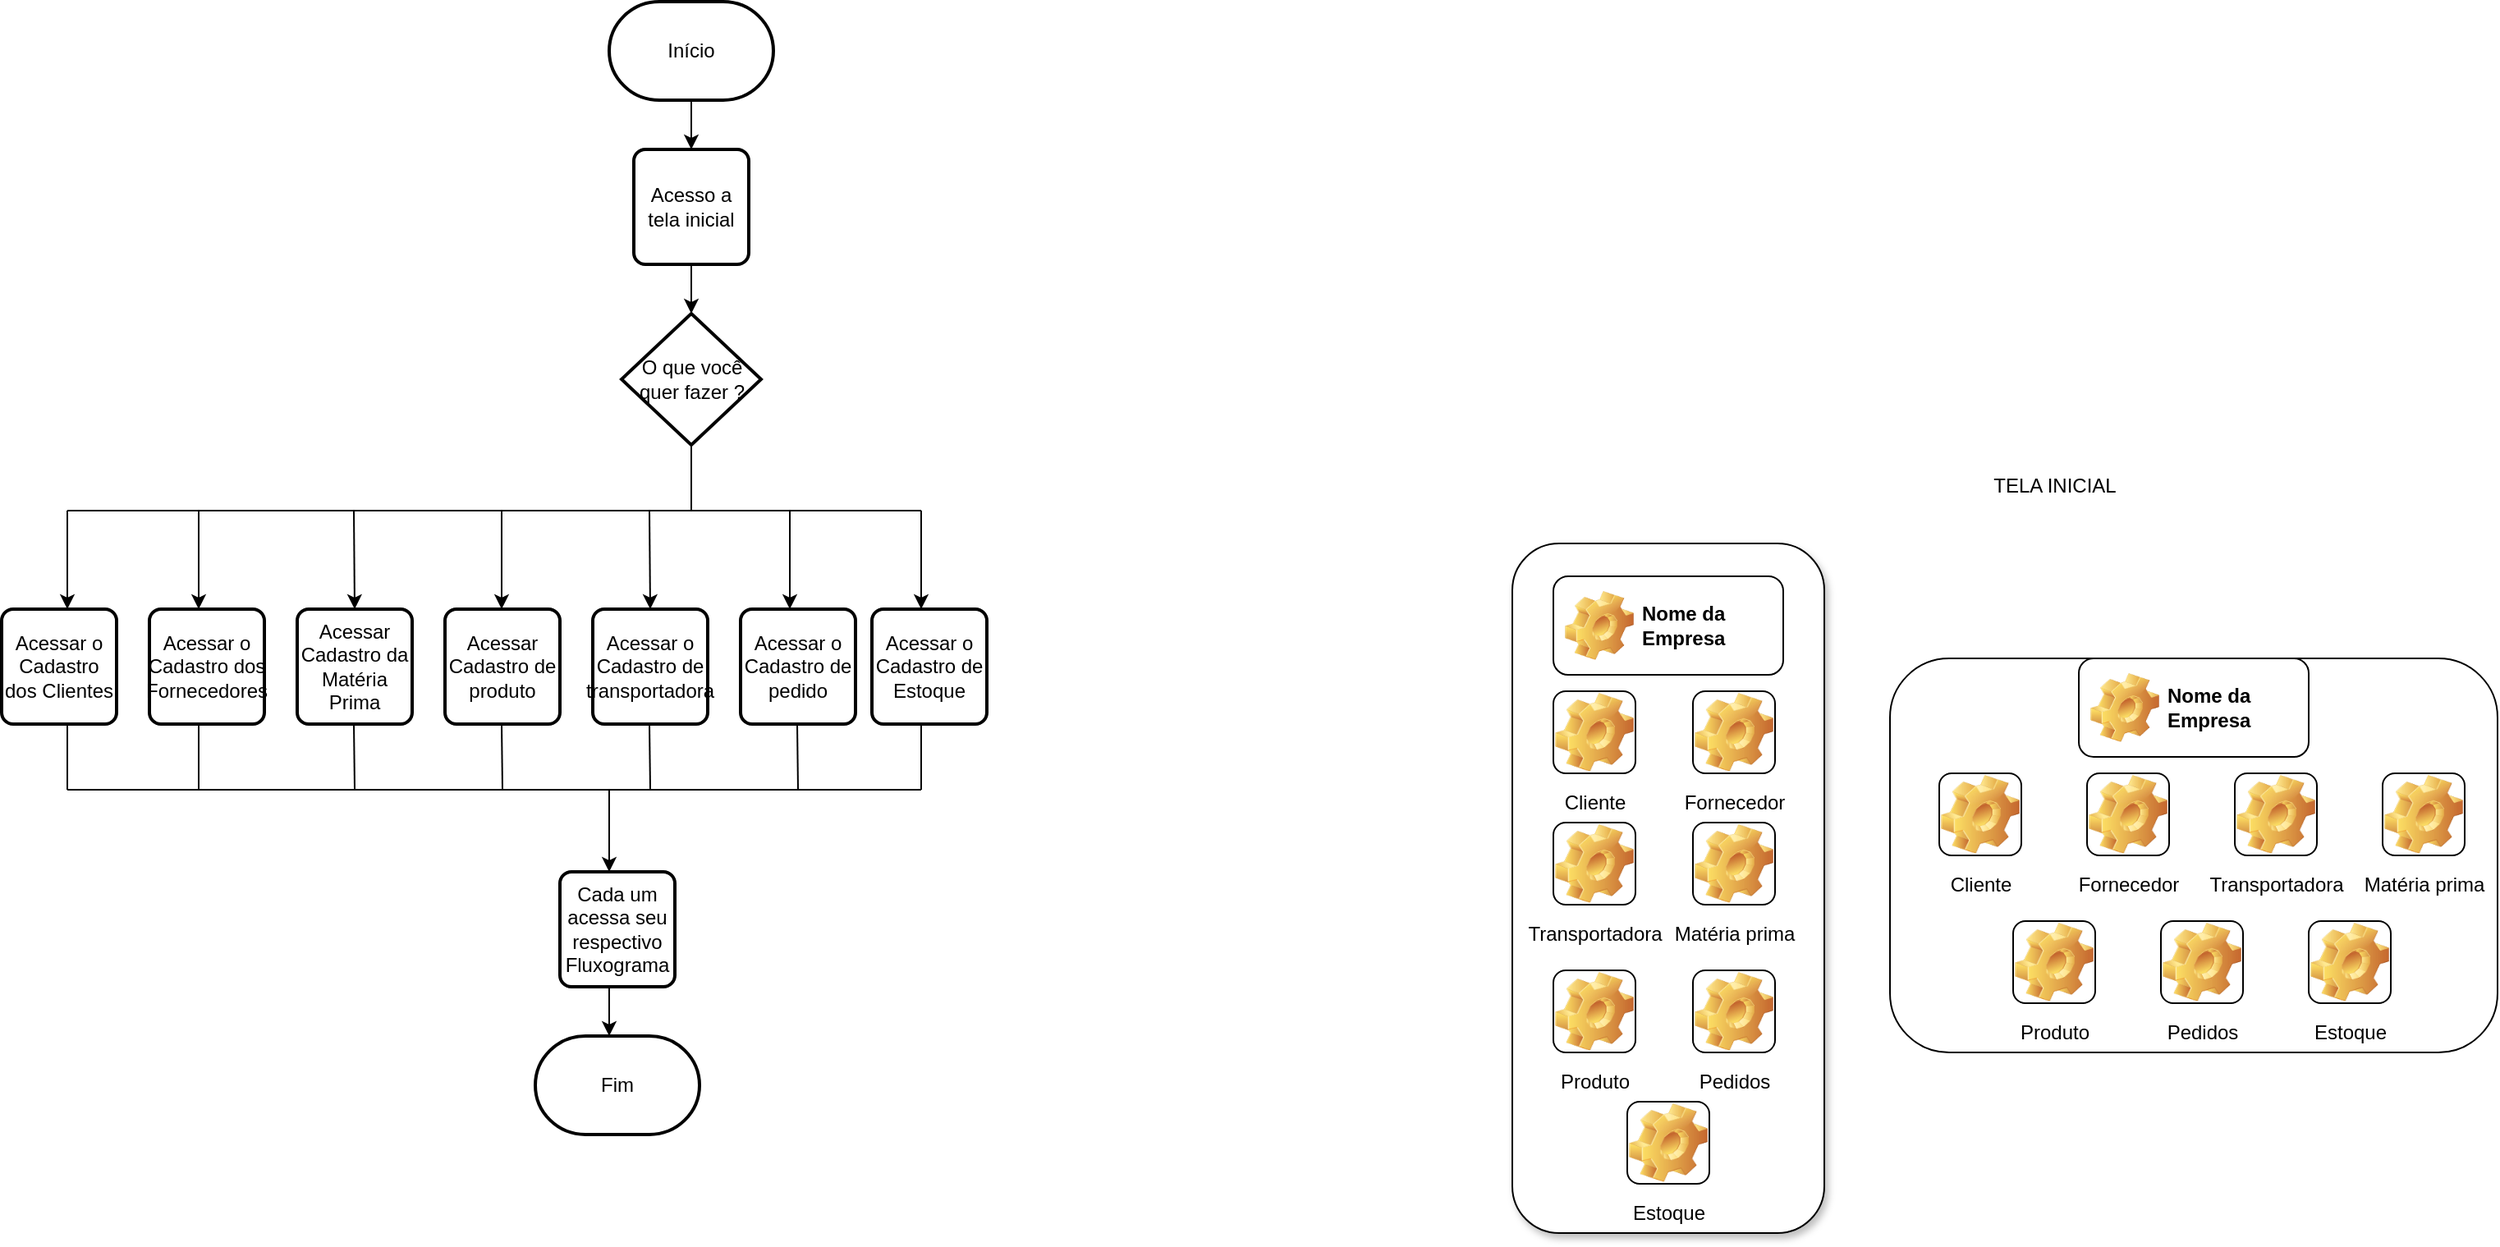 <mxfile version="24.5.5" type="device" pages="14">
  <diagram id="yHnJYyxm-RpU4TL26eLH" name="Tela-Inicial">
    <mxGraphModel dx="1892" dy="481" grid="1" gridSize="10" guides="1" tooltips="1" connect="1" arrows="1" fold="1" page="1" pageScale="1" pageWidth="827" pageHeight="1169" math="0" shadow="0">
      <root>
        <mxCell id="0" />
        <mxCell id="1" parent="0" />
        <mxCell id="QkzERsMrnzPb5NldiP09-1" value="Início" style="strokeWidth=2;html=1;shape=mxgraph.flowchart.terminator;whiteSpace=wrap;" parent="1" vertex="1">
          <mxGeometry x="370" y="10" width="100" height="60" as="geometry" />
        </mxCell>
        <mxCell id="QkzERsMrnzPb5NldiP09-2" value="" style="endArrow=classic;html=1;rounded=0;" parent="1" edge="1">
          <mxGeometry width="50" height="50" relative="1" as="geometry">
            <mxPoint x="420" y="70" as="sourcePoint" />
            <mxPoint x="420" y="100" as="targetPoint" />
          </mxGeometry>
        </mxCell>
        <mxCell id="QkzERsMrnzPb5NldiP09-4" value="Acesso a tela inicial" style="rounded=1;whiteSpace=wrap;html=1;absoluteArcSize=1;arcSize=14;strokeWidth=2;" parent="1" vertex="1">
          <mxGeometry x="385" y="100" width="70" height="70" as="geometry" />
        </mxCell>
        <mxCell id="QkzERsMrnzPb5NldiP09-5" value="" style="endArrow=classic;html=1;rounded=0;" parent="1" edge="1">
          <mxGeometry width="50" height="50" relative="1" as="geometry">
            <mxPoint x="420" y="170" as="sourcePoint" />
            <mxPoint x="420" y="200" as="targetPoint" />
          </mxGeometry>
        </mxCell>
        <mxCell id="QkzERsMrnzPb5NldiP09-6" value="O que você quer fazer ?" style="strokeWidth=2;html=1;shape=mxgraph.flowchart.decision;whiteSpace=wrap;" parent="1" vertex="1">
          <mxGeometry x="377.5" y="200" width="85" height="80" as="geometry" />
        </mxCell>
        <mxCell id="QkzERsMrnzPb5NldiP09-7" value="" style="endArrow=none;html=1;rounded=0;" parent="1" edge="1">
          <mxGeometry width="50" height="50" relative="1" as="geometry">
            <mxPoint x="420" y="320" as="sourcePoint" />
            <mxPoint x="420" y="280" as="targetPoint" />
          </mxGeometry>
        </mxCell>
        <mxCell id="QkzERsMrnzPb5NldiP09-8" value="" style="endArrow=none;html=1;rounded=0;" parent="1" edge="1">
          <mxGeometry width="50" height="50" relative="1" as="geometry">
            <mxPoint x="40" y="320" as="sourcePoint" />
            <mxPoint x="560" y="320" as="targetPoint" />
          </mxGeometry>
        </mxCell>
        <mxCell id="QkzERsMrnzPb5NldiP09-9" value="Acessar o Cadastro dos Clientes" style="rounded=1;whiteSpace=wrap;html=1;absoluteArcSize=1;arcSize=14;strokeWidth=2;" parent="1" vertex="1">
          <mxGeometry y="380" width="70" height="70" as="geometry" />
        </mxCell>
        <mxCell id="QkzERsMrnzPb5NldiP09-10" value="" style="endArrow=classic;html=1;rounded=0;" parent="1" edge="1">
          <mxGeometry width="50" height="50" relative="1" as="geometry">
            <mxPoint x="40" y="320" as="sourcePoint" />
            <mxPoint x="40" y="380" as="targetPoint" />
          </mxGeometry>
        </mxCell>
        <mxCell id="QkzERsMrnzPb5NldiP09-11" value="" style="endArrow=classic;html=1;rounded=0;" parent="1" edge="1">
          <mxGeometry width="50" height="50" relative="1" as="geometry">
            <mxPoint x="120" y="320" as="sourcePoint" />
            <mxPoint x="120" y="380" as="targetPoint" />
          </mxGeometry>
        </mxCell>
        <mxCell id="QkzERsMrnzPb5NldiP09-12" value="Acessar o Cadastro dos Fornecedores" style="rounded=1;whiteSpace=wrap;html=1;absoluteArcSize=1;arcSize=14;strokeWidth=2;" parent="1" vertex="1">
          <mxGeometry x="90" y="380" width="70" height="70" as="geometry" />
        </mxCell>
        <mxCell id="QkzERsMrnzPb5NldiP09-13" value="" style="endArrow=classic;html=1;rounded=0;entryX=0.5;entryY=0;entryDx=0;entryDy=0;" parent="1" target="QkzERsMrnzPb5NldiP09-14" edge="1">
          <mxGeometry width="50" height="50" relative="1" as="geometry">
            <mxPoint x="214.5" y="320" as="sourcePoint" />
            <mxPoint x="215" y="370" as="targetPoint" />
          </mxGeometry>
        </mxCell>
        <mxCell id="QkzERsMrnzPb5NldiP09-14" value="Acessar Cadastro da Matéria Prima" style="rounded=1;whiteSpace=wrap;html=1;absoluteArcSize=1;arcSize=14;strokeWidth=2;" parent="1" vertex="1">
          <mxGeometry x="180" y="380" width="70" height="70" as="geometry" />
        </mxCell>
        <mxCell id="QkzERsMrnzPb5NldiP09-15" value="" style="endArrow=classic;html=1;rounded=0;" parent="1" edge="1">
          <mxGeometry width="50" height="50" relative="1" as="geometry">
            <mxPoint x="304.5" y="320" as="sourcePoint" />
            <mxPoint x="304.5" y="380" as="targetPoint" />
          </mxGeometry>
        </mxCell>
        <mxCell id="QkzERsMrnzPb5NldiP09-16" value="Acessar Cadastro de produto" style="rounded=1;whiteSpace=wrap;html=1;absoluteArcSize=1;arcSize=14;strokeWidth=2;" parent="1" vertex="1">
          <mxGeometry x="270" y="380" width="70" height="70" as="geometry" />
        </mxCell>
        <mxCell id="O5UawpkQ5tRm5fllhjm2-1" value="" style="endArrow=classic;html=1;rounded=0;entryX=0.5;entryY=0;entryDx=0;entryDy=0;" parent="1" target="O5UawpkQ5tRm5fllhjm2-3" edge="1">
          <mxGeometry width="50" height="50" relative="1" as="geometry">
            <mxPoint x="394.5" y="320" as="sourcePoint" />
            <mxPoint x="394.5" y="370" as="targetPoint" />
          </mxGeometry>
        </mxCell>
        <mxCell id="O5UawpkQ5tRm5fllhjm2-3" value="Acessar o Cadastro de transportadora" style="rounded=1;whiteSpace=wrap;html=1;absoluteArcSize=1;arcSize=14;strokeWidth=2;" parent="1" vertex="1">
          <mxGeometry x="360" y="380" width="70" height="70" as="geometry" />
        </mxCell>
        <mxCell id="O5UawpkQ5tRm5fllhjm2-4" value="" style="endArrow=classic;html=1;rounded=0;" parent="1" edge="1">
          <mxGeometry width="50" height="50" relative="1" as="geometry">
            <mxPoint x="480" y="320" as="sourcePoint" />
            <mxPoint x="480" y="380" as="targetPoint" />
          </mxGeometry>
        </mxCell>
        <mxCell id="O5UawpkQ5tRm5fllhjm2-6" value="" style="endArrow=classic;html=1;rounded=0;" parent="1" edge="1">
          <mxGeometry width="50" height="50" relative="1" as="geometry">
            <mxPoint x="560" y="320" as="sourcePoint" />
            <mxPoint x="560" y="380" as="targetPoint" />
          </mxGeometry>
        </mxCell>
        <mxCell id="O5UawpkQ5tRm5fllhjm2-9" value="Acessar o Cadastro de pedido" style="rounded=1;whiteSpace=wrap;html=1;absoluteArcSize=1;arcSize=14;strokeWidth=2;" parent="1" vertex="1">
          <mxGeometry x="450" y="380" width="70" height="70" as="geometry" />
        </mxCell>
        <mxCell id="umeCnSXfSIoD03dsgRxw-1" value="" style="endArrow=none;html=1;rounded=0;" parent="1" edge="1">
          <mxGeometry width="50" height="50" relative="1" as="geometry">
            <mxPoint x="40" y="490" as="sourcePoint" />
            <mxPoint x="40" y="450" as="targetPoint" />
          </mxGeometry>
        </mxCell>
        <mxCell id="umeCnSXfSIoD03dsgRxw-2" value="" style="endArrow=none;html=1;rounded=0;" parent="1" edge="1">
          <mxGeometry width="50" height="50" relative="1" as="geometry">
            <mxPoint x="120" y="490" as="sourcePoint" />
            <mxPoint x="120" y="450" as="targetPoint" />
          </mxGeometry>
        </mxCell>
        <mxCell id="umeCnSXfSIoD03dsgRxw-3" value="" style="endArrow=none;html=1;rounded=0;" parent="1" edge="1">
          <mxGeometry width="50" height="50" relative="1" as="geometry">
            <mxPoint x="215" y="490" as="sourcePoint" />
            <mxPoint x="214.5" y="450" as="targetPoint" />
          </mxGeometry>
        </mxCell>
        <mxCell id="umeCnSXfSIoD03dsgRxw-4" value="" style="endArrow=none;html=1;rounded=0;" parent="1" edge="1">
          <mxGeometry width="50" height="50" relative="1" as="geometry">
            <mxPoint x="305" y="490" as="sourcePoint" />
            <mxPoint x="304.5" y="450" as="targetPoint" />
          </mxGeometry>
        </mxCell>
        <mxCell id="umeCnSXfSIoD03dsgRxw-5" value="" style="endArrow=none;html=1;rounded=0;" parent="1" edge="1">
          <mxGeometry width="50" height="50" relative="1" as="geometry">
            <mxPoint x="395" y="490" as="sourcePoint" />
            <mxPoint x="394.5" y="450" as="targetPoint" />
          </mxGeometry>
        </mxCell>
        <mxCell id="umeCnSXfSIoD03dsgRxw-6" value="" style="endArrow=none;html=1;rounded=0;" parent="1" edge="1">
          <mxGeometry width="50" height="50" relative="1" as="geometry">
            <mxPoint x="485" y="490" as="sourcePoint" />
            <mxPoint x="484.5" y="450" as="targetPoint" />
          </mxGeometry>
        </mxCell>
        <mxCell id="umeCnSXfSIoD03dsgRxw-7" value="" style="endArrow=none;html=1;rounded=0;" parent="1" edge="1">
          <mxGeometry width="50" height="50" relative="1" as="geometry">
            <mxPoint x="560" y="490" as="sourcePoint" />
            <mxPoint x="560" y="450" as="targetPoint" />
          </mxGeometry>
        </mxCell>
        <mxCell id="umeCnSXfSIoD03dsgRxw-9" value="" style="endArrow=none;html=1;rounded=0;" parent="1" edge="1">
          <mxGeometry width="50" height="50" relative="1" as="geometry">
            <mxPoint x="40" y="490" as="sourcePoint" />
            <mxPoint x="560" y="490" as="targetPoint" />
          </mxGeometry>
        </mxCell>
        <mxCell id="umeCnSXfSIoD03dsgRxw-11" value="" style="endArrow=classic;html=1;rounded=0;" parent="1" edge="1">
          <mxGeometry width="50" height="50" relative="1" as="geometry">
            <mxPoint x="370" y="490" as="sourcePoint" />
            <mxPoint x="370" y="540" as="targetPoint" />
          </mxGeometry>
        </mxCell>
        <mxCell id="umeCnSXfSIoD03dsgRxw-12" value="Cada um acessa seu respectivo Fluxograma" style="rounded=1;whiteSpace=wrap;html=1;absoluteArcSize=1;arcSize=14;strokeWidth=2;" parent="1" vertex="1">
          <mxGeometry x="340" y="540" width="70" height="70" as="geometry" />
        </mxCell>
        <mxCell id="umeCnSXfSIoD03dsgRxw-13" value="" style="endArrow=classic;html=1;rounded=0;" parent="1" edge="1">
          <mxGeometry width="50" height="50" relative="1" as="geometry">
            <mxPoint x="370" y="610" as="sourcePoint" />
            <mxPoint x="370" y="640" as="targetPoint" />
          </mxGeometry>
        </mxCell>
        <mxCell id="umeCnSXfSIoD03dsgRxw-14" value="Fim" style="strokeWidth=2;html=1;shape=mxgraph.flowchart.terminator;whiteSpace=wrap;" parent="1" vertex="1">
          <mxGeometry x="325" y="640" width="100" height="60" as="geometry" />
        </mxCell>
        <mxCell id="hBwrKNYeMmNsAk4wZ5dL-1" value="" style="rounded=1;whiteSpace=wrap;html=1;strokeColor=#000000;shadow=1;glass=0;" parent="1" vertex="1">
          <mxGeometry x="920" y="340" width="190" height="420" as="geometry" />
        </mxCell>
        <mxCell id="hBwrKNYeMmNsAk4wZ5dL-2" value="Nome da Empresa " style="label;whiteSpace=wrap;html=1;image=img/clipart/Gear_128x128.png" parent="1" vertex="1">
          <mxGeometry x="945" y="360" width="140" height="60" as="geometry" />
        </mxCell>
        <mxCell id="hBwrKNYeMmNsAk4wZ5dL-3" value="Cliente" style="icon;html=1;image=img/clipart/Gear_128x128.png" parent="1" vertex="1">
          <mxGeometry x="945" y="430" width="50" height="50" as="geometry" />
        </mxCell>
        <mxCell id="hBwrKNYeMmNsAk4wZ5dL-4" value="Fornecedor" style="icon;html=1;image=img/clipart/Gear_128x128.png" parent="1" vertex="1">
          <mxGeometry x="1030" y="430" width="50" height="50" as="geometry" />
        </mxCell>
        <mxCell id="hBwrKNYeMmNsAk4wZ5dL-5" value="Transportadora" style="icon;html=1;image=img/clipart/Gear_128x128.png" parent="1" vertex="1">
          <mxGeometry x="945" y="510" width="50" height="50" as="geometry" />
        </mxCell>
        <mxCell id="hBwrKNYeMmNsAk4wZ5dL-6" value="Matéria prima" style="icon;html=1;image=img/clipart/Gear_128x128.png" parent="1" vertex="1">
          <mxGeometry x="1030" y="510" width="50" height="50" as="geometry" />
        </mxCell>
        <mxCell id="hBwrKNYeMmNsAk4wZ5dL-9" value="Produto" style="icon;html=1;image=img/clipart/Gear_128x128.png" parent="1" vertex="1">
          <mxGeometry x="945" y="600" width="50" height="50" as="geometry" />
        </mxCell>
        <mxCell id="hBwrKNYeMmNsAk4wZ5dL-10" value="Pedidos" style="icon;html=1;image=img/clipart/Gear_128x128.png" parent="1" vertex="1">
          <mxGeometry x="1030" y="600" width="50" height="50" as="geometry" />
        </mxCell>
        <mxCell id="hBwrKNYeMmNsAk4wZ5dL-11" value="" style="rounded=1;whiteSpace=wrap;html=1;" parent="1" vertex="1">
          <mxGeometry x="1150" y="410" width="370" height="240" as="geometry" />
        </mxCell>
        <mxCell id="hBwrKNYeMmNsAk4wZ5dL-12" value="Nome da Empresa " style="label;whiteSpace=wrap;html=1;image=img/clipart/Gear_128x128.png" parent="1" vertex="1">
          <mxGeometry x="1265" y="410" width="140" height="60" as="geometry" />
        </mxCell>
        <mxCell id="hBwrKNYeMmNsAk4wZ5dL-13" value="Cliente" style="icon;html=1;image=img/clipart/Gear_128x128.png" parent="1" vertex="1">
          <mxGeometry x="1180" y="480" width="50" height="50" as="geometry" />
        </mxCell>
        <mxCell id="hBwrKNYeMmNsAk4wZ5dL-14" value="Fornecedor" style="icon;html=1;image=img/clipart/Gear_128x128.png" parent="1" vertex="1">
          <mxGeometry x="1270" y="480" width="50" height="50" as="geometry" />
        </mxCell>
        <mxCell id="hBwrKNYeMmNsAk4wZ5dL-15" value="Transportadora" style="icon;html=1;image=img/clipart/Gear_128x128.png" parent="1" vertex="1">
          <mxGeometry x="1360" y="480" width="50" height="50" as="geometry" />
        </mxCell>
        <mxCell id="hBwrKNYeMmNsAk4wZ5dL-16" value="Matéria prima" style="icon;html=1;image=img/clipart/Gear_128x128.png" parent="1" vertex="1">
          <mxGeometry x="1450" y="480" width="50" height="50" as="geometry" />
        </mxCell>
        <mxCell id="hBwrKNYeMmNsAk4wZ5dL-19" value="Produto" style="icon;html=1;image=img/clipart/Gear_128x128.png" parent="1" vertex="1">
          <mxGeometry x="1225" y="570" width="50" height="50" as="geometry" />
        </mxCell>
        <mxCell id="hBwrKNYeMmNsAk4wZ5dL-20" value="Pedidos" style="icon;html=1;image=img/clipart/Gear_128x128.png" parent="1" vertex="1">
          <mxGeometry x="1315" y="570" width="50" height="50" as="geometry" />
        </mxCell>
        <mxCell id="hBwrKNYeMmNsAk4wZ5dL-21" value="TELA INICIAL" style="text;html=1;align=center;verticalAlign=middle;resizable=0;points=[];autosize=1;strokeColor=none;fillColor=none;" parent="1" vertex="1">
          <mxGeometry x="1200" y="290" width="100" height="30" as="geometry" />
        </mxCell>
        <mxCell id="Ty5kn7rgPJDsToBue1WB-1" value="Estoque" style="icon;html=1;image=img/clipart/Gear_128x128.png" vertex="1" parent="1">
          <mxGeometry x="990" y="680" width="50" height="50" as="geometry" />
        </mxCell>
        <mxCell id="Ty5kn7rgPJDsToBue1WB-2" value="Estoque" style="icon;html=1;image=img/clipart/Gear_128x128.png" vertex="1" parent="1">
          <mxGeometry x="1405" y="570" width="50" height="50" as="geometry" />
        </mxCell>
        <mxCell id="Ty5kn7rgPJDsToBue1WB-3" value="Acessar o Cadastro de Estoque" style="rounded=1;whiteSpace=wrap;html=1;absoluteArcSize=1;arcSize=14;strokeWidth=2;" vertex="1" parent="1">
          <mxGeometry x="530" y="380" width="70" height="70" as="geometry" />
        </mxCell>
      </root>
    </mxGraphModel>
  </diagram>
  <diagram id="RlcTNFzHX9zAnHr9oqyw" name="Cadastro-de-Cliente">
    <mxGraphModel dx="2261" dy="782" grid="1" gridSize="10" guides="1" tooltips="1" connect="1" arrows="1" fold="1" page="1" pageScale="1" pageWidth="827" pageHeight="1169" math="0" shadow="0">
      <root>
        <mxCell id="0" />
        <mxCell id="1" parent="0" />
        <mxCell id="bzw6ICK5HjSpVlUr4ZKX-1" value="Início" style="strokeWidth=2;html=1;shape=mxgraph.flowchart.terminator;whiteSpace=wrap;" parent="1" vertex="1">
          <mxGeometry x="364" y="10" width="100" height="60" as="geometry" />
        </mxCell>
        <mxCell id="bzw6ICK5HjSpVlUr4ZKX-3" value="" style="endArrow=classic;html=1;rounded=0;" parent="1" edge="1">
          <mxGeometry width="50" height="50" relative="1" as="geometry">
            <mxPoint x="414" y="70" as="sourcePoint" />
            <mxPoint x="414" y="110" as="targetPoint" />
          </mxGeometry>
        </mxCell>
        <mxCell id="bzw6ICK5HjSpVlUr4ZKX-14" value="Insere um dado de busca do cadastro" style="shape=parallelogram;html=1;strokeWidth=2;perimeter=parallelogramPerimeter;whiteSpace=wrap;rounded=1;arcSize=12;size=0.23;" parent="1" vertex="1">
          <mxGeometry x="246.5" y="497.5" width="100" height="60" as="geometry" />
        </mxCell>
        <mxCell id="bzw6ICK5HjSpVlUr4ZKX-15" value="" style="endArrow=classic;html=1;rounded=0;" parent="1" source="bzw6ICK5HjSpVlUr4ZKX-14" edge="1">
          <mxGeometry width="50" height="50" relative="1" as="geometry">
            <mxPoint x="296.5" y="557.5" as="sourcePoint" />
            <mxPoint x="296.5" y="587.5" as="targetPoint" />
          </mxGeometry>
        </mxCell>
        <mxCell id="bzw6ICK5HjSpVlUr4ZKX-16" value="O dado foi encontrado ?" style="strokeWidth=2;html=1;shape=mxgraph.flowchart.decision;whiteSpace=wrap;" parent="1" vertex="1">
          <mxGeometry x="251.5" y="587.5" width="90" height="80" as="geometry" />
        </mxCell>
        <mxCell id="bzw6ICK5HjSpVlUr4ZKX-17" value="Sim" style="endArrow=classic;html=1;rounded=0;" parent="1" edge="1">
          <mxGeometry width="50" height="50" relative="1" as="geometry">
            <mxPoint x="296.5" y="667.5" as="sourcePoint" />
            <mxPoint x="296.5" y="707.5" as="targetPoint" />
          </mxGeometry>
        </mxCell>
        <mxCell id="bzw6ICK5HjSpVlUr4ZKX-18" value="Não" style="endArrow=classic;html=1;rounded=0;" parent="1" edge="1">
          <mxGeometry width="50" height="50" relative="1" as="geometry">
            <mxPoint x="251.5" y="627" as="sourcePoint" />
            <mxPoint x="191.5" y="627" as="targetPoint" />
          </mxGeometry>
        </mxCell>
        <mxCell id="bzw6ICK5HjSpVlUr4ZKX-19" value="Quer criar um cadastro ?" style="strokeWidth=2;html=1;shape=mxgraph.flowchart.decision;whiteSpace=wrap;" parent="1" vertex="1">
          <mxGeometry x="116.5" y="590" width="80" height="75" as="geometry" />
        </mxCell>
        <mxCell id="bzw6ICK5HjSpVlUr4ZKX-23" value="Não" style="endArrow=none;html=1;rounded=0;" parent="1" edge="1">
          <mxGeometry width="50" height="50" relative="1" as="geometry">
            <mxPoint x="176.5" y="607.5" as="sourcePoint" />
            <mxPoint x="176.5" y="507.5" as="targetPoint" />
          </mxGeometry>
        </mxCell>
        <mxCell id="bzw6ICK5HjSpVlUr4ZKX-24" value="" style="endArrow=classic;html=1;rounded=0;" parent="1" edge="1">
          <mxGeometry width="50" height="50" relative="1" as="geometry">
            <mxPoint x="176.5" y="507.5" as="sourcePoint" />
            <mxPoint x="256.5" y="507.5" as="targetPoint" />
          </mxGeometry>
        </mxCell>
        <mxCell id="bzw6ICK5HjSpVlUr4ZKX-25" value="Insere a nova alteração&amp;nbsp; no campo certo" style="rounded=1;whiteSpace=wrap;html=1;absoluteArcSize=1;arcSize=14;strokeWidth=2;" parent="1" vertex="1">
          <mxGeometry x="160.5" y="1186.25" width="70" height="70" as="geometry" />
        </mxCell>
        <mxCell id="bzw6ICK5HjSpVlUr4ZKX-26" value="" style="endArrow=classic;html=1;rounded=0;" parent="1" edge="1">
          <mxGeometry width="50" height="50" relative="1" as="geometry">
            <mxPoint x="196.5" y="1256.25" as="sourcePoint" />
            <mxPoint x="196.5" y="1296.25" as="targetPoint" />
          </mxGeometry>
        </mxCell>
        <mxCell id="bzw6ICK5HjSpVlUr4ZKX-29" value="A informação é válida ?" style="strokeWidth=2;html=1;shape=mxgraph.flowchart.decision;whiteSpace=wrap;" parent="1" vertex="1">
          <mxGeometry x="154" y="1296.25" width="85" height="80" as="geometry" />
        </mxCell>
        <mxCell id="bzw6ICK5HjSpVlUr4ZKX-31" value="Não" style="endArrow=classic;html=1;rounded=0;" parent="1" edge="1">
          <mxGeometry width="50" height="50" relative="1" as="geometry">
            <mxPoint x="151.5" y="1335.75" as="sourcePoint" />
            <mxPoint x="76.5" y="1336.25" as="targetPoint" />
          </mxGeometry>
        </mxCell>
        <mxCell id="bzw6ICK5HjSpVlUr4ZKX-32" value="A informação é inválida" style="rounded=1;whiteSpace=wrap;html=1;absoluteArcSize=1;arcSize=14;strokeWidth=2;" parent="1" vertex="1">
          <mxGeometry x="6.5" y="1301.25" width="70" height="70" as="geometry" />
        </mxCell>
        <mxCell id="bzw6ICK5HjSpVlUr4ZKX-33" value="&quot;Informação inválida, tente novamente&quot;" style="shape=parallelogram;html=1;strokeWidth=2;perimeter=parallelogramPerimeter;whiteSpace=wrap;rounded=1;arcSize=12;size=0.23;" parent="1" vertex="1">
          <mxGeometry x="-133.5" y="1311.25" width="100" height="60" as="geometry" />
        </mxCell>
        <mxCell id="bzw6ICK5HjSpVlUr4ZKX-34" value="" style="endArrow=classic;html=1;rounded=0;" parent="1" target="bzw6ICK5HjSpVlUr4ZKX-33" edge="1">
          <mxGeometry width="50" height="50" relative="1" as="geometry">
            <mxPoint x="6.5" y="1336.25" as="sourcePoint" />
            <mxPoint x="56.5" y="1286.25" as="targetPoint" />
          </mxGeometry>
        </mxCell>
        <mxCell id="bzw6ICK5HjSpVlUr4ZKX-35" value="" style="endArrow=none;html=1;rounded=0;" parent="1" edge="1">
          <mxGeometry width="50" height="50" relative="1" as="geometry">
            <mxPoint x="-83.5" y="1306.25" as="sourcePoint" />
            <mxPoint x="-83.5" y="1226.25" as="targetPoint" />
          </mxGeometry>
        </mxCell>
        <mxCell id="bzw6ICK5HjSpVlUr4ZKX-36" value="" style="endArrow=classic;html=1;rounded=0;" parent="1" edge="1">
          <mxGeometry width="50" height="50" relative="1" as="geometry">
            <mxPoint x="-83.5" y="1226.25" as="sourcePoint" />
            <mxPoint x="156.5" y="1226.25" as="targetPoint" />
          </mxGeometry>
        </mxCell>
        <mxCell id="bzw6ICK5HjSpVlUr4ZKX-37" value="Sim" style="endArrow=classic;html=1;rounded=0;" parent="1" edge="1">
          <mxGeometry width="50" height="50" relative="1" as="geometry">
            <mxPoint x="196.5" y="1376.25" as="sourcePoint" />
            <mxPoint x="196.5" y="1406.25" as="targetPoint" />
          </mxGeometry>
        </mxCell>
        <mxCell id="bzw6ICK5HjSpVlUr4ZKX-38" value="Deseja salvar as alterações ?" style="strokeWidth=2;html=1;shape=mxgraph.flowchart.decision;whiteSpace=wrap;" parent="1" vertex="1">
          <mxGeometry x="154" y="1406.25" width="85" height="80" as="geometry" />
        </mxCell>
        <mxCell id="bzw6ICK5HjSpVlUr4ZKX-47" value="Sim" style="endArrow=classic;html=1;rounded=0;" parent="1" edge="1">
          <mxGeometry width="50" height="50" relative="1" as="geometry">
            <mxPoint x="196.5" y="1486.25" as="sourcePoint" />
            <mxPoint x="196.5" y="1526.25" as="targetPoint" />
          </mxGeometry>
        </mxCell>
        <mxCell id="bzw6ICK5HjSpVlUr4ZKX-48" value="Salva as alterações no sistema" style="rounded=1;whiteSpace=wrap;html=1;absoluteArcSize=1;arcSize=14;strokeWidth=2;" parent="1" vertex="1">
          <mxGeometry x="161.5" y="1526.25" width="73" height="70" as="geometry" />
        </mxCell>
        <mxCell id="bzw6ICK5HjSpVlUr4ZKX-49" value="" style="endArrow=classic;html=1;rounded=0;" parent="1" edge="1">
          <mxGeometry width="50" height="50" relative="1" as="geometry">
            <mxPoint x="196.5" y="1596.25" as="sourcePoint" />
            <mxPoint x="196.5" y="1626.25" as="targetPoint" />
          </mxGeometry>
        </mxCell>
        <mxCell id="bzw6ICK5HjSpVlUr4ZKX-50" value="&quot;As informações foram salvas com sucesso&quot;" style="shape=parallelogram;html=1;strokeWidth=2;perimeter=parallelogramPerimeter;whiteSpace=wrap;rounded=1;arcSize=12;size=0.23;" parent="1" vertex="1">
          <mxGeometry x="141.5" y="1626.25" width="110" height="60" as="geometry" />
        </mxCell>
        <mxCell id="bzw6ICK5HjSpVlUr4ZKX-78" value="Tem certeza que quer Apagar ?" style="strokeWidth=2;html=1;shape=mxgraph.flowchart.decision;whiteSpace=wrap;" parent="1" vertex="1">
          <mxGeometry x="360" y="1210" width="81.5" height="80" as="geometry" />
        </mxCell>
        <mxCell id="bzw6ICK5HjSpVlUr4ZKX-82" value="Sim" style="endArrow=classic;html=1;rounded=0;" parent="1" edge="1">
          <mxGeometry width="50" height="50" relative="1" as="geometry">
            <mxPoint x="400.25" y="1286.25" as="sourcePoint" />
            <mxPoint x="400.25" y="1336.25" as="targetPoint" />
          </mxGeometry>
        </mxCell>
        <mxCell id="bzw6ICK5HjSpVlUr4ZKX-83" value="Apagar o Cadastro" style="rounded=1;whiteSpace=wrap;html=1;absoluteArcSize=1;arcSize=14;strokeWidth=2;" parent="1" vertex="1">
          <mxGeometry x="365.75" y="1336.25" width="70" height="70" as="geometry" />
        </mxCell>
        <mxCell id="r8LALtzMWgj1NBYQomBI-4" value="Mostra a lista dos clientes com esse dado ou similar" style="rounded=1;whiteSpace=wrap;html=1;absoluteArcSize=1;arcSize=14;strokeWidth=2;" parent="1" vertex="1">
          <mxGeometry x="261.5" y="707.5" width="70" height="70" as="geometry" />
        </mxCell>
        <mxCell id="r8LALtzMWgj1NBYQomBI-5" value="" style="endArrow=classic;html=1;rounded=0;" parent="1" edge="1">
          <mxGeometry width="50" height="50" relative="1" as="geometry">
            <mxPoint x="296.5" y="777.5" as="sourcePoint" />
            <mxPoint x="296.5" y="807.5" as="targetPoint" />
          </mxGeometry>
        </mxCell>
        <mxCell id="r8LALtzMWgj1NBYQomBI-6" value="O usuário seleciona o cliente&amp;nbsp;" style="shape=parallelogram;html=1;strokeWidth=2;perimeter=parallelogramPerimeter;whiteSpace=wrap;rounded=1;arcSize=12;size=0.23;" parent="1" vertex="1">
          <mxGeometry x="246.5" y="807.5" width="100" height="60" as="geometry" />
        </mxCell>
        <mxCell id="r8LALtzMWgj1NBYQomBI-7" value="" style="endArrow=classic;html=1;rounded=0;" parent="1" edge="1">
          <mxGeometry width="50" height="50" relative="1" as="geometry">
            <mxPoint x="296.5" y="867.5" as="sourcePoint" />
            <mxPoint x="296.5" y="897.5" as="targetPoint" />
          </mxGeometry>
        </mxCell>
        <mxCell id="r8LALtzMWgj1NBYQomBI-23" value="Quer fazer mais alguma coisa ?" style="strokeWidth=2;html=1;shape=mxgraph.flowchart.decision;whiteSpace=wrap;" parent="1" vertex="1">
          <mxGeometry x="159.5" y="1716.25" width="72" height="70" as="geometry" />
        </mxCell>
        <mxCell id="r8LALtzMWgj1NBYQomBI-24" value="" style="endArrow=classic;html=1;rounded=0;entryX=0.5;entryY=0;entryDx=0;entryDy=0;entryPerimeter=0;" parent="1" target="r8LALtzMWgj1NBYQomBI-23" edge="1">
          <mxGeometry width="50" height="50" relative="1" as="geometry">
            <mxPoint x="196.5" y="1686.25" as="sourcePoint" />
            <mxPoint x="246.5" y="1636.25" as="targetPoint" />
          </mxGeometry>
        </mxCell>
        <mxCell id="efZHiWyzaOCc-TZr35Eh-16" value="Abre a tela de registros de cliente" style="rounded=1;whiteSpace=wrap;html=1;absoluteArcSize=1;arcSize=14;strokeWidth=2;" parent="1" vertex="1">
          <mxGeometry x="379" y="110" width="70" height="70" as="geometry" />
        </mxCell>
        <mxCell id="efZHiWyzaOCc-TZr35Eh-17" value="" style="endArrow=classic;html=1;rounded=0;" parent="1" edge="1">
          <mxGeometry width="50" height="50" relative="1" as="geometry">
            <mxPoint x="414" y="180" as="sourcePoint" />
            <mxPoint x="414" y="230" as="targetPoint" />
          </mxGeometry>
        </mxCell>
        <mxCell id="efZHiWyzaOCc-TZr35Eh-19" value="O que será executado ?" style="strokeWidth=2;html=1;shape=mxgraph.flowchart.decision;whiteSpace=wrap;" parent="1" vertex="1">
          <mxGeometry x="257.5" y="903.75" width="79" height="70" as="geometry" />
        </mxCell>
        <mxCell id="efZHiWyzaOCc-TZr35Eh-20" value="" style="endArrow=none;html=1;rounded=0;" parent="1" edge="1">
          <mxGeometry width="50" height="50" relative="1" as="geometry">
            <mxPoint x="297" y="1033.75" as="sourcePoint" />
            <mxPoint x="297" y="973.75" as="targetPoint" />
          </mxGeometry>
        </mxCell>
        <mxCell id="efZHiWyzaOCc-TZr35Eh-21" value="" style="endArrow=none;html=1;rounded=0;" parent="1" edge="1">
          <mxGeometry width="50" height="50" relative="1" as="geometry">
            <mxPoint x="190" y="1036.25" as="sourcePoint" />
            <mxPoint x="403" y="1034.25" as="targetPoint" />
          </mxGeometry>
        </mxCell>
        <mxCell id="efZHiWyzaOCc-TZr35Eh-22" value="O que será executado ?" style="strokeWidth=2;html=1;shape=mxgraph.flowchart.decision;whiteSpace=wrap;" parent="1" vertex="1">
          <mxGeometry x="379" y="230" width="70" height="70" as="geometry" />
        </mxCell>
        <mxCell id="efZHiWyzaOCc-TZr35Eh-23" value="" style="endArrow=none;html=1;rounded=0;" parent="1" edge="1">
          <mxGeometry width="50" height="50" relative="1" as="geometry">
            <mxPoint x="414" y="360" as="sourcePoint" />
            <mxPoint x="414" y="300" as="targetPoint" />
          </mxGeometry>
        </mxCell>
        <mxCell id="efZHiWyzaOCc-TZr35Eh-24" value="" style="endArrow=none;html=1;rounded=0;" parent="1" edge="1">
          <mxGeometry width="50" height="50" relative="1" as="geometry">
            <mxPoint x="354" y="360" as="sourcePoint" />
            <mxPoint x="474" y="360" as="targetPoint" />
          </mxGeometry>
        </mxCell>
        <mxCell id="efZHiWyzaOCc-TZr35Eh-25" value="" style="endArrow=none;html=1;rounded=0;" parent="1" edge="1">
          <mxGeometry width="50" height="50" relative="1" as="geometry">
            <mxPoint x="470" y="360" as="sourcePoint" />
            <mxPoint x="530" y="360" as="targetPoint" />
          </mxGeometry>
        </mxCell>
        <mxCell id="efZHiWyzaOCc-TZr35Eh-26" value="" style="endArrow=classic;html=1;rounded=0;" parent="1" edge="1">
          <mxGeometry width="50" height="50" relative="1" as="geometry">
            <mxPoint x="530" y="360" as="sourcePoint" />
            <mxPoint x="530" y="400" as="targetPoint" />
          </mxGeometry>
        </mxCell>
        <mxCell id="efZHiWyzaOCc-TZr35Eh-27" value="Novo Cadastro de Cliente" style="rounded=1;whiteSpace=wrap;html=1;absoluteArcSize=1;arcSize=14;strokeWidth=2;" parent="1" vertex="1">
          <mxGeometry x="500" y="400" width="70" height="70" as="geometry" />
        </mxCell>
        <mxCell id="efZHiWyzaOCc-TZr35Eh-28" value="" style="endArrow=none;html=1;rounded=0;" parent="1" edge="1">
          <mxGeometry width="50" height="50" relative="1" as="geometry">
            <mxPoint x="300" y="360" as="sourcePoint" />
            <mxPoint x="364" y="360" as="targetPoint" />
          </mxGeometry>
        </mxCell>
        <mxCell id="efZHiWyzaOCc-TZr35Eh-29" value="" style="endArrow=classic;html=1;rounded=0;" parent="1" edge="1">
          <mxGeometry width="50" height="50" relative="1" as="geometry">
            <mxPoint x="300" y="360" as="sourcePoint" />
            <mxPoint x="300" y="390" as="targetPoint" />
          </mxGeometry>
        </mxCell>
        <mxCell id="efZHiWyzaOCc-TZr35Eh-30" value="Abre o banco de dados dos clientes&amp;nbsp;" style="rounded=1;whiteSpace=wrap;html=1;absoluteArcSize=1;arcSize=14;strokeWidth=2;" parent="1" vertex="1">
          <mxGeometry x="266.5" y="390" width="70" height="65" as="geometry" />
        </mxCell>
        <mxCell id="efZHiWyzaOCc-TZr35Eh-31" value="" style="endArrow=classic;html=1;rounded=0;" parent="1" edge="1">
          <mxGeometry width="50" height="50" relative="1" as="geometry">
            <mxPoint x="302.5" y="455" as="sourcePoint" />
            <mxPoint x="302.5" y="495" as="targetPoint" />
          </mxGeometry>
        </mxCell>
        <mxCell id="efZHiWyzaOCc-TZr35Eh-32" value="" style="endArrow=classic;html=1;rounded=0;" parent="1" edge="1">
          <mxGeometry width="50" height="50" relative="1" as="geometry">
            <mxPoint x="190" y="1036.25" as="sourcePoint" />
            <mxPoint x="190" y="1086.25" as="targetPoint" />
          </mxGeometry>
        </mxCell>
        <mxCell id="efZHiWyzaOCc-TZr35Eh-33" value="Alterar Informações" style="rounded=1;whiteSpace=wrap;html=1;absoluteArcSize=1;arcSize=14;strokeWidth=2;" parent="1" vertex="1">
          <mxGeometry x="150" y="1086.25" width="70" height="70" as="geometry" />
        </mxCell>
        <mxCell id="efZHiWyzaOCc-TZr35Eh-34" value="" style="endArrow=classic;html=1;rounded=0;" parent="1" edge="1">
          <mxGeometry width="50" height="50" relative="1" as="geometry">
            <mxPoint x="190" y="1156.25" as="sourcePoint" />
            <mxPoint x="190" y="1186.25" as="targetPoint" />
          </mxGeometry>
        </mxCell>
        <mxCell id="efZHiWyzaOCc-TZr35Eh-35" value="" style="endArrow=none;html=1;rounded=0;" parent="1" edge="1">
          <mxGeometry width="50" height="50" relative="1" as="geometry">
            <mxPoint x="240" y="1446.25" as="sourcePoint" />
            <mxPoint x="280" y="1446.25" as="targetPoint" />
          </mxGeometry>
        </mxCell>
        <mxCell id="efZHiWyzaOCc-TZr35Eh-36" value="Não" style="endArrow=classic;html=1;rounded=0;" parent="1" edge="1">
          <mxGeometry width="50" height="50" relative="1" as="geometry">
            <mxPoint x="280" y="1446.25" as="sourcePoint" />
            <mxPoint x="280" y="976.25" as="targetPoint" />
          </mxGeometry>
        </mxCell>
        <mxCell id="efZHiWyzaOCc-TZr35Eh-37" value="" style="endArrow=none;html=1;rounded=0;" parent="1" edge="1">
          <mxGeometry width="50" height="50" relative="1" as="geometry">
            <mxPoint x="156" y="590" as="sourcePoint" />
            <mxPoint x="156" y="340" as="targetPoint" />
          </mxGeometry>
        </mxCell>
        <mxCell id="efZHiWyzaOCc-TZr35Eh-39" value="Sim" style="endArrow=none;html=1;rounded=0;" parent="1" edge="1">
          <mxGeometry width="50" height="50" relative="1" as="geometry">
            <mxPoint x="154" y="339.5" as="sourcePoint" />
            <mxPoint x="510" y="340" as="targetPoint" />
          </mxGeometry>
        </mxCell>
        <mxCell id="efZHiWyzaOCc-TZr35Eh-40" value="" style="endArrow=classic;html=1;rounded=0;entryX=0.157;entryY=-0.043;entryDx=0;entryDy=0;entryPerimeter=0;" parent="1" target="efZHiWyzaOCc-TZr35Eh-27" edge="1">
          <mxGeometry width="50" height="50" relative="1" as="geometry">
            <mxPoint x="510" y="340" as="sourcePoint" />
            <mxPoint x="560" y="290" as="targetPoint" />
          </mxGeometry>
        </mxCell>
        <mxCell id="efZHiWyzaOCc-TZr35Eh-41" value="Não" style="endArrow=classic;html=1;rounded=0;" parent="1" edge="1">
          <mxGeometry width="50" height="50" relative="1" as="geometry">
            <mxPoint x="195" y="1786.25" as="sourcePoint" />
            <mxPoint x="195" y="1836.25" as="targetPoint" />
          </mxGeometry>
        </mxCell>
        <mxCell id="efZHiWyzaOCc-TZr35Eh-42" value="Fim" style="strokeWidth=2;html=1;shape=mxgraph.flowchart.terminator;whiteSpace=wrap;" parent="1" vertex="1">
          <mxGeometry x="157" y="1836.25" width="77" height="50" as="geometry" />
        </mxCell>
        <mxCell id="efZHiWyzaOCc-TZr35Eh-43" value="" style="endArrow=classic;html=1;rounded=0;" parent="1" edge="1">
          <mxGeometry width="50" height="50" relative="1" as="geometry">
            <mxPoint x="400" y="1036.25" as="sourcePoint" />
            <mxPoint x="400" y="1086.25" as="targetPoint" />
          </mxGeometry>
        </mxCell>
        <mxCell id="efZHiWyzaOCc-TZr35Eh-45" value="Apagar o cadastro" style="rounded=1;whiteSpace=wrap;html=1;absoluteArcSize=1;arcSize=14;strokeWidth=2;" parent="1" vertex="1">
          <mxGeometry x="365.75" y="1086.25" width="70" height="70" as="geometry" />
        </mxCell>
        <mxCell id="efZHiWyzaOCc-TZr35Eh-46" value="" style="endArrow=classic;html=1;rounded=0;entryX=0.5;entryY=0;entryDx=0;entryDy=0;entryPerimeter=0;" parent="1" edge="1">
          <mxGeometry width="50" height="50" relative="1" as="geometry">
            <mxPoint x="400" y="1156.25" as="sourcePoint" />
            <mxPoint x="400.75" y="1206.25" as="targetPoint" />
          </mxGeometry>
        </mxCell>
        <mxCell id="efZHiWyzaOCc-TZr35Eh-47" value="Deseja fazer mais alguma coisa ?" style="strokeWidth=2;html=1;shape=mxgraph.flowchart.decision;whiteSpace=wrap;" parent="1" vertex="1">
          <mxGeometry x="365.75" y="1436.25" width="70" height="70" as="geometry" />
        </mxCell>
        <mxCell id="efZHiWyzaOCc-TZr35Eh-48" value="" style="endArrow=classic;html=1;rounded=0;" parent="1" edge="1">
          <mxGeometry width="50" height="50" relative="1" as="geometry">
            <mxPoint x="400" y="1406.25" as="sourcePoint" />
            <mxPoint x="400" y="1436.25" as="targetPoint" />
          </mxGeometry>
        </mxCell>
        <mxCell id="efZHiWyzaOCc-TZr35Eh-49" value="" style="endArrow=none;html=1;rounded=0;" parent="1" edge="1">
          <mxGeometry width="50" height="50" relative="1" as="geometry">
            <mxPoint x="305.75" y="1470.75" as="sourcePoint" />
            <mxPoint x="365.75" y="1470.75" as="targetPoint" />
          </mxGeometry>
        </mxCell>
        <mxCell id="efZHiWyzaOCc-TZr35Eh-50" value="Sim" style="endArrow=classic;html=1;rounded=0;" parent="1" edge="1">
          <mxGeometry width="50" height="50" relative="1" as="geometry">
            <mxPoint x="310" y="1476.25" as="sourcePoint" />
            <mxPoint x="310" y="976.25" as="targetPoint" />
          </mxGeometry>
        </mxCell>
        <mxCell id="efZHiWyzaOCc-TZr35Eh-51" value="Não" style="endArrow=none;html=1;rounded=0;" parent="1" edge="1">
          <mxGeometry width="50" height="50" relative="1" as="geometry">
            <mxPoint x="400" y="1856.25" as="sourcePoint" />
            <mxPoint x="400" y="1506.25" as="targetPoint" />
          </mxGeometry>
        </mxCell>
        <mxCell id="efZHiWyzaOCc-TZr35Eh-52" value="" style="endArrow=classic;html=1;rounded=0;" parent="1" edge="1">
          <mxGeometry width="50" height="50" relative="1" as="geometry">
            <mxPoint x="400" y="1856.25" as="sourcePoint" />
            <mxPoint x="250" y="1856.25" as="targetPoint" />
          </mxGeometry>
        </mxCell>
        <mxCell id="efZHiWyzaOCc-TZr35Eh-53" value="Insere Nome" style="shape=parallelogram;html=1;strokeWidth=2;perimeter=parallelogramPerimeter;whiteSpace=wrap;rounded=1;arcSize=12;size=0.23;" parent="1" vertex="1">
          <mxGeometry x="490" y="515" width="100" height="60" as="geometry" />
        </mxCell>
        <mxCell id="efZHiWyzaOCc-TZr35Eh-54" value="" style="endArrow=classic;html=1;rounded=0;" parent="1" edge="1">
          <mxGeometry width="50" height="50" relative="1" as="geometry">
            <mxPoint x="535.5" y="580" as="sourcePoint" />
            <mxPoint x="535.5" y="610" as="targetPoint" />
          </mxGeometry>
        </mxCell>
        <mxCell id="efZHiWyzaOCc-TZr35Eh-55" value="Insere o Telefone" style="shape=parallelogram;html=1;strokeWidth=2;perimeter=parallelogramPerimeter;whiteSpace=wrap;rounded=1;arcSize=12;size=0.23;" parent="1" vertex="1">
          <mxGeometry x="483.5" y="610" width="100" height="60" as="geometry" />
        </mxCell>
        <mxCell id="efZHiWyzaOCc-TZr35Eh-56" value="" style="endArrow=classic;html=1;rounded=0;" parent="1" edge="1">
          <mxGeometry width="50" height="50" relative="1" as="geometry">
            <mxPoint x="535.5" y="670" as="sourcePoint" />
            <mxPoint x="535.5" y="710" as="targetPoint" />
          </mxGeometry>
        </mxCell>
        <mxCell id="efZHiWyzaOCc-TZr35Eh-57" value="Insere o e-mail" style="shape=parallelogram;html=1;strokeWidth=2;perimeter=parallelogramPerimeter;whiteSpace=wrap;rounded=1;arcSize=12;size=0.23;" parent="1" vertex="1">
          <mxGeometry x="483.5" y="710" width="100" height="60" as="geometry" />
        </mxCell>
        <mxCell id="efZHiWyzaOCc-TZr35Eh-58" value="" style="endArrow=classic;html=1;rounded=0;" parent="1" edge="1">
          <mxGeometry width="50" height="50" relative="1" as="geometry">
            <mxPoint x="535.5" y="770" as="sourcePoint" />
            <mxPoint x="535.5" y="810" as="targetPoint" />
          </mxGeometry>
        </mxCell>
        <mxCell id="efZHiWyzaOCc-TZr35Eh-59" value="As informações são válidas ?" style="strokeWidth=2;html=1;shape=mxgraph.flowchart.decision;whiteSpace=wrap;" parent="1" vertex="1">
          <mxGeometry x="501.5" y="810" width="70" height="70" as="geometry" />
        </mxCell>
        <mxCell id="efZHiWyzaOCc-TZr35Eh-61" value="Sim" style="endArrow=classic;html=1;rounded=0;" parent="1" edge="1">
          <mxGeometry width="50" height="50" relative="1" as="geometry">
            <mxPoint x="535.5" y="880" as="sourcePoint" />
            <mxPoint x="535.5" y="920" as="targetPoint" />
          </mxGeometry>
        </mxCell>
        <mxCell id="efZHiWyzaOCc-TZr35Eh-62" value="Salva no Banco de dados" style="rounded=1;whiteSpace=wrap;html=1;absoluteArcSize=1;arcSize=14;strokeWidth=2;" parent="1" vertex="1">
          <mxGeometry x="505" y="1130" width="70" height="70" as="geometry" />
        </mxCell>
        <mxCell id="efZHiWyzaOCc-TZr35Eh-63" value="" style="endArrow=classic;html=1;rounded=0;" parent="1" edge="1">
          <mxGeometry width="50" height="50" relative="1" as="geometry">
            <mxPoint x="539" y="1200" as="sourcePoint" />
            <mxPoint x="539" y="1240" as="targetPoint" />
          </mxGeometry>
        </mxCell>
        <mxCell id="efZHiWyzaOCc-TZr35Eh-64" value="&quot;Registro salvo com sucesso&quot;" style="shape=parallelogram;html=1;strokeWidth=2;perimeter=parallelogramPerimeter;whiteSpace=wrap;rounded=1;arcSize=12;size=0.23;" parent="1" vertex="1">
          <mxGeometry x="490" y="1240" width="100" height="60" as="geometry" />
        </mxCell>
        <mxCell id="efZHiWyzaOCc-TZr35Eh-65" value="" style="endArrow=classic;html=1;rounded=0;entryX=0.5;entryY=0;entryDx=0;entryDy=0;" parent="1" target="efZHiWyzaOCc-TZr35Eh-53" edge="1">
          <mxGeometry width="50" height="50" relative="1" as="geometry">
            <mxPoint x="540" y="470" as="sourcePoint" />
            <mxPoint x="590" y="420" as="targetPoint" />
          </mxGeometry>
        </mxCell>
        <mxCell id="efZHiWyzaOCc-TZr35Eh-66" value="Nega o Registro" style="rounded=1;whiteSpace=wrap;html=1;absoluteArcSize=1;arcSize=14;strokeWidth=2;" parent="1" vertex="1">
          <mxGeometry x="620" y="805" width="70" height="70" as="geometry" />
        </mxCell>
        <mxCell id="efZHiWyzaOCc-TZr35Eh-67" value="Não" style="endArrow=classic;html=1;rounded=0;entryX=0;entryY=0.5;entryDx=0;entryDy=0;" parent="1" target="efZHiWyzaOCc-TZr35Eh-66" edge="1">
          <mxGeometry width="50" height="50" relative="1" as="geometry">
            <mxPoint x="570" y="840" as="sourcePoint" />
            <mxPoint x="620" y="790" as="targetPoint" />
          </mxGeometry>
        </mxCell>
        <mxCell id="efZHiWyzaOCc-TZr35Eh-68" value="Deseja Salvar ?" style="strokeWidth=2;html=1;shape=mxgraph.flowchart.decision;whiteSpace=wrap;" parent="1" vertex="1">
          <mxGeometry x="501.5" y="920" width="70" height="70" as="geometry" />
        </mxCell>
        <mxCell id="efZHiWyzaOCc-TZr35Eh-73" value="" style="endArrow=classic;html=1;rounded=0;" parent="1" edge="1">
          <mxGeometry width="50" height="50" relative="1" as="geometry">
            <mxPoint x="536.5" y="1300" as="sourcePoint" />
            <mxPoint x="536.5" y="1360" as="targetPoint" />
          </mxGeometry>
        </mxCell>
        <mxCell id="efZHiWyzaOCc-TZr35Eh-75" value="Deseja fazer mais alguma coisa ?" style="strokeWidth=2;html=1;shape=mxgraph.flowchart.decision;whiteSpace=wrap;" parent="1" vertex="1">
          <mxGeometry x="505" y="1360" width="70" height="70" as="geometry" />
        </mxCell>
        <mxCell id="efZHiWyzaOCc-TZr35Eh-76" value="Não" style="endArrow=none;html=1;rounded=0;" parent="1" edge="1">
          <mxGeometry width="50" height="50" relative="1" as="geometry">
            <mxPoint x="520" y="1950" as="sourcePoint" />
            <mxPoint x="536.5" y="1430" as="targetPoint" />
          </mxGeometry>
        </mxCell>
        <mxCell id="efZHiWyzaOCc-TZr35Eh-77" value="" style="endArrow=classic;html=1;rounded=0;entryX=0.89;entryY=0.11;entryDx=0;entryDy=0;entryPerimeter=0;" parent="1" target="efZHiWyzaOCc-TZr35Eh-42" edge="1">
          <mxGeometry width="50" height="50" relative="1" as="geometry">
            <mxPoint x="520" y="1946" as="sourcePoint" />
            <mxPoint x="570" y="1890" as="targetPoint" />
          </mxGeometry>
        </mxCell>
        <mxCell id="efZHiWyzaOCc-TZr35Eh-78" value="" style="endArrow=none;html=1;rounded=0;" parent="1" edge="1">
          <mxGeometry width="50" height="50" relative="1" as="geometry">
            <mxPoint x="470" y="1390" as="sourcePoint" />
            <mxPoint x="505" y="1394.33" as="targetPoint" />
          </mxGeometry>
        </mxCell>
        <mxCell id="efZHiWyzaOCc-TZr35Eh-79" value="Sim" style="endArrow=none;html=1;rounded=0;" parent="1" edge="1">
          <mxGeometry width="50" height="50" relative="1" as="geometry">
            <mxPoint x="470" y="1390" as="sourcePoint" />
            <mxPoint x="470" y="270" as="targetPoint" />
          </mxGeometry>
        </mxCell>
        <mxCell id="efZHiWyzaOCc-TZr35Eh-81" value="&quot;Informações inválidas, tente novamente&quot;" style="shape=parallelogram;html=1;strokeWidth=2;perimeter=parallelogramPerimeter;whiteSpace=wrap;rounded=1;arcSize=12;size=0.23;" parent="1" vertex="1">
          <mxGeometry x="730" y="807.5" width="100" height="60" as="geometry" />
        </mxCell>
        <mxCell id="efZHiWyzaOCc-TZr35Eh-82" value="" style="endArrow=classic;html=1;rounded=0;" parent="1" target="efZHiWyzaOCc-TZr35Eh-81" edge="1">
          <mxGeometry width="50" height="50" relative="1" as="geometry">
            <mxPoint x="690" y="840" as="sourcePoint" />
            <mxPoint x="740" y="790" as="targetPoint" />
          </mxGeometry>
        </mxCell>
        <mxCell id="efZHiWyzaOCc-TZr35Eh-83" value="" style="endArrow=classic;html=1;rounded=0;entryX=0.41;entryY=1.028;entryDx=0;entryDy=0;entryPerimeter=0;" parent="1" target="efZHiWyzaOCc-TZr35Eh-84" edge="1">
          <mxGeometry width="50" height="50" relative="1" as="geometry">
            <mxPoint x="800" y="810" as="sourcePoint" />
            <mxPoint x="800" y="710" as="targetPoint" />
          </mxGeometry>
        </mxCell>
        <mxCell id="efZHiWyzaOCc-TZr35Eh-84" value="Mostra o Erro" style="shape=parallelogram;html=1;strokeWidth=2;perimeter=parallelogramPerimeter;whiteSpace=wrap;rounded=1;arcSize=12;size=0.23;" parent="1" vertex="1">
          <mxGeometry x="760" y="610" width="100" height="60" as="geometry" />
        </mxCell>
        <mxCell id="efZHiWyzaOCc-TZr35Eh-85" value="O que está errado ?" style="strokeWidth=2;html=1;shape=mxgraph.flowchart.decision;whiteSpace=wrap;" parent="1" vertex="1">
          <mxGeometry x="775" y="517.5" width="70" height="70" as="geometry" />
        </mxCell>
        <mxCell id="efZHiWyzaOCc-TZr35Eh-86" value="" style="endArrow=classic;html=1;rounded=0;entryX=0.5;entryY=1;entryDx=0;entryDy=0;entryPerimeter=0;" parent="1" target="efZHiWyzaOCc-TZr35Eh-85" edge="1">
          <mxGeometry width="50" height="50" relative="1" as="geometry">
            <mxPoint x="810" y="610" as="sourcePoint" />
            <mxPoint x="860" y="560" as="targetPoint" />
          </mxGeometry>
        </mxCell>
        <mxCell id="efZHiWyzaOCc-TZr35Eh-87" value="Destaca Email" style="rounded=1;whiteSpace=wrap;html=1;absoluteArcSize=1;arcSize=14;strokeWidth=2;" parent="1" vertex="1">
          <mxGeometry x="620" y="705" width="70" height="70" as="geometry" />
        </mxCell>
        <mxCell id="efZHiWyzaOCc-TZr35Eh-88" value="Destaca&lt;br&gt;Telefone" style="rounded=1;whiteSpace=wrap;html=1;absoluteArcSize=1;arcSize=14;strokeWidth=2;" parent="1" vertex="1">
          <mxGeometry x="620" y="605" width="70" height="70" as="geometry" />
        </mxCell>
        <mxCell id="efZHiWyzaOCc-TZr35Eh-89" value="Destaca&lt;br&gt;Nome" style="rounded=1;whiteSpace=wrap;html=1;absoluteArcSize=1;arcSize=14;strokeWidth=2;" parent="1" vertex="1">
          <mxGeometry x="620" y="510" width="70" height="70" as="geometry" />
        </mxCell>
        <mxCell id="efZHiWyzaOCc-TZr35Eh-90" value="" style="endArrow=classic;html=1;rounded=0;entryX=1.081;entryY=0.138;entryDx=0;entryDy=0;entryPerimeter=0;" parent="1" target="efZHiWyzaOCc-TZr35Eh-89" edge="1">
          <mxGeometry width="50" height="50" relative="1" as="geometry">
            <mxPoint x="810" y="520" as="sourcePoint" />
            <mxPoint x="860" y="470" as="targetPoint" />
          </mxGeometry>
        </mxCell>
        <mxCell id="efZHiWyzaOCc-TZr35Eh-91" value="" style="endArrow=none;html=1;rounded=0;" parent="1" edge="1">
          <mxGeometry width="50" height="50" relative="1" as="geometry">
            <mxPoint x="760" y="574" as="sourcePoint" />
            <mxPoint x="800" y="573.67" as="targetPoint" />
          </mxGeometry>
        </mxCell>
        <mxCell id="efZHiWyzaOCc-TZr35Eh-92" value="" style="endArrow=none;html=1;rounded=0;" parent="1" edge="1">
          <mxGeometry width="50" height="50" relative="1" as="geometry">
            <mxPoint x="760" y="730" as="sourcePoint" />
            <mxPoint x="760" y="570" as="targetPoint" />
          </mxGeometry>
        </mxCell>
        <mxCell id="efZHiWyzaOCc-TZr35Eh-93" value="" style="endArrow=classic;html=1;rounded=0;entryX=1.043;entryY=0.381;entryDx=0;entryDy=0;entryPerimeter=0;" parent="1" target="efZHiWyzaOCc-TZr35Eh-87" edge="1">
          <mxGeometry width="50" height="50" relative="1" as="geometry">
            <mxPoint x="760" y="730" as="sourcePoint" />
            <mxPoint x="810" y="680" as="targetPoint" />
          </mxGeometry>
        </mxCell>
        <mxCell id="efZHiWyzaOCc-TZr35Eh-94" value="" style="endArrow=none;html=1;rounded=0;" parent="1" edge="1">
          <mxGeometry width="50" height="50" relative="1" as="geometry">
            <mxPoint x="740" y="552" as="sourcePoint" />
            <mxPoint x="775" y="551.83" as="targetPoint" />
          </mxGeometry>
        </mxCell>
        <mxCell id="efZHiWyzaOCc-TZr35Eh-95" value="" style="endArrow=none;html=1;rounded=0;" parent="1" edge="1">
          <mxGeometry width="50" height="50" relative="1" as="geometry">
            <mxPoint x="740" y="640" as="sourcePoint" />
            <mxPoint x="740" y="550" as="targetPoint" />
          </mxGeometry>
        </mxCell>
        <mxCell id="efZHiWyzaOCc-TZr35Eh-96" value="" style="endArrow=classic;html=1;rounded=0;entryX=1;entryY=0.5;entryDx=0;entryDy=0;" parent="1" target="efZHiWyzaOCc-TZr35Eh-88" edge="1">
          <mxGeometry width="50" height="50" relative="1" as="geometry">
            <mxPoint x="740" y="640" as="sourcePoint" />
            <mxPoint x="790" y="590" as="targetPoint" />
          </mxGeometry>
        </mxCell>
        <mxCell id="efZHiWyzaOCc-TZr35Eh-97" value="" style="endArrow=classic;html=1;rounded=0;" parent="1" edge="1">
          <mxGeometry width="50" height="50" relative="1" as="geometry">
            <mxPoint x="620" y="550" as="sourcePoint" />
            <mxPoint x="590" y="550" as="targetPoint" />
          </mxGeometry>
        </mxCell>
        <mxCell id="efZHiWyzaOCc-TZr35Eh-98" value="" style="endArrow=classic;html=1;rounded=0;entryX=1;entryY=0.5;entryDx=0;entryDy=0;" parent="1" target="efZHiWyzaOCc-TZr35Eh-55" edge="1">
          <mxGeometry width="50" height="50" relative="1" as="geometry">
            <mxPoint x="620" y="640" as="sourcePoint" />
            <mxPoint x="670" y="590" as="targetPoint" />
          </mxGeometry>
        </mxCell>
        <mxCell id="efZHiWyzaOCc-TZr35Eh-99" value="" style="endArrow=classic;html=1;rounded=0;entryX=1;entryY=0.5;entryDx=0;entryDy=0;" parent="1" target="efZHiWyzaOCc-TZr35Eh-57" edge="1">
          <mxGeometry width="50" height="50" relative="1" as="geometry">
            <mxPoint x="620" y="740" as="sourcePoint" />
            <mxPoint x="670" y="690" as="targetPoint" />
          </mxGeometry>
        </mxCell>
        <mxCell id="efZHiWyzaOCc-TZr35Eh-100" value="" style="endArrow=none;html=1;rounded=0;" parent="1" edge="1">
          <mxGeometry width="50" height="50" relative="1" as="geometry">
            <mxPoint x="400" y="960" as="sourcePoint" />
            <mxPoint x="500" y="960" as="targetPoint" />
          </mxGeometry>
        </mxCell>
        <mxCell id="efZHiWyzaOCc-TZr35Eh-101" value="Não" style="endArrow=classic;html=1;rounded=0;entryX=0.295;entryY=0.9;entryDx=0;entryDy=0;entryPerimeter=0;" parent="1" target="efZHiWyzaOCc-TZr35Eh-22" edge="1">
          <mxGeometry width="50" height="50" relative="1" as="geometry">
            <mxPoint x="400" y="960" as="sourcePoint" />
            <mxPoint x="450" y="910" as="targetPoint" />
          </mxGeometry>
        </mxCell>
        <mxCell id="tpEv038rsBQQQYej-nT6-1" value="" style="endArrow=none;html=1;rounded=0;" parent="1" edge="1">
          <mxGeometry width="50" height="50" relative="1" as="geometry">
            <mxPoint x="-170" y="1751.25" as="sourcePoint" />
            <mxPoint x="159.5" y="1750.75" as="targetPoint" />
          </mxGeometry>
        </mxCell>
        <mxCell id="tpEv038rsBQQQYej-nT6-2" value="Sim" style="endArrow=none;html=1;rounded=0;" parent="1" edge="1">
          <mxGeometry width="50" height="50" relative="1" as="geometry">
            <mxPoint x="-170" y="1756.25" as="sourcePoint" />
            <mxPoint x="-170" y="936.25" as="targetPoint" />
          </mxGeometry>
        </mxCell>
        <mxCell id="tpEv038rsBQQQYej-nT6-3" value="" style="endArrow=classic;html=1;rounded=0;" parent="1" edge="1">
          <mxGeometry width="50" height="50" relative="1" as="geometry">
            <mxPoint x="-170" y="936.25" as="sourcePoint" />
            <mxPoint x="250" y="936.25" as="targetPoint" />
          </mxGeometry>
        </mxCell>
        <mxCell id="tpEv038rsBQQQYej-nT6-4" value="" style="endArrow=classic;html=1;rounded=0;entryX=1;entryY=0.5;entryDx=0;entryDy=0;entryPerimeter=0;" parent="1" target="efZHiWyzaOCc-TZr35Eh-22" edge="1">
          <mxGeometry width="50" height="50" relative="1" as="geometry">
            <mxPoint x="470" y="270" as="sourcePoint" />
            <mxPoint x="520" y="220" as="targetPoint" />
          </mxGeometry>
        </mxCell>
        <mxCell id="mezw2MUNtgxwqD86s_vD-1" value="" style="endArrow=classic;html=1;rounded=0;" parent="1" edge="1">
          <mxGeometry width="50" height="50" relative="1" as="geometry">
            <mxPoint x="536" y="990" as="sourcePoint" />
            <mxPoint x="536" y="1030" as="targetPoint" />
          </mxGeometry>
        </mxCell>
        <mxCell id="mezw2MUNtgxwqD86s_vD-3" value="Gera o código do cliente" style="rounded=1;whiteSpace=wrap;html=1;absoluteArcSize=1;arcSize=14;strokeWidth=2;" parent="1" vertex="1">
          <mxGeometry x="501.5" y="1030" width="70" height="70" as="geometry" />
        </mxCell>
        <mxCell id="mezw2MUNtgxwqD86s_vD-4" value="" style="endArrow=classic;html=1;rounded=0;" parent="1" edge="1">
          <mxGeometry width="50" height="50" relative="1" as="geometry">
            <mxPoint x="540" y="1100" as="sourcePoint" />
            <mxPoint x="540" y="1130" as="targetPoint" />
          </mxGeometry>
        </mxCell>
      </root>
    </mxGraphModel>
  </diagram>
  <diagram id="L3JzlJ_SRqH-QqbKKPm9" name="Diagrama-de-Classe">
    <mxGraphModel dx="1434" dy="782" grid="1" gridSize="10" guides="1" tooltips="1" connect="1" arrows="1" fold="1" page="1" pageScale="1" pageWidth="827" pageHeight="1169" math="0" shadow="0">
      <root>
        <mxCell id="0" />
        <mxCell id="1" parent="0" />
        <mxCell id="hJ9fyCPilP882TKZWeWy-1" value="Pessoa" style="swimlane;fontStyle=1;align=center;verticalAlign=top;childLayout=stackLayout;horizontal=1;startSize=26;horizontalStack=0;resizeParent=1;resizeParentMax=0;resizeLast=0;collapsible=1;marginBottom=0;whiteSpace=wrap;html=1;" vertex="1" parent="1">
          <mxGeometry x="80" y="40" width="160" height="290" as="geometry" />
        </mxCell>
        <mxCell id="hJ9fyCPilP882TKZWeWy-2" value="- Nome&lt;div&gt;&lt;br&gt;&lt;div&gt;-Telefone&lt;/div&gt;&lt;/div&gt;&lt;div&gt;&lt;br&gt;&lt;/div&gt;&lt;div&gt;- E-mail&lt;/div&gt;" style="text;strokeColor=none;fillColor=none;align=left;verticalAlign=top;spacingLeft=4;spacingRight=4;overflow=hidden;rotatable=0;points=[[0,0.5],[1,0.5]];portConstraint=eastwest;whiteSpace=wrap;html=1;" vertex="1" parent="hJ9fyCPilP882TKZWeWy-1">
          <mxGeometry y="26" width="160" height="84" as="geometry" />
        </mxCell>
        <mxCell id="hJ9fyCPilP882TKZWeWy-3" value="" style="line;strokeWidth=1;fillColor=none;align=left;verticalAlign=middle;spacingTop=-1;spacingLeft=3;spacingRight=3;rotatable=0;labelPosition=right;points=[];portConstraint=eastwest;strokeColor=inherit;" vertex="1" parent="hJ9fyCPilP882TKZWeWy-1">
          <mxGeometry y="110" width="160" height="8" as="geometry" />
        </mxCell>
        <mxCell id="hJ9fyCPilP882TKZWeWy-4" value="+SetNome&lt;div&gt;&lt;br&gt;&lt;/div&gt;&lt;div&gt;+GetNome&lt;/div&gt;&lt;div&gt;&lt;br&gt;&lt;/div&gt;&lt;div&gt;+SetTelefone&lt;/div&gt;&lt;div&gt;&lt;br&gt;&lt;/div&gt;&lt;div&gt;+GetTelefone&lt;/div&gt;&lt;div&gt;&lt;br&gt;&lt;/div&gt;&lt;div&gt;+SetEmail&lt;/div&gt;&lt;div&gt;&lt;br&gt;&lt;/div&gt;&lt;div&gt;+GetEmail&lt;/div&gt;" style="text;strokeColor=none;fillColor=none;align=left;verticalAlign=top;spacingLeft=4;spacingRight=4;overflow=hidden;rotatable=0;points=[[0,0.5],[1,0.5]];portConstraint=eastwest;whiteSpace=wrap;html=1;" vertex="1" parent="hJ9fyCPilP882TKZWeWy-1">
          <mxGeometry y="118" width="160" height="172" as="geometry" />
        </mxCell>
        <mxCell id="hJ9fyCPilP882TKZWeWy-9" value="Filho de Pessoa" style="text;html=1;align=center;verticalAlign=middle;whiteSpace=wrap;rounded=0;" vertex="1" parent="1">
          <mxGeometry x="360" y="10" width="80" height="30" as="geometry" />
        </mxCell>
        <mxCell id="76JZd4oPpCn0VnUCTJMz-1" value="Cliente" style="swimlane;fontStyle=1;align=center;verticalAlign=top;childLayout=stackLayout;horizontal=1;startSize=26;horizontalStack=0;resizeParent=1;resizeParentMax=0;resizeLast=0;collapsible=1;marginBottom=0;whiteSpace=wrap;html=1;" vertex="1" parent="1">
          <mxGeometry x="320" y="40" width="160" height="290" as="geometry" />
        </mxCell>
        <mxCell id="76JZd4oPpCn0VnUCTJMz-2" value="+CodCliente" style="text;strokeColor=none;fillColor=none;align=left;verticalAlign=top;spacingLeft=4;spacingRight=4;overflow=hidden;rotatable=0;points=[[0,0.5],[1,0.5]];portConstraint=eastwest;whiteSpace=wrap;html=1;" vertex="1" parent="76JZd4oPpCn0VnUCTJMz-1">
          <mxGeometry y="26" width="160" height="84" as="geometry" />
        </mxCell>
        <mxCell id="76JZd4oPpCn0VnUCTJMz-3" value="" style="line;strokeWidth=1;fillColor=none;align=left;verticalAlign=middle;spacingTop=-1;spacingLeft=3;spacingRight=3;rotatable=0;labelPosition=right;points=[];portConstraint=eastwest;strokeColor=inherit;" vertex="1" parent="76JZd4oPpCn0VnUCTJMz-1">
          <mxGeometry y="110" width="160" height="8" as="geometry" />
        </mxCell>
        <mxCell id="76JZd4oPpCn0VnUCTJMz-4" value="&lt;div&gt;&lt;span style=&quot;background-color: initial;&quot;&gt;+GetCodCliente&lt;/span&gt;&lt;br&gt;&lt;/div&gt;" style="text;strokeColor=none;fillColor=none;align=left;verticalAlign=top;spacingLeft=4;spacingRight=4;overflow=hidden;rotatable=0;points=[[0,0.5],[1,0.5]];portConstraint=eastwest;whiteSpace=wrap;html=1;" vertex="1" parent="76JZd4oPpCn0VnUCTJMz-1">
          <mxGeometry y="118" width="160" height="172" as="geometry" />
        </mxCell>
        <mxCell id="76JZd4oPpCn0VnUCTJMz-5" value="BDC" style="swimlane;fontStyle=1;align=center;verticalAlign=top;childLayout=stackLayout;horizontal=1;startSize=26;horizontalStack=0;resizeParent=1;resizeParentMax=0;resizeLast=0;collapsible=1;marginBottom=0;whiteSpace=wrap;html=1;" vertex="1" parent="1">
          <mxGeometry x="320" y="360" width="160" height="290" as="geometry" />
        </mxCell>
        <mxCell id="76JZd4oPpCn0VnUCTJMz-6" value="BdC" style="text;strokeColor=none;fillColor=none;align=left;verticalAlign=top;spacingLeft=4;spacingRight=4;overflow=hidden;rotatable=0;points=[[0,0.5],[1,0.5]];portConstraint=eastwest;whiteSpace=wrap;html=1;" vertex="1" parent="76JZd4oPpCn0VnUCTJMz-5">
          <mxGeometry y="26" width="160" height="84" as="geometry" />
        </mxCell>
        <mxCell id="76JZd4oPpCn0VnUCTJMz-7" value="" style="line;strokeWidth=1;fillColor=none;align=left;verticalAlign=middle;spacingTop=-1;spacingLeft=3;spacingRight=3;rotatable=0;labelPosition=right;points=[];portConstraint=eastwest;strokeColor=inherit;" vertex="1" parent="76JZd4oPpCn0VnUCTJMz-5">
          <mxGeometry y="110" width="160" height="8" as="geometry" />
        </mxCell>
        <mxCell id="76JZd4oPpCn0VnUCTJMz-8" value="+SalvarCliente&lt;div&gt;&lt;br&gt;&lt;/div&gt;&lt;div&gt;-GerarCodCliente&lt;/div&gt;&lt;div&gt;&lt;br&gt;&lt;/div&gt;&lt;div&gt;+ApagarCliente&lt;/div&gt;" style="text;strokeColor=none;fillColor=none;align=left;verticalAlign=top;spacingLeft=4;spacingRight=4;overflow=hidden;rotatable=0;points=[[0,0.5],[1,0.5]];portConstraint=eastwest;whiteSpace=wrap;html=1;" vertex="1" parent="76JZd4oPpCn0VnUCTJMz-5">
          <mxGeometry y="118" width="160" height="172" as="geometry" />
        </mxCell>
        <mxCell id="76JZd4oPpCn0VnUCTJMz-9" value="Filho de Pessoa" style="text;html=1;align=center;verticalAlign=middle;whiteSpace=wrap;rounded=0;" vertex="1" parent="1">
          <mxGeometry x="600" y="10" width="80" height="30" as="geometry" />
        </mxCell>
        <mxCell id="76JZd4oPpCn0VnUCTJMz-10" value="Fornecedor" style="swimlane;fontStyle=1;align=center;verticalAlign=top;childLayout=stackLayout;horizontal=1;startSize=26;horizontalStack=0;resizeParent=1;resizeParentMax=0;resizeLast=0;collapsible=1;marginBottom=0;whiteSpace=wrap;html=1;" vertex="1" parent="1">
          <mxGeometry x="560" y="40" width="160" height="290" as="geometry" />
        </mxCell>
        <mxCell id="76JZd4oPpCn0VnUCTJMz-11" value="+CodFornecedor&lt;br&gt;&lt;br&gt;&lt;div&gt;+MatPrima&lt;/div&gt;" style="text;strokeColor=none;fillColor=none;align=left;verticalAlign=top;spacingLeft=4;spacingRight=4;overflow=hidden;rotatable=0;points=[[0,0.5],[1,0.5]];portConstraint=eastwest;whiteSpace=wrap;html=1;" vertex="1" parent="76JZd4oPpCn0VnUCTJMz-10">
          <mxGeometry y="26" width="160" height="84" as="geometry" />
        </mxCell>
        <mxCell id="76JZd4oPpCn0VnUCTJMz-12" value="" style="line;strokeWidth=1;fillColor=none;align=left;verticalAlign=middle;spacingTop=-1;spacingLeft=3;spacingRight=3;rotatable=0;labelPosition=right;points=[];portConstraint=eastwest;strokeColor=inherit;" vertex="1" parent="76JZd4oPpCn0VnUCTJMz-10">
          <mxGeometry y="110" width="160" height="8" as="geometry" />
        </mxCell>
        <mxCell id="76JZd4oPpCn0VnUCTJMz-13" value="&lt;div&gt;&lt;span style=&quot;background-color: initial;&quot;&gt;+GetCodFornecedor&lt;/span&gt;&lt;br&gt;&lt;/div&gt;&lt;div&gt;&lt;span style=&quot;background-color: initial;&quot;&gt;&lt;br&gt;&lt;/span&gt;&lt;/div&gt;&lt;div&gt;&lt;span style=&quot;background-color: initial;&quot;&gt;+GetMatPrima&lt;/span&gt;&lt;/div&gt;&lt;div&gt;&lt;span style=&quot;background-color: initial;&quot;&gt;&lt;br&gt;&lt;/span&gt;&lt;/div&gt;&lt;div&gt;&lt;span style=&quot;background-color: initial;&quot;&gt;+SetMatPrima&lt;/span&gt;&lt;/div&gt;" style="text;strokeColor=none;fillColor=none;align=left;verticalAlign=top;spacingLeft=4;spacingRight=4;overflow=hidden;rotatable=0;points=[[0,0.5],[1,0.5]];portConstraint=eastwest;whiteSpace=wrap;html=1;" vertex="1" parent="76JZd4oPpCn0VnUCTJMz-10">
          <mxGeometry y="118" width="160" height="172" as="geometry" />
        </mxCell>
        <mxCell id="76JZd4oPpCn0VnUCTJMz-14" value="BDF" style="swimlane;fontStyle=1;align=center;verticalAlign=top;childLayout=stackLayout;horizontal=1;startSize=26;horizontalStack=0;resizeParent=1;resizeParentMax=0;resizeLast=0;collapsible=1;marginBottom=0;whiteSpace=wrap;html=1;" vertex="1" parent="1">
          <mxGeometry x="560" y="360" width="160" height="290" as="geometry" />
        </mxCell>
        <mxCell id="76JZd4oPpCn0VnUCTJMz-15" value="BdF" style="text;strokeColor=none;fillColor=none;align=left;verticalAlign=top;spacingLeft=4;spacingRight=4;overflow=hidden;rotatable=0;points=[[0,0.5],[1,0.5]];portConstraint=eastwest;whiteSpace=wrap;html=1;" vertex="1" parent="76JZd4oPpCn0VnUCTJMz-14">
          <mxGeometry y="26" width="160" height="84" as="geometry" />
        </mxCell>
        <mxCell id="76JZd4oPpCn0VnUCTJMz-16" value="" style="line;strokeWidth=1;fillColor=none;align=left;verticalAlign=middle;spacingTop=-1;spacingLeft=3;spacingRight=3;rotatable=0;labelPosition=right;points=[];portConstraint=eastwest;strokeColor=inherit;" vertex="1" parent="76JZd4oPpCn0VnUCTJMz-14">
          <mxGeometry y="110" width="160" height="8" as="geometry" />
        </mxCell>
        <mxCell id="76JZd4oPpCn0VnUCTJMz-17" value="+SalvarFornecedor&lt;div&gt;&lt;br&gt;&lt;/div&gt;&lt;div&gt;-GerarCodFornecedor&lt;/div&gt;&lt;div&gt;&lt;br&gt;&lt;/div&gt;&lt;div&gt;+ApagarFornecedor&lt;/div&gt;" style="text;strokeColor=none;fillColor=none;align=left;verticalAlign=top;spacingLeft=4;spacingRight=4;overflow=hidden;rotatable=0;points=[[0,0.5],[1,0.5]];portConstraint=eastwest;whiteSpace=wrap;html=1;" vertex="1" parent="76JZd4oPpCn0VnUCTJMz-14">
          <mxGeometry y="118" width="160" height="172" as="geometry" />
        </mxCell>
        <mxCell id="hMlqrCsYb1IrGU7I2ag_-1" value="Filho de Pessoa" style="text;html=1;align=center;verticalAlign=middle;whiteSpace=wrap;rounded=0;" vertex="1" parent="1">
          <mxGeometry x="840" y="10" width="80" height="30" as="geometry" />
        </mxCell>
        <mxCell id="hMlqrCsYb1IrGU7I2ag_-2" value="Transportadora" style="swimlane;fontStyle=1;align=center;verticalAlign=top;childLayout=stackLayout;horizontal=1;startSize=26;horizontalStack=0;resizeParent=1;resizeParentMax=0;resizeLast=0;collapsible=1;marginBottom=0;whiteSpace=wrap;html=1;" vertex="1" parent="1">
          <mxGeometry x="800" y="40" width="160" height="290" as="geometry" />
        </mxCell>
        <mxCell id="hMlqrCsYb1IrGU7I2ag_-3" value="+CodTransportadora" style="text;strokeColor=none;fillColor=none;align=left;verticalAlign=top;spacingLeft=4;spacingRight=4;overflow=hidden;rotatable=0;points=[[0,0.5],[1,0.5]];portConstraint=eastwest;whiteSpace=wrap;html=1;" vertex="1" parent="hMlqrCsYb1IrGU7I2ag_-2">
          <mxGeometry y="26" width="160" height="84" as="geometry" />
        </mxCell>
        <mxCell id="hMlqrCsYb1IrGU7I2ag_-4" value="" style="line;strokeWidth=1;fillColor=none;align=left;verticalAlign=middle;spacingTop=-1;spacingLeft=3;spacingRight=3;rotatable=0;labelPosition=right;points=[];portConstraint=eastwest;strokeColor=inherit;" vertex="1" parent="hMlqrCsYb1IrGU7I2ag_-2">
          <mxGeometry y="110" width="160" height="8" as="geometry" />
        </mxCell>
        <mxCell id="hMlqrCsYb1IrGU7I2ag_-5" value="&lt;div&gt;&lt;span style=&quot;background-color: initial;&quot;&gt;+GetCodTransportadora&lt;/span&gt;&lt;br&gt;&lt;/div&gt;" style="text;strokeColor=none;fillColor=none;align=left;verticalAlign=top;spacingLeft=4;spacingRight=4;overflow=hidden;rotatable=0;points=[[0,0.5],[1,0.5]];portConstraint=eastwest;whiteSpace=wrap;html=1;" vertex="1" parent="hMlqrCsYb1IrGU7I2ag_-2">
          <mxGeometry y="118" width="160" height="172" as="geometry" />
        </mxCell>
        <mxCell id="hMlqrCsYb1IrGU7I2ag_-6" value="BDT" style="swimlane;fontStyle=1;align=center;verticalAlign=top;childLayout=stackLayout;horizontal=1;startSize=26;horizontalStack=0;resizeParent=1;resizeParentMax=0;resizeLast=0;collapsible=1;marginBottom=0;whiteSpace=wrap;html=1;" vertex="1" parent="1">
          <mxGeometry x="800" y="360" width="160" height="290" as="geometry" />
        </mxCell>
        <mxCell id="hMlqrCsYb1IrGU7I2ag_-7" value="BdT" style="text;strokeColor=none;fillColor=none;align=left;verticalAlign=top;spacingLeft=4;spacingRight=4;overflow=hidden;rotatable=0;points=[[0,0.5],[1,0.5]];portConstraint=eastwest;whiteSpace=wrap;html=1;" vertex="1" parent="hMlqrCsYb1IrGU7I2ag_-6">
          <mxGeometry y="26" width="160" height="84" as="geometry" />
        </mxCell>
        <mxCell id="hMlqrCsYb1IrGU7I2ag_-8" value="" style="line;strokeWidth=1;fillColor=none;align=left;verticalAlign=middle;spacingTop=-1;spacingLeft=3;spacingRight=3;rotatable=0;labelPosition=right;points=[];portConstraint=eastwest;strokeColor=inherit;" vertex="1" parent="hMlqrCsYb1IrGU7I2ag_-6">
          <mxGeometry y="110" width="160" height="8" as="geometry" />
        </mxCell>
        <mxCell id="hMlqrCsYb1IrGU7I2ag_-9" value="+SalvarTransportadora&lt;div&gt;&lt;br&gt;&lt;/div&gt;&lt;div&gt;-GerarCodTransportadora&lt;/div&gt;&lt;div&gt;&lt;br&gt;&lt;/div&gt;&lt;div&gt;+ApagarTransportadora&lt;/div&gt;" style="text;strokeColor=none;fillColor=none;align=left;verticalAlign=top;spacingLeft=4;spacingRight=4;overflow=hidden;rotatable=0;points=[[0,0.5],[1,0.5]];portConstraint=eastwest;whiteSpace=wrap;html=1;" vertex="1" parent="hMlqrCsYb1IrGU7I2ag_-6">
          <mxGeometry y="118" width="160" height="172" as="geometry" />
        </mxCell>
        <mxCell id="NRnp2lfydEe4Fc_-Iq8g-1" value="Item" style="swimlane;fontStyle=1;align=center;verticalAlign=top;childLayout=stackLayout;horizontal=1;startSize=26;horizontalStack=0;resizeParent=1;resizeParentMax=0;resizeLast=0;collapsible=1;marginBottom=0;whiteSpace=wrap;html=1;" vertex="1" parent="1">
          <mxGeometry x="80" y="800" width="160" height="240" as="geometry" />
        </mxCell>
        <mxCell id="NRnp2lfydEe4Fc_-Iq8g-2" value="+Nome&lt;div&gt;&lt;br&gt;&lt;/div&gt;&lt;div&gt;+Custo&lt;/div&gt;" style="text;strokeColor=none;fillColor=none;align=left;verticalAlign=top;spacingLeft=4;spacingRight=4;overflow=hidden;rotatable=0;points=[[0,0.5],[1,0.5]];portConstraint=eastwest;whiteSpace=wrap;html=1;" vertex="1" parent="NRnp2lfydEe4Fc_-Iq8g-1">
          <mxGeometry y="26" width="160" height="84" as="geometry" />
        </mxCell>
        <mxCell id="NRnp2lfydEe4Fc_-Iq8g-3" value="" style="line;strokeWidth=1;fillColor=none;align=left;verticalAlign=middle;spacingTop=-1;spacingLeft=3;spacingRight=3;rotatable=0;labelPosition=right;points=[];portConstraint=eastwest;strokeColor=inherit;" vertex="1" parent="NRnp2lfydEe4Fc_-Iq8g-1">
          <mxGeometry y="110" width="160" height="8" as="geometry" />
        </mxCell>
        <mxCell id="NRnp2lfydEe4Fc_-Iq8g-4" value="+SetNome&lt;div&gt;&lt;br&gt;&lt;div&gt;+SetCusto&lt;/div&gt;&lt;/div&gt;&lt;div&gt;&lt;br&gt;&lt;/div&gt;&lt;div&gt;+GetNome&lt;/div&gt;&lt;div&gt;&lt;br&gt;&lt;/div&gt;&lt;div&gt;+SetNome&lt;/div&gt;" style="text;strokeColor=none;fillColor=none;align=left;verticalAlign=top;spacingLeft=4;spacingRight=4;overflow=hidden;rotatable=0;points=[[0,0.5],[1,0.5]];portConstraint=eastwest;whiteSpace=wrap;html=1;" vertex="1" parent="NRnp2lfydEe4Fc_-Iq8g-1">
          <mxGeometry y="118" width="160" height="122" as="geometry" />
        </mxCell>
        <mxCell id="XST0OdiX62J2-VEiN8w9-8" value="Filho de Item" style="text;html=1;align=center;verticalAlign=middle;whiteSpace=wrap;rounded=0;" vertex="1" parent="1">
          <mxGeometry x="360" y="770" width="80" height="30" as="geometry" />
        </mxCell>
        <mxCell id="XST0OdiX62J2-VEiN8w9-9" value="Matéria Prima" style="swimlane;fontStyle=1;align=center;verticalAlign=top;childLayout=stackLayout;horizontal=1;startSize=26;horizontalStack=0;resizeParent=1;resizeParentMax=0;resizeLast=0;collapsible=1;marginBottom=0;whiteSpace=wrap;html=1;" vertex="1" parent="1">
          <mxGeometry x="320" y="800" width="160" height="240" as="geometry" />
        </mxCell>
        <mxCell id="XST0OdiX62J2-VEiN8w9-10" value="+CodMatPrima&lt;div&gt;&lt;br&gt;&lt;/div&gt;&lt;div&gt;+Fornecedor&lt;/div&gt;&lt;div&gt;&lt;br&gt;&lt;/div&gt;&lt;div&gt;+UniMedida&lt;/div&gt;" style="text;strokeColor=none;fillColor=none;align=left;verticalAlign=top;spacingLeft=4;spacingRight=4;overflow=hidden;rotatable=0;points=[[0,0.5],[1,0.5]];portConstraint=eastwest;whiteSpace=wrap;html=1;" vertex="1" parent="XST0OdiX62J2-VEiN8w9-9">
          <mxGeometry y="26" width="160" height="94" as="geometry" />
        </mxCell>
        <mxCell id="XST0OdiX62J2-VEiN8w9-11" value="" style="line;strokeWidth=1;fillColor=none;align=left;verticalAlign=middle;spacingTop=-1;spacingLeft=3;spacingRight=3;rotatable=0;labelPosition=right;points=[];portConstraint=eastwest;strokeColor=inherit;" vertex="1" parent="XST0OdiX62J2-VEiN8w9-9">
          <mxGeometry y="120" width="160" height="8" as="geometry" />
        </mxCell>
        <mxCell id="XST0OdiX62J2-VEiN8w9-12" value="&lt;div&gt;&lt;span style=&quot;background-color: initial;&quot;&gt;+GetCodCliente&lt;br&gt;&lt;/span&gt;&lt;br&gt;+GetUniMedida&lt;/div&gt;" style="text;strokeColor=none;fillColor=none;align=left;verticalAlign=top;spacingLeft=4;spacingRight=4;overflow=hidden;rotatable=0;points=[[0,0.5],[1,0.5]];portConstraint=eastwest;whiteSpace=wrap;html=1;" vertex="1" parent="XST0OdiX62J2-VEiN8w9-9">
          <mxGeometry y="128" width="160" height="112" as="geometry" />
        </mxCell>
        <mxCell id="XST0OdiX62J2-VEiN8w9-13" value="BDMP" style="swimlane;fontStyle=1;align=center;verticalAlign=top;childLayout=stackLayout;horizontal=1;startSize=26;horizontalStack=0;resizeParent=1;resizeParentMax=0;resizeLast=0;collapsible=1;marginBottom=0;whiteSpace=wrap;html=1;" vertex="1" parent="1">
          <mxGeometry x="320" y="1120" width="160" height="240" as="geometry" />
        </mxCell>
        <mxCell id="XST0OdiX62J2-VEiN8w9-14" value="BdMP" style="text;strokeColor=none;fillColor=none;align=left;verticalAlign=top;spacingLeft=4;spacingRight=4;overflow=hidden;rotatable=0;points=[[0,0.5],[1,0.5]];portConstraint=eastwest;whiteSpace=wrap;html=1;" vertex="1" parent="XST0OdiX62J2-VEiN8w9-13">
          <mxGeometry y="26" width="160" height="84" as="geometry" />
        </mxCell>
        <mxCell id="XST0OdiX62J2-VEiN8w9-15" value="" style="line;strokeWidth=1;fillColor=none;align=left;verticalAlign=middle;spacingTop=-1;spacingLeft=3;spacingRight=3;rotatable=0;labelPosition=right;points=[];portConstraint=eastwest;strokeColor=inherit;" vertex="1" parent="XST0OdiX62J2-VEiN8w9-13">
          <mxGeometry y="110" width="160" height="8" as="geometry" />
        </mxCell>
        <mxCell id="XST0OdiX62J2-VEiN8w9-16" value="+SalvarMatPrima&lt;div&gt;&lt;br&gt;&lt;/div&gt;&lt;div&gt;-GerarCodMatPrima&lt;/div&gt;&lt;div&gt;&lt;br&gt;&lt;/div&gt;&lt;div&gt;+ApagarMatPrima&lt;/div&gt;" style="text;strokeColor=none;fillColor=none;align=left;verticalAlign=top;spacingLeft=4;spacingRight=4;overflow=hidden;rotatable=0;points=[[0,0.5],[1,0.5]];portConstraint=eastwest;whiteSpace=wrap;html=1;" vertex="1" parent="XST0OdiX62J2-VEiN8w9-13">
          <mxGeometry y="118" width="160" height="122" as="geometry" />
        </mxCell>
        <mxCell id="XST0OdiX62J2-VEiN8w9-17" value="Unidade de Medida" style="swimlane;fontStyle=1;align=center;verticalAlign=top;childLayout=stackLayout;horizontal=1;startSize=26;horizontalStack=0;resizeParent=1;resizeParentMax=0;resizeLast=0;collapsible=1;marginBottom=0;whiteSpace=wrap;html=1;" vertex="1" parent="1">
          <mxGeometry x="80" y="1120" width="160" height="240" as="geometry" />
        </mxCell>
        <mxCell id="XST0OdiX62J2-VEiN8w9-18" value="+NomeUnidade&lt;div&gt;&lt;br&gt;&lt;/div&gt;&lt;div&gt;+Quantidade&lt;/div&gt;" style="text;strokeColor=none;fillColor=none;align=left;verticalAlign=top;spacingLeft=4;spacingRight=4;overflow=hidden;rotatable=0;points=[[0,0.5],[1,0.5]];portConstraint=eastwest;whiteSpace=wrap;html=1;" vertex="1" parent="XST0OdiX62J2-VEiN8w9-17">
          <mxGeometry y="26" width="160" height="84" as="geometry" />
        </mxCell>
        <mxCell id="XST0OdiX62J2-VEiN8w9-19" value="" style="line;strokeWidth=1;fillColor=none;align=left;verticalAlign=middle;spacingTop=-1;spacingLeft=3;spacingRight=3;rotatable=0;labelPosition=right;points=[];portConstraint=eastwest;strokeColor=inherit;" vertex="1" parent="XST0OdiX62J2-VEiN8w9-17">
          <mxGeometry y="110" width="160" height="8" as="geometry" />
        </mxCell>
        <mxCell id="XST0OdiX62J2-VEiN8w9-20" value="+SetUnidade&lt;div&gt;&lt;br&gt;&lt;div&gt;+SetQuantidade&lt;/div&gt;&lt;/div&gt;&lt;div&gt;&lt;br&gt;&lt;/div&gt;&lt;div&gt;+GetUnidade&lt;/div&gt;&lt;div&gt;&lt;br&gt;&lt;/div&gt;&lt;div&gt;+GetQuantidade&lt;/div&gt;" style="text;strokeColor=none;fillColor=none;align=left;verticalAlign=top;spacingLeft=4;spacingRight=4;overflow=hidden;rotatable=0;points=[[0,0.5],[1,0.5]];portConstraint=eastwest;whiteSpace=wrap;html=1;" vertex="1" parent="XST0OdiX62J2-VEiN8w9-17">
          <mxGeometry y="118" width="160" height="122" as="geometry" />
        </mxCell>
        <mxCell id="1dJqECWuC6pVcDzR-YLG-1" value="Filho de Item" style="text;html=1;align=center;verticalAlign=middle;whiteSpace=wrap;rounded=0;" vertex="1" parent="1">
          <mxGeometry x="600" y="770" width="80" height="30" as="geometry" />
        </mxCell>
        <mxCell id="1dJqECWuC6pVcDzR-YLG-2" value="Produto" style="swimlane;fontStyle=1;align=center;verticalAlign=top;childLayout=stackLayout;horizontal=1;startSize=26;horizontalStack=0;resizeParent=1;resizeParentMax=0;resizeLast=0;collapsible=1;marginBottom=0;whiteSpace=wrap;html=1;" vertex="1" parent="1">
          <mxGeometry x="560" y="800" width="160" height="280" as="geometry" />
        </mxCell>
        <mxCell id="1dJqECWuC6pVcDzR-YLG-3" value="+CodMatPrima&lt;div&gt;&lt;br&gt;&lt;/div&gt;&lt;div&gt;+Preço&lt;/div&gt;&lt;div&gt;&lt;br&gt;&lt;/div&gt;&lt;div&gt;+TempProdução&lt;/div&gt;" style="text;strokeColor=none;fillColor=none;align=left;verticalAlign=top;spacingLeft=4;spacingRight=4;overflow=hidden;rotatable=0;points=[[0,0.5],[1,0.5]];portConstraint=eastwest;whiteSpace=wrap;html=1;" vertex="1" parent="1dJqECWuC6pVcDzR-YLG-2">
          <mxGeometry y="26" width="160" height="94" as="geometry" />
        </mxCell>
        <mxCell id="1dJqECWuC6pVcDzR-YLG-4" value="" style="line;strokeWidth=1;fillColor=none;align=left;verticalAlign=middle;spacingTop=-1;spacingLeft=3;spacingRight=3;rotatable=0;labelPosition=right;points=[];portConstraint=eastwest;strokeColor=inherit;" vertex="1" parent="1dJqECWuC6pVcDzR-YLG-2">
          <mxGeometry y="120" width="160" height="8" as="geometry" />
        </mxCell>
        <mxCell id="1dJqECWuC6pVcDzR-YLG-5" value="&lt;div&gt;&lt;span style=&quot;background-color: initial;&quot;&gt;+GetCodMatPrima&lt;br&gt;&lt;/span&gt;&lt;br&gt;+GetPreço&lt;/div&gt;&lt;div&gt;&lt;br&gt;&lt;/div&gt;&lt;div&gt;+SetPreço&lt;/div&gt;&lt;div&gt;&lt;br&gt;&lt;/div&gt;&lt;div&gt;+GetTempProdução&lt;/div&gt;&lt;div&gt;&lt;br&gt;&lt;/div&gt;&lt;div&gt;+SetTempProdução&lt;/div&gt;" style="text;strokeColor=none;fillColor=none;align=left;verticalAlign=top;spacingLeft=4;spacingRight=4;overflow=hidden;rotatable=0;points=[[0,0.5],[1,0.5]];portConstraint=eastwest;whiteSpace=wrap;html=1;" vertex="1" parent="1dJqECWuC6pVcDzR-YLG-2">
          <mxGeometry y="128" width="160" height="152" as="geometry" />
        </mxCell>
        <mxCell id="1dJqECWuC6pVcDzR-YLG-6" value="BDC" style="swimlane;fontStyle=1;align=center;verticalAlign=top;childLayout=stackLayout;horizontal=1;startSize=26;horizontalStack=0;resizeParent=1;resizeParentMax=0;resizeLast=0;collapsible=1;marginBottom=0;whiteSpace=wrap;html=1;" vertex="1" parent="1">
          <mxGeometry x="560" y="1120" width="160" height="240" as="geometry" />
        </mxCell>
        <mxCell id="1dJqECWuC6pVcDzR-YLG-7" value="BdC" style="text;strokeColor=none;fillColor=none;align=left;verticalAlign=top;spacingLeft=4;spacingRight=4;overflow=hidden;rotatable=0;points=[[0,0.5],[1,0.5]];portConstraint=eastwest;whiteSpace=wrap;html=1;" vertex="1" parent="1dJqECWuC6pVcDzR-YLG-6">
          <mxGeometry y="26" width="160" height="84" as="geometry" />
        </mxCell>
        <mxCell id="1dJqECWuC6pVcDzR-YLG-8" value="" style="line;strokeWidth=1;fillColor=none;align=left;verticalAlign=middle;spacingTop=-1;spacingLeft=3;spacingRight=3;rotatable=0;labelPosition=right;points=[];portConstraint=eastwest;strokeColor=inherit;" vertex="1" parent="1dJqECWuC6pVcDzR-YLG-6">
          <mxGeometry y="110" width="160" height="8" as="geometry" />
        </mxCell>
        <mxCell id="1dJqECWuC6pVcDzR-YLG-9" value="+SalvarMatPrima&lt;div&gt;&lt;br&gt;&lt;/div&gt;&lt;div&gt;-GerarMatPrima&lt;/div&gt;&lt;div&gt;&lt;br&gt;&lt;/div&gt;&lt;div&gt;+ApagarMatPrima&lt;/div&gt;" style="text;strokeColor=none;fillColor=none;align=left;verticalAlign=top;spacingLeft=4;spacingRight=4;overflow=hidden;rotatable=0;points=[[0,0.5],[1,0.5]];portConstraint=eastwest;whiteSpace=wrap;html=1;" vertex="1" parent="1dJqECWuC6pVcDzR-YLG-6">
          <mxGeometry y="118" width="160" height="122" as="geometry" />
        </mxCell>
      </root>
    </mxGraphModel>
  </diagram>
  <diagram id="Gmjj2pOzKm1uM-KBfoS2" name="Cadastro de Clientes (desenho)">
    <mxGraphModel dx="238" dy="481" grid="1" gridSize="10" guides="1" tooltips="1" connect="1" arrows="1" fold="1" page="1" pageScale="1" pageWidth="827" pageHeight="1169" math="0" shadow="0">
      <root>
        <mxCell id="0" />
        <mxCell id="1" parent="0" />
        <mxCell id="3bOI7mx9wFfqUTVVsxnY-1" value="Logo que clicar em &quot;cliente&quot;" style="text;html=1;align=center;verticalAlign=middle;whiteSpace=wrap;rounded=0;" parent="1" vertex="1">
          <mxGeometry x="1120" y="660" width="299" height="70" as="geometry" />
        </mxCell>
        <mxCell id="yvtQB_KIRoTFus7MrM9I-2" value="" style="rounded=1;whiteSpace=wrap;html=1;strokeColor=#000000;shadow=1;glass=0;" parent="1" vertex="1">
          <mxGeometry x="1009.5" y="810" width="190" height="420" as="geometry" />
        </mxCell>
        <mxCell id="yvtQB_KIRoTFus7MrM9I-5" value="Cadastro de Clientes " style="label;whiteSpace=wrap;html=1;image=img/clipart/Gear_128x128.png" parent="1" vertex="1">
          <mxGeometry x="1034.5" y="835" width="140" height="60" as="geometry" />
        </mxCell>
        <mxCell id="yvtQB_KIRoTFus7MrM9I-6" value="Coloque um dado..." style="rounded=1;whiteSpace=wrap;html=1;" parent="1" vertex="1">
          <mxGeometry x="1036.5" y="921.87" width="120" height="20" as="geometry" />
        </mxCell>
        <mxCell id="yvtQB_KIRoTFus7MrM9I-7" value="" style="rounded=1;whiteSpace=wrap;html=1;" parent="1" vertex="1">
          <mxGeometry x="1156.5" y="920" width="25" height="23.75" as="geometry" />
        </mxCell>
        <mxCell id="yvtQB_KIRoTFus7MrM9I-10" value="Cliente 1&lt;span style=&quot;color: rgba(0, 0, 0, 0); font-family: monospace; font-size: 0px; text-align: start; text-wrap: nowrap;&quot;&gt;%3CmxGraphModel%3E%3Croot%3E%3CmxCell%20id%3D%220%22%2F%3E%3CmxCell%20id%3D%221%22%20parent%3D%220%22%2F%3E%3CmxCell%20id%3D%222%22%20value%3D%22Coloque%20um%20dado...%22%20style%3D%22rounded%3D1%3BwhiteSpace%3Dwrap%3Bhtml%3D1%3B%22%20vertex%3D%221%22%20parent%3D%221%22%3E%3CmxGeometry%20x%3D%22965%22%20y%3D%22930%22%20width%3D%22120%22%20height%3D%2220%22%20as%3D%22geometry%22%2F%3E%3C%2FmxCell%3E%3CmxCell%20id%3D%223%22%20value%3D%22%22%20style%3D%22rounded%3D1%3BwhiteSpace%3Dwrap%3Bhtml%3D1%3B%22%20vertex%3D%221%22%20parent%3D%221%22%3E%3CmxGeometry%20x%3D%221085%22%20y%3D%22928.13%22%20width%3D%2225%22%20height%3D%2223.75%22%20as%3D%22geometry%22%2F%3E%3C%2FmxCell%3E%3CmxCell%20id%3D%224%22%20value%3D%22%22%20style%3D%22html%3D1%3Bshadow%3D0%3Bdashed%3D0%3Balign%3Dcenter%3BverticalAlign%3Dmiddle%3Bshape%3Dmxgraph.arrows2.arrow%3Bdy%3D0.6%3Bdx%3D40%3Bnotch%3D0%3B%22%20vertex%3D%221%22%20parent%3D%221%22%3E%3CmxGeometry%20x%3D%221092%22%20y%3D%22928.13%22%20width%3D%2218%22%20height%3D%2220%22%20as%3D%22geometry%22%2F%3E%3C%2FmxCell%3E%3C%2Froot%3E%3C%2FmxGraphModel%3E 1&lt;/span&gt;" style="rounded=1;whiteSpace=wrap;html=1;" parent="1" vertex="1">
          <mxGeometry x="1036.5" y="956.57" width="120" height="25" as="geometry" />
        </mxCell>
        <mxCell id="yvtQB_KIRoTFus7MrM9I-11" value="Cliente 2&lt;span style=&quot;color: rgba(0, 0, 0, 0); font-family: monospace; font-size: 0px; text-align: start; text-wrap: nowrap;&quot;&gt;%3CmxGraphModel%3E%3Croot%3E%3CmxCell%20id%3D%220%22%2F%3E%3CmxCell%20id%3D%221%22%20parent%3D%220%22%2F%3E%3CmxCell%20id%3D%222%22%20value%3D%22Coloque%20um%20dado...%22%20style%3D%22rounded%3D1%3BwhiteSpace%3Dwrap%3Bhtml%3D1%3B%22%20vertex%3D%221%22%20parent%3D%221%22%3E%3CmxGeometry%20x%3D%22965%22%20y%3D%22930%22%20width%3D%22120%22%20height%3D%2220%22%20as%3D%22geometry%22%2F%3E%3C%2FmxCell%3E%3CmxCell%20id%3D%223%22%20value%3D%22%22%20style%3D%22rounded%3D1%3BwhiteSpace%3Dwrap%3Bhtml%3D1%3B%22%20vertex%3D%221%22%20parent%3D%221%22%3E%3CmxGeometry%20x%3D%221085%22%20y%3D%22928.13%22%20width%3D%2225%22%20height%3D%2223.75%22%20as%3D%22geometry%22%2F%3E%3C%2FmxCell%3E%3CmxCell%20id%3D%224%22%20value%3D%22%22%20style%3D%22html%3D1%3Bshadow%3D0%3Bdashed%3D0%3Balign%3Dcenter%3BverticalAlign%3Dmiddle%3Bshape%3Dmxgraph.arrows2.arrow%3Bdy%3D0.6%3Bdx%3D40%3Bnotch%3D0%3B%22%20vertex%3D%221%22%20parent%3D%221%22%3E%3CmxGeometry%20x%3D%221092%22%20y%3D%22928.13%22%20width%3D%2218%22%20height%3D%2220%22%20as%3D%22geometry%22%2F%3E%3C%2FmxCell%3E%3C%2Froot%3E%3C%2FmxGraphModel%3E&lt;/span&gt;" style="rounded=1;whiteSpace=wrap;html=1;" parent="1" vertex="1">
          <mxGeometry x="1036.5" y="983.44" width="120" height="25" as="geometry" />
        </mxCell>
        <mxCell id="yvtQB_KIRoTFus7MrM9I-12" value="Cliente 4&lt;span style=&quot;color: rgba(0, 0, 0, 0); font-family: monospace; font-size: 0px; text-align: start; text-wrap: nowrap;&quot;&gt;%3CmxGraphModel%3E%3Croot%3E%3CmxCell%20id%3D%220%22%2F%3E%3CmxCell%20id%3D%221%22%20parent%3D%220%22%2F%3E%3CmxCell%20id%3D%222%22%20value%3D%22Coloque%20um%20dado...%22%20style%3D%22rounded%3D1%3BwhiteSpace%3Dwrap%3Bhtml%3D1%3B%22%20vertex%3D%221%22%20parent%3D%221%22%3E%3CmxGeometry%20x%3D%22965%22%20y%3D%22930%22%20width%3D%22120%22%20height%3D%2220%22%20as%3D%22geometry%22%2F%3E%3C%2FmxCell%3E%3CmxCell%20id%3D%223%22%20value%3D%22%22%20style%3D%22rounded%3D1%3BwhiteSpace%3Dwrap%3Bhtml%3D1%3B%22%20vertex%3D%221%22%20parent%3D%221%22%3E%3CmxGeometry%20x%3D%221085%22%20y%3D%22928.13%22%20width%3D%2225%22%20height%3D%2223.75%22%20as%3D%22geometry%22%2F%3E%3C%2FmxCell%3E%3CmxCell%20id%3D%224%22%20value%3D%22%22%20style%3D%22html%3D1%3Bshadow%3D0%3Bdashed%3D0%3Balign%3Dcenter%3BverticalAlign%3Dmiddle%3Bshape%3Dmxgraph.arrows2.arrow%3Bdy%3D0.6%3Bdx%3D40%3Bnotch%3D0%3B%22%20vertex%3D%221%22%20parent%3D%221%22%3E%3CmxGeometry%20x%3D%221092%22%20y%3D%22928.13%22%20width%3D%2218%22%20height%3D%2220%22%20as%3D%22geometry%22%2F%3E%3C%2FmxCell%3E%3C%2Froot%3E%3C%2FmxGraphModel%3E&lt;/span&gt;" style="rounded=1;whiteSpace=wrap;html=1;" parent="1" vertex="1">
          <mxGeometry x="1036.5" y="1033.44" width="120" height="25" as="geometry" />
        </mxCell>
        <mxCell id="yvtQB_KIRoTFus7MrM9I-13" value="Cliente 3&lt;span style=&quot;color: rgba(0, 0, 0, 0); font-family: monospace; font-size: 0px; text-align: start; text-wrap: nowrap;&quot;&gt;%3CmxGraphModel%3E%3Croot%3E%3CmxCell%20id%3D%220%22%2F%3E%3CmxCell%20id%3D%221%22%20parent%3D%220%22%2F%3E%3CmxCell%20id%3D%222%22%20value%3D%22Coloque%20um%20dado...%22%20style%3D%22rounded%3D1%3BwhiteSpace%3Dwrap%3Bhtml%3D1%3B%22%20vertex%3D%221%22%20parent%3D%221%22%3E%3CmxGeometry%20x%3D%22965%22%20y%3D%22930%22%20width%3D%22120%22%20height%3D%2220%22%20as%3D%22geometry%22%2F%3E%3C%2FmxCell%3E%3CmxCell%20id%3D%223%22%20value%3D%22%22%20style%3D%22rounded%3D1%3BwhiteSpace%3Dwrap%3Bhtml%3D1%3B%22%20vertex%3D%221%22%20parent%3D%221%22%3E%3CmxGeometry%20x%3D%221085%22%20y%3D%22928.13%22%20width%3D%2225%22%20height%3D%2223.75%22%20as%3D%22geometry%22%2F%3E%3C%2FmxCell%3E%3CmxCell%20id%3D%224%22%20value%3D%22%22%20style%3D%22html%3D1%3Bshadow%3D0%3Bdashed%3D0%3Balign%3Dcenter%3BverticalAlign%3Dmiddle%3Bshape%3Dmxgraph.arrows2.arrow%3Bdy%3D0.6%3Bdx%3D40%3Bnotch%3D0%3B%22%20vertex%3D%221%22%20parent%3D%221%22%3E%3CmxGeometry%20x%3D%221092%22%20y%3D%22928.13%22%20width%3D%2218%22%20height%3D%2220%22%20as%3D%22geometry%22%2F%3E%3C%2FmxCell%3E%3C%2Froot%3E%3C%2FmxGraphModel%3E&lt;/span&gt;" style="rounded=1;whiteSpace=wrap;html=1;" parent="1" vertex="1">
          <mxGeometry x="1036.5" y="1008.44" width="120" height="25" as="geometry" />
        </mxCell>
        <mxCell id="yvtQB_KIRoTFus7MrM9I-14" value="Cliente 5&lt;span style=&quot;color: rgba(0, 0, 0, 0); font-family: monospace; font-size: 0px; text-align: start; text-wrap: nowrap;&quot;&gt;%3CmxGraphModel%3E%3Croot%3E%3CmxCell%20id%3D%220%22%2F%3E%3CmxCell%20id%3D%221%22%20parent%3D%220%22%2F%3E%3CmxCell%20id%3D%222%22%20value%3D%22Coloque%20um%20dado...%22%20style%3D%22rounded%3D1%3BwhiteSpace%3Dwrap%3Bhtml%3D1%3B%22%20vertex%3D%221%22%20parent%3D%221%22%3E%3CmxGeometry%20x%3D%22965%22%20y%3D%22930%22%20width%3D%22120%22%20height%3D%2220%22%20as%3D%22geometry%22%2F%3E%3C%2FmxCell%3E%3CmxCell%20id%3D%223%22%20value%3D%22%22%20style%3D%22rounded%3D1%3BwhiteSpace%3Dwrap%3Bhtml%3D1%3B%22%20vertex%3D%221%22%20parent%3D%221%22%3E%3CmxGeometry%20x%3D%221085%22%20y%3D%22928.13%22%20width%3D%2225%22%20height%3D%2223.75%22%20as%3D%22geometry%22%2F%3E%3C%2FmxCell%3E%3CmxCell%20id%3D%224%22%20value%3D%22%22%20style%3D%22html%3D1%3Bshadow%3D0%3Bdashed%3D0%3Balign%3Dcenter%3BverticalAlign%3Dmiddle%3Bshape%3Dmxgraph.arrows2.arrow%3Bdy%3D0.6%3Bdx%3D40%3Bnotch%3D0%3B%22%20vertex%3D%221%22%20parent%3D%221%22%3E%3CmxGeometry%20x%3D%221092%22%20y%3D%22928.13%22%20width%3D%2218%22%20height%3D%2220%22%20as%3D%22geometry%22%2F%3E%3C%2FmxCell%3E%3C%2Froot%3E%3C%2FmxGraphModel%3E&lt;/span&gt;" style="rounded=1;whiteSpace=wrap;html=1;" parent="1" vertex="1">
          <mxGeometry x="1036.5" y="1058.44" width="120" height="25" as="geometry" />
        </mxCell>
        <mxCell id="yvtQB_KIRoTFus7MrM9I-20" value="" style="rounded=1;whiteSpace=wrap;html=1;strokeColor=#000000;shadow=1;glass=0;" parent="1" vertex="1">
          <mxGeometry x="1359.75" y="1278.13" width="190" height="420" as="geometry" />
        </mxCell>
        <mxCell id="yvtQB_KIRoTFus7MrM9I-21" value="Cadastro de Clientes " style="label;whiteSpace=wrap;html=1;image=img/clipart/Gear_128x128.png" parent="1" vertex="1">
          <mxGeometry x="1388.75" y="1298.13" width="140" height="60" as="geometry" />
        </mxCell>
        <mxCell id="yvtQB_KIRoTFus7MrM9I-22" value="Cliente 1" style="text;html=1;align=center;verticalAlign=middle;whiteSpace=wrap;rounded=0;" parent="1" vertex="1">
          <mxGeometry x="1424.75" y="1368.13" width="60" height="30" as="geometry" />
        </mxCell>
        <mxCell id="yvtQB_KIRoTFus7MrM9I-23" value="&lt;font style=&quot;vertical-align: inherit;&quot;&gt;&lt;font style=&quot;vertical-align: inherit;&quot;&gt;Quando clicar em atualizar&lt;/font&gt;&lt;/font&gt;" style="text;html=1;align=center;verticalAlign=middle;whiteSpace=wrap;rounded=0;" parent="1" vertex="1">
          <mxGeometry x="1424.75" y="1240" width="60" height="30" as="geometry" />
        </mxCell>
        <mxCell id="yvtQB_KIRoTFus7MrM9I-24" value="Epaminondas" style="rounded=1;whiteSpace=wrap;html=1;" parent="1" vertex="1">
          <mxGeometry x="1392.25" y="1422.13" width="120" height="25" as="geometry" />
        </mxCell>
        <mxCell id="yvtQB_KIRoTFus7MrM9I-25" value="Nome" style="text;html=1;align=center;verticalAlign=middle;whiteSpace=wrap;rounded=0;" parent="1" vertex="1">
          <mxGeometry x="1392.25" y="1408.13" width="39" height="10" as="geometry" />
        </mxCell>
        <mxCell id="yvtQB_KIRoTFus7MrM9I-26" value="+55 (43) 99999-9999" style="rounded=1;whiteSpace=wrap;html=1;" parent="1" vertex="1">
          <mxGeometry x="1394.75" y="1476.88" width="120" height="25" as="geometry" />
        </mxCell>
        <mxCell id="yvtQB_KIRoTFus7MrM9I-27" value="Telefone" style="text;html=1;align=center;verticalAlign=middle;whiteSpace=wrap;rounded=0;" parent="1" vertex="1">
          <mxGeometry x="1392.25" y="1466.88" width="40" height="10" as="geometry" />
        </mxCell>
        <mxCell id="yvtQB_KIRoTFus7MrM9I-29" value="" style="rounded=1;whiteSpace=wrap;html=1;" parent="1" vertex="1">
          <mxGeometry x="942.75" y="1368.13" width="340" height="240" as="geometry" />
        </mxCell>
        <mxCell id="yvtQB_KIRoTFus7MrM9I-30" value="" style="triangle;whiteSpace=wrap;html=1;rotation=-90;" parent="1" vertex="1">
          <mxGeometry x="972.75" y="1388.13" width="60" height="80" as="geometry" />
        </mxCell>
        <mxCell id="yvtQB_KIRoTFus7MrM9I-31" value="!" style="text;html=1;align=center;verticalAlign=middle;whiteSpace=wrap;rounded=0;" parent="1" vertex="1">
          <mxGeometry x="980.25" y="1408.13" width="45" height="40" as="geometry" />
        </mxCell>
        <mxCell id="yvtQB_KIRoTFus7MrM9I-32" value="Não foi encontrado nenhum cliente com os dados inseridos. Deseja criar um novo Cadastro ?" style="text;html=1;align=center;verticalAlign=middle;whiteSpace=wrap;rounded=0;" parent="1" vertex="1">
          <mxGeometry x="1042.75" y="1378.13" width="227.5" height="120" as="geometry" />
        </mxCell>
        <mxCell id="yvtQB_KIRoTFus7MrM9I-33" value="" style="rounded=1;whiteSpace=wrap;html=1;" parent="1" vertex="1">
          <mxGeometry x="992.75" y="1498.13" width="80" height="80" as="geometry" />
        </mxCell>
        <mxCell id="yvtQB_KIRoTFus7MrM9I-34" value="" style="rounded=1;whiteSpace=wrap;html=1;" parent="1" vertex="1">
          <mxGeometry x="1157.75" y="1498.13" width="80" height="80" as="geometry" />
        </mxCell>
        <mxCell id="yvtQB_KIRoTFus7MrM9I-35" value="X" style="text;html=1;align=center;verticalAlign=middle;whiteSpace=wrap;rounded=0;" parent="1" vertex="1">
          <mxGeometry x="1002.75" y="1523.13" width="60" height="30" as="geometry" />
        </mxCell>
        <mxCell id="yvtQB_KIRoTFus7MrM9I-36" value="V" style="text;html=1;align=center;verticalAlign=middle;whiteSpace=wrap;rounded=0;" parent="1" vertex="1">
          <mxGeometry x="1167.75" y="1523.13" width="60" height="30" as="geometry" />
        </mxCell>
        <mxCell id="yvtQB_KIRoTFus7MrM9I-47" value="" style="rounded=1;whiteSpace=wrap;html=1;" parent="1" vertex="1">
          <mxGeometry x="1294.5" y="811.88" width="370" height="240" as="geometry" />
        </mxCell>
        <mxCell id="yvtQB_KIRoTFus7MrM9I-48" value="Cadastro de Clientes " style="label;whiteSpace=wrap;html=1;image=img/clipart/Gear_128x128.png" parent="1" vertex="1">
          <mxGeometry x="1409.5" y="821.88" width="140" height="60" as="geometry" />
        </mxCell>
        <mxCell id="yvtQB_KIRoTFus7MrM9I-49" value="Coloque um dado..." style="rounded=1;whiteSpace=wrap;html=1;" parent="1" vertex="1">
          <mxGeometry x="1353.5" y="895" width="230" height="20" as="geometry" />
        </mxCell>
        <mxCell id="yvtQB_KIRoTFus7MrM9I-50" value="" style="rounded=1;whiteSpace=wrap;html=1;" parent="1" vertex="1">
          <mxGeometry x="1583.5" y="893.12" width="25" height="23.75" as="geometry" />
        </mxCell>
        <mxCell id="yvtQB_KIRoTFus7MrM9I-52" value="Cliente 1&lt;span style=&quot;color: rgba(0, 0, 0, 0); font-family: monospace; font-size: 0px; text-align: start; text-wrap: nowrap;&quot;&gt;%3CmxGraphModel%3E%3Croot%3E%3CmxCell%20id%3D%220%22%2F%3E%3CmxCell%20id%3D%221%22%20parent%3D%220%22%2F%3E%3CmxCell%20id%3D%222%22%20value%3D%22Coloque%20um%20dado...%22%20style%3D%22rounded%3D1%3BwhiteSpace%3Dwrap%3Bhtml%3D1%3B%22%20vertex%3D%221%22%20parent%3D%221%22%3E%3CmxGeometry%20x%3D%22965%22%20y%3D%22930%22%20width%3D%22120%22%20height%3D%2220%22%20as%3D%22geometry%22%2F%3E%3C%2FmxCell%3E%3CmxCell%20id%3D%223%22%20value%3D%22%22%20style%3D%22rounded%3D1%3BwhiteSpace%3Dwrap%3Bhtml%3D1%3B%22%20vertex%3D%221%22%20parent%3D%221%22%3E%3CmxGeometry%20x%3D%221085%22%20y%3D%22928.13%22%20width%3D%2225%22%20height%3D%2223.75%22%20as%3D%22geometry%22%2F%3E%3C%2FmxCell%3E%3CmxCell%20id%3D%224%22%20value%3D%22%22%20style%3D%22html%3D1%3Bshadow%3D0%3Bdashed%3D0%3Balign%3Dcenter%3BverticalAlign%3Dmiddle%3Bshape%3Dmxgraph.arrows2.arrow%3Bdy%3D0.6%3Bdx%3D40%3Bnotch%3D0%3B%22%20vertex%3D%221%22%20parent%3D%221%22%3E%3CmxGeometry%20x%3D%221092%22%20y%3D%22928.13%22%20width%3D%2218%22%20height%3D%2220%22%20as%3D%22geometry%22%2F%3E%3C%2FmxCell%3E%3C%2Froot%3E%3C%2FmxGraphModel%3E 1&lt;/span&gt;" style="rounded=1;whiteSpace=wrap;html=1;" parent="1" vertex="1">
          <mxGeometry x="1412" y="921.87" width="120" height="25" as="geometry" />
        </mxCell>
        <mxCell id="yvtQB_KIRoTFus7MrM9I-53" value="Cliente 2&lt;span style=&quot;color: rgba(0, 0, 0, 0); font-family: monospace; font-size: 0px; text-align: start; text-wrap: nowrap;&quot;&gt;%3CmxGraphModel%3E%3Croot%3E%3CmxCell%20id%3D%220%22%2F%3E%3CmxCell%20id%3D%221%22%20parent%3D%220%22%2F%3E%3CmxCell%20id%3D%222%22%20value%3D%22Coloque%20um%20dado...%22%20style%3D%22rounded%3D1%3BwhiteSpace%3Dwrap%3Bhtml%3D1%3B%22%20vertex%3D%221%22%20parent%3D%221%22%3E%3CmxGeometry%20x%3D%22965%22%20y%3D%22930%22%20width%3D%22120%22%20height%3D%2220%22%20as%3D%22geometry%22%2F%3E%3C%2FmxCell%3E%3CmxCell%20id%3D%223%22%20value%3D%22%22%20style%3D%22rounded%3D1%3BwhiteSpace%3Dwrap%3Bhtml%3D1%3B%22%20vertex%3D%221%22%20parent%3D%221%22%3E%3CmxGeometry%20x%3D%221085%22%20y%3D%22928.13%22%20width%3D%2225%22%20height%3D%2223.75%22%20as%3D%22geometry%22%2F%3E%3C%2FmxCell%3E%3CmxCell%20id%3D%224%22%20value%3D%22%22%20style%3D%22html%3D1%3Bshadow%3D0%3Bdashed%3D0%3Balign%3Dcenter%3BverticalAlign%3Dmiddle%3Bshape%3Dmxgraph.arrows2.arrow%3Bdy%3D0.6%3Bdx%3D40%3Bnotch%3D0%3B%22%20vertex%3D%221%22%20parent%3D%221%22%3E%3CmxGeometry%20x%3D%221092%22%20y%3D%22928.13%22%20width%3D%2218%22%20height%3D%2220%22%20as%3D%22geometry%22%2F%3E%3C%2FmxCell%3E%3C%2Froot%3E%3C%2FmxGraphModel%3E&lt;/span&gt;" style="rounded=1;whiteSpace=wrap;html=1;" parent="1" vertex="1">
          <mxGeometry x="1412" y="948.74" width="120" height="25" as="geometry" />
        </mxCell>
        <mxCell id="yvtQB_KIRoTFus7MrM9I-54" value="Cliente 4&lt;span style=&quot;color: rgba(0, 0, 0, 0); font-family: monospace; font-size: 0px; text-align: start; text-wrap: nowrap;&quot;&gt;%3CmxGraphModel%3E%3Croot%3E%3CmxCell%20id%3D%220%22%2F%3E%3CmxCell%20id%3D%221%22%20parent%3D%220%22%2F%3E%3CmxCell%20id%3D%222%22%20value%3D%22Coloque%20um%20dado...%22%20style%3D%22rounded%3D1%3BwhiteSpace%3Dwrap%3Bhtml%3D1%3B%22%20vertex%3D%221%22%20parent%3D%221%22%3E%3CmxGeometry%20x%3D%22965%22%20y%3D%22930%22%20width%3D%22120%22%20height%3D%2220%22%20as%3D%22geometry%22%2F%3E%3C%2FmxCell%3E%3CmxCell%20id%3D%223%22%20value%3D%22%22%20style%3D%22rounded%3D1%3BwhiteSpace%3Dwrap%3Bhtml%3D1%3B%22%20vertex%3D%221%22%20parent%3D%221%22%3E%3CmxGeometry%20x%3D%221085%22%20y%3D%22928.13%22%20width%3D%2225%22%20height%3D%2223.75%22%20as%3D%22geometry%22%2F%3E%3C%2FmxCell%3E%3CmxCell%20id%3D%224%22%20value%3D%22%22%20style%3D%22html%3D1%3Bshadow%3D0%3Bdashed%3D0%3Balign%3Dcenter%3BverticalAlign%3Dmiddle%3Bshape%3Dmxgraph.arrows2.arrow%3Bdy%3D0.6%3Bdx%3D40%3Bnotch%3D0%3B%22%20vertex%3D%221%22%20parent%3D%221%22%3E%3CmxGeometry%20x%3D%221092%22%20y%3D%22928.13%22%20width%3D%2218%22%20height%3D%2220%22%20as%3D%22geometry%22%2F%3E%3C%2FmxCell%3E%3C%2Froot%3E%3C%2FmxGraphModel%3E&lt;/span&gt;" style="rounded=1;whiteSpace=wrap;html=1;" parent="1" vertex="1">
          <mxGeometry x="1412" y="998.74" width="120" height="25" as="geometry" />
        </mxCell>
        <mxCell id="yvtQB_KIRoTFus7MrM9I-55" value="Cliente 3&lt;span style=&quot;color: rgba(0, 0, 0, 0); font-family: monospace; font-size: 0px; text-align: start; text-wrap: nowrap;&quot;&gt;%3CmxGraphModel%3E%3Croot%3E%3CmxCell%20id%3D%220%22%2F%3E%3CmxCell%20id%3D%221%22%20parent%3D%220%22%2F%3E%3CmxCell%20id%3D%222%22%20value%3D%22Coloque%20um%20dado...%22%20style%3D%22rounded%3D1%3BwhiteSpace%3Dwrap%3Bhtml%3D1%3B%22%20vertex%3D%221%22%20parent%3D%221%22%3E%3CmxGeometry%20x%3D%22965%22%20y%3D%22930%22%20width%3D%22120%22%20height%3D%2220%22%20as%3D%22geometry%22%2F%3E%3C%2FmxCell%3E%3CmxCell%20id%3D%223%22%20value%3D%22%22%20style%3D%22rounded%3D1%3BwhiteSpace%3Dwrap%3Bhtml%3D1%3B%22%20vertex%3D%221%22%20parent%3D%221%22%3E%3CmxGeometry%20x%3D%221085%22%20y%3D%22928.13%22%20width%3D%2225%22%20height%3D%2223.75%22%20as%3D%22geometry%22%2F%3E%3C%2FmxCell%3E%3CmxCell%20id%3D%224%22%20value%3D%22%22%20style%3D%22html%3D1%3Bshadow%3D0%3Bdashed%3D0%3Balign%3Dcenter%3BverticalAlign%3Dmiddle%3Bshape%3Dmxgraph.arrows2.arrow%3Bdy%3D0.6%3Bdx%3D40%3Bnotch%3D0%3B%22%20vertex%3D%221%22%20parent%3D%221%22%3E%3CmxGeometry%20x%3D%221092%22%20y%3D%22928.13%22%20width%3D%2218%22%20height%3D%2220%22%20as%3D%22geometry%22%2F%3E%3C%2FmxCell%3E%3C%2Froot%3E%3C%2FmxGraphModel%3E&lt;/span&gt;" style="rounded=1;whiteSpace=wrap;html=1;" parent="1" vertex="1">
          <mxGeometry x="1412" y="973.74" width="120" height="25" as="geometry" />
        </mxCell>
        <mxCell id="yvtQB_KIRoTFus7MrM9I-56" value="Cliente 5&lt;span style=&quot;color: rgba(0, 0, 0, 0); font-family: monospace; font-size: 0px; text-align: start; text-wrap: nowrap;&quot;&gt;%3CmxGraphModel%3E%3Croot%3E%3CmxCell%20id%3D%220%22%2F%3E%3CmxCell%20id%3D%221%22%20parent%3D%220%22%2F%3E%3CmxCell%20id%3D%222%22%20value%3D%22Coloque%20um%20dado...%22%20style%3D%22rounded%3D1%3BwhiteSpace%3Dwrap%3Bhtml%3D1%3B%22%20vertex%3D%221%22%20parent%3D%221%22%3E%3CmxGeometry%20x%3D%22965%22%20y%3D%22930%22%20width%3D%22120%22%20height%3D%2220%22%20as%3D%22geometry%22%2F%3E%3C%2FmxCell%3E%3CmxCell%20id%3D%223%22%20value%3D%22%22%20style%3D%22rounded%3D1%3BwhiteSpace%3Dwrap%3Bhtml%3D1%3B%22%20vertex%3D%221%22%20parent%3D%221%22%3E%3CmxGeometry%20x%3D%221085%22%20y%3D%22928.13%22%20width%3D%2225%22%20height%3D%2223.75%22%20as%3D%22geometry%22%2F%3E%3C%2FmxCell%3E%3CmxCell%20id%3D%224%22%20value%3D%22%22%20style%3D%22html%3D1%3Bshadow%3D0%3Bdashed%3D0%3Balign%3Dcenter%3BverticalAlign%3Dmiddle%3Bshape%3Dmxgraph.arrows2.arrow%3Bdy%3D0.6%3Bdx%3D40%3Bnotch%3D0%3B%22%20vertex%3D%221%22%20parent%3D%221%22%3E%3CmxGeometry%20x%3D%221092%22%20y%3D%22928.13%22%20width%3D%2218%22%20height%3D%2220%22%20as%3D%22geometry%22%2F%3E%3C%2FmxCell%3E%3C%2Froot%3E%3C%2FmxGraphModel%3E&lt;/span&gt;" style="rounded=1;whiteSpace=wrap;html=1;" parent="1" vertex="1">
          <mxGeometry x="1412" y="1023.74" width="120" height="25" as="geometry" />
        </mxCell>
        <mxCell id="yvtQB_KIRoTFus7MrM9I-57" value="" style="rounded=1;whiteSpace=wrap;html=1;" parent="1" vertex="1">
          <mxGeometry x="1630.75" y="1350.63" width="370" height="240" as="geometry" />
        </mxCell>
        <mxCell id="yvtQB_KIRoTFus7MrM9I-58" value="Cadastro de Clientes " style="label;whiteSpace=wrap;html=1;image=img/clipart/Gear_128x128.png" parent="1" vertex="1">
          <mxGeometry x="1745.75" y="1360.63" width="140" height="60" as="geometry" />
        </mxCell>
        <mxCell id="yvtQB_KIRoTFus7MrM9I-67" value="Cliente 1" style="text;html=1;align=center;verticalAlign=middle;whiteSpace=wrap;rounded=0;" parent="1" vertex="1">
          <mxGeometry x="1785.75" y="1423.13" width="60" height="30" as="geometry" />
        </mxCell>
        <mxCell id="yvtQB_KIRoTFus7MrM9I-68" value="Epaminondas" style="rounded=1;whiteSpace=wrap;html=1;" parent="1" vertex="1">
          <mxGeometry x="1684.5" y="1467.13" width="120" height="25" as="geometry" />
        </mxCell>
        <mxCell id="yvtQB_KIRoTFus7MrM9I-69" value="Nome" style="text;html=1;align=center;verticalAlign=middle;whiteSpace=wrap;rounded=0;" parent="1" vertex="1">
          <mxGeometry x="1684.5" y="1453.13" width="39" height="10" as="geometry" />
        </mxCell>
        <mxCell id="yvtQB_KIRoTFus7MrM9I-70" value="+55 (43) 99999-9999" style="rounded=1;whiteSpace=wrap;html=1;" parent="1" vertex="1">
          <mxGeometry x="1827" y="1467.13" width="120" height="25" as="geometry" />
        </mxCell>
        <mxCell id="yvtQB_KIRoTFus7MrM9I-72" value="" style="rounded=1;whiteSpace=wrap;html=1;" parent="1" vertex="1">
          <mxGeometry x="939.25" y="1670" width="340" height="240" as="geometry" />
        </mxCell>
        <mxCell id="yvtQB_KIRoTFus7MrM9I-73" value="" style="triangle;whiteSpace=wrap;html=1;rotation=-90;" parent="1" vertex="1">
          <mxGeometry x="969.25" y="1690" width="60" height="80" as="geometry" />
        </mxCell>
        <mxCell id="yvtQB_KIRoTFus7MrM9I-74" value="!" style="text;html=1;align=center;verticalAlign=middle;whiteSpace=wrap;rounded=0;" parent="1" vertex="1">
          <mxGeometry x="976.75" y="1710" width="45" height="40" as="geometry" />
        </mxCell>
        <mxCell id="yvtQB_KIRoTFus7MrM9I-75" value="&quot;Informação inválida, tente novamente&quot;" style="text;html=1;align=center;verticalAlign=middle;whiteSpace=wrap;rounded=0;" parent="1" vertex="1">
          <mxGeometry x="1034.25" y="1670" width="227.5" height="120" as="geometry" />
        </mxCell>
        <mxCell id="yvtQB_KIRoTFus7MrM9I-77" value="" style="rounded=1;whiteSpace=wrap;html=1;" parent="1" vertex="1">
          <mxGeometry x="1069.25" y="1800" width="80" height="80" as="geometry" />
        </mxCell>
        <mxCell id="yvtQB_KIRoTFus7MrM9I-79" value="&lt;font style=&quot;vertical-align: inherit;&quot;&gt;&lt;font style=&quot;vertical-align: inherit;&quot;&gt;X&lt;/font&gt;&lt;/font&gt;" style="text;html=1;align=center;verticalAlign=middle;whiteSpace=wrap;rounded=0;" parent="1" vertex="1">
          <mxGeometry x="1079.25" y="1825" width="60" height="30" as="geometry" />
        </mxCell>
        <mxCell id="yvtQB_KIRoTFus7MrM9I-80" value="Informação Inválida" style="text;html=1;align=center;verticalAlign=middle;whiteSpace=wrap;rounded=0;" parent="1" vertex="1">
          <mxGeometry x="1069.75" y="1640" width="60" height="30" as="geometry" />
        </mxCell>
        <mxCell id="yvtQB_KIRoTFus7MrM9I-81" value="Dado não encontrado" style="text;html=1;align=center;verticalAlign=middle;whiteSpace=wrap;rounded=0;" parent="1" vertex="1">
          <mxGeometry x="1069.75" y="1334" width="60" height="30" as="geometry" />
        </mxCell>
        <mxCell id="yvtQB_KIRoTFus7MrM9I-82" value="" style="rounded=1;whiteSpace=wrap;html=1;" parent="1" vertex="1">
          <mxGeometry x="939.25" y="1990" width="340" height="240" as="geometry" />
        </mxCell>
        <mxCell id="yvtQB_KIRoTFus7MrM9I-83" value="" style="triangle;whiteSpace=wrap;html=1;rotation=-90;" parent="1" vertex="1">
          <mxGeometry x="969.25" y="2010" width="60" height="80" as="geometry" />
        </mxCell>
        <mxCell id="yvtQB_KIRoTFus7MrM9I-84" value="!" style="text;html=1;align=center;verticalAlign=middle;whiteSpace=wrap;rounded=0;" parent="1" vertex="1">
          <mxGeometry x="976.75" y="2030" width="45" height="40" as="geometry" />
        </mxCell>
        <mxCell id="yvtQB_KIRoTFus7MrM9I-85" value="As informações serão alteradas permanentemente, tem certeza que deseja salvar ?" style="text;html=1;align=center;verticalAlign=middle;whiteSpace=wrap;rounded=0;" parent="1" vertex="1">
          <mxGeometry x="1039.25" y="2000" width="227.5" height="120" as="geometry" />
        </mxCell>
        <mxCell id="yvtQB_KIRoTFus7MrM9I-86" value="" style="rounded=1;whiteSpace=wrap;html=1;" parent="1" vertex="1">
          <mxGeometry x="989.25" y="2120" width="80" height="80" as="geometry" />
        </mxCell>
        <mxCell id="yvtQB_KIRoTFus7MrM9I-87" value="" style="rounded=1;whiteSpace=wrap;html=1;" parent="1" vertex="1">
          <mxGeometry x="1154.25" y="2120" width="80" height="80" as="geometry" />
        </mxCell>
        <mxCell id="yvtQB_KIRoTFus7MrM9I-88" value="X" style="text;html=1;align=center;verticalAlign=middle;whiteSpace=wrap;rounded=0;" parent="1" vertex="1">
          <mxGeometry x="999.25" y="2145" width="60" height="30" as="geometry" />
        </mxCell>
        <mxCell id="yvtQB_KIRoTFus7MrM9I-89" value="V" style="text;html=1;align=center;verticalAlign=middle;whiteSpace=wrap;rounded=0;" parent="1" vertex="1">
          <mxGeometry x="1164.25" y="2145" width="60" height="30" as="geometry" />
        </mxCell>
        <mxCell id="yvtQB_KIRoTFus7MrM9I-90" value="Após alterar a informação" style="text;html=1;align=center;verticalAlign=middle;whiteSpace=wrap;rounded=0;" parent="1" vertex="1">
          <mxGeometry x="1062.75" y="1950" width="87" height="30" as="geometry" />
        </mxCell>
        <mxCell id="yvtQB_KIRoTFus7MrM9I-91" value="" style="rounded=1;whiteSpace=wrap;html=1;" parent="1" vertex="1">
          <mxGeometry x="936.25" y="2270" width="340" height="240" as="geometry" />
        </mxCell>
        <mxCell id="yvtQB_KIRoTFus7MrM9I-92" value="" style="triangle;whiteSpace=wrap;html=1;rotation=-90;" parent="1" vertex="1">
          <mxGeometry x="966.25" y="2290" width="60" height="80" as="geometry" />
        </mxCell>
        <mxCell id="yvtQB_KIRoTFus7MrM9I-93" value="!" style="text;html=1;align=center;verticalAlign=middle;whiteSpace=wrap;rounded=0;" parent="1" vertex="1">
          <mxGeometry x="973.75" y="2310" width="45" height="40" as="geometry" />
        </mxCell>
        <mxCell id="yvtQB_KIRoTFus7MrM9I-94" value="Informações alteradas com sucesso. Deseja fazer mais alguma coisa ?" style="text;html=1;align=center;verticalAlign=middle;whiteSpace=wrap;rounded=0;" parent="1" vertex="1">
          <mxGeometry x="1031.25" y="2270" width="227.5" height="120" as="geometry" />
        </mxCell>
        <mxCell id="yvtQB_KIRoTFus7MrM9I-97" value="" style="rounded=1;whiteSpace=wrap;html=1;" parent="1" vertex="1">
          <mxGeometry x="984.75" y="2400" width="80" height="80" as="geometry" />
        </mxCell>
        <mxCell id="yvtQB_KIRoTFus7MrM9I-98" value="" style="rounded=1;whiteSpace=wrap;html=1;" parent="1" vertex="1">
          <mxGeometry x="1149.75" y="2400" width="80" height="80" as="geometry" />
        </mxCell>
        <mxCell id="yvtQB_KIRoTFus7MrM9I-99" value="X" style="text;html=1;align=center;verticalAlign=middle;whiteSpace=wrap;rounded=0;" parent="1" vertex="1">
          <mxGeometry x="994.75" y="2425" width="60" height="30" as="geometry" />
        </mxCell>
        <mxCell id="yvtQB_KIRoTFus7MrM9I-100" value="V" style="text;html=1;align=center;verticalAlign=middle;whiteSpace=wrap;rounded=0;" parent="1" vertex="1">
          <mxGeometry x="1159.75" y="2425" width="60" height="30" as="geometry" />
        </mxCell>
        <mxCell id="g6MFyVdFcf62ORouXXha-3" value="" style="rounded=1;whiteSpace=wrap;html=1;" parent="1" vertex="1">
          <mxGeometry x="1023" y="1190" width="25" height="23.75" as="geometry" />
        </mxCell>
        <mxCell id="g6MFyVdFcf62ORouXXha-5" value="" style="rounded=1;whiteSpace=wrap;html=1;" parent="1" vertex="1">
          <mxGeometry x="1320.5" y="1013.12" width="25" height="23.75" as="geometry" />
        </mxCell>
        <mxCell id="xG96MYzwmCFuaDHOblxN-4" value="tioEpa@gmail.com" style="rounded=1;whiteSpace=wrap;html=1;" parent="1" vertex="1">
          <mxGeometry x="1684.5" y="1515.88" width="120" height="25" as="geometry" />
        </mxCell>
        <mxCell id="xG96MYzwmCFuaDHOblxN-5" value="E-Mail" style="text;html=1;align=center;verticalAlign=middle;whiteSpace=wrap;rounded=0;" parent="1" vertex="1">
          <mxGeometry x="1684.5" y="1501.88" width="39" height="10" as="geometry" />
        </mxCell>
        <mxCell id="xG96MYzwmCFuaDHOblxN-13" value="Telefone" style="text;html=1;align=center;verticalAlign=middle;whiteSpace=wrap;rounded=0;" parent="1" vertex="1">
          <mxGeometry x="1824.5" y="1454.62" width="39" height="10" as="geometry" />
        </mxCell>
        <mxCell id="xG96MYzwmCFuaDHOblxN-14" value="tioEpa@gmail.com" style="rounded=1;whiteSpace=wrap;html=1;" parent="1" vertex="1">
          <mxGeometry x="1392.25" y="1528.13" width="120" height="25" as="geometry" />
        </mxCell>
        <mxCell id="xG96MYzwmCFuaDHOblxN-15" value="E-Mail" style="text;html=1;align=center;verticalAlign=middle;whiteSpace=wrap;rounded=0;" parent="1" vertex="1">
          <mxGeometry x="1392.25" y="1514.13" width="39" height="10" as="geometry" />
        </mxCell>
        <mxCell id="7Ka6GEV0IpzJqUE7R1V7-2" value="" style="rounded=1;whiteSpace=wrap;html=1;" parent="1" vertex="1">
          <mxGeometry x="1148" y="1190" width="28.5" height="26.25" as="geometry" />
        </mxCell>
        <mxCell id="7Ka6GEV0IpzJqUE7R1V7-3" value="" style="shape=cross;whiteSpace=wrap;html=1;" parent="1" vertex="1">
          <mxGeometry x="1152.25" y="1193.75" width="20" height="20" as="geometry" />
        </mxCell>
        <mxCell id="7Ka6GEV0IpzJqUE7R1V7-8" value="" style="verticalLabelPosition=bottom;verticalAlign=top;html=1;strokeWidth=2;shape=mxgraph.arrows2.arrow;dy=0.6;dx=40;notch=0;rotation=-180;" parent="1" vertex="1">
          <mxGeometry x="1030.5" y="1198.13" width="10" height="10" as="geometry" />
        </mxCell>
        <mxCell id="7Ka6GEV0IpzJqUE7R1V7-55" value="Quando for Clicado" style="edgeStyle=orthogonalEdgeStyle;rounded=0;orthogonalLoop=1;jettySize=auto;html=1;exitX=1;exitY=0.75;exitDx=0;exitDy=0;" parent="1" edge="1">
          <mxGeometry relative="1" as="geometry">
            <mxPoint x="1360.13" y="1104.38" as="targetPoint" />
            <mxPoint x="1182.63" y="1051.882" as="sourcePoint" />
          </mxGeometry>
        </mxCell>
        <mxCell id="7Ka6GEV0IpzJqUE7R1V7-9" value="" style="rounded=1;whiteSpace=wrap;html=1;" parent="1" vertex="1">
          <mxGeometry x="1157.5" y="1059.69" width="25" height="23.75" as="geometry" />
        </mxCell>
        <mxCell id="7Ka6GEV0IpzJqUE7R1V7-10" value="" style="rounded=1;whiteSpace=wrap;html=1;" parent="1" vertex="1">
          <mxGeometry x="1157.5" y="1033.44" width="25" height="23.75" as="geometry" />
        </mxCell>
        <mxCell id="7Ka6GEV0IpzJqUE7R1V7-11" value="" style="rounded=1;whiteSpace=wrap;html=1;" parent="1" vertex="1">
          <mxGeometry x="1157.5" y="1008.44" width="25" height="23.75" as="geometry" />
        </mxCell>
        <mxCell id="7Ka6GEV0IpzJqUE7R1V7-12" value="" style="rounded=1;whiteSpace=wrap;html=1;" parent="1" vertex="1">
          <mxGeometry x="1157.5" y="983.44" width="25" height="23.75" as="geometry" />
        </mxCell>
        <mxCell id="7Ka6GEV0IpzJqUE7R1V7-13" value="" style="rounded=1;whiteSpace=wrap;html=1;" parent="1" vertex="1">
          <mxGeometry x="1157.5" y="957.2" width="25" height="23.75" as="geometry" />
        </mxCell>
        <mxCell id="7Ka6GEV0IpzJqUE7R1V7-14" value="" style="rounded=1;whiteSpace=wrap;html=1;absoluteArcSize=1;arcSize=8;strokeWidth=2;" parent="1" vertex="1">
          <mxGeometry x="1158.25" y="966.07" width="8" height="6" as="geometry" />
        </mxCell>
        <mxCell id="7Ka6GEV0IpzJqUE7R1V7-16" value="" style="rounded=1;whiteSpace=wrap;html=1;absoluteArcSize=1;arcSize=8;strokeWidth=2;" parent="1" vertex="1">
          <mxGeometry x="1166.5" y="966.07" width="8" height="6" as="geometry" />
        </mxCell>
        <mxCell id="7Ka6GEV0IpzJqUE7R1V7-17" value="" style="rounded=1;whiteSpace=wrap;html=1;absoluteArcSize=1;arcSize=8;strokeWidth=2;" parent="1" vertex="1">
          <mxGeometry x="1174.5" y="966.07" width="8" height="6" as="geometry" />
        </mxCell>
        <mxCell id="7Ka6GEV0IpzJqUE7R1V7-18" value="" style="rounded=1;whiteSpace=wrap;html=1;absoluteArcSize=1;arcSize=8;strokeWidth=2;" parent="1" vertex="1">
          <mxGeometry x="1158.38" y="992.32" width="8" height="6" as="geometry" />
        </mxCell>
        <mxCell id="7Ka6GEV0IpzJqUE7R1V7-19" value="" style="rounded=1;whiteSpace=wrap;html=1;absoluteArcSize=1;arcSize=8;strokeWidth=2;" parent="1" vertex="1">
          <mxGeometry x="1166.63" y="992.32" width="8" height="6" as="geometry" />
        </mxCell>
        <mxCell id="7Ka6GEV0IpzJqUE7R1V7-20" value="" style="rounded=1;whiteSpace=wrap;html=1;absoluteArcSize=1;arcSize=8;strokeWidth=2;" parent="1" vertex="1">
          <mxGeometry x="1174.63" y="992.32" width="8" height="6" as="geometry" />
        </mxCell>
        <mxCell id="7Ka6GEV0IpzJqUE7R1V7-21" value="" style="rounded=1;whiteSpace=wrap;html=1;absoluteArcSize=1;arcSize=8;strokeWidth=2;" parent="1" vertex="1">
          <mxGeometry x="1157.88" y="1017.94" width="8" height="6" as="geometry" />
        </mxCell>
        <mxCell id="7Ka6GEV0IpzJqUE7R1V7-22" value="" style="rounded=1;whiteSpace=wrap;html=1;absoluteArcSize=1;arcSize=8;strokeWidth=2;" parent="1" vertex="1">
          <mxGeometry x="1166.13" y="1017.94" width="8" height="6" as="geometry" />
        </mxCell>
        <mxCell id="7Ka6GEV0IpzJqUE7R1V7-23" value="" style="rounded=1;whiteSpace=wrap;html=1;absoluteArcSize=1;arcSize=8;strokeWidth=2;" parent="1" vertex="1">
          <mxGeometry x="1174.13" y="1017.94" width="8" height="6" as="geometry" />
        </mxCell>
        <mxCell id="7Ka6GEV0IpzJqUE7R1V7-24" value="" style="rounded=1;whiteSpace=wrap;html=1;absoluteArcSize=1;arcSize=8;strokeWidth=2;" parent="1" vertex="1">
          <mxGeometry x="1157.88" y="1042.74" width="8" height="6" as="geometry" />
        </mxCell>
        <mxCell id="7Ka6GEV0IpzJqUE7R1V7-25" value="" style="rounded=1;whiteSpace=wrap;html=1;absoluteArcSize=1;arcSize=8;strokeWidth=2;" parent="1" vertex="1">
          <mxGeometry x="1166.13" y="1042.74" width="8" height="6" as="geometry" />
        </mxCell>
        <mxCell id="7Ka6GEV0IpzJqUE7R1V7-26" value="" style="rounded=1;whiteSpace=wrap;html=1;absoluteArcSize=1;arcSize=8;strokeWidth=2;" parent="1" vertex="1">
          <mxGeometry x="1174.13" y="1042.74" width="8" height="6" as="geometry" />
        </mxCell>
        <mxCell id="7Ka6GEV0IpzJqUE7R1V7-27" value="" style="rounded=1;whiteSpace=wrap;html=1;absoluteArcSize=1;arcSize=8;strokeWidth=2;" parent="1" vertex="1">
          <mxGeometry x="1158.25" y="1068.56" width="8" height="6" as="geometry" />
        </mxCell>
        <mxCell id="7Ka6GEV0IpzJqUE7R1V7-28" value="" style="rounded=1;whiteSpace=wrap;html=1;absoluteArcSize=1;arcSize=8;strokeWidth=2;" parent="1" vertex="1">
          <mxGeometry x="1166.5" y="1068.56" width="8" height="6" as="geometry" />
        </mxCell>
        <mxCell id="7Ka6GEV0IpzJqUE7R1V7-29" value="" style="rounded=1;whiteSpace=wrap;html=1;absoluteArcSize=1;arcSize=8;strokeWidth=2;" parent="1" vertex="1">
          <mxGeometry x="1174.5" y="1068.56" width="8" height="6" as="geometry" />
        </mxCell>
        <mxCell id="7Ka6GEV0IpzJqUE7R1V7-30" value="" style="rounded=1;whiteSpace=wrap;html=1;" parent="1" vertex="1">
          <mxGeometry x="1532" y="1024.36" width="25" height="23.75" as="geometry" />
        </mxCell>
        <mxCell id="7Ka6GEV0IpzJqUE7R1V7-31" value="" style="rounded=1;whiteSpace=wrap;html=1;" parent="1" vertex="1">
          <mxGeometry x="1532" y="998.11" width="25" height="23.75" as="geometry" />
        </mxCell>
        <mxCell id="7Ka6GEV0IpzJqUE7R1V7-32" value="" style="rounded=1;whiteSpace=wrap;html=1;" parent="1" vertex="1">
          <mxGeometry x="1532" y="973.11" width="25" height="23.75" as="geometry" />
        </mxCell>
        <mxCell id="7Ka6GEV0IpzJqUE7R1V7-33" value="" style="rounded=1;whiteSpace=wrap;html=1;" parent="1" vertex="1">
          <mxGeometry x="1532" y="948.11" width="25" height="23.75" as="geometry" />
        </mxCell>
        <mxCell id="7Ka6GEV0IpzJqUE7R1V7-34" value="" style="rounded=1;whiteSpace=wrap;html=1;" parent="1" vertex="1">
          <mxGeometry x="1532" y="921.87" width="25" height="23.75" as="geometry" />
        </mxCell>
        <mxCell id="7Ka6GEV0IpzJqUE7R1V7-35" value="" style="rounded=1;whiteSpace=wrap;html=1;absoluteArcSize=1;arcSize=8;strokeWidth=2;" parent="1" vertex="1">
          <mxGeometry x="1532.75" y="930.74" width="8" height="6" as="geometry" />
        </mxCell>
        <mxCell id="7Ka6GEV0IpzJqUE7R1V7-36" value="" style="rounded=1;whiteSpace=wrap;html=1;absoluteArcSize=1;arcSize=8;strokeWidth=2;" parent="1" vertex="1">
          <mxGeometry x="1541" y="930.74" width="8" height="6" as="geometry" />
        </mxCell>
        <mxCell id="7Ka6GEV0IpzJqUE7R1V7-37" value="" style="rounded=1;whiteSpace=wrap;html=1;absoluteArcSize=1;arcSize=8;strokeWidth=2;" parent="1" vertex="1">
          <mxGeometry x="1549" y="930.74" width="8" height="6" as="geometry" />
        </mxCell>
        <mxCell id="7Ka6GEV0IpzJqUE7R1V7-38" value="" style="rounded=1;whiteSpace=wrap;html=1;absoluteArcSize=1;arcSize=8;strokeWidth=2;" parent="1" vertex="1">
          <mxGeometry x="1532.88" y="956.99" width="8" height="6" as="geometry" />
        </mxCell>
        <mxCell id="7Ka6GEV0IpzJqUE7R1V7-39" value="" style="rounded=1;whiteSpace=wrap;html=1;absoluteArcSize=1;arcSize=8;strokeWidth=2;" parent="1" vertex="1">
          <mxGeometry x="1541.13" y="956.99" width="8" height="6" as="geometry" />
        </mxCell>
        <mxCell id="7Ka6GEV0IpzJqUE7R1V7-40" value="" style="rounded=1;whiteSpace=wrap;html=1;absoluteArcSize=1;arcSize=8;strokeWidth=2;" parent="1" vertex="1">
          <mxGeometry x="1549.13" y="956.99" width="8" height="6" as="geometry" />
        </mxCell>
        <mxCell id="7Ka6GEV0IpzJqUE7R1V7-41" value="" style="rounded=1;whiteSpace=wrap;html=1;absoluteArcSize=1;arcSize=8;strokeWidth=2;" parent="1" vertex="1">
          <mxGeometry x="1532.38" y="982.61" width="8" height="6" as="geometry" />
        </mxCell>
        <mxCell id="7Ka6GEV0IpzJqUE7R1V7-42" value="" style="rounded=1;whiteSpace=wrap;html=1;absoluteArcSize=1;arcSize=8;strokeWidth=2;" parent="1" vertex="1">
          <mxGeometry x="1540.63" y="982.61" width="8" height="6" as="geometry" />
        </mxCell>
        <mxCell id="7Ka6GEV0IpzJqUE7R1V7-43" value="" style="rounded=1;whiteSpace=wrap;html=1;absoluteArcSize=1;arcSize=8;strokeWidth=2;" parent="1" vertex="1">
          <mxGeometry x="1548.63" y="982.61" width="8" height="6" as="geometry" />
        </mxCell>
        <mxCell id="7Ka6GEV0IpzJqUE7R1V7-44" value="" style="rounded=1;whiteSpace=wrap;html=1;absoluteArcSize=1;arcSize=8;strokeWidth=2;" parent="1" vertex="1">
          <mxGeometry x="1532.38" y="1007.41" width="8" height="6" as="geometry" />
        </mxCell>
        <mxCell id="7Ka6GEV0IpzJqUE7R1V7-45" value="" style="rounded=1;whiteSpace=wrap;html=1;absoluteArcSize=1;arcSize=8;strokeWidth=2;" parent="1" vertex="1">
          <mxGeometry x="1540.63" y="1007.41" width="8" height="6" as="geometry" />
        </mxCell>
        <mxCell id="7Ka6GEV0IpzJqUE7R1V7-46" value="" style="rounded=1;whiteSpace=wrap;html=1;absoluteArcSize=1;arcSize=8;strokeWidth=2;" parent="1" vertex="1">
          <mxGeometry x="1548.63" y="1007.41" width="8" height="6" as="geometry" />
        </mxCell>
        <mxCell id="7Ka6GEV0IpzJqUE7R1V7-47" value="" style="rounded=1;whiteSpace=wrap;html=1;absoluteArcSize=1;arcSize=8;strokeWidth=2;" parent="1" vertex="1">
          <mxGeometry x="1532.75" y="1033.23" width="8" height="6" as="geometry" />
        </mxCell>
        <mxCell id="7Ka6GEV0IpzJqUE7R1V7-48" value="" style="rounded=1;whiteSpace=wrap;html=1;absoluteArcSize=1;arcSize=8;strokeWidth=2;" parent="1" vertex="1">
          <mxGeometry x="1541" y="1033.23" width="8" height="6" as="geometry" />
        </mxCell>
        <mxCell id="7Ka6GEV0IpzJqUE7R1V7-49" value="" style="rounded=1;whiteSpace=wrap;html=1;absoluteArcSize=1;arcSize=8;strokeWidth=2;" parent="1" vertex="1">
          <mxGeometry x="1549" y="1033.23" width="8" height="6" as="geometry" />
        </mxCell>
        <mxCell id="7Ka6GEV0IpzJqUE7R1V7-50" value="" style="verticalLabelPosition=bottom;verticalAlign=top;html=1;strokeWidth=2;shape=mxgraph.arrows2.arrow;dy=0.6;dx=40;notch=0;rotation=0;" parent="1" vertex="1">
          <mxGeometry x="1164" y="926.88" width="10" height="10" as="geometry" />
        </mxCell>
        <mxCell id="7Ka6GEV0IpzJqUE7R1V7-51" value="" style="verticalLabelPosition=bottom;verticalAlign=top;html=1;strokeWidth=2;shape=mxgraph.arrows2.arrow;dy=0.6;dx=40;notch=0;rotation=-180;" parent="1" vertex="1">
          <mxGeometry x="1328" y="1019.99" width="10" height="10" as="geometry" />
        </mxCell>
        <mxCell id="7Ka6GEV0IpzJqUE7R1V7-52" value="" style="verticalLabelPosition=bottom;verticalAlign=top;html=1;strokeWidth=2;shape=mxgraph.arrows2.arrow;dy=0.6;dx=40;notch=0;rotation=0;" parent="1" vertex="1">
          <mxGeometry x="1591" y="900.0" width="10" height="10" as="geometry" />
        </mxCell>
        <mxCell id="7Ka6GEV0IpzJqUE7R1V7-53" value="" style="rounded=1;whiteSpace=wrap;html=1;" parent="1" vertex="1">
          <mxGeometry x="1611" y="1013.41" width="28.5" height="26.25" as="geometry" />
        </mxCell>
        <mxCell id="7Ka6GEV0IpzJqUE7R1V7-54" value="" style="shape=cross;whiteSpace=wrap;html=1;" parent="1" vertex="1">
          <mxGeometry x="1615.25" y="1017.16" width="20" height="20" as="geometry" />
        </mxCell>
        <mxCell id="7Ka6GEV0IpzJqUE7R1V7-56" value="" style="rounded=1;whiteSpace=wrap;html=1;" parent="1" vertex="1">
          <mxGeometry x="1347.5" y="1130.0" width="25" height="23.75" as="geometry" />
        </mxCell>
        <mxCell id="7Ka6GEV0IpzJqUE7R1V7-60" value="" style="verticalLabelPosition=bottom;verticalAlign=top;html=1;shape=mxgraph.basic.x" parent="1" vertex="1">
          <mxGeometry x="1355" y="1136.87" width="10" height="10" as="geometry" />
        </mxCell>
        <mxCell id="7Ka6GEV0IpzJqUE7R1V7-69" value="" style="rounded=1;whiteSpace=wrap;html=1;" parent="1" vertex="1">
          <mxGeometry x="1347.5" y="1153.75" width="25" height="23.75" as="geometry" />
        </mxCell>
        <mxCell id="7Ka6GEV0IpzJqUE7R1V7-70" value="" style="rounded=1;whiteSpace=wrap;html=1;absoluteArcSize=1;arcSize=8;strokeWidth=2;" parent="1" vertex="1">
          <mxGeometry x="1348.25" y="1162.62" width="8" height="6" as="geometry" />
        </mxCell>
        <mxCell id="7Ka6GEV0IpzJqUE7R1V7-71" value="" style="rounded=1;whiteSpace=wrap;html=1;absoluteArcSize=1;arcSize=8;strokeWidth=2;" parent="1" vertex="1">
          <mxGeometry x="1356.5" y="1162.62" width="8" height="6" as="geometry" />
        </mxCell>
        <mxCell id="7Ka6GEV0IpzJqUE7R1V7-72" value="" style="rounded=1;whiteSpace=wrap;html=1;absoluteArcSize=1;arcSize=8;strokeWidth=2;" parent="1" vertex="1">
          <mxGeometry x="1364.5" y="1162.62" width="8" height="6" as="geometry" />
        </mxCell>
        <mxCell id="7Ka6GEV0IpzJqUE7R1V7-73" value="" style="rounded=1;whiteSpace=wrap;html=1;" parent="1" vertex="1">
          <mxGeometry x="1347.5" y="1106.25" width="25" height="23.75" as="geometry" />
        </mxCell>
        <mxCell id="7Ka6GEV0IpzJqUE7R1V7-74" value="" style="verticalLabelPosition=bottom;verticalAlign=top;html=1;shape=mxgraph.basic.partConcEllipse;startAngle=0.199;endAngle=0.1;arcWidth=0.5;" parent="1" vertex="1">
          <mxGeometry x="1352.25" y="1110.43" width="16.5" height="15.38" as="geometry" />
        </mxCell>
        <mxCell id="7Ka6GEV0IpzJqUE7R1V7-75" value="" style="endArrow=classic;html=1;rounded=0;" parent="1" edge="1">
          <mxGeometry width="50" height="50" relative="1" as="geometry">
            <mxPoint x="1372.5" y="1165.45" as="sourcePoint" />
            <mxPoint x="1442.5" y="1165.45" as="targetPoint" />
          </mxGeometry>
        </mxCell>
        <mxCell id="7Ka6GEV0IpzJqUE7R1V7-76" value="o debaixo abaixa" style="text;html=1;align=center;verticalAlign=middle;whiteSpace=wrap;rounded=0;" parent="1" vertex="1">
          <mxGeometry x="1449.5" y="1153.75" width="60" height="30" as="geometry" />
        </mxCell>
        <mxCell id="7Ka6GEV0IpzJqUE7R1V7-77" value="&lt;font style=&quot;vertical-align: inherit;&quot;&gt;&lt;font style=&quot;vertical-align: inherit;&quot;&gt;Salvar&lt;/font&gt;&lt;/font&gt;" style="rounded=1;whiteSpace=wrap;html=1;" parent="1" vertex="1">
          <mxGeometry x="1392.25" y="1608.13" width="120" height="31.87" as="geometry" />
        </mxCell>
        <mxCell id="7Ka6GEV0IpzJqUE7R1V7-78" value="&lt;font style=&quot;vertical-align: inherit;&quot;&gt;&lt;font style=&quot;vertical-align: inherit;&quot;&gt;Salvar&lt;/font&gt;&lt;/font&gt;" style="rounded=1;whiteSpace=wrap;html=1;" parent="1" vertex="1">
          <mxGeometry x="1767.75" y="1570" width="96" height="20.63" as="geometry" />
        </mxCell>
        <mxCell id="vcp5Z1yqjjUd1YjCwlAy-1" value="código do cliente" style="rounded=1;whiteSpace=wrap;html=1;" parent="1" vertex="1">
          <mxGeometry x="1392.25" y="1572.5" width="120" height="25" as="geometry" />
        </mxCell>
        <mxCell id="vcp5Z1yqjjUd1YjCwlAy-3" value="código do cliente" style="rounded=1;whiteSpace=wrap;html=1;" parent="1" vertex="1">
          <mxGeometry x="1827" y="1515.88" width="120" height="25" as="geometry" />
        </mxCell>
        <mxCell id="vcp5Z1yqjjUd1YjCwlAy-6" value="" style="rounded=1;whiteSpace=wrap;html=1;" parent="1" vertex="1">
          <mxGeometry x="1655" y="1374.38" width="25" height="23.75" as="geometry" />
        </mxCell>
        <mxCell id="vcp5Z1yqjjUd1YjCwlAy-7" value="" style="verticalLabelPosition=bottom;verticalAlign=top;html=1;strokeWidth=2;shape=mxgraph.arrows2.arrow;dy=0.6;dx=40;notch=0;rotation=-180;" parent="1" vertex="1">
          <mxGeometry x="1662.5" y="1382.51" width="10" height="10" as="geometry" />
        </mxCell>
        <mxCell id="vcp5Z1yqjjUd1YjCwlAy-8" value="" style="rounded=1;whiteSpace=wrap;html=1;" parent="1" vertex="1">
          <mxGeometry x="1373.25" y="1664.38" width="25" height="23.75" as="geometry" />
        </mxCell>
        <mxCell id="vcp5Z1yqjjUd1YjCwlAy-9" value="" style="verticalLabelPosition=bottom;verticalAlign=top;html=1;strokeWidth=2;shape=mxgraph.arrows2.arrow;dy=0.6;dx=40;notch=0;rotation=-180;" parent="1" vertex="1">
          <mxGeometry x="1380.75" y="1672.51" width="10" height="10" as="geometry" />
        </mxCell>
        <mxCell id="G2DS_xxgFGvvJ2JyryAV-1" value="" style="rounded=1;whiteSpace=wrap;html=1;strokeColor=#000000;shadow=1;glass=0;" parent="1" vertex="1">
          <mxGeometry x="1372.5" y="1825" width="190" height="420" as="geometry" />
        </mxCell>
        <mxCell id="G2DS_xxgFGvvJ2JyryAV-2" value="Cadastro de Clientes " style="label;whiteSpace=wrap;html=1;image=img/clipart/Gear_128x128.png" parent="1" vertex="1">
          <mxGeometry x="1401.5" y="1845" width="140" height="60" as="geometry" />
        </mxCell>
        <mxCell id="G2DS_xxgFGvvJ2JyryAV-4" value="Insira um nome..." style="rounded=1;whiteSpace=wrap;html=1;" parent="1" vertex="1">
          <mxGeometry x="1405" y="1969" width="120" height="25" as="geometry" />
        </mxCell>
        <mxCell id="G2DS_xxgFGvvJ2JyryAV-5" value="Nome" style="text;html=1;align=center;verticalAlign=middle;whiteSpace=wrap;rounded=0;" parent="1" vertex="1">
          <mxGeometry x="1405" y="1955" width="39" height="10" as="geometry" />
        </mxCell>
        <mxCell id="G2DS_xxgFGvvJ2JyryAV-6" value="Insira um telefone..." style="rounded=1;whiteSpace=wrap;html=1;" parent="1" vertex="1">
          <mxGeometry x="1407.5" y="2023.75" width="120" height="25" as="geometry" />
        </mxCell>
        <mxCell id="G2DS_xxgFGvvJ2JyryAV-7" value="Telefone" style="text;html=1;align=center;verticalAlign=middle;whiteSpace=wrap;rounded=0;" parent="1" vertex="1">
          <mxGeometry x="1405" y="2013.75" width="40" height="10" as="geometry" />
        </mxCell>
        <mxCell id="G2DS_xxgFGvvJ2JyryAV-8" value="" style="rounded=1;whiteSpace=wrap;html=1;" parent="1" vertex="1">
          <mxGeometry x="1643.5" y="1897.5" width="370" height="240" as="geometry" />
        </mxCell>
        <mxCell id="G2DS_xxgFGvvJ2JyryAV-9" value="Cadastro de Clientes " style="label;whiteSpace=wrap;html=1;image=img/clipart/Gear_128x128.png" parent="1" vertex="1">
          <mxGeometry x="1758.5" y="1907.5" width="140" height="60" as="geometry" />
        </mxCell>
        <mxCell id="G2DS_xxgFGvvJ2JyryAV-11" value="Insira um nome..." style="rounded=1;whiteSpace=wrap;html=1;" parent="1" vertex="1">
          <mxGeometry x="1697.25" y="2014.0" width="120" height="25" as="geometry" />
        </mxCell>
        <mxCell id="G2DS_xxgFGvvJ2JyryAV-12" value="Nome" style="text;html=1;align=center;verticalAlign=middle;whiteSpace=wrap;rounded=0;" parent="1" vertex="1">
          <mxGeometry x="1697.25" y="2000.0" width="39" height="10" as="geometry" />
        </mxCell>
        <mxCell id="G2DS_xxgFGvvJ2JyryAV-13" value="Insira um telefone..." style="rounded=1;whiteSpace=wrap;html=1;" parent="1" vertex="1">
          <mxGeometry x="1839.75" y="2014.0" width="120" height="25" as="geometry" />
        </mxCell>
        <mxCell id="G2DS_xxgFGvvJ2JyryAV-14" value="Insira um e-mail..." style="rounded=1;whiteSpace=wrap;html=1;" parent="1" vertex="1">
          <mxGeometry x="1697.25" y="2062.75" width="120" height="25" as="geometry" />
        </mxCell>
        <mxCell id="G2DS_xxgFGvvJ2JyryAV-15" value="E-Mail" style="text;html=1;align=center;verticalAlign=middle;whiteSpace=wrap;rounded=0;" parent="1" vertex="1">
          <mxGeometry x="1697.25" y="2048.75" width="39" height="10" as="geometry" />
        </mxCell>
        <mxCell id="G2DS_xxgFGvvJ2JyryAV-16" value="Telefone" style="text;html=1;align=center;verticalAlign=middle;whiteSpace=wrap;rounded=0;" parent="1" vertex="1">
          <mxGeometry x="1837.25" y="2001.49" width="39" height="10" as="geometry" />
        </mxCell>
        <mxCell id="G2DS_xxgFGvvJ2JyryAV-17" value="Insira um e-mail..." style="rounded=1;whiteSpace=wrap;html=1;" parent="1" vertex="1">
          <mxGeometry x="1405" y="2075" width="120" height="25" as="geometry" />
        </mxCell>
        <mxCell id="G2DS_xxgFGvvJ2JyryAV-18" value="E-Mail" style="text;html=1;align=center;verticalAlign=middle;whiteSpace=wrap;rounded=0;" parent="1" vertex="1">
          <mxGeometry x="1405" y="2061" width="39" height="10" as="geometry" />
        </mxCell>
        <mxCell id="G2DS_xxgFGvvJ2JyryAV-19" value="&lt;font style=&quot;vertical-align: inherit;&quot;&gt;&lt;font style=&quot;vertical-align: inherit;&quot;&gt;Salvar&lt;/font&gt;&lt;/font&gt;" style="rounded=1;whiteSpace=wrap;html=1;" parent="1" vertex="1">
          <mxGeometry x="1405" y="2166.87" width="120" height="31.87" as="geometry" />
        </mxCell>
        <mxCell id="G2DS_xxgFGvvJ2JyryAV-20" value="&lt;font style=&quot;vertical-align: inherit;&quot;&gt;&lt;font style=&quot;vertical-align: inherit;&quot;&gt;Salvar&lt;/font&gt;&lt;/font&gt;" style="rounded=1;whiteSpace=wrap;html=1;" parent="1" vertex="1">
          <mxGeometry x="1780.5" y="2116.87" width="96" height="20.63" as="geometry" />
        </mxCell>
        <mxCell id="G2DS_xxgFGvvJ2JyryAV-23" value="" style="rounded=1;whiteSpace=wrap;html=1;" parent="1" vertex="1">
          <mxGeometry x="1667.75" y="1921.25" width="25" height="23.75" as="geometry" />
        </mxCell>
        <mxCell id="G2DS_xxgFGvvJ2JyryAV-24" value="" style="verticalLabelPosition=bottom;verticalAlign=top;html=1;strokeWidth=2;shape=mxgraph.arrows2.arrow;dy=0.6;dx=40;notch=0;rotation=-180;" parent="1" vertex="1">
          <mxGeometry x="1675.25" y="1929.38" width="10" height="10" as="geometry" />
        </mxCell>
        <mxCell id="G2DS_xxgFGvvJ2JyryAV-25" value="" style="rounded=1;whiteSpace=wrap;html=1;" parent="1" vertex="1">
          <mxGeometry x="1386" y="2211.25" width="25" height="23.75" as="geometry" />
        </mxCell>
        <mxCell id="G2DS_xxgFGvvJ2JyryAV-26" value="" style="verticalLabelPosition=bottom;verticalAlign=top;html=1;strokeWidth=2;shape=mxgraph.arrows2.arrow;dy=0.6;dx=40;notch=0;rotation=-180;" parent="1" vertex="1">
          <mxGeometry x="1393.5" y="2219.38" width="10" height="10" as="geometry" />
        </mxCell>
        <mxCell id="G2DS_xxgFGvvJ2JyryAV-27" value="quando clicar em novo cadastro" style="text;html=1;align=center;verticalAlign=middle;whiteSpace=wrap;rounded=0;" parent="1" vertex="1">
          <mxGeometry x="1654" y="1780" width="60" height="30" as="geometry" />
        </mxCell>
        <mxCell id="G2DS_xxgFGvvJ2JyryAV-28" value="" style="rounded=1;whiteSpace=wrap;html=1;" parent="1" vertex="1">
          <mxGeometry x="2141" y="1898.75" width="340" height="240" as="geometry" />
        </mxCell>
        <mxCell id="G2DS_xxgFGvvJ2JyryAV-29" value="" style="triangle;whiteSpace=wrap;html=1;rotation=-90;" parent="1" vertex="1">
          <mxGeometry x="2171" y="1918.75" width="60" height="80" as="geometry" />
        </mxCell>
        <mxCell id="G2DS_xxgFGvvJ2JyryAV-30" value="!" style="text;html=1;align=center;verticalAlign=middle;whiteSpace=wrap;rounded=0;" parent="1" vertex="1">
          <mxGeometry x="2178.5" y="1938.75" width="45" height="40" as="geometry" />
        </mxCell>
        <mxCell id="G2DS_xxgFGvvJ2JyryAV-31" value="&quot;Informação inválida, tente novamente&quot;" style="text;html=1;align=center;verticalAlign=middle;whiteSpace=wrap;rounded=0;" parent="1" vertex="1">
          <mxGeometry x="2236" y="1898.75" width="227.5" height="120" as="geometry" />
        </mxCell>
        <mxCell id="G2DS_xxgFGvvJ2JyryAV-32" value="" style="rounded=1;whiteSpace=wrap;html=1;" parent="1" vertex="1">
          <mxGeometry x="2271" y="2028.75" width="80" height="80" as="geometry" />
        </mxCell>
        <mxCell id="G2DS_xxgFGvvJ2JyryAV-33" value="&lt;font style=&quot;vertical-align: inherit;&quot;&gt;&lt;font style=&quot;vertical-align: inherit;&quot;&gt;X&lt;/font&gt;&lt;/font&gt;" style="text;html=1;align=center;verticalAlign=middle;whiteSpace=wrap;rounded=0;" parent="1" vertex="1">
          <mxGeometry x="2281" y="2053.75" width="60" height="30" as="geometry" />
        </mxCell>
        <mxCell id="G2DS_xxgFGvvJ2JyryAV-34" value="Caso a informação seja inválida" style="text;html=1;align=center;verticalAlign=middle;whiteSpace=wrap;rounded=0;" parent="1" vertex="1">
          <mxGeometry x="2271" y="1845" width="60" height="30" as="geometry" />
        </mxCell>
        <mxCell id="G2DS_xxgFGvvJ2JyryAV-35" value="" style="rounded=1;whiteSpace=wrap;html=1;strokeColor=#000000;shadow=1;glass=0;" parent="1" vertex="1">
          <mxGeometry x="1839.75" y="2340" width="190" height="420" as="geometry" />
        </mxCell>
        <mxCell id="G2DS_xxgFGvvJ2JyryAV-36" value="Cadastro de Clientes " style="label;whiteSpace=wrap;html=1;image=img/clipart/Gear_128x128.png" parent="1" vertex="1">
          <mxGeometry x="1868.75" y="2360" width="140" height="60" as="geometry" />
        </mxCell>
        <mxCell id="G2DS_xxgFGvvJ2JyryAV-37" value="Rodinei" style="rounded=1;whiteSpace=wrap;html=1;" parent="1" vertex="1">
          <mxGeometry x="1872.25" y="2484" width="120" height="25" as="geometry" />
        </mxCell>
        <mxCell id="G2DS_xxgFGvvJ2JyryAV-38" value="Nome" style="text;html=1;align=center;verticalAlign=middle;whiteSpace=wrap;rounded=0;" parent="1" vertex="1">
          <mxGeometry x="1872.25" y="2470" width="39" height="10" as="geometry" />
        </mxCell>
        <mxCell id="G2DS_xxgFGvvJ2JyryAV-39" value="Insira um telefone..." style="rounded=1;whiteSpace=wrap;html=1;fillColor=#f8cecc;strokeColor=#b85450;" parent="1" vertex="1">
          <mxGeometry x="1874.75" y="2538.75" width="120" height="25" as="geometry" />
        </mxCell>
        <mxCell id="G2DS_xxgFGvvJ2JyryAV-40" value="Telefone" style="text;html=1;align=center;verticalAlign=middle;whiteSpace=wrap;rounded=0;" parent="1" vertex="1">
          <mxGeometry x="1872.25" y="2528.75" width="40" height="10" as="geometry" />
        </mxCell>
        <mxCell id="G2DS_xxgFGvvJ2JyryAV-41" value="" style="rounded=1;whiteSpace=wrap;html=1;" parent="1" vertex="1">
          <mxGeometry x="2110.75" y="2412.5" width="370" height="240" as="geometry" />
        </mxCell>
        <mxCell id="G2DS_xxgFGvvJ2JyryAV-42" value="Cadastro de Clientes " style="label;whiteSpace=wrap;html=1;image=img/clipart/Gear_128x128.png" parent="1" vertex="1">
          <mxGeometry x="2225.75" y="2422.5" width="140" height="60" as="geometry" />
        </mxCell>
        <mxCell id="G2DS_xxgFGvvJ2JyryAV-43" value="Rodinei" style="rounded=1;whiteSpace=wrap;html=1;" parent="1" vertex="1">
          <mxGeometry x="2164.5" y="2529.0" width="120" height="25" as="geometry" />
        </mxCell>
        <mxCell id="G2DS_xxgFGvvJ2JyryAV-44" value="Nome" style="text;html=1;align=center;verticalAlign=middle;whiteSpace=wrap;rounded=0;" parent="1" vertex="1">
          <mxGeometry x="2164.5" y="2515.0" width="39" height="10" as="geometry" />
        </mxCell>
        <mxCell id="G2DS_xxgFGvvJ2JyryAV-45" value="Insira um telefone..." style="rounded=1;whiteSpace=wrap;html=1;fillColor=#f8cecc;strokeColor=#b85450;" parent="1" vertex="1">
          <mxGeometry x="2307" y="2529.0" width="120" height="25" as="geometry" />
        </mxCell>
        <mxCell id="G2DS_xxgFGvvJ2JyryAV-46" value="rodilindo@gmail.com" style="rounded=1;whiteSpace=wrap;html=1;" parent="1" vertex="1">
          <mxGeometry x="2164.5" y="2577.75" width="120" height="25" as="geometry" />
        </mxCell>
        <mxCell id="G2DS_xxgFGvvJ2JyryAV-47" value="E-Mail" style="text;html=1;align=center;verticalAlign=middle;whiteSpace=wrap;rounded=0;" parent="1" vertex="1">
          <mxGeometry x="2164.5" y="2563.75" width="39" height="10" as="geometry" />
        </mxCell>
        <mxCell id="G2DS_xxgFGvvJ2JyryAV-48" value="Telefone" style="text;html=1;align=center;verticalAlign=middle;whiteSpace=wrap;rounded=0;" parent="1" vertex="1">
          <mxGeometry x="2304.5" y="2516.49" width="39" height="10" as="geometry" />
        </mxCell>
        <mxCell id="G2DS_xxgFGvvJ2JyryAV-49" value="rodilindo@gmail.com" style="rounded=1;whiteSpace=wrap;html=1;" parent="1" vertex="1">
          <mxGeometry x="1872.25" y="2590" width="120" height="25" as="geometry" />
        </mxCell>
        <mxCell id="G2DS_xxgFGvvJ2JyryAV-50" value="E-Mail" style="text;html=1;align=center;verticalAlign=middle;whiteSpace=wrap;rounded=0;" parent="1" vertex="1">
          <mxGeometry x="1872.25" y="2576" width="39" height="10" as="geometry" />
        </mxCell>
        <mxCell id="G2DS_xxgFGvvJ2JyryAV-51" value="&lt;font style=&quot;vertical-align: inherit;&quot;&gt;&lt;font style=&quot;vertical-align: inherit;&quot;&gt;Salvar&lt;/font&gt;&lt;/font&gt;" style="rounded=1;whiteSpace=wrap;html=1;" parent="1" vertex="1">
          <mxGeometry x="1872.25" y="2681.87" width="120" height="31.87" as="geometry" />
        </mxCell>
        <mxCell id="G2DS_xxgFGvvJ2JyryAV-52" value="&lt;font style=&quot;vertical-align: inherit;&quot;&gt;&lt;font style=&quot;vertical-align: inherit;&quot;&gt;Salvar&lt;/font&gt;&lt;/font&gt;" style="rounded=1;whiteSpace=wrap;html=1;" parent="1" vertex="1">
          <mxGeometry x="2247.75" y="2631.87" width="96" height="20.63" as="geometry" />
        </mxCell>
        <mxCell id="G2DS_xxgFGvvJ2JyryAV-53" value="" style="rounded=1;whiteSpace=wrap;html=1;" parent="1" vertex="1">
          <mxGeometry x="2135" y="2436.25" width="25" height="23.75" as="geometry" />
        </mxCell>
        <mxCell id="G2DS_xxgFGvvJ2JyryAV-54" value="" style="verticalLabelPosition=bottom;verticalAlign=top;html=1;strokeWidth=2;shape=mxgraph.arrows2.arrow;dy=0.6;dx=40;notch=0;rotation=-180;" parent="1" vertex="1">
          <mxGeometry x="2142.5" y="2444.38" width="10" height="10" as="geometry" />
        </mxCell>
        <mxCell id="G2DS_xxgFGvvJ2JyryAV-55" value="" style="rounded=1;whiteSpace=wrap;html=1;" parent="1" vertex="1">
          <mxGeometry x="1853.25" y="2726.25" width="25" height="23.75" as="geometry" />
        </mxCell>
        <mxCell id="G2DS_xxgFGvvJ2JyryAV-56" value="" style="verticalLabelPosition=bottom;verticalAlign=top;html=1;strokeWidth=2;shape=mxgraph.arrows2.arrow;dy=0.6;dx=40;notch=0;rotation=-180;" parent="1" vertex="1">
          <mxGeometry x="1860.75" y="2734.38" width="10" height="10" as="geometry" />
        </mxCell>
        <mxCell id="G2DS_xxgFGvvJ2JyryAV-57" value="Um exemplo que o telefone é inválido (se aplica as outras situações também)" style="text;html=1;align=center;verticalAlign=middle;whiteSpace=wrap;rounded=0;" parent="1" vertex="1">
          <mxGeometry x="2070" y="2260" width="255" height="80" as="geometry" />
        </mxCell>
        <mxCell id="YMT6XJWceZQjf1oSZepp-1" value="Caso o cadastro seja válido" style="text;html=1;align=center;verticalAlign=middle;whiteSpace=wrap;rounded=0;" parent="1" vertex="1">
          <mxGeometry x="1490.75" y="2435" width="255" height="80" as="geometry" />
        </mxCell>
        <mxCell id="YMT6XJWceZQjf1oSZepp-2" value="" style="rounded=1;whiteSpace=wrap;html=1;" parent="1" vertex="1">
          <mxGeometry x="1440.5" y="2520" width="340" height="240" as="geometry" />
        </mxCell>
        <mxCell id="YMT6XJWceZQjf1oSZepp-5" value="As informações foram salvas com êxito !&lt;div&gt;Deseja fazer mais alguma coisa ?&lt;/div&gt;" style="text;html=1;align=center;verticalAlign=middle;whiteSpace=wrap;rounded=0;" parent="1" vertex="1">
          <mxGeometry x="1499" y="2520" width="227.5" height="120" as="geometry" />
        </mxCell>
        <mxCell id="YMT6XJWceZQjf1oSZepp-6" value="" style="rounded=1;whiteSpace=wrap;html=1;" parent="1" vertex="1">
          <mxGeometry x="1489" y="2650" width="80" height="80" as="geometry" />
        </mxCell>
        <mxCell id="YMT6XJWceZQjf1oSZepp-7" value="" style="rounded=1;whiteSpace=wrap;html=1;" parent="1" vertex="1">
          <mxGeometry x="1654" y="2650" width="80" height="80" as="geometry" />
        </mxCell>
        <mxCell id="YMT6XJWceZQjf1oSZepp-8" value="X" style="text;html=1;align=center;verticalAlign=middle;whiteSpace=wrap;rounded=0;" parent="1" vertex="1">
          <mxGeometry x="1499" y="2675" width="60" height="30" as="geometry" />
        </mxCell>
        <mxCell id="YMT6XJWceZQjf1oSZepp-9" value="V" style="text;html=1;align=center;verticalAlign=middle;whiteSpace=wrap;rounded=0;" parent="1" vertex="1">
          <mxGeometry x="1664" y="2675" width="60" height="30" as="geometry" />
        </mxCell>
        <mxCell id="lE3-0W_ZStdOEK32G3NX-1" value="" style="rounded=1;whiteSpace=wrap;html=1;" parent="1" vertex="1">
          <mxGeometry x="1831" y="797.16" width="340" height="240" as="geometry" />
        </mxCell>
        <mxCell id="lE3-0W_ZStdOEK32G3NX-2" value="" style="triangle;whiteSpace=wrap;html=1;rotation=-90;" parent="1" vertex="1">
          <mxGeometry x="1861" y="817.16" width="60" height="80" as="geometry" />
        </mxCell>
        <mxCell id="lE3-0W_ZStdOEK32G3NX-3" value="!" style="text;html=1;align=center;verticalAlign=middle;whiteSpace=wrap;rounded=0;" parent="1" vertex="1">
          <mxGeometry x="1868.5" y="837.16" width="45" height="40" as="geometry" />
        </mxCell>
        <mxCell id="lE3-0W_ZStdOEK32G3NX-4" value="As informações selecionadas serão apagadas para sempre, deseja prosseguir ?" style="text;html=1;align=center;verticalAlign=middle;whiteSpace=wrap;rounded=0;" parent="1" vertex="1">
          <mxGeometry x="1931" y="807.16" width="227.5" height="120" as="geometry" />
        </mxCell>
        <mxCell id="lE3-0W_ZStdOEK32G3NX-5" value="" style="rounded=1;whiteSpace=wrap;html=1;" parent="1" vertex="1">
          <mxGeometry x="1881" y="927.16" width="80" height="80" as="geometry" />
        </mxCell>
        <mxCell id="lE3-0W_ZStdOEK32G3NX-6" value="" style="rounded=1;whiteSpace=wrap;html=1;" parent="1" vertex="1">
          <mxGeometry x="2046" y="927.16" width="80" height="80" as="geometry" />
        </mxCell>
        <mxCell id="lE3-0W_ZStdOEK32G3NX-7" value="X" style="text;html=1;align=center;verticalAlign=middle;whiteSpace=wrap;rounded=0;" parent="1" vertex="1">
          <mxGeometry x="1891" y="952.16" width="60" height="30" as="geometry" />
        </mxCell>
        <mxCell id="lE3-0W_ZStdOEK32G3NX-8" value="V" style="text;html=1;align=center;verticalAlign=middle;whiteSpace=wrap;rounded=0;" parent="1" vertex="1">
          <mxGeometry x="2056" y="952.16" width="60" height="30" as="geometry" />
        </mxCell>
        <mxCell id="lE3-0W_ZStdOEK32G3NX-9" value="Ao clicar no botão apagar" style="text;html=1;align=center;verticalAlign=middle;whiteSpace=wrap;rounded=0;" parent="1" vertex="1">
          <mxGeometry x="1959.75" y="740" width="98" height="43.03" as="geometry" />
        </mxCell>
        <mxCell id="nuGiodDzgQ1bmiE78m9H-1" value="Caso tenha apagado as informações" style="text;html=1;align=center;verticalAlign=middle;whiteSpace=wrap;rounded=0;" parent="1" vertex="1">
          <mxGeometry x="1896" y="1043.13" width="255" height="80" as="geometry" />
        </mxCell>
        <mxCell id="nuGiodDzgQ1bmiE78m9H-2" value="" style="rounded=1;whiteSpace=wrap;html=1;" parent="1" vertex="1">
          <mxGeometry x="1845.75" y="1094" width="340" height="240" as="geometry" />
        </mxCell>
        <mxCell id="nuGiodDzgQ1bmiE78m9H-3" value="Informações apagadas com êxito, deseja executar mais alguma coisa ?" style="text;html=1;align=center;verticalAlign=middle;whiteSpace=wrap;rounded=0;" parent="1" vertex="1">
          <mxGeometry x="1904.25" y="1094" width="227.5" height="120" as="geometry" />
        </mxCell>
        <mxCell id="nuGiodDzgQ1bmiE78m9H-4" value="" style="rounded=1;whiteSpace=wrap;html=1;" parent="1" vertex="1">
          <mxGeometry x="1894.25" y="1224" width="80" height="80" as="geometry" />
        </mxCell>
        <mxCell id="nuGiodDzgQ1bmiE78m9H-5" value="" style="rounded=1;whiteSpace=wrap;html=1;" parent="1" vertex="1">
          <mxGeometry x="2059.25" y="1224" width="80" height="80" as="geometry" />
        </mxCell>
        <mxCell id="nuGiodDzgQ1bmiE78m9H-6" value="X" style="text;html=1;align=center;verticalAlign=middle;whiteSpace=wrap;rounded=0;" parent="1" vertex="1">
          <mxGeometry x="1904.25" y="1249" width="60" height="30" as="geometry" />
        </mxCell>
        <mxCell id="nuGiodDzgQ1bmiE78m9H-7" value="V" style="text;html=1;align=center;verticalAlign=middle;whiteSpace=wrap;rounded=0;" parent="1" vertex="1">
          <mxGeometry x="2069.25" y="1249" width="60" height="30" as="geometry" />
        </mxCell>
        <mxCell id="8Nfxrf0NN_NEiUoizo2T-1" value="&lt;font style=&quot;vertical-align: inherit;&quot;&gt;&lt;font style=&quot;vertical-align: inherit;&quot;&gt;Delete&lt;/font&gt;&lt;/font&gt;" style="rounded=1;whiteSpace=wrap;html=1;" parent="1" vertex="1">
          <mxGeometry x="1507.5" y="1658.13" width="32.88" height="31.87" as="geometry" />
        </mxCell>
        <mxCell id="kMipEAqANHXgQpFOOHgY-1" value="&lt;font style=&quot;vertical-align: inherit;&quot;&gt;&lt;font style=&quot;vertical-align: inherit;&quot;&gt;Delete&lt;/font&gt;&lt;/font&gt;" style="rounded=1;whiteSpace=wrap;html=1;" parent="1" vertex="1">
          <mxGeometry x="1931" y="1553.13" width="32.88" height="31.87" as="geometry" />
        </mxCell>
      </root>
    </mxGraphModel>
  </diagram>
  <diagram id="R_hCUZFOwmh-m6TGwvob" name="Cadastro-de-Fornecedor">
    <mxGraphModel dx="2261" dy="782" grid="1" gridSize="10" guides="1" tooltips="1" connect="1" arrows="1" fold="1" page="1" pageScale="1" pageWidth="827" pageHeight="1169" math="0" shadow="0">
      <root>
        <mxCell id="0" />
        <mxCell id="1" parent="0" />
        <mxCell id="xrQgWUM10f5e5fm9SkgS-1" value="Início" style="strokeWidth=2;html=1;shape=mxgraph.flowchart.terminator;whiteSpace=wrap;" parent="1" vertex="1">
          <mxGeometry x="364" y="10" width="100" height="60" as="geometry" />
        </mxCell>
        <mxCell id="xrQgWUM10f5e5fm9SkgS-2" value="" style="endArrow=classic;html=1;rounded=0;" parent="1" edge="1">
          <mxGeometry width="50" height="50" relative="1" as="geometry">
            <mxPoint x="414" y="70" as="sourcePoint" />
            <mxPoint x="414" y="110" as="targetPoint" />
          </mxGeometry>
        </mxCell>
        <mxCell id="xrQgWUM10f5e5fm9SkgS-3" value="Insere um dado de busca do cadastro" style="shape=parallelogram;html=1;strokeWidth=2;perimeter=parallelogramPerimeter;whiteSpace=wrap;rounded=1;arcSize=12;size=0.23;" parent="1" vertex="1">
          <mxGeometry x="246.5" y="497.5" width="100" height="60" as="geometry" />
        </mxCell>
        <mxCell id="xrQgWUM10f5e5fm9SkgS-4" value="" style="endArrow=classic;html=1;rounded=0;" parent="1" source="xrQgWUM10f5e5fm9SkgS-3" edge="1">
          <mxGeometry width="50" height="50" relative="1" as="geometry">
            <mxPoint x="296.5" y="557.5" as="sourcePoint" />
            <mxPoint x="296.5" y="587.5" as="targetPoint" />
          </mxGeometry>
        </mxCell>
        <mxCell id="xrQgWUM10f5e5fm9SkgS-5" value="O dado foi encontrado ?" style="strokeWidth=2;html=1;shape=mxgraph.flowchart.decision;whiteSpace=wrap;" parent="1" vertex="1">
          <mxGeometry x="251.5" y="587.5" width="90" height="80" as="geometry" />
        </mxCell>
        <mxCell id="xrQgWUM10f5e5fm9SkgS-6" value="Sim" style="endArrow=classic;html=1;rounded=0;" parent="1" edge="1">
          <mxGeometry width="50" height="50" relative="1" as="geometry">
            <mxPoint x="296.5" y="667.5" as="sourcePoint" />
            <mxPoint x="296.5" y="707.5" as="targetPoint" />
          </mxGeometry>
        </mxCell>
        <mxCell id="xrQgWUM10f5e5fm9SkgS-7" value="Não" style="endArrow=classic;html=1;rounded=0;" parent="1" edge="1">
          <mxGeometry width="50" height="50" relative="1" as="geometry">
            <mxPoint x="251.5" y="627" as="sourcePoint" />
            <mxPoint x="191.5" y="627" as="targetPoint" />
          </mxGeometry>
        </mxCell>
        <mxCell id="xrQgWUM10f5e5fm9SkgS-8" value="Quer criar um cadastro ?" style="strokeWidth=2;html=1;shape=mxgraph.flowchart.decision;whiteSpace=wrap;" parent="1" vertex="1">
          <mxGeometry x="116.5" y="590" width="80" height="75" as="geometry" />
        </mxCell>
        <mxCell id="xrQgWUM10f5e5fm9SkgS-9" value="Não" style="endArrow=none;html=1;rounded=0;" parent="1" edge="1">
          <mxGeometry width="50" height="50" relative="1" as="geometry">
            <mxPoint x="176.5" y="607.5" as="sourcePoint" />
            <mxPoint x="176.5" y="507.5" as="targetPoint" />
          </mxGeometry>
        </mxCell>
        <mxCell id="xrQgWUM10f5e5fm9SkgS-10" value="" style="endArrow=classic;html=1;rounded=0;" parent="1" edge="1">
          <mxGeometry width="50" height="50" relative="1" as="geometry">
            <mxPoint x="176.5" y="507.5" as="sourcePoint" />
            <mxPoint x="256.5" y="507.5" as="targetPoint" />
          </mxGeometry>
        </mxCell>
        <mxCell id="xrQgWUM10f5e5fm9SkgS-11" value="Insere a nova alteração&amp;nbsp; no campo certo" style="rounded=1;whiteSpace=wrap;html=1;absoluteArcSize=1;arcSize=14;strokeWidth=2;" parent="1" vertex="1">
          <mxGeometry x="160.5" y="1186.25" width="70" height="70" as="geometry" />
        </mxCell>
        <mxCell id="xrQgWUM10f5e5fm9SkgS-12" value="" style="endArrow=classic;html=1;rounded=0;" parent="1" edge="1">
          <mxGeometry width="50" height="50" relative="1" as="geometry">
            <mxPoint x="196.5" y="1256.25" as="sourcePoint" />
            <mxPoint x="196.5" y="1296.25" as="targetPoint" />
          </mxGeometry>
        </mxCell>
        <mxCell id="xrQgWUM10f5e5fm9SkgS-13" value="A informação é válida ?" style="strokeWidth=2;html=1;shape=mxgraph.flowchart.decision;whiteSpace=wrap;" parent="1" vertex="1">
          <mxGeometry x="154" y="1296.25" width="85" height="80" as="geometry" />
        </mxCell>
        <mxCell id="xrQgWUM10f5e5fm9SkgS-14" value="Não" style="endArrow=classic;html=1;rounded=0;" parent="1" edge="1">
          <mxGeometry width="50" height="50" relative="1" as="geometry">
            <mxPoint x="151.5" y="1335.75" as="sourcePoint" />
            <mxPoint x="76.5" y="1336.25" as="targetPoint" />
          </mxGeometry>
        </mxCell>
        <mxCell id="xrQgWUM10f5e5fm9SkgS-15" value="A informação é inválida" style="rounded=1;whiteSpace=wrap;html=1;absoluteArcSize=1;arcSize=14;strokeWidth=2;" parent="1" vertex="1">
          <mxGeometry x="6.5" y="1301.25" width="70" height="70" as="geometry" />
        </mxCell>
        <mxCell id="xrQgWUM10f5e5fm9SkgS-16" value="&quot;Informação inválida, tente novamente&quot;" style="shape=parallelogram;html=1;strokeWidth=2;perimeter=parallelogramPerimeter;whiteSpace=wrap;rounded=1;arcSize=12;size=0.23;" parent="1" vertex="1">
          <mxGeometry x="-133.5" y="1311.25" width="100" height="60" as="geometry" />
        </mxCell>
        <mxCell id="xrQgWUM10f5e5fm9SkgS-17" value="" style="endArrow=classic;html=1;rounded=0;" parent="1" target="xrQgWUM10f5e5fm9SkgS-16" edge="1">
          <mxGeometry width="50" height="50" relative="1" as="geometry">
            <mxPoint x="6.5" y="1336.25" as="sourcePoint" />
            <mxPoint x="56.5" y="1286.25" as="targetPoint" />
          </mxGeometry>
        </mxCell>
        <mxCell id="xrQgWUM10f5e5fm9SkgS-18" value="" style="endArrow=none;html=1;rounded=0;" parent="1" edge="1">
          <mxGeometry width="50" height="50" relative="1" as="geometry">
            <mxPoint x="-83.5" y="1306.25" as="sourcePoint" />
            <mxPoint x="-83.5" y="1226.25" as="targetPoint" />
          </mxGeometry>
        </mxCell>
        <mxCell id="xrQgWUM10f5e5fm9SkgS-19" value="" style="endArrow=classic;html=1;rounded=0;" parent="1" edge="1">
          <mxGeometry width="50" height="50" relative="1" as="geometry">
            <mxPoint x="-83.5" y="1226.25" as="sourcePoint" />
            <mxPoint x="156.5" y="1226.25" as="targetPoint" />
          </mxGeometry>
        </mxCell>
        <mxCell id="xrQgWUM10f5e5fm9SkgS-20" value="Sim" style="endArrow=classic;html=1;rounded=0;" parent="1" edge="1">
          <mxGeometry width="50" height="50" relative="1" as="geometry">
            <mxPoint x="196.5" y="1376.25" as="sourcePoint" />
            <mxPoint x="196.5" y="1406.25" as="targetPoint" />
          </mxGeometry>
        </mxCell>
        <mxCell id="xrQgWUM10f5e5fm9SkgS-21" value="Deseja salvar as alterações ?" style="strokeWidth=2;html=1;shape=mxgraph.flowchart.decision;whiteSpace=wrap;" parent="1" vertex="1">
          <mxGeometry x="154" y="1406.25" width="85" height="80" as="geometry" />
        </mxCell>
        <mxCell id="xrQgWUM10f5e5fm9SkgS-22" value="Sim" style="endArrow=classic;html=1;rounded=0;" parent="1" edge="1">
          <mxGeometry width="50" height="50" relative="1" as="geometry">
            <mxPoint x="196.5" y="1486.25" as="sourcePoint" />
            <mxPoint x="196.5" y="1526.25" as="targetPoint" />
          </mxGeometry>
        </mxCell>
        <mxCell id="xrQgWUM10f5e5fm9SkgS-23" value="Salva as alterações no sistema" style="rounded=1;whiteSpace=wrap;html=1;absoluteArcSize=1;arcSize=14;strokeWidth=2;" parent="1" vertex="1">
          <mxGeometry x="161.5" y="1526.25" width="73" height="70" as="geometry" />
        </mxCell>
        <mxCell id="xrQgWUM10f5e5fm9SkgS-24" value="" style="endArrow=classic;html=1;rounded=0;" parent="1" edge="1">
          <mxGeometry width="50" height="50" relative="1" as="geometry">
            <mxPoint x="196.5" y="1596.25" as="sourcePoint" />
            <mxPoint x="196.5" y="1626.25" as="targetPoint" />
          </mxGeometry>
        </mxCell>
        <mxCell id="xrQgWUM10f5e5fm9SkgS-25" value="&quot;As informações foram salvas com sucesso&quot;" style="shape=parallelogram;html=1;strokeWidth=2;perimeter=parallelogramPerimeter;whiteSpace=wrap;rounded=1;arcSize=12;size=0.23;" parent="1" vertex="1">
          <mxGeometry x="141.5" y="1626.25" width="110" height="60" as="geometry" />
        </mxCell>
        <mxCell id="xrQgWUM10f5e5fm9SkgS-26" value="Tem certeza que quer Apagar ?" style="strokeWidth=2;html=1;shape=mxgraph.flowchart.decision;whiteSpace=wrap;" parent="1" vertex="1">
          <mxGeometry x="360" y="1206.25" width="81.5" height="80" as="geometry" />
        </mxCell>
        <mxCell id="xrQgWUM10f5e5fm9SkgS-27" value="Sim" style="endArrow=classic;html=1;rounded=0;" parent="1" edge="1">
          <mxGeometry width="50" height="50" relative="1" as="geometry">
            <mxPoint x="400.25" y="1286.25" as="sourcePoint" />
            <mxPoint x="400.25" y="1336.25" as="targetPoint" />
          </mxGeometry>
        </mxCell>
        <mxCell id="xrQgWUM10f5e5fm9SkgS-28" value="Apagar o Cadastro" style="rounded=1;whiteSpace=wrap;html=1;absoluteArcSize=1;arcSize=14;strokeWidth=2;" parent="1" vertex="1">
          <mxGeometry x="365.75" y="1336.25" width="70" height="70" as="geometry" />
        </mxCell>
        <mxCell id="xrQgWUM10f5e5fm9SkgS-29" value="Mostra a lista dos Fornecedors com esse dado ou similar" style="rounded=1;whiteSpace=wrap;html=1;absoluteArcSize=1;arcSize=14;strokeWidth=2;" parent="1" vertex="1">
          <mxGeometry x="261.5" y="707.5" width="70" height="70" as="geometry" />
        </mxCell>
        <mxCell id="xrQgWUM10f5e5fm9SkgS-30" value="" style="endArrow=classic;html=1;rounded=0;" parent="1" edge="1">
          <mxGeometry width="50" height="50" relative="1" as="geometry">
            <mxPoint x="296.5" y="777.5" as="sourcePoint" />
            <mxPoint x="296.5" y="807.5" as="targetPoint" />
          </mxGeometry>
        </mxCell>
        <mxCell id="xrQgWUM10f5e5fm9SkgS-31" value="O usuário seleciona o Fornecedor&amp;nbsp;" style="shape=parallelogram;html=1;strokeWidth=2;perimeter=parallelogramPerimeter;whiteSpace=wrap;rounded=1;arcSize=12;size=0.23;" parent="1" vertex="1">
          <mxGeometry x="246.5" y="807.5" width="100" height="60" as="geometry" />
        </mxCell>
        <mxCell id="xrQgWUM10f5e5fm9SkgS-32" value="" style="endArrow=classic;html=1;rounded=0;" parent="1" edge="1">
          <mxGeometry width="50" height="50" relative="1" as="geometry">
            <mxPoint x="296.5" y="867.5" as="sourcePoint" />
            <mxPoint x="296.5" y="897.5" as="targetPoint" />
          </mxGeometry>
        </mxCell>
        <mxCell id="xrQgWUM10f5e5fm9SkgS-35" value="Quer fazer mais alguma coisa ?" style="strokeWidth=2;html=1;shape=mxgraph.flowchart.decision;whiteSpace=wrap;" parent="1" vertex="1">
          <mxGeometry x="159.5" y="1716.25" width="72" height="70" as="geometry" />
        </mxCell>
        <mxCell id="xrQgWUM10f5e5fm9SkgS-36" value="" style="endArrow=classic;html=1;rounded=0;entryX=0.5;entryY=0;entryDx=0;entryDy=0;entryPerimeter=0;" parent="1" target="xrQgWUM10f5e5fm9SkgS-35" edge="1">
          <mxGeometry width="50" height="50" relative="1" as="geometry">
            <mxPoint x="196.5" y="1686.25" as="sourcePoint" />
            <mxPoint x="246.5" y="1636.25" as="targetPoint" />
          </mxGeometry>
        </mxCell>
        <mxCell id="xrQgWUM10f5e5fm9SkgS-37" value="Abre a tela de registros de fornecedor" style="rounded=1;whiteSpace=wrap;html=1;absoluteArcSize=1;arcSize=14;strokeWidth=2;" parent="1" vertex="1">
          <mxGeometry x="379" y="110" width="70" height="70" as="geometry" />
        </mxCell>
        <mxCell id="xrQgWUM10f5e5fm9SkgS-38" value="" style="endArrow=classic;html=1;rounded=0;" parent="1" edge="1">
          <mxGeometry width="50" height="50" relative="1" as="geometry">
            <mxPoint x="414" y="180" as="sourcePoint" />
            <mxPoint x="414" y="230" as="targetPoint" />
          </mxGeometry>
        </mxCell>
        <mxCell id="xrQgWUM10f5e5fm9SkgS-39" value="O que será executado ?" style="strokeWidth=2;html=1;shape=mxgraph.flowchart.decision;whiteSpace=wrap;" parent="1" vertex="1">
          <mxGeometry x="257.5" y="903.75" width="79" height="70" as="geometry" />
        </mxCell>
        <mxCell id="xrQgWUM10f5e5fm9SkgS-40" value="" style="endArrow=none;html=1;rounded=0;" parent="1" edge="1">
          <mxGeometry width="50" height="50" relative="1" as="geometry">
            <mxPoint x="297" y="1033.75" as="sourcePoint" />
            <mxPoint x="297" y="973.75" as="targetPoint" />
          </mxGeometry>
        </mxCell>
        <mxCell id="xrQgWUM10f5e5fm9SkgS-41" value="" style="endArrow=none;html=1;rounded=0;" parent="1" edge="1">
          <mxGeometry width="50" height="50" relative="1" as="geometry">
            <mxPoint x="190" y="1036.25" as="sourcePoint" />
            <mxPoint x="403" y="1034.25" as="targetPoint" />
          </mxGeometry>
        </mxCell>
        <mxCell id="xrQgWUM10f5e5fm9SkgS-42" value="O que será executado ?" style="strokeWidth=2;html=1;shape=mxgraph.flowchart.decision;whiteSpace=wrap;" parent="1" vertex="1">
          <mxGeometry x="379" y="230" width="70" height="70" as="geometry" />
        </mxCell>
        <mxCell id="xrQgWUM10f5e5fm9SkgS-43" value="" style="endArrow=none;html=1;rounded=0;" parent="1" edge="1">
          <mxGeometry width="50" height="50" relative="1" as="geometry">
            <mxPoint x="414" y="360" as="sourcePoint" />
            <mxPoint x="414" y="300" as="targetPoint" />
          </mxGeometry>
        </mxCell>
        <mxCell id="xrQgWUM10f5e5fm9SkgS-44" value="" style="endArrow=none;html=1;rounded=0;" parent="1" edge="1">
          <mxGeometry width="50" height="50" relative="1" as="geometry">
            <mxPoint x="354" y="360" as="sourcePoint" />
            <mxPoint x="474" y="360" as="targetPoint" />
          </mxGeometry>
        </mxCell>
        <mxCell id="xrQgWUM10f5e5fm9SkgS-45" value="" style="endArrow=none;html=1;rounded=0;" parent="1" edge="1">
          <mxGeometry width="50" height="50" relative="1" as="geometry">
            <mxPoint x="470" y="360" as="sourcePoint" />
            <mxPoint x="530" y="360" as="targetPoint" />
          </mxGeometry>
        </mxCell>
        <mxCell id="xrQgWUM10f5e5fm9SkgS-46" value="" style="endArrow=classic;html=1;rounded=0;" parent="1" edge="1">
          <mxGeometry width="50" height="50" relative="1" as="geometry">
            <mxPoint x="530" y="360" as="sourcePoint" />
            <mxPoint x="530" y="400" as="targetPoint" />
          </mxGeometry>
        </mxCell>
        <mxCell id="xrQgWUM10f5e5fm9SkgS-47" value="Novo Cadastro de Fornecedor" style="rounded=1;whiteSpace=wrap;html=1;absoluteArcSize=1;arcSize=14;strokeWidth=2;" parent="1" vertex="1">
          <mxGeometry x="500" y="400" width="70" height="70" as="geometry" />
        </mxCell>
        <mxCell id="xrQgWUM10f5e5fm9SkgS-48" value="" style="endArrow=none;html=1;rounded=0;" parent="1" edge="1">
          <mxGeometry width="50" height="50" relative="1" as="geometry">
            <mxPoint x="300" y="360" as="sourcePoint" />
            <mxPoint x="364" y="360" as="targetPoint" />
          </mxGeometry>
        </mxCell>
        <mxCell id="xrQgWUM10f5e5fm9SkgS-49" value="" style="endArrow=classic;html=1;rounded=0;" parent="1" edge="1">
          <mxGeometry width="50" height="50" relative="1" as="geometry">
            <mxPoint x="300" y="360" as="sourcePoint" />
            <mxPoint x="300" y="390" as="targetPoint" />
          </mxGeometry>
        </mxCell>
        <mxCell id="xrQgWUM10f5e5fm9SkgS-50" value="Abre o banco de dados dos fornecedores&amp;nbsp;" style="rounded=1;whiteSpace=wrap;html=1;absoluteArcSize=1;arcSize=14;strokeWidth=2;" parent="1" vertex="1">
          <mxGeometry x="266.5" y="390" width="70" height="65" as="geometry" />
        </mxCell>
        <mxCell id="xrQgWUM10f5e5fm9SkgS-51" value="" style="endArrow=classic;html=1;rounded=0;" parent="1" edge="1">
          <mxGeometry width="50" height="50" relative="1" as="geometry">
            <mxPoint x="302.5" y="455" as="sourcePoint" />
            <mxPoint x="302.5" y="495" as="targetPoint" />
          </mxGeometry>
        </mxCell>
        <mxCell id="xrQgWUM10f5e5fm9SkgS-52" value="" style="endArrow=classic;html=1;rounded=0;" parent="1" edge="1">
          <mxGeometry width="50" height="50" relative="1" as="geometry">
            <mxPoint x="190" y="1036.25" as="sourcePoint" />
            <mxPoint x="190" y="1086.25" as="targetPoint" />
          </mxGeometry>
        </mxCell>
        <mxCell id="xrQgWUM10f5e5fm9SkgS-53" value="Alterar Informações" style="rounded=1;whiteSpace=wrap;html=1;absoluteArcSize=1;arcSize=14;strokeWidth=2;" parent="1" vertex="1">
          <mxGeometry x="150" y="1086.25" width="70" height="70" as="geometry" />
        </mxCell>
        <mxCell id="xrQgWUM10f5e5fm9SkgS-54" value="" style="endArrow=classic;html=1;rounded=0;" parent="1" edge="1">
          <mxGeometry width="50" height="50" relative="1" as="geometry">
            <mxPoint x="190" y="1156.25" as="sourcePoint" />
            <mxPoint x="190" y="1186.25" as="targetPoint" />
          </mxGeometry>
        </mxCell>
        <mxCell id="xrQgWUM10f5e5fm9SkgS-55" value="" style="endArrow=none;html=1;rounded=0;" parent="1" edge="1">
          <mxGeometry width="50" height="50" relative="1" as="geometry">
            <mxPoint x="240" y="1446.25" as="sourcePoint" />
            <mxPoint x="280" y="1446.25" as="targetPoint" />
          </mxGeometry>
        </mxCell>
        <mxCell id="xrQgWUM10f5e5fm9SkgS-56" value="Não" style="endArrow=classic;html=1;rounded=0;" parent="1" edge="1">
          <mxGeometry width="50" height="50" relative="1" as="geometry">
            <mxPoint x="280" y="1446.25" as="sourcePoint" />
            <mxPoint x="280" y="976.25" as="targetPoint" />
          </mxGeometry>
        </mxCell>
        <mxCell id="xrQgWUM10f5e5fm9SkgS-57" value="" style="endArrow=none;html=1;rounded=0;" parent="1" edge="1">
          <mxGeometry width="50" height="50" relative="1" as="geometry">
            <mxPoint x="156" y="590" as="sourcePoint" />
            <mxPoint x="156" y="340" as="targetPoint" />
          </mxGeometry>
        </mxCell>
        <mxCell id="xrQgWUM10f5e5fm9SkgS-58" value="Sim" style="endArrow=none;html=1;rounded=0;" parent="1" edge="1">
          <mxGeometry width="50" height="50" relative="1" as="geometry">
            <mxPoint x="154" y="339.5" as="sourcePoint" />
            <mxPoint x="510" y="340" as="targetPoint" />
          </mxGeometry>
        </mxCell>
        <mxCell id="xrQgWUM10f5e5fm9SkgS-59" value="" style="endArrow=classic;html=1;rounded=0;entryX=0.157;entryY=-0.043;entryDx=0;entryDy=0;entryPerimeter=0;" parent="1" target="xrQgWUM10f5e5fm9SkgS-47" edge="1">
          <mxGeometry width="50" height="50" relative="1" as="geometry">
            <mxPoint x="510" y="340" as="sourcePoint" />
            <mxPoint x="560" y="290" as="targetPoint" />
          </mxGeometry>
        </mxCell>
        <mxCell id="xrQgWUM10f5e5fm9SkgS-60" value="Não" style="endArrow=classic;html=1;rounded=0;" parent="1" edge="1">
          <mxGeometry width="50" height="50" relative="1" as="geometry">
            <mxPoint x="195" y="1786.25" as="sourcePoint" />
            <mxPoint x="195" y="1836.25" as="targetPoint" />
          </mxGeometry>
        </mxCell>
        <mxCell id="xrQgWUM10f5e5fm9SkgS-61" value="Fim" style="strokeWidth=2;html=1;shape=mxgraph.flowchart.terminator;whiteSpace=wrap;" parent="1" vertex="1">
          <mxGeometry x="157" y="1836.25" width="77" height="50" as="geometry" />
        </mxCell>
        <mxCell id="xrQgWUM10f5e5fm9SkgS-62" value="" style="endArrow=classic;html=1;rounded=0;" parent="1" edge="1">
          <mxGeometry width="50" height="50" relative="1" as="geometry">
            <mxPoint x="400" y="1036.25" as="sourcePoint" />
            <mxPoint x="400" y="1086.25" as="targetPoint" />
          </mxGeometry>
        </mxCell>
        <mxCell id="xrQgWUM10f5e5fm9SkgS-63" value="Apagar o cadastro" style="rounded=1;whiteSpace=wrap;html=1;absoluteArcSize=1;arcSize=14;strokeWidth=2;" parent="1" vertex="1">
          <mxGeometry x="365.75" y="1086.25" width="70" height="70" as="geometry" />
        </mxCell>
        <mxCell id="xrQgWUM10f5e5fm9SkgS-64" value="" style="endArrow=classic;html=1;rounded=0;entryX=0.5;entryY=0;entryDx=0;entryDy=0;entryPerimeter=0;" parent="1" target="xrQgWUM10f5e5fm9SkgS-26" edge="1">
          <mxGeometry width="50" height="50" relative="1" as="geometry">
            <mxPoint x="400" y="1156.25" as="sourcePoint" />
            <mxPoint x="400" y="1196.25" as="targetPoint" />
          </mxGeometry>
        </mxCell>
        <mxCell id="xrQgWUM10f5e5fm9SkgS-65" value="Deseja fazer mais alguma coisa ?" style="strokeWidth=2;html=1;shape=mxgraph.flowchart.decision;whiteSpace=wrap;" parent="1" vertex="1">
          <mxGeometry x="365.75" y="1436.25" width="70" height="70" as="geometry" />
        </mxCell>
        <mxCell id="xrQgWUM10f5e5fm9SkgS-66" value="" style="endArrow=classic;html=1;rounded=0;" parent="1" edge="1">
          <mxGeometry width="50" height="50" relative="1" as="geometry">
            <mxPoint x="400" y="1406.25" as="sourcePoint" />
            <mxPoint x="400" y="1436.25" as="targetPoint" />
          </mxGeometry>
        </mxCell>
        <mxCell id="xrQgWUM10f5e5fm9SkgS-67" value="" style="endArrow=none;html=1;rounded=0;" parent="1" edge="1">
          <mxGeometry width="50" height="50" relative="1" as="geometry">
            <mxPoint x="305.75" y="1470.75" as="sourcePoint" />
            <mxPoint x="365.75" y="1470.75" as="targetPoint" />
          </mxGeometry>
        </mxCell>
        <mxCell id="xrQgWUM10f5e5fm9SkgS-68" value="Sim" style="endArrow=classic;html=1;rounded=0;" parent="1" edge="1">
          <mxGeometry width="50" height="50" relative="1" as="geometry">
            <mxPoint x="310" y="1476.25" as="sourcePoint" />
            <mxPoint x="310" y="976.25" as="targetPoint" />
          </mxGeometry>
        </mxCell>
        <mxCell id="xrQgWUM10f5e5fm9SkgS-69" value="Não" style="endArrow=none;html=1;rounded=0;" parent="1" edge="1">
          <mxGeometry width="50" height="50" relative="1" as="geometry">
            <mxPoint x="400" y="1856.25" as="sourcePoint" />
            <mxPoint x="400" y="1506.25" as="targetPoint" />
          </mxGeometry>
        </mxCell>
        <mxCell id="xrQgWUM10f5e5fm9SkgS-70" value="" style="endArrow=classic;html=1;rounded=0;" parent="1" edge="1">
          <mxGeometry width="50" height="50" relative="1" as="geometry">
            <mxPoint x="400" y="1856.25" as="sourcePoint" />
            <mxPoint x="250" y="1856.25" as="targetPoint" />
          </mxGeometry>
        </mxCell>
        <mxCell id="xrQgWUM10f5e5fm9SkgS-71" value="Insere Nome" style="shape=parallelogram;html=1;strokeWidth=2;perimeter=parallelogramPerimeter;whiteSpace=wrap;rounded=1;arcSize=12;size=0.23;" parent="1" vertex="1">
          <mxGeometry x="490" y="515" width="100" height="60" as="geometry" />
        </mxCell>
        <mxCell id="xrQgWUM10f5e5fm9SkgS-72" value="" style="endArrow=classic;html=1;rounded=0;" parent="1" edge="1">
          <mxGeometry width="50" height="50" relative="1" as="geometry">
            <mxPoint x="535.5" y="580" as="sourcePoint" />
            <mxPoint x="535.5" y="610" as="targetPoint" />
          </mxGeometry>
        </mxCell>
        <mxCell id="xrQgWUM10f5e5fm9SkgS-73" value="Insere o Telefone" style="shape=parallelogram;html=1;strokeWidth=2;perimeter=parallelogramPerimeter;whiteSpace=wrap;rounded=1;arcSize=12;size=0.23;" parent="1" vertex="1">
          <mxGeometry x="483.5" y="610" width="100" height="60" as="geometry" />
        </mxCell>
        <mxCell id="xrQgWUM10f5e5fm9SkgS-74" value="" style="endArrow=classic;html=1;rounded=0;" parent="1" edge="1">
          <mxGeometry width="50" height="50" relative="1" as="geometry">
            <mxPoint x="535.5" y="670" as="sourcePoint" />
            <mxPoint x="535.5" y="710" as="targetPoint" />
          </mxGeometry>
        </mxCell>
        <mxCell id="xrQgWUM10f5e5fm9SkgS-75" value="Insere o e-mail" style="shape=parallelogram;html=1;strokeWidth=2;perimeter=parallelogramPerimeter;whiteSpace=wrap;rounded=1;arcSize=12;size=0.23;" parent="1" vertex="1">
          <mxGeometry x="483.5" y="710" width="100" height="60" as="geometry" />
        </mxCell>
        <mxCell id="xrQgWUM10f5e5fm9SkgS-76" value="" style="endArrow=classic;html=1;rounded=0;" parent="1" edge="1">
          <mxGeometry width="50" height="50" relative="1" as="geometry">
            <mxPoint x="535.5" y="770" as="sourcePoint" />
            <mxPoint x="535.5" y="810" as="targetPoint" />
          </mxGeometry>
        </mxCell>
        <mxCell id="xrQgWUM10f5e5fm9SkgS-77" value="As informações são válidas ?" style="strokeWidth=2;html=1;shape=mxgraph.flowchart.decision;whiteSpace=wrap;" parent="1" vertex="1">
          <mxGeometry x="500" y="906.25" width="70" height="70" as="geometry" />
        </mxCell>
        <mxCell id="xrQgWUM10f5e5fm9SkgS-78" value="Sim" style="endArrow=classic;html=1;rounded=0;" parent="1" edge="1">
          <mxGeometry width="50" height="50" relative="1" as="geometry">
            <mxPoint x="534" y="976.25" as="sourcePoint" />
            <mxPoint x="534" y="1016.25" as="targetPoint" />
          </mxGeometry>
        </mxCell>
        <mxCell id="xrQgWUM10f5e5fm9SkgS-79" value="Salva no Banco de dados" style="rounded=1;whiteSpace=wrap;html=1;absoluteArcSize=1;arcSize=14;strokeWidth=2;" parent="1" vertex="1">
          <mxGeometry x="503.5" y="1226.25" width="70" height="70" as="geometry" />
        </mxCell>
        <mxCell id="xrQgWUM10f5e5fm9SkgS-80" value="" style="endArrow=classic;html=1;rounded=0;" parent="1" edge="1">
          <mxGeometry width="50" height="50" relative="1" as="geometry">
            <mxPoint x="537.5" y="1296.25" as="sourcePoint" />
            <mxPoint x="537.5" y="1336.25" as="targetPoint" />
          </mxGeometry>
        </mxCell>
        <mxCell id="xrQgWUM10f5e5fm9SkgS-81" value="&quot;Registro salvo com sucesso&quot;" style="shape=parallelogram;html=1;strokeWidth=2;perimeter=parallelogramPerimeter;whiteSpace=wrap;rounded=1;arcSize=12;size=0.23;" parent="1" vertex="1">
          <mxGeometry x="500" y="1330" width="100" height="60" as="geometry" />
        </mxCell>
        <mxCell id="xrQgWUM10f5e5fm9SkgS-82" value="" style="endArrow=classic;html=1;rounded=0;entryX=0.5;entryY=0;entryDx=0;entryDy=0;" parent="1" target="xrQgWUM10f5e5fm9SkgS-71" edge="1">
          <mxGeometry width="50" height="50" relative="1" as="geometry">
            <mxPoint x="540" y="470" as="sourcePoint" />
            <mxPoint x="590" y="420" as="targetPoint" />
          </mxGeometry>
        </mxCell>
        <mxCell id="xrQgWUM10f5e5fm9SkgS-83" value="Nega o Registro" style="rounded=1;whiteSpace=wrap;html=1;absoluteArcSize=1;arcSize=14;strokeWidth=2;" parent="1" vertex="1">
          <mxGeometry x="618.5" y="901.25" width="70" height="70" as="geometry" />
        </mxCell>
        <mxCell id="xrQgWUM10f5e5fm9SkgS-84" value="Não" style="endArrow=classic;html=1;rounded=0;entryX=0;entryY=0.5;entryDx=0;entryDy=0;" parent="1" target="xrQgWUM10f5e5fm9SkgS-83" edge="1">
          <mxGeometry width="50" height="50" relative="1" as="geometry">
            <mxPoint x="568.5" y="936.25" as="sourcePoint" />
            <mxPoint x="618.5" y="886.25" as="targetPoint" />
          </mxGeometry>
        </mxCell>
        <mxCell id="xrQgWUM10f5e5fm9SkgS-85" value="Deseja Salvar ?" style="strokeWidth=2;html=1;shape=mxgraph.flowchart.decision;whiteSpace=wrap;" parent="1" vertex="1">
          <mxGeometry x="500" y="1016.25" width="70" height="70" as="geometry" />
        </mxCell>
        <mxCell id="xrQgWUM10f5e5fm9SkgS-86" value="" style="endArrow=classic;html=1;rounded=0;" parent="1" edge="1">
          <mxGeometry width="50" height="50" relative="1" as="geometry">
            <mxPoint x="535" y="1396.25" as="sourcePoint" />
            <mxPoint x="535" y="1456.25" as="targetPoint" />
          </mxGeometry>
        </mxCell>
        <mxCell id="xrQgWUM10f5e5fm9SkgS-87" value="Deseja fazer mais alguma coisa ?" style="strokeWidth=2;html=1;shape=mxgraph.flowchart.decision;whiteSpace=wrap;" parent="1" vertex="1">
          <mxGeometry x="503.5" y="1456.25" width="70" height="70" as="geometry" />
        </mxCell>
        <mxCell id="xrQgWUM10f5e5fm9SkgS-88" value="Não" style="endArrow=none;html=1;rounded=0;" parent="1" edge="1">
          <mxGeometry width="50" height="50" relative="1" as="geometry">
            <mxPoint x="520" y="1950" as="sourcePoint" />
            <mxPoint x="536.5" y="1526.25" as="targetPoint" />
          </mxGeometry>
        </mxCell>
        <mxCell id="xrQgWUM10f5e5fm9SkgS-89" value="" style="endArrow=classic;html=1;rounded=0;entryX=0.89;entryY=0.11;entryDx=0;entryDy=0;entryPerimeter=0;" parent="1" target="xrQgWUM10f5e5fm9SkgS-61" edge="1">
          <mxGeometry width="50" height="50" relative="1" as="geometry">
            <mxPoint x="520" y="1946" as="sourcePoint" />
            <mxPoint x="570" y="1890" as="targetPoint" />
          </mxGeometry>
        </mxCell>
        <mxCell id="xrQgWUM10f5e5fm9SkgS-90" value="" style="endArrow=none;html=1;rounded=0;" parent="1" edge="1">
          <mxGeometry width="50" height="50" relative="1" as="geometry">
            <mxPoint x="468.5" y="1486.25" as="sourcePoint" />
            <mxPoint x="503.5" y="1490.58" as="targetPoint" />
          </mxGeometry>
        </mxCell>
        <mxCell id="xrQgWUM10f5e5fm9SkgS-91" value="Sim" style="endArrow=none;html=1;rounded=0;" parent="1" edge="1">
          <mxGeometry width="50" height="50" relative="1" as="geometry">
            <mxPoint x="470" y="1490" as="sourcePoint" />
            <mxPoint x="470" y="270" as="targetPoint" />
          </mxGeometry>
        </mxCell>
        <mxCell id="xrQgWUM10f5e5fm9SkgS-92" value="&quot;Informações inválidas, tente novamente&quot;" style="shape=parallelogram;html=1;strokeWidth=2;perimeter=parallelogramPerimeter;whiteSpace=wrap;rounded=1;arcSize=12;size=0.23;" parent="1" vertex="1">
          <mxGeometry x="728.5" y="903.75" width="100" height="60" as="geometry" />
        </mxCell>
        <mxCell id="xrQgWUM10f5e5fm9SkgS-93" value="" style="endArrow=classic;html=1;rounded=0;" parent="1" target="xrQgWUM10f5e5fm9SkgS-92" edge="1">
          <mxGeometry width="50" height="50" relative="1" as="geometry">
            <mxPoint x="688.5" y="936.25" as="sourcePoint" />
            <mxPoint x="738.5" y="886.25" as="targetPoint" />
          </mxGeometry>
        </mxCell>
        <mxCell id="xrQgWUM10f5e5fm9SkgS-94" value="" style="endArrow=classic;html=1;rounded=0;entryX=0.41;entryY=1.028;entryDx=0;entryDy=0;entryPerimeter=0;exitX=0.75;exitY=0;exitDx=0;exitDy=0;" parent="1" target="xrQgWUM10f5e5fm9SkgS-95" edge="1" source="xrQgWUM10f5e5fm9SkgS-92">
          <mxGeometry width="50" height="50" relative="1" as="geometry">
            <mxPoint x="800" y="810" as="sourcePoint" />
            <mxPoint x="800" y="710" as="targetPoint" />
          </mxGeometry>
        </mxCell>
        <mxCell id="xrQgWUM10f5e5fm9SkgS-95" value="Mostra o Erro" style="shape=parallelogram;html=1;strokeWidth=2;perimeter=parallelogramPerimeter;whiteSpace=wrap;rounded=1;arcSize=12;size=0.23;" parent="1" vertex="1">
          <mxGeometry x="760" y="610" width="100" height="60" as="geometry" />
        </mxCell>
        <mxCell id="xrQgWUM10f5e5fm9SkgS-96" value="O que está errado ?" style="strokeWidth=2;html=1;shape=mxgraph.flowchart.decision;whiteSpace=wrap;" parent="1" vertex="1">
          <mxGeometry x="775" y="517.5" width="70" height="70" as="geometry" />
        </mxCell>
        <mxCell id="xrQgWUM10f5e5fm9SkgS-97" value="" style="endArrow=classic;html=1;rounded=0;entryX=0.5;entryY=1;entryDx=0;entryDy=0;entryPerimeter=0;" parent="1" target="xrQgWUM10f5e5fm9SkgS-96" edge="1">
          <mxGeometry width="50" height="50" relative="1" as="geometry">
            <mxPoint x="810" y="610" as="sourcePoint" />
            <mxPoint x="860" y="560" as="targetPoint" />
          </mxGeometry>
        </mxCell>
        <mxCell id="xrQgWUM10f5e5fm9SkgS-98" value="Destaca Email" style="rounded=1;whiteSpace=wrap;html=1;absoluteArcSize=1;arcSize=14;strokeWidth=2;" parent="1" vertex="1">
          <mxGeometry x="620" y="705" width="70" height="70" as="geometry" />
        </mxCell>
        <mxCell id="xrQgWUM10f5e5fm9SkgS-99" value="Destaca&lt;br&gt;Telefone" style="rounded=1;whiteSpace=wrap;html=1;absoluteArcSize=1;arcSize=14;strokeWidth=2;" parent="1" vertex="1">
          <mxGeometry x="620" y="605" width="70" height="70" as="geometry" />
        </mxCell>
        <mxCell id="xrQgWUM10f5e5fm9SkgS-100" value="Destaca&lt;br&gt;Nome" style="rounded=1;whiteSpace=wrap;html=1;absoluteArcSize=1;arcSize=14;strokeWidth=2;" parent="1" vertex="1">
          <mxGeometry x="620" y="510" width="70" height="70" as="geometry" />
        </mxCell>
        <mxCell id="xrQgWUM10f5e5fm9SkgS-101" value="" style="endArrow=classic;html=1;rounded=0;entryX=1.081;entryY=0.138;entryDx=0;entryDy=0;entryPerimeter=0;" parent="1" target="xrQgWUM10f5e5fm9SkgS-100" edge="1">
          <mxGeometry width="50" height="50" relative="1" as="geometry">
            <mxPoint x="810" y="520" as="sourcePoint" />
            <mxPoint x="860" y="470" as="targetPoint" />
          </mxGeometry>
        </mxCell>
        <mxCell id="xrQgWUM10f5e5fm9SkgS-102" value="" style="endArrow=none;html=1;rounded=0;" parent="1" edge="1">
          <mxGeometry width="50" height="50" relative="1" as="geometry">
            <mxPoint x="760" y="574" as="sourcePoint" />
            <mxPoint x="800" y="573.67" as="targetPoint" />
          </mxGeometry>
        </mxCell>
        <mxCell id="xrQgWUM10f5e5fm9SkgS-103" value="" style="endArrow=none;html=1;rounded=0;" parent="1" edge="1">
          <mxGeometry width="50" height="50" relative="1" as="geometry">
            <mxPoint x="760" y="730" as="sourcePoint" />
            <mxPoint x="760" y="570" as="targetPoint" />
          </mxGeometry>
        </mxCell>
        <mxCell id="xrQgWUM10f5e5fm9SkgS-104" value="" style="endArrow=classic;html=1;rounded=0;entryX=1.043;entryY=0.381;entryDx=0;entryDy=0;entryPerimeter=0;" parent="1" target="xrQgWUM10f5e5fm9SkgS-98" edge="1">
          <mxGeometry width="50" height="50" relative="1" as="geometry">
            <mxPoint x="760" y="730" as="sourcePoint" />
            <mxPoint x="810" y="680" as="targetPoint" />
          </mxGeometry>
        </mxCell>
        <mxCell id="xrQgWUM10f5e5fm9SkgS-105" value="" style="endArrow=none;html=1;rounded=0;" parent="1" edge="1">
          <mxGeometry width="50" height="50" relative="1" as="geometry">
            <mxPoint x="740" y="552" as="sourcePoint" />
            <mxPoint x="775" y="551.83" as="targetPoint" />
          </mxGeometry>
        </mxCell>
        <mxCell id="xrQgWUM10f5e5fm9SkgS-106" value="" style="endArrow=none;html=1;rounded=0;" parent="1" edge="1">
          <mxGeometry width="50" height="50" relative="1" as="geometry">
            <mxPoint x="740" y="640" as="sourcePoint" />
            <mxPoint x="740" y="550" as="targetPoint" />
          </mxGeometry>
        </mxCell>
        <mxCell id="xrQgWUM10f5e5fm9SkgS-107" value="" style="endArrow=classic;html=1;rounded=0;entryX=1;entryY=0.5;entryDx=0;entryDy=0;" parent="1" target="xrQgWUM10f5e5fm9SkgS-99" edge="1">
          <mxGeometry width="50" height="50" relative="1" as="geometry">
            <mxPoint x="740" y="640" as="sourcePoint" />
            <mxPoint x="790" y="590" as="targetPoint" />
          </mxGeometry>
        </mxCell>
        <mxCell id="xrQgWUM10f5e5fm9SkgS-108" value="" style="endArrow=classic;html=1;rounded=0;" parent="1" edge="1">
          <mxGeometry width="50" height="50" relative="1" as="geometry">
            <mxPoint x="620" y="550" as="sourcePoint" />
            <mxPoint x="590" y="550" as="targetPoint" />
          </mxGeometry>
        </mxCell>
        <mxCell id="xrQgWUM10f5e5fm9SkgS-109" value="" style="endArrow=classic;html=1;rounded=0;entryX=1;entryY=0.5;entryDx=0;entryDy=0;" parent="1" target="xrQgWUM10f5e5fm9SkgS-73" edge="1">
          <mxGeometry width="50" height="50" relative="1" as="geometry">
            <mxPoint x="620" y="640" as="sourcePoint" />
            <mxPoint x="670" y="590" as="targetPoint" />
          </mxGeometry>
        </mxCell>
        <mxCell id="xrQgWUM10f5e5fm9SkgS-110" value="" style="endArrow=classic;html=1;rounded=0;entryX=1;entryY=0.5;entryDx=0;entryDy=0;" parent="1" target="xrQgWUM10f5e5fm9SkgS-75" edge="1">
          <mxGeometry width="50" height="50" relative="1" as="geometry">
            <mxPoint x="620" y="740" as="sourcePoint" />
            <mxPoint x="670" y="690" as="targetPoint" />
          </mxGeometry>
        </mxCell>
        <mxCell id="xrQgWUM10f5e5fm9SkgS-111" value="" style="endArrow=none;html=1;rounded=0;" parent="1" edge="1">
          <mxGeometry width="50" height="50" relative="1" as="geometry">
            <mxPoint x="410" y="1050" as="sourcePoint" />
            <mxPoint x="500" y="1050.75" as="targetPoint" />
          </mxGeometry>
        </mxCell>
        <mxCell id="xrQgWUM10f5e5fm9SkgS-112" value="Não" style="endArrow=classic;html=1;rounded=0;entryX=0.295;entryY=0.9;entryDx=0;entryDy=0;entryPerimeter=0;" parent="1" target="xrQgWUM10f5e5fm9SkgS-42" edge="1">
          <mxGeometry width="50" height="50" relative="1" as="geometry">
            <mxPoint x="400" y="960" as="sourcePoint" />
            <mxPoint x="450" y="910" as="targetPoint" />
          </mxGeometry>
        </mxCell>
        <mxCell id="xrQgWUM10f5e5fm9SkgS-113" value="" style="endArrow=none;html=1;rounded=0;" parent="1" edge="1">
          <mxGeometry width="50" height="50" relative="1" as="geometry">
            <mxPoint x="-170" y="1751.25" as="sourcePoint" />
            <mxPoint x="159.5" y="1750.75" as="targetPoint" />
          </mxGeometry>
        </mxCell>
        <mxCell id="xrQgWUM10f5e5fm9SkgS-114" value="Sim" style="endArrow=none;html=1;rounded=0;" parent="1" edge="1">
          <mxGeometry width="50" height="50" relative="1" as="geometry">
            <mxPoint x="-170" y="1756.25" as="sourcePoint" />
            <mxPoint x="-170" y="936.25" as="targetPoint" />
          </mxGeometry>
        </mxCell>
        <mxCell id="xrQgWUM10f5e5fm9SkgS-115" value="" style="endArrow=classic;html=1;rounded=0;" parent="1" edge="1">
          <mxGeometry width="50" height="50" relative="1" as="geometry">
            <mxPoint x="-170" y="936.25" as="sourcePoint" />
            <mxPoint x="250" y="936.25" as="targetPoint" />
          </mxGeometry>
        </mxCell>
        <mxCell id="xrQgWUM10f5e5fm9SkgS-116" value="" style="endArrow=classic;html=1;rounded=0;entryX=1;entryY=0.5;entryDx=0;entryDy=0;entryPerimeter=0;" parent="1" target="xrQgWUM10f5e5fm9SkgS-42" edge="1">
          <mxGeometry width="50" height="50" relative="1" as="geometry">
            <mxPoint x="470" y="270" as="sourcePoint" />
            <mxPoint x="520" y="220" as="targetPoint" />
          </mxGeometry>
        </mxCell>
        <mxCell id="xrQgWUM10f5e5fm9SkgS-117" value="" style="endArrow=classic;html=1;rounded=0;" parent="1" edge="1">
          <mxGeometry width="50" height="50" relative="1" as="geometry">
            <mxPoint x="534.5" y="1086.25" as="sourcePoint" />
            <mxPoint x="534.5" y="1126.25" as="targetPoint" />
          </mxGeometry>
        </mxCell>
        <mxCell id="xrQgWUM10f5e5fm9SkgS-118" value="Gera o código do Fornecedor" style="rounded=1;whiteSpace=wrap;html=1;absoluteArcSize=1;arcSize=14;strokeWidth=2;" parent="1" vertex="1">
          <mxGeometry x="500" y="1126.25" width="70" height="70" as="geometry" />
        </mxCell>
        <mxCell id="xrQgWUM10f5e5fm9SkgS-119" value="" style="endArrow=classic;html=1;rounded=0;" parent="1" edge="1">
          <mxGeometry width="50" height="50" relative="1" as="geometry">
            <mxPoint x="538.5" y="1196.25" as="sourcePoint" />
            <mxPoint x="538.5" y="1226.25" as="targetPoint" />
          </mxGeometry>
        </mxCell>
        <mxCell id="ozy7S7Y3KNLqZi1-CX-q-1" value="Insere o que ele fornece (vinculado a matéria prima)" style="shape=parallelogram;html=1;strokeWidth=2;perimeter=parallelogramPerimeter;whiteSpace=wrap;rounded=1;arcSize=12;size=0.23;" vertex="1" parent="1">
          <mxGeometry x="483.5" y="807.5" width="106.5" height="62.5" as="geometry" />
        </mxCell>
        <mxCell id="ozy7S7Y3KNLqZi1-CX-q-5" value="" style="endArrow=classic;html=1;rounded=0;entryX=0.5;entryY=0;entryDx=0;entryDy=0;entryPerimeter=0;" edge="1" parent="1" target="xrQgWUM10f5e5fm9SkgS-77">
          <mxGeometry width="50" height="50" relative="1" as="geometry">
            <mxPoint x="530" y="870" as="sourcePoint" />
            <mxPoint x="580" y="820" as="targetPoint" />
          </mxGeometry>
        </mxCell>
        <mxCell id="ozy7S7Y3KNLqZi1-CX-q-6" value="" style="endArrow=none;html=1;rounded=0;" edge="1" parent="1">
          <mxGeometry width="50" height="50" relative="1" as="geometry">
            <mxPoint x="410" y="1050" as="sourcePoint" />
            <mxPoint x="410" y="960" as="targetPoint" />
          </mxGeometry>
        </mxCell>
        <mxCell id="ozy7S7Y3KNLqZi1-CX-q-7" value="" style="endArrow=none;html=1;rounded=0;" edge="1" parent="1">
          <mxGeometry width="50" height="50" relative="1" as="geometry">
            <mxPoint x="400" y="960" as="sourcePoint" />
            <mxPoint x="410" y="960" as="targetPoint" />
          </mxGeometry>
        </mxCell>
      </root>
    </mxGraphModel>
  </diagram>
  <diagram id="ImivWiFEkBJUjIqPgPzK" name="Cadastro de Fornecedor (telas)">
    <mxGraphModel dx="607" dy="782" grid="1" gridSize="10" guides="1" tooltips="1" connect="1" arrows="1" fold="1" page="1" pageScale="1" pageWidth="827" pageHeight="1169" math="0" shadow="0">
      <root>
        <mxCell id="0" />
        <mxCell id="1" parent="0" />
        <mxCell id="F1MLNwQzo9PsK8fEOb3J-1" value="Logo que clicar em &quot;Fornecedor&quot;" style="text;html=1;align=center;verticalAlign=middle;whiteSpace=wrap;rounded=0;" parent="1" vertex="1">
          <mxGeometry x="1120" y="660" width="299" height="70" as="geometry" />
        </mxCell>
        <mxCell id="F1MLNwQzo9PsK8fEOb3J-2" value="" style="rounded=1;whiteSpace=wrap;html=1;strokeColor=#000000;shadow=1;glass=0;" parent="1" vertex="1">
          <mxGeometry x="1009.5" y="810" width="190" height="420" as="geometry" />
        </mxCell>
        <mxCell id="F1MLNwQzo9PsK8fEOb3J-3" value="Cadastro de Fornecedores " style="label;whiteSpace=wrap;html=1;image=img/clipart/Gear_128x128.png" parent="1" vertex="1">
          <mxGeometry x="1034.5" y="835" width="140" height="60" as="geometry" />
        </mxCell>
        <mxCell id="F1MLNwQzo9PsK8fEOb3J-4" value="Coloque um dado..." style="rounded=1;whiteSpace=wrap;html=1;" parent="1" vertex="1">
          <mxGeometry x="1036.5" y="921.87" width="120" height="20" as="geometry" />
        </mxCell>
        <mxCell id="F1MLNwQzo9PsK8fEOb3J-5" value="" style="rounded=1;whiteSpace=wrap;html=1;" parent="1" vertex="1">
          <mxGeometry x="1156.5" y="920" width="25" height="23.75" as="geometry" />
        </mxCell>
        <mxCell id="F1MLNwQzo9PsK8fEOb3J-6" value="Fornecedor 1&lt;span style=&quot;color: rgba(0, 0, 0, 0); font-family: monospace; font-size: 0px; text-align: start; text-wrap: nowrap;&quot;&gt;%3CmxGraphModel%3E%3Croot%3E%3CmxCell%20id%3D%220%22%2F%3E%3CmxCell%20id%3D%221%22%20parent%3D%220%22%2F%3E%3CmxCell%20id%3D%222%22%20value%3D%22Coloque%20um%20dado...%22%20style%3D%22rounded%3D1%3BwhiteSpace%3Dwrap%3Bhtml%3D1%3B%22%20vertex%3D%221%22%20parent%3D%221%22%3E%3CmxGeometry%20x%3D%22965%22%20y%3D%22930%22%20width%3D%22120%22%20height%3D%2220%22%20as%3D%22geometry%22%2F%3E%3C%2FmxCell%3E%3CmxCell%20id%3D%223%22%20value%3D%22%22%20style%3D%22rounded%3D1%3BwhiteSpace%3Dwrap%3Bhtml%3D1%3B%22%20vertex%3D%221%22%20parent%3D%221%22%3E%3CmxGeometry%20x%3D%221085%22%20y%3D%22928.13%22%20width%3D%2225%22%20height%3D%2223.75%22%20as%3D%22geometry%22%2F%3E%3C%2FmxCell%3E%3CmxCell%20id%3D%224%22%20value%3D%22%22%20style%3D%22html%3D1%3Bshadow%3D0%3Bdashed%3D0%3Balign%3Dcenter%3BverticalAlign%3Dmiddle%3Bshape%3Dmxgraph.arrows2.arrow%3Bdy%3D0.6%3Bdx%3D40%3Bnotch%3D0%3B%22%20vertex%3D%221%22%20parent%3D%221%22%3E%3CmxGeometry%20x%3D%221092%22%20y%3D%22928.13%22%20width%3D%2218%22%20height%3D%2220%22%20as%3D%22geometry%22%2F%3E%3C%2FmxCell%3E%3C%2Froot%3E%3C%2FmxGraphModel%3E 1&lt;/span&gt;" style="rounded=1;whiteSpace=wrap;html=1;" parent="1" vertex="1">
          <mxGeometry x="1036.5" y="956.57" width="120" height="25" as="geometry" />
        </mxCell>
        <mxCell id="F1MLNwQzo9PsK8fEOb3J-7" value="Fornecedor 2&lt;span style=&quot;color: rgba(0, 0, 0, 0); font-family: monospace; font-size: 0px; text-align: start; text-wrap: nowrap;&quot;&gt;%3CmxGraphModel%3E%3Croot%3E%3CmxCell%20id%3D%220%22%2F%3E%3CmxCell%20id%3D%221%22%20parent%3D%220%22%2F%3E%3CmxCell%20id%3D%222%22%20value%3D%22Coloque%20um%20dado...%22%20style%3D%22rounded%3D1%3BwhiteSpace%3Dwrap%3Bhtml%3D1%3B%22%20vertex%3D%221%22%20parent%3D%221%22%3E%3CmxGeometry%20x%3D%22965%22%20y%3D%22930%22%20width%3D%22120%22%20height%3D%2220%22%20as%3D%22geometry%22%2F%3E%3C%2FmxCell%3E%3CmxCell%20id%3D%223%22%20value%3D%22%22%20style%3D%22rounded%3D1%3BwhiteSpace%3Dwrap%3Bhtml%3D1%3B%22%20vertex%3D%221%22%20parent%3D%221%22%3E%3CmxGeometry%20x%3D%221085%22%20y%3D%22928.13%22%20width%3D%2225%22%20height%3D%2223.75%22%20as%3D%22geometry%22%2F%3E%3C%2FmxCell%3E%3CmxCell%20id%3D%224%22%20value%3D%22%22%20style%3D%22html%3D1%3Bshadow%3D0%3Bdashed%3D0%3Balign%3Dcenter%3BverticalAlign%3Dmiddle%3Bshape%3Dmxgraph.arrows2.arrow%3Bdy%3D0.6%3Bdx%3D40%3Bnotch%3D0%3B%22%20vertex%3D%221%22%20parent%3D%221%22%3E%3CmxGeometry%20x%3D%221092%22%20y%3D%22928.13%22%20width%3D%2218%22%20height%3D%2220%22%20as%3D%22geometry%22%2F%3E%3C%2FmxCell%3E%3C%2Froot%3E%3C%2FmxGraphModel%3E&lt;/span&gt;" style="rounded=1;whiteSpace=wrap;html=1;" parent="1" vertex="1">
          <mxGeometry x="1036.5" y="983.44" width="120" height="25" as="geometry" />
        </mxCell>
        <mxCell id="F1MLNwQzo9PsK8fEOb3J-8" value="Fornecedor 4&lt;span style=&quot;color: rgba(0, 0, 0, 0); font-family: monospace; font-size: 0px; text-align: start; text-wrap: nowrap;&quot;&gt;%3CmxGraphModel%3E%3Croot%3E%3CmxCell%20id%3D%220%22%2F%3E%3CmxCell%20id%3D%221%22%20parent%3D%220%22%2F%3E%3CmxCell%20id%3D%222%22%20value%3D%22Coloque%20um%20dado...%22%20style%3D%22rounded%3D1%3BwhiteSpace%3Dwrap%3Bhtml%3D1%3B%22%20vertex%3D%221%22%20parent%3D%221%22%3E%3CmxGeometry%20x%3D%22965%22%20y%3D%22930%22%20width%3D%22120%22%20height%3D%2220%22%20as%3D%22geometry%22%2F%3E%3C%2FmxCell%3E%3CmxCell%20id%3D%223%22%20value%3D%22%22%20style%3D%22rounded%3D1%3BwhiteSpace%3Dwrap%3Bhtml%3D1%3B%22%20vertex%3D%221%22%20parent%3D%221%22%3E%3CmxGeometry%20x%3D%221085%22%20y%3D%22928.13%22%20width%3D%2225%22%20height%3D%2223.75%22%20as%3D%22geometry%22%2F%3E%3C%2FmxCell%3E%3CmxCell%20id%3D%224%22%20value%3D%22%22%20style%3D%22html%3D1%3Bshadow%3D0%3Bdashed%3D0%3Balign%3Dcenter%3BverticalAlign%3Dmiddle%3Bshape%3Dmxgraph.arrows2.arrow%3Bdy%3D0.6%3Bdx%3D40%3Bnotch%3D0%3B%22%20vertex%3D%221%22%20parent%3D%221%22%3E%3CmxGeometry%20x%3D%221092%22%20y%3D%22928.13%22%20width%3D%2218%22%20height%3D%2220%22%20as%3D%22geometry%22%2F%3E%3C%2FmxCell%3E%3C%2Froot%3E%3C%2FmxGraphModel%3E&lt;/span&gt;" style="rounded=1;whiteSpace=wrap;html=1;" parent="1" vertex="1">
          <mxGeometry x="1036.5" y="1033.44" width="120" height="25" as="geometry" />
        </mxCell>
        <mxCell id="F1MLNwQzo9PsK8fEOb3J-9" value="Fornecedor 3&lt;span style=&quot;color: rgba(0, 0, 0, 0); font-family: monospace; font-size: 0px; text-align: start; text-wrap: nowrap;&quot;&gt;%3CmxGraphModel%3E%3Croot%3E%3CmxCell%20id%3D%220%22%2F%3E%3CmxCell%20id%3D%221%22%20parent%3D%220%22%2F%3E%3CmxCell%20id%3D%222%22%20value%3D%22Coloque%20um%20dado...%22%20style%3D%22rounded%3D1%3BwhiteSpace%3Dwrap%3Bhtml%3D1%3B%22%20vertex%3D%221%22%20parent%3D%221%22%3E%3CmxGeometry%20x%3D%22965%22%20y%3D%22930%22%20width%3D%22120%22%20height%3D%2220%22%20as%3D%22geometry%22%2F%3E%3C%2FmxCell%3E%3CmxCell%20id%3D%223%22%20value%3D%22%22%20style%3D%22rounded%3D1%3BwhiteSpace%3Dwrap%3Bhtml%3D1%3B%22%20vertex%3D%221%22%20parent%3D%221%22%3E%3CmxGeometry%20x%3D%221085%22%20y%3D%22928.13%22%20width%3D%2225%22%20height%3D%2223.75%22%20as%3D%22geometry%22%2F%3E%3C%2FmxCell%3E%3CmxCell%20id%3D%224%22%20value%3D%22%22%20style%3D%22html%3D1%3Bshadow%3D0%3Bdashed%3D0%3Balign%3Dcenter%3BverticalAlign%3Dmiddle%3Bshape%3Dmxgraph.arrows2.arrow%3Bdy%3D0.6%3Bdx%3D40%3Bnotch%3D0%3B%22%20vertex%3D%221%22%20parent%3D%221%22%3E%3CmxGeometry%20x%3D%221092%22%20y%3D%22928.13%22%20width%3D%2218%22%20height%3D%2220%22%20as%3D%22geometry%22%2F%3E%3C%2FmxCell%3E%3C%2Froot%3E%3C%2FmxGraphModel%3E&lt;/span&gt;" style="rounded=1;whiteSpace=wrap;html=1;" parent="1" vertex="1">
          <mxGeometry x="1036.5" y="1008.44" width="120" height="25" as="geometry" />
        </mxCell>
        <mxCell id="F1MLNwQzo9PsK8fEOb3J-10" value="Fornecedor 5&lt;span style=&quot;color: rgba(0, 0, 0, 0); font-family: monospace; font-size: 0px; text-align: start; text-wrap: nowrap;&quot;&gt;%3CmxGraphModel%3E%3Croot%3E%3CmxCell%20id%3D%220%22%2F%3E%3CmxCell%20id%3D%221%22%20parent%3D%220%22%2F%3E%3CmxCell%20id%3D%222%22%20value%3D%22Coloque%20um%20dado...%22%20style%3D%22rounded%3D1%3BwhiteSpace%3Dwrap%3Bhtml%3D1%3B%22%20vertex%3D%221%22%20parent%3D%221%22%3E%3CmxGeometry%20x%3D%22965%22%20y%3D%22930%22%20width%3D%22120%22%20height%3D%2220%22%20as%3D%22geometry%22%2F%3E%3C%2FmxCell%3E%3CmxCell%20id%3D%223%22%20value%3D%22%22%20style%3D%22rounded%3D1%3BwhiteSpace%3Dwrap%3Bhtml%3D1%3B%22%20vertex%3D%221%22%20parent%3D%221%22%3E%3CmxGeometry%20x%3D%221085%22%20y%3D%22928.13%22%20width%3D%2225%22%20height%3D%2223.75%22%20as%3D%22geometry%22%2F%3E%3C%2FmxCell%3E%3CmxCell%20id%3D%224%22%20value%3D%22%22%20style%3D%22html%3D1%3Bshadow%3D0%3Bdashed%3D0%3Balign%3Dcenter%3BverticalAlign%3Dmiddle%3Bshape%3Dmxgraph.arrows2.arrow%3Bdy%3D0.6%3Bdx%3D40%3Bnotch%3D0%3B%22%20vertex%3D%221%22%20parent%3D%221%22%3E%3CmxGeometry%20x%3D%221092%22%20y%3D%22928.13%22%20width%3D%2218%22%20height%3D%2220%22%20as%3D%22geometry%22%2F%3E%3C%2FmxCell%3E%3C%2Froot%3E%3C%2FmxGraphModel%3E&lt;/span&gt;" style="rounded=1;whiteSpace=wrap;html=1;" parent="1" vertex="1">
          <mxGeometry x="1036.5" y="1058.44" width="120" height="25" as="geometry" />
        </mxCell>
        <mxCell id="F1MLNwQzo9PsK8fEOb3J-11" value="" style="rounded=1;whiteSpace=wrap;html=1;strokeColor=#000000;shadow=1;glass=0;" parent="1" vertex="1">
          <mxGeometry x="1359.75" y="1278.13" width="190" height="420" as="geometry" />
        </mxCell>
        <mxCell id="F1MLNwQzo9PsK8fEOb3J-12" value="Cadastro de Fornecedores " style="label;whiteSpace=wrap;html=1;image=img/clipart/Gear_128x128.png" parent="1" vertex="1">
          <mxGeometry x="1388.75" y="1298.13" width="140" height="60" as="geometry" />
        </mxCell>
        <mxCell id="F1MLNwQzo9PsK8fEOb3J-13" value="&lt;blockquote style=&quot;margin: 0 0 0 40px; border: none; padding: 0px;&quot;&gt;Código de Fornecedor&lt;/blockquote&gt;" style="text;html=1;align=center;verticalAlign=middle;whiteSpace=wrap;rounded=0;" parent="1" vertex="1">
          <mxGeometry x="1460.25" y="1360.63" width="64.75" height="30" as="geometry" />
        </mxCell>
        <mxCell id="F1MLNwQzo9PsK8fEOb3J-14" value="&lt;font style=&quot;vertical-align: inherit;&quot;&gt;&lt;font style=&quot;vertical-align: inherit;&quot;&gt;Quando clicar em atualizar&lt;/font&gt;&lt;/font&gt;" style="text;html=1;align=center;verticalAlign=middle;whiteSpace=wrap;rounded=0;" parent="1" vertex="1">
          <mxGeometry x="1424.75" y="1240" width="60" height="30" as="geometry" />
        </mxCell>
        <mxCell id="F1MLNwQzo9PsK8fEOb3J-15" value="Knee" style="rounded=1;whiteSpace=wrap;html=1;" parent="1" vertex="1">
          <mxGeometry x="1392.25" y="1422.13" width="120" height="25" as="geometry" />
        </mxCell>
        <mxCell id="F1MLNwQzo9PsK8fEOb3J-16" value="Nome" style="text;html=1;align=center;verticalAlign=middle;whiteSpace=wrap;rounded=0;" parent="1" vertex="1">
          <mxGeometry x="1392.25" y="1408.13" width="39" height="10" as="geometry" />
        </mxCell>
        <mxCell id="F1MLNwQzo9PsK8fEOb3J-17" value="+55 (43) 99999-9999" style="rounded=1;whiteSpace=wrap;html=1;" parent="1" vertex="1">
          <mxGeometry x="1394.75" y="1476.88" width="120" height="25" as="geometry" />
        </mxCell>
        <mxCell id="F1MLNwQzo9PsK8fEOb3J-18" value="Telefone" style="text;html=1;align=center;verticalAlign=middle;whiteSpace=wrap;rounded=0;" parent="1" vertex="1">
          <mxGeometry x="1392.25" y="1466.88" width="40" height="10" as="geometry" />
        </mxCell>
        <mxCell id="F1MLNwQzo9PsK8fEOb3J-19" value="" style="rounded=1;whiteSpace=wrap;html=1;" parent="1" vertex="1">
          <mxGeometry x="942.75" y="1368.13" width="340" height="240" as="geometry" />
        </mxCell>
        <mxCell id="F1MLNwQzo9PsK8fEOb3J-20" value="" style="triangle;whiteSpace=wrap;html=1;rotation=-90;" parent="1" vertex="1">
          <mxGeometry x="972.75" y="1388.13" width="60" height="80" as="geometry" />
        </mxCell>
        <mxCell id="F1MLNwQzo9PsK8fEOb3J-21" value="!" style="text;html=1;align=center;verticalAlign=middle;whiteSpace=wrap;rounded=0;" parent="1" vertex="1">
          <mxGeometry x="980.25" y="1408.13" width="45" height="40" as="geometry" />
        </mxCell>
        <mxCell id="F1MLNwQzo9PsK8fEOb3J-22" value="Não foi encontrado nenhum Fornecedor com os dados inseridos. Deseja criar um novo Cadastro ?" style="text;html=1;align=center;verticalAlign=middle;whiteSpace=wrap;rounded=0;" parent="1" vertex="1">
          <mxGeometry x="1042.75" y="1378.13" width="227.5" height="120" as="geometry" />
        </mxCell>
        <mxCell id="F1MLNwQzo9PsK8fEOb3J-23" value="" style="rounded=1;whiteSpace=wrap;html=1;" parent="1" vertex="1">
          <mxGeometry x="992.75" y="1498.13" width="80" height="80" as="geometry" />
        </mxCell>
        <mxCell id="F1MLNwQzo9PsK8fEOb3J-24" value="" style="rounded=1;whiteSpace=wrap;html=1;" parent="1" vertex="1">
          <mxGeometry x="1157.75" y="1498.13" width="80" height="80" as="geometry" />
        </mxCell>
        <mxCell id="F1MLNwQzo9PsK8fEOb3J-25" value="X" style="text;html=1;align=center;verticalAlign=middle;whiteSpace=wrap;rounded=0;" parent="1" vertex="1">
          <mxGeometry x="1002.75" y="1523.13" width="60" height="30" as="geometry" />
        </mxCell>
        <mxCell id="F1MLNwQzo9PsK8fEOb3J-26" value="V" style="text;html=1;align=center;verticalAlign=middle;whiteSpace=wrap;rounded=0;" parent="1" vertex="1">
          <mxGeometry x="1167.75" y="1523.13" width="60" height="30" as="geometry" />
        </mxCell>
        <mxCell id="F1MLNwQzo9PsK8fEOb3J-27" value="" style="rounded=1;whiteSpace=wrap;html=1;" parent="1" vertex="1">
          <mxGeometry x="1294.5" y="811.88" width="370" height="240" as="geometry" />
        </mxCell>
        <mxCell id="F1MLNwQzo9PsK8fEOb3J-28" value="Cadastro de Fornecedores " style="label;whiteSpace=wrap;html=1;image=img/clipart/Gear_128x128.png" parent="1" vertex="1">
          <mxGeometry x="1409.5" y="821.88" width="140" height="60" as="geometry" />
        </mxCell>
        <mxCell id="F1MLNwQzo9PsK8fEOb3J-29" value="Coloque um dado..." style="rounded=1;whiteSpace=wrap;html=1;" parent="1" vertex="1">
          <mxGeometry x="1353.5" y="895" width="230" height="20" as="geometry" />
        </mxCell>
        <mxCell id="F1MLNwQzo9PsK8fEOb3J-30" value="" style="rounded=1;whiteSpace=wrap;html=1;" parent="1" vertex="1">
          <mxGeometry x="1583.5" y="893.12" width="25" height="23.75" as="geometry" />
        </mxCell>
        <mxCell id="F1MLNwQzo9PsK8fEOb3J-31" value="Fornecedor 1&lt;span style=&quot;color: rgba(0, 0, 0, 0); font-family: monospace; font-size: 0px; text-align: start; text-wrap: nowrap;&quot;&gt;%3CmxGraphModel%3E%3Croot%3E%3CmxCell%20id%3D%220%22%2F%3E%3CmxCell%20id%3D%221%22%20parent%3D%220%22%2F%3E%3CmxCell%20id%3D%222%22%20value%3D%22Coloque%20um%20dado...%22%20style%3D%22rounded%3D1%3BwhiteSpace%3Dwrap%3Bhtml%3D1%3B%22%20vertex%3D%221%22%20parent%3D%221%22%3E%3CmxGeometry%20x%3D%22965%22%20y%3D%22930%22%20width%3D%22120%22%20height%3D%2220%22%20as%3D%22geometry%22%2F%3E%3C%2FmxCell%3E%3CmxCell%20id%3D%223%22%20value%3D%22%22%20style%3D%22rounded%3D1%3BwhiteSpace%3Dwrap%3Bhtml%3D1%3B%22%20vertex%3D%221%22%20parent%3D%221%22%3E%3CmxGeometry%20x%3D%221085%22%20y%3D%22928.13%22%20width%3D%2225%22%20height%3D%2223.75%22%20as%3D%22geometry%22%2F%3E%3C%2FmxCell%3E%3CmxCell%20id%3D%224%22%20value%3D%22%22%20style%3D%22html%3D1%3Bshadow%3D0%3Bdashed%3D0%3Balign%3Dcenter%3BverticalAlign%3Dmiddle%3Bshape%3Dmxgraph.arrows2.arrow%3Bdy%3D0.6%3Bdx%3D40%3Bnotch%3D0%3B%22%20vertex%3D%221%22%20parent%3D%221%22%3E%3CmxGeometry%20x%3D%221092%22%20y%3D%22928.13%22%20width%3D%2218%22%20height%3D%2220%22%20as%3D%22geometry%22%2F%3E%3C%2FmxCell%3E%3C%2Froot%3E%3C%2FmxGraphModel%3E 1&lt;/span&gt;" style="rounded=1;whiteSpace=wrap;html=1;" parent="1" vertex="1">
          <mxGeometry x="1412" y="921.87" width="120" height="25" as="geometry" />
        </mxCell>
        <mxCell id="F1MLNwQzo9PsK8fEOb3J-32" value="Fornecedor 2&lt;span style=&quot;color: rgba(0, 0, 0, 0); font-family: monospace; font-size: 0px; text-align: start; text-wrap: nowrap;&quot;&gt;%3CmxGraphModel%3E%3Croot%3E%3CmxCell%20id%3D%220%22%2F%3E%3CmxCell%20id%3D%221%22%20parent%3D%220%22%2F%3E%3CmxCell%20id%3D%222%22%20value%3D%22Coloque%20um%20dado...%22%20style%3D%22rounded%3D1%3BwhiteSpace%3Dwrap%3Bhtml%3D1%3B%22%20vertex%3D%221%22%20parent%3D%221%22%3E%3CmxGeometry%20x%3D%22965%22%20y%3D%22930%22%20width%3D%22120%22%20height%3D%2220%22%20as%3D%22geometry%22%2F%3E%3C%2FmxCell%3E%3CmxCell%20id%3D%223%22%20value%3D%22%22%20style%3D%22rounded%3D1%3BwhiteSpace%3Dwrap%3Bhtml%3D1%3B%22%20vertex%3D%221%22%20parent%3D%221%22%3E%3CmxGeometry%20x%3D%221085%22%20y%3D%22928.13%22%20width%3D%2225%22%20height%3D%2223.75%22%20as%3D%22geometry%22%2F%3E%3C%2FmxCell%3E%3CmxCell%20id%3D%224%22%20value%3D%22%22%20style%3D%22html%3D1%3Bshadow%3D0%3Bdashed%3D0%3Balign%3Dcenter%3BverticalAlign%3Dmiddle%3Bshape%3Dmxgraph.arrows2.arrow%3Bdy%3D0.6%3Bdx%3D40%3Bnotch%3D0%3B%22%20vertex%3D%221%22%20parent%3D%221%22%3E%3CmxGeometry%20x%3D%221092%22%20y%3D%22928.13%22%20width%3D%2218%22%20height%3D%2220%22%20as%3D%22geometry%22%2F%3E%3C%2FmxCell%3E%3C%2Froot%3E%3C%2FmxGraphModel%3E&lt;/span&gt;" style="rounded=1;whiteSpace=wrap;html=1;" parent="1" vertex="1">
          <mxGeometry x="1412" y="948.74" width="120" height="25" as="geometry" />
        </mxCell>
        <mxCell id="F1MLNwQzo9PsK8fEOb3J-33" value="Fornecedor 4&lt;span style=&quot;color: rgba(0, 0, 0, 0); font-family: monospace; font-size: 0px; text-align: start; text-wrap: nowrap;&quot;&gt;%3CmxGraphModel%3E%3Croot%3E%3CmxCell%20id%3D%220%22%2F%3E%3CmxCell%20id%3D%221%22%20parent%3D%220%22%2F%3E%3CmxCell%20id%3D%222%22%20value%3D%22Coloque%20um%20dado...%22%20style%3D%22rounded%3D1%3BwhiteSpace%3Dwrap%3Bhtml%3D1%3B%22%20vertex%3D%221%22%20parent%3D%221%22%3E%3CmxGeometry%20x%3D%22965%22%20y%3D%22930%22%20width%3D%22120%22%20height%3D%2220%22%20as%3D%22geometry%22%2F%3E%3C%2FmxCell%3E%3CmxCell%20id%3D%223%22%20value%3D%22%22%20style%3D%22rounded%3D1%3BwhiteSpace%3Dwrap%3Bhtml%3D1%3B%22%20vertex%3D%221%22%20parent%3D%221%22%3E%3CmxGeometry%20x%3D%221085%22%20y%3D%22928.13%22%20width%3D%2225%22%20height%3D%2223.75%22%20as%3D%22geometry%22%2F%3E%3C%2FmxCell%3E%3CmxCell%20id%3D%224%22%20value%3D%22%22%20style%3D%22html%3D1%3Bshadow%3D0%3Bdashed%3D0%3Balign%3Dcenter%3BverticalAlign%3Dmiddle%3Bshape%3Dmxgraph.arrows2.arrow%3Bdy%3D0.6%3Bdx%3D40%3Bnotch%3D0%3B%22%20vertex%3D%221%22%20parent%3D%221%22%3E%3CmxGeometry%20x%3D%221092%22%20y%3D%22928.13%22%20width%3D%2218%22%20height%3D%2220%22%20as%3D%22geometry%22%2F%3E%3C%2FmxCell%3E%3C%2Froot%3E%3C%2FmxGraphModel%3E&lt;/span&gt;" style="rounded=1;whiteSpace=wrap;html=1;" parent="1" vertex="1">
          <mxGeometry x="1412" y="998.74" width="120" height="25" as="geometry" />
        </mxCell>
        <mxCell id="F1MLNwQzo9PsK8fEOb3J-34" value="Fornecedor 3&lt;span style=&quot;color: rgba(0, 0, 0, 0); font-family: monospace; font-size: 0px; text-align: start; text-wrap: nowrap;&quot;&gt;%3CmxGraphModel%3E%3Croot%3E%3CmxCell%20id%3D%220%22%2F%3E%3CmxCell%20id%3D%221%22%20parent%3D%220%22%2F%3E%3CmxCell%20id%3D%222%22%20value%3D%22Coloque%20um%20dado...%22%20style%3D%22rounded%3D1%3BwhiteSpace%3Dwrap%3Bhtml%3D1%3B%22%20vertex%3D%221%22%20parent%3D%221%22%3E%3CmxGeometry%20x%3D%22965%22%20y%3D%22930%22%20width%3D%22120%22%20height%3D%2220%22%20as%3D%22geometry%22%2F%3E%3C%2FmxCell%3E%3CmxCell%20id%3D%223%22%20value%3D%22%22%20style%3D%22rounded%3D1%3BwhiteSpace%3Dwrap%3Bhtml%3D1%3B%22%20vertex%3D%221%22%20parent%3D%221%22%3E%3CmxGeometry%20x%3D%221085%22%20y%3D%22928.13%22%20width%3D%2225%22%20height%3D%2223.75%22%20as%3D%22geometry%22%2F%3E%3C%2FmxCell%3E%3CmxCell%20id%3D%224%22%20value%3D%22%22%20style%3D%22html%3D1%3Bshadow%3D0%3Bdashed%3D0%3Balign%3Dcenter%3BverticalAlign%3Dmiddle%3Bshape%3Dmxgraph.arrows2.arrow%3Bdy%3D0.6%3Bdx%3D40%3Bnotch%3D0%3B%22%20vertex%3D%221%22%20parent%3D%221%22%3E%3CmxGeometry%20x%3D%221092%22%20y%3D%22928.13%22%20width%3D%2218%22%20height%3D%2220%22%20as%3D%22geometry%22%2F%3E%3C%2FmxCell%3E%3C%2Froot%3E%3C%2FmxGraphModel%3E&lt;/span&gt;" style="rounded=1;whiteSpace=wrap;html=1;" parent="1" vertex="1">
          <mxGeometry x="1412" y="973.74" width="120" height="25" as="geometry" />
        </mxCell>
        <mxCell id="F1MLNwQzo9PsK8fEOb3J-35" value="Fornecedor 5&lt;span style=&quot;color: rgba(0, 0, 0, 0); font-family: monospace; font-size: 0px; text-align: start; text-wrap: nowrap;&quot;&gt;%3CmxGraphModel%3E%3Croot%3E%3CmxCell%20id%3D%220%22%2F%3E%3CmxCell%20id%3D%221%22%20parent%3D%220%22%2F%3E%3CmxCell%20id%3D%222%22%20value%3D%22Coloque%20um%20dado...%22%20style%3D%22rounded%3D1%3BwhiteSpace%3Dwrap%3Bhtml%3D1%3B%22%20vertex%3D%221%22%20parent%3D%221%22%3E%3CmxGeometry%20x%3D%22965%22%20y%3D%22930%22%20width%3D%22120%22%20height%3D%2220%22%20as%3D%22geometry%22%2F%3E%3C%2FmxCell%3E%3CmxCell%20id%3D%223%22%20value%3D%22%22%20style%3D%22rounded%3D1%3BwhiteSpace%3Dwrap%3Bhtml%3D1%3B%22%20vertex%3D%221%22%20parent%3D%221%22%3E%3CmxGeometry%20x%3D%221085%22%20y%3D%22928.13%22%20width%3D%2225%22%20height%3D%2223.75%22%20as%3D%22geometry%22%2F%3E%3C%2FmxCell%3E%3CmxCell%20id%3D%224%22%20value%3D%22%22%20style%3D%22html%3D1%3Bshadow%3D0%3Bdashed%3D0%3Balign%3Dcenter%3BverticalAlign%3Dmiddle%3Bshape%3Dmxgraph.arrows2.arrow%3Bdy%3D0.6%3Bdx%3D40%3Bnotch%3D0%3B%22%20vertex%3D%221%22%20parent%3D%221%22%3E%3CmxGeometry%20x%3D%221092%22%20y%3D%22928.13%22%20width%3D%2218%22%20height%3D%2220%22%20as%3D%22geometry%22%2F%3E%3C%2FmxCell%3E%3C%2Froot%3E%3C%2FmxGraphModel%3E&lt;/span&gt;" style="rounded=1;whiteSpace=wrap;html=1;" parent="1" vertex="1">
          <mxGeometry x="1412" y="1023.74" width="120" height="25" as="geometry" />
        </mxCell>
        <mxCell id="F1MLNwQzo9PsK8fEOb3J-36" value="" style="rounded=1;whiteSpace=wrap;html=1;" parent="1" vertex="1">
          <mxGeometry x="1630.75" y="1350.63" width="370" height="240" as="geometry" />
        </mxCell>
        <mxCell id="F1MLNwQzo9PsK8fEOb3J-37" value="Cadastro de Fornecedores " style="label;whiteSpace=wrap;html=1;image=img/clipart/Gear_128x128.png" parent="1" vertex="1">
          <mxGeometry x="1745.75" y="1360.63" width="140" height="60" as="geometry" />
        </mxCell>
        <mxCell id="F1MLNwQzo9PsK8fEOb3J-39" value="Knee" style="rounded=1;whiteSpace=wrap;html=1;" parent="1" vertex="1">
          <mxGeometry x="1684.5" y="1467.13" width="120" height="25" as="geometry" />
        </mxCell>
        <mxCell id="F1MLNwQzo9PsK8fEOb3J-40" value="Nome" style="text;html=1;align=center;verticalAlign=middle;whiteSpace=wrap;rounded=0;" parent="1" vertex="1">
          <mxGeometry x="1684.5" y="1453.13" width="39" height="10" as="geometry" />
        </mxCell>
        <mxCell id="F1MLNwQzo9PsK8fEOb3J-41" value="+55 (43) 99999-9999" style="rounded=1;whiteSpace=wrap;html=1;" parent="1" vertex="1">
          <mxGeometry x="1827" y="1467.13" width="120" height="25" as="geometry" />
        </mxCell>
        <mxCell id="F1MLNwQzo9PsK8fEOb3J-42" value="" style="rounded=1;whiteSpace=wrap;html=1;" parent="1" vertex="1">
          <mxGeometry x="939.25" y="1670" width="340" height="240" as="geometry" />
        </mxCell>
        <mxCell id="F1MLNwQzo9PsK8fEOb3J-43" value="" style="triangle;whiteSpace=wrap;html=1;rotation=-90;" parent="1" vertex="1">
          <mxGeometry x="969.25" y="1690" width="60" height="80" as="geometry" />
        </mxCell>
        <mxCell id="F1MLNwQzo9PsK8fEOb3J-44" value="!" style="text;html=1;align=center;verticalAlign=middle;whiteSpace=wrap;rounded=0;" parent="1" vertex="1">
          <mxGeometry x="976.75" y="1710" width="45" height="40" as="geometry" />
        </mxCell>
        <mxCell id="F1MLNwQzo9PsK8fEOb3J-45" value="&quot;Informação inválida, tente novamente&quot;" style="text;html=1;align=center;verticalAlign=middle;whiteSpace=wrap;rounded=0;" parent="1" vertex="1">
          <mxGeometry x="1034.25" y="1670" width="227.5" height="120" as="geometry" />
        </mxCell>
        <mxCell id="F1MLNwQzo9PsK8fEOb3J-46" value="" style="rounded=1;whiteSpace=wrap;html=1;" parent="1" vertex="1">
          <mxGeometry x="1069.25" y="1800" width="80" height="80" as="geometry" />
        </mxCell>
        <mxCell id="F1MLNwQzo9PsK8fEOb3J-47" value="&lt;font style=&quot;vertical-align: inherit;&quot;&gt;&lt;font style=&quot;vertical-align: inherit;&quot;&gt;X&lt;/font&gt;&lt;/font&gt;" style="text;html=1;align=center;verticalAlign=middle;whiteSpace=wrap;rounded=0;" parent="1" vertex="1">
          <mxGeometry x="1079.25" y="1825" width="60" height="30" as="geometry" />
        </mxCell>
        <mxCell id="F1MLNwQzo9PsK8fEOb3J-48" value="Informação Inválida" style="text;html=1;align=center;verticalAlign=middle;whiteSpace=wrap;rounded=0;" parent="1" vertex="1">
          <mxGeometry x="1069.75" y="1640" width="60" height="30" as="geometry" />
        </mxCell>
        <mxCell id="F1MLNwQzo9PsK8fEOb3J-49" value="Dado não encontrado" style="text;html=1;align=center;verticalAlign=middle;whiteSpace=wrap;rounded=0;" parent="1" vertex="1">
          <mxGeometry x="1069.75" y="1334" width="60" height="30" as="geometry" />
        </mxCell>
        <mxCell id="F1MLNwQzo9PsK8fEOb3J-50" value="" style="rounded=1;whiteSpace=wrap;html=1;" parent="1" vertex="1">
          <mxGeometry x="939.25" y="1990" width="340" height="240" as="geometry" />
        </mxCell>
        <mxCell id="F1MLNwQzo9PsK8fEOb3J-51" value="" style="triangle;whiteSpace=wrap;html=1;rotation=-90;" parent="1" vertex="1">
          <mxGeometry x="969.25" y="2010" width="60" height="80" as="geometry" />
        </mxCell>
        <mxCell id="F1MLNwQzo9PsK8fEOb3J-52" value="!" style="text;html=1;align=center;verticalAlign=middle;whiteSpace=wrap;rounded=0;" parent="1" vertex="1">
          <mxGeometry x="976.75" y="2030" width="45" height="40" as="geometry" />
        </mxCell>
        <mxCell id="F1MLNwQzo9PsK8fEOb3J-53" value="As informações serão alteradas permanentemente, tem certeza que deseja salvar ?" style="text;html=1;align=center;verticalAlign=middle;whiteSpace=wrap;rounded=0;" parent="1" vertex="1">
          <mxGeometry x="1039.25" y="2000" width="227.5" height="120" as="geometry" />
        </mxCell>
        <mxCell id="F1MLNwQzo9PsK8fEOb3J-54" value="" style="rounded=1;whiteSpace=wrap;html=1;" parent="1" vertex="1">
          <mxGeometry x="989.25" y="2120" width="80" height="80" as="geometry" />
        </mxCell>
        <mxCell id="F1MLNwQzo9PsK8fEOb3J-55" value="" style="rounded=1;whiteSpace=wrap;html=1;" parent="1" vertex="1">
          <mxGeometry x="1154.25" y="2120" width="80" height="80" as="geometry" />
        </mxCell>
        <mxCell id="F1MLNwQzo9PsK8fEOb3J-56" value="X" style="text;html=1;align=center;verticalAlign=middle;whiteSpace=wrap;rounded=0;" parent="1" vertex="1">
          <mxGeometry x="999.25" y="2145" width="60" height="30" as="geometry" />
        </mxCell>
        <mxCell id="F1MLNwQzo9PsK8fEOb3J-57" value="V" style="text;html=1;align=center;verticalAlign=middle;whiteSpace=wrap;rounded=0;" parent="1" vertex="1">
          <mxGeometry x="1164.25" y="2145" width="60" height="30" as="geometry" />
        </mxCell>
        <mxCell id="F1MLNwQzo9PsK8fEOb3J-58" value="Após alterar a informação" style="text;html=1;align=center;verticalAlign=middle;whiteSpace=wrap;rounded=0;" parent="1" vertex="1">
          <mxGeometry x="1062.75" y="1950" width="87" height="30" as="geometry" />
        </mxCell>
        <mxCell id="F1MLNwQzo9PsK8fEOb3J-59" value="" style="rounded=1;whiteSpace=wrap;html=1;" parent="1" vertex="1">
          <mxGeometry x="936.25" y="2270" width="340" height="240" as="geometry" />
        </mxCell>
        <mxCell id="F1MLNwQzo9PsK8fEOb3J-60" value="" style="triangle;whiteSpace=wrap;html=1;rotation=-90;" parent="1" vertex="1">
          <mxGeometry x="966.25" y="2290" width="60" height="80" as="geometry" />
        </mxCell>
        <mxCell id="F1MLNwQzo9PsK8fEOb3J-61" value="!" style="text;html=1;align=center;verticalAlign=middle;whiteSpace=wrap;rounded=0;" parent="1" vertex="1">
          <mxGeometry x="973.75" y="2310" width="45" height="40" as="geometry" />
        </mxCell>
        <mxCell id="F1MLNwQzo9PsK8fEOb3J-62" value="Informações alteradas com sucesso. Deseja fazer mais alguma coisa ?" style="text;html=1;align=center;verticalAlign=middle;whiteSpace=wrap;rounded=0;" parent="1" vertex="1">
          <mxGeometry x="1031.25" y="2270" width="227.5" height="120" as="geometry" />
        </mxCell>
        <mxCell id="F1MLNwQzo9PsK8fEOb3J-63" value="" style="rounded=1;whiteSpace=wrap;html=1;" parent="1" vertex="1">
          <mxGeometry x="984.75" y="2400" width="80" height="80" as="geometry" />
        </mxCell>
        <mxCell id="F1MLNwQzo9PsK8fEOb3J-64" value="" style="rounded=1;whiteSpace=wrap;html=1;" parent="1" vertex="1">
          <mxGeometry x="1149.75" y="2400" width="80" height="80" as="geometry" />
        </mxCell>
        <mxCell id="F1MLNwQzo9PsK8fEOb3J-65" value="X" style="text;html=1;align=center;verticalAlign=middle;whiteSpace=wrap;rounded=0;" parent="1" vertex="1">
          <mxGeometry x="994.75" y="2425" width="60" height="30" as="geometry" />
        </mxCell>
        <mxCell id="F1MLNwQzo9PsK8fEOb3J-66" value="V" style="text;html=1;align=center;verticalAlign=middle;whiteSpace=wrap;rounded=0;" parent="1" vertex="1">
          <mxGeometry x="1159.75" y="2425" width="60" height="30" as="geometry" />
        </mxCell>
        <mxCell id="F1MLNwQzo9PsK8fEOb3J-67" value="" style="rounded=1;whiteSpace=wrap;html=1;" parent="1" vertex="1">
          <mxGeometry x="1023" y="1190" width="25" height="23.75" as="geometry" />
        </mxCell>
        <mxCell id="F1MLNwQzo9PsK8fEOb3J-68" value="" style="rounded=1;whiteSpace=wrap;html=1;" parent="1" vertex="1">
          <mxGeometry x="1320.5" y="1013.12" width="25" height="23.75" as="geometry" />
        </mxCell>
        <mxCell id="F1MLNwQzo9PsK8fEOb3J-69" value="kneebrasil@gmail.com" style="rounded=1;whiteSpace=wrap;html=1;" parent="1" vertex="1">
          <mxGeometry x="1684.5" y="1515.88" width="120" height="25" as="geometry" />
        </mxCell>
        <mxCell id="F1MLNwQzo9PsK8fEOb3J-70" value="E-Mail" style="text;html=1;align=center;verticalAlign=middle;whiteSpace=wrap;rounded=0;" parent="1" vertex="1">
          <mxGeometry x="1684.5" y="1501.88" width="39" height="10" as="geometry" />
        </mxCell>
        <mxCell id="F1MLNwQzo9PsK8fEOb3J-71" value="Telefone" style="text;html=1;align=center;verticalAlign=middle;whiteSpace=wrap;rounded=0;" parent="1" vertex="1">
          <mxGeometry x="1824.5" y="1454.62" width="39" height="10" as="geometry" />
        </mxCell>
        <mxCell id="F1MLNwQzo9PsK8fEOb3J-72" value="kneebrasil@gmail.com" style="rounded=1;whiteSpace=wrap;html=1;" parent="1" vertex="1">
          <mxGeometry x="1392.25" y="1528.13" width="120" height="25" as="geometry" />
        </mxCell>
        <mxCell id="F1MLNwQzo9PsK8fEOb3J-73" value="E-Mail" style="text;html=1;align=center;verticalAlign=middle;whiteSpace=wrap;rounded=0;" parent="1" vertex="1">
          <mxGeometry x="1392.25" y="1514.13" width="39" height="10" as="geometry" />
        </mxCell>
        <mxCell id="F1MLNwQzo9PsK8fEOb3J-74" value="" style="rounded=1;whiteSpace=wrap;html=1;" parent="1" vertex="1">
          <mxGeometry x="1148" y="1190" width="28.5" height="26.25" as="geometry" />
        </mxCell>
        <mxCell id="F1MLNwQzo9PsK8fEOb3J-75" value="" style="shape=cross;whiteSpace=wrap;html=1;" parent="1" vertex="1">
          <mxGeometry x="1152.25" y="1193.75" width="20" height="20" as="geometry" />
        </mxCell>
        <mxCell id="F1MLNwQzo9PsK8fEOb3J-76" value="" style="verticalLabelPosition=bottom;verticalAlign=top;html=1;strokeWidth=2;shape=mxgraph.arrows2.arrow;dy=0.6;dx=40;notch=0;rotation=-180;" parent="1" vertex="1">
          <mxGeometry x="1030.5" y="1198.13" width="10" height="10" as="geometry" />
        </mxCell>
        <mxCell id="F1MLNwQzo9PsK8fEOb3J-77" value="Quando for Clicado" style="edgeStyle=orthogonalEdgeStyle;rounded=0;orthogonalLoop=1;jettySize=auto;html=1;exitX=1;exitY=0.75;exitDx=0;exitDy=0;" parent="1" edge="1">
          <mxGeometry relative="1" as="geometry">
            <mxPoint x="1360.13" y="1104.38" as="targetPoint" />
            <mxPoint x="1182.63" y="1051.882" as="sourcePoint" />
          </mxGeometry>
        </mxCell>
        <mxCell id="F1MLNwQzo9PsK8fEOb3J-78" value="" style="rounded=1;whiteSpace=wrap;html=1;" parent="1" vertex="1">
          <mxGeometry x="1157.5" y="1059.69" width="25" height="23.75" as="geometry" />
        </mxCell>
        <mxCell id="F1MLNwQzo9PsK8fEOb3J-79" value="" style="rounded=1;whiteSpace=wrap;html=1;" parent="1" vertex="1">
          <mxGeometry x="1157.5" y="1033.44" width="25" height="23.75" as="geometry" />
        </mxCell>
        <mxCell id="F1MLNwQzo9PsK8fEOb3J-80" value="" style="rounded=1;whiteSpace=wrap;html=1;" parent="1" vertex="1">
          <mxGeometry x="1157.5" y="1008.44" width="25" height="23.75" as="geometry" />
        </mxCell>
        <mxCell id="F1MLNwQzo9PsK8fEOb3J-81" value="" style="rounded=1;whiteSpace=wrap;html=1;" parent="1" vertex="1">
          <mxGeometry x="1157.5" y="983.44" width="25" height="23.75" as="geometry" />
        </mxCell>
        <mxCell id="F1MLNwQzo9PsK8fEOb3J-82" value="" style="rounded=1;whiteSpace=wrap;html=1;" parent="1" vertex="1">
          <mxGeometry x="1157.5" y="957.2" width="25" height="23.75" as="geometry" />
        </mxCell>
        <mxCell id="F1MLNwQzo9PsK8fEOb3J-83" value="" style="rounded=1;whiteSpace=wrap;html=1;absoluteArcSize=1;arcSize=8;strokeWidth=2;" parent="1" vertex="1">
          <mxGeometry x="1158.25" y="966.07" width="8" height="6" as="geometry" />
        </mxCell>
        <mxCell id="F1MLNwQzo9PsK8fEOb3J-84" value="" style="rounded=1;whiteSpace=wrap;html=1;absoluteArcSize=1;arcSize=8;strokeWidth=2;" parent="1" vertex="1">
          <mxGeometry x="1166.5" y="966.07" width="8" height="6" as="geometry" />
        </mxCell>
        <mxCell id="F1MLNwQzo9PsK8fEOb3J-85" value="" style="rounded=1;whiteSpace=wrap;html=1;absoluteArcSize=1;arcSize=8;strokeWidth=2;" parent="1" vertex="1">
          <mxGeometry x="1174.5" y="966.07" width="8" height="6" as="geometry" />
        </mxCell>
        <mxCell id="F1MLNwQzo9PsK8fEOb3J-86" value="" style="rounded=1;whiteSpace=wrap;html=1;absoluteArcSize=1;arcSize=8;strokeWidth=2;" parent="1" vertex="1">
          <mxGeometry x="1158.38" y="992.32" width="8" height="6" as="geometry" />
        </mxCell>
        <mxCell id="F1MLNwQzo9PsK8fEOb3J-87" value="" style="rounded=1;whiteSpace=wrap;html=1;absoluteArcSize=1;arcSize=8;strokeWidth=2;" parent="1" vertex="1">
          <mxGeometry x="1166.63" y="992.32" width="8" height="6" as="geometry" />
        </mxCell>
        <mxCell id="F1MLNwQzo9PsK8fEOb3J-88" value="" style="rounded=1;whiteSpace=wrap;html=1;absoluteArcSize=1;arcSize=8;strokeWidth=2;" parent="1" vertex="1">
          <mxGeometry x="1174.63" y="992.32" width="8" height="6" as="geometry" />
        </mxCell>
        <mxCell id="F1MLNwQzo9PsK8fEOb3J-89" value="" style="rounded=1;whiteSpace=wrap;html=1;absoluteArcSize=1;arcSize=8;strokeWidth=2;" parent="1" vertex="1">
          <mxGeometry x="1157.88" y="1017.94" width="8" height="6" as="geometry" />
        </mxCell>
        <mxCell id="F1MLNwQzo9PsK8fEOb3J-90" value="" style="rounded=1;whiteSpace=wrap;html=1;absoluteArcSize=1;arcSize=8;strokeWidth=2;" parent="1" vertex="1">
          <mxGeometry x="1166.13" y="1017.94" width="8" height="6" as="geometry" />
        </mxCell>
        <mxCell id="F1MLNwQzo9PsK8fEOb3J-91" value="" style="rounded=1;whiteSpace=wrap;html=1;absoluteArcSize=1;arcSize=8;strokeWidth=2;" parent="1" vertex="1">
          <mxGeometry x="1174.13" y="1017.94" width="8" height="6" as="geometry" />
        </mxCell>
        <mxCell id="F1MLNwQzo9PsK8fEOb3J-92" value="" style="rounded=1;whiteSpace=wrap;html=1;absoluteArcSize=1;arcSize=8;strokeWidth=2;" parent="1" vertex="1">
          <mxGeometry x="1157.88" y="1042.74" width="8" height="6" as="geometry" />
        </mxCell>
        <mxCell id="F1MLNwQzo9PsK8fEOb3J-93" value="" style="rounded=1;whiteSpace=wrap;html=1;absoluteArcSize=1;arcSize=8;strokeWidth=2;" parent="1" vertex="1">
          <mxGeometry x="1166.13" y="1042.74" width="8" height="6" as="geometry" />
        </mxCell>
        <mxCell id="F1MLNwQzo9PsK8fEOb3J-94" value="" style="rounded=1;whiteSpace=wrap;html=1;absoluteArcSize=1;arcSize=8;strokeWidth=2;" parent="1" vertex="1">
          <mxGeometry x="1174.13" y="1042.74" width="8" height="6" as="geometry" />
        </mxCell>
        <mxCell id="F1MLNwQzo9PsK8fEOb3J-95" value="" style="rounded=1;whiteSpace=wrap;html=1;absoluteArcSize=1;arcSize=8;strokeWidth=2;" parent="1" vertex="1">
          <mxGeometry x="1158.25" y="1068.56" width="8" height="6" as="geometry" />
        </mxCell>
        <mxCell id="F1MLNwQzo9PsK8fEOb3J-96" value="" style="rounded=1;whiteSpace=wrap;html=1;absoluteArcSize=1;arcSize=8;strokeWidth=2;" parent="1" vertex="1">
          <mxGeometry x="1166.5" y="1068.56" width="8" height="6" as="geometry" />
        </mxCell>
        <mxCell id="F1MLNwQzo9PsK8fEOb3J-97" value="" style="rounded=1;whiteSpace=wrap;html=1;absoluteArcSize=1;arcSize=8;strokeWidth=2;" parent="1" vertex="1">
          <mxGeometry x="1174.5" y="1068.56" width="8" height="6" as="geometry" />
        </mxCell>
        <mxCell id="F1MLNwQzo9PsK8fEOb3J-98" value="" style="rounded=1;whiteSpace=wrap;html=1;" parent="1" vertex="1">
          <mxGeometry x="1532" y="1024.36" width="25" height="23.75" as="geometry" />
        </mxCell>
        <mxCell id="F1MLNwQzo9PsK8fEOb3J-99" value="" style="rounded=1;whiteSpace=wrap;html=1;" parent="1" vertex="1">
          <mxGeometry x="1532" y="998.11" width="25" height="23.75" as="geometry" />
        </mxCell>
        <mxCell id="F1MLNwQzo9PsK8fEOb3J-100" value="" style="rounded=1;whiteSpace=wrap;html=1;" parent="1" vertex="1">
          <mxGeometry x="1532" y="973.11" width="25" height="23.75" as="geometry" />
        </mxCell>
        <mxCell id="F1MLNwQzo9PsK8fEOb3J-101" value="" style="rounded=1;whiteSpace=wrap;html=1;" parent="1" vertex="1">
          <mxGeometry x="1532" y="948.11" width="25" height="23.75" as="geometry" />
        </mxCell>
        <mxCell id="F1MLNwQzo9PsK8fEOb3J-102" value="" style="rounded=1;whiteSpace=wrap;html=1;" parent="1" vertex="1">
          <mxGeometry x="1532" y="921.87" width="25" height="23.75" as="geometry" />
        </mxCell>
        <mxCell id="F1MLNwQzo9PsK8fEOb3J-103" value="" style="rounded=1;whiteSpace=wrap;html=1;absoluteArcSize=1;arcSize=8;strokeWidth=2;" parent="1" vertex="1">
          <mxGeometry x="1532.75" y="930.74" width="8" height="6" as="geometry" />
        </mxCell>
        <mxCell id="F1MLNwQzo9PsK8fEOb3J-104" value="" style="rounded=1;whiteSpace=wrap;html=1;absoluteArcSize=1;arcSize=8;strokeWidth=2;" parent="1" vertex="1">
          <mxGeometry x="1541" y="930.74" width="8" height="6" as="geometry" />
        </mxCell>
        <mxCell id="F1MLNwQzo9PsK8fEOb3J-105" value="" style="rounded=1;whiteSpace=wrap;html=1;absoluteArcSize=1;arcSize=8;strokeWidth=2;" parent="1" vertex="1">
          <mxGeometry x="1549" y="930.74" width="8" height="6" as="geometry" />
        </mxCell>
        <mxCell id="F1MLNwQzo9PsK8fEOb3J-106" value="" style="rounded=1;whiteSpace=wrap;html=1;absoluteArcSize=1;arcSize=8;strokeWidth=2;" parent="1" vertex="1">
          <mxGeometry x="1532.88" y="956.99" width="8" height="6" as="geometry" />
        </mxCell>
        <mxCell id="F1MLNwQzo9PsK8fEOb3J-107" value="" style="rounded=1;whiteSpace=wrap;html=1;absoluteArcSize=1;arcSize=8;strokeWidth=2;" parent="1" vertex="1">
          <mxGeometry x="1541.13" y="956.99" width="8" height="6" as="geometry" />
        </mxCell>
        <mxCell id="F1MLNwQzo9PsK8fEOb3J-108" value="" style="rounded=1;whiteSpace=wrap;html=1;absoluteArcSize=1;arcSize=8;strokeWidth=2;" parent="1" vertex="1">
          <mxGeometry x="1549.13" y="956.99" width="8" height="6" as="geometry" />
        </mxCell>
        <mxCell id="F1MLNwQzo9PsK8fEOb3J-109" value="" style="rounded=1;whiteSpace=wrap;html=1;absoluteArcSize=1;arcSize=8;strokeWidth=2;" parent="1" vertex="1">
          <mxGeometry x="1532.38" y="982.61" width="8" height="6" as="geometry" />
        </mxCell>
        <mxCell id="F1MLNwQzo9PsK8fEOb3J-110" value="" style="rounded=1;whiteSpace=wrap;html=1;absoluteArcSize=1;arcSize=8;strokeWidth=2;" parent="1" vertex="1">
          <mxGeometry x="1540.63" y="982.61" width="8" height="6" as="geometry" />
        </mxCell>
        <mxCell id="F1MLNwQzo9PsK8fEOb3J-111" value="" style="rounded=1;whiteSpace=wrap;html=1;absoluteArcSize=1;arcSize=8;strokeWidth=2;" parent="1" vertex="1">
          <mxGeometry x="1548.63" y="982.61" width="8" height="6" as="geometry" />
        </mxCell>
        <mxCell id="F1MLNwQzo9PsK8fEOb3J-112" value="" style="rounded=1;whiteSpace=wrap;html=1;absoluteArcSize=1;arcSize=8;strokeWidth=2;" parent="1" vertex="1">
          <mxGeometry x="1532.38" y="1007.41" width="8" height="6" as="geometry" />
        </mxCell>
        <mxCell id="F1MLNwQzo9PsK8fEOb3J-113" value="" style="rounded=1;whiteSpace=wrap;html=1;absoluteArcSize=1;arcSize=8;strokeWidth=2;" parent="1" vertex="1">
          <mxGeometry x="1540.63" y="1007.41" width="8" height="6" as="geometry" />
        </mxCell>
        <mxCell id="F1MLNwQzo9PsK8fEOb3J-114" value="" style="rounded=1;whiteSpace=wrap;html=1;absoluteArcSize=1;arcSize=8;strokeWidth=2;" parent="1" vertex="1">
          <mxGeometry x="1548.63" y="1007.41" width="8" height="6" as="geometry" />
        </mxCell>
        <mxCell id="F1MLNwQzo9PsK8fEOb3J-115" value="" style="rounded=1;whiteSpace=wrap;html=1;absoluteArcSize=1;arcSize=8;strokeWidth=2;" parent="1" vertex="1">
          <mxGeometry x="1532.75" y="1033.23" width="8" height="6" as="geometry" />
        </mxCell>
        <mxCell id="F1MLNwQzo9PsK8fEOb3J-116" value="" style="rounded=1;whiteSpace=wrap;html=1;absoluteArcSize=1;arcSize=8;strokeWidth=2;" parent="1" vertex="1">
          <mxGeometry x="1541" y="1033.23" width="8" height="6" as="geometry" />
        </mxCell>
        <mxCell id="F1MLNwQzo9PsK8fEOb3J-117" value="" style="rounded=1;whiteSpace=wrap;html=1;absoluteArcSize=1;arcSize=8;strokeWidth=2;" parent="1" vertex="1">
          <mxGeometry x="1549" y="1033.23" width="8" height="6" as="geometry" />
        </mxCell>
        <mxCell id="F1MLNwQzo9PsK8fEOb3J-118" value="" style="verticalLabelPosition=bottom;verticalAlign=top;html=1;strokeWidth=2;shape=mxgraph.arrows2.arrow;dy=0.6;dx=40;notch=0;rotation=0;" parent="1" vertex="1">
          <mxGeometry x="1164" y="926.88" width="10" height="10" as="geometry" />
        </mxCell>
        <mxCell id="F1MLNwQzo9PsK8fEOb3J-119" value="" style="verticalLabelPosition=bottom;verticalAlign=top;html=1;strokeWidth=2;shape=mxgraph.arrows2.arrow;dy=0.6;dx=40;notch=0;rotation=-180;" parent="1" vertex="1">
          <mxGeometry x="1328" y="1019.99" width="10" height="10" as="geometry" />
        </mxCell>
        <mxCell id="F1MLNwQzo9PsK8fEOb3J-120" value="" style="verticalLabelPosition=bottom;verticalAlign=top;html=1;strokeWidth=2;shape=mxgraph.arrows2.arrow;dy=0.6;dx=40;notch=0;rotation=0;" parent="1" vertex="1">
          <mxGeometry x="1591" y="900.0" width="10" height="10" as="geometry" />
        </mxCell>
        <mxCell id="F1MLNwQzo9PsK8fEOb3J-121" value="" style="rounded=1;whiteSpace=wrap;html=1;" parent="1" vertex="1">
          <mxGeometry x="1611" y="1013.41" width="28.5" height="26.25" as="geometry" />
        </mxCell>
        <mxCell id="F1MLNwQzo9PsK8fEOb3J-122" value="" style="shape=cross;whiteSpace=wrap;html=1;" parent="1" vertex="1">
          <mxGeometry x="1615.25" y="1017.16" width="20" height="20" as="geometry" />
        </mxCell>
        <mxCell id="F1MLNwQzo9PsK8fEOb3J-123" value="" style="rounded=1;whiteSpace=wrap;html=1;" parent="1" vertex="1">
          <mxGeometry x="1347.5" y="1130.0" width="25" height="23.75" as="geometry" />
        </mxCell>
        <mxCell id="F1MLNwQzo9PsK8fEOb3J-124" value="" style="verticalLabelPosition=bottom;verticalAlign=top;html=1;shape=mxgraph.basic.x" parent="1" vertex="1">
          <mxGeometry x="1355" y="1136.87" width="10" height="10" as="geometry" />
        </mxCell>
        <mxCell id="F1MLNwQzo9PsK8fEOb3J-125" value="" style="rounded=1;whiteSpace=wrap;html=1;" parent="1" vertex="1">
          <mxGeometry x="1347.5" y="1153.75" width="25" height="23.75" as="geometry" />
        </mxCell>
        <mxCell id="F1MLNwQzo9PsK8fEOb3J-126" value="" style="rounded=1;whiteSpace=wrap;html=1;absoluteArcSize=1;arcSize=8;strokeWidth=2;" parent="1" vertex="1">
          <mxGeometry x="1348.25" y="1162.62" width="8" height="6" as="geometry" />
        </mxCell>
        <mxCell id="F1MLNwQzo9PsK8fEOb3J-127" value="" style="rounded=1;whiteSpace=wrap;html=1;absoluteArcSize=1;arcSize=8;strokeWidth=2;" parent="1" vertex="1">
          <mxGeometry x="1356.5" y="1162.62" width="8" height="6" as="geometry" />
        </mxCell>
        <mxCell id="F1MLNwQzo9PsK8fEOb3J-128" value="" style="rounded=1;whiteSpace=wrap;html=1;absoluteArcSize=1;arcSize=8;strokeWidth=2;" parent="1" vertex="1">
          <mxGeometry x="1364.5" y="1162.62" width="8" height="6" as="geometry" />
        </mxCell>
        <mxCell id="F1MLNwQzo9PsK8fEOb3J-129" value="" style="rounded=1;whiteSpace=wrap;html=1;" parent="1" vertex="1">
          <mxGeometry x="1347.5" y="1106.25" width="25" height="23.75" as="geometry" />
        </mxCell>
        <mxCell id="F1MLNwQzo9PsK8fEOb3J-130" value="" style="verticalLabelPosition=bottom;verticalAlign=top;html=1;shape=mxgraph.basic.partConcEllipse;startAngle=0.199;endAngle=0.1;arcWidth=0.5;" parent="1" vertex="1">
          <mxGeometry x="1352.25" y="1110.43" width="16.5" height="15.38" as="geometry" />
        </mxCell>
        <mxCell id="F1MLNwQzo9PsK8fEOb3J-131" value="" style="endArrow=classic;html=1;rounded=0;" parent="1" edge="1">
          <mxGeometry width="50" height="50" relative="1" as="geometry">
            <mxPoint x="1372.5" y="1165.45" as="sourcePoint" />
            <mxPoint x="1442.5" y="1165.45" as="targetPoint" />
          </mxGeometry>
        </mxCell>
        <mxCell id="F1MLNwQzo9PsK8fEOb3J-132" value="o debaixo abaixa" style="text;html=1;align=center;verticalAlign=middle;whiteSpace=wrap;rounded=0;" parent="1" vertex="1">
          <mxGeometry x="1449.5" y="1153.75" width="60" height="30" as="geometry" />
        </mxCell>
        <mxCell id="F1MLNwQzo9PsK8fEOb3J-133" value="&lt;font style=&quot;vertical-align: inherit;&quot;&gt;&lt;font style=&quot;vertical-align: inherit;&quot;&gt;Salvar&lt;/font&gt;&lt;/font&gt;" style="rounded=1;whiteSpace=wrap;html=1;" parent="1" vertex="1">
          <mxGeometry x="1392.25" y="1608.13" width="120" height="31.87" as="geometry" />
        </mxCell>
        <mxCell id="F1MLNwQzo9PsK8fEOb3J-134" value="&lt;font style=&quot;vertical-align: inherit;&quot;&gt;&lt;font style=&quot;vertical-align: inherit;&quot;&gt;Salvar&lt;/font&gt;&lt;/font&gt;" style="rounded=1;whiteSpace=wrap;html=1;" parent="1" vertex="1">
          <mxGeometry x="1767.75" y="1570" width="96" height="20.63" as="geometry" />
        </mxCell>
        <mxCell id="F1MLNwQzo9PsK8fEOb3J-135" value="Botão" style="rounded=1;whiteSpace=wrap;html=1;" parent="1" vertex="1">
          <mxGeometry x="1392.25" y="1572.5" width="120" height="25" as="geometry" />
        </mxCell>
        <mxCell id="82AsBhKd-jlokW2gK3yf-8" style="edgeStyle=orthogonalEdgeStyle;rounded=0;orthogonalLoop=1;jettySize=auto;html=1;" edge="1" parent="1" source="F1MLNwQzo9PsK8fEOb3J-136" target="82AsBhKd-jlokW2gK3yf-6">
          <mxGeometry relative="1" as="geometry" />
        </mxCell>
        <mxCell id="F1MLNwQzo9PsK8fEOb3J-136" value="Botão" style="rounded=1;whiteSpace=wrap;html=1;" parent="1" vertex="1">
          <mxGeometry x="1827" y="1515.88" width="120" height="25" as="geometry" />
        </mxCell>
        <mxCell id="F1MLNwQzo9PsK8fEOb3J-137" value="" style="rounded=1;whiteSpace=wrap;html=1;" parent="1" vertex="1">
          <mxGeometry x="1655" y="1374.38" width="25" height="23.75" as="geometry" />
        </mxCell>
        <mxCell id="F1MLNwQzo9PsK8fEOb3J-138" value="" style="verticalLabelPosition=bottom;verticalAlign=top;html=1;strokeWidth=2;shape=mxgraph.arrows2.arrow;dy=0.6;dx=40;notch=0;rotation=-180;" parent="1" vertex="1">
          <mxGeometry x="1662.5" y="1382.51" width="10" height="10" as="geometry" />
        </mxCell>
        <mxCell id="F1MLNwQzo9PsK8fEOb3J-139" value="" style="rounded=1;whiteSpace=wrap;html=1;" parent="1" vertex="1">
          <mxGeometry x="1373.25" y="1664.38" width="25" height="23.75" as="geometry" />
        </mxCell>
        <mxCell id="F1MLNwQzo9PsK8fEOb3J-140" value="" style="verticalLabelPosition=bottom;verticalAlign=top;html=1;strokeWidth=2;shape=mxgraph.arrows2.arrow;dy=0.6;dx=40;notch=0;rotation=-180;" parent="1" vertex="1">
          <mxGeometry x="1380.75" y="1672.51" width="10" height="10" as="geometry" />
        </mxCell>
        <mxCell id="F1MLNwQzo9PsK8fEOb3J-141" value="" style="rounded=1;whiteSpace=wrap;html=1;strokeColor=#000000;shadow=1;glass=0;" parent="1" vertex="1">
          <mxGeometry x="1372.5" y="1825" width="190" height="420" as="geometry" />
        </mxCell>
        <mxCell id="F1MLNwQzo9PsK8fEOb3J-142" value="Cadastro de Fornecedores " style="label;whiteSpace=wrap;html=1;image=img/clipart/Gear_128x128.png" parent="1" vertex="1">
          <mxGeometry x="1401.5" y="1845" width="140" height="60" as="geometry" />
        </mxCell>
        <mxCell id="F1MLNwQzo9PsK8fEOb3J-143" value="Insira um nome..." style="rounded=1;whiteSpace=wrap;html=1;" parent="1" vertex="1">
          <mxGeometry x="1405" y="1969" width="120" height="25" as="geometry" />
        </mxCell>
        <mxCell id="F1MLNwQzo9PsK8fEOb3J-144" value="Nome" style="text;html=1;align=center;verticalAlign=middle;whiteSpace=wrap;rounded=0;" parent="1" vertex="1">
          <mxGeometry x="1405" y="1955" width="39" height="10" as="geometry" />
        </mxCell>
        <mxCell id="F1MLNwQzo9PsK8fEOb3J-145" value="Insira um telefone..." style="rounded=1;whiteSpace=wrap;html=1;" parent="1" vertex="1">
          <mxGeometry x="1407.5" y="2023.75" width="120" height="25" as="geometry" />
        </mxCell>
        <mxCell id="F1MLNwQzo9PsK8fEOb3J-146" value="Telefone" style="text;html=1;align=center;verticalAlign=middle;whiteSpace=wrap;rounded=0;" parent="1" vertex="1">
          <mxGeometry x="1405" y="2013.75" width="40" height="10" as="geometry" />
        </mxCell>
        <mxCell id="F1MLNwQzo9PsK8fEOb3J-147" value="" style="rounded=1;whiteSpace=wrap;html=1;" parent="1" vertex="1">
          <mxGeometry x="1643.5" y="1897.5" width="370" height="240" as="geometry" />
        </mxCell>
        <mxCell id="F1MLNwQzo9PsK8fEOb3J-148" value="Cadastro de Fornecedores " style="label;whiteSpace=wrap;html=1;image=img/clipart/Gear_128x128.png" parent="1" vertex="1">
          <mxGeometry x="1758.5" y="1907.5" width="140" height="60" as="geometry" />
        </mxCell>
        <mxCell id="F1MLNwQzo9PsK8fEOb3J-149" value="Insira um nome..." style="rounded=1;whiteSpace=wrap;html=1;" parent="1" vertex="1">
          <mxGeometry x="1697.25" y="2014.0" width="120" height="25" as="geometry" />
        </mxCell>
        <mxCell id="F1MLNwQzo9PsK8fEOb3J-150" value="Nome" style="text;html=1;align=center;verticalAlign=middle;whiteSpace=wrap;rounded=0;" parent="1" vertex="1">
          <mxGeometry x="1697.25" y="2000.0" width="39" height="10" as="geometry" />
        </mxCell>
        <mxCell id="F1MLNwQzo9PsK8fEOb3J-151" value="Insira um telefone..." style="rounded=1;whiteSpace=wrap;html=1;" parent="1" vertex="1">
          <mxGeometry x="1839.75" y="2014.0" width="120" height="25" as="geometry" />
        </mxCell>
        <mxCell id="F1MLNwQzo9PsK8fEOb3J-152" value="Insira um e-mail..." style="rounded=1;whiteSpace=wrap;html=1;" parent="1" vertex="1">
          <mxGeometry x="1697.25" y="2062.75" width="120" height="25" as="geometry" />
        </mxCell>
        <mxCell id="F1MLNwQzo9PsK8fEOb3J-153" value="E-Mail" style="text;html=1;align=center;verticalAlign=middle;whiteSpace=wrap;rounded=0;" parent="1" vertex="1">
          <mxGeometry x="1697.25" y="2048.75" width="39" height="10" as="geometry" />
        </mxCell>
        <mxCell id="F1MLNwQzo9PsK8fEOb3J-154" value="Telefone" style="text;html=1;align=center;verticalAlign=middle;whiteSpace=wrap;rounded=0;" parent="1" vertex="1">
          <mxGeometry x="1837.25" y="2001.49" width="39" height="10" as="geometry" />
        </mxCell>
        <mxCell id="F1MLNwQzo9PsK8fEOb3J-155" value="Insira um e-mail..." style="rounded=1;whiteSpace=wrap;html=1;" parent="1" vertex="1">
          <mxGeometry x="1405" y="2075" width="120" height="25" as="geometry" />
        </mxCell>
        <mxCell id="F1MLNwQzo9PsK8fEOb3J-156" value="E-Mail" style="text;html=1;align=center;verticalAlign=middle;whiteSpace=wrap;rounded=0;" parent="1" vertex="1">
          <mxGeometry x="1405" y="2061" width="39" height="10" as="geometry" />
        </mxCell>
        <mxCell id="F1MLNwQzo9PsK8fEOb3J-157" value="&lt;font style=&quot;vertical-align: inherit;&quot;&gt;&lt;font style=&quot;vertical-align: inherit;&quot;&gt;Salvar&lt;/font&gt;&lt;/font&gt;" style="rounded=1;whiteSpace=wrap;html=1;" parent="1" vertex="1">
          <mxGeometry x="1405" y="2166.87" width="120" height="31.87" as="geometry" />
        </mxCell>
        <mxCell id="F1MLNwQzo9PsK8fEOb3J-158" value="&lt;font style=&quot;vertical-align: inherit;&quot;&gt;&lt;font style=&quot;vertical-align: inherit;&quot;&gt;Salvar&lt;/font&gt;&lt;/font&gt;" style="rounded=1;whiteSpace=wrap;html=1;" parent="1" vertex="1">
          <mxGeometry x="1780.5" y="2116.87" width="96" height="20.63" as="geometry" />
        </mxCell>
        <mxCell id="F1MLNwQzo9PsK8fEOb3J-159" value="" style="rounded=1;whiteSpace=wrap;html=1;" parent="1" vertex="1">
          <mxGeometry x="1667.75" y="1921.25" width="25" height="23.75" as="geometry" />
        </mxCell>
        <mxCell id="F1MLNwQzo9PsK8fEOb3J-160" value="" style="verticalLabelPosition=bottom;verticalAlign=top;html=1;strokeWidth=2;shape=mxgraph.arrows2.arrow;dy=0.6;dx=40;notch=0;rotation=-180;" parent="1" vertex="1">
          <mxGeometry x="1675.25" y="1929.38" width="10" height="10" as="geometry" />
        </mxCell>
        <mxCell id="F1MLNwQzo9PsK8fEOb3J-161" value="" style="rounded=1;whiteSpace=wrap;html=1;" parent="1" vertex="1">
          <mxGeometry x="1386" y="2211.25" width="25" height="23.75" as="geometry" />
        </mxCell>
        <mxCell id="F1MLNwQzo9PsK8fEOb3J-162" value="" style="verticalLabelPosition=bottom;verticalAlign=top;html=1;strokeWidth=2;shape=mxgraph.arrows2.arrow;dy=0.6;dx=40;notch=0;rotation=-180;" parent="1" vertex="1">
          <mxGeometry x="1393.5" y="2219.38" width="10" height="10" as="geometry" />
        </mxCell>
        <mxCell id="F1MLNwQzo9PsK8fEOb3J-163" value="quando clicar em novo cadastro" style="text;html=1;align=center;verticalAlign=middle;whiteSpace=wrap;rounded=0;" parent="1" vertex="1">
          <mxGeometry x="1654" y="1780" width="60" height="30" as="geometry" />
        </mxCell>
        <mxCell id="F1MLNwQzo9PsK8fEOb3J-164" value="" style="rounded=1;whiteSpace=wrap;html=1;" parent="1" vertex="1">
          <mxGeometry x="2141" y="1898.75" width="340" height="240" as="geometry" />
        </mxCell>
        <mxCell id="F1MLNwQzo9PsK8fEOb3J-165" value="" style="triangle;whiteSpace=wrap;html=1;rotation=-90;" parent="1" vertex="1">
          <mxGeometry x="2171" y="1918.75" width="60" height="80" as="geometry" />
        </mxCell>
        <mxCell id="F1MLNwQzo9PsK8fEOb3J-166" value="!" style="text;html=1;align=center;verticalAlign=middle;whiteSpace=wrap;rounded=0;" parent="1" vertex="1">
          <mxGeometry x="2178.5" y="1938.75" width="45" height="40" as="geometry" />
        </mxCell>
        <mxCell id="F1MLNwQzo9PsK8fEOb3J-167" value="&quot;Informação inválida, tente novamente&quot;" style="text;html=1;align=center;verticalAlign=middle;whiteSpace=wrap;rounded=0;" parent="1" vertex="1">
          <mxGeometry x="2236" y="1898.75" width="227.5" height="120" as="geometry" />
        </mxCell>
        <mxCell id="F1MLNwQzo9PsK8fEOb3J-168" value="" style="rounded=1;whiteSpace=wrap;html=1;" parent="1" vertex="1">
          <mxGeometry x="2271" y="2028.75" width="80" height="80" as="geometry" />
        </mxCell>
        <mxCell id="F1MLNwQzo9PsK8fEOb3J-169" value="&lt;font style=&quot;vertical-align: inherit;&quot;&gt;&lt;font style=&quot;vertical-align: inherit;&quot;&gt;X&lt;/font&gt;&lt;/font&gt;" style="text;html=1;align=center;verticalAlign=middle;whiteSpace=wrap;rounded=0;" parent="1" vertex="1">
          <mxGeometry x="2281" y="2053.75" width="60" height="30" as="geometry" />
        </mxCell>
        <mxCell id="F1MLNwQzo9PsK8fEOb3J-170" value="Caso a informação seja inválida" style="text;html=1;align=center;verticalAlign=middle;whiteSpace=wrap;rounded=0;" parent="1" vertex="1">
          <mxGeometry x="2271" y="1845" width="60" height="30" as="geometry" />
        </mxCell>
        <mxCell id="F1MLNwQzo9PsK8fEOb3J-171" value="" style="rounded=1;whiteSpace=wrap;html=1;strokeColor=#000000;shadow=1;glass=0;" parent="1" vertex="1">
          <mxGeometry x="1839.75" y="2340" width="190" height="420" as="geometry" />
        </mxCell>
        <mxCell id="F1MLNwQzo9PsK8fEOb3J-172" value="Cadastro de Fornecedores " style="label;whiteSpace=wrap;html=1;image=img/clipart/Gear_128x128.png" parent="1" vertex="1">
          <mxGeometry x="1868.75" y="2360" width="140" height="60" as="geometry" />
        </mxCell>
        <mxCell id="F1MLNwQzo9PsK8fEOb3J-173" value="Anadas" style="rounded=1;whiteSpace=wrap;html=1;" parent="1" vertex="1">
          <mxGeometry x="1872.25" y="2484" width="120" height="25" as="geometry" />
        </mxCell>
        <mxCell id="F1MLNwQzo9PsK8fEOb3J-174" value="Nome" style="text;html=1;align=center;verticalAlign=middle;whiteSpace=wrap;rounded=0;" parent="1" vertex="1">
          <mxGeometry x="1872.25" y="2470" width="39" height="10" as="geometry" />
        </mxCell>
        <mxCell id="F1MLNwQzo9PsK8fEOb3J-175" value="Insira um telefone..." style="rounded=1;whiteSpace=wrap;html=1;fillColor=#f8cecc;strokeColor=#b85450;" parent="1" vertex="1">
          <mxGeometry x="1874.75" y="2538.75" width="120" height="25" as="geometry" />
        </mxCell>
        <mxCell id="F1MLNwQzo9PsK8fEOb3J-176" value="Telefone" style="text;html=1;align=center;verticalAlign=middle;whiteSpace=wrap;rounded=0;" parent="1" vertex="1">
          <mxGeometry x="1872.25" y="2528.75" width="40" height="10" as="geometry" />
        </mxCell>
        <mxCell id="F1MLNwQzo9PsK8fEOb3J-177" value="" style="rounded=1;whiteSpace=wrap;html=1;" parent="1" vertex="1">
          <mxGeometry x="2110.75" y="2412.5" width="370" height="240" as="geometry" />
        </mxCell>
        <mxCell id="F1MLNwQzo9PsK8fEOb3J-178" value="Cadastro de Fornecedores " style="label;whiteSpace=wrap;html=1;image=img/clipart/Gear_128x128.png" parent="1" vertex="1">
          <mxGeometry x="2225.75" y="2422.5" width="140" height="60" as="geometry" />
        </mxCell>
        <mxCell id="F1MLNwQzo9PsK8fEOb3J-179" value="Anadas" style="rounded=1;whiteSpace=wrap;html=1;" parent="1" vertex="1">
          <mxGeometry x="2164.5" y="2529.0" width="120" height="25" as="geometry" />
        </mxCell>
        <mxCell id="F1MLNwQzo9PsK8fEOb3J-180" value="Nome" style="text;html=1;align=center;verticalAlign=middle;whiteSpace=wrap;rounded=0;" parent="1" vertex="1">
          <mxGeometry x="2164.5" y="2515.0" width="39" height="10" as="geometry" />
        </mxCell>
        <mxCell id="F1MLNwQzo9PsK8fEOb3J-181" value="Insira um telefone..." style="rounded=1;whiteSpace=wrap;html=1;fillColor=#f8cecc;strokeColor=#b85450;" parent="1" vertex="1">
          <mxGeometry x="2307" y="2529.0" width="120" height="25" as="geometry" />
        </mxCell>
        <mxCell id="F1MLNwQzo9PsK8fEOb3J-182" value="anadasoficial@gmail.com" style="rounded=1;whiteSpace=wrap;html=1;" parent="1" vertex="1">
          <mxGeometry x="2164.5" y="2577.75" width="120" height="25" as="geometry" />
        </mxCell>
        <mxCell id="F1MLNwQzo9PsK8fEOb3J-183" value="E-Mail" style="text;html=1;align=center;verticalAlign=middle;whiteSpace=wrap;rounded=0;" parent="1" vertex="1">
          <mxGeometry x="2164.5" y="2563.75" width="39" height="10" as="geometry" />
        </mxCell>
        <mxCell id="F1MLNwQzo9PsK8fEOb3J-184" value="Telefone" style="text;html=1;align=center;verticalAlign=middle;whiteSpace=wrap;rounded=0;" parent="1" vertex="1">
          <mxGeometry x="2304.5" y="2516.49" width="39" height="10" as="geometry" />
        </mxCell>
        <mxCell id="F1MLNwQzo9PsK8fEOb3J-185" value="anadasoficial@gmail.com" style="rounded=1;whiteSpace=wrap;html=1;" parent="1" vertex="1">
          <mxGeometry x="1872.25" y="2590" width="120" height="25" as="geometry" />
        </mxCell>
        <mxCell id="F1MLNwQzo9PsK8fEOb3J-186" value="E-Mail" style="text;html=1;align=center;verticalAlign=middle;whiteSpace=wrap;rounded=0;" parent="1" vertex="1">
          <mxGeometry x="1872.25" y="2576" width="39" height="10" as="geometry" />
        </mxCell>
        <mxCell id="F1MLNwQzo9PsK8fEOb3J-187" value="&lt;font style=&quot;vertical-align: inherit;&quot;&gt;&lt;font style=&quot;vertical-align: inherit;&quot;&gt;Salvar&lt;/font&gt;&lt;/font&gt;" style="rounded=1;whiteSpace=wrap;html=1;" parent="1" vertex="1">
          <mxGeometry x="1872.25" y="2681.87" width="120" height="31.87" as="geometry" />
        </mxCell>
        <mxCell id="F1MLNwQzo9PsK8fEOb3J-188" value="&lt;font style=&quot;vertical-align: inherit;&quot;&gt;&lt;font style=&quot;vertical-align: inherit;&quot;&gt;Salvar&lt;/font&gt;&lt;/font&gt;" style="rounded=1;whiteSpace=wrap;html=1;" parent="1" vertex="1">
          <mxGeometry x="2247.75" y="2631.87" width="96" height="20.63" as="geometry" />
        </mxCell>
        <mxCell id="F1MLNwQzo9PsK8fEOb3J-189" value="" style="rounded=1;whiteSpace=wrap;html=1;" parent="1" vertex="1">
          <mxGeometry x="2135" y="2436.25" width="25" height="23.75" as="geometry" />
        </mxCell>
        <mxCell id="F1MLNwQzo9PsK8fEOb3J-190" value="" style="verticalLabelPosition=bottom;verticalAlign=top;html=1;strokeWidth=2;shape=mxgraph.arrows2.arrow;dy=0.6;dx=40;notch=0;rotation=-180;" parent="1" vertex="1">
          <mxGeometry x="2142.5" y="2444.38" width="10" height="10" as="geometry" />
        </mxCell>
        <mxCell id="F1MLNwQzo9PsK8fEOb3J-191" value="" style="rounded=1;whiteSpace=wrap;html=1;" parent="1" vertex="1">
          <mxGeometry x="1853.25" y="2726.25" width="25" height="23.75" as="geometry" />
        </mxCell>
        <mxCell id="F1MLNwQzo9PsK8fEOb3J-192" value="" style="verticalLabelPosition=bottom;verticalAlign=top;html=1;strokeWidth=2;shape=mxgraph.arrows2.arrow;dy=0.6;dx=40;notch=0;rotation=-180;" parent="1" vertex="1">
          <mxGeometry x="1860.75" y="2734.38" width="10" height="10" as="geometry" />
        </mxCell>
        <mxCell id="F1MLNwQzo9PsK8fEOb3J-193" value="Um exemplo que o telefone é inválido (se aplica as outras situações também)" style="text;html=1;align=center;verticalAlign=middle;whiteSpace=wrap;rounded=0;" parent="1" vertex="1">
          <mxGeometry x="2070" y="2260" width="255" height="80" as="geometry" />
        </mxCell>
        <mxCell id="F1MLNwQzo9PsK8fEOb3J-194" value="Caso o cadastro seja válido" style="text;html=1;align=center;verticalAlign=middle;whiteSpace=wrap;rounded=0;" parent="1" vertex="1">
          <mxGeometry x="1490.75" y="2435" width="255" height="80" as="geometry" />
        </mxCell>
        <mxCell id="F1MLNwQzo9PsK8fEOb3J-195" value="" style="rounded=1;whiteSpace=wrap;html=1;" parent="1" vertex="1">
          <mxGeometry x="1440.5" y="2520" width="340" height="240" as="geometry" />
        </mxCell>
        <mxCell id="F1MLNwQzo9PsK8fEOb3J-196" value="As informações foram salvas com êxito !&lt;div&gt;Deseja fazer mais alguma coisa ?&lt;/div&gt;" style="text;html=1;align=center;verticalAlign=middle;whiteSpace=wrap;rounded=0;" parent="1" vertex="1">
          <mxGeometry x="1499" y="2520" width="227.5" height="120" as="geometry" />
        </mxCell>
        <mxCell id="F1MLNwQzo9PsK8fEOb3J-197" value="" style="rounded=1;whiteSpace=wrap;html=1;" parent="1" vertex="1">
          <mxGeometry x="1489" y="2650" width="80" height="80" as="geometry" />
        </mxCell>
        <mxCell id="F1MLNwQzo9PsK8fEOb3J-198" value="" style="rounded=1;whiteSpace=wrap;html=1;" parent="1" vertex="1">
          <mxGeometry x="1654" y="2650" width="80" height="80" as="geometry" />
        </mxCell>
        <mxCell id="F1MLNwQzo9PsK8fEOb3J-199" value="X" style="text;html=1;align=center;verticalAlign=middle;whiteSpace=wrap;rounded=0;" parent="1" vertex="1">
          <mxGeometry x="1499" y="2675" width="60" height="30" as="geometry" />
        </mxCell>
        <mxCell id="F1MLNwQzo9PsK8fEOb3J-200" value="V" style="text;html=1;align=center;verticalAlign=middle;whiteSpace=wrap;rounded=0;" parent="1" vertex="1">
          <mxGeometry x="1664" y="2675" width="60" height="30" as="geometry" />
        </mxCell>
        <mxCell id="F1MLNwQzo9PsK8fEOb3J-201" value="" style="rounded=1;whiteSpace=wrap;html=1;" parent="1" vertex="1">
          <mxGeometry x="1831" y="797.16" width="340" height="240" as="geometry" />
        </mxCell>
        <mxCell id="F1MLNwQzo9PsK8fEOb3J-202" value="" style="triangle;whiteSpace=wrap;html=1;rotation=-90;" parent="1" vertex="1">
          <mxGeometry x="1861" y="817.16" width="60" height="80" as="geometry" />
        </mxCell>
        <mxCell id="F1MLNwQzo9PsK8fEOb3J-203" value="!" style="text;html=1;align=center;verticalAlign=middle;whiteSpace=wrap;rounded=0;" parent="1" vertex="1">
          <mxGeometry x="1868.5" y="837.16" width="45" height="40" as="geometry" />
        </mxCell>
        <mxCell id="F1MLNwQzo9PsK8fEOb3J-204" value="As informações selecionadas serão apagadas para sempre, deseja prosseguir ?" style="text;html=1;align=center;verticalAlign=middle;whiteSpace=wrap;rounded=0;" parent="1" vertex="1">
          <mxGeometry x="1931" y="807.16" width="227.5" height="120" as="geometry" />
        </mxCell>
        <mxCell id="F1MLNwQzo9PsK8fEOb3J-205" value="" style="rounded=1;whiteSpace=wrap;html=1;" parent="1" vertex="1">
          <mxGeometry x="1881" y="927.16" width="80" height="80" as="geometry" />
        </mxCell>
        <mxCell id="F1MLNwQzo9PsK8fEOb3J-206" value="" style="rounded=1;whiteSpace=wrap;html=1;" parent="1" vertex="1">
          <mxGeometry x="2046" y="927.16" width="80" height="80" as="geometry" />
        </mxCell>
        <mxCell id="F1MLNwQzo9PsK8fEOb3J-207" value="X" style="text;html=1;align=center;verticalAlign=middle;whiteSpace=wrap;rounded=0;" parent="1" vertex="1">
          <mxGeometry x="1891" y="952.16" width="60" height="30" as="geometry" />
        </mxCell>
        <mxCell id="F1MLNwQzo9PsK8fEOb3J-208" value="V" style="text;html=1;align=center;verticalAlign=middle;whiteSpace=wrap;rounded=0;" parent="1" vertex="1">
          <mxGeometry x="2056" y="952.16" width="60" height="30" as="geometry" />
        </mxCell>
        <mxCell id="F1MLNwQzo9PsK8fEOb3J-209" value="Ao clicar no botão apagar" style="text;html=1;align=center;verticalAlign=middle;whiteSpace=wrap;rounded=0;" parent="1" vertex="1">
          <mxGeometry x="1959.75" y="740" width="98" height="43.03" as="geometry" />
        </mxCell>
        <mxCell id="F1MLNwQzo9PsK8fEOb3J-210" value="Caso tenha apagado as informações" style="text;html=1;align=center;verticalAlign=middle;whiteSpace=wrap;rounded=0;" parent="1" vertex="1">
          <mxGeometry x="1896" y="1043.13" width="255" height="80" as="geometry" />
        </mxCell>
        <mxCell id="F1MLNwQzo9PsK8fEOb3J-211" value="" style="rounded=1;whiteSpace=wrap;html=1;" parent="1" vertex="1">
          <mxGeometry x="1845.75" y="1094" width="340" height="240" as="geometry" />
        </mxCell>
        <mxCell id="F1MLNwQzo9PsK8fEOb3J-212" value="Informações apagadas com êxito, deseja executar mais alguma coisa ?" style="text;html=1;align=center;verticalAlign=middle;whiteSpace=wrap;rounded=0;" parent="1" vertex="1">
          <mxGeometry x="1904.25" y="1094" width="227.5" height="120" as="geometry" />
        </mxCell>
        <mxCell id="F1MLNwQzo9PsK8fEOb3J-213" value="" style="rounded=1;whiteSpace=wrap;html=1;" parent="1" vertex="1">
          <mxGeometry x="1894.25" y="1224" width="80" height="80" as="geometry" />
        </mxCell>
        <mxCell id="F1MLNwQzo9PsK8fEOb3J-214" value="" style="rounded=1;whiteSpace=wrap;html=1;" parent="1" vertex="1">
          <mxGeometry x="2059.25" y="1224" width="80" height="80" as="geometry" />
        </mxCell>
        <mxCell id="F1MLNwQzo9PsK8fEOb3J-215" value="X" style="text;html=1;align=center;verticalAlign=middle;whiteSpace=wrap;rounded=0;" parent="1" vertex="1">
          <mxGeometry x="1904.25" y="1249" width="60" height="30" as="geometry" />
        </mxCell>
        <mxCell id="F1MLNwQzo9PsK8fEOb3J-216" value="V" style="text;html=1;align=center;verticalAlign=middle;whiteSpace=wrap;rounded=0;" parent="1" vertex="1">
          <mxGeometry x="2069.25" y="1249" width="60" height="30" as="geometry" />
        </mxCell>
        <mxCell id="F1MLNwQzo9PsK8fEOb3J-217" value="&lt;font style=&quot;vertical-align: inherit;&quot;&gt;&lt;font style=&quot;vertical-align: inherit;&quot;&gt;Delete&lt;/font&gt;&lt;/font&gt;" style="rounded=1;whiteSpace=wrap;html=1;" parent="1" vertex="1">
          <mxGeometry x="1507.5" y="1658.13" width="32.88" height="31.87" as="geometry" />
        </mxCell>
        <mxCell id="F1MLNwQzo9PsK8fEOb3J-218" value="&lt;font style=&quot;vertical-align: inherit;&quot;&gt;&lt;font style=&quot;vertical-align: inherit;&quot;&gt;Delete&lt;/font&gt;&lt;/font&gt;" style="rounded=1;whiteSpace=wrap;html=1;" parent="1" vertex="1">
          <mxGeometry x="1931" y="1553.13" width="32.88" height="31.87" as="geometry" />
        </mxCell>
        <mxCell id="dAXu2DzmHeajZITkM2Sd-1" value="&lt;blockquote style=&quot;margin: 0 0 0 40px; border: none; padding: 0px;&quot;&gt;Código de Fornecedor&lt;/blockquote&gt;" style="text;html=1;align=center;verticalAlign=middle;whiteSpace=wrap;rounded=0;" vertex="1" parent="1">
          <mxGeometry x="1895" y="1408.13" width="64.75" height="30" as="geometry" />
        </mxCell>
        <mxCell id="TH-iFC4CuJ6VOLGNs3JB-1" value="Materiais Fornecidos" style="text;html=1;align=center;verticalAlign=middle;whiteSpace=wrap;rounded=0;" vertex="1" parent="1">
          <mxGeometry x="1382" y="1548" width="118" height="30" as="geometry" />
        </mxCell>
        <mxCell id="TH-iFC4CuJ6VOLGNs3JB-2" value="Materiais Fornecidos" style="text;html=1;align=center;verticalAlign=middle;whiteSpace=wrap;rounded=0;" vertex="1" parent="1">
          <mxGeometry x="1824.5" y="1491.88" width="118" height="30" as="geometry" />
        </mxCell>
        <mxCell id="Du8RhEoKuL_L2VnaaRCn-1" value="" style="html=1;shadow=0;dashed=0;align=center;verticalAlign=middle;shape=mxgraph.arrows2.arrow;dy=0;dx=30;notch=30;rotation=90;" vertex="1" parent="1">
          <mxGeometry x="1497.5" y="1579.63" width="10" height="11" as="geometry" />
        </mxCell>
        <mxCell id="Du8RhEoKuL_L2VnaaRCn-2" value="" style="html=1;shadow=0;dashed=0;align=center;verticalAlign=middle;shape=mxgraph.arrows2.arrow;dy=0;dx=30;notch=30;rotation=90;" vertex="1" parent="1">
          <mxGeometry x="1931" y="1522.88" width="10" height="11" as="geometry" />
        </mxCell>
        <mxCell id="82AsBhKd-jlokW2gK3yf-6" value="Botão" style="rounded=1;whiteSpace=wrap;html=1;" vertex="1" parent="1">
          <mxGeometry x="2017.25" y="1540.88" width="137.5" height="25" as="geometry" />
        </mxCell>
        <mxCell id="82AsBhKd-jlokW2gK3yf-7" value="Criar o cadastro de uma nova matéria prima..." style="rounded=1;whiteSpace=wrap;html=1;" vertex="1" parent="1">
          <mxGeometry x="2017.25" y="1565.88" width="137.5" height="25" as="geometry" />
        </mxCell>
        <mxCell id="82AsBhKd-jlokW2gK3yf-9" value="Quando clicado" style="text;html=1;align=center;verticalAlign=middle;whiteSpace=wrap;rounded=0;" vertex="1" parent="1">
          <mxGeometry x="2000.75" y="1492.13" width="60" height="30" as="geometry" />
        </mxCell>
        <mxCell id="82AsBhKd-jlokW2gK3yf-10" style="edgeStyle=orthogonalEdgeStyle;rounded=0;orthogonalLoop=1;jettySize=auto;html=1;exitX=1;exitY=0;exitDx=0;exitDy=0;entryX=1;entryY=0.25;entryDx=0;entryDy=0;" edge="1" parent="1" source="F1MLNwQzo9PsK8fEOb3J-163" target="F1MLNwQzo9PsK8fEOb3J-163">
          <mxGeometry relative="1" as="geometry" />
        </mxCell>
        <mxCell id="hbzg9ZSoPjuW6rPMBWhy-7" style="edgeStyle=orthogonalEdgeStyle;rounded=0;orthogonalLoop=1;jettySize=auto;html=1;entryX=0;entryY=0.5;entryDx=0;entryDy=0;" edge="1" parent="1" source="82AsBhKd-jlokW2gK3yf-11" target="hbzg9ZSoPjuW6rPMBWhy-4">
          <mxGeometry relative="1" as="geometry" />
        </mxCell>
        <mxCell id="82AsBhKd-jlokW2gK3yf-11" value="Selecione o Material" style="rounded=1;whiteSpace=wrap;html=1;" vertex="1" parent="1">
          <mxGeometry x="1403.88" y="2133.25" width="120" height="25" as="geometry" />
        </mxCell>
        <mxCell id="82AsBhKd-jlokW2gK3yf-12" value="Materiais Fornecidos" style="text;html=1;align=center;verticalAlign=middle;whiteSpace=wrap;rounded=0;" vertex="1" parent="1">
          <mxGeometry x="1393.63" y="2108.75" width="118" height="30" as="geometry" />
        </mxCell>
        <mxCell id="82AsBhKd-jlokW2gK3yf-13" value="" style="html=1;shadow=0;dashed=0;align=center;verticalAlign=middle;shape=mxgraph.arrows2.arrow;dy=0;dx=30;notch=30;rotation=90;" vertex="1" parent="1">
          <mxGeometry x="1509.13" y="2140.38" width="10" height="11" as="geometry" />
        </mxCell>
        <mxCell id="82AsBhKd-jlokW2gK3yf-17" value="Selecione o Material" style="rounded=1;whiteSpace=wrap;html=1;" vertex="1" parent="1">
          <mxGeometry x="1847.5" y="2068.5" width="120" height="25" as="geometry" />
        </mxCell>
        <mxCell id="82AsBhKd-jlokW2gK3yf-18" value="Materiais Fornecidos" style="text;html=1;align=center;verticalAlign=middle;whiteSpace=wrap;rounded=0;" vertex="1" parent="1">
          <mxGeometry x="1837.25" y="2044" width="118" height="30" as="geometry" />
        </mxCell>
        <mxCell id="82AsBhKd-jlokW2gK3yf-19" value="" style="html=1;shadow=0;dashed=0;align=center;verticalAlign=middle;shape=mxgraph.arrows2.arrow;dy=0;dx=30;notch=30;rotation=90;" vertex="1" parent="1">
          <mxGeometry x="1952.75" y="2075.63" width="10" height="11" as="geometry" />
        </mxCell>
        <mxCell id="hbzg9ZSoPjuW6rPMBWhy-4" value="Botão" style="rounded=1;whiteSpace=wrap;html=1;" vertex="1" parent="1">
          <mxGeometry x="1589" y="2150" width="137.5" height="25" as="geometry" />
        </mxCell>
        <mxCell id="hbzg9ZSoPjuW6rPMBWhy-5" value="Criar o cadastro de uma nova matéria prima..." style="rounded=1;whiteSpace=wrap;html=1;" vertex="1" parent="1">
          <mxGeometry x="1589" y="2175" width="137.5" height="25" as="geometry" />
        </mxCell>
        <mxCell id="hbzg9ZSoPjuW6rPMBWhy-6" value="Quando clicado" style="text;html=1;align=center;verticalAlign=middle;whiteSpace=wrap;rounded=0;" vertex="1" parent="1">
          <mxGeometry x="1572.5" y="2101.25" width="60" height="30" as="geometry" />
        </mxCell>
        <mxCell id="hbzg9ZSoPjuW6rPMBWhy-8" value="Botão" style="rounded=1;whiteSpace=wrap;html=1;" vertex="1" parent="1">
          <mxGeometry x="1978.5" y="2189.13" width="137.5" height="25" as="geometry" />
        </mxCell>
        <mxCell id="hbzg9ZSoPjuW6rPMBWhy-9" value="Criar o cadastro de uma nova matéria prima..." style="rounded=1;whiteSpace=wrap;html=1;" vertex="1" parent="1">
          <mxGeometry x="1978.5" y="2214.13" width="137.5" height="25" as="geometry" />
        </mxCell>
        <mxCell id="hbzg9ZSoPjuW6rPMBWhy-10" value="Quando clicado" style="text;html=1;align=center;verticalAlign=middle;whiteSpace=wrap;rounded=0;" vertex="1" parent="1">
          <mxGeometry x="1962" y="2140.38" width="60" height="30" as="geometry" />
        </mxCell>
        <mxCell id="hbzg9ZSoPjuW6rPMBWhy-11" style="edgeStyle=orthogonalEdgeStyle;rounded=0;orthogonalLoop=1;jettySize=auto;html=1;entryX=0.549;entryY=0.035;entryDx=0;entryDy=0;entryPerimeter=0;" edge="1" parent="1" source="82AsBhKd-jlokW2gK3yf-17" target="hbzg9ZSoPjuW6rPMBWhy-8">
          <mxGeometry relative="1" as="geometry" />
        </mxCell>
        <mxCell id="VPXoG24iso3OW7pXHiZ3-1" value="Botão" style="rounded=1;whiteSpace=wrap;html=1;" vertex="1" parent="1">
          <mxGeometry x="1874.75" y="2650" width="120" height="25" as="geometry" />
        </mxCell>
        <mxCell id="VPXoG24iso3OW7pXHiZ3-2" value="Materiais Fornecidos" style="text;html=1;align=center;verticalAlign=middle;whiteSpace=wrap;rounded=0;" vertex="1" parent="1">
          <mxGeometry x="1864.5" y="2625.5" width="118" height="30" as="geometry" />
        </mxCell>
        <mxCell id="VPXoG24iso3OW7pXHiZ3-3" value="" style="html=1;shadow=0;dashed=0;align=center;verticalAlign=middle;shape=mxgraph.arrows2.arrow;dy=0;dx=30;notch=30;rotation=90;" vertex="1" parent="1">
          <mxGeometry x="1980" y="2657.13" width="10" height="11" as="geometry" />
        </mxCell>
        <mxCell id="VPXoG24iso3OW7pXHiZ3-4" value="Botão" style="rounded=1;whiteSpace=wrap;html=1;" vertex="1" parent="1">
          <mxGeometry x="2312.13" y="2580.75" width="120" height="25" as="geometry" />
        </mxCell>
        <mxCell id="VPXoG24iso3OW7pXHiZ3-5" value="Materiais Fornecidos" style="text;html=1;align=center;verticalAlign=middle;whiteSpace=wrap;rounded=0;" vertex="1" parent="1">
          <mxGeometry x="2301.88" y="2556.25" width="118" height="30" as="geometry" />
        </mxCell>
        <mxCell id="VPXoG24iso3OW7pXHiZ3-6" value="" style="html=1;shadow=0;dashed=0;align=center;verticalAlign=middle;shape=mxgraph.arrows2.arrow;dy=0;dx=30;notch=30;rotation=90;" vertex="1" parent="1">
          <mxGeometry x="2417.38" y="2587.88" width="10" height="11" as="geometry" />
        </mxCell>
      </root>
    </mxGraphModel>
  </diagram>
  <diagram id="QIgZHKooWbJxd72UzAWb" name="Cadastro-de-matéria-prima">
    <mxGraphModel dx="2010" dy="534" grid="1" gridSize="10" guides="1" tooltips="1" connect="1" arrows="1" fold="1" page="1" pageScale="1" pageWidth="827" pageHeight="1169" math="0" shadow="0">
      <root>
        <mxCell id="0" />
        <mxCell id="1" parent="0" />
        <mxCell id="H89XJctA50xxgDHkLVl1-1" value="Início" style="strokeWidth=2;html=1;shape=mxgraph.flowchart.terminator;whiteSpace=wrap;" parent="1" vertex="1">
          <mxGeometry x="364" y="10" width="100" height="60" as="geometry" />
        </mxCell>
        <mxCell id="H89XJctA50xxgDHkLVl1-2" value="" style="endArrow=classic;html=1;rounded=0;" parent="1" edge="1">
          <mxGeometry width="50" height="50" relative="1" as="geometry">
            <mxPoint x="414" y="70" as="sourcePoint" />
            <mxPoint x="414" y="110" as="targetPoint" />
          </mxGeometry>
        </mxCell>
        <mxCell id="H89XJctA50xxgDHkLVl1-3" value="Insere um dado de busca do cadastro" style="shape=parallelogram;html=1;strokeWidth=2;perimeter=parallelogramPerimeter;whiteSpace=wrap;rounded=1;arcSize=12;size=0.23;" parent="1" vertex="1">
          <mxGeometry x="246.5" y="497.5" width="100" height="60" as="geometry" />
        </mxCell>
        <mxCell id="H89XJctA50xxgDHkLVl1-4" value="" style="endArrow=classic;html=1;rounded=0;" parent="1" source="H89XJctA50xxgDHkLVl1-3" edge="1">
          <mxGeometry width="50" height="50" relative="1" as="geometry">
            <mxPoint x="296.5" y="557.5" as="sourcePoint" />
            <mxPoint x="296.5" y="587.5" as="targetPoint" />
          </mxGeometry>
        </mxCell>
        <mxCell id="H89XJctA50xxgDHkLVl1-5" value="O dado foi encontrado ?" style="strokeWidth=2;html=1;shape=mxgraph.flowchart.decision;whiteSpace=wrap;" parent="1" vertex="1">
          <mxGeometry x="251.5" y="587.5" width="90" height="80" as="geometry" />
        </mxCell>
        <mxCell id="H89XJctA50xxgDHkLVl1-6" value="Sim" style="endArrow=classic;html=1;rounded=0;" parent="1" edge="1">
          <mxGeometry width="50" height="50" relative="1" as="geometry">
            <mxPoint x="296.5" y="667.5" as="sourcePoint" />
            <mxPoint x="296.5" y="707.5" as="targetPoint" />
          </mxGeometry>
        </mxCell>
        <mxCell id="H89XJctA50xxgDHkLVl1-7" value="Não" style="endArrow=classic;html=1;rounded=0;" parent="1" edge="1">
          <mxGeometry width="50" height="50" relative="1" as="geometry">
            <mxPoint x="251.5" y="627" as="sourcePoint" />
            <mxPoint x="191.5" y="627" as="targetPoint" />
          </mxGeometry>
        </mxCell>
        <mxCell id="H89XJctA50xxgDHkLVl1-8" value="Quer criar um cadastro ?" style="strokeWidth=2;html=1;shape=mxgraph.flowchart.decision;whiteSpace=wrap;" parent="1" vertex="1">
          <mxGeometry x="116.5" y="590" width="80" height="75" as="geometry" />
        </mxCell>
        <mxCell id="H89XJctA50xxgDHkLVl1-9" value="Não" style="endArrow=none;html=1;rounded=0;" parent="1" edge="1">
          <mxGeometry width="50" height="50" relative="1" as="geometry">
            <mxPoint x="176.5" y="607.5" as="sourcePoint" />
            <mxPoint x="176.5" y="507.5" as="targetPoint" />
          </mxGeometry>
        </mxCell>
        <mxCell id="H89XJctA50xxgDHkLVl1-10" value="" style="endArrow=classic;html=1;rounded=0;" parent="1" edge="1">
          <mxGeometry width="50" height="50" relative="1" as="geometry">
            <mxPoint x="176.5" y="507.5" as="sourcePoint" />
            <mxPoint x="256.5" y="507.5" as="targetPoint" />
          </mxGeometry>
        </mxCell>
        <mxCell id="H89XJctA50xxgDHkLVl1-11" value="Insere a nova alteração&amp;nbsp; no campo certo" style="rounded=1;whiteSpace=wrap;html=1;absoluteArcSize=1;arcSize=14;strokeWidth=2;" parent="1" vertex="1">
          <mxGeometry x="160.5" y="1290" width="70" height="70" as="geometry" />
        </mxCell>
        <mxCell id="H89XJctA50xxgDHkLVl1-12" value="" style="endArrow=classic;html=1;rounded=0;" parent="1" edge="1">
          <mxGeometry width="50" height="50" relative="1" as="geometry">
            <mxPoint x="196.5" y="1360" as="sourcePoint" />
            <mxPoint x="196.5" y="1400" as="targetPoint" />
          </mxGeometry>
        </mxCell>
        <mxCell id="H89XJctA50xxgDHkLVl1-13" value="A informação é válida ?" style="strokeWidth=2;html=1;shape=mxgraph.flowchart.decision;whiteSpace=wrap;" parent="1" vertex="1">
          <mxGeometry x="154" y="1400" width="85" height="80" as="geometry" />
        </mxCell>
        <mxCell id="H89XJctA50xxgDHkLVl1-14" value="Não" style="endArrow=classic;html=1;rounded=0;" parent="1" edge="1">
          <mxGeometry width="50" height="50" relative="1" as="geometry">
            <mxPoint x="151.5" y="1439.5" as="sourcePoint" />
            <mxPoint x="76.5" y="1440" as="targetPoint" />
          </mxGeometry>
        </mxCell>
        <mxCell id="H89XJctA50xxgDHkLVl1-15" value="A informação é inválida" style="rounded=1;whiteSpace=wrap;html=1;absoluteArcSize=1;arcSize=14;strokeWidth=2;" parent="1" vertex="1">
          <mxGeometry x="6.5" y="1405" width="70" height="70" as="geometry" />
        </mxCell>
        <mxCell id="H89XJctA50xxgDHkLVl1-16" value="&quot;Informação inválida, tente novamente&quot;" style="shape=parallelogram;html=1;strokeWidth=2;perimeter=parallelogramPerimeter;whiteSpace=wrap;rounded=1;arcSize=12;size=0.23;" parent="1" vertex="1">
          <mxGeometry x="-133.5" y="1415" width="100" height="60" as="geometry" />
        </mxCell>
        <mxCell id="H89XJctA50xxgDHkLVl1-17" value="" style="endArrow=classic;html=1;rounded=0;" parent="1" target="H89XJctA50xxgDHkLVl1-16" edge="1">
          <mxGeometry width="50" height="50" relative="1" as="geometry">
            <mxPoint x="6.5" y="1440" as="sourcePoint" />
            <mxPoint x="56.5" y="1390" as="targetPoint" />
          </mxGeometry>
        </mxCell>
        <mxCell id="H89XJctA50xxgDHkLVl1-18" value="" style="endArrow=none;html=1;rounded=0;" parent="1" edge="1">
          <mxGeometry width="50" height="50" relative="1" as="geometry">
            <mxPoint x="-83.5" y="1410" as="sourcePoint" />
            <mxPoint x="-83.5" y="1330" as="targetPoint" />
          </mxGeometry>
        </mxCell>
        <mxCell id="H89XJctA50xxgDHkLVl1-19" value="" style="endArrow=classic;html=1;rounded=0;" parent="1" edge="1">
          <mxGeometry width="50" height="50" relative="1" as="geometry">
            <mxPoint x="-83.5" y="1330" as="sourcePoint" />
            <mxPoint x="156.5" y="1330" as="targetPoint" />
          </mxGeometry>
        </mxCell>
        <mxCell id="H89XJctA50xxgDHkLVl1-20" value="Sim" style="endArrow=classic;html=1;rounded=0;" parent="1" edge="1">
          <mxGeometry width="50" height="50" relative="1" as="geometry">
            <mxPoint x="196.5" y="1480" as="sourcePoint" />
            <mxPoint x="196.5" y="1510" as="targetPoint" />
          </mxGeometry>
        </mxCell>
        <mxCell id="H89XJctA50xxgDHkLVl1-21" value="Deseja salvar as alterações ?" style="strokeWidth=2;html=1;shape=mxgraph.flowchart.decision;whiteSpace=wrap;" parent="1" vertex="1">
          <mxGeometry x="154" y="1510" width="85" height="80" as="geometry" />
        </mxCell>
        <mxCell id="H89XJctA50xxgDHkLVl1-22" value="Sim" style="endArrow=classic;html=1;rounded=0;" parent="1" edge="1">
          <mxGeometry width="50" height="50" relative="1" as="geometry">
            <mxPoint x="196.5" y="1590" as="sourcePoint" />
            <mxPoint x="196.5" y="1630" as="targetPoint" />
          </mxGeometry>
        </mxCell>
        <mxCell id="H89XJctA50xxgDHkLVl1-23" value="Salva as alterações no sistema" style="rounded=1;whiteSpace=wrap;html=1;absoluteArcSize=1;arcSize=14;strokeWidth=2;" parent="1" vertex="1">
          <mxGeometry x="161.5" y="1630" width="73" height="70" as="geometry" />
        </mxCell>
        <mxCell id="H89XJctA50xxgDHkLVl1-24" value="" style="endArrow=classic;html=1;rounded=0;" parent="1" edge="1">
          <mxGeometry width="50" height="50" relative="1" as="geometry">
            <mxPoint x="196.5" y="1700" as="sourcePoint" />
            <mxPoint x="196.5" y="1730" as="targetPoint" />
          </mxGeometry>
        </mxCell>
        <mxCell id="H89XJctA50xxgDHkLVl1-25" value="&quot;As informações foram salvas com sucesso&quot;" style="shape=parallelogram;html=1;strokeWidth=2;perimeter=parallelogramPerimeter;whiteSpace=wrap;rounded=1;arcSize=12;size=0.23;" parent="1" vertex="1">
          <mxGeometry x="141.5" y="1730" width="110" height="60" as="geometry" />
        </mxCell>
        <mxCell id="H89XJctA50xxgDHkLVl1-26" value="Tem certeza que quer Apagar ?" style="strokeWidth=2;html=1;shape=mxgraph.flowchart.decision;whiteSpace=wrap;" parent="1" vertex="1">
          <mxGeometry x="360" y="1310" width="81.5" height="80" as="geometry" />
        </mxCell>
        <mxCell id="H89XJctA50xxgDHkLVl1-27" value="Sim" style="endArrow=classic;html=1;rounded=0;" parent="1" edge="1">
          <mxGeometry width="50" height="50" relative="1" as="geometry">
            <mxPoint x="400.25" y="1390" as="sourcePoint" />
            <mxPoint x="400.25" y="1440" as="targetPoint" />
          </mxGeometry>
        </mxCell>
        <mxCell id="H89XJctA50xxgDHkLVl1-28" value="Apagar o Cadastro" style="rounded=1;whiteSpace=wrap;html=1;absoluteArcSize=1;arcSize=14;strokeWidth=2;" parent="1" vertex="1">
          <mxGeometry x="365.75" y="1440" width="70" height="70" as="geometry" />
        </mxCell>
        <mxCell id="H89XJctA50xxgDHkLVl1-29" value="Mostra a lista da matéria-prima com esse dado ou similar" style="rounded=1;whiteSpace=wrap;html=1;absoluteArcSize=1;arcSize=14;strokeWidth=2;" parent="1" vertex="1">
          <mxGeometry x="261.5" y="707.5" width="70" height="70" as="geometry" />
        </mxCell>
        <mxCell id="H89XJctA50xxgDHkLVl1-30" value="" style="endArrow=classic;html=1;rounded=0;" parent="1" edge="1">
          <mxGeometry width="50" height="50" relative="1" as="geometry">
            <mxPoint x="296.5" y="777.5" as="sourcePoint" />
            <mxPoint x="296.5" y="807.5" as="targetPoint" />
          </mxGeometry>
        </mxCell>
        <mxCell id="H89XJctA50xxgDHkLVl1-31" value="O usuário seleciona o Fornecedor&amp;nbsp;" style="shape=parallelogram;html=1;strokeWidth=2;perimeter=parallelogramPerimeter;whiteSpace=wrap;rounded=1;arcSize=12;size=0.23;" parent="1" vertex="1">
          <mxGeometry x="246.5" y="807.5" width="100" height="60" as="geometry" />
        </mxCell>
        <mxCell id="H89XJctA50xxgDHkLVl1-32" value="" style="endArrow=classic;html=1;rounded=0;" parent="1" edge="1">
          <mxGeometry width="50" height="50" relative="1" as="geometry">
            <mxPoint x="296.5" y="867.5" as="sourcePoint" />
            <mxPoint x="296.5" y="897.5" as="targetPoint" />
          </mxGeometry>
        </mxCell>
        <mxCell id="H89XJctA50xxgDHkLVl1-33" value="Abre a tela com as informações do fornecedor selecionado" style="rounded=1;whiteSpace=wrap;html=1;absoluteArcSize=1;arcSize=14;strokeWidth=2;" parent="1" vertex="1">
          <mxGeometry x="261.5" y="897.5" width="70" height="82.5" as="geometry" />
        </mxCell>
        <mxCell id="H89XJctA50xxgDHkLVl1-34" value="" style="endArrow=classic;html=1;rounded=0;" parent="1" edge="1">
          <mxGeometry width="50" height="50" relative="1" as="geometry">
            <mxPoint x="297" y="980" as="sourcePoint" />
            <mxPoint x="297" y="1007.5" as="targetPoint" />
          </mxGeometry>
        </mxCell>
        <mxCell id="H89XJctA50xxgDHkLVl1-35" value="Quer fazer mais alguma coisa ?" style="strokeWidth=2;html=1;shape=mxgraph.flowchart.decision;whiteSpace=wrap;" parent="1" vertex="1">
          <mxGeometry x="159.5" y="1820" width="72" height="70" as="geometry" />
        </mxCell>
        <mxCell id="H89XJctA50xxgDHkLVl1-36" value="" style="endArrow=classic;html=1;rounded=0;entryX=0.5;entryY=0;entryDx=0;entryDy=0;entryPerimeter=0;" parent="1" target="H89XJctA50xxgDHkLVl1-35" edge="1">
          <mxGeometry width="50" height="50" relative="1" as="geometry">
            <mxPoint x="196.5" y="1790" as="sourcePoint" />
            <mxPoint x="246.5" y="1740" as="targetPoint" />
          </mxGeometry>
        </mxCell>
        <mxCell id="H89XJctA50xxgDHkLVl1-37" value="Abre a tela de registros de fornecedor" style="rounded=1;whiteSpace=wrap;html=1;absoluteArcSize=1;arcSize=14;strokeWidth=2;" parent="1" vertex="1">
          <mxGeometry x="379" y="110" width="70" height="70" as="geometry" />
        </mxCell>
        <mxCell id="H89XJctA50xxgDHkLVl1-38" value="" style="endArrow=classic;html=1;rounded=0;" parent="1" edge="1">
          <mxGeometry width="50" height="50" relative="1" as="geometry">
            <mxPoint x="414" y="180" as="sourcePoint" />
            <mxPoint x="414" y="230" as="targetPoint" />
          </mxGeometry>
        </mxCell>
        <mxCell id="H89XJctA50xxgDHkLVl1-39" value="O que será executado ?" style="strokeWidth=2;html=1;shape=mxgraph.flowchart.decision;whiteSpace=wrap;" parent="1" vertex="1">
          <mxGeometry x="257.5" y="1007.5" width="79" height="70" as="geometry" />
        </mxCell>
        <mxCell id="H89XJctA50xxgDHkLVl1-40" value="" style="endArrow=none;html=1;rounded=0;" parent="1" edge="1">
          <mxGeometry width="50" height="50" relative="1" as="geometry">
            <mxPoint x="297" y="1137.5" as="sourcePoint" />
            <mxPoint x="297" y="1077.5" as="targetPoint" />
          </mxGeometry>
        </mxCell>
        <mxCell id="H89XJctA50xxgDHkLVl1-41" value="" style="endArrow=none;html=1;rounded=0;" parent="1" edge="1">
          <mxGeometry width="50" height="50" relative="1" as="geometry">
            <mxPoint x="190" y="1140" as="sourcePoint" />
            <mxPoint x="403" y="1138" as="targetPoint" />
          </mxGeometry>
        </mxCell>
        <mxCell id="H89XJctA50xxgDHkLVl1-42" value="O que será executado ?" style="strokeWidth=2;html=1;shape=mxgraph.flowchart.decision;whiteSpace=wrap;" parent="1" vertex="1">
          <mxGeometry x="379" y="230" width="70" height="70" as="geometry" />
        </mxCell>
        <mxCell id="H89XJctA50xxgDHkLVl1-44" value="" style="endArrow=none;html=1;rounded=0;" parent="1" edge="1">
          <mxGeometry width="50" height="50" relative="1" as="geometry">
            <mxPoint x="354" y="360" as="sourcePoint" />
            <mxPoint x="390" y="360" as="targetPoint" />
          </mxGeometry>
        </mxCell>
        <mxCell id="H89XJctA50xxgDHkLVl1-45" value="" style="endArrow=none;html=1;rounded=0;" parent="1" edge="1">
          <mxGeometry width="50" height="50" relative="1" as="geometry">
            <mxPoint x="300" y="360" as="sourcePoint" />
            <mxPoint x="364" y="360" as="targetPoint" />
          </mxGeometry>
        </mxCell>
        <mxCell id="H89XJctA50xxgDHkLVl1-46" value="" style="endArrow=classic;html=1;rounded=0;" parent="1" edge="1">
          <mxGeometry width="50" height="50" relative="1" as="geometry">
            <mxPoint x="300" y="360" as="sourcePoint" />
            <mxPoint x="300" y="390" as="targetPoint" />
          </mxGeometry>
        </mxCell>
        <mxCell id="H89XJctA50xxgDHkLVl1-47" value="Abre o banco de dados da matéria-prima&amp;nbsp;" style="rounded=1;whiteSpace=wrap;html=1;absoluteArcSize=1;arcSize=14;strokeWidth=2;" parent="1" vertex="1">
          <mxGeometry x="266.5" y="390" width="70" height="70" as="geometry" />
        </mxCell>
        <mxCell id="H89XJctA50xxgDHkLVl1-48" value="" style="endArrow=classic;html=1;rounded=0;" parent="1" edge="1">
          <mxGeometry width="50" height="50" relative="1" as="geometry">
            <mxPoint x="300" y="460" as="sourcePoint" />
            <mxPoint x="302.5" y="495" as="targetPoint" />
          </mxGeometry>
        </mxCell>
        <mxCell id="H89XJctA50xxgDHkLVl1-49" value="" style="endArrow=classic;html=1;rounded=0;" parent="1" edge="1">
          <mxGeometry width="50" height="50" relative="1" as="geometry">
            <mxPoint x="190" y="1140" as="sourcePoint" />
            <mxPoint x="190" y="1190" as="targetPoint" />
          </mxGeometry>
        </mxCell>
        <mxCell id="H89XJctA50xxgDHkLVl1-50" value="Alterar Informações" style="rounded=1;whiteSpace=wrap;html=1;absoluteArcSize=1;arcSize=14;strokeWidth=2;" parent="1" vertex="1">
          <mxGeometry x="150" y="1190" width="70" height="70" as="geometry" />
        </mxCell>
        <mxCell id="H89XJctA50xxgDHkLVl1-51" value="" style="endArrow=classic;html=1;rounded=0;" parent="1" edge="1">
          <mxGeometry width="50" height="50" relative="1" as="geometry">
            <mxPoint x="190" y="1260" as="sourcePoint" />
            <mxPoint x="190" y="1290" as="targetPoint" />
          </mxGeometry>
        </mxCell>
        <mxCell id="H89XJctA50xxgDHkLVl1-52" value="" style="endArrow=none;html=1;rounded=0;" parent="1" edge="1">
          <mxGeometry width="50" height="50" relative="1" as="geometry">
            <mxPoint x="240" y="1550" as="sourcePoint" />
            <mxPoint x="280" y="1550" as="targetPoint" />
          </mxGeometry>
        </mxCell>
        <mxCell id="H89XJctA50xxgDHkLVl1-53" value="Não" style="endArrow=classic;html=1;rounded=0;" parent="1" edge="1">
          <mxGeometry width="50" height="50" relative="1" as="geometry">
            <mxPoint x="280" y="1550" as="sourcePoint" />
            <mxPoint x="280" y="1080" as="targetPoint" />
          </mxGeometry>
        </mxCell>
        <mxCell id="H89XJctA50xxgDHkLVl1-54" value="Sim" style="endArrow=none;html=1;rounded=0;" parent="1" edge="1">
          <mxGeometry width="50" height="50" relative="1" as="geometry">
            <mxPoint x="156" y="590" as="sourcePoint" />
            <mxPoint x="156" y="340" as="targetPoint" />
          </mxGeometry>
        </mxCell>
        <mxCell id="H89XJctA50xxgDHkLVl1-55" value="Não" style="endArrow=classic;html=1;rounded=0;" parent="1" edge="1">
          <mxGeometry width="50" height="50" relative="1" as="geometry">
            <mxPoint x="195" y="1890" as="sourcePoint" />
            <mxPoint x="195" y="1940" as="targetPoint" />
          </mxGeometry>
        </mxCell>
        <mxCell id="H89XJctA50xxgDHkLVl1-56" value="Fim" style="strokeWidth=2;html=1;shape=mxgraph.flowchart.terminator;whiteSpace=wrap;" parent="1" vertex="1">
          <mxGeometry x="157" y="1940" width="77" height="50" as="geometry" />
        </mxCell>
        <mxCell id="H89XJctA50xxgDHkLVl1-57" value="" style="endArrow=classic;html=1;rounded=0;" parent="1" edge="1">
          <mxGeometry width="50" height="50" relative="1" as="geometry">
            <mxPoint x="400" y="1140" as="sourcePoint" />
            <mxPoint x="400" y="1190" as="targetPoint" />
          </mxGeometry>
        </mxCell>
        <mxCell id="H89XJctA50xxgDHkLVl1-58" value="Apagar o cadastro" style="rounded=1;whiteSpace=wrap;html=1;absoluteArcSize=1;arcSize=14;strokeWidth=2;" parent="1" vertex="1">
          <mxGeometry x="365.75" y="1190" width="70" height="70" as="geometry" />
        </mxCell>
        <mxCell id="H89XJctA50xxgDHkLVl1-59" value="" style="endArrow=classic;html=1;rounded=0;entryX=0.5;entryY=0;entryDx=0;entryDy=0;entryPerimeter=0;" parent="1" target="H89XJctA50xxgDHkLVl1-26" edge="1">
          <mxGeometry width="50" height="50" relative="1" as="geometry">
            <mxPoint x="400" y="1260" as="sourcePoint" />
            <mxPoint x="400" y="1300" as="targetPoint" />
          </mxGeometry>
        </mxCell>
        <mxCell id="H89XJctA50xxgDHkLVl1-60" value="Deseja fazer mais alguma coisa ?" style="strokeWidth=2;html=1;shape=mxgraph.flowchart.decision;whiteSpace=wrap;" parent="1" vertex="1">
          <mxGeometry x="365.75" y="1540" width="70" height="70" as="geometry" />
        </mxCell>
        <mxCell id="H89XJctA50xxgDHkLVl1-61" value="" style="endArrow=classic;html=1;rounded=0;" parent="1" edge="1">
          <mxGeometry width="50" height="50" relative="1" as="geometry">
            <mxPoint x="400" y="1510" as="sourcePoint" />
            <mxPoint x="400" y="1540" as="targetPoint" />
          </mxGeometry>
        </mxCell>
        <mxCell id="H89XJctA50xxgDHkLVl1-62" value="" style="endArrow=none;html=1;rounded=0;" parent="1" edge="1">
          <mxGeometry width="50" height="50" relative="1" as="geometry">
            <mxPoint x="305.75" y="1574.5" as="sourcePoint" />
            <mxPoint x="365.75" y="1574.5" as="targetPoint" />
          </mxGeometry>
        </mxCell>
        <mxCell id="H89XJctA50xxgDHkLVl1-63" value="Sim" style="endArrow=classic;html=1;rounded=0;" parent="1" edge="1">
          <mxGeometry width="50" height="50" relative="1" as="geometry">
            <mxPoint x="310" y="1580" as="sourcePoint" />
            <mxPoint x="310" y="1080" as="targetPoint" />
          </mxGeometry>
        </mxCell>
        <mxCell id="H89XJctA50xxgDHkLVl1-64" value="Não" style="endArrow=none;html=1;rounded=0;" parent="1" edge="1">
          <mxGeometry width="50" height="50" relative="1" as="geometry">
            <mxPoint x="400" y="1960" as="sourcePoint" />
            <mxPoint x="400" y="1610" as="targetPoint" />
          </mxGeometry>
        </mxCell>
        <mxCell id="H89XJctA50xxgDHkLVl1-65" value="" style="endArrow=classic;html=1;rounded=0;" parent="1" edge="1">
          <mxGeometry width="50" height="50" relative="1" as="geometry">
            <mxPoint x="400" y="1960" as="sourcePoint" />
            <mxPoint x="250" y="1960" as="targetPoint" />
          </mxGeometry>
        </mxCell>
        <mxCell id="H89XJctA50xxgDHkLVl1-66" value="Sim" style="endArrow=none;html=1;rounded=0;" parent="1" edge="1">
          <mxGeometry width="50" height="50" relative="1" as="geometry">
            <mxPoint x="470" y="1570" as="sourcePoint" />
            <mxPoint x="470" y="270" as="targetPoint" />
          </mxGeometry>
        </mxCell>
        <mxCell id="H89XJctA50xxgDHkLVl1-67" value="Não" style="endArrow=classic;html=1;rounded=0;entryX=0.295;entryY=0.9;entryDx=0;entryDy=0;entryPerimeter=0;" parent="1" target="H89XJctA50xxgDHkLVl1-42" edge="1">
          <mxGeometry width="50" height="50" relative="1" as="geometry">
            <mxPoint x="400" y="960" as="sourcePoint" />
            <mxPoint x="450" y="910" as="targetPoint" />
          </mxGeometry>
        </mxCell>
        <mxCell id="H89XJctA50xxgDHkLVl1-68" value="" style="endArrow=none;html=1;rounded=0;" parent="1" edge="1">
          <mxGeometry width="50" height="50" relative="1" as="geometry">
            <mxPoint x="-170" y="1855" as="sourcePoint" />
            <mxPoint x="159.5" y="1854.5" as="targetPoint" />
          </mxGeometry>
        </mxCell>
        <mxCell id="H89XJctA50xxgDHkLVl1-69" value="Sim" style="endArrow=none;html=1;rounded=0;" parent="1" edge="1">
          <mxGeometry width="50" height="50" relative="1" as="geometry">
            <mxPoint x="-170" y="1860" as="sourcePoint" />
            <mxPoint x="-170" y="1040" as="targetPoint" />
          </mxGeometry>
        </mxCell>
        <mxCell id="H89XJctA50xxgDHkLVl1-70" value="" style="endArrow=classic;html=1;rounded=0;" parent="1" edge="1">
          <mxGeometry width="50" height="50" relative="1" as="geometry">
            <mxPoint x="-170" y="1040" as="sourcePoint" />
            <mxPoint x="250" y="1040" as="targetPoint" />
          </mxGeometry>
        </mxCell>
        <mxCell id="H89XJctA50xxgDHkLVl1-71" value="" style="endArrow=classic;html=1;rounded=0;entryX=1;entryY=0.5;entryDx=0;entryDy=0;entryPerimeter=0;" parent="1" target="H89XJctA50xxgDHkLVl1-42" edge="1">
          <mxGeometry width="50" height="50" relative="1" as="geometry">
            <mxPoint x="470" y="270" as="sourcePoint" />
            <mxPoint x="520" y="220" as="targetPoint" />
          </mxGeometry>
        </mxCell>
        <mxCell id="H89XJctA50xxgDHkLVl1-74" value="" style="endArrow=none;html=1;rounded=0;exitX=0.946;exitY=0.414;exitDx=0;exitDy=0;exitPerimeter=0;" parent="1" source="H89XJctA50xxgDHkLVl1-60" edge="1">
          <mxGeometry width="50" height="50" relative="1" as="geometry">
            <mxPoint x="420" y="1620" as="sourcePoint" />
            <mxPoint x="470" y="1570" as="targetPoint" />
          </mxGeometry>
        </mxCell>
        <mxCell id="H89XJctA50xxgDHkLVl1-75" value="" style="endArrow=none;html=1;rounded=0;" parent="1" edge="1">
          <mxGeometry width="50" height="50" relative="1" as="geometry">
            <mxPoint x="157" y="340" as="sourcePoint" />
            <mxPoint x="640" y="340" as="targetPoint" />
          </mxGeometry>
        </mxCell>
        <mxCell id="H89XJctA50xxgDHkLVl1-76" value="" style="endArrow=classic;html=1;rounded=0;" parent="1" edge="1">
          <mxGeometry width="50" height="50" relative="1" as="geometry">
            <mxPoint x="640" y="340" as="sourcePoint" />
            <mxPoint x="720" y="340" as="targetPoint" />
          </mxGeometry>
        </mxCell>
        <mxCell id="H89XJctA50xxgDHkLVl1-77" value="Novo Cadastro de dados da matéria-prima&amp;nbsp;" style="rounded=1;whiteSpace=wrap;html=1;absoluteArcSize=1;arcSize=14;strokeWidth=2;" parent="1" vertex="1">
          <mxGeometry x="720" y="320" width="70" height="70" as="geometry" />
        </mxCell>
        <mxCell id="H89XJctA50xxgDHkLVl1-78" value="" style="endArrow=classic;html=1;rounded=0;" parent="1" edge="1">
          <mxGeometry width="50" height="50" relative="1" as="geometry">
            <mxPoint x="760" y="390" as="sourcePoint" />
            <mxPoint x="760" y="420" as="targetPoint" />
          </mxGeometry>
        </mxCell>
        <mxCell id="LcnViwE6BFF04bJcOxqx-29" value="Insere nome da matéria prima" style="shape=parallelogram;html=1;strokeWidth=2;perimeter=parallelogramPerimeter;whiteSpace=wrap;rounded=1;arcSize=12;size=0.23;" parent="1" vertex="1">
          <mxGeometry x="705" y="420" width="100" height="60" as="geometry" />
        </mxCell>
        <mxCell id="LcnViwE6BFF04bJcOxqx-30" value="" style="endArrow=classic;html=1;rounded=0;" parent="1" edge="1">
          <mxGeometry width="50" height="50" relative="1" as="geometry">
            <mxPoint x="760" y="480" as="sourcePoint" />
            <mxPoint x="760" y="510" as="targetPoint" />
          </mxGeometry>
        </mxCell>
        <mxCell id="LcnViwE6BFF04bJcOxqx-31" value="Insere o custo da matéria prima" style="shape=parallelogram;html=1;strokeWidth=2;perimeter=parallelogramPerimeter;whiteSpace=wrap;rounded=1;arcSize=12;size=0.23;" parent="1" vertex="1">
          <mxGeometry x="705" y="510" width="100" height="60" as="geometry" />
        </mxCell>
        <mxCell id="LcnViwE6BFF04bJcOxqx-32" value="" style="endArrow=classic;html=1;rounded=0;" parent="1" edge="1">
          <mxGeometry width="50" height="50" relative="1" as="geometry">
            <mxPoint x="760" y="570" as="sourcePoint" />
            <mxPoint x="760" y="600" as="targetPoint" />
          </mxGeometry>
        </mxCell>
        <mxCell id="LcnViwE6BFF04bJcOxqx-33" value="Insere o fornecedor" style="shape=parallelogram;html=1;strokeWidth=2;perimeter=parallelogramPerimeter;whiteSpace=wrap;rounded=1;arcSize=12;size=0.23;" parent="1" vertex="1">
          <mxGeometry x="700" y="598" width="100" height="60" as="geometry" />
        </mxCell>
        <mxCell id="LcnViwE6BFF04bJcOxqx-34" value="" style="endArrow=classic;html=1;rounded=0;exitX=1;exitY=0.75;exitDx=0;exitDy=0;" parent="1" source="LcnViwE6BFF04bJcOxqx-33" edge="1">
          <mxGeometry width="50" height="50" relative="1" as="geometry">
            <mxPoint x="790" y="640" as="sourcePoint" />
            <mxPoint x="830" y="640" as="targetPoint" />
          </mxGeometry>
        </mxCell>
        <mxCell id="LcnViwE6BFF04bJcOxqx-36" value="Sim" style="edgeStyle=orthogonalEdgeStyle;rounded=0;orthogonalLoop=1;jettySize=auto;html=1;exitX=0.5;exitY=1;exitDx=0;exitDy=0;exitPerimeter=0;" parent="1" source="LcnViwE6BFF04bJcOxqx-35" edge="1">
          <mxGeometry relative="1" as="geometry">
            <mxPoint x="750" y="710" as="targetPoint" />
          </mxGeometry>
        </mxCell>
        <mxCell id="LcnViwE6BFF04bJcOxqx-35" value="O fornecedor foi achado no banco de dados ?" style="strokeWidth=2;html=1;shape=mxgraph.flowchart.decision;whiteSpace=wrap;" parent="1" vertex="1">
          <mxGeometry x="840" y="600" width="73" height="70" as="geometry" />
        </mxCell>
        <mxCell id="LcnViwE6BFF04bJcOxqx-37" value="não" style="endArrow=classic;html=1;rounded=0;exitX=1;exitY=0.5;exitDx=0;exitDy=0;exitPerimeter=0;" parent="1" source="LcnViwE6BFF04bJcOxqx-35" edge="1">
          <mxGeometry width="50" height="50" relative="1" as="geometry">
            <mxPoint x="920" y="630" as="sourcePoint" />
            <mxPoint x="950" y="635" as="targetPoint" />
          </mxGeometry>
        </mxCell>
        <mxCell id="LcnViwE6BFF04bJcOxqx-40" value="Deseja criar um novo cadastro ?" style="strokeWidth=2;html=1;shape=mxgraph.flowchart.decision;whiteSpace=wrap;" parent="1" vertex="1">
          <mxGeometry x="950" y="600" width="73" height="70" as="geometry" />
        </mxCell>
        <mxCell id="LcnViwE6BFF04bJcOxqx-41" value="Sim" style="endArrow=classic;html=1;rounded=0;" parent="1" edge="1">
          <mxGeometry width="50" height="50" relative="1" as="geometry">
            <mxPoint x="1023" y="634.5" as="sourcePoint" />
            <mxPoint x="1073" y="634.5" as="targetPoint" />
          </mxGeometry>
        </mxCell>
        <mxCell id="LcnViwE6BFF04bJcOxqx-42" value="Vai para a a tela de cadastro de fornecedor" style="rounded=1;whiteSpace=wrap;html=1;absoluteArcSize=1;arcSize=14;strokeWidth=2;" parent="1" vertex="1">
          <mxGeometry x="1070" y="599.5" width="71" height="68" as="geometry" />
        </mxCell>
        <mxCell id="LcnViwE6BFF04bJcOxqx-43" value="" style="endArrow=none;html=1;rounded=0;" parent="1" edge="1">
          <mxGeometry width="50" height="50" relative="1" as="geometry">
            <mxPoint x="1120" y="1962" as="sourcePoint" />
            <mxPoint x="1120" y="670" as="targetPoint" />
          </mxGeometry>
        </mxCell>
        <mxCell id="LcnViwE6BFF04bJcOxqx-44" value="" style="endArrow=classic;html=1;rounded=0;entryX=0.974;entryY=0.78;entryDx=0;entryDy=0;entryPerimeter=0;" parent="1" target="H89XJctA50xxgDHkLVl1-56" edge="1">
          <mxGeometry width="50" height="50" relative="1" as="geometry">
            <mxPoint x="1120" y="1960" as="sourcePoint" />
            <mxPoint x="1170" y="1910" as="targetPoint" />
          </mxGeometry>
        </mxCell>
        <mxCell id="hY53LqFQsqbF0ds9g_CH-1" value="Insere a unidade de medida&amp;nbsp;" style="shape=parallelogram;html=1;strokeWidth=2;perimeter=parallelogramPerimeter;whiteSpace=wrap;rounded=1;arcSize=12;size=0.23;" parent="1" vertex="1">
          <mxGeometry x="690" y="708" width="100" height="60" as="geometry" />
        </mxCell>
        <mxCell id="hY53LqFQsqbF0ds9g_CH-2" value="" style="endArrow=classic;html=1;rounded=0;" parent="1" edge="1">
          <mxGeometry width="50" height="50" relative="1" as="geometry">
            <mxPoint x="780" y="740" as="sourcePoint" />
            <mxPoint x="820" y="740" as="targetPoint" />
          </mxGeometry>
        </mxCell>
        <mxCell id="hY53LqFQsqbF0ds9g_CH-4" value="Sim" style="edgeStyle=orthogonalEdgeStyle;rounded=0;orthogonalLoop=1;jettySize=auto;html=1;" parent="1" source="hY53LqFQsqbF0ds9g_CH-3" edge="1">
          <mxGeometry relative="1" as="geometry">
            <mxPoint x="820" y="830" as="targetPoint" />
          </mxGeometry>
        </mxCell>
        <mxCell id="hY53LqFQsqbF0ds9g_CH-3" value="A unidade de medida está registrada ?" style="strokeWidth=2;html=1;shape=mxgraph.flowchart.decision;whiteSpace=wrap;" parent="1" vertex="1">
          <mxGeometry x="820" y="708" width="73" height="70" as="geometry" />
        </mxCell>
        <mxCell id="s3E0mLFI93TCOFcKtoP0-2" value="Sim" style="edgeStyle=orthogonalEdgeStyle;rounded=0;orthogonalLoop=1;jettySize=auto;html=1;" parent="1" source="s3E0mLFI93TCOFcKtoP0-1" edge="1">
          <mxGeometry relative="1" as="geometry">
            <mxPoint x="816.5" y="940" as="targetPoint" />
          </mxGeometry>
        </mxCell>
        <mxCell id="X7wpwJAkpgGg3yRaXpb5-15" value="Não" style="edgeStyle=orthogonalEdgeStyle;rounded=0;orthogonalLoop=1;jettySize=auto;html=1;" parent="1" source="s3E0mLFI93TCOFcKtoP0-1" target="H89XJctA50xxgDHkLVl1-42" edge="1">
          <mxGeometry relative="1" as="geometry" />
        </mxCell>
        <mxCell id="s3E0mLFI93TCOFcKtoP0-1" value="Deseja salvar ?" style="strokeWidth=2;html=1;shape=mxgraph.flowchart.decision;whiteSpace=wrap;" parent="1" vertex="1">
          <mxGeometry x="780" y="827.5" width="73" height="70" as="geometry" />
        </mxCell>
        <mxCell id="X7wpwJAkpgGg3yRaXpb5-1" value="Salva no Banco de dados" style="rounded=1;whiteSpace=wrap;html=1;absoluteArcSize=1;arcSize=14;strokeWidth=2;" parent="1" vertex="1">
          <mxGeometry x="785" y="1037.5" width="70" height="70" as="geometry" />
        </mxCell>
        <mxCell id="X7wpwJAkpgGg3yRaXpb5-2" value="" style="endArrow=classic;html=1;rounded=0;" parent="1" edge="1">
          <mxGeometry width="50" height="50" relative="1" as="geometry">
            <mxPoint x="819" y="1107.5" as="sourcePoint" />
            <mxPoint x="819" y="1147.5" as="targetPoint" />
          </mxGeometry>
        </mxCell>
        <mxCell id="X7wpwJAkpgGg3yRaXpb5-3" value="&quot;Registro salvo com sucesso&quot;" style="shape=parallelogram;html=1;strokeWidth=2;perimeter=parallelogramPerimeter;whiteSpace=wrap;rounded=1;arcSize=12;size=0.23;" parent="1" vertex="1">
          <mxGeometry x="770" y="1147.5" width="100" height="60" as="geometry" />
        </mxCell>
        <mxCell id="X7wpwJAkpgGg3yRaXpb5-4" value="Gera o código da matéria prima" style="rounded=1;whiteSpace=wrap;html=1;absoluteArcSize=1;arcSize=14;strokeWidth=2;" parent="1" vertex="1">
          <mxGeometry x="781.5" y="937.5" width="70" height="70" as="geometry" />
        </mxCell>
        <mxCell id="X7wpwJAkpgGg3yRaXpb5-5" value="" style="endArrow=classic;html=1;rounded=0;" parent="1" edge="1">
          <mxGeometry width="50" height="50" relative="1" as="geometry">
            <mxPoint x="820" y="1007.5" as="sourcePoint" />
            <mxPoint x="820" y="1037.5" as="targetPoint" />
          </mxGeometry>
        </mxCell>
        <mxCell id="X7wpwJAkpgGg3yRaXpb5-6" value="Quer fazer mais alguma coisa ?" style="strokeWidth=2;html=1;shape=mxgraph.flowchart.decision;whiteSpace=wrap;" parent="1" vertex="1">
          <mxGeometry x="784" y="1250" width="72" height="70" as="geometry" />
        </mxCell>
        <mxCell id="X7wpwJAkpgGg3yRaXpb5-7" value="" style="endArrow=classic;html=1;rounded=0;" parent="1" edge="1">
          <mxGeometry width="50" height="50" relative="1" as="geometry">
            <mxPoint x="820" y="1210" as="sourcePoint" />
            <mxPoint x="820" y="1250" as="targetPoint" />
          </mxGeometry>
        </mxCell>
        <mxCell id="X7wpwJAkpgGg3yRaXpb5-9" value="Não" style="endArrow=none;html=1;rounded=0;" parent="1" edge="1">
          <mxGeometry width="50" height="50" relative="1" as="geometry">
            <mxPoint x="800" y="1962" as="sourcePoint" />
            <mxPoint x="820" y="1320" as="targetPoint" />
          </mxGeometry>
        </mxCell>
        <mxCell id="X7wpwJAkpgGg3yRaXpb5-10" value="" style="endArrow=classic;html=1;rounded=0;entryX=0.89;entryY=0.11;entryDx=0;entryDy=0;entryPerimeter=0;" parent="1" target="H89XJctA50xxgDHkLVl1-56" edge="1">
          <mxGeometry width="50" height="50" relative="1" as="geometry">
            <mxPoint x="800" y="1950" as="sourcePoint" />
            <mxPoint x="850" y="1900" as="targetPoint" />
          </mxGeometry>
        </mxCell>
        <mxCell id="X7wpwJAkpgGg3yRaXpb5-11" value="" style="endArrow=none;html=1;rounded=0;" parent="1" edge="1">
          <mxGeometry width="50" height="50" relative="1" as="geometry">
            <mxPoint x="360" y="960" as="sourcePoint" />
            <mxPoint x="400" y="960" as="targetPoint" />
          </mxGeometry>
        </mxCell>
        <mxCell id="X7wpwJAkpgGg3yRaXpb5-12" value="" style="endArrow=none;html=1;rounded=0;exitX=0;exitY=0.5;exitDx=0;exitDy=0;exitPerimeter=0;" parent="1" source="H89XJctA50xxgDHkLVl1-26" edge="1">
          <mxGeometry width="50" height="50" relative="1" as="geometry">
            <mxPoint x="350" y="1330" as="sourcePoint" />
            <mxPoint x="360" y="960" as="targetPoint" />
          </mxGeometry>
        </mxCell>
        <mxCell id="X7wpwJAkpgGg3yRaXpb5-16" value="Não" style="endArrow=classic;html=1;rounded=0;" parent="1" edge="1">
          <mxGeometry width="50" height="50" relative="1" as="geometry">
            <mxPoint x="893" y="740" as="sourcePoint" />
            <mxPoint x="950" y="740" as="targetPoint" />
          </mxGeometry>
        </mxCell>
        <mxCell id="X7wpwJAkpgGg3yRaXpb5-17" value="Abre a tela de cadastro de unidade" style="rounded=1;whiteSpace=wrap;html=1;absoluteArcSize=1;arcSize=14;strokeWidth=2;" parent="1" vertex="1">
          <mxGeometry x="951.5" y="707.5" width="70" height="70" as="geometry" />
        </mxCell>
        <mxCell id="WpkIqoTAIL07iUnRMTSj-1" value="" style="endArrow=classic;html=1;rounded=0;" parent="1" edge="1">
          <mxGeometry width="50" height="50" relative="1" as="geometry">
            <mxPoint x="986" y="778" as="sourcePoint" />
            <mxPoint x="986" y="818" as="targetPoint" />
          </mxGeometry>
        </mxCell>
        <mxCell id="WpkIqoTAIL07iUnRMTSj-2" value="Insere a unidade e quantidade" style="rounded=1;whiteSpace=wrap;html=1;absoluteArcSize=1;arcSize=14;strokeWidth=2;" parent="1" vertex="1">
          <mxGeometry x="950" y="820" width="70" height="70" as="geometry" />
        </mxCell>
        <mxCell id="WpkIqoTAIL07iUnRMTSj-3" value="" style="endArrow=classic;html=1;rounded=0;" parent="1" edge="1">
          <mxGeometry width="50" height="50" relative="1" as="geometry">
            <mxPoint x="990" y="890" as="sourcePoint" />
            <mxPoint x="990" y="920" as="targetPoint" />
          </mxGeometry>
        </mxCell>
        <mxCell id="WpkIqoTAIL07iUnRMTSj-4" value="As informações são válidas ?" style="strokeWidth=2;html=1;shape=mxgraph.flowchart.decision;whiteSpace=wrap;" parent="1" vertex="1">
          <mxGeometry x="951.5" y="920" width="72" height="70" as="geometry" />
        </mxCell>
        <mxCell id="WpkIqoTAIL07iUnRMTSj-5" value="" style="endArrow=none;html=1;rounded=0;entryX=0;entryY=0.5;entryDx=0;entryDy=0;entryPerimeter=0;" parent="1" target="H89XJctA50xxgDHkLVl1-42" edge="1">
          <mxGeometry width="50" height="50" relative="1" as="geometry">
            <mxPoint x="390" y="360" as="sourcePoint" />
            <mxPoint x="440" y="310" as="targetPoint" />
          </mxGeometry>
        </mxCell>
        <mxCell id="WpkIqoTAIL07iUnRMTSj-6" value="" style="endArrow=none;html=1;rounded=0;" parent="1" edge="1">
          <mxGeometry width="50" height="50" relative="1" as="geometry">
            <mxPoint x="420" y="240" as="sourcePoint" />
            <mxPoint x="760" y="240" as="targetPoint" />
          </mxGeometry>
        </mxCell>
        <mxCell id="WpkIqoTAIL07iUnRMTSj-7" value="" style="endArrow=classic;html=1;rounded=0;entryX=0.5;entryY=0;entryDx=0;entryDy=0;" parent="1" target="H89XJctA50xxgDHkLVl1-77" edge="1">
          <mxGeometry width="50" height="50" relative="1" as="geometry">
            <mxPoint x="760" y="240" as="sourcePoint" />
            <mxPoint x="810" y="190" as="targetPoint" />
          </mxGeometry>
        </mxCell>
        <mxCell id="FHzeVtkXUZhBIcw-zYLX-1" value="Sim" style="endArrow=classic;html=1;rounded=0;" parent="1" edge="1">
          <mxGeometry width="50" height="50" relative="1" as="geometry">
            <mxPoint x="987" y="990" as="sourcePoint" />
            <mxPoint x="987" y="1030" as="targetPoint" />
          </mxGeometry>
        </mxCell>
        <mxCell id="FHzeVtkXUZhBIcw-zYLX-11" style="edgeStyle=orthogonalEdgeStyle;rounded=0;orthogonalLoop=1;jettySize=auto;html=1;" parent="1" source="FHzeVtkXUZhBIcw-zYLX-2" edge="1">
          <mxGeometry relative="1" as="geometry">
            <mxPoint x="880" y="780" as="targetPoint" />
          </mxGeometry>
        </mxCell>
        <mxCell id="FHzeVtkXUZhBIcw-zYLX-2" value="&quot;unidade salva com sucesso&quot;" style="shape=parallelogram;html=1;strokeWidth=2;perimeter=parallelogramPerimeter;whiteSpace=wrap;rounded=1;arcSize=12;size=0.23;" parent="1" vertex="1">
          <mxGeometry x="930" y="1140" width="100" height="60" as="geometry" />
        </mxCell>
        <mxCell id="FHzeVtkXUZhBIcw-zYLX-4" value="Não" style="endArrow=classic;html=1;rounded=0;" parent="1" edge="1">
          <mxGeometry width="50" height="50" relative="1" as="geometry">
            <mxPoint x="1023.5" y="954.5" as="sourcePoint" />
            <mxPoint x="1073.5" y="954.5" as="targetPoint" />
          </mxGeometry>
        </mxCell>
        <mxCell id="FHzeVtkXUZhBIcw-zYLX-9" value="Salva a unidade" style="rounded=1;whiteSpace=wrap;html=1;absoluteArcSize=1;arcSize=14;strokeWidth=2;" parent="1" vertex="1">
          <mxGeometry x="950" y="1030" width="70" height="68" as="geometry" />
        </mxCell>
        <mxCell id="FHzeVtkXUZhBIcw-zYLX-10" value="" style="endArrow=classic;html=1;rounded=0;" parent="1" edge="1">
          <mxGeometry width="50" height="50" relative="1" as="geometry">
            <mxPoint x="984.5" y="1098" as="sourcePoint" />
            <mxPoint x="984.5" y="1138" as="targetPoint" />
          </mxGeometry>
        </mxCell>
        <mxCell id="FHzeVtkXUZhBIcw-zYLX-12" value="Nega o registro" style="rounded=1;whiteSpace=wrap;html=1;absoluteArcSize=1;arcSize=14;strokeWidth=2;" parent="1" vertex="1">
          <mxGeometry x="1071" y="920" width="70" height="68" as="geometry" />
        </mxCell>
        <mxCell id="FHzeVtkXUZhBIcw-zYLX-15" style="edgeStyle=orthogonalEdgeStyle;rounded=0;orthogonalLoop=1;jettySize=auto;html=1;entryX=1;entryY=0.25;entryDx=0;entryDy=0;" parent="1" source="FHzeVtkXUZhBIcw-zYLX-13" target="X7wpwJAkpgGg3yRaXpb5-17" edge="1">
          <mxGeometry relative="1" as="geometry">
            <Array as="points">
              <mxPoint x="1150" y="955" />
              <mxPoint x="1150" y="725" />
            </Array>
          </mxGeometry>
        </mxCell>
        <mxCell id="FHzeVtkXUZhBIcw-zYLX-13" value="&quot;Informação inválida, tente novamente&quot;" style="shape=parallelogram;html=1;strokeWidth=2;perimeter=parallelogramPerimeter;whiteSpace=wrap;rounded=1;arcSize=12;size=0.23;" parent="1" vertex="1">
          <mxGeometry x="1190.5" y="925" width="100" height="60" as="geometry" />
        </mxCell>
        <mxCell id="FHzeVtkXUZhBIcw-zYLX-14" value="" style="endArrow=classic;html=1;rounded=0;" parent="1" edge="1">
          <mxGeometry width="50" height="50" relative="1" as="geometry">
            <mxPoint x="1140" y="960" as="sourcePoint" />
            <mxPoint x="1190" y="960" as="targetPoint" />
          </mxGeometry>
        </mxCell>
        <mxCell id="oCuucf3SlZufiPF1fx6k-1" value="" style="endArrow=none;html=1;rounded=0;" parent="1" edge="1">
          <mxGeometry width="50" height="50" relative="1" as="geometry">
            <mxPoint x="520" y="1285" as="sourcePoint" />
            <mxPoint x="781.5" y="1284.5" as="targetPoint" />
          </mxGeometry>
        </mxCell>
        <mxCell id="oCuucf3SlZufiPF1fx6k-2" value="Sim" style="endArrow=none;html=1;rounded=0;" parent="1" edge="1">
          <mxGeometry width="50" height="50" relative="1" as="geometry">
            <mxPoint x="520" y="1290" as="sourcePoint" />
            <mxPoint x="520" y="280" as="targetPoint" />
          </mxGeometry>
        </mxCell>
        <mxCell id="oCuucf3SlZufiPF1fx6k-3" value="" style="endArrow=classic;html=1;rounded=0;" parent="1" edge="1">
          <mxGeometry width="50" height="50" relative="1" as="geometry">
            <mxPoint x="520" y="280" as="sourcePoint" />
            <mxPoint x="450" y="280" as="targetPoint" />
          </mxGeometry>
        </mxCell>
        <mxCell id="6o3VYK3oHYPHsT5bzNT6-2" value="" style="endArrow=classic;html=1;rounded=0;" edge="1" parent="1">
          <mxGeometry width="50" height="50" relative="1" as="geometry">
            <mxPoint x="390" y="250" as="sourcePoint" />
            <mxPoint x="-180" y="250" as="targetPoint" />
          </mxGeometry>
        </mxCell>
        <mxCell id="6o3VYK3oHYPHsT5bzNT6-3" value="Adicionar/Remover uma certa quantidade" style="strokeWidth=2;html=1;shape=mxgraph.flowchart.decision;whiteSpace=wrap;" vertex="1" parent="1">
          <mxGeometry x="-320" y="206" width="129" height="90" as="geometry" />
        </mxCell>
        <mxCell id="6o3VYK3oHYPHsT5bzNT6-4" value="" style="strokeWidth=2;html=1;shape=mxgraph.flowchart.annotation_2;align=left;labelPosition=right;pointerEvents=1;rotation=90;" vertex="1" parent="1">
          <mxGeometry x="-280.5" y="266" width="50" height="100" as="geometry" />
        </mxCell>
        <mxCell id="6o3VYK3oHYPHsT5bzNT6-5" value="Abre a tela de adição" style="rounded=1;whiteSpace=wrap;html=1;absoluteArcSize=1;arcSize=14;strokeWidth=2;" vertex="1" parent="1">
          <mxGeometry x="-240" y="336" width="70" height="70" as="geometry" />
        </mxCell>
        <mxCell id="6o3VYK3oHYPHsT5bzNT6-6" value="Abre a tela de subtração" style="rounded=1;whiteSpace=wrap;html=1;absoluteArcSize=1;arcSize=14;strokeWidth=2;" vertex="1" parent="1">
          <mxGeometry x="-340" y="336" width="70" height="70" as="geometry" />
        </mxCell>
        <mxCell id="6o3VYK3oHYPHsT5bzNT6-7" value="" style="endArrow=classic;html=1;rounded=0;" edge="1" parent="1">
          <mxGeometry width="50" height="50" relative="1" as="geometry">
            <mxPoint x="-310" y="406" as="sourcePoint" />
            <mxPoint x="-310" y="446" as="targetPoint" />
          </mxGeometry>
        </mxCell>
        <mxCell id="6o3VYK3oHYPHsT5bzNT6-8" value="" style="endArrow=classic;html=1;rounded=0;" edge="1" parent="1">
          <mxGeometry width="50" height="50" relative="1" as="geometry">
            <mxPoint x="-210" y="406" as="sourcePoint" />
            <mxPoint x="-210" y="446" as="targetPoint" />
          </mxGeometry>
        </mxCell>
        <mxCell id="6o3VYK3oHYPHsT5bzNT6-9" value="o Usuário insere a quantidade que ele quer remover" style="shape=parallelogram;html=1;strokeWidth=2;perimeter=parallelogramPerimeter;whiteSpace=wrap;rounded=1;arcSize=12;size=0.23;" vertex="1" parent="1">
          <mxGeometry x="-360" y="446" width="100" height="60" as="geometry" />
        </mxCell>
        <mxCell id="6o3VYK3oHYPHsT5bzNT6-10" value="o Usuário insere a quantidade que ele quer adicionar" style="shape=parallelogram;html=1;strokeWidth=2;perimeter=parallelogramPerimeter;whiteSpace=wrap;rounded=1;arcSize=12;size=0.23;" vertex="1" parent="1">
          <mxGeometry x="-260" y="446" width="100" height="60" as="geometry" />
        </mxCell>
        <mxCell id="6o3VYK3oHYPHsT5bzNT6-11" value="No estoque, tem a quantidade é maior do que a que você inseriu ?" style="rhombus;whiteSpace=wrap;html=1;" vertex="1" parent="1">
          <mxGeometry x="-370" y="546" width="100" height="80" as="geometry" />
        </mxCell>
        <mxCell id="6o3VYK3oHYPHsT5bzNT6-12" value="" style="endArrow=classic;html=1;rounded=0;" edge="1" parent="1">
          <mxGeometry width="50" height="50" relative="1" as="geometry">
            <mxPoint x="-320" y="506" as="sourcePoint" />
            <mxPoint x="-320" y="546" as="targetPoint" />
          </mxGeometry>
        </mxCell>
        <mxCell id="6o3VYK3oHYPHsT5bzNT6-13" value="Não" style="endArrow=classic;html=1;rounded=0;" edge="1" parent="1">
          <mxGeometry width="50" height="50" relative="1" as="geometry">
            <mxPoint x="-320" y="626" as="sourcePoint" />
            <mxPoint x="-320" y="676" as="targetPoint" />
            <mxPoint as="offset" />
          </mxGeometry>
        </mxCell>
        <mxCell id="6o3VYK3oHYPHsT5bzNT6-14" value="Deseja salvar as alterações ?" style="rhombus;whiteSpace=wrap;html=1;" vertex="1" parent="1">
          <mxGeometry x="-360" y="676" width="80" height="80" as="geometry" />
        </mxCell>
        <mxCell id="6o3VYK3oHYPHsT5bzNT6-15" value="" style="endArrow=none;html=1;rounded=0;" edge="1" parent="1">
          <mxGeometry width="50" height="50" relative="1" as="geometry">
            <mxPoint x="-220" y="716" as="sourcePoint" />
            <mxPoint x="-220" y="506" as="targetPoint" />
          </mxGeometry>
        </mxCell>
        <mxCell id="6o3VYK3oHYPHsT5bzNT6-16" value="" style="endArrow=classic;html=1;rounded=0;entryX=1;entryY=0.5;entryDx=0;entryDy=0;" edge="1" parent="1" target="6o3VYK3oHYPHsT5bzNT6-14">
          <mxGeometry width="50" height="50" relative="1" as="geometry">
            <mxPoint x="-220" y="716" as="sourcePoint" />
            <mxPoint x="-170" y="666" as="targetPoint" />
          </mxGeometry>
        </mxCell>
        <mxCell id="6o3VYK3oHYPHsT5bzNT6-17" value="Sim" style="endArrow=classic;html=1;rounded=0;" edge="1" parent="1">
          <mxGeometry width="50" height="50" relative="1" as="geometry">
            <mxPoint x="-320" y="756" as="sourcePoint" />
            <mxPoint x="-320" y="806" as="targetPoint" />
          </mxGeometry>
        </mxCell>
        <mxCell id="6o3VYK3oHYPHsT5bzNT6-18" value="&quot;As informações foram salvas com sucesso&quot;" style="shape=parallelogram;html=1;strokeWidth=2;perimeter=parallelogramPerimeter;whiteSpace=wrap;rounded=1;arcSize=12;size=0.23;" vertex="1" parent="1">
          <mxGeometry x="-380" y="806" width="110" height="60" as="geometry" />
        </mxCell>
        <mxCell id="6o3VYK3oHYPHsT5bzNT6-19" value="Quer fazer mais alguma coisa ?" style="strokeWidth=2;html=1;shape=mxgraph.flowchart.decision;whiteSpace=wrap;" vertex="1" parent="1">
          <mxGeometry x="-370" y="910" width="72" height="70" as="geometry" />
        </mxCell>
        <mxCell id="6o3VYK3oHYPHsT5bzNT6-20" value="" style="endArrow=classic;html=1;rounded=0;" edge="1" parent="1">
          <mxGeometry width="50" height="50" relative="1" as="geometry">
            <mxPoint x="-330" y="866" as="sourcePoint" />
            <mxPoint x="-330" y="906" as="targetPoint" />
          </mxGeometry>
        </mxCell>
        <mxCell id="6o3VYK3oHYPHsT5bzNT6-21" value="Sim" style="endArrow=classic;html=1;rounded=0;" edge="1" parent="1">
          <mxGeometry width="50" height="50" relative="1" as="geometry">
            <mxPoint x="-370" y="586" as="sourcePoint" />
            <mxPoint x="-540" y="586" as="targetPoint" />
          </mxGeometry>
        </mxCell>
        <mxCell id="6o3VYK3oHYPHsT5bzNT6-22" value="&quot;A quantidade inserida é maior do que está no sistema do estoque, tem certeza que deseja prosseguir ?&quot;" style="shape=parallelogram;html=1;strokeWidth=2;perimeter=parallelogramPerimeter;whiteSpace=wrap;rounded=1;arcSize=12;size=0.23;" vertex="1" parent="1">
          <mxGeometry x="-690" y="546" width="170" height="70" as="geometry" />
        </mxCell>
        <mxCell id="6o3VYK3oHYPHsT5bzNT6-23" value="Qual a resposta ?" style="rhombus;whiteSpace=wrap;html=1;" vertex="1" parent="1">
          <mxGeometry x="-650" y="676" width="80" height="80" as="geometry" />
        </mxCell>
        <mxCell id="6o3VYK3oHYPHsT5bzNT6-24" value="" style="endArrow=classic;html=1;rounded=0;entryX=0.5;entryY=0;entryDx=0;entryDy=0;" edge="1" parent="1" target="6o3VYK3oHYPHsT5bzNT6-23">
          <mxGeometry width="50" height="50" relative="1" as="geometry">
            <mxPoint x="-610" y="616" as="sourcePoint" />
            <mxPoint x="-560" y="566" as="targetPoint" />
          </mxGeometry>
        </mxCell>
        <mxCell id="6o3VYK3oHYPHsT5bzNT6-25" value="" style="endArrow=none;html=1;rounded=0;" edge="1" parent="1">
          <mxGeometry width="50" height="50" relative="1" as="geometry">
            <mxPoint x="-740" y="716" as="sourcePoint" />
            <mxPoint x="-650" y="716" as="targetPoint" />
          </mxGeometry>
        </mxCell>
        <mxCell id="6o3VYK3oHYPHsT5bzNT6-26" value="Não" style="endArrow=none;html=1;rounded=0;" edge="1" parent="1">
          <mxGeometry width="50" height="50" relative="1" as="geometry">
            <mxPoint x="-740" y="716" as="sourcePoint" />
            <mxPoint x="-740" y="226" as="targetPoint" />
          </mxGeometry>
        </mxCell>
        <mxCell id="6o3VYK3oHYPHsT5bzNT6-27" value="" style="endArrow=classic;html=1;rounded=0;" edge="1" parent="1">
          <mxGeometry width="50" height="50" relative="1" as="geometry">
            <mxPoint x="-740" y="226" as="sourcePoint" />
            <mxPoint x="-330" y="226" as="targetPoint" />
          </mxGeometry>
        </mxCell>
        <mxCell id="6o3VYK3oHYPHsT5bzNT6-28" value="" style="endArrow=classic;html=1;rounded=0;" edge="1" parent="1">
          <mxGeometry width="50" height="50" relative="1" as="geometry">
            <mxPoint x="-610" y="756" as="sourcePoint" />
            <mxPoint x="-610" y="816" as="targetPoint" />
          </mxGeometry>
        </mxCell>
        <mxCell id="6o3VYK3oHYPHsT5bzNT6-29" value="A operação é feita, e aparece o resultado negativo" style="rounded=1;whiteSpace=wrap;html=1;absoluteArcSize=1;arcSize=14;strokeWidth=2;" vertex="1" parent="1">
          <mxGeometry x="-645" y="816" width="70" height="70" as="geometry" />
        </mxCell>
        <mxCell id="6o3VYK3oHYPHsT5bzNT6-30" value="" style="curved=1;endArrow=classic;html=1;rounded=0;" edge="1" parent="1" target="6o3VYK3oHYPHsT5bzNT6-14">
          <mxGeometry width="50" height="50" relative="1" as="geometry">
            <mxPoint x="-570" y="846" as="sourcePoint" />
            <mxPoint x="-520" y="796" as="targetPoint" />
            <Array as="points">
              <mxPoint x="-520" y="846" />
              <mxPoint x="-560" y="706" />
            </Array>
          </mxGeometry>
        </mxCell>
        <mxCell id="6o3VYK3oHYPHsT5bzNT6-31" value="" style="endArrow=none;html=1;rounded=0;" edge="1" parent="1">
          <mxGeometry width="50" height="50" relative="1" as="geometry">
            <mxPoint x="-310" y="746" as="sourcePoint" />
            <mxPoint x="-160" y="746" as="targetPoint" />
          </mxGeometry>
        </mxCell>
        <mxCell id="6o3VYK3oHYPHsT5bzNT6-32" value="Não" style="endArrow=none;html=1;rounded=0;" edge="1" parent="1">
          <mxGeometry width="50" height="50" relative="1" as="geometry">
            <mxPoint x="-160" y="746" as="sourcePoint" />
            <mxPoint x="-160" y="256" as="targetPoint" />
          </mxGeometry>
        </mxCell>
        <mxCell id="6o3VYK3oHYPHsT5bzNT6-33" value="" style="endArrow=classic;html=1;rounded=0;entryX=0.953;entryY=0.6;entryDx=0;entryDy=0;entryPerimeter=0;" edge="1" parent="1" target="6o3VYK3oHYPHsT5bzNT6-3">
          <mxGeometry width="50" height="50" relative="1" as="geometry">
            <mxPoint x="-160" y="256" as="sourcePoint" />
            <mxPoint x="-110" y="206" as="targetPoint" />
          </mxGeometry>
        </mxCell>
        <mxCell id="6o3VYK3oHYPHsT5bzNT6-34" value="" style="endArrow=none;html=1;rounded=0;" edge="1" parent="1">
          <mxGeometry width="50" height="50" relative="1" as="geometry">
            <mxPoint x="-298" y="944.37" as="sourcePoint" />
            <mxPoint x="-70" y="940" as="targetPoint" />
          </mxGeometry>
        </mxCell>
        <mxCell id="6o3VYK3oHYPHsT5bzNT6-35" value="" style="endArrow=none;html=1;rounded=0;" edge="1" parent="1">
          <mxGeometry width="50" height="50" relative="1" as="geometry">
            <mxPoint x="-70" y="940" as="sourcePoint" />
            <mxPoint x="-60" y="272.5" as="targetPoint" />
          </mxGeometry>
        </mxCell>
        <mxCell id="6o3VYK3oHYPHsT5bzNT6-36" value="" style="endArrow=classic;html=1;rounded=0;" edge="1" parent="1">
          <mxGeometry width="50" height="50" relative="1" as="geometry">
            <mxPoint x="-63.5" y="270" as="sourcePoint" />
            <mxPoint x="346.5" y="270" as="targetPoint" />
          </mxGeometry>
        </mxCell>
        <mxCell id="a5XNE6s1ZgDfLS9H_GQ2-1" value="Não" style="endArrow=none;html=1;rounded=0;" edge="1" parent="1">
          <mxGeometry width="50" height="50" relative="1" as="geometry">
            <mxPoint x="-340" y="1960" as="sourcePoint" />
            <mxPoint x="-330" y="980" as="targetPoint" />
          </mxGeometry>
        </mxCell>
        <mxCell id="a5XNE6s1ZgDfLS9H_GQ2-2" value="" style="endArrow=classic;html=1;rounded=0;" edge="1" parent="1">
          <mxGeometry width="50" height="50" relative="1" as="geometry">
            <mxPoint x="-340" y="1960" as="sourcePoint" />
            <mxPoint x="140" y="1960" as="targetPoint" />
          </mxGeometry>
        </mxCell>
      </root>
    </mxGraphModel>
  </diagram>
  <diagram id="lPUx5KTcxpm_oS1wrYHP" name="cadastro-de-matéria-prima (telas)">
    <mxGraphModel dx="1434" dy="782" grid="1" gridSize="10" guides="1" tooltips="1" connect="1" arrows="1" fold="1" page="1" pageScale="1" pageWidth="827" pageHeight="1169" math="0" shadow="0">
      <root>
        <mxCell id="0" />
        <mxCell id="1" parent="0" />
        <mxCell id="wfzIHvNqAEQ6WVM1dVj_-1" value="Logo que clicar em &quot;matéria prima&quot;" style="text;html=1;align=center;verticalAlign=middle;whiteSpace=wrap;rounded=0;" parent="1" vertex="1">
          <mxGeometry x="1120" y="660" width="299" height="70" as="geometry" />
        </mxCell>
        <mxCell id="wfzIHvNqAEQ6WVM1dVj_-2" value="" style="rounded=1;whiteSpace=wrap;html=1;strokeColor=#000000;shadow=1;glass=0;" parent="1" vertex="1">
          <mxGeometry x="1009.5" y="810" width="190" height="420" as="geometry" />
        </mxCell>
        <mxCell id="wfzIHvNqAEQ6WVM1dVj_-3" value="Cadastro de matéria primas " style="label;whiteSpace=wrap;html=1;image=img/clipart/Gear_128x128.png" parent="1" vertex="1">
          <mxGeometry x="1034.5" y="835" width="140" height="60" as="geometry" />
        </mxCell>
        <mxCell id="wfzIHvNqAEQ6WVM1dVj_-4" value="Coloque um dado..." style="rounded=1;whiteSpace=wrap;html=1;" parent="1" vertex="1">
          <mxGeometry x="1036.5" y="921.87" width="120" height="20" as="geometry" />
        </mxCell>
        <mxCell id="wfzIHvNqAEQ6WVM1dVj_-5" value="" style="rounded=1;whiteSpace=wrap;html=1;" parent="1" vertex="1">
          <mxGeometry x="1156.5" y="920" width="25" height="23.75" as="geometry" />
        </mxCell>
        <mxCell id="wfzIHvNqAEQ6WVM1dVj_-6" value="Tecido (90kg)" style="rounded=1;whiteSpace=wrap;html=1;" parent="1" vertex="1">
          <mxGeometry x="1036.5" y="956.57" width="120" height="25" as="geometry" />
        </mxCell>
        <mxCell id="wfzIHvNqAEQ6WVM1dVj_-7" value="Botão (500)" style="rounded=1;whiteSpace=wrap;html=1;" parent="1" vertex="1">
          <mxGeometry x="1036.5" y="983.44" width="120" height="25" as="geometry" />
        </mxCell>
        <mxCell id="wfzIHvNqAEQ6WVM1dVj_-8" value="Linha (100m)" style="rounded=1;whiteSpace=wrap;html=1;" parent="1" vertex="1">
          <mxGeometry x="1036.5" y="1033.44" width="120" height="25" as="geometry" />
        </mxCell>
        <mxCell id="wfzIHvNqAEQ6WVM1dVj_-9" value="Aba (134)" style="rounded=1;whiteSpace=wrap;html=1;" parent="1" vertex="1">
          <mxGeometry x="1036.5" y="1008.44" width="120" height="25" as="geometry" />
        </mxCell>
        <mxCell id="wfzIHvNqAEQ6WVM1dVj_-19" value="" style="rounded=1;whiteSpace=wrap;html=1;" parent="1" vertex="1">
          <mxGeometry x="942.75" y="1368.13" width="340" height="240" as="geometry" />
        </mxCell>
        <mxCell id="wfzIHvNqAEQ6WVM1dVj_-20" value="" style="triangle;whiteSpace=wrap;html=1;rotation=-90;" parent="1" vertex="1">
          <mxGeometry x="972.75" y="1388.13" width="60" height="80" as="geometry" />
        </mxCell>
        <mxCell id="wfzIHvNqAEQ6WVM1dVj_-21" value="!" style="text;html=1;align=center;verticalAlign=middle;whiteSpace=wrap;rounded=0;" parent="1" vertex="1">
          <mxGeometry x="980.25" y="1408.13" width="45" height="40" as="geometry" />
        </mxCell>
        <mxCell id="wfzIHvNqAEQ6WVM1dVj_-22" value="Não foi encontrado nenhum matéria prima com os dados inseridos. Deseja criar um novo Cadastro ?" style="text;html=1;align=center;verticalAlign=middle;whiteSpace=wrap;rounded=0;" parent="1" vertex="1">
          <mxGeometry x="1042.75" y="1378.13" width="227.5" height="120" as="geometry" />
        </mxCell>
        <mxCell id="wfzIHvNqAEQ6WVM1dVj_-23" value="" style="rounded=1;whiteSpace=wrap;html=1;" parent="1" vertex="1">
          <mxGeometry x="992.75" y="1498.13" width="80" height="80" as="geometry" />
        </mxCell>
        <mxCell id="wfzIHvNqAEQ6WVM1dVj_-24" value="" style="rounded=1;whiteSpace=wrap;html=1;" parent="1" vertex="1">
          <mxGeometry x="1157.75" y="1498.13" width="80" height="80" as="geometry" />
        </mxCell>
        <mxCell id="wfzIHvNqAEQ6WVM1dVj_-25" value="X" style="text;html=1;align=center;verticalAlign=middle;whiteSpace=wrap;rounded=0;" parent="1" vertex="1">
          <mxGeometry x="1002.75" y="1523.13" width="60" height="30" as="geometry" />
        </mxCell>
        <mxCell id="wfzIHvNqAEQ6WVM1dVj_-26" value="V" style="text;html=1;align=center;verticalAlign=middle;whiteSpace=wrap;rounded=0;" parent="1" vertex="1">
          <mxGeometry x="1167.75" y="1523.13" width="60" height="30" as="geometry" />
        </mxCell>
        <mxCell id="wfzIHvNqAEQ6WVM1dVj_-27" value="" style="rounded=1;whiteSpace=wrap;html=1;" parent="1" vertex="1">
          <mxGeometry x="1294.5" y="811.88" width="370" height="240" as="geometry" />
        </mxCell>
        <mxCell id="wfzIHvNqAEQ6WVM1dVj_-28" value="Cadastro de matéria primas " style="label;whiteSpace=wrap;html=1;image=img/clipart/Gear_128x128.png" parent="1" vertex="1">
          <mxGeometry x="1409.5" y="821.88" width="140" height="60" as="geometry" />
        </mxCell>
        <mxCell id="wfzIHvNqAEQ6WVM1dVj_-29" value="Coloque um dado..." style="rounded=1;whiteSpace=wrap;html=1;" parent="1" vertex="1">
          <mxGeometry x="1353.5" y="895" width="230" height="20" as="geometry" />
        </mxCell>
        <mxCell id="wfzIHvNqAEQ6WVM1dVj_-30" value="" style="rounded=1;whiteSpace=wrap;html=1;" parent="1" vertex="1">
          <mxGeometry x="1583.5" y="893.12" width="25" height="23.75" as="geometry" />
        </mxCell>
        <mxCell id="wfzIHvNqAEQ6WVM1dVj_-31" value="Tecido (90kg)" style="rounded=1;whiteSpace=wrap;html=1;" parent="1" vertex="1">
          <mxGeometry x="1412" y="921.87" width="120" height="25" as="geometry" />
        </mxCell>
        <mxCell id="wfzIHvNqAEQ6WVM1dVj_-32" value="Botão (500)" style="rounded=1;whiteSpace=wrap;html=1;" parent="1" vertex="1">
          <mxGeometry x="1412" y="948.74" width="120" height="25" as="geometry" />
        </mxCell>
        <mxCell id="wfzIHvNqAEQ6WVM1dVj_-33" value="Linha (100m)" style="rounded=1;whiteSpace=wrap;html=1;" parent="1" vertex="1">
          <mxGeometry x="1412" y="998.74" width="120" height="25" as="geometry" />
        </mxCell>
        <mxCell id="wfzIHvNqAEQ6WVM1dVj_-34" value="Aba (134)" style="rounded=1;whiteSpace=wrap;html=1;" parent="1" vertex="1">
          <mxGeometry x="1412" y="973.74" width="120" height="25" as="geometry" />
        </mxCell>
        <mxCell id="wfzIHvNqAEQ6WVM1dVj_-42" value="" style="rounded=1;whiteSpace=wrap;html=1;" parent="1" vertex="1">
          <mxGeometry x="939.25" y="1670" width="340" height="240" as="geometry" />
        </mxCell>
        <mxCell id="wfzIHvNqAEQ6WVM1dVj_-43" value="" style="triangle;whiteSpace=wrap;html=1;rotation=-90;" parent="1" vertex="1">
          <mxGeometry x="969.25" y="1690" width="60" height="80" as="geometry" />
        </mxCell>
        <mxCell id="wfzIHvNqAEQ6WVM1dVj_-44" value="!" style="text;html=1;align=center;verticalAlign=middle;whiteSpace=wrap;rounded=0;" parent="1" vertex="1">
          <mxGeometry x="976.75" y="1710" width="45" height="40" as="geometry" />
        </mxCell>
        <mxCell id="wfzIHvNqAEQ6WVM1dVj_-45" value="&quot;Informação inválida, tente novamente&quot;" style="text;html=1;align=center;verticalAlign=middle;whiteSpace=wrap;rounded=0;" parent="1" vertex="1">
          <mxGeometry x="1034.25" y="1670" width="227.5" height="120" as="geometry" />
        </mxCell>
        <mxCell id="wfzIHvNqAEQ6WVM1dVj_-46" value="" style="rounded=1;whiteSpace=wrap;html=1;" parent="1" vertex="1">
          <mxGeometry x="1069.25" y="1800" width="80" height="80" as="geometry" />
        </mxCell>
        <mxCell id="wfzIHvNqAEQ6WVM1dVj_-47" value="&lt;font style=&quot;vertical-align: inherit;&quot;&gt;&lt;font style=&quot;vertical-align: inherit;&quot;&gt;X&lt;/font&gt;&lt;/font&gt;" style="text;html=1;align=center;verticalAlign=middle;whiteSpace=wrap;rounded=0;" parent="1" vertex="1">
          <mxGeometry x="1079.25" y="1825" width="60" height="30" as="geometry" />
        </mxCell>
        <mxCell id="wfzIHvNqAEQ6WVM1dVj_-48" value="Informação Inválida" style="text;html=1;align=center;verticalAlign=middle;whiteSpace=wrap;rounded=0;" parent="1" vertex="1">
          <mxGeometry x="1069.75" y="1640" width="60" height="30" as="geometry" />
        </mxCell>
        <mxCell id="wfzIHvNqAEQ6WVM1dVj_-49" value="Dado não encontrado" style="text;html=1;align=center;verticalAlign=middle;whiteSpace=wrap;rounded=0;" parent="1" vertex="1">
          <mxGeometry x="1069.75" y="1334" width="60" height="30" as="geometry" />
        </mxCell>
        <mxCell id="wfzIHvNqAEQ6WVM1dVj_-50" value="" style="rounded=1;whiteSpace=wrap;html=1;" parent="1" vertex="1">
          <mxGeometry x="939.25" y="1990" width="340" height="240" as="geometry" />
        </mxCell>
        <mxCell id="wfzIHvNqAEQ6WVM1dVj_-51" value="" style="triangle;whiteSpace=wrap;html=1;rotation=-90;" parent="1" vertex="1">
          <mxGeometry x="969.25" y="2010" width="60" height="80" as="geometry" />
        </mxCell>
        <mxCell id="wfzIHvNqAEQ6WVM1dVj_-52" value="!" style="text;html=1;align=center;verticalAlign=middle;whiteSpace=wrap;rounded=0;" parent="1" vertex="1">
          <mxGeometry x="976.75" y="2030" width="45" height="40" as="geometry" />
        </mxCell>
        <mxCell id="wfzIHvNqAEQ6WVM1dVj_-53" value="As informações serão alteradas permanentemente, tem certeza que deseja salvar ?" style="text;html=1;align=center;verticalAlign=middle;whiteSpace=wrap;rounded=0;" parent="1" vertex="1">
          <mxGeometry x="1039.25" y="2000" width="227.5" height="120" as="geometry" />
        </mxCell>
        <mxCell id="wfzIHvNqAEQ6WVM1dVj_-54" value="" style="rounded=1;whiteSpace=wrap;html=1;" parent="1" vertex="1">
          <mxGeometry x="989.25" y="2120" width="80" height="80" as="geometry" />
        </mxCell>
        <mxCell id="wfzIHvNqAEQ6WVM1dVj_-55" value="" style="rounded=1;whiteSpace=wrap;html=1;" parent="1" vertex="1">
          <mxGeometry x="1154.25" y="2120" width="80" height="80" as="geometry" />
        </mxCell>
        <mxCell id="wfzIHvNqAEQ6WVM1dVj_-56" value="X" style="text;html=1;align=center;verticalAlign=middle;whiteSpace=wrap;rounded=0;" parent="1" vertex="1">
          <mxGeometry x="999.25" y="2145" width="60" height="30" as="geometry" />
        </mxCell>
        <mxCell id="wfzIHvNqAEQ6WVM1dVj_-57" value="V" style="text;html=1;align=center;verticalAlign=middle;whiteSpace=wrap;rounded=0;" parent="1" vertex="1">
          <mxGeometry x="1164.25" y="2145" width="60" height="30" as="geometry" />
        </mxCell>
        <mxCell id="wfzIHvNqAEQ6WVM1dVj_-58" value="Após alterar a informação" style="text;html=1;align=center;verticalAlign=middle;whiteSpace=wrap;rounded=0;" parent="1" vertex="1">
          <mxGeometry x="1062.75" y="1950" width="87" height="30" as="geometry" />
        </mxCell>
        <mxCell id="wfzIHvNqAEQ6WVM1dVj_-59" value="" style="rounded=1;whiteSpace=wrap;html=1;" parent="1" vertex="1">
          <mxGeometry x="936.25" y="2270" width="340" height="240" as="geometry" />
        </mxCell>
        <mxCell id="wfzIHvNqAEQ6WVM1dVj_-60" value="" style="triangle;whiteSpace=wrap;html=1;rotation=-90;" parent="1" vertex="1">
          <mxGeometry x="966.25" y="2290" width="60" height="80" as="geometry" />
        </mxCell>
        <mxCell id="wfzIHvNqAEQ6WVM1dVj_-61" value="!" style="text;html=1;align=center;verticalAlign=middle;whiteSpace=wrap;rounded=0;" parent="1" vertex="1">
          <mxGeometry x="973.75" y="2310" width="45" height="40" as="geometry" />
        </mxCell>
        <mxCell id="wfzIHvNqAEQ6WVM1dVj_-62" value="Informações alteradas com sucesso. Deseja fazer mais alguma coisa ?" style="text;html=1;align=center;verticalAlign=middle;whiteSpace=wrap;rounded=0;" parent="1" vertex="1">
          <mxGeometry x="1031.25" y="2270" width="227.5" height="120" as="geometry" />
        </mxCell>
        <mxCell id="wfzIHvNqAEQ6WVM1dVj_-63" value="" style="rounded=1;whiteSpace=wrap;html=1;" parent="1" vertex="1">
          <mxGeometry x="984.75" y="2400" width="80" height="80" as="geometry" />
        </mxCell>
        <mxCell id="wfzIHvNqAEQ6WVM1dVj_-64" value="" style="rounded=1;whiteSpace=wrap;html=1;" parent="1" vertex="1">
          <mxGeometry x="1149.75" y="2400" width="80" height="80" as="geometry" />
        </mxCell>
        <mxCell id="wfzIHvNqAEQ6WVM1dVj_-65" value="X" style="text;html=1;align=center;verticalAlign=middle;whiteSpace=wrap;rounded=0;" parent="1" vertex="1">
          <mxGeometry x="994.75" y="2425" width="60" height="30" as="geometry" />
        </mxCell>
        <mxCell id="wfzIHvNqAEQ6WVM1dVj_-66" value="V" style="text;html=1;align=center;verticalAlign=middle;whiteSpace=wrap;rounded=0;" parent="1" vertex="1">
          <mxGeometry x="1159.75" y="2425" width="60" height="30" as="geometry" />
        </mxCell>
        <mxCell id="wfzIHvNqAEQ6WVM1dVj_-67" value="" style="rounded=1;whiteSpace=wrap;html=1;" parent="1" vertex="1">
          <mxGeometry x="1023" y="1190" width="25" height="23.75" as="geometry" />
        </mxCell>
        <mxCell id="wfzIHvNqAEQ6WVM1dVj_-68" value="" style="rounded=1;whiteSpace=wrap;html=1;" parent="1" vertex="1">
          <mxGeometry x="1320.5" y="1013.12" width="25" height="23.75" as="geometry" />
        </mxCell>
        <mxCell id="wfzIHvNqAEQ6WVM1dVj_-74" value="" style="rounded=1;whiteSpace=wrap;html=1;" parent="1" vertex="1">
          <mxGeometry x="1148" y="1190" width="28.5" height="26.25" as="geometry" />
        </mxCell>
        <mxCell id="wfzIHvNqAEQ6WVM1dVj_-75" value="" style="shape=cross;whiteSpace=wrap;html=1;" parent="1" vertex="1">
          <mxGeometry x="1152.25" y="1193.75" width="20" height="20" as="geometry" />
        </mxCell>
        <mxCell id="wfzIHvNqAEQ6WVM1dVj_-76" value="" style="verticalLabelPosition=bottom;verticalAlign=top;html=1;strokeWidth=2;shape=mxgraph.arrows2.arrow;dy=0.6;dx=40;notch=0;rotation=-180;" parent="1" vertex="1">
          <mxGeometry x="1030.5" y="1198.13" width="10" height="10" as="geometry" />
        </mxCell>
        <mxCell id="wfzIHvNqAEQ6WVM1dVj_-77" value="Quando for Clicado" style="edgeStyle=orthogonalEdgeStyle;rounded=0;orthogonalLoop=1;jettySize=auto;html=1;exitX=1;exitY=0.75;exitDx=0;exitDy=0;" parent="1" edge="1">
          <mxGeometry relative="1" as="geometry">
            <mxPoint x="1360.13" y="1104.38" as="targetPoint" />
            <mxPoint x="1182.63" y="1051.882" as="sourcePoint" />
          </mxGeometry>
        </mxCell>
        <mxCell id="wfzIHvNqAEQ6WVM1dVj_-79" value="" style="rounded=1;whiteSpace=wrap;html=1;" parent="1" vertex="1">
          <mxGeometry x="1157.5" y="1033.44" width="25" height="23.75" as="geometry" />
        </mxCell>
        <mxCell id="wfzIHvNqAEQ6WVM1dVj_-80" value="" style="rounded=1;whiteSpace=wrap;html=1;" parent="1" vertex="1">
          <mxGeometry x="1157.5" y="1008.44" width="25" height="23.75" as="geometry" />
        </mxCell>
        <mxCell id="wfzIHvNqAEQ6WVM1dVj_-81" value="" style="rounded=1;whiteSpace=wrap;html=1;" parent="1" vertex="1">
          <mxGeometry x="1157.5" y="983.44" width="25" height="23.75" as="geometry" />
        </mxCell>
        <mxCell id="wfzIHvNqAEQ6WVM1dVj_-82" value="" style="rounded=1;whiteSpace=wrap;html=1;" parent="1" vertex="1">
          <mxGeometry x="1157.5" y="957.2" width="25" height="23.75" as="geometry" />
        </mxCell>
        <mxCell id="wfzIHvNqAEQ6WVM1dVj_-83" value="" style="rounded=1;whiteSpace=wrap;html=1;absoluteArcSize=1;arcSize=8;strokeWidth=2;" parent="1" vertex="1">
          <mxGeometry x="1158.25" y="966.07" width="8" height="6" as="geometry" />
        </mxCell>
        <mxCell id="wfzIHvNqAEQ6WVM1dVj_-84" value="" style="rounded=1;whiteSpace=wrap;html=1;absoluteArcSize=1;arcSize=8;strokeWidth=2;" parent="1" vertex="1">
          <mxGeometry x="1166.5" y="966.07" width="8" height="6" as="geometry" />
        </mxCell>
        <mxCell id="wfzIHvNqAEQ6WVM1dVj_-85" value="" style="rounded=1;whiteSpace=wrap;html=1;absoluteArcSize=1;arcSize=8;strokeWidth=2;" parent="1" vertex="1">
          <mxGeometry x="1174.5" y="966.07" width="8" height="6" as="geometry" />
        </mxCell>
        <mxCell id="wfzIHvNqAEQ6WVM1dVj_-86" value="" style="rounded=1;whiteSpace=wrap;html=1;absoluteArcSize=1;arcSize=8;strokeWidth=2;" parent="1" vertex="1">
          <mxGeometry x="1158.38" y="992.32" width="8" height="6" as="geometry" />
        </mxCell>
        <mxCell id="wfzIHvNqAEQ6WVM1dVj_-87" value="" style="rounded=1;whiteSpace=wrap;html=1;absoluteArcSize=1;arcSize=8;strokeWidth=2;" parent="1" vertex="1">
          <mxGeometry x="1166.63" y="992.32" width="8" height="6" as="geometry" />
        </mxCell>
        <mxCell id="wfzIHvNqAEQ6WVM1dVj_-88" value="" style="rounded=1;whiteSpace=wrap;html=1;absoluteArcSize=1;arcSize=8;strokeWidth=2;" parent="1" vertex="1">
          <mxGeometry x="1174.63" y="992.32" width="8" height="6" as="geometry" />
        </mxCell>
        <mxCell id="wfzIHvNqAEQ6WVM1dVj_-89" value="" style="rounded=1;whiteSpace=wrap;html=1;absoluteArcSize=1;arcSize=8;strokeWidth=2;" parent="1" vertex="1">
          <mxGeometry x="1157.88" y="1017.94" width="8" height="6" as="geometry" />
        </mxCell>
        <mxCell id="wfzIHvNqAEQ6WVM1dVj_-90" value="" style="rounded=1;whiteSpace=wrap;html=1;absoluteArcSize=1;arcSize=8;strokeWidth=2;" parent="1" vertex="1">
          <mxGeometry x="1166.13" y="1017.94" width="8" height="6" as="geometry" />
        </mxCell>
        <mxCell id="wfzIHvNqAEQ6WVM1dVj_-91" value="" style="rounded=1;whiteSpace=wrap;html=1;absoluteArcSize=1;arcSize=8;strokeWidth=2;" parent="1" vertex="1">
          <mxGeometry x="1174.13" y="1017.94" width="8" height="6" as="geometry" />
        </mxCell>
        <mxCell id="wfzIHvNqAEQ6WVM1dVj_-92" value="" style="rounded=1;whiteSpace=wrap;html=1;absoluteArcSize=1;arcSize=8;strokeWidth=2;" parent="1" vertex="1">
          <mxGeometry x="1157.88" y="1042.74" width="8" height="6" as="geometry" />
        </mxCell>
        <mxCell id="wfzIHvNqAEQ6WVM1dVj_-93" value="" style="rounded=1;whiteSpace=wrap;html=1;absoluteArcSize=1;arcSize=8;strokeWidth=2;" parent="1" vertex="1">
          <mxGeometry x="1166.13" y="1042.74" width="8" height="6" as="geometry" />
        </mxCell>
        <mxCell id="wfzIHvNqAEQ6WVM1dVj_-94" value="" style="rounded=1;whiteSpace=wrap;html=1;absoluteArcSize=1;arcSize=8;strokeWidth=2;" parent="1" vertex="1">
          <mxGeometry x="1174.13" y="1042.74" width="8" height="6" as="geometry" />
        </mxCell>
        <mxCell id="wfzIHvNqAEQ6WVM1dVj_-99" value="" style="rounded=1;whiteSpace=wrap;html=1;" parent="1" vertex="1">
          <mxGeometry x="1532" y="998.11" width="25" height="23.75" as="geometry" />
        </mxCell>
        <mxCell id="wfzIHvNqAEQ6WVM1dVj_-100" value="" style="rounded=1;whiteSpace=wrap;html=1;" parent="1" vertex="1">
          <mxGeometry x="1532" y="973.11" width="25" height="23.75" as="geometry" />
        </mxCell>
        <mxCell id="wfzIHvNqAEQ6WVM1dVj_-101" value="" style="rounded=1;whiteSpace=wrap;html=1;" parent="1" vertex="1">
          <mxGeometry x="1532" y="948.11" width="25" height="23.75" as="geometry" />
        </mxCell>
        <mxCell id="wfzIHvNqAEQ6WVM1dVj_-102" value="" style="rounded=1;whiteSpace=wrap;html=1;" parent="1" vertex="1">
          <mxGeometry x="1532" y="921.87" width="25" height="23.75" as="geometry" />
        </mxCell>
        <mxCell id="wfzIHvNqAEQ6WVM1dVj_-103" value="" style="rounded=1;whiteSpace=wrap;html=1;absoluteArcSize=1;arcSize=8;strokeWidth=2;" parent="1" vertex="1">
          <mxGeometry x="1532.75" y="930.74" width="8" height="6" as="geometry" />
        </mxCell>
        <mxCell id="wfzIHvNqAEQ6WVM1dVj_-104" value="" style="rounded=1;whiteSpace=wrap;html=1;absoluteArcSize=1;arcSize=8;strokeWidth=2;" parent="1" vertex="1">
          <mxGeometry x="1541" y="930.74" width="8" height="6" as="geometry" />
        </mxCell>
        <mxCell id="wfzIHvNqAEQ6WVM1dVj_-105" value="" style="rounded=1;whiteSpace=wrap;html=1;absoluteArcSize=1;arcSize=8;strokeWidth=2;" parent="1" vertex="1">
          <mxGeometry x="1549" y="930.74" width="8" height="6" as="geometry" />
        </mxCell>
        <mxCell id="wfzIHvNqAEQ6WVM1dVj_-106" value="" style="rounded=1;whiteSpace=wrap;html=1;absoluteArcSize=1;arcSize=8;strokeWidth=2;" parent="1" vertex="1">
          <mxGeometry x="1532.88" y="956.99" width="8" height="6" as="geometry" />
        </mxCell>
        <mxCell id="wfzIHvNqAEQ6WVM1dVj_-107" value="" style="rounded=1;whiteSpace=wrap;html=1;absoluteArcSize=1;arcSize=8;strokeWidth=2;" parent="1" vertex="1">
          <mxGeometry x="1541.13" y="956.99" width="8" height="6" as="geometry" />
        </mxCell>
        <mxCell id="wfzIHvNqAEQ6WVM1dVj_-108" value="" style="rounded=1;whiteSpace=wrap;html=1;absoluteArcSize=1;arcSize=8;strokeWidth=2;" parent="1" vertex="1">
          <mxGeometry x="1549.13" y="956.99" width="8" height="6" as="geometry" />
        </mxCell>
        <mxCell id="wfzIHvNqAEQ6WVM1dVj_-109" value="" style="rounded=1;whiteSpace=wrap;html=1;absoluteArcSize=1;arcSize=8;strokeWidth=2;" parent="1" vertex="1">
          <mxGeometry x="1532.38" y="982.61" width="8" height="6" as="geometry" />
        </mxCell>
        <mxCell id="wfzIHvNqAEQ6WVM1dVj_-110" value="" style="rounded=1;whiteSpace=wrap;html=1;absoluteArcSize=1;arcSize=8;strokeWidth=2;" parent="1" vertex="1">
          <mxGeometry x="1540.63" y="982.61" width="8" height="6" as="geometry" />
        </mxCell>
        <mxCell id="wfzIHvNqAEQ6WVM1dVj_-111" value="" style="rounded=1;whiteSpace=wrap;html=1;absoluteArcSize=1;arcSize=8;strokeWidth=2;" parent="1" vertex="1">
          <mxGeometry x="1548.63" y="982.61" width="8" height="6" as="geometry" />
        </mxCell>
        <mxCell id="wfzIHvNqAEQ6WVM1dVj_-112" value="" style="rounded=1;whiteSpace=wrap;html=1;absoluteArcSize=1;arcSize=8;strokeWidth=2;" parent="1" vertex="1">
          <mxGeometry x="1532.38" y="1007.41" width="8" height="6" as="geometry" />
        </mxCell>
        <mxCell id="wfzIHvNqAEQ6WVM1dVj_-113" value="" style="rounded=1;whiteSpace=wrap;html=1;absoluteArcSize=1;arcSize=8;strokeWidth=2;" parent="1" vertex="1">
          <mxGeometry x="1540.63" y="1007.41" width="8" height="6" as="geometry" />
        </mxCell>
        <mxCell id="wfzIHvNqAEQ6WVM1dVj_-114" value="" style="rounded=1;whiteSpace=wrap;html=1;absoluteArcSize=1;arcSize=8;strokeWidth=2;" parent="1" vertex="1">
          <mxGeometry x="1548.63" y="1007.41" width="8" height="6" as="geometry" />
        </mxCell>
        <mxCell id="wfzIHvNqAEQ6WVM1dVj_-118" value="" style="verticalLabelPosition=bottom;verticalAlign=top;html=1;strokeWidth=2;shape=mxgraph.arrows2.arrow;dy=0.6;dx=40;notch=0;rotation=0;" parent="1" vertex="1">
          <mxGeometry x="1164" y="926.88" width="10" height="10" as="geometry" />
        </mxCell>
        <mxCell id="wfzIHvNqAEQ6WVM1dVj_-119" value="" style="verticalLabelPosition=bottom;verticalAlign=top;html=1;strokeWidth=2;shape=mxgraph.arrows2.arrow;dy=0.6;dx=40;notch=0;rotation=-180;" parent="1" vertex="1">
          <mxGeometry x="1328" y="1019.99" width="10" height="10" as="geometry" />
        </mxCell>
        <mxCell id="wfzIHvNqAEQ6WVM1dVj_-120" value="" style="verticalLabelPosition=bottom;verticalAlign=top;html=1;strokeWidth=2;shape=mxgraph.arrows2.arrow;dy=0.6;dx=40;notch=0;rotation=0;" parent="1" vertex="1">
          <mxGeometry x="1591" y="900.0" width="10" height="10" as="geometry" />
        </mxCell>
        <mxCell id="wfzIHvNqAEQ6WVM1dVj_-121" value="" style="rounded=1;whiteSpace=wrap;html=1;" parent="1" vertex="1">
          <mxGeometry x="1611" y="1013.41" width="28.5" height="26.25" as="geometry" />
        </mxCell>
        <mxCell id="wfzIHvNqAEQ6WVM1dVj_-122" value="" style="shape=cross;whiteSpace=wrap;html=1;" parent="1" vertex="1">
          <mxGeometry x="1615.25" y="1017.16" width="20" height="20" as="geometry" />
        </mxCell>
        <mxCell id="wfzIHvNqAEQ6WVM1dVj_-131" value="" style="endArrow=classic;html=1;rounded=0;" parent="1" edge="1">
          <mxGeometry width="50" height="50" relative="1" as="geometry">
            <mxPoint x="1370.5" y="1215.62" as="sourcePoint" />
            <mxPoint x="1440.5" y="1215.62" as="targetPoint" />
          </mxGeometry>
        </mxCell>
        <mxCell id="wfzIHvNqAEQ6WVM1dVj_-132" value="o debaixo abaixa" style="text;html=1;align=center;verticalAlign=middle;whiteSpace=wrap;rounded=0;" parent="1" vertex="1">
          <mxGeometry x="1380" y="1219.25" width="60" height="30" as="geometry" />
        </mxCell>
        <mxCell id="wfzIHvNqAEQ6WVM1dVj_-164" value="" style="rounded=1;whiteSpace=wrap;html=1;" parent="1" vertex="1">
          <mxGeometry x="942.75" y="2933.75" width="340" height="240" as="geometry" />
        </mxCell>
        <mxCell id="wfzIHvNqAEQ6WVM1dVj_-165" value="" style="triangle;whiteSpace=wrap;html=1;rotation=-90;" parent="1" vertex="1">
          <mxGeometry x="972.75" y="2953.75" width="60" height="80" as="geometry" />
        </mxCell>
        <mxCell id="wfzIHvNqAEQ6WVM1dVj_-166" value="!" style="text;html=1;align=center;verticalAlign=middle;whiteSpace=wrap;rounded=0;" parent="1" vertex="1">
          <mxGeometry x="980.25" y="2973.75" width="45" height="40" as="geometry" />
        </mxCell>
        <mxCell id="wfzIHvNqAEQ6WVM1dVj_-167" value="&quot;Informação inválida, tente novamente&quot;" style="text;html=1;align=center;verticalAlign=middle;whiteSpace=wrap;rounded=0;" parent="1" vertex="1">
          <mxGeometry x="1037.75" y="2933.75" width="227.5" height="120" as="geometry" />
        </mxCell>
        <mxCell id="wfzIHvNqAEQ6WVM1dVj_-168" value="" style="rounded=1;whiteSpace=wrap;html=1;" parent="1" vertex="1">
          <mxGeometry x="1072.75" y="3063.75" width="80" height="80" as="geometry" />
        </mxCell>
        <mxCell id="wfzIHvNqAEQ6WVM1dVj_-169" value="&lt;font style=&quot;vertical-align: inherit;&quot;&gt;&lt;font style=&quot;vertical-align: inherit;&quot;&gt;X&lt;/font&gt;&lt;/font&gt;" style="text;html=1;align=center;verticalAlign=middle;whiteSpace=wrap;rounded=0;" parent="1" vertex="1">
          <mxGeometry x="1082.75" y="3088.75" width="60" height="30" as="geometry" />
        </mxCell>
        <mxCell id="wfzIHvNqAEQ6WVM1dVj_-170" value="Caso a informação seja inválida" style="text;html=1;align=center;verticalAlign=middle;whiteSpace=wrap;rounded=0;" parent="1" vertex="1">
          <mxGeometry x="1072.75" y="2880" width="60" height="30" as="geometry" />
        </mxCell>
        <mxCell id="wfzIHvNqAEQ6WVM1dVj_-194" value="Caso o cadastro seja válido" style="text;html=1;align=center;verticalAlign=middle;whiteSpace=wrap;rounded=0;" parent="1" vertex="1">
          <mxGeometry x="986.5" y="2540" width="255" height="80" as="geometry" />
        </mxCell>
        <mxCell id="wfzIHvNqAEQ6WVM1dVj_-195" value="" style="rounded=1;whiteSpace=wrap;html=1;" parent="1" vertex="1">
          <mxGeometry x="936.25" y="2625" width="340" height="240" as="geometry" />
        </mxCell>
        <mxCell id="wfzIHvNqAEQ6WVM1dVj_-196" value="As informações foram salvas com êxito !&lt;div&gt;Deseja fazer mais alguma coisa ?&lt;/div&gt;" style="text;html=1;align=center;verticalAlign=middle;whiteSpace=wrap;rounded=0;" parent="1" vertex="1">
          <mxGeometry x="994.75" y="2625" width="227.5" height="120" as="geometry" />
        </mxCell>
        <mxCell id="wfzIHvNqAEQ6WVM1dVj_-197" value="" style="rounded=1;whiteSpace=wrap;html=1;" parent="1" vertex="1">
          <mxGeometry x="984.75" y="2755" width="80" height="80" as="geometry" />
        </mxCell>
        <mxCell id="wfzIHvNqAEQ6WVM1dVj_-198" value="" style="rounded=1;whiteSpace=wrap;html=1;" parent="1" vertex="1">
          <mxGeometry x="1149.75" y="2755" width="80" height="80" as="geometry" />
        </mxCell>
        <mxCell id="wfzIHvNqAEQ6WVM1dVj_-199" value="X" style="text;html=1;align=center;verticalAlign=middle;whiteSpace=wrap;rounded=0;" parent="1" vertex="1">
          <mxGeometry x="994.75" y="2780" width="60" height="30" as="geometry" />
        </mxCell>
        <mxCell id="wfzIHvNqAEQ6WVM1dVj_-200" value="V" style="text;html=1;align=center;verticalAlign=middle;whiteSpace=wrap;rounded=0;" parent="1" vertex="1">
          <mxGeometry x="1159.75" y="2780" width="60" height="30" as="geometry" />
        </mxCell>
        <mxCell id="wfzIHvNqAEQ6WVM1dVj_-201" value="" style="rounded=1;whiteSpace=wrap;html=1;" parent="1" vertex="1">
          <mxGeometry x="1831" y="797.16" width="340" height="240" as="geometry" />
        </mxCell>
        <mxCell id="wfzIHvNqAEQ6WVM1dVj_-202" value="" style="triangle;whiteSpace=wrap;html=1;rotation=-90;" parent="1" vertex="1">
          <mxGeometry x="1861" y="817.16" width="60" height="80" as="geometry" />
        </mxCell>
        <mxCell id="wfzIHvNqAEQ6WVM1dVj_-203" value="!" style="text;html=1;align=center;verticalAlign=middle;whiteSpace=wrap;rounded=0;" parent="1" vertex="1">
          <mxGeometry x="1868.5" y="837.16" width="45" height="40" as="geometry" />
        </mxCell>
        <mxCell id="wfzIHvNqAEQ6WVM1dVj_-204" value="As informações selecionadas serão apagadas para sempre, deseja prosseguir ?" style="text;html=1;align=center;verticalAlign=middle;whiteSpace=wrap;rounded=0;" parent="1" vertex="1">
          <mxGeometry x="1931" y="807.16" width="227.5" height="120" as="geometry" />
        </mxCell>
        <mxCell id="wfzIHvNqAEQ6WVM1dVj_-205" value="" style="rounded=1;whiteSpace=wrap;html=1;" parent="1" vertex="1">
          <mxGeometry x="1881" y="927.16" width="80" height="80" as="geometry" />
        </mxCell>
        <mxCell id="wfzIHvNqAEQ6WVM1dVj_-206" value="" style="rounded=1;whiteSpace=wrap;html=1;" parent="1" vertex="1">
          <mxGeometry x="2046" y="927.16" width="80" height="80" as="geometry" />
        </mxCell>
        <mxCell id="wfzIHvNqAEQ6WVM1dVj_-207" value="X" style="text;html=1;align=center;verticalAlign=middle;whiteSpace=wrap;rounded=0;" parent="1" vertex="1">
          <mxGeometry x="1891" y="952.16" width="60" height="30" as="geometry" />
        </mxCell>
        <mxCell id="wfzIHvNqAEQ6WVM1dVj_-208" value="V" style="text;html=1;align=center;verticalAlign=middle;whiteSpace=wrap;rounded=0;" parent="1" vertex="1">
          <mxGeometry x="2056" y="952.16" width="60" height="30" as="geometry" />
        </mxCell>
        <mxCell id="wfzIHvNqAEQ6WVM1dVj_-209" value="Ao clicar no botão apagar" style="text;html=1;align=center;verticalAlign=middle;whiteSpace=wrap;rounded=0;" parent="1" vertex="1">
          <mxGeometry x="1959.75" y="740" width="98" height="43.03" as="geometry" />
        </mxCell>
        <mxCell id="wfzIHvNqAEQ6WVM1dVj_-210" value="Caso tenha apagado as informações" style="text;html=1;align=center;verticalAlign=middle;whiteSpace=wrap;rounded=0;" parent="1" vertex="1">
          <mxGeometry x="2252.5" y="731.88" width="255" height="80" as="geometry" />
        </mxCell>
        <mxCell id="wfzIHvNqAEQ6WVM1dVj_-211" value="" style="rounded=1;whiteSpace=wrap;html=1;" parent="1" vertex="1">
          <mxGeometry x="2210" y="803.13" width="340" height="240" as="geometry" />
        </mxCell>
        <mxCell id="wfzIHvNqAEQ6WVM1dVj_-212" value="Informações apagadas com êxito, deseja executar mais alguma coisa ?" style="text;html=1;align=center;verticalAlign=middle;whiteSpace=wrap;rounded=0;" parent="1" vertex="1">
          <mxGeometry x="2268.5" y="803.13" width="227.5" height="120" as="geometry" />
        </mxCell>
        <mxCell id="wfzIHvNqAEQ6WVM1dVj_-213" value="" style="rounded=1;whiteSpace=wrap;html=1;" parent="1" vertex="1">
          <mxGeometry x="2258.5" y="933.13" width="80" height="80" as="geometry" />
        </mxCell>
        <mxCell id="wfzIHvNqAEQ6WVM1dVj_-214" value="" style="rounded=1;whiteSpace=wrap;html=1;" parent="1" vertex="1">
          <mxGeometry x="2423.5" y="933.13" width="80" height="80" as="geometry" />
        </mxCell>
        <mxCell id="wfzIHvNqAEQ6WVM1dVj_-215" value="X" style="text;html=1;align=center;verticalAlign=middle;whiteSpace=wrap;rounded=0;" parent="1" vertex="1">
          <mxGeometry x="2268.5" y="958.13" width="60" height="30" as="geometry" />
        </mxCell>
        <mxCell id="wfzIHvNqAEQ6WVM1dVj_-216" value="V" style="text;html=1;align=center;verticalAlign=middle;whiteSpace=wrap;rounded=0;" parent="1" vertex="1">
          <mxGeometry x="2433.5" y="958.13" width="60" height="30" as="geometry" />
        </mxCell>
        <mxCell id="wfzIHvNqAEQ6WVM1dVj_-219" value="" style="rounded=1;whiteSpace=wrap;html=1;strokeColor=#000000;shadow=1;glass=0;" parent="1" vertex="1">
          <mxGeometry x="1532.38" y="1360" width="190" height="420" as="geometry" />
        </mxCell>
        <mxCell id="wfzIHvNqAEQ6WVM1dVj_-220" value="Cadastro de matéria primas " style="label;whiteSpace=wrap;html=1;image=img/clipart/Gear_128x128.png" parent="1" vertex="1">
          <mxGeometry x="1557.38" y="1388.13" width="140" height="60" as="geometry" />
        </mxCell>
        <mxCell id="wfzIHvNqAEQ6WVM1dVj_-221" value="Tela de cadastro da matéria prima" style="text;html=1;align=center;verticalAlign=middle;whiteSpace=wrap;rounded=0;" parent="1" vertex="1">
          <mxGeometry x="1579.63" y="1320" width="95.5" height="30" as="geometry" />
        </mxCell>
        <mxCell id="VNC383O3USCMB17JhxiJ-1" value="Insira o nome da matéria prima..." style="rounded=1;whiteSpace=wrap;html=1;" parent="1" vertex="1">
          <mxGeometry x="1565.25" y="1498.13" width="120" height="25" as="geometry" />
        </mxCell>
        <mxCell id="VNC383O3USCMB17JhxiJ-2" value="Matéria Prima" style="text;html=1;align=center;verticalAlign=middle;whiteSpace=wrap;rounded=0;" parent="1" vertex="1">
          <mxGeometry x="1565.25" y="1483.13" width="83.87" height="10" as="geometry" />
        </mxCell>
        <mxCell id="VNC383O3USCMB17JhxiJ-3" value="Insira o custo da matéria prima..." style="rounded=1;whiteSpace=wrap;html=1;" parent="1" vertex="1">
          <mxGeometry x="1565.25" y="1548.75" width="120" height="25" as="geometry" />
        </mxCell>
        <mxCell id="VNC383O3USCMB17JhxiJ-4" value="Custo" style="text;html=1;align=center;verticalAlign=middle;whiteSpace=wrap;rounded=0;" parent="1" vertex="1">
          <mxGeometry x="1564.25" y="1533.13" width="40" height="10" as="geometry" />
        </mxCell>
        <mxCell id="gCqcfQy7UkeNtKAAmeS0-1" value="Quando Clicado" style="edgeStyle=orthogonalEdgeStyle;rounded=0;orthogonalLoop=1;jettySize=auto;html=1;" parent="1" source="VNC383O3USCMB17JhxiJ-5" edge="1">
          <mxGeometry relative="1" as="geometry">
            <mxPoint x="1800" y="1612.5" as="targetPoint" />
          </mxGeometry>
        </mxCell>
        <mxCell id="VNC383O3USCMB17JhxiJ-5" value="Selecione o fornecedor" style="rounded=1;whiteSpace=wrap;html=1;" parent="1" vertex="1">
          <mxGeometry x="1566.13" y="1600" width="120" height="25" as="geometry" />
        </mxCell>
        <mxCell id="VNC383O3USCMB17JhxiJ-6" value="Fornecedor" style="text;html=1;align=center;verticalAlign=middle;whiteSpace=wrap;rounded=0;" parent="1" vertex="1">
          <mxGeometry x="1579.63" y="1586" width="39" height="10" as="geometry" />
        </mxCell>
        <mxCell id="_iL0xdXftvhmk1dSmBiY-3" value="" style="html=1;shadow=0;dashed=0;align=center;verticalAlign=middle;shape=mxgraph.arrows2.arrow;dy=0;dx=30;notch=30;rotation=90;" parent="1" vertex="1">
          <mxGeometry x="1665.13" y="1608.13" width="10" height="11" as="geometry" />
        </mxCell>
        <mxCell id="ws8VazZWMP1-W-fZ831h-6" value="Quando for Clicado" style="edgeStyle=orthogonalEdgeStyle;rounded=0;orthogonalLoop=1;jettySize=auto;html=1;" parent="1" source="_iL0xdXftvhmk1dSmBiY-4" edge="1">
          <mxGeometry relative="1" as="geometry">
            <mxPoint x="1840" y="1710" as="targetPoint" />
          </mxGeometry>
        </mxCell>
        <mxCell id="_iL0xdXftvhmk1dSmBiY-4" value="Selecione a Unidade do produto..." style="rounded=1;whiteSpace=wrap;html=1;" parent="1" vertex="1">
          <mxGeometry x="1565.25" y="1654" width="120" height="25" as="geometry" />
        </mxCell>
        <mxCell id="_iL0xdXftvhmk1dSmBiY-5" value="Unidade" style="text;html=1;align=center;verticalAlign=middle;whiteSpace=wrap;rounded=0;" parent="1" vertex="1">
          <mxGeometry x="1569.5" y="1640" width="39" height="10" as="geometry" />
        </mxCell>
        <mxCell id="_iL0xdXftvhmk1dSmBiY-6" value="" style="html=1;shadow=0;dashed=0;align=center;verticalAlign=middle;shape=mxgraph.arrows2.arrow;dy=0;dx=30;notch=30;rotation=90;" parent="1" vertex="1">
          <mxGeometry x="1664.25" y="1662.13" width="10" height="11" as="geometry" />
        </mxCell>
        <mxCell id="_iL0xdXftvhmk1dSmBiY-7" value="Salvar" style="rounded=1;whiteSpace=wrap;html=1;" parent="1" vertex="1">
          <mxGeometry x="1565.25" y="1714" width="117" height="40" as="geometry" />
        </mxCell>
        <mxCell id="ws8VazZWMP1-W-fZ831h-1" value="Knee" style="rounded=1;whiteSpace=wrap;html=1;" parent="1" vertex="1">
          <mxGeometry x="1801" y="1601.13" width="120" height="25" as="geometry" />
        </mxCell>
        <mxCell id="ws8VazZWMP1-W-fZ831h-4" style="edgeStyle=orthogonalEdgeStyle;rounded=0;orthogonalLoop=1;jettySize=auto;html=1;" parent="1" source="ws8VazZWMP1-W-fZ831h-2" edge="1">
          <mxGeometry relative="1" as="geometry">
            <mxPoint x="1970" y="1638.63" as="targetPoint" />
          </mxGeometry>
        </mxCell>
        <mxCell id="ws8VazZWMP1-W-fZ831h-2" value="Criar o cadastro de um novo fornecedor..." style="rounded=1;whiteSpace=wrap;html=1;" parent="1" vertex="1">
          <mxGeometry x="1801" y="1626.13" width="120" height="25" as="geometry" />
        </mxCell>
        <mxCell id="ws8VazZWMP1-W-fZ831h-5" value="quando for clicado vai até a tela de cadastro de fornecedor" style="text;html=1;align=center;verticalAlign=middle;whiteSpace=wrap;rounded=0;" parent="1" vertex="1">
          <mxGeometry x="1971" y="1623.63" width="169" height="30" as="geometry" />
        </mxCell>
        <mxCell id="ws8VazZWMP1-W-fZ831h-7" value="Kilogramas" style="rounded=1;whiteSpace=wrap;html=1;" parent="1" vertex="1">
          <mxGeometry x="1780" y="1710" width="120" height="25" as="geometry" />
        </mxCell>
        <mxCell id="ws8VazZWMP1-W-fZ831h-9" style="edgeStyle=orthogonalEdgeStyle;rounded=0;orthogonalLoop=1;jettySize=auto;html=1;" parent="1" source="ws8VazZWMP1-W-fZ831h-8" edge="1">
          <mxGeometry relative="1" as="geometry">
            <mxPoint x="1980" y="1747.5" as="targetPoint" />
          </mxGeometry>
        </mxCell>
        <mxCell id="ws8VazZWMP1-W-fZ831h-8" value="Criar o cadastro de uma nova unidade..." style="rounded=1;whiteSpace=wrap;html=1;" parent="1" vertex="1">
          <mxGeometry x="1780" y="1735" width="120" height="25" as="geometry" />
        </mxCell>
        <mxCell id="ws8VazZWMP1-W-fZ831h-11" value="quando for clicado vai abrir a tela de criação de nova unidade" style="text;html=1;align=center;verticalAlign=middle;whiteSpace=wrap;rounded=0;" parent="1" vertex="1">
          <mxGeometry x="1983" y="1735" width="177" height="30" as="geometry" />
        </mxCell>
        <mxCell id="ws8VazZWMP1-W-fZ831h-12" value="" style="rounded=1;whiteSpace=wrap;html=1;strokeColor=#000000;shadow=1;glass=0;" parent="1" vertex="1">
          <mxGeometry x="2171" y="1351.25" width="190" height="420" as="geometry" />
        </mxCell>
        <mxCell id="ws8VazZWMP1-W-fZ831h-13" value="Nova unidade de medida" style="text;html=1;align=center;verticalAlign=middle;whiteSpace=wrap;rounded=0;" parent="1" vertex="1">
          <mxGeometry x="2221" y="1304" width="90" height="30" as="geometry" />
        </mxCell>
        <mxCell id="ws8VazZWMP1-W-fZ831h-14" value="Cadastro de matéria primas " style="label;whiteSpace=wrap;html=1;image=img/clipart/Gear_128x128.png" parent="1" vertex="1">
          <mxGeometry x="2196" y="1378.13" width="140" height="60" as="geometry" />
        </mxCell>
        <mxCell id="ws8VazZWMP1-W-fZ831h-15" value="Cadastro de Unidade" style="text;html=1;align=center;verticalAlign=middle;whiteSpace=wrap;rounded=0;" parent="1" vertex="1">
          <mxGeometry x="2229" y="1453.13" width="74" height="30" as="geometry" />
        </mxCell>
        <mxCell id="ws8VazZWMP1-W-fZ831h-16" value="insira o nome da unidade..." style="rounded=1;whiteSpace=wrap;html=1;" parent="1" vertex="1">
          <mxGeometry x="2206.75" y="1523.75" width="120" height="25" as="geometry" />
        </mxCell>
        <mxCell id="ws8VazZWMP1-W-fZ831h-17" value="Nome da Unidade" style="text;html=1;align=center;verticalAlign=middle;whiteSpace=wrap;rounded=0;" parent="1" vertex="1">
          <mxGeometry x="2211.75" y="1501.57" width="108.5" height="18.13" as="geometry" />
        </mxCell>
        <mxCell id="ws8VazZWMP1-W-fZ831h-18" value="Limite do Estoque&amp;nbsp;" style="text;html=1;align=center;verticalAlign=middle;whiteSpace=wrap;rounded=0;" parent="1" vertex="1">
          <mxGeometry x="2217" y="1555" width="103.25" height="30" as="geometry" />
        </mxCell>
        <mxCell id="e_U87cpnQnZQ24SpBehA-1" value="Insira o máximo do estoque..." style="rounded=1;whiteSpace=wrap;html=1;" parent="1" vertex="1">
          <mxGeometry x="2206" y="1578.5" width="120" height="25" as="geometry" />
        </mxCell>
        <mxCell id="e_U87cpnQnZQ24SpBehA-2" value="Salvar" style="rounded=1;whiteSpace=wrap;html=1;" parent="1" vertex="1">
          <mxGeometry x="2208.25" y="1662.13" width="117" height="40" as="geometry" />
        </mxCell>
        <mxCell id="lHb2B6MHYU4QUUYb-3n--1" value="" style="rounded=1;whiteSpace=wrap;html=1;" parent="1" vertex="1">
          <mxGeometry x="1414.13" y="1828.13" width="370" height="240" as="geometry" />
        </mxCell>
        <mxCell id="lHb2B6MHYU4QUUYb-3n--2" value="Insira o nome da matéria prima..." style="rounded=1;whiteSpace=wrap;html=1;" parent="1" vertex="1">
          <mxGeometry x="1459.63" y="1905" width="120" height="25" as="geometry" />
        </mxCell>
        <mxCell id="lHb2B6MHYU4QUUYb-3n--3" value="Matéria Prima" style="text;html=1;align=center;verticalAlign=middle;whiteSpace=wrap;rounded=0;" parent="1" vertex="1">
          <mxGeometry x="1456.51" y="1890.62" width="83.87" height="10" as="geometry" />
        </mxCell>
        <mxCell id="lHb2B6MHYU4QUUYb-3n--4" value="Insira o custo da matéria prima..." style="rounded=1;whiteSpace=wrap;html=1;" parent="1" vertex="1">
          <mxGeometry x="1634.37" y="1900.62" width="120" height="25" as="geometry" />
        </mxCell>
        <mxCell id="lHb2B6MHYU4QUUYb-3n--5" value="Custo" style="text;html=1;align=center;verticalAlign=middle;whiteSpace=wrap;rounded=0;" parent="1" vertex="1">
          <mxGeometry x="1634.25" y="1890.62" width="40" height="10" as="geometry" />
        </mxCell>
        <mxCell id="lHb2B6MHYU4QUUYb-3n--6" value="Selecione o fornecedor" style="rounded=1;whiteSpace=wrap;html=1;" parent="1" vertex="1">
          <mxGeometry x="1459.63" y="1972.13" width="120" height="25" as="geometry" />
        </mxCell>
        <mxCell id="lHb2B6MHYU4QUUYb-3n--7" value="Fornecedor" style="text;html=1;align=center;verticalAlign=middle;whiteSpace=wrap;rounded=0;" parent="1" vertex="1">
          <mxGeometry x="1473.13" y="1958.13" width="39" height="10" as="geometry" />
        </mxCell>
        <mxCell id="lHb2B6MHYU4QUUYb-3n--8" value="" style="html=1;shadow=0;dashed=0;align=center;verticalAlign=middle;shape=mxgraph.arrows2.arrow;dy=0;dx=30;notch=30;rotation=90;" parent="1" vertex="1">
          <mxGeometry x="1558.63" y="1980.26" width="10" height="11" as="geometry" />
        </mxCell>
        <mxCell id="lHb2B6MHYU4QUUYb-3n--9" value="Selecione a Unidade do produto..." style="rounded=1;whiteSpace=wrap;html=1;" parent="1" vertex="1">
          <mxGeometry x="1634.37" y="1975" width="120" height="25" as="geometry" />
        </mxCell>
        <mxCell id="lHb2B6MHYU4QUUYb-3n--10" value="Unidade" style="text;html=1;align=center;verticalAlign=middle;whiteSpace=wrap;rounded=0;" parent="1" vertex="1">
          <mxGeometry x="1638.62" y="1961" width="39" height="10" as="geometry" />
        </mxCell>
        <mxCell id="lHb2B6MHYU4QUUYb-3n--11" value="" style="html=1;shadow=0;dashed=0;align=center;verticalAlign=middle;shape=mxgraph.arrows2.arrow;dy=0;dx=30;notch=30;rotation=90;" parent="1" vertex="1">
          <mxGeometry x="1733.37" y="1983.13" width="10" height="11" as="geometry" />
        </mxCell>
        <mxCell id="lHb2B6MHYU4QUUYb-3n--13" value="Cadastro de matéria primas " style="label;whiteSpace=wrap;html=1;image=img/clipart/Gear_128x128.png" parent="1" vertex="1">
          <mxGeometry x="1534.25" y="1830.62" width="140" height="60" as="geometry" />
        </mxCell>
        <mxCell id="lHb2B6MHYU4QUUYb-3n--14" value="" style="rounded=1;whiteSpace=wrap;html=1;" parent="1" vertex="1">
          <mxGeometry x="2433.5" y="1413.63" width="370" height="240" as="geometry" />
        </mxCell>
        <mxCell id="lHb2B6MHYU4QUUYb-3n--15" value="Cadastro de matéria primas " style="label;whiteSpace=wrap;html=1;image=img/clipart/Gear_128x128.png" parent="1" vertex="1">
          <mxGeometry x="2550" y="1413.63" width="140" height="60" as="geometry" />
        </mxCell>
        <mxCell id="lHb2B6MHYU4QUUYb-3n--16" value="insira o nome da unidade..." style="rounded=1;whiteSpace=wrap;html=1;" parent="1" vertex="1">
          <mxGeometry x="2470" y="1508.13" width="120" height="25" as="geometry" />
        </mxCell>
        <mxCell id="lHb2B6MHYU4QUUYb-3n--17" value="Nome da Unidade" style="text;html=1;align=center;verticalAlign=middle;whiteSpace=wrap;rounded=0;" parent="1" vertex="1">
          <mxGeometry x="2470" y="1490" width="108.5" height="18.13" as="geometry" />
        </mxCell>
        <mxCell id="lHb2B6MHYU4QUUYb-3n--18" value="Insira o máximo do estoque..." style="rounded=1;whiteSpace=wrap;html=1;" parent="1" vertex="1">
          <mxGeometry x="2640" y="1508.13" width="120" height="25" as="geometry" />
        </mxCell>
        <mxCell id="lHb2B6MHYU4QUUYb-3n--19" value="Limite do Estoque&amp;nbsp;" style="text;html=1;align=center;verticalAlign=middle;whiteSpace=wrap;rounded=0;" parent="1" vertex="1">
          <mxGeometry x="2640" y="1484.06" width="103.25" height="30" as="geometry" />
        </mxCell>
        <mxCell id="_18_4FF0d-Z5UIvL7cP6-1" value="" style="rounded=1;whiteSpace=wrap;html=1;" parent="1" vertex="1">
          <mxGeometry x="1345.5" y="1180.63" width="25" height="23.75" as="geometry" />
        </mxCell>
        <mxCell id="_18_4FF0d-Z5UIvL7cP6-2" value="" style="verticalLabelPosition=bottom;verticalAlign=top;html=1;shape=mxgraph.basic.x" parent="1" vertex="1">
          <mxGeometry x="1353" y="1187.5" width="10" height="10" as="geometry" />
        </mxCell>
        <mxCell id="_18_4FF0d-Z5UIvL7cP6-3" value="" style="rounded=1;whiteSpace=wrap;html=1;" parent="1" vertex="1">
          <mxGeometry x="1345.5" y="1204.38" width="25" height="23.75" as="geometry" />
        </mxCell>
        <mxCell id="_18_4FF0d-Z5UIvL7cP6-4" value="" style="rounded=1;whiteSpace=wrap;html=1;absoluteArcSize=1;arcSize=8;strokeWidth=2;" parent="1" vertex="1">
          <mxGeometry x="1346.25" y="1213.25" width="8" height="6" as="geometry" />
        </mxCell>
        <mxCell id="_18_4FF0d-Z5UIvL7cP6-5" value="" style="rounded=1;whiteSpace=wrap;html=1;absoluteArcSize=1;arcSize=8;strokeWidth=2;" parent="1" vertex="1">
          <mxGeometry x="1354.5" y="1213.25" width="8" height="6" as="geometry" />
        </mxCell>
        <mxCell id="_18_4FF0d-Z5UIvL7cP6-6" value="" style="rounded=1;whiteSpace=wrap;html=1;absoluteArcSize=1;arcSize=8;strokeWidth=2;" parent="1" vertex="1">
          <mxGeometry x="1362.5" y="1213.25" width="8" height="6" as="geometry" />
        </mxCell>
        <mxCell id="_18_4FF0d-Z5UIvL7cP6-7" value="" style="rounded=1;whiteSpace=wrap;html=1;" parent="1" vertex="1">
          <mxGeometry x="1345.5" y="1156.88" width="25" height="23.75" as="geometry" />
        </mxCell>
        <mxCell id="_18_4FF0d-Z5UIvL7cP6-8" value="" style="verticalLabelPosition=bottom;verticalAlign=top;html=1;shape=mxgraph.basic.partConcEllipse;startAngle=0.199;endAngle=0.1;arcWidth=0.5;" parent="1" vertex="1">
          <mxGeometry x="1350.25" y="1161.06" width="16.5" height="15.38" as="geometry" />
        </mxCell>
        <mxCell id="_18_4FF0d-Z5UIvL7cP6-9" value="" style="rounded=1;whiteSpace=wrap;html=1;" parent="1" vertex="1">
          <mxGeometry x="1345.5" y="1133.13" width="25" height="23.75" as="geometry" />
        </mxCell>
        <mxCell id="_18_4FF0d-Z5UIvL7cP6-10" value="" style="rounded=1;whiteSpace=wrap;html=1;" parent="1" vertex="1">
          <mxGeometry x="1345.5" y="1109.38" width="25" height="23.75" as="geometry" />
        </mxCell>
        <mxCell id="_18_4FF0d-Z5UIvL7cP6-11" value="" style="shape=cross;whiteSpace=wrap;html=1;" parent="1" vertex="1">
          <mxGeometry x="1348" y="1111.25" width="20" height="20" as="geometry" />
        </mxCell>
        <mxCell id="_18_4FF0d-Z5UIvL7cP6-12" value="" style="line;strokeWidth=4;html=1;perimeter=backbonePerimeter;points=[];outlineConnect=0;" parent="1" vertex="1">
          <mxGeometry x="1347.5" y="1140" width="21" height="10" as="geometry" />
        </mxCell>
        <mxCell id="_18_4FF0d-Z5UIvL7cP6-13" value="" style="endArrow=none;html=1;rounded=0;" parent="1" edge="1">
          <mxGeometry width="50" height="50" relative="1" as="geometry">
            <mxPoint x="1234.25" y="1121.16" as="sourcePoint" />
            <mxPoint x="1339.75" y="1120.94" as="targetPoint" />
          </mxGeometry>
        </mxCell>
        <mxCell id="_18_4FF0d-Z5UIvL7cP6-14" value="" style="endArrow=none;html=1;rounded=0;" parent="1" edge="1">
          <mxGeometry width="50" height="50" relative="1" as="geometry">
            <mxPoint x="1234.25" y="1249.25" as="sourcePoint" />
            <mxPoint x="1234.25" y="1121.75" as="targetPoint" />
          </mxGeometry>
        </mxCell>
        <mxCell id="_18_4FF0d-Z5UIvL7cP6-15" value="" style="endArrow=none;html=1;rounded=0;" parent="1" edge="1">
          <mxGeometry width="50" height="50" relative="1" as="geometry">
            <mxPoint x="1270" y="1140.47" as="sourcePoint" />
            <mxPoint x="1345.5" y="1140" as="targetPoint" />
          </mxGeometry>
        </mxCell>
        <mxCell id="_18_4FF0d-Z5UIvL7cP6-16" value="" style="endArrow=classic;html=1;rounded=0;" parent="1" edge="1">
          <mxGeometry width="50" height="50" relative="1" as="geometry">
            <mxPoint x="1234.25" y="1249.25" as="sourcePoint" />
            <mxPoint x="894.25" y="1249.25" as="targetPoint" />
          </mxGeometry>
        </mxCell>
        <mxCell id="XW74WjStUxs0okTMdgeY-1" value="" style="rounded=1;whiteSpace=wrap;html=1;" parent="1" vertex="1">
          <mxGeometry x="630" y="1187.5" width="250" height="124" as="geometry" />
        </mxCell>
        <mxCell id="XW74WjStUxs0okTMdgeY-2" value="Insira a quantidade que você quer adicionar" style="text;html=1;align=center;verticalAlign=middle;whiteSpace=wrap;rounded=0;" parent="1" vertex="1">
          <mxGeometry x="692.5" y="1193.13" width="125" height="30" as="geometry" />
        </mxCell>
        <mxCell id="XW74WjStUxs0okTMdgeY-3" value="78" style="rounded=1;whiteSpace=wrap;html=1;" parent="1" vertex="1">
          <mxGeometry x="692.5" y="1245.0" width="120" height="25" as="geometry" />
        </mxCell>
        <mxCell id="XW74WjStUxs0okTMdgeY-4" value="" style="endArrow=none;html=1;rounded=0;" parent="1" edge="1">
          <mxGeometry width="50" height="50" relative="1" as="geometry">
            <mxPoint x="920" y="1463.13" as="sourcePoint" />
            <mxPoint x="920" y="1320" as="targetPoint" />
          </mxGeometry>
        </mxCell>
        <mxCell id="XW74WjStUxs0okTMdgeY-5" value="" style="endArrow=classic;html=1;rounded=0;" parent="1" edge="1">
          <mxGeometry width="50" height="50" relative="1" as="geometry">
            <mxPoint x="917" y="1462.44" as="sourcePoint" />
            <mxPoint x="837" y="1462.44" as="targetPoint" />
          </mxGeometry>
        </mxCell>
        <mxCell id="XW74WjStUxs0okTMdgeY-6" value="" style="rounded=1;whiteSpace=wrap;html=1;" parent="1" vertex="1">
          <mxGeometry x="590" y="1387.51" width="250" height="124" as="geometry" />
        </mxCell>
        <mxCell id="XW74WjStUxs0okTMdgeY-7" value="Insira a quantidade que você quer remover" style="text;html=1;align=center;verticalAlign=middle;whiteSpace=wrap;rounded=0;" parent="1" vertex="1">
          <mxGeometry x="652.5" y="1393.14" width="125" height="30" as="geometry" />
        </mxCell>
        <mxCell id="XW74WjStUxs0okTMdgeY-8" value="78" style="rounded=1;whiteSpace=wrap;html=1;" parent="1" vertex="1">
          <mxGeometry x="652.5" y="1445.01" width="120" height="25" as="geometry" />
        </mxCell>
        <mxCell id="XW74WjStUxs0okTMdgeY-9" value="Caso a quantidade inserida seja maior do que no estoque" style="text;html=1;align=center;verticalAlign=middle;whiteSpace=wrap;rounded=0;" parent="1" vertex="1">
          <mxGeometry x="290" y="1379.38" width="160" height="30" as="geometry" />
        </mxCell>
        <mxCell id="XW74WjStUxs0okTMdgeY-10" value="" style="endArrow=classic;html=1;rounded=0;" parent="1" edge="1">
          <mxGeometry width="50" height="50" relative="1" as="geometry">
            <mxPoint x="590" y="1435" as="sourcePoint" />
            <mxPoint x="480" y="1405" as="targetPoint" />
          </mxGeometry>
        </mxCell>
        <mxCell id="XW74WjStUxs0okTMdgeY-11" value="" style="rounded=1;whiteSpace=wrap;html=1;" parent="1" vertex="1">
          <mxGeometry x="190" y="1455" width="340" height="240" as="geometry" />
        </mxCell>
        <mxCell id="XW74WjStUxs0okTMdgeY-12" value="" style="triangle;whiteSpace=wrap;html=1;rotation=-90;" parent="1" vertex="1">
          <mxGeometry x="220" y="1475" width="60" height="80" as="geometry" />
        </mxCell>
        <mxCell id="XW74WjStUxs0okTMdgeY-13" value="!" style="text;html=1;align=center;verticalAlign=middle;whiteSpace=wrap;rounded=0;" parent="1" vertex="1">
          <mxGeometry x="227.5" y="1495" width="45" height="40" as="geometry" />
        </mxCell>
        <mxCell id="XW74WjStUxs0okTMdgeY-14" value="&quot;A quantidade inserida é maior do que está no sistema do estoque, tem certeza que deseja prosseguir ?&quot;" style="text;html=1;align=center;verticalAlign=middle;whiteSpace=wrap;rounded=0;" parent="1" vertex="1">
          <mxGeometry x="290" y="1465" width="227.5" height="120" as="geometry" />
        </mxCell>
        <mxCell id="XW74WjStUxs0okTMdgeY-15" value="" style="rounded=1;whiteSpace=wrap;html=1;" parent="1" vertex="1">
          <mxGeometry x="240" y="1585" width="80" height="80" as="geometry" />
        </mxCell>
        <mxCell id="XW74WjStUxs0okTMdgeY-16" value="" style="rounded=1;whiteSpace=wrap;html=1;" parent="1" vertex="1">
          <mxGeometry x="405" y="1585" width="80" height="80" as="geometry" />
        </mxCell>
        <mxCell id="XW74WjStUxs0okTMdgeY-17" value="X" style="text;html=1;align=center;verticalAlign=middle;whiteSpace=wrap;rounded=0;" parent="1" vertex="1">
          <mxGeometry x="250" y="1610" width="60" height="30" as="geometry" />
        </mxCell>
        <mxCell id="XW74WjStUxs0okTMdgeY-18" value="V" style="text;html=1;align=center;verticalAlign=middle;whiteSpace=wrap;rounded=0;" parent="1" vertex="1">
          <mxGeometry x="415" y="1610" width="60" height="30" as="geometry" />
        </mxCell>
        <mxCell id="XW74WjStUxs0okTMdgeY-19" value="" style="endArrow=none;html=1;rounded=0;" parent="1" edge="1">
          <mxGeometry width="50" height="50" relative="1" as="geometry">
            <mxPoint x="919.75" y="1320" as="sourcePoint" />
            <mxPoint x="1279.75" y="1320" as="targetPoint" />
          </mxGeometry>
        </mxCell>
        <mxCell id="XW74WjStUxs0okTMdgeY-20" value="" style="endArrow=none;html=1;rounded=0;" parent="1" edge="1">
          <mxGeometry width="50" height="50" relative="1" as="geometry">
            <mxPoint x="1270" y="1320" as="sourcePoint" />
            <mxPoint x="1270" y="1140" as="targetPoint" />
          </mxGeometry>
        </mxCell>
      </root>
    </mxGraphModel>
  </diagram>
  <diagram id="wWFeNahA_ZV4KeGPOOo1" name="Cadastro-de-Produto">
    <mxGraphModel dx="3088" dy="782" grid="1" gridSize="10" guides="1" tooltips="1" connect="1" arrows="1" fold="1" page="1" pageScale="1" pageWidth="827" pageHeight="1169" math="0" shadow="0">
      <root>
        <mxCell id="0" />
        <mxCell id="1" parent="0" />
        <mxCell id="1PxZ1AeCAHnN30JX_mX4-1" value="Novo Cadastro de Produto" style="rounded=1;whiteSpace=wrap;html=1;absoluteArcSize=1;arcSize=14;strokeWidth=2;" parent="1" vertex="1">
          <mxGeometry x="492" y="413.75" width="76" height="70" as="geometry" />
        </mxCell>
        <mxCell id="1PxZ1AeCAHnN30JX_mX4-4" value="" style="endArrow=classic;html=1;rounded=0;" parent="1" edge="1">
          <mxGeometry width="50" height="50" relative="1" as="geometry">
            <mxPoint x="532" y="483.75" as="sourcePoint" />
            <mxPoint x="532" y="513.75" as="targetPoint" />
          </mxGeometry>
        </mxCell>
        <mxCell id="1PxZ1AeCAHnN30JX_mX4-5" value="Insere o&amp;nbsp;&lt;div&gt;nome&lt;/div&gt;" style="shape=parallelogram;html=1;strokeWidth=2;perimeter=parallelogramPerimeter;whiteSpace=wrap;rounded=1;arcSize=12;size=0.23;" parent="1" vertex="1">
          <mxGeometry x="480" y="513.75" width="100" height="60" as="geometry" />
        </mxCell>
        <mxCell id="1PxZ1AeCAHnN30JX_mX4-6" value="" style="endArrow=classic;html=1;rounded=0;" parent="1" edge="1">
          <mxGeometry width="50" height="50" relative="1" as="geometry">
            <mxPoint x="532" y="573.75" as="sourcePoint" />
            <mxPoint x="532" y="603.75" as="targetPoint" />
          </mxGeometry>
        </mxCell>
        <mxCell id="1PxZ1AeCAHnN30JX_mX4-7" value="Insere&amp;nbsp;&lt;div&gt;Custo&lt;/div&gt;" style="shape=parallelogram;html=1;strokeWidth=2;perimeter=parallelogramPerimeter;whiteSpace=wrap;rounded=1;arcSize=12;size=0.23;" parent="1" vertex="1">
          <mxGeometry x="480" y="606.25" width="100" height="60" as="geometry" />
        </mxCell>
        <mxCell id="1PxZ1AeCAHnN30JX_mX4-8" value="" style="endArrow=classic;html=1;rounded=0;" parent="1" edge="1">
          <mxGeometry width="50" height="50" relative="1" as="geometry">
            <mxPoint x="532" y="663.75" as="sourcePoint" />
            <mxPoint x="532" y="703.75" as="targetPoint" />
          </mxGeometry>
        </mxCell>
        <mxCell id="1PxZ1AeCAHnN30JX_mX4-9" value="Insere&lt;div&gt;Preço&lt;/div&gt;" style="shape=parallelogram;html=1;strokeWidth=2;perimeter=parallelogramPerimeter;whiteSpace=wrap;rounded=1;arcSize=12;size=0.23;" parent="1" vertex="1">
          <mxGeometry x="480" y="703.75" width="100" height="60" as="geometry" />
        </mxCell>
        <mxCell id="1PxZ1AeCAHnN30JX_mX4-10" value="" style="endArrow=classic;html=1;rounded=0;" parent="1" edge="1">
          <mxGeometry width="50" height="50" relative="1" as="geometry">
            <mxPoint x="532" y="763.75" as="sourcePoint" />
            <mxPoint x="532" y="793.75" as="targetPoint" />
          </mxGeometry>
        </mxCell>
        <mxCell id="1PxZ1AeCAHnN30JX_mX4-11" value="Insere o tempo de produção&amp;nbsp;" style="shape=parallelogram;html=1;strokeWidth=2;perimeter=parallelogramPerimeter;whiteSpace=wrap;rounded=1;arcSize=12;size=0.23;" parent="1" vertex="1">
          <mxGeometry x="480" y="793.75" width="100" height="60" as="geometry" />
        </mxCell>
        <mxCell id="1PxZ1AeCAHnN30JX_mX4-12" value="" style="endArrow=classic;html=1;rounded=0;" parent="1" edge="1">
          <mxGeometry width="50" height="50" relative="1" as="geometry">
            <mxPoint x="572" y="823.75" as="sourcePoint" />
            <mxPoint x="622" y="823.75" as="targetPoint" />
          </mxGeometry>
        </mxCell>
        <mxCell id="CT2sU0xcrY6yWT8z_R4E-121" value="Sim" style="edgeStyle=orthogonalEdgeStyle;rounded=0;orthogonalLoop=1;jettySize=auto;html=1;" parent="1" source="1PxZ1AeCAHnN30JX_mX4-13" edge="1">
          <mxGeometry relative="1" as="geometry">
            <mxPoint x="667" y="910" as="targetPoint" />
          </mxGeometry>
        </mxCell>
        <mxCell id="1PxZ1AeCAHnN30JX_mX4-13" value="As informações são válidas&amp;nbsp;&lt;span style=&quot;background-color: initial;&quot;&gt;?&lt;/span&gt;" style="strokeWidth=2;html=1;shape=mxgraph.flowchart.decision;whiteSpace=wrap;" parent="1" vertex="1">
          <mxGeometry x="622" y="776.25" width="90" height="95" as="geometry" />
        </mxCell>
        <mxCell id="1PxZ1AeCAHnN30JX_mX4-14" value="Não" style="endArrow=classic;html=1;rounded=0;" parent="1" edge="1">
          <mxGeometry width="50" height="50" relative="1" as="geometry">
            <mxPoint x="712" y="823.75" as="sourcePoint" />
            <mxPoint x="772" y="823.75" as="targetPoint" />
          </mxGeometry>
        </mxCell>
        <mxCell id="1PxZ1AeCAHnN30JX_mX4-15" value="Nega as informações" style="rounded=1;whiteSpace=wrap;html=1;absoluteArcSize=1;arcSize=14;strokeWidth=2;" parent="1" vertex="1">
          <mxGeometry x="772" y="788.75" width="70" height="70" as="geometry" />
        </mxCell>
        <mxCell id="1PxZ1AeCAHnN30JX_mX4-16" value="&quot;Informações inválidas, tente novamente&quot;" style="shape=parallelogram;html=1;strokeWidth=2;perimeter=parallelogramPerimeter;whiteSpace=wrap;rounded=1;arcSize=12;size=0.23;" parent="1" vertex="1">
          <mxGeometry x="898" y="793.75" width="100" height="60" as="geometry" />
        </mxCell>
        <mxCell id="1PxZ1AeCAHnN30JX_mX4-17" value="" style="endArrow=classic;html=1;rounded=0;" parent="1" edge="1">
          <mxGeometry width="50" height="50" relative="1" as="geometry">
            <mxPoint x="988" y="828.75" as="sourcePoint" />
            <mxPoint x="1058" y="828.75" as="targetPoint" />
          </mxGeometry>
        </mxCell>
        <mxCell id="1PxZ1AeCAHnN30JX_mX4-18" value="Mostra qual informação está inválida" style="rounded=1;whiteSpace=wrap;html=1;absoluteArcSize=1;arcSize=14;strokeWidth=2;" parent="1" vertex="1">
          <mxGeometry x="1058" y="788.75" width="70" height="75" as="geometry" />
        </mxCell>
        <mxCell id="1PxZ1AeCAHnN30JX_mX4-19" value="" style="endArrow=classic;html=1;rounded=0;" parent="1" target="1PxZ1AeCAHnN30JX_mX4-16" edge="1">
          <mxGeometry width="50" height="50" relative="1" as="geometry">
            <mxPoint x="842" y="823.75" as="sourcePoint" />
            <mxPoint x="892" y="773.75" as="targetPoint" />
          </mxGeometry>
        </mxCell>
        <mxCell id="1PxZ1AeCAHnN30JX_mX4-20" value="" style="endArrow=none;html=1;rounded=0;" parent="1" edge="1">
          <mxGeometry width="50" height="50" relative="1" as="geometry">
            <mxPoint x="1092.5" y="788.75" as="sourcePoint" />
            <mxPoint x="1092.5" y="728.75" as="targetPoint" />
          </mxGeometry>
        </mxCell>
        <mxCell id="1PxZ1AeCAHnN30JX_mX4-21" value="Qual informação é inválida ?" style="strokeWidth=2;html=1;shape=mxgraph.flowchart.decision;whiteSpace=wrap;" parent="1" vertex="1">
          <mxGeometry x="1057" y="658.75" width="71" height="70" as="geometry" />
        </mxCell>
        <mxCell id="1PxZ1AeCAHnN30JX_mX4-22" value="" style="endArrow=none;html=1;rounded=0;" parent="1" edge="1">
          <mxGeometry width="50" height="50" relative="1" as="geometry">
            <mxPoint x="822" y="693.75" as="sourcePoint" />
            <mxPoint x="1058" y="693.25" as="targetPoint" />
          </mxGeometry>
        </mxCell>
        <mxCell id="1PxZ1AeCAHnN30JX_mX4-23" value="" style="endArrow=none;html=1;rounded=0;" parent="1" edge="1">
          <mxGeometry width="50" height="50" relative="1" as="geometry">
            <mxPoint x="822" y="693.75" as="sourcePoint" />
            <mxPoint x="822" y="423.75" as="targetPoint" />
          </mxGeometry>
        </mxCell>
        <mxCell id="1PxZ1AeCAHnN30JX_mX4-24" value="" style="endArrow=classic;html=1;rounded=0;" parent="1" edge="1">
          <mxGeometry width="50" height="50" relative="1" as="geometry">
            <mxPoint x="822" y="623.75" as="sourcePoint" />
            <mxPoint x="732" y="623.75" as="targetPoint" />
          </mxGeometry>
        </mxCell>
        <mxCell id="1PxZ1AeCAHnN30JX_mX4-25" value="Marca o Preço" style="rounded=1;whiteSpace=wrap;html=1;absoluteArcSize=1;arcSize=14;strokeWidth=2;" parent="1" vertex="1">
          <mxGeometry x="662" y="583.75" width="70" height="70" as="geometry" />
        </mxCell>
        <mxCell id="1PxZ1AeCAHnN30JX_mX4-26" value="" style="endArrow=classic;html=1;rounded=0;" parent="1" edge="1">
          <mxGeometry width="50" height="50" relative="1" as="geometry">
            <mxPoint x="662" y="623.75" as="sourcePoint" />
            <mxPoint x="582" y="623.75" as="targetPoint" />
          </mxGeometry>
        </mxCell>
        <mxCell id="1PxZ1AeCAHnN30JX_mX4-27" value="" style="endArrow=classic;html=1;rounded=0;" parent="1" edge="1">
          <mxGeometry width="50" height="50" relative="1" as="geometry">
            <mxPoint x="820" y="528.75" as="sourcePoint" />
            <mxPoint x="730" y="528.75" as="targetPoint" />
          </mxGeometry>
        </mxCell>
        <mxCell id="1PxZ1AeCAHnN30JX_mX4-28" value="Marca o Custo" style="rounded=1;whiteSpace=wrap;html=1;absoluteArcSize=1;arcSize=14;strokeWidth=2;" parent="1" vertex="1">
          <mxGeometry x="660" y="486.25" width="70" height="70" as="geometry" />
        </mxCell>
        <mxCell id="1PxZ1AeCAHnN30JX_mX4-29" value="" style="endArrow=classic;html=1;rounded=0;" parent="1" edge="1">
          <mxGeometry width="50" height="50" relative="1" as="geometry">
            <mxPoint x="660" y="528.75" as="sourcePoint" />
            <mxPoint x="580" y="528.75" as="targetPoint" />
          </mxGeometry>
        </mxCell>
        <mxCell id="1PxZ1AeCAHnN30JX_mX4-30" value="" style="endArrow=classic;html=1;rounded=0;" parent="1" edge="1">
          <mxGeometry width="50" height="50" relative="1" as="geometry">
            <mxPoint x="822" y="424.25" as="sourcePoint" />
            <mxPoint x="730" y="423.75" as="targetPoint" />
          </mxGeometry>
        </mxCell>
        <mxCell id="1PxZ1AeCAHnN30JX_mX4-31" value="Marca o Nome" style="rounded=1;whiteSpace=wrap;html=1;absoluteArcSize=1;arcSize=14;strokeWidth=2;" parent="1" vertex="1">
          <mxGeometry x="660" y="383.75" width="70" height="70" as="geometry" />
        </mxCell>
        <mxCell id="1PxZ1AeCAHnN30JX_mX4-32" value="" style="endArrow=classic;html=1;rounded=0;" parent="1" edge="1">
          <mxGeometry width="50" height="50" relative="1" as="geometry">
            <mxPoint x="660" y="426.25" as="sourcePoint" />
            <mxPoint x="580" y="426.25" as="targetPoint" />
          </mxGeometry>
        </mxCell>
        <mxCell id="1PxZ1AeCAHnN30JX_mX4-33" value="" style="endArrow=classic;html=1;rounded=0;entryX=1.014;entryY=0.421;entryDx=0;entryDy=0;entryPerimeter=0;" parent="1" target="1PxZ1AeCAHnN30JX_mX4-34" edge="1">
          <mxGeometry width="50" height="50" relative="1" as="geometry">
            <mxPoint x="822" y="693.75" as="sourcePoint" />
            <mxPoint x="752" y="693.75" as="targetPoint" />
          </mxGeometry>
        </mxCell>
        <mxCell id="1PxZ1AeCAHnN30JX_mX4-34" value="Marca o Tempo de Produção" style="rounded=1;whiteSpace=wrap;html=1;absoluteArcSize=1;arcSize=14;strokeWidth=2;" parent="1" vertex="1">
          <mxGeometry x="662" y="666.25" width="70" height="70" as="geometry" />
        </mxCell>
        <mxCell id="1PxZ1AeCAHnN30JX_mX4-35" value="" style="endArrow=classic;html=1;rounded=0;entryX=0.9;entryY=-0.067;entryDx=0;entryDy=0;entryPerimeter=0;" parent="1" target="1PxZ1AeCAHnN30JX_mX4-11" edge="1">
          <mxGeometry width="50" height="50" relative="1" as="geometry">
            <mxPoint x="662" y="703.75" as="sourcePoint" />
            <mxPoint x="712" y="653.75" as="targetPoint" />
          </mxGeometry>
        </mxCell>
        <mxCell id="CT2sU0xcrY6yWT8z_R4E-1" value="Início" style="strokeWidth=2;html=1;shape=mxgraph.flowchart.terminator;whiteSpace=wrap;" parent="1" vertex="1">
          <mxGeometry x="364" y="10" width="100" height="60" as="geometry" />
        </mxCell>
        <mxCell id="CT2sU0xcrY6yWT8z_R4E-2" value="" style="endArrow=classic;html=1;rounded=0;" parent="1" edge="1">
          <mxGeometry width="50" height="50" relative="1" as="geometry">
            <mxPoint x="414" y="70" as="sourcePoint" />
            <mxPoint x="414" y="110" as="targetPoint" />
          </mxGeometry>
        </mxCell>
        <mxCell id="CT2sU0xcrY6yWT8z_R4E-3" value="Insere um dado de busca do cadastro" style="shape=parallelogram;html=1;strokeWidth=2;perimeter=parallelogramPerimeter;whiteSpace=wrap;rounded=1;arcSize=12;size=0.23;" parent="1" vertex="1">
          <mxGeometry x="246.5" y="497.5" width="100" height="60" as="geometry" />
        </mxCell>
        <mxCell id="CT2sU0xcrY6yWT8z_R4E-4" value="" style="endArrow=classic;html=1;rounded=0;" parent="1" source="CT2sU0xcrY6yWT8z_R4E-3" edge="1">
          <mxGeometry width="50" height="50" relative="1" as="geometry">
            <mxPoint x="296.5" y="557.5" as="sourcePoint" />
            <mxPoint x="296.5" y="587.5" as="targetPoint" />
          </mxGeometry>
        </mxCell>
        <mxCell id="CT2sU0xcrY6yWT8z_R4E-5" value="O dado foi encontrado ?" style="strokeWidth=2;html=1;shape=mxgraph.flowchart.decision;whiteSpace=wrap;" parent="1" vertex="1">
          <mxGeometry x="251.5" y="587.5" width="90" height="80" as="geometry" />
        </mxCell>
        <mxCell id="CT2sU0xcrY6yWT8z_R4E-6" value="Sim" style="endArrow=classic;html=1;rounded=0;" parent="1" edge="1">
          <mxGeometry width="50" height="50" relative="1" as="geometry">
            <mxPoint x="296.5" y="667.5" as="sourcePoint" />
            <mxPoint x="296.5" y="707.5" as="targetPoint" />
          </mxGeometry>
        </mxCell>
        <mxCell id="CT2sU0xcrY6yWT8z_R4E-7" value="Não" style="endArrow=classic;html=1;rounded=0;" parent="1" edge="1">
          <mxGeometry width="50" height="50" relative="1" as="geometry">
            <mxPoint x="251.5" y="627" as="sourcePoint" />
            <mxPoint x="191.5" y="627" as="targetPoint" />
          </mxGeometry>
        </mxCell>
        <mxCell id="CT2sU0xcrY6yWT8z_R4E-8" value="Quer criar um cadastro ?" style="strokeWidth=2;html=1;shape=mxgraph.flowchart.decision;whiteSpace=wrap;" parent="1" vertex="1">
          <mxGeometry x="116.5" y="590" width="80" height="75" as="geometry" />
        </mxCell>
        <mxCell id="CT2sU0xcrY6yWT8z_R4E-9" value="Não" style="endArrow=none;html=1;rounded=0;" parent="1" edge="1">
          <mxGeometry width="50" height="50" relative="1" as="geometry">
            <mxPoint x="176.5" y="607.5" as="sourcePoint" />
            <mxPoint x="176.5" y="507.5" as="targetPoint" />
          </mxGeometry>
        </mxCell>
        <mxCell id="CT2sU0xcrY6yWT8z_R4E-10" value="" style="endArrow=classic;html=1;rounded=0;" parent="1" edge="1">
          <mxGeometry width="50" height="50" relative="1" as="geometry">
            <mxPoint x="176.5" y="507.5" as="sourcePoint" />
            <mxPoint x="256.5" y="507.5" as="targetPoint" />
          </mxGeometry>
        </mxCell>
        <mxCell id="CT2sU0xcrY6yWT8z_R4E-11" value="Insere a nova alteração&amp;nbsp; no campo certo" style="rounded=1;whiteSpace=wrap;html=1;absoluteArcSize=1;arcSize=14;strokeWidth=2;" parent="1" vertex="1">
          <mxGeometry x="160.5" y="1290" width="70" height="70" as="geometry" />
        </mxCell>
        <mxCell id="CT2sU0xcrY6yWT8z_R4E-12" value="" style="endArrow=classic;html=1;rounded=0;" parent="1" edge="1">
          <mxGeometry width="50" height="50" relative="1" as="geometry">
            <mxPoint x="196.5" y="1360" as="sourcePoint" />
            <mxPoint x="196.5" y="1400" as="targetPoint" />
          </mxGeometry>
        </mxCell>
        <mxCell id="CT2sU0xcrY6yWT8z_R4E-13" value="A informação é válida ?" style="strokeWidth=2;html=1;shape=mxgraph.flowchart.decision;whiteSpace=wrap;" parent="1" vertex="1">
          <mxGeometry x="154" y="1400" width="85" height="80" as="geometry" />
        </mxCell>
        <mxCell id="CT2sU0xcrY6yWT8z_R4E-14" value="Não" style="endArrow=classic;html=1;rounded=0;" parent="1" edge="1">
          <mxGeometry width="50" height="50" relative="1" as="geometry">
            <mxPoint x="151.5" y="1439.5" as="sourcePoint" />
            <mxPoint x="76.5" y="1440" as="targetPoint" />
          </mxGeometry>
        </mxCell>
        <mxCell id="CT2sU0xcrY6yWT8z_R4E-15" value="A informação é inválida" style="rounded=1;whiteSpace=wrap;html=1;absoluteArcSize=1;arcSize=14;strokeWidth=2;" parent="1" vertex="1">
          <mxGeometry x="6.5" y="1405" width="70" height="70" as="geometry" />
        </mxCell>
        <mxCell id="CT2sU0xcrY6yWT8z_R4E-16" value="&quot;Informação inválida, tente novamente&quot;" style="shape=parallelogram;html=1;strokeWidth=2;perimeter=parallelogramPerimeter;whiteSpace=wrap;rounded=1;arcSize=12;size=0.23;" parent="1" vertex="1">
          <mxGeometry x="-133.5" y="1415" width="100" height="60" as="geometry" />
        </mxCell>
        <mxCell id="CT2sU0xcrY6yWT8z_R4E-17" value="" style="endArrow=classic;html=1;rounded=0;" parent="1" target="CT2sU0xcrY6yWT8z_R4E-16" edge="1">
          <mxGeometry width="50" height="50" relative="1" as="geometry">
            <mxPoint x="6.5" y="1440" as="sourcePoint" />
            <mxPoint x="56.5" y="1390" as="targetPoint" />
          </mxGeometry>
        </mxCell>
        <mxCell id="CT2sU0xcrY6yWT8z_R4E-18" value="" style="endArrow=none;html=1;rounded=0;" parent="1" edge="1">
          <mxGeometry width="50" height="50" relative="1" as="geometry">
            <mxPoint x="-83.5" y="1410" as="sourcePoint" />
            <mxPoint x="-83.5" y="1330" as="targetPoint" />
          </mxGeometry>
        </mxCell>
        <mxCell id="CT2sU0xcrY6yWT8z_R4E-19" value="" style="endArrow=classic;html=1;rounded=0;" parent="1" edge="1">
          <mxGeometry width="50" height="50" relative="1" as="geometry">
            <mxPoint x="-83.5" y="1330" as="sourcePoint" />
            <mxPoint x="156.5" y="1330" as="targetPoint" />
          </mxGeometry>
        </mxCell>
        <mxCell id="CT2sU0xcrY6yWT8z_R4E-20" value="Sim" style="endArrow=classic;html=1;rounded=0;" parent="1" edge="1">
          <mxGeometry width="50" height="50" relative="1" as="geometry">
            <mxPoint x="196.5" y="1480" as="sourcePoint" />
            <mxPoint x="196.5" y="1510" as="targetPoint" />
          </mxGeometry>
        </mxCell>
        <mxCell id="CT2sU0xcrY6yWT8z_R4E-21" value="Deseja salvar as alterações ?" style="strokeWidth=2;html=1;shape=mxgraph.flowchart.decision;whiteSpace=wrap;" parent="1" vertex="1">
          <mxGeometry x="154" y="1510" width="85" height="80" as="geometry" />
        </mxCell>
        <mxCell id="CT2sU0xcrY6yWT8z_R4E-22" value="Sim" style="endArrow=classic;html=1;rounded=0;" parent="1" edge="1">
          <mxGeometry width="50" height="50" relative="1" as="geometry">
            <mxPoint x="196.5" y="1590" as="sourcePoint" />
            <mxPoint x="196.5" y="1630" as="targetPoint" />
          </mxGeometry>
        </mxCell>
        <mxCell id="CT2sU0xcrY6yWT8z_R4E-23" value="Salva as alterações no sistema" style="rounded=1;whiteSpace=wrap;html=1;absoluteArcSize=1;arcSize=14;strokeWidth=2;" parent="1" vertex="1">
          <mxGeometry x="161.5" y="1630" width="73" height="70" as="geometry" />
        </mxCell>
        <mxCell id="CT2sU0xcrY6yWT8z_R4E-24" value="" style="endArrow=classic;html=1;rounded=0;" parent="1" edge="1">
          <mxGeometry width="50" height="50" relative="1" as="geometry">
            <mxPoint x="196.5" y="1700" as="sourcePoint" />
            <mxPoint x="196.5" y="1730" as="targetPoint" />
          </mxGeometry>
        </mxCell>
        <mxCell id="CT2sU0xcrY6yWT8z_R4E-26" value="Tem certeza que quer Apagar ?" style="strokeWidth=2;html=1;shape=mxgraph.flowchart.decision;whiteSpace=wrap;" parent="1" vertex="1">
          <mxGeometry x="360" y="1310" width="81.5" height="80" as="geometry" />
        </mxCell>
        <mxCell id="CT2sU0xcrY6yWT8z_R4E-27" value="Sim" style="endArrow=classic;html=1;rounded=0;" parent="1" edge="1">
          <mxGeometry width="50" height="50" relative="1" as="geometry">
            <mxPoint x="400.25" y="1390" as="sourcePoint" />
            <mxPoint x="400.25" y="1440" as="targetPoint" />
          </mxGeometry>
        </mxCell>
        <mxCell id="CT2sU0xcrY6yWT8z_R4E-28" value="Apagar o Cadastro" style="rounded=1;whiteSpace=wrap;html=1;absoluteArcSize=1;arcSize=14;strokeWidth=2;" parent="1" vertex="1">
          <mxGeometry x="365.75" y="1440" width="70" height="70" as="geometry" />
        </mxCell>
        <mxCell id="CT2sU0xcrY6yWT8z_R4E-29" value="Mostra a lista dos itens do estoque com esse dado ou similar" style="rounded=1;whiteSpace=wrap;html=1;absoluteArcSize=1;arcSize=14;strokeWidth=2;" parent="1" vertex="1">
          <mxGeometry x="261.5" y="707.5" width="78.5" height="70" as="geometry" />
        </mxCell>
        <mxCell id="CT2sU0xcrY6yWT8z_R4E-30" value="" style="endArrow=classic;html=1;rounded=0;" parent="1" edge="1">
          <mxGeometry width="50" height="50" relative="1" as="geometry">
            <mxPoint x="296.5" y="777.5" as="sourcePoint" />
            <mxPoint x="296.5" y="807.5" as="targetPoint" />
          </mxGeometry>
        </mxCell>
        <mxCell id="CT2sU0xcrY6yWT8z_R4E-31" value="O usuário seleciona o item do estoque" style="shape=parallelogram;html=1;strokeWidth=2;perimeter=parallelogramPerimeter;whiteSpace=wrap;rounded=1;arcSize=12;size=0.23;" parent="1" vertex="1">
          <mxGeometry x="246.5" y="807.5" width="100" height="60" as="geometry" />
        </mxCell>
        <mxCell id="CT2sU0xcrY6yWT8z_R4E-32" value="" style="endArrow=classic;html=1;rounded=0;" parent="1" edge="1">
          <mxGeometry width="50" height="50" relative="1" as="geometry">
            <mxPoint x="296.5" y="867.5" as="sourcePoint" />
            <mxPoint x="297" y="1000" as="targetPoint" />
          </mxGeometry>
        </mxCell>
        <mxCell id="CT2sU0xcrY6yWT8z_R4E-35" value="Quer fazer mais alguma coisa ?" style="strokeWidth=2;html=1;shape=mxgraph.flowchart.decision;whiteSpace=wrap;" parent="1" vertex="1">
          <mxGeometry x="159.5" y="1820" width="72" height="70" as="geometry" />
        </mxCell>
        <mxCell id="CT2sU0xcrY6yWT8z_R4E-36" value="" style="endArrow=classic;html=1;rounded=0;entryX=0.5;entryY=0;entryDx=0;entryDy=0;entryPerimeter=0;" parent="1" target="CT2sU0xcrY6yWT8z_R4E-35" edge="1">
          <mxGeometry width="50" height="50" relative="1" as="geometry">
            <mxPoint x="196.5" y="1790" as="sourcePoint" />
            <mxPoint x="246.5" y="1740" as="targetPoint" />
          </mxGeometry>
        </mxCell>
        <mxCell id="CT2sU0xcrY6yWT8z_R4E-37" value="Abre a tela de registros de cliente" style="rounded=1;whiteSpace=wrap;html=1;absoluteArcSize=1;arcSize=14;strokeWidth=2;" parent="1" vertex="1">
          <mxGeometry x="379" y="110" width="70" height="70" as="geometry" />
        </mxCell>
        <mxCell id="CT2sU0xcrY6yWT8z_R4E-38" value="" style="endArrow=classic;html=1;rounded=0;" parent="1" edge="1">
          <mxGeometry width="50" height="50" relative="1" as="geometry">
            <mxPoint x="414" y="180" as="sourcePoint" />
            <mxPoint x="414" y="230" as="targetPoint" />
          </mxGeometry>
        </mxCell>
        <mxCell id="CT2sU0xcrY6yWT8z_R4E-39" value="O que será executado ?" style="strokeWidth=2;html=1;shape=mxgraph.flowchart.decision;whiteSpace=wrap;" parent="1" vertex="1">
          <mxGeometry x="257.5" y="1007.5" width="79" height="70" as="geometry" />
        </mxCell>
        <mxCell id="CT2sU0xcrY6yWT8z_R4E-40" value="" style="endArrow=none;html=1;rounded=0;" parent="1" edge="1">
          <mxGeometry width="50" height="50" relative="1" as="geometry">
            <mxPoint x="297" y="1137.5" as="sourcePoint" />
            <mxPoint x="297" y="1077.5" as="targetPoint" />
          </mxGeometry>
        </mxCell>
        <mxCell id="CT2sU0xcrY6yWT8z_R4E-41" value="" style="endArrow=none;html=1;rounded=0;" parent="1" edge="1">
          <mxGeometry width="50" height="50" relative="1" as="geometry">
            <mxPoint x="190" y="1140" as="sourcePoint" />
            <mxPoint x="403" y="1138" as="targetPoint" />
          </mxGeometry>
        </mxCell>
        <mxCell id="CT2sU0xcrY6yWT8z_R4E-42" value="O que será executado ?" style="strokeWidth=2;html=1;shape=mxgraph.flowchart.decision;whiteSpace=wrap;" parent="1" vertex="1">
          <mxGeometry x="379" y="230" width="70" height="70" as="geometry" />
        </mxCell>
        <mxCell id="CT2sU0xcrY6yWT8z_R4E-43" value="" style="endArrow=none;html=1;rounded=0;" parent="1" edge="1">
          <mxGeometry width="50" height="50" relative="1" as="geometry">
            <mxPoint x="414" y="360" as="sourcePoint" />
            <mxPoint x="414" y="300" as="targetPoint" />
          </mxGeometry>
        </mxCell>
        <mxCell id="CT2sU0xcrY6yWT8z_R4E-44" value="" style="endArrow=none;html=1;rounded=0;" parent="1" edge="1">
          <mxGeometry width="50" height="50" relative="1" as="geometry">
            <mxPoint x="354" y="360" as="sourcePoint" />
            <mxPoint x="474" y="360" as="targetPoint" />
          </mxGeometry>
        </mxCell>
        <mxCell id="CT2sU0xcrY6yWT8z_R4E-45" value="" style="endArrow=none;html=1;rounded=0;" parent="1" edge="1">
          <mxGeometry width="50" height="50" relative="1" as="geometry">
            <mxPoint x="470" y="360" as="sourcePoint" />
            <mxPoint x="530" y="360" as="targetPoint" />
          </mxGeometry>
        </mxCell>
        <mxCell id="CT2sU0xcrY6yWT8z_R4E-46" value="" style="endArrow=classic;html=1;rounded=0;" parent="1" edge="1">
          <mxGeometry width="50" height="50" relative="1" as="geometry">
            <mxPoint x="530" y="360" as="sourcePoint" />
            <mxPoint x="530" y="400" as="targetPoint" />
          </mxGeometry>
        </mxCell>
        <mxCell id="CT2sU0xcrY6yWT8z_R4E-48" value="" style="endArrow=none;html=1;rounded=0;" parent="1" edge="1">
          <mxGeometry width="50" height="50" relative="1" as="geometry">
            <mxPoint x="300" y="360" as="sourcePoint" />
            <mxPoint x="364" y="360" as="targetPoint" />
          </mxGeometry>
        </mxCell>
        <mxCell id="CT2sU0xcrY6yWT8z_R4E-49" value="" style="endArrow=classic;html=1;rounded=0;" parent="1" edge="1">
          <mxGeometry width="50" height="50" relative="1" as="geometry">
            <mxPoint x="300" y="360" as="sourcePoint" />
            <mxPoint x="300" y="390" as="targetPoint" />
          </mxGeometry>
        </mxCell>
        <mxCell id="CT2sU0xcrY6yWT8z_R4E-50" value="Abre o banco de dados dos estoque&amp;nbsp;" style="rounded=1;whiteSpace=wrap;html=1;absoluteArcSize=1;arcSize=14;strokeWidth=2;" parent="1" vertex="1">
          <mxGeometry x="266.5" y="390" width="70" height="65" as="geometry" />
        </mxCell>
        <mxCell id="CT2sU0xcrY6yWT8z_R4E-51" value="" style="endArrow=classic;html=1;rounded=0;" parent="1" edge="1">
          <mxGeometry width="50" height="50" relative="1" as="geometry">
            <mxPoint x="302.5" y="455" as="sourcePoint" />
            <mxPoint x="302.5" y="495" as="targetPoint" />
          </mxGeometry>
        </mxCell>
        <mxCell id="CT2sU0xcrY6yWT8z_R4E-52" value="" style="endArrow=classic;html=1;rounded=0;" parent="1" edge="1">
          <mxGeometry width="50" height="50" relative="1" as="geometry">
            <mxPoint x="190" y="1140" as="sourcePoint" />
            <mxPoint x="190" y="1190" as="targetPoint" />
          </mxGeometry>
        </mxCell>
        <mxCell id="CT2sU0xcrY6yWT8z_R4E-53" value="Alterar Informações" style="rounded=1;whiteSpace=wrap;html=1;absoluteArcSize=1;arcSize=14;strokeWidth=2;" parent="1" vertex="1">
          <mxGeometry x="150" y="1190" width="70" height="70" as="geometry" />
        </mxCell>
        <mxCell id="CT2sU0xcrY6yWT8z_R4E-54" value="" style="endArrow=classic;html=1;rounded=0;" parent="1" edge="1">
          <mxGeometry width="50" height="50" relative="1" as="geometry">
            <mxPoint x="190" y="1260" as="sourcePoint" />
            <mxPoint x="190" y="1290" as="targetPoint" />
          </mxGeometry>
        </mxCell>
        <mxCell id="CT2sU0xcrY6yWT8z_R4E-55" value="" style="endArrow=none;html=1;rounded=0;" parent="1" edge="1">
          <mxGeometry width="50" height="50" relative="1" as="geometry">
            <mxPoint x="240" y="1550" as="sourcePoint" />
            <mxPoint x="280" y="1550" as="targetPoint" />
          </mxGeometry>
        </mxCell>
        <mxCell id="CT2sU0xcrY6yWT8z_R4E-56" value="Não" style="endArrow=classic;html=1;rounded=0;" parent="1" edge="1">
          <mxGeometry width="50" height="50" relative="1" as="geometry">
            <mxPoint x="280" y="1550" as="sourcePoint" />
            <mxPoint x="280" y="1080" as="targetPoint" />
          </mxGeometry>
        </mxCell>
        <mxCell id="CT2sU0xcrY6yWT8z_R4E-57" value="" style="endArrow=none;html=1;rounded=0;" parent="1" edge="1">
          <mxGeometry width="50" height="50" relative="1" as="geometry">
            <mxPoint x="156" y="590" as="sourcePoint" />
            <mxPoint x="156" y="340" as="targetPoint" />
          </mxGeometry>
        </mxCell>
        <mxCell id="CT2sU0xcrY6yWT8z_R4E-58" value="Sim" style="endArrow=none;html=1;rounded=0;" parent="1" edge="1">
          <mxGeometry width="50" height="50" relative="1" as="geometry">
            <mxPoint x="154" y="339.5" as="sourcePoint" />
            <mxPoint x="510" y="340" as="targetPoint" />
          </mxGeometry>
        </mxCell>
        <mxCell id="CT2sU0xcrY6yWT8z_R4E-59" value="" style="endArrow=classic;html=1;rounded=0;entryX=0.157;entryY=-0.043;entryDx=0;entryDy=0;entryPerimeter=0;" parent="1" edge="1">
          <mxGeometry width="50" height="50" relative="1" as="geometry">
            <mxPoint x="510" y="340" as="sourcePoint" />
            <mxPoint x="510.99" y="396.99" as="targetPoint" />
          </mxGeometry>
        </mxCell>
        <mxCell id="CT2sU0xcrY6yWT8z_R4E-60" value="Não" style="endArrow=classic;html=1;rounded=0;" parent="1" edge="1">
          <mxGeometry width="50" height="50" relative="1" as="geometry">
            <mxPoint x="195" y="1890" as="sourcePoint" />
            <mxPoint x="195" y="1940" as="targetPoint" />
          </mxGeometry>
        </mxCell>
        <mxCell id="CT2sU0xcrY6yWT8z_R4E-61" value="Fim" style="strokeWidth=2;html=1;shape=mxgraph.flowchart.terminator;whiteSpace=wrap;" parent="1" vertex="1">
          <mxGeometry x="157" y="1940" width="77" height="50" as="geometry" />
        </mxCell>
        <mxCell id="CT2sU0xcrY6yWT8z_R4E-62" value="" style="endArrow=classic;html=1;rounded=0;" parent="1" edge="1">
          <mxGeometry width="50" height="50" relative="1" as="geometry">
            <mxPoint x="400" y="1140" as="sourcePoint" />
            <mxPoint x="400" y="1190" as="targetPoint" />
          </mxGeometry>
        </mxCell>
        <mxCell id="CT2sU0xcrY6yWT8z_R4E-63" value="Apagar o cadastro" style="rounded=1;whiteSpace=wrap;html=1;absoluteArcSize=1;arcSize=14;strokeWidth=2;" parent="1" vertex="1">
          <mxGeometry x="365.75" y="1190" width="70" height="70" as="geometry" />
        </mxCell>
        <mxCell id="CT2sU0xcrY6yWT8z_R4E-64" value="" style="endArrow=classic;html=1;rounded=0;entryX=0.5;entryY=0;entryDx=0;entryDy=0;entryPerimeter=0;" parent="1" target="CT2sU0xcrY6yWT8z_R4E-26" edge="1">
          <mxGeometry width="50" height="50" relative="1" as="geometry">
            <mxPoint x="400" y="1260" as="sourcePoint" />
            <mxPoint x="400" y="1300" as="targetPoint" />
          </mxGeometry>
        </mxCell>
        <mxCell id="CT2sU0xcrY6yWT8z_R4E-65" value="Deseja fazer mais alguma coisa ?" style="strokeWidth=2;html=1;shape=mxgraph.flowchart.decision;whiteSpace=wrap;" parent="1" vertex="1">
          <mxGeometry x="365.75" y="1540" width="70" height="70" as="geometry" />
        </mxCell>
        <mxCell id="CT2sU0xcrY6yWT8z_R4E-66" value="" style="endArrow=classic;html=1;rounded=0;" parent="1" edge="1">
          <mxGeometry width="50" height="50" relative="1" as="geometry">
            <mxPoint x="400" y="1510" as="sourcePoint" />
            <mxPoint x="400" y="1540" as="targetPoint" />
          </mxGeometry>
        </mxCell>
        <mxCell id="CT2sU0xcrY6yWT8z_R4E-67" value="" style="endArrow=none;html=1;rounded=0;" parent="1" edge="1">
          <mxGeometry width="50" height="50" relative="1" as="geometry">
            <mxPoint x="305.75" y="1574.5" as="sourcePoint" />
            <mxPoint x="365.75" y="1574.5" as="targetPoint" />
          </mxGeometry>
        </mxCell>
        <mxCell id="CT2sU0xcrY6yWT8z_R4E-68" value="Sim" style="endArrow=classic;html=1;rounded=0;" parent="1" edge="1">
          <mxGeometry width="50" height="50" relative="1" as="geometry">
            <mxPoint x="310" y="1580" as="sourcePoint" />
            <mxPoint x="310" y="1080" as="targetPoint" />
          </mxGeometry>
        </mxCell>
        <mxCell id="CT2sU0xcrY6yWT8z_R4E-69" value="Não" style="endArrow=none;html=1;rounded=0;" parent="1" edge="1">
          <mxGeometry width="50" height="50" relative="1" as="geometry">
            <mxPoint x="400" y="1960" as="sourcePoint" />
            <mxPoint x="400" y="1610" as="targetPoint" />
          </mxGeometry>
        </mxCell>
        <mxCell id="CT2sU0xcrY6yWT8z_R4E-70" value="" style="endArrow=classic;html=1;rounded=0;" parent="1" edge="1">
          <mxGeometry width="50" height="50" relative="1" as="geometry">
            <mxPoint x="400" y="1960" as="sourcePoint" />
            <mxPoint x="250" y="1960" as="targetPoint" />
          </mxGeometry>
        </mxCell>
        <mxCell id="CT2sU0xcrY6yWT8z_R4E-113" value="" style="endArrow=none;html=1;rounded=0;" parent="1" edge="1">
          <mxGeometry width="50" height="50" relative="1" as="geometry">
            <mxPoint x="-170" y="1855" as="sourcePoint" />
            <mxPoint x="159.5" y="1854.5" as="targetPoint" />
          </mxGeometry>
        </mxCell>
        <mxCell id="CT2sU0xcrY6yWT8z_R4E-114" value="Sim" style="endArrow=none;html=1;rounded=0;" parent="1" edge="1">
          <mxGeometry width="50" height="50" relative="1" as="geometry">
            <mxPoint x="-170" y="1860" as="sourcePoint" />
            <mxPoint x="-170" y="1040" as="targetPoint" />
          </mxGeometry>
        </mxCell>
        <mxCell id="CT2sU0xcrY6yWT8z_R4E-115" value="" style="endArrow=classic;html=1;rounded=0;" parent="1" edge="1">
          <mxGeometry width="50" height="50" relative="1" as="geometry">
            <mxPoint x="-170" y="1040" as="sourcePoint" />
            <mxPoint x="250" y="1040" as="targetPoint" />
          </mxGeometry>
        </mxCell>
        <mxCell id="EvWIIScSr1l92nzapoF7-1" value="Gera o Código do Produto" style="rounded=1;whiteSpace=wrap;html=1;absoluteArcSize=1;arcSize=14;strokeWidth=2;" parent="1" vertex="1">
          <mxGeometry x="632" y="1020" width="70" height="70" as="geometry" />
        </mxCell>
        <mxCell id="EvWIIScSr1l92nzapoF7-2" value="Sim" style="endArrow=classic;html=1;rounded=0;" parent="1" edge="1">
          <mxGeometry width="50" height="50" relative="1" as="geometry">
            <mxPoint x="666.5" y="980" as="sourcePoint" />
            <mxPoint x="666.5" y="1020" as="targetPoint" />
          </mxGeometry>
        </mxCell>
        <mxCell id="sx-fucbHOxmwlIfA-U-6-1" value="Deseja salvar ?" style="strokeWidth=2;html=1;shape=mxgraph.flowchart.decision;whiteSpace=wrap;" parent="1" vertex="1">
          <mxGeometry x="626" y="910" width="82" height="70" as="geometry" />
        </mxCell>
        <mxCell id="sx-fucbHOxmwlIfA-U-6-2" value="" style="endArrow=none;html=1;rounded=0;" parent="1" edge="1">
          <mxGeometry width="50" height="50" relative="1" as="geometry">
            <mxPoint x="430" y="945" as="sourcePoint" />
            <mxPoint x="622" y="944.5" as="targetPoint" />
          </mxGeometry>
        </mxCell>
        <mxCell id="sx-fucbHOxmwlIfA-U-6-3" value="" style="endArrow=none;html=1;rounded=0;" parent="1" edge="1">
          <mxGeometry width="50" height="50" relative="1" as="geometry">
            <mxPoint x="430" y="950" as="sourcePoint" />
            <mxPoint x="430" y="440" as="targetPoint" />
          </mxGeometry>
        </mxCell>
        <mxCell id="sx-fucbHOxmwlIfA-U-6-4" value="" style="endArrow=classic;html=1;rounded=0;" parent="1" edge="1">
          <mxGeometry width="50" height="50" relative="1" as="geometry">
            <mxPoint x="430" y="440" as="sourcePoint" />
            <mxPoint x="490" y="440" as="targetPoint" />
          </mxGeometry>
        </mxCell>
        <mxCell id="TQuxc0qxUbjAQbWeKobG-1" value="Salva no Banco de dados" style="rounded=1;whiteSpace=wrap;html=1;absoluteArcSize=1;arcSize=14;strokeWidth=2;" parent="1" vertex="1">
          <mxGeometry x="632" y="1132.5" width="70" height="70" as="geometry" />
        </mxCell>
        <mxCell id="TQuxc0qxUbjAQbWeKobG-2" value="" style="endArrow=classic;html=1;rounded=0;" parent="1" edge="1">
          <mxGeometry width="50" height="50" relative="1" as="geometry">
            <mxPoint x="666" y="1202.5" as="sourcePoint" />
            <mxPoint x="666" y="1242.5" as="targetPoint" />
          </mxGeometry>
        </mxCell>
        <mxCell id="TQuxc0qxUbjAQbWeKobG-3" value="&quot;Registro salvo com sucesso&quot;" style="shape=parallelogram;html=1;strokeWidth=2;perimeter=parallelogramPerimeter;whiteSpace=wrap;rounded=1;arcSize=12;size=0.23;" parent="1" vertex="1">
          <mxGeometry x="617" y="1242.5" width="100" height="60" as="geometry" />
        </mxCell>
        <mxCell id="TQuxc0qxUbjAQbWeKobG-4" value="Quer fazer mais alguma coisa ?" style="strokeWidth=2;html=1;shape=mxgraph.flowchart.decision;whiteSpace=wrap;" parent="1" vertex="1">
          <mxGeometry x="631" y="1345" width="72" height="70" as="geometry" />
        </mxCell>
        <mxCell id="TQuxc0qxUbjAQbWeKobG-5" value="" style="endArrow=classic;html=1;rounded=0;" parent="1" edge="1">
          <mxGeometry width="50" height="50" relative="1" as="geometry">
            <mxPoint x="667" y="1305" as="sourcePoint" />
            <mxPoint x="667" y="1345" as="targetPoint" />
          </mxGeometry>
        </mxCell>
        <mxCell id="TQuxc0qxUbjAQbWeKobG-6" value="" style="endArrow=classic;html=1;rounded=0;" parent="1" edge="1">
          <mxGeometry width="50" height="50" relative="1" as="geometry">
            <mxPoint x="666.5" y="1090" as="sourcePoint" />
            <mxPoint x="666.5" y="1130" as="targetPoint" />
          </mxGeometry>
        </mxCell>
        <mxCell id="TQuxc0qxUbjAQbWeKobG-7" value="" style="endArrow=none;html=1;rounded=0;" parent="1" edge="1">
          <mxGeometry width="50" height="50" relative="1" as="geometry">
            <mxPoint x="460" y="1380" as="sourcePoint" />
            <mxPoint x="631" y="1380" as="targetPoint" />
          </mxGeometry>
        </mxCell>
        <mxCell id="TQuxc0qxUbjAQbWeKobG-8" value="" style="endArrow=none;html=1;rounded=0;" parent="1" edge="1">
          <mxGeometry width="50" height="50" relative="1" as="geometry">
            <mxPoint x="460" y="1380" as="sourcePoint" />
            <mxPoint x="460" y="1000" as="targetPoint" />
          </mxGeometry>
        </mxCell>
        <mxCell id="TQuxc0qxUbjAQbWeKobG-9" value="" style="endArrow=none;html=1;rounded=0;" parent="1" edge="1">
          <mxGeometry width="50" height="50" relative="1" as="geometry">
            <mxPoint x="380" y="1000" as="sourcePoint" />
            <mxPoint x="460" y="1000" as="targetPoint" />
          </mxGeometry>
        </mxCell>
        <mxCell id="TQuxc0qxUbjAQbWeKobG-10" value="Sim" style="endArrow=classic;html=1;rounded=0;" parent="1" edge="1">
          <mxGeometry width="50" height="50" relative="1" as="geometry">
            <mxPoint x="380" y="1000" as="sourcePoint" />
            <mxPoint x="380" y="310" as="targetPoint" />
          </mxGeometry>
        </mxCell>
        <mxCell id="TQuxc0qxUbjAQbWeKobG-12" value="Não" style="endArrow=none;html=1;rounded=0;" parent="1" edge="1">
          <mxGeometry width="50" height="50" relative="1" as="geometry">
            <mxPoint x="670" y="1940" as="sourcePoint" />
            <mxPoint x="666.5" y="1415" as="targetPoint" />
          </mxGeometry>
        </mxCell>
        <mxCell id="TQuxc0qxUbjAQbWeKobG-13" value="" style="endArrow=classic;html=1;rounded=0;entryX=0.89;entryY=0.11;entryDx=0;entryDy=0;entryPerimeter=0;" parent="1" target="CT2sU0xcrY6yWT8z_R4E-61" edge="1">
          <mxGeometry width="50" height="50" relative="1" as="geometry">
            <mxPoint x="670" y="1940" as="sourcePoint" />
            <mxPoint x="720" y="1890" as="targetPoint" />
          </mxGeometry>
        </mxCell>
        <mxCell id="29GRT5mPut1ZG2y6P3kL-1" value="" style="endArrow=classic;html=1;rounded=0;" parent="1" edge="1">
          <mxGeometry width="50" height="50" relative="1" as="geometry">
            <mxPoint x="280" y="1020" as="sourcePoint" />
            <mxPoint x="-210" y="1020" as="targetPoint" />
          </mxGeometry>
        </mxCell>
        <mxCell id="29GRT5mPut1ZG2y6P3kL-3" value="Adicionar/Remover uma certa quantidade" style="strokeWidth=2;html=1;shape=mxgraph.flowchart.decision;whiteSpace=wrap;" parent="1" vertex="1">
          <mxGeometry x="-340" y="980" width="129" height="90" as="geometry" />
        </mxCell>
        <mxCell id="29GRT5mPut1ZG2y6P3kL-5" value="" style="strokeWidth=2;html=1;shape=mxgraph.flowchart.annotation_2;align=left;labelPosition=right;pointerEvents=1;rotation=90;" parent="1" vertex="1">
          <mxGeometry x="-300.5" y="1040" width="50" height="100" as="geometry" />
        </mxCell>
        <mxCell id="29GRT5mPut1ZG2y6P3kL-6" value="Abre a tela de adição" style="rounded=1;whiteSpace=wrap;html=1;absoluteArcSize=1;arcSize=14;strokeWidth=2;" parent="1" vertex="1">
          <mxGeometry x="-260" y="1110" width="70" height="70" as="geometry" />
        </mxCell>
        <mxCell id="29GRT5mPut1ZG2y6P3kL-7" value="Abre a tela de subtração" style="rounded=1;whiteSpace=wrap;html=1;absoluteArcSize=1;arcSize=14;strokeWidth=2;" parent="1" vertex="1">
          <mxGeometry x="-360" y="1110" width="70" height="70" as="geometry" />
        </mxCell>
        <mxCell id="29GRT5mPut1ZG2y6P3kL-8" value="" style="endArrow=classic;html=1;rounded=0;" parent="1" edge="1">
          <mxGeometry width="50" height="50" relative="1" as="geometry">
            <mxPoint x="-330" y="1180" as="sourcePoint" />
            <mxPoint x="-330" y="1220" as="targetPoint" />
          </mxGeometry>
        </mxCell>
        <mxCell id="29GRT5mPut1ZG2y6P3kL-9" value="" style="endArrow=classic;html=1;rounded=0;" parent="1" edge="1">
          <mxGeometry width="50" height="50" relative="1" as="geometry">
            <mxPoint x="-230" y="1180" as="sourcePoint" />
            <mxPoint x="-230" y="1220" as="targetPoint" />
          </mxGeometry>
        </mxCell>
        <mxCell id="29GRT5mPut1ZG2y6P3kL-10" value="o Usuário insere a quantidade que ele quer remover" style="shape=parallelogram;html=1;strokeWidth=2;perimeter=parallelogramPerimeter;whiteSpace=wrap;rounded=1;arcSize=12;size=0.23;" parent="1" vertex="1">
          <mxGeometry x="-380" y="1220" width="100" height="60" as="geometry" />
        </mxCell>
        <mxCell id="29GRT5mPut1ZG2y6P3kL-11" value="o Usuário insere a quantidade que ele quer adicionar" style="shape=parallelogram;html=1;strokeWidth=2;perimeter=parallelogramPerimeter;whiteSpace=wrap;rounded=1;arcSize=12;size=0.23;" parent="1" vertex="1">
          <mxGeometry x="-280" y="1220" width="100" height="60" as="geometry" />
        </mxCell>
        <mxCell id="29GRT5mPut1ZG2y6P3kL-15" value="No estoque, tem a quantidade é maior do que a que você inseriu ?" style="rhombus;whiteSpace=wrap;html=1;" parent="1" vertex="1">
          <mxGeometry x="-390" y="1320" width="100" height="80" as="geometry" />
        </mxCell>
        <mxCell id="29GRT5mPut1ZG2y6P3kL-16" value="" style="endArrow=classic;html=1;rounded=0;" parent="1" edge="1">
          <mxGeometry width="50" height="50" relative="1" as="geometry">
            <mxPoint x="-340" y="1280" as="sourcePoint" />
            <mxPoint x="-340" y="1320" as="targetPoint" />
          </mxGeometry>
        </mxCell>
        <mxCell id="29GRT5mPut1ZG2y6P3kL-17" value="Não" style="endArrow=classic;html=1;rounded=0;" parent="1" edge="1">
          <mxGeometry width="50" height="50" relative="1" as="geometry">
            <mxPoint x="-340" y="1400" as="sourcePoint" />
            <mxPoint x="-340" y="1450" as="targetPoint" />
            <mxPoint as="offset" />
          </mxGeometry>
        </mxCell>
        <mxCell id="29GRT5mPut1ZG2y6P3kL-18" value="Deseja salvar as alterações ?" style="rhombus;whiteSpace=wrap;html=1;" parent="1" vertex="1">
          <mxGeometry x="-380" y="1450" width="80" height="80" as="geometry" />
        </mxCell>
        <mxCell id="29GRT5mPut1ZG2y6P3kL-20" value="" style="endArrow=none;html=1;rounded=0;" parent="1" edge="1">
          <mxGeometry width="50" height="50" relative="1" as="geometry">
            <mxPoint x="-240" y="1490" as="sourcePoint" />
            <mxPoint x="-240" y="1280" as="targetPoint" />
          </mxGeometry>
        </mxCell>
        <mxCell id="29GRT5mPut1ZG2y6P3kL-21" value="" style="endArrow=classic;html=1;rounded=0;entryX=1;entryY=0.5;entryDx=0;entryDy=0;" parent="1" target="29GRT5mPut1ZG2y6P3kL-18" edge="1">
          <mxGeometry width="50" height="50" relative="1" as="geometry">
            <mxPoint x="-240" y="1490" as="sourcePoint" />
            <mxPoint x="-190" y="1440" as="targetPoint" />
          </mxGeometry>
        </mxCell>
        <mxCell id="29GRT5mPut1ZG2y6P3kL-22" value="Sim" style="endArrow=classic;html=1;rounded=0;" parent="1" edge="1">
          <mxGeometry width="50" height="50" relative="1" as="geometry">
            <mxPoint x="-340" y="1530" as="sourcePoint" />
            <mxPoint x="-340" y="1580" as="targetPoint" />
          </mxGeometry>
        </mxCell>
        <mxCell id="29GRT5mPut1ZG2y6P3kL-23" value="&quot;As informações foram salvas com sucesso&quot;" style="shape=parallelogram;html=1;strokeWidth=2;perimeter=parallelogramPerimeter;whiteSpace=wrap;rounded=1;arcSize=12;size=0.23;" parent="1" vertex="1">
          <mxGeometry x="141.5" y="1730" width="110" height="60" as="geometry" />
        </mxCell>
        <mxCell id="29GRT5mPut1ZG2y6P3kL-24" value="&quot;As informações foram salvas com sucesso&quot;" style="shape=parallelogram;html=1;strokeWidth=2;perimeter=parallelogramPerimeter;whiteSpace=wrap;rounded=1;arcSize=12;size=0.23;" parent="1" vertex="1">
          <mxGeometry x="-400" y="1580" width="110" height="60" as="geometry" />
        </mxCell>
        <mxCell id="29GRT5mPut1ZG2y6P3kL-25" value="Quer fazer mais alguma coisa ?" style="strokeWidth=2;html=1;shape=mxgraph.flowchart.decision;whiteSpace=wrap;" parent="1" vertex="1">
          <mxGeometry x="-390" y="1684" width="72" height="70" as="geometry" />
        </mxCell>
        <mxCell id="29GRT5mPut1ZG2y6P3kL-26" value="" style="endArrow=classic;html=1;rounded=0;" parent="1" edge="1">
          <mxGeometry width="50" height="50" relative="1" as="geometry">
            <mxPoint x="-350" y="1640" as="sourcePoint" />
            <mxPoint x="-350" y="1680" as="targetPoint" />
          </mxGeometry>
        </mxCell>
        <mxCell id="29GRT5mPut1ZG2y6P3kL-28" value="Não" style="endArrow=none;html=1;rounded=0;" parent="1" edge="1">
          <mxGeometry width="50" height="50" relative="1" as="geometry">
            <mxPoint x="-354.5" y="1964" as="sourcePoint" />
            <mxPoint x="-354.5" y="1754" as="targetPoint" />
          </mxGeometry>
        </mxCell>
        <mxCell id="29GRT5mPut1ZG2y6P3kL-29" value="" style="endArrow=classic;html=1;rounded=0;" parent="1" edge="1">
          <mxGeometry width="50" height="50" relative="1" as="geometry">
            <mxPoint x="-360" y="1960" as="sourcePoint" />
            <mxPoint x="150" y="1960" as="targetPoint" />
          </mxGeometry>
        </mxCell>
        <mxCell id="29GRT5mPut1ZG2y6P3kL-30" value="Sim" style="endArrow=classic;html=1;rounded=0;" parent="1" edge="1">
          <mxGeometry width="50" height="50" relative="1" as="geometry">
            <mxPoint x="-390" y="1360" as="sourcePoint" />
            <mxPoint x="-560" y="1360" as="targetPoint" />
          </mxGeometry>
        </mxCell>
        <mxCell id="29GRT5mPut1ZG2y6P3kL-31" value="&quot;A quantidade inserida é maior do que está no sistema do estoque, tem certeza que deseja prosseguir ?&quot;" style="shape=parallelogram;html=1;strokeWidth=2;perimeter=parallelogramPerimeter;whiteSpace=wrap;rounded=1;arcSize=12;size=0.23;" parent="1" vertex="1">
          <mxGeometry x="-710" y="1320" width="170" height="70" as="geometry" />
        </mxCell>
        <mxCell id="29GRT5mPut1ZG2y6P3kL-32" value="Qual a resposta ?" style="rhombus;whiteSpace=wrap;html=1;" parent="1" vertex="1">
          <mxGeometry x="-670" y="1450" width="80" height="80" as="geometry" />
        </mxCell>
        <mxCell id="29GRT5mPut1ZG2y6P3kL-33" value="" style="endArrow=classic;html=1;rounded=0;entryX=0.5;entryY=0;entryDx=0;entryDy=0;" parent="1" target="29GRT5mPut1ZG2y6P3kL-32" edge="1">
          <mxGeometry width="50" height="50" relative="1" as="geometry">
            <mxPoint x="-630" y="1390" as="sourcePoint" />
            <mxPoint x="-580" y="1340" as="targetPoint" />
          </mxGeometry>
        </mxCell>
        <mxCell id="29GRT5mPut1ZG2y6P3kL-34" value="" style="endArrow=none;html=1;rounded=0;" parent="1" edge="1">
          <mxGeometry width="50" height="50" relative="1" as="geometry">
            <mxPoint x="-760" y="1490" as="sourcePoint" />
            <mxPoint x="-670" y="1490" as="targetPoint" />
          </mxGeometry>
        </mxCell>
        <mxCell id="29GRT5mPut1ZG2y6P3kL-35" value="Não" style="endArrow=none;html=1;rounded=0;" parent="1" edge="1">
          <mxGeometry width="50" height="50" relative="1" as="geometry">
            <mxPoint x="-760" y="1490" as="sourcePoint" />
            <mxPoint x="-760" y="1000" as="targetPoint" />
          </mxGeometry>
        </mxCell>
        <mxCell id="29GRT5mPut1ZG2y6P3kL-36" value="" style="endArrow=classic;html=1;rounded=0;" parent="1" edge="1">
          <mxGeometry width="50" height="50" relative="1" as="geometry">
            <mxPoint x="-760" y="1000" as="sourcePoint" />
            <mxPoint x="-350" y="1000" as="targetPoint" />
          </mxGeometry>
        </mxCell>
        <mxCell id="29GRT5mPut1ZG2y6P3kL-37" value="" style="endArrow=classic;html=1;rounded=0;" parent="1" edge="1">
          <mxGeometry width="50" height="50" relative="1" as="geometry">
            <mxPoint x="-630" y="1530" as="sourcePoint" />
            <mxPoint x="-630" y="1590" as="targetPoint" />
          </mxGeometry>
        </mxCell>
        <mxCell id="29GRT5mPut1ZG2y6P3kL-39" value="A operação é feita, e aparece o resultado negativo" style="rounded=1;whiteSpace=wrap;html=1;absoluteArcSize=1;arcSize=14;strokeWidth=2;" parent="1" vertex="1">
          <mxGeometry x="-665" y="1590" width="70" height="70" as="geometry" />
        </mxCell>
        <mxCell id="29GRT5mPut1ZG2y6P3kL-41" value="" style="curved=1;endArrow=classic;html=1;rounded=0;" parent="1" target="29GRT5mPut1ZG2y6P3kL-18" edge="1">
          <mxGeometry width="50" height="50" relative="1" as="geometry">
            <mxPoint x="-590" y="1620" as="sourcePoint" />
            <mxPoint x="-540" y="1570" as="targetPoint" />
            <Array as="points">
              <mxPoint x="-540" y="1620" />
              <mxPoint x="-580" y="1480" />
            </Array>
          </mxGeometry>
        </mxCell>
        <mxCell id="29GRT5mPut1ZG2y6P3kL-42" value="" style="endArrow=none;html=1;rounded=0;" parent="1" edge="1">
          <mxGeometry width="50" height="50" relative="1" as="geometry">
            <mxPoint x="-330" y="1520" as="sourcePoint" />
            <mxPoint x="-180" y="1520" as="targetPoint" />
          </mxGeometry>
        </mxCell>
        <mxCell id="29GRT5mPut1ZG2y6P3kL-43" value="Não" style="endArrow=none;html=1;rounded=0;" parent="1" edge="1">
          <mxGeometry width="50" height="50" relative="1" as="geometry">
            <mxPoint x="-180" y="1520" as="sourcePoint" />
            <mxPoint x="-180" y="1030" as="targetPoint" />
          </mxGeometry>
        </mxCell>
        <mxCell id="29GRT5mPut1ZG2y6P3kL-45" value="" style="endArrow=classic;html=1;rounded=0;entryX=0.953;entryY=0.6;entryDx=0;entryDy=0;entryPerimeter=0;" parent="1" target="29GRT5mPut1ZG2y6P3kL-3" edge="1">
          <mxGeometry width="50" height="50" relative="1" as="geometry">
            <mxPoint x="-180" y="1030" as="sourcePoint" />
            <mxPoint x="-130" y="980" as="targetPoint" />
          </mxGeometry>
        </mxCell>
        <mxCell id="29GRT5mPut1ZG2y6P3kL-46" value="" style="endArrow=none;html=1;rounded=0;" parent="1" edge="1">
          <mxGeometry width="50" height="50" relative="1" as="geometry">
            <mxPoint x="-860" y="1720" as="sourcePoint" />
            <mxPoint x="-390" y="1720" as="targetPoint" />
          </mxGeometry>
        </mxCell>
        <mxCell id="29GRT5mPut1ZG2y6P3kL-47" value="Sim" style="endArrow=none;html=1;rounded=0;" parent="1" edge="1">
          <mxGeometry width="50" height="50" relative="1" as="geometry">
            <mxPoint x="-860" y="1720" as="sourcePoint" />
            <mxPoint x="-850" y="918" as="targetPoint" />
          </mxGeometry>
        </mxCell>
        <mxCell id="29GRT5mPut1ZG2y6P3kL-48" value="" style="endArrow=none;html=1;rounded=0;" parent="1" edge="1">
          <mxGeometry width="50" height="50" relative="1" as="geometry">
            <mxPoint x="-850" y="917.5" as="sourcePoint" />
            <mxPoint x="-840" y="270" as="targetPoint" />
          </mxGeometry>
        </mxCell>
        <mxCell id="29GRT5mPut1ZG2y6P3kL-49" value="" style="endArrow=classic;html=1;rounded=0;" parent="1" edge="1">
          <mxGeometry width="50" height="50" relative="1" as="geometry">
            <mxPoint x="-840" y="270" as="sourcePoint" />
            <mxPoint x="365.75" y="264.5" as="targetPoint" />
          </mxGeometry>
        </mxCell>
      </root>
    </mxGraphModel>
  </diagram>
  <diagram id="M1KKlnSxJxalthQfG2jI" name="Cadastro-de-Produtos-(telas)">
    <mxGraphModel dx="1434" dy="782" grid="1" gridSize="10" guides="1" tooltips="1" connect="1" arrows="1" fold="1" page="1" pageScale="1" pageWidth="827" pageHeight="1169" math="0" shadow="0">
      <root>
        <mxCell id="0" />
        <mxCell id="1" parent="0" />
        <mxCell id="s4rD93iFaSbkOqnf2b23-1" value="Logo que clicar em &quot;Produto&quot;" style="text;html=1;align=center;verticalAlign=middle;whiteSpace=wrap;rounded=0;" parent="1" vertex="1">
          <mxGeometry x="1120" y="660" width="299" height="70" as="geometry" />
        </mxCell>
        <mxCell id="s4rD93iFaSbkOqnf2b23-2" value="" style="rounded=1;whiteSpace=wrap;html=1;strokeColor=#000000;shadow=1;glass=0;" parent="1" vertex="1">
          <mxGeometry x="1009.5" y="810" width="190" height="420" as="geometry" />
        </mxCell>
        <mxCell id="s4rD93iFaSbkOqnf2b23-3" value="Cadastro de Produto " style="label;whiteSpace=wrap;html=1;image=img/clipart/Gear_128x128.png" parent="1" vertex="1">
          <mxGeometry x="1034.5" y="835" width="140" height="60" as="geometry" />
        </mxCell>
        <mxCell id="s4rD93iFaSbkOqnf2b23-4" value="Coloque um dado..." style="rounded=1;whiteSpace=wrap;html=1;" parent="1" vertex="1">
          <mxGeometry x="1036.5" y="921.87" width="120" height="20" as="geometry" />
        </mxCell>
        <mxCell id="s4rD93iFaSbkOqnf2b23-5" value="" style="rounded=1;whiteSpace=wrap;html=1;" parent="1" vertex="1">
          <mxGeometry x="1156.5" y="920" width="25" height="23.75" as="geometry" />
        </mxCell>
        <mxCell id="s4rD93iFaSbkOqnf2b23-6" value="Produto 1 (113)" style="rounded=1;whiteSpace=wrap;html=1;" parent="1" vertex="1">
          <mxGeometry x="1036.5" y="956.57" width="120" height="25" as="geometry" />
        </mxCell>
        <mxCell id="s4rD93iFaSbkOqnf2b23-7" value="Produto 2 (125)&lt;span style=&quot;color: rgba(0, 0, 0, 0); font-family: monospace; font-size: 0px; text-align: start; text-wrap: nowrap;&quot;&gt;%3CmxGraphModel%3E%3Croot%3E%3CmxCell%20id%3D%220%22%2F%3E%3CmxCell%20id%3D%221%22%20parent%3D%220%22%2F%3E%3CmxCell%20id%3D%222%22%20value%3D%22Coloque%20um%20dado...%22%20style%3D%22rounded%3D1%3BwhiteSpace%3Dwrap%3Bhtml%3D1%3B%22%20vertex%3D%221%22%20parent%3D%221%22%3E%3CmxGeometry%20x%3D%22965%22%20y%3D%22930%22%20width%3D%22120%22%20height%3D%2220%22%20as%3D%22geometry%22%2F%3E%3C%2FmxCell%3E%3CmxCell%20id%3D%223%22%20value%3D%22%22%20style%3D%22rounded%3D1%3BwhiteSpace%3Dwrap%3Bhtml%3D1%3B%22%20vertex%3D%221%22%20parent%3D%221%22%3E%3CmxGeometry%20x%3D%221085%22%20y%3D%22928.13%22%20width%3D%2225%22%20height%3D%2223.75%22%20as%3D%22geometry%22%2F%3E%3C%2FmxCell%3E%3CmxCell%20id%3D%224%22%20value%3D%22%22%20style%3D%22html%3D1%3Bshadow%3D0%3Bdashed%3D0%3Balign%3Dcenter%3BverticalAlign%3Dmiddle%3Bshape%3Dmxgraph.arrows2.arrow%3Bdy%3D0.6%3Bdx%3D40%3Bnotch%3D0%3B%22%20vertex%3D%221%22%20parent%3D%221%22%3E%3CmxGeometry%20x%3D%221092%22%20y%3D%22928.13%22%20width%3D%2218%22%20height%3D%2220%22%20as%3D%22geometry%22%2F%3E%3C%2FmxCell%3E%3C%2Froot%3E%3C%2FmxGraphModel%3E&lt;/span&gt;" style="rounded=1;whiteSpace=wrap;html=1;" parent="1" vertex="1">
          <mxGeometry x="1036.5" y="983.44" width="120" height="25" as="geometry" />
        </mxCell>
        <mxCell id="s4rD93iFaSbkOqnf2b23-8" value="Produto 4 (207)&lt;span style=&quot;color: rgba(0, 0, 0, 0); font-family: monospace; font-size: 0px; text-align: start; text-wrap: nowrap;&quot;&gt;%3CmxGraphModel%3E%3Croot%3E%3CmxCell%20id%3D%220%22%2F%3E%3CmxCell%20id%3D%221%22%20parent%3D%220%22%2F%3E%3CmxCell%20id%3D%222%22%20value%3D%22Coloque%20um%20dado...%22%20style%3D%22rounded%3D1%3BwhiteSpace%3Dwrap%3Bhtml%3D1%3B%22%20vertex%3D%221%22%20parent%3D%221%22%3E%3CmxGeometry%20x%3D%22965%22%20y%3D%22930%22%20width%3D%22120%22%20height%3D%2220%22%20as%3D%22geometry%22%2F%3E%3C%2FmxCell%3E%3CmxCell%20id%3D%223%22%20value%3D%22%22%20style%3D%22rounded%3D1%3BwhiteSpace%3Dwrap%3Bhtml%3D1%3B%22%20vertex%3D%221%22%20parent%3D%221%22%3E%3CmxGeometry%20x%3D%221085%22%20y%3D%22928.13%22%20width%3D%2225%22%20height%3D%2223.75%22%20as%3D%22geometry%22%2F%3E%3C%2FmxCell%3E%3CmxCell%20id%3D%224%22%20value%3D%22%22%20style%3D%22html%3D1%3Bshadow%3D0%3Bdashed%3D0%3Balign%3Dcenter%3BverticalAlign%3Dmiddle%3Bshape%3Dmxgraph.arrows2.arrow%3Bdy%3D0.6%3Bdx%3D40%3Bnotch%3D0%3B%22%20vertex%3D%221%22%20parent%3D%221%22%3E%3CmxGeometry%20x%3D%221092%22%20y%3D%22928.13%22%20width%3D%2218%22%20height%3D%2220%22%20as%3D%22geometry%22%2F%3E%3C%2FmxCell%3E%3C%2Froot%3E%3C%2FmxGraphModel%3E&lt;/span&gt;" style="rounded=1;whiteSpace=wrap;html=1;" parent="1" vertex="1">
          <mxGeometry x="1036.5" y="1033.44" width="120" height="25" as="geometry" />
        </mxCell>
        <mxCell id="s4rD93iFaSbkOqnf2b23-9" value="Produto 3 (200)&lt;span style=&quot;color: rgba(0, 0, 0, 0); font-family: monospace; font-size: 0px; text-align: start; text-wrap: nowrap;&quot;&gt;%3CmxGraphModel%3E%3Croot%3E%3CmxCell%20id%3D%220%22%2F%3E%3CmxCell%20id%3D%221%22%20parent%3D%220%22%2F%3E%3CmxCell%20id%3D%222%22%20value%3D%22Coloque%20um%20dado...%22%20style%3D%22rounded%3D1%3BwhiteSpace%3Dwrap%3Bhtml%3D1%3B%22%20vertex%3D%221%22%20parent%3D%221%22%3E%3CmxGeometry%20x%3D%22965%22%20y%3D%22930%22%20width%3D%22120%22%20height%3D%2220%22%20as%3D%22geometry%22%2F%3E%3C%2FmxCell%3E%3CmxCell%20id%3D%223%22%20value%3D%22%22%20style%3D%22rounded%3D1%3BwhiteSpace%3Dwrap%3Bhtml%3D1%3B%22%20vertex%3D%221%22%20parent%3D%221%22%3E%3CmxGeometry%20x%3D%221085%22%20y%3D%22928.13%22%20width%3D%2225%22%20height%3D%2223.75%22%20as%3D%22geometry%22%2F%3E%3C%2FmxCell%3E%3CmxCell%20id%3D%224%22%20value%3D%22%22%20style%3D%22html%3D1%3Bshadow%3D0%3Bdashed%3D0%3Balign%3Dcenter%3BverticalAlign%3Dmiddle%3Bshape%3Dmxgraph.arrows2.arrow%3Bdy%3D0.6%3Bdx%3D40%3Bnotch%3D0%3B%22%20vertex%3D%221%22%20parent%3D%221%22%3E%3CmxGeometry%20x%3D%221092%22%20y%3D%22928.13%22%20width%3D%2218%22%20height%3D%2220%22%20as%3D%22geometry%22%2F%3E%3C%2FmxCell%3E%3C%2Froot%3E%3C%2FmxGraphModel%3E&lt;/span&gt;" style="rounded=1;whiteSpace=wrap;html=1;" parent="1" vertex="1">
          <mxGeometry x="1036.5" y="1008.44" width="120" height="25" as="geometry" />
        </mxCell>
        <mxCell id="s4rD93iFaSbkOqnf2b23-10" value="Produto 5 (235)&lt;span style=&quot;color: rgba(0, 0, 0, 0); font-family: monospace; font-size: 0px; text-align: start; text-wrap: nowrap;&quot;&gt;%3CmxGraphModel%3E%3Croot%3E%3CmxCell%20id%3D%220%22%2F%3E%3CmxCell%20id%3D%221%22%20parent%3D%220%22%2F%3E%3CmxCell%20id%3D%222%22%20value%3D%22Coloque%20um%20dado...%22%20style%3D%22rounded%3D1%3BwhiteSpace%3Dwrap%3Bhtml%3D1%3B%22%20vertex%3D%221%22%20parent%3D%221%22%3E%3CmxGeometry%20x%3D%22965%22%20y%3D%22930%22%20width%3D%22120%22%20height%3D%2220%22%20as%3D%22geometry%22%2F%3E%3C%2FmxCell%3E%3CmxCell%20id%3D%223%22%20value%3D%22%22%20style%3D%22rounded%3D1%3BwhiteSpace%3Dwrap%3Bhtml%3D1%3B%22%20vertex%3D%221%22%20parent%3D%221%22%3E%3CmxGeometry%20x%3D%221085%22%20y%3D%22928.13%22%20width%3D%2225%22%20height%3D%2223.75%22%20as%3D%22geometry%22%2F%3E%3C%2FmxCell%3E%3CmxCell%20id%3D%224%22%20value%3D%22%22%20style%3D%22html%3D1%3Bshadow%3D0%3Bdashed%3D0%3Balign%3Dcenter%3BverticalAlign%3Dmiddle%3Bshape%3Dmxgraph.arrows2.arrow%3Bdy%3D0.6%3Bdx%3D40%3Bnotch%3D0%3B%22%20vertex%3D%221%22%20parent%3D%221%22%3E%3CmxGeometry%20x%3D%221092%22%20y%3D%22928.13%22%20width%3D%2218%22%20height%3D%2220%22%20as%3D%22geometry%22%2F%3E%3C%2FmxCell%3E%3C%2Froot%3E%3C%2FmxGraphModel%3E&lt;/span&gt;" style="rounded=1;whiteSpace=wrap;html=1;" parent="1" vertex="1">
          <mxGeometry x="1036.5" y="1058.44" width="120" height="25" as="geometry" />
        </mxCell>
        <mxCell id="s4rD93iFaSbkOqnf2b23-11" value="" style="rounded=1;whiteSpace=wrap;html=1;strokeColor=#000000;shadow=1;glass=0;" parent="1" vertex="1">
          <mxGeometry x="1359.75" y="1278.13" width="190" height="420" as="geometry" />
        </mxCell>
        <mxCell id="s4rD93iFaSbkOqnf2b23-12" value="Cadastro de Produto " style="label;whiteSpace=wrap;html=1;image=img/clipart/Gear_128x128.png" parent="1" vertex="1">
          <mxGeometry x="1388.75" y="1298.13" width="140" height="60" as="geometry" />
        </mxCell>
        <mxCell id="s4rD93iFaSbkOqnf2b23-14" value="&lt;font style=&quot;vertical-align: inherit;&quot;&gt;&lt;font style=&quot;vertical-align: inherit;&quot;&gt;Quando clicar em atualizar&lt;/font&gt;&lt;/font&gt;" style="text;html=1;align=center;verticalAlign=middle;whiteSpace=wrap;rounded=0;" parent="1" vertex="1">
          <mxGeometry x="1424.75" y="1240" width="60" height="30" as="geometry" />
        </mxCell>
        <mxCell id="s4rD93iFaSbkOqnf2b23-15" value="Meia" style="rounded=1;whiteSpace=wrap;html=1;" parent="1" vertex="1">
          <mxGeometry x="1392.25" y="1422.13" width="120" height="25" as="geometry" />
        </mxCell>
        <mxCell id="s4rD93iFaSbkOqnf2b23-16" value="Nome" style="text;html=1;align=center;verticalAlign=middle;whiteSpace=wrap;rounded=0;" parent="1" vertex="1">
          <mxGeometry x="1392.25" y="1408.13" width="39" height="10" as="geometry" />
        </mxCell>
        <mxCell id="s4rD93iFaSbkOqnf2b23-17" value="7,90" style="rounded=1;whiteSpace=wrap;html=1;" parent="1" vertex="1">
          <mxGeometry x="1394.75" y="1476.88" width="120" height="25" as="geometry" />
        </mxCell>
        <mxCell id="s4rD93iFaSbkOqnf2b23-18" value="Custo de Produção" style="text;html=1;align=center;verticalAlign=middle;whiteSpace=wrap;rounded=0;" parent="1" vertex="1">
          <mxGeometry x="1398.25" y="1458.13" width="40" height="10" as="geometry" />
        </mxCell>
        <mxCell id="s4rD93iFaSbkOqnf2b23-19" value="" style="rounded=1;whiteSpace=wrap;html=1;" parent="1" vertex="1">
          <mxGeometry x="942.75" y="1368.13" width="340" height="240" as="geometry" />
        </mxCell>
        <mxCell id="s4rD93iFaSbkOqnf2b23-20" value="" style="triangle;whiteSpace=wrap;html=1;rotation=-90;" parent="1" vertex="1">
          <mxGeometry x="972.75" y="1388.13" width="60" height="80" as="geometry" />
        </mxCell>
        <mxCell id="s4rD93iFaSbkOqnf2b23-21" value="!" style="text;html=1;align=center;verticalAlign=middle;whiteSpace=wrap;rounded=0;" parent="1" vertex="1">
          <mxGeometry x="980.25" y="1408.13" width="45" height="40" as="geometry" />
        </mxCell>
        <mxCell id="s4rD93iFaSbkOqnf2b23-22" value="Não foi encontrado nenhum Produto com os dados inseridos. Deseja criar um novo Cadastro ?" style="text;html=1;align=center;verticalAlign=middle;whiteSpace=wrap;rounded=0;" parent="1" vertex="1">
          <mxGeometry x="1042.75" y="1378.13" width="227.5" height="120" as="geometry" />
        </mxCell>
        <mxCell id="s4rD93iFaSbkOqnf2b23-23" value="" style="rounded=1;whiteSpace=wrap;html=1;" parent="1" vertex="1">
          <mxGeometry x="992.75" y="1498.13" width="80" height="80" as="geometry" />
        </mxCell>
        <mxCell id="s4rD93iFaSbkOqnf2b23-24" value="" style="rounded=1;whiteSpace=wrap;html=1;" parent="1" vertex="1">
          <mxGeometry x="1157.75" y="1498.13" width="80" height="80" as="geometry" />
        </mxCell>
        <mxCell id="s4rD93iFaSbkOqnf2b23-25" value="X" style="text;html=1;align=center;verticalAlign=middle;whiteSpace=wrap;rounded=0;" parent="1" vertex="1">
          <mxGeometry x="1002.75" y="1523.13" width="60" height="30" as="geometry" />
        </mxCell>
        <mxCell id="s4rD93iFaSbkOqnf2b23-26" value="V" style="text;html=1;align=center;verticalAlign=middle;whiteSpace=wrap;rounded=0;" parent="1" vertex="1">
          <mxGeometry x="1167.75" y="1523.13" width="60" height="30" as="geometry" />
        </mxCell>
        <mxCell id="s4rD93iFaSbkOqnf2b23-27" value="" style="rounded=1;whiteSpace=wrap;html=1;" parent="1" vertex="1">
          <mxGeometry x="1294.5" y="811.88" width="370" height="240" as="geometry" />
        </mxCell>
        <mxCell id="s4rD93iFaSbkOqnf2b23-28" value="Cadastro de Produto " style="label;whiteSpace=wrap;html=1;image=img/clipart/Gear_128x128.png" parent="1" vertex="1">
          <mxGeometry x="1409.5" y="821.88" width="140" height="60" as="geometry" />
        </mxCell>
        <mxCell id="s4rD93iFaSbkOqnf2b23-29" value="Coloque um dado..." style="rounded=1;whiteSpace=wrap;html=1;" parent="1" vertex="1">
          <mxGeometry x="1353.5" y="895" width="230" height="20" as="geometry" />
        </mxCell>
        <mxCell id="s4rD93iFaSbkOqnf2b23-30" value="" style="rounded=1;whiteSpace=wrap;html=1;" parent="1" vertex="1">
          <mxGeometry x="1583.5" y="893.12" width="25" height="23.75" as="geometry" />
        </mxCell>
        <mxCell id="s4rD93iFaSbkOqnf2b23-31" value="Produto 1 (113)&lt;span style=&quot;color: rgba(0, 0, 0, 0); font-family: monospace; font-size: 0px; text-align: start; text-wrap: nowrap;&quot;&gt;%3CmxGraphModel%3E%3Croot%3E%3CmxCell%20id%3D%220%22%2F%3E%3CmxCell%20id%3D%221%22%20parent%3D%220%22%2F%3E%3CmxCell%20id%3D%222%22%20value%3D%22Coloque%20um%20dado...%22%20style%3D%22rounded%3D1%3BwhiteSpace%3Dwrap%3Bhtml%3D1%3B%22%20vertex%3D%221%22%20parent%3D%221%22%3E%3CmxGeometry%20x%3D%22965%22%20y%3D%22930%22%20width%3D%22120%22%20height%3D%2220%22%20as%3D%22geometry%22%2F%3E%3C%2FmxCell%3E%3CmxCell%20id%3D%223%22%20value%3D%22%22%20style%3D%22rounded%3D1%3BwhiteSpace%3Dwrap%3Bhtml%3D1%3B%22%20vertex%3D%221%22%20parent%3D%221%22%3E%3CmxGeometry%20x%3D%221085%22%20y%3D%22928.13%22%20width%3D%2225%22%20height%3D%2223.75%22%20as%3D%22geometry%22%2F%3E%3C%2FmxCell%3E%3CmxCell%20id%3D%224%22%20value%3D%22%22%20style%3D%22html%3D1%3Bshadow%3D0%3Bdashed%3D0%3Balign%3Dcenter%3BverticalAlign%3Dmiddle%3Bshape%3Dmxgraph.arrows2.arrow%3Bdy%3D0.6%3Bdx%3D40%3Bnotch%3D0%3B%22%20vertex%3D%221%22%20parent%3D%221%22%3E%3CmxGeometry%20x%3D%221092%22%20y%3D%22928.13%22%20width%3D%2218%22%20height%3D%2220%22%20as%3D%22geometry%22%2F%3E%3C%2FmxCell%3E%3C%2Froot%3E%3C%2FmxGraphModel%3E 1&lt;/span&gt;" style="rounded=1;whiteSpace=wrap;html=1;" parent="1" vertex="1">
          <mxGeometry x="1412" y="921.87" width="120" height="25" as="geometry" />
        </mxCell>
        <mxCell id="s4rD93iFaSbkOqnf2b23-32" value="Produto 2 (125)&lt;span style=&quot;color: rgba(0, 0, 0, 0); font-family: monospace; font-size: 0px; text-align: start; text-wrap: nowrap;&quot;&gt;%3CmxGraphModel%3E%3Croot%3E%3CmxCell%20id%3D%220%22%2F%3E%3CmxCell%20id%3D%221%22%20parent%3D%220%22%2F%3E%3CmxCell%20id%3D%222%22%20value%3D%22Coloque%20um%20dado...%22%20style%3D%22rounded%3D1%3BwhiteSpace%3Dwrap%3Bhtml%3D1%3B%22%20vertex%3D%221%22%20parent%3D%221%22%3E%3CmxGeometry%20x%3D%22965%22%20y%3D%22930%22%20width%3D%22120%22%20height%3D%2220%22%20as%3D%22geometry%22%2F%3E%3C%2FmxCell%3E%3CmxCell%20id%3D%223%22%20value%3D%22%22%20style%3D%22rounded%3D1%3BwhiteSpace%3Dwrap%3Bhtml%3D1%3B%22%20vertex%3D%221%22%20parent%3D%221%22%3E%3CmxGeometry%20x%3D%221085%22%20y%3D%22928.13%22%20width%3D%2225%22%20height%3D%2223.75%22%20as%3D%22geometry%22%2F%3E%3C%2FmxCell%3E%3CmxCell%20id%3D%224%22%20value%3D%22%22%20style%3D%22html%3D1%3Bshadow%3D0%3Bdashed%3D0%3Balign%3Dcenter%3BverticalAlign%3Dmiddle%3Bshape%3Dmxgraph.arrows2.arrow%3Bdy%3D0.6%3Bdx%3D40%3Bnotch%3D0%3B%22%20vertex%3D%221%22%20parent%3D%221%22%3E%3CmxGeometry%20x%3D%221092%22%20y%3D%22928.13%22%20width%3D%2218%22%20height%3D%2220%22%20as%3D%22geometry%22%2F%3E%3C%2FmxCell%3E%3C%2Froot%3E%3C%2FmxGraphModel%3E&lt;/span&gt;" style="rounded=1;whiteSpace=wrap;html=1;" parent="1" vertex="1">
          <mxGeometry x="1412" y="948.74" width="120" height="25" as="geometry" />
        </mxCell>
        <mxCell id="s4rD93iFaSbkOqnf2b23-33" value="Produto 4 (207)&lt;span style=&quot;color: rgba(0, 0, 0, 0); font-family: monospace; font-size: 0px; text-align: start; text-wrap: nowrap;&quot;&gt;%3CmxGraphModel%3E%3Croot%3E%3CmxCell%20id%3D%220%22%2F%3E%3CmxCell%20id%3D%221%22%20parent%3D%220%22%2F%3E%3CmxCell%20id%3D%222%22%20value%3D%22Coloque%20um%20dado...%22%20style%3D%22rounded%3D1%3BwhiteSpace%3Dwrap%3Bhtml%3D1%3B%22%20vertex%3D%221%22%20parent%3D%221%22%3E%3CmxGeometry%20x%3D%22965%22%20y%3D%22930%22%20width%3D%22120%22%20height%3D%2220%22%20as%3D%22geometry%22%2F%3E%3C%2FmxCell%3E%3CmxCell%20id%3D%223%22%20value%3D%22%22%20style%3D%22rounded%3D1%3BwhiteSpace%3Dwrap%3Bhtml%3D1%3B%22%20vertex%3D%221%22%20parent%3D%221%22%3E%3CmxGeometry%20x%3D%221085%22%20y%3D%22928.13%22%20width%3D%2225%22%20height%3D%2223.75%22%20as%3D%22geometry%22%2F%3E%3C%2FmxCell%3E%3CmxCell%20id%3D%224%22%20value%3D%22%22%20style%3D%22html%3D1%3Bshadow%3D0%3Bdashed%3D0%3Balign%3Dcenter%3BverticalAlign%3Dmiddle%3Bshape%3Dmxgraph.arrows2.arrow%3Bdy%3D0.6%3Bdx%3D40%3Bnotch%3D0%3B%22%20vertex%3D%221%22%20parent%3D%221%22%3E%3CmxGeometry%20x%3D%221092%22%20y%3D%22928.13%22%20width%3D%2218%22%20height%3D%2220%22%20as%3D%22geometry%22%2F%3E%3C%2FmxCell%3E%3C%2Froot%3E%3C%2FmxGraphModel%3E&lt;/span&gt;" style="rounded=1;whiteSpace=wrap;html=1;" parent="1" vertex="1">
          <mxGeometry x="1412" y="998.74" width="120" height="25" as="geometry" />
        </mxCell>
        <mxCell id="s4rD93iFaSbkOqnf2b23-34" value="Produto 3 (200)&lt;span style=&quot;color: rgba(0, 0, 0, 0); font-family: monospace; font-size: 0px; text-align: start; text-wrap: nowrap;&quot;&gt;%3CmxGraphModel%3E%3Croot%3E%3CmxCell%20id%3D%220%22%2F%3E%3CmxCell%20id%3D%221%22%20parent%3D%220%22%2F%3E%3CmxCell%20id%3D%222%22%20value%3D%22Coloque%20um%20dado...%22%20style%3D%22rounded%3D1%3BwhiteSpace%3Dwrap%3Bhtml%3D1%3B%22%20vertex%3D%221%22%20parent%3D%221%22%3E%3CmxGeometry%20x%3D%22965%22%20y%3D%22930%22%20width%3D%22120%22%20height%3D%2220%22%20as%3D%22geometry%22%2F%3E%3C%2FmxCell%3E%3CmxCell%20id%3D%223%22%20value%3D%22%22%20style%3D%22rounded%3D1%3BwhiteSpace%3Dwrap%3Bhtml%3D1%3B%22%20vertex%3D%221%22%20parent%3D%221%22%3E%3CmxGeometry%20x%3D%221085%22%20y%3D%22928.13%22%20width%3D%2225%22%20height%3D%2223.75%22%20as%3D%22geometry%22%2F%3E%3C%2FmxCell%3E%3CmxCell%20id%3D%224%22%20value%3D%22%22%20style%3D%22html%3D1%3Bshadow%3D0%3Bdashed%3D0%3Balign%3Dcenter%3BverticalAlign%3Dmiddle%3Bshape%3Dmxgraph.arrows2.arrow%3Bdy%3D0.6%3Bdx%3D40%3Bnotch%3D0%3B%22%20vertex%3D%221%22%20parent%3D%221%22%3E%3CmxGeometry%20x%3D%221092%22%20y%3D%22928.13%22%20width%3D%2218%22%20height%3D%2220%22%20as%3D%22geometry%22%2F%3E%3C%2FmxCell%3E%3C%2Froot%3E%3C%2FmxGraphModel%3E&lt;/span&gt;" style="rounded=1;whiteSpace=wrap;html=1;" parent="1" vertex="1">
          <mxGeometry x="1412" y="973.74" width="120" height="25" as="geometry" />
        </mxCell>
        <mxCell id="s4rD93iFaSbkOqnf2b23-35" value="Produto 5 (235)&lt;span style=&quot;color: rgba(0, 0, 0, 0); font-family: monospace; font-size: 0px; text-align: start; text-wrap: nowrap;&quot;&gt;%3CmxGraphModel%3E%3Croot%3E%3CmxCell%20id%3D%220%22%2F%3E%3CmxCell%20id%3D%221%22%20parent%3D%220%22%2F%3E%3CmxCell%20id%3D%222%22%20value%3D%22Coloque%20um%20dado...%22%20style%3D%22rounded%3D1%3BwhiteSpace%3Dwrap%3Bhtml%3D1%3B%22%20vertex%3D%221%22%20parent%3D%221%22%3E%3CmxGeometry%20x%3D%22965%22%20y%3D%22930%22%20width%3D%22120%22%20height%3D%2220%22%20as%3D%22geometry%22%2F%3E%3C%2FmxCell%3E%3CmxCell%20id%3D%223%22%20value%3D%22%22%20style%3D%22rounded%3D1%3BwhiteSpace%3Dwrap%3Bhtml%3D1%3B%22%20vertex%3D%221%22%20parent%3D%221%22%3E%3CmxGeometry%20x%3D%221085%22%20y%3D%22928.13%22%20width%3D%2225%22%20height%3D%2223.75%22%20as%3D%22geometry%22%2F%3E%3C%2FmxCell%3E%3CmxCell%20id%3D%224%22%20value%3D%22%22%20style%3D%22html%3D1%3Bshadow%3D0%3Bdashed%3D0%3Balign%3Dcenter%3BverticalAlign%3Dmiddle%3Bshape%3Dmxgraph.arrows2.arrow%3Bdy%3D0.6%3Bdx%3D40%3Bnotch%3D0%3B%22%20vertex%3D%221%22%20parent%3D%221%22%3E%3CmxGeometry%20x%3D%221092%22%20y%3D%22928.13%22%20width%3D%2218%22%20height%3D%2220%22%20as%3D%22geometry%22%2F%3E%3C%2FmxCell%3E%3C%2Froot%3E%3C%2FmxGraphModel%3E&lt;/span&gt;" style="rounded=1;whiteSpace=wrap;html=1;" parent="1" vertex="1">
          <mxGeometry x="1412" y="1023.74" width="120" height="25" as="geometry" />
        </mxCell>
        <mxCell id="s4rD93iFaSbkOqnf2b23-36" value="" style="rounded=1;whiteSpace=wrap;html=1;" parent="1" vertex="1">
          <mxGeometry x="1630.75" y="1350.63" width="370" height="240" as="geometry" />
        </mxCell>
        <mxCell id="s4rD93iFaSbkOqnf2b23-37" value="Cadastro de Produto " style="label;whiteSpace=wrap;html=1;image=img/clipart/Gear_128x128.png" parent="1" vertex="1">
          <mxGeometry x="1745.75" y="1360.63" width="140" height="60" as="geometry" />
        </mxCell>
        <mxCell id="s4rD93iFaSbkOqnf2b23-38" value="Produto 1" style="text;html=1;align=center;verticalAlign=middle;whiteSpace=wrap;rounded=0;" parent="1" vertex="1">
          <mxGeometry x="1785.75" y="1417.13" width="60" height="30" as="geometry" />
        </mxCell>
        <mxCell id="s4rD93iFaSbkOqnf2b23-39" value="Meia" style="rounded=1;whiteSpace=wrap;html=1;" parent="1" vertex="1">
          <mxGeometry x="1684.5" y="1467.13" width="120" height="25" as="geometry" />
        </mxCell>
        <mxCell id="s4rD93iFaSbkOqnf2b23-40" value="Nome" style="text;html=1;align=center;verticalAlign=middle;whiteSpace=wrap;rounded=0;" parent="1" vertex="1">
          <mxGeometry x="1684.5" y="1453.13" width="39" height="10" as="geometry" />
        </mxCell>
        <mxCell id="s4rD93iFaSbkOqnf2b23-41" value="7,90" style="rounded=1;whiteSpace=wrap;html=1;" parent="1" vertex="1">
          <mxGeometry x="1827" y="1467.13" width="120" height="25" as="geometry" />
        </mxCell>
        <mxCell id="s4rD93iFaSbkOqnf2b23-42" value="" style="rounded=1;whiteSpace=wrap;html=1;" parent="1" vertex="1">
          <mxGeometry x="939.25" y="1670" width="340" height="240" as="geometry" />
        </mxCell>
        <mxCell id="s4rD93iFaSbkOqnf2b23-43" value="" style="triangle;whiteSpace=wrap;html=1;rotation=-90;" parent="1" vertex="1">
          <mxGeometry x="969.25" y="1690" width="60" height="80" as="geometry" />
        </mxCell>
        <mxCell id="s4rD93iFaSbkOqnf2b23-44" value="!" style="text;html=1;align=center;verticalAlign=middle;whiteSpace=wrap;rounded=0;" parent="1" vertex="1">
          <mxGeometry x="976.75" y="1710" width="45" height="40" as="geometry" />
        </mxCell>
        <mxCell id="s4rD93iFaSbkOqnf2b23-45" value="&quot;Informação inválida, tente novamente&quot;" style="text;html=1;align=center;verticalAlign=middle;whiteSpace=wrap;rounded=0;" parent="1" vertex="1">
          <mxGeometry x="1034.25" y="1670" width="227.5" height="120" as="geometry" />
        </mxCell>
        <mxCell id="s4rD93iFaSbkOqnf2b23-46" value="" style="rounded=1;whiteSpace=wrap;html=1;" parent="1" vertex="1">
          <mxGeometry x="1069.25" y="1800" width="80" height="80" as="geometry" />
        </mxCell>
        <mxCell id="s4rD93iFaSbkOqnf2b23-47" value="&lt;font style=&quot;vertical-align: inherit;&quot;&gt;&lt;font style=&quot;vertical-align: inherit;&quot;&gt;X&lt;/font&gt;&lt;/font&gt;" style="text;html=1;align=center;verticalAlign=middle;whiteSpace=wrap;rounded=0;" parent="1" vertex="1">
          <mxGeometry x="1079.25" y="1825" width="60" height="30" as="geometry" />
        </mxCell>
        <mxCell id="s4rD93iFaSbkOqnf2b23-48" value="Informação Inválida" style="text;html=1;align=center;verticalAlign=middle;whiteSpace=wrap;rounded=0;" parent="1" vertex="1">
          <mxGeometry x="1069.75" y="1640" width="60" height="30" as="geometry" />
        </mxCell>
        <mxCell id="s4rD93iFaSbkOqnf2b23-49" value="Dado não encontrado" style="text;html=1;align=center;verticalAlign=middle;whiteSpace=wrap;rounded=0;" parent="1" vertex="1">
          <mxGeometry x="1069.75" y="1334" width="60" height="30" as="geometry" />
        </mxCell>
        <mxCell id="s4rD93iFaSbkOqnf2b23-50" value="" style="rounded=1;whiteSpace=wrap;html=1;" parent="1" vertex="1">
          <mxGeometry x="939.25" y="1990" width="340" height="240" as="geometry" />
        </mxCell>
        <mxCell id="s4rD93iFaSbkOqnf2b23-51" value="" style="triangle;whiteSpace=wrap;html=1;rotation=-90;" parent="1" vertex="1">
          <mxGeometry x="969.25" y="2010" width="60" height="80" as="geometry" />
        </mxCell>
        <mxCell id="s4rD93iFaSbkOqnf2b23-52" value="!" style="text;html=1;align=center;verticalAlign=middle;whiteSpace=wrap;rounded=0;" parent="1" vertex="1">
          <mxGeometry x="976.75" y="2030" width="45" height="40" as="geometry" />
        </mxCell>
        <mxCell id="s4rD93iFaSbkOqnf2b23-53" value="As informações serão alteradas permanentemente, tem certeza que deseja salvar ?" style="text;html=1;align=center;verticalAlign=middle;whiteSpace=wrap;rounded=0;" parent="1" vertex="1">
          <mxGeometry x="1039.25" y="2000" width="227.5" height="120" as="geometry" />
        </mxCell>
        <mxCell id="s4rD93iFaSbkOqnf2b23-54" value="" style="rounded=1;whiteSpace=wrap;html=1;" parent="1" vertex="1">
          <mxGeometry x="989.25" y="2120" width="80" height="80" as="geometry" />
        </mxCell>
        <mxCell id="s4rD93iFaSbkOqnf2b23-55" value="" style="rounded=1;whiteSpace=wrap;html=1;" parent="1" vertex="1">
          <mxGeometry x="1154.25" y="2120" width="80" height="80" as="geometry" />
        </mxCell>
        <mxCell id="s4rD93iFaSbkOqnf2b23-56" value="X" style="text;html=1;align=center;verticalAlign=middle;whiteSpace=wrap;rounded=0;" parent="1" vertex="1">
          <mxGeometry x="999.25" y="2145" width="60" height="30" as="geometry" />
        </mxCell>
        <mxCell id="s4rD93iFaSbkOqnf2b23-57" value="V" style="text;html=1;align=center;verticalAlign=middle;whiteSpace=wrap;rounded=0;" parent="1" vertex="1">
          <mxGeometry x="1164.25" y="2145" width="60" height="30" as="geometry" />
        </mxCell>
        <mxCell id="s4rD93iFaSbkOqnf2b23-58" value="Após alterar a informação" style="text;html=1;align=center;verticalAlign=middle;whiteSpace=wrap;rounded=0;" parent="1" vertex="1">
          <mxGeometry x="1062.75" y="1950" width="87" height="30" as="geometry" />
        </mxCell>
        <mxCell id="s4rD93iFaSbkOqnf2b23-59" value="" style="rounded=1;whiteSpace=wrap;html=1;" parent="1" vertex="1">
          <mxGeometry x="936.25" y="2270" width="340" height="240" as="geometry" />
        </mxCell>
        <mxCell id="s4rD93iFaSbkOqnf2b23-60" value="" style="triangle;whiteSpace=wrap;html=1;rotation=-90;" parent="1" vertex="1">
          <mxGeometry x="966.25" y="2290" width="60" height="80" as="geometry" />
        </mxCell>
        <mxCell id="s4rD93iFaSbkOqnf2b23-61" value="!" style="text;html=1;align=center;verticalAlign=middle;whiteSpace=wrap;rounded=0;" parent="1" vertex="1">
          <mxGeometry x="973.75" y="2310" width="45" height="40" as="geometry" />
        </mxCell>
        <mxCell id="s4rD93iFaSbkOqnf2b23-62" value="Informações alteradas com sucesso. Deseja fazer mais alguma coisa ?" style="text;html=1;align=center;verticalAlign=middle;whiteSpace=wrap;rounded=0;" parent="1" vertex="1">
          <mxGeometry x="1031.25" y="2270" width="227.5" height="120" as="geometry" />
        </mxCell>
        <mxCell id="s4rD93iFaSbkOqnf2b23-63" value="" style="rounded=1;whiteSpace=wrap;html=1;" parent="1" vertex="1">
          <mxGeometry x="984.75" y="2400" width="80" height="80" as="geometry" />
        </mxCell>
        <mxCell id="s4rD93iFaSbkOqnf2b23-64" value="" style="rounded=1;whiteSpace=wrap;html=1;" parent="1" vertex="1">
          <mxGeometry x="1149.75" y="2400" width="80" height="80" as="geometry" />
        </mxCell>
        <mxCell id="s4rD93iFaSbkOqnf2b23-65" value="X" style="text;html=1;align=center;verticalAlign=middle;whiteSpace=wrap;rounded=0;" parent="1" vertex="1">
          <mxGeometry x="994.75" y="2425" width="60" height="30" as="geometry" />
        </mxCell>
        <mxCell id="s4rD93iFaSbkOqnf2b23-66" value="V" style="text;html=1;align=center;verticalAlign=middle;whiteSpace=wrap;rounded=0;" parent="1" vertex="1">
          <mxGeometry x="1159.75" y="2425" width="60" height="30" as="geometry" />
        </mxCell>
        <mxCell id="s4rD93iFaSbkOqnf2b23-67" value="" style="rounded=1;whiteSpace=wrap;html=1;" parent="1" vertex="1">
          <mxGeometry x="1023" y="1190" width="25" height="23.75" as="geometry" />
        </mxCell>
        <mxCell id="s4rD93iFaSbkOqnf2b23-68" value="" style="rounded=1;whiteSpace=wrap;html=1;" parent="1" vertex="1">
          <mxGeometry x="1320.5" y="1013.12" width="25" height="23.75" as="geometry" />
        </mxCell>
        <mxCell id="s4rD93iFaSbkOqnf2b23-69" value="11,50" style="rounded=1;whiteSpace=wrap;html=1;" parent="1" vertex="1">
          <mxGeometry x="1684.5" y="1515.88" width="120" height="25" as="geometry" />
        </mxCell>
        <mxCell id="s4rD93iFaSbkOqnf2b23-70" value="Preço" style="text;html=1;align=center;verticalAlign=middle;whiteSpace=wrap;rounded=0;" parent="1" vertex="1">
          <mxGeometry x="1684.5" y="1501.88" width="39" height="10" as="geometry" />
        </mxCell>
        <mxCell id="s4rD93iFaSbkOqnf2b23-71" value="Custo de Produção" style="text;html=1;align=center;verticalAlign=middle;whiteSpace=wrap;rounded=0;" parent="1" vertex="1">
          <mxGeometry x="1827" y="1448.13" width="39" height="10" as="geometry" />
        </mxCell>
        <mxCell id="s4rD93iFaSbkOqnf2b23-72" value="11,50" style="rounded=1;whiteSpace=wrap;html=1;" parent="1" vertex="1">
          <mxGeometry x="1392.25" y="1528.13" width="120" height="25" as="geometry" />
        </mxCell>
        <mxCell id="s4rD93iFaSbkOqnf2b23-73" value="Preço" style="text;html=1;align=center;verticalAlign=middle;whiteSpace=wrap;rounded=0;" parent="1" vertex="1">
          <mxGeometry x="1392.25" y="1514.13" width="39" height="10" as="geometry" />
        </mxCell>
        <mxCell id="s4rD93iFaSbkOqnf2b23-74" value="" style="rounded=1;whiteSpace=wrap;html=1;" parent="1" vertex="1">
          <mxGeometry x="1148" y="1190" width="28.5" height="26.25" as="geometry" />
        </mxCell>
        <mxCell id="s4rD93iFaSbkOqnf2b23-75" value="" style="shape=cross;whiteSpace=wrap;html=1;" parent="1" vertex="1">
          <mxGeometry x="1152.25" y="1193.75" width="20" height="20" as="geometry" />
        </mxCell>
        <mxCell id="s4rD93iFaSbkOqnf2b23-76" value="" style="verticalLabelPosition=bottom;verticalAlign=top;html=1;strokeWidth=2;shape=mxgraph.arrows2.arrow;dy=0.6;dx=40;notch=0;rotation=-180;" parent="1" vertex="1">
          <mxGeometry x="1030.5" y="1198.13" width="10" height="10" as="geometry" />
        </mxCell>
        <mxCell id="s4rD93iFaSbkOqnf2b23-77" value="Quando for Clicado" style="edgeStyle=orthogonalEdgeStyle;rounded=0;orthogonalLoop=1;jettySize=auto;html=1;exitX=1;exitY=0.75;exitDx=0;exitDy=0;" parent="1" edge="1">
          <mxGeometry relative="1" as="geometry">
            <mxPoint x="1360.13" y="1104.38" as="targetPoint" />
            <mxPoint x="1182.63" y="1051.882" as="sourcePoint" />
          </mxGeometry>
        </mxCell>
        <mxCell id="s4rD93iFaSbkOqnf2b23-78" value="" style="rounded=1;whiteSpace=wrap;html=1;" parent="1" vertex="1">
          <mxGeometry x="1157.5" y="1059.69" width="25" height="23.75" as="geometry" />
        </mxCell>
        <mxCell id="s4rD93iFaSbkOqnf2b23-79" value="" style="rounded=1;whiteSpace=wrap;html=1;" parent="1" vertex="1">
          <mxGeometry x="1157.5" y="1033.44" width="25" height="23.75" as="geometry" />
        </mxCell>
        <mxCell id="s4rD93iFaSbkOqnf2b23-80" value="" style="rounded=1;whiteSpace=wrap;html=1;" parent="1" vertex="1">
          <mxGeometry x="1157.5" y="1008.44" width="25" height="23.75" as="geometry" />
        </mxCell>
        <mxCell id="s4rD93iFaSbkOqnf2b23-81" value="" style="rounded=1;whiteSpace=wrap;html=1;" parent="1" vertex="1">
          <mxGeometry x="1157.5" y="983.44" width="25" height="23.75" as="geometry" />
        </mxCell>
        <mxCell id="s4rD93iFaSbkOqnf2b23-82" value="" style="rounded=1;whiteSpace=wrap;html=1;" parent="1" vertex="1">
          <mxGeometry x="1157.5" y="957.2" width="25" height="23.75" as="geometry" />
        </mxCell>
        <mxCell id="s4rD93iFaSbkOqnf2b23-83" value="" style="rounded=1;whiteSpace=wrap;html=1;absoluteArcSize=1;arcSize=8;strokeWidth=2;" parent="1" vertex="1">
          <mxGeometry x="1158.25" y="966.07" width="8" height="6" as="geometry" />
        </mxCell>
        <mxCell id="s4rD93iFaSbkOqnf2b23-84" value="" style="rounded=1;whiteSpace=wrap;html=1;absoluteArcSize=1;arcSize=8;strokeWidth=2;" parent="1" vertex="1">
          <mxGeometry x="1166.5" y="966.07" width="8" height="6" as="geometry" />
        </mxCell>
        <mxCell id="s4rD93iFaSbkOqnf2b23-85" value="" style="rounded=1;whiteSpace=wrap;html=1;absoluteArcSize=1;arcSize=8;strokeWidth=2;" parent="1" vertex="1">
          <mxGeometry x="1174.5" y="966.07" width="8" height="6" as="geometry" />
        </mxCell>
        <mxCell id="s4rD93iFaSbkOqnf2b23-86" value="" style="rounded=1;whiteSpace=wrap;html=1;absoluteArcSize=1;arcSize=8;strokeWidth=2;" parent="1" vertex="1">
          <mxGeometry x="1158.38" y="992.32" width="8" height="6" as="geometry" />
        </mxCell>
        <mxCell id="s4rD93iFaSbkOqnf2b23-87" value="" style="rounded=1;whiteSpace=wrap;html=1;absoluteArcSize=1;arcSize=8;strokeWidth=2;" parent="1" vertex="1">
          <mxGeometry x="1166.63" y="992.32" width="8" height="6" as="geometry" />
        </mxCell>
        <mxCell id="s4rD93iFaSbkOqnf2b23-88" value="" style="rounded=1;whiteSpace=wrap;html=1;absoluteArcSize=1;arcSize=8;strokeWidth=2;" parent="1" vertex="1">
          <mxGeometry x="1174.63" y="992.32" width="8" height="6" as="geometry" />
        </mxCell>
        <mxCell id="s4rD93iFaSbkOqnf2b23-89" value="" style="rounded=1;whiteSpace=wrap;html=1;absoluteArcSize=1;arcSize=8;strokeWidth=2;" parent="1" vertex="1">
          <mxGeometry x="1157.88" y="1017.94" width="8" height="6" as="geometry" />
        </mxCell>
        <mxCell id="s4rD93iFaSbkOqnf2b23-90" value="" style="rounded=1;whiteSpace=wrap;html=1;absoluteArcSize=1;arcSize=8;strokeWidth=2;" parent="1" vertex="1">
          <mxGeometry x="1166.13" y="1017.94" width="8" height="6" as="geometry" />
        </mxCell>
        <mxCell id="s4rD93iFaSbkOqnf2b23-91" value="" style="rounded=1;whiteSpace=wrap;html=1;absoluteArcSize=1;arcSize=8;strokeWidth=2;" parent="1" vertex="1">
          <mxGeometry x="1174.13" y="1017.94" width="8" height="6" as="geometry" />
        </mxCell>
        <mxCell id="s4rD93iFaSbkOqnf2b23-92" value="" style="rounded=1;whiteSpace=wrap;html=1;absoluteArcSize=1;arcSize=8;strokeWidth=2;" parent="1" vertex="1">
          <mxGeometry x="1157.88" y="1042.74" width="8" height="6" as="geometry" />
        </mxCell>
        <mxCell id="s4rD93iFaSbkOqnf2b23-93" value="" style="rounded=1;whiteSpace=wrap;html=1;absoluteArcSize=1;arcSize=8;strokeWidth=2;" parent="1" vertex="1">
          <mxGeometry x="1166.13" y="1042.74" width="8" height="6" as="geometry" />
        </mxCell>
        <mxCell id="s4rD93iFaSbkOqnf2b23-94" value="" style="rounded=1;whiteSpace=wrap;html=1;absoluteArcSize=1;arcSize=8;strokeWidth=2;" parent="1" vertex="1">
          <mxGeometry x="1174.13" y="1042.74" width="8" height="6" as="geometry" />
        </mxCell>
        <mxCell id="s4rD93iFaSbkOqnf2b23-95" value="" style="rounded=1;whiteSpace=wrap;html=1;absoluteArcSize=1;arcSize=8;strokeWidth=2;" parent="1" vertex="1">
          <mxGeometry x="1158.25" y="1068.56" width="8" height="6" as="geometry" />
        </mxCell>
        <mxCell id="s4rD93iFaSbkOqnf2b23-96" value="" style="rounded=1;whiteSpace=wrap;html=1;absoluteArcSize=1;arcSize=8;strokeWidth=2;" parent="1" vertex="1">
          <mxGeometry x="1166.5" y="1068.56" width="8" height="6" as="geometry" />
        </mxCell>
        <mxCell id="s4rD93iFaSbkOqnf2b23-97" value="" style="rounded=1;whiteSpace=wrap;html=1;absoluteArcSize=1;arcSize=8;strokeWidth=2;" parent="1" vertex="1">
          <mxGeometry x="1174.5" y="1068.56" width="8" height="6" as="geometry" />
        </mxCell>
        <mxCell id="s4rD93iFaSbkOqnf2b23-98" value="" style="rounded=1;whiteSpace=wrap;html=1;" parent="1" vertex="1">
          <mxGeometry x="1532" y="1024.36" width="25" height="23.75" as="geometry" />
        </mxCell>
        <mxCell id="s4rD93iFaSbkOqnf2b23-99" value="" style="rounded=1;whiteSpace=wrap;html=1;" parent="1" vertex="1">
          <mxGeometry x="1532" y="998.11" width="25" height="23.75" as="geometry" />
        </mxCell>
        <mxCell id="s4rD93iFaSbkOqnf2b23-100" value="" style="rounded=1;whiteSpace=wrap;html=1;" parent="1" vertex="1">
          <mxGeometry x="1532" y="973.11" width="25" height="23.75" as="geometry" />
        </mxCell>
        <mxCell id="s4rD93iFaSbkOqnf2b23-101" value="" style="rounded=1;whiteSpace=wrap;html=1;" parent="1" vertex="1">
          <mxGeometry x="1532" y="948.11" width="25" height="23.75" as="geometry" />
        </mxCell>
        <mxCell id="s4rD93iFaSbkOqnf2b23-102" value="" style="rounded=1;whiteSpace=wrap;html=1;" parent="1" vertex="1">
          <mxGeometry x="1532" y="921.87" width="25" height="23.75" as="geometry" />
        </mxCell>
        <mxCell id="s4rD93iFaSbkOqnf2b23-103" value="" style="rounded=1;whiteSpace=wrap;html=1;absoluteArcSize=1;arcSize=8;strokeWidth=2;" parent="1" vertex="1">
          <mxGeometry x="1532.75" y="930.74" width="8" height="6" as="geometry" />
        </mxCell>
        <mxCell id="s4rD93iFaSbkOqnf2b23-104" value="" style="rounded=1;whiteSpace=wrap;html=1;absoluteArcSize=1;arcSize=8;strokeWidth=2;" parent="1" vertex="1">
          <mxGeometry x="1541" y="930.74" width="8" height="6" as="geometry" />
        </mxCell>
        <mxCell id="s4rD93iFaSbkOqnf2b23-105" value="" style="rounded=1;whiteSpace=wrap;html=1;absoluteArcSize=1;arcSize=8;strokeWidth=2;" parent="1" vertex="1">
          <mxGeometry x="1549" y="930.74" width="8" height="6" as="geometry" />
        </mxCell>
        <mxCell id="s4rD93iFaSbkOqnf2b23-106" value="" style="rounded=1;whiteSpace=wrap;html=1;absoluteArcSize=1;arcSize=8;strokeWidth=2;" parent="1" vertex="1">
          <mxGeometry x="1532.88" y="956.99" width="8" height="6" as="geometry" />
        </mxCell>
        <mxCell id="s4rD93iFaSbkOqnf2b23-107" value="" style="rounded=1;whiteSpace=wrap;html=1;absoluteArcSize=1;arcSize=8;strokeWidth=2;" parent="1" vertex="1">
          <mxGeometry x="1541.13" y="956.99" width="8" height="6" as="geometry" />
        </mxCell>
        <mxCell id="s4rD93iFaSbkOqnf2b23-108" value="" style="rounded=1;whiteSpace=wrap;html=1;absoluteArcSize=1;arcSize=8;strokeWidth=2;" parent="1" vertex="1">
          <mxGeometry x="1549.13" y="956.99" width="8" height="6" as="geometry" />
        </mxCell>
        <mxCell id="s4rD93iFaSbkOqnf2b23-109" value="" style="rounded=1;whiteSpace=wrap;html=1;absoluteArcSize=1;arcSize=8;strokeWidth=2;" parent="1" vertex="1">
          <mxGeometry x="1532.38" y="982.61" width="8" height="6" as="geometry" />
        </mxCell>
        <mxCell id="s4rD93iFaSbkOqnf2b23-110" value="" style="rounded=1;whiteSpace=wrap;html=1;absoluteArcSize=1;arcSize=8;strokeWidth=2;" parent="1" vertex="1">
          <mxGeometry x="1540.63" y="982.61" width="8" height="6" as="geometry" />
        </mxCell>
        <mxCell id="s4rD93iFaSbkOqnf2b23-111" value="" style="rounded=1;whiteSpace=wrap;html=1;absoluteArcSize=1;arcSize=8;strokeWidth=2;" parent="1" vertex="1">
          <mxGeometry x="1548.63" y="982.61" width="8" height="6" as="geometry" />
        </mxCell>
        <mxCell id="s4rD93iFaSbkOqnf2b23-112" value="" style="rounded=1;whiteSpace=wrap;html=1;absoluteArcSize=1;arcSize=8;strokeWidth=2;" parent="1" vertex="1">
          <mxGeometry x="1532.38" y="1007.41" width="8" height="6" as="geometry" />
        </mxCell>
        <mxCell id="s4rD93iFaSbkOqnf2b23-113" value="" style="rounded=1;whiteSpace=wrap;html=1;absoluteArcSize=1;arcSize=8;strokeWidth=2;" parent="1" vertex="1">
          <mxGeometry x="1540.63" y="1007.41" width="8" height="6" as="geometry" />
        </mxCell>
        <mxCell id="s4rD93iFaSbkOqnf2b23-114" value="" style="rounded=1;whiteSpace=wrap;html=1;absoluteArcSize=1;arcSize=8;strokeWidth=2;" parent="1" vertex="1">
          <mxGeometry x="1548.63" y="1007.41" width="8" height="6" as="geometry" />
        </mxCell>
        <mxCell id="s4rD93iFaSbkOqnf2b23-115" value="" style="rounded=1;whiteSpace=wrap;html=1;absoluteArcSize=1;arcSize=8;strokeWidth=2;" parent="1" vertex="1">
          <mxGeometry x="1532.75" y="1033.23" width="8" height="6" as="geometry" />
        </mxCell>
        <mxCell id="s4rD93iFaSbkOqnf2b23-116" value="" style="rounded=1;whiteSpace=wrap;html=1;absoluteArcSize=1;arcSize=8;strokeWidth=2;" parent="1" vertex="1">
          <mxGeometry x="1541" y="1033.23" width="8" height="6" as="geometry" />
        </mxCell>
        <mxCell id="s4rD93iFaSbkOqnf2b23-117" value="" style="rounded=1;whiteSpace=wrap;html=1;absoluteArcSize=1;arcSize=8;strokeWidth=2;" parent="1" vertex="1">
          <mxGeometry x="1549" y="1033.23" width="8" height="6" as="geometry" />
        </mxCell>
        <mxCell id="s4rD93iFaSbkOqnf2b23-118" value="" style="verticalLabelPosition=bottom;verticalAlign=top;html=1;strokeWidth=2;shape=mxgraph.arrows2.arrow;dy=0.6;dx=40;notch=0;rotation=0;" parent="1" vertex="1">
          <mxGeometry x="1164" y="926.88" width="10" height="10" as="geometry" />
        </mxCell>
        <mxCell id="s4rD93iFaSbkOqnf2b23-119" value="" style="verticalLabelPosition=bottom;verticalAlign=top;html=1;strokeWidth=2;shape=mxgraph.arrows2.arrow;dy=0.6;dx=40;notch=0;rotation=-180;" parent="1" vertex="1">
          <mxGeometry x="1328" y="1019.99" width="10" height="10" as="geometry" />
        </mxCell>
        <mxCell id="s4rD93iFaSbkOqnf2b23-120" value="" style="verticalLabelPosition=bottom;verticalAlign=top;html=1;strokeWidth=2;shape=mxgraph.arrows2.arrow;dy=0.6;dx=40;notch=0;rotation=0;" parent="1" vertex="1">
          <mxGeometry x="1591" y="900.0" width="10" height="10" as="geometry" />
        </mxCell>
        <mxCell id="s4rD93iFaSbkOqnf2b23-121" value="" style="rounded=1;whiteSpace=wrap;html=1;" parent="1" vertex="1">
          <mxGeometry x="1611" y="1013.41" width="28.5" height="26.25" as="geometry" />
        </mxCell>
        <mxCell id="s4rD93iFaSbkOqnf2b23-122" value="" style="shape=cross;whiteSpace=wrap;html=1;" parent="1" vertex="1">
          <mxGeometry x="1615.25" y="1017.16" width="20" height="20" as="geometry" />
        </mxCell>
        <mxCell id="s4rD93iFaSbkOqnf2b23-123" value="" style="rounded=1;whiteSpace=wrap;html=1;" parent="1" vertex="1">
          <mxGeometry x="1345.5" y="1182.5" width="25" height="23.75" as="geometry" />
        </mxCell>
        <mxCell id="s4rD93iFaSbkOqnf2b23-124" value="" style="verticalLabelPosition=bottom;verticalAlign=top;html=1;shape=mxgraph.basic.x" parent="1" vertex="1">
          <mxGeometry x="1353" y="1189.37" width="10" height="10" as="geometry" />
        </mxCell>
        <mxCell id="s4rD93iFaSbkOqnf2b23-125" value="" style="rounded=1;whiteSpace=wrap;html=1;" parent="1" vertex="1">
          <mxGeometry x="1345.5" y="1206.25" width="25" height="23.75" as="geometry" />
        </mxCell>
        <mxCell id="s4rD93iFaSbkOqnf2b23-126" value="" style="rounded=1;whiteSpace=wrap;html=1;absoluteArcSize=1;arcSize=8;strokeWidth=2;" parent="1" vertex="1">
          <mxGeometry x="1346.25" y="1215.12" width="8" height="6" as="geometry" />
        </mxCell>
        <mxCell id="s4rD93iFaSbkOqnf2b23-127" value="" style="rounded=1;whiteSpace=wrap;html=1;absoluteArcSize=1;arcSize=8;strokeWidth=2;" parent="1" vertex="1">
          <mxGeometry x="1354.5" y="1215.12" width="8" height="6" as="geometry" />
        </mxCell>
        <mxCell id="s4rD93iFaSbkOqnf2b23-128" value="" style="rounded=1;whiteSpace=wrap;html=1;absoluteArcSize=1;arcSize=8;strokeWidth=2;" parent="1" vertex="1">
          <mxGeometry x="1362.5" y="1215.12" width="8" height="6" as="geometry" />
        </mxCell>
        <mxCell id="s4rD93iFaSbkOqnf2b23-129" value="" style="rounded=1;whiteSpace=wrap;html=1;" parent="1" vertex="1">
          <mxGeometry x="1345.5" y="1158.75" width="25" height="23.75" as="geometry" />
        </mxCell>
        <mxCell id="s4rD93iFaSbkOqnf2b23-130" value="" style="verticalLabelPosition=bottom;verticalAlign=top;html=1;shape=mxgraph.basic.partConcEllipse;startAngle=0.199;endAngle=0.1;arcWidth=0.5;" parent="1" vertex="1">
          <mxGeometry x="1350.25" y="1162.93" width="16.5" height="15.38" as="geometry" />
        </mxCell>
        <mxCell id="s4rD93iFaSbkOqnf2b23-131" value="" style="endArrow=classic;html=1;rounded=0;" parent="1" edge="1">
          <mxGeometry width="50" height="50" relative="1" as="geometry">
            <mxPoint x="1368.5" y="1214.43" as="sourcePoint" />
            <mxPoint x="1438.5" y="1214.43" as="targetPoint" />
          </mxGeometry>
        </mxCell>
        <mxCell id="s4rD93iFaSbkOqnf2b23-132" value="o debaixo abaixa" style="text;html=1;align=center;verticalAlign=middle;whiteSpace=wrap;rounded=0;" parent="1" vertex="1">
          <mxGeometry x="1437.5" y="1198.13" width="60" height="30" as="geometry" />
        </mxCell>
        <mxCell id="s4rD93iFaSbkOqnf2b23-133" value="&lt;font style=&quot;vertical-align: inherit;&quot;&gt;&lt;font style=&quot;vertical-align: inherit;&quot;&gt;Salvar&lt;/font&gt;&lt;/font&gt;" style="rounded=1;whiteSpace=wrap;html=1;" parent="1" vertex="1">
          <mxGeometry x="1392.25" y="1608.13" width="120" height="31.87" as="geometry" />
        </mxCell>
        <mxCell id="s4rD93iFaSbkOqnf2b23-134" value="&lt;font style=&quot;vertical-align: inherit;&quot;&gt;&lt;font style=&quot;vertical-align: inherit;&quot;&gt;Salvar&lt;/font&gt;&lt;/font&gt;" style="rounded=1;whiteSpace=wrap;html=1;" parent="1" vertex="1">
          <mxGeometry x="1767.75" y="1570" width="96" height="20.63" as="geometry" />
        </mxCell>
        <mxCell id="s4rD93iFaSbkOqnf2b23-136" value="2 dias" style="rounded=1;whiteSpace=wrap;html=1;" parent="1" vertex="1">
          <mxGeometry x="1827" y="1515.88" width="120" height="25" as="geometry" />
        </mxCell>
        <mxCell id="s4rD93iFaSbkOqnf2b23-137" value="" style="rounded=1;whiteSpace=wrap;html=1;" parent="1" vertex="1">
          <mxGeometry x="1655" y="1374.38" width="25" height="23.75" as="geometry" />
        </mxCell>
        <mxCell id="s4rD93iFaSbkOqnf2b23-138" value="" style="verticalLabelPosition=bottom;verticalAlign=top;html=1;strokeWidth=2;shape=mxgraph.arrows2.arrow;dy=0.6;dx=40;notch=0;rotation=-180;" parent="1" vertex="1">
          <mxGeometry x="1662.5" y="1382.51" width="10" height="10" as="geometry" />
        </mxCell>
        <mxCell id="s4rD93iFaSbkOqnf2b23-139" value="" style="rounded=1;whiteSpace=wrap;html=1;" parent="1" vertex="1">
          <mxGeometry x="1373.25" y="1664.38" width="25" height="23.75" as="geometry" />
        </mxCell>
        <mxCell id="s4rD93iFaSbkOqnf2b23-140" value="" style="verticalLabelPosition=bottom;verticalAlign=top;html=1;strokeWidth=2;shape=mxgraph.arrows2.arrow;dy=0.6;dx=40;notch=0;rotation=-180;" parent="1" vertex="1">
          <mxGeometry x="1380.75" y="1672.51" width="10" height="10" as="geometry" />
        </mxCell>
        <mxCell id="s4rD93iFaSbkOqnf2b23-141" value="" style="rounded=1;whiteSpace=wrap;html=1;strokeColor=#000000;shadow=1;glass=0;" parent="1" vertex="1">
          <mxGeometry x="1372.5" y="1825" width="190" height="420" as="geometry" />
        </mxCell>
        <mxCell id="s4rD93iFaSbkOqnf2b23-142" value="Cadastro de Produto " style="label;whiteSpace=wrap;html=1;image=img/clipart/Gear_128x128.png" parent="1" vertex="1">
          <mxGeometry x="1401.5" y="1845" width="140" height="60" as="geometry" />
        </mxCell>
        <mxCell id="s4rD93iFaSbkOqnf2b23-143" value="Insira um nome..." style="rounded=1;whiteSpace=wrap;html=1;" parent="1" vertex="1">
          <mxGeometry x="1405" y="1969" width="120" height="25" as="geometry" />
        </mxCell>
        <mxCell id="s4rD93iFaSbkOqnf2b23-144" value="Nome" style="text;html=1;align=center;verticalAlign=middle;whiteSpace=wrap;rounded=0;" parent="1" vertex="1">
          <mxGeometry x="1405" y="1955" width="39" height="10" as="geometry" />
        </mxCell>
        <mxCell id="s4rD93iFaSbkOqnf2b23-145" value="Insira um Custo" style="rounded=1;whiteSpace=wrap;html=1;" parent="1" vertex="1">
          <mxGeometry x="1405" y="2023.75" width="121" height="25" as="geometry" />
        </mxCell>
        <mxCell id="s4rD93iFaSbkOqnf2b23-146" value="Custo de Produção" style="text;html=1;align=center;verticalAlign=middle;whiteSpace=wrap;rounded=0;" parent="1" vertex="1">
          <mxGeometry x="1405" y="2004" width="40" height="10" as="geometry" />
        </mxCell>
        <mxCell id="s4rD93iFaSbkOqnf2b23-147" value="" style="rounded=1;whiteSpace=wrap;html=1;" parent="1" vertex="1">
          <mxGeometry x="1643.5" y="1897.5" width="370" height="240" as="geometry" />
        </mxCell>
        <mxCell id="s4rD93iFaSbkOqnf2b23-148" value="Cadastro de Produto " style="label;whiteSpace=wrap;html=1;image=img/clipart/Gear_128x128.png" parent="1" vertex="1">
          <mxGeometry x="1758.5" y="1907.5" width="140" height="60" as="geometry" />
        </mxCell>
        <mxCell id="s4rD93iFaSbkOqnf2b23-149" value="Insira um nome..." style="rounded=1;whiteSpace=wrap;html=1;" parent="1" vertex="1">
          <mxGeometry x="1697.25" y="2014.0" width="120" height="25" as="geometry" />
        </mxCell>
        <mxCell id="s4rD93iFaSbkOqnf2b23-150" value="Nome" style="text;html=1;align=center;verticalAlign=middle;whiteSpace=wrap;rounded=0;" parent="1" vertex="1">
          <mxGeometry x="1697.25" y="2000.0" width="39" height="10" as="geometry" />
        </mxCell>
        <mxCell id="s4rD93iFaSbkOqnf2b23-151" value="Insira um Custo..." style="rounded=1;whiteSpace=wrap;html=1;" parent="1" vertex="1">
          <mxGeometry x="1839.75" y="2014.0" width="120" height="25" as="geometry" />
        </mxCell>
        <mxCell id="s4rD93iFaSbkOqnf2b23-152" value="Insira um Preço..." style="rounded=1;whiteSpace=wrap;html=1;" parent="1" vertex="1">
          <mxGeometry x="1697.25" y="2062.75" width="120" height="25" as="geometry" />
        </mxCell>
        <mxCell id="s4rD93iFaSbkOqnf2b23-153" value="Preço" style="text;html=1;align=center;verticalAlign=middle;whiteSpace=wrap;rounded=0;" parent="1" vertex="1">
          <mxGeometry x="1697.25" y="2048.75" width="39" height="10" as="geometry" />
        </mxCell>
        <mxCell id="s4rD93iFaSbkOqnf2b23-154" value="Custo de Proteção" style="text;html=1;align=center;verticalAlign=middle;whiteSpace=wrap;rounded=0;" parent="1" vertex="1">
          <mxGeometry x="1837.5" y="1994.0" width="39" height="10" as="geometry" />
        </mxCell>
        <mxCell id="s4rD93iFaSbkOqnf2b23-155" value="Insira um Preço..." style="rounded=1;whiteSpace=wrap;html=1;" parent="1" vertex="1">
          <mxGeometry x="1405" y="2075" width="120" height="25" as="geometry" />
        </mxCell>
        <mxCell id="s4rD93iFaSbkOqnf2b23-156" value="Preço" style="text;html=1;align=center;verticalAlign=middle;whiteSpace=wrap;rounded=0;" parent="1" vertex="1">
          <mxGeometry x="1405" y="2061" width="39" height="10" as="geometry" />
        </mxCell>
        <mxCell id="s4rD93iFaSbkOqnf2b23-157" value="&lt;font style=&quot;vertical-align: inherit;&quot;&gt;&lt;font style=&quot;vertical-align: inherit;&quot;&gt;Salvar&lt;/font&gt;&lt;/font&gt;" style="rounded=1;whiteSpace=wrap;html=1;" parent="1" vertex="1">
          <mxGeometry x="1405" y="2166.87" width="120" height="31.87" as="geometry" />
        </mxCell>
        <mxCell id="s4rD93iFaSbkOqnf2b23-158" value="&lt;font style=&quot;vertical-align: inherit;&quot;&gt;&lt;font style=&quot;vertical-align: inherit;&quot;&gt;Salvar&lt;/font&gt;&lt;/font&gt;" style="rounded=1;whiteSpace=wrap;html=1;" parent="1" vertex="1">
          <mxGeometry x="1780.5" y="2116.87" width="96" height="20.63" as="geometry" />
        </mxCell>
        <mxCell id="s4rD93iFaSbkOqnf2b23-159" value="" style="rounded=1;whiteSpace=wrap;html=1;" parent="1" vertex="1">
          <mxGeometry x="1667.75" y="1921.25" width="25" height="23.75" as="geometry" />
        </mxCell>
        <mxCell id="s4rD93iFaSbkOqnf2b23-160" value="" style="verticalLabelPosition=bottom;verticalAlign=top;html=1;strokeWidth=2;shape=mxgraph.arrows2.arrow;dy=0.6;dx=40;notch=0;rotation=-180;" parent="1" vertex="1">
          <mxGeometry x="1675.25" y="1929.38" width="10" height="10" as="geometry" />
        </mxCell>
        <mxCell id="s4rD93iFaSbkOqnf2b23-161" value="" style="rounded=1;whiteSpace=wrap;html=1;" parent="1" vertex="1">
          <mxGeometry x="1386" y="2211.25" width="25" height="23.75" as="geometry" />
        </mxCell>
        <mxCell id="s4rD93iFaSbkOqnf2b23-162" value="" style="verticalLabelPosition=bottom;verticalAlign=top;html=1;strokeWidth=2;shape=mxgraph.arrows2.arrow;dy=0.6;dx=40;notch=0;rotation=-180;" parent="1" vertex="1">
          <mxGeometry x="1393.5" y="2219.38" width="10" height="10" as="geometry" />
        </mxCell>
        <mxCell id="s4rD93iFaSbkOqnf2b23-163" value="quando clicar em novo cadastro" style="text;html=1;align=center;verticalAlign=middle;whiteSpace=wrap;rounded=0;" parent="1" vertex="1">
          <mxGeometry x="1654" y="1780" width="60" height="30" as="geometry" />
        </mxCell>
        <mxCell id="s4rD93iFaSbkOqnf2b23-164" value="" style="rounded=1;whiteSpace=wrap;html=1;" parent="1" vertex="1">
          <mxGeometry x="2141" y="1898.75" width="340" height="240" as="geometry" />
        </mxCell>
        <mxCell id="s4rD93iFaSbkOqnf2b23-165" value="" style="triangle;whiteSpace=wrap;html=1;rotation=-90;" parent="1" vertex="1">
          <mxGeometry x="2171" y="1918.75" width="60" height="80" as="geometry" />
        </mxCell>
        <mxCell id="s4rD93iFaSbkOqnf2b23-166" value="!" style="text;html=1;align=center;verticalAlign=middle;whiteSpace=wrap;rounded=0;" parent="1" vertex="1">
          <mxGeometry x="2178.5" y="1938.75" width="45" height="40" as="geometry" />
        </mxCell>
        <mxCell id="s4rD93iFaSbkOqnf2b23-167" value="&quot;Informação inválida, tente novamente&quot;" style="text;html=1;align=center;verticalAlign=middle;whiteSpace=wrap;rounded=0;" parent="1" vertex="1">
          <mxGeometry x="2236" y="1898.75" width="227.5" height="120" as="geometry" />
        </mxCell>
        <mxCell id="s4rD93iFaSbkOqnf2b23-168" value="" style="rounded=1;whiteSpace=wrap;html=1;" parent="1" vertex="1">
          <mxGeometry x="2271" y="2028.75" width="80" height="80" as="geometry" />
        </mxCell>
        <mxCell id="s4rD93iFaSbkOqnf2b23-169" value="&lt;font style=&quot;vertical-align: inherit;&quot;&gt;&lt;font style=&quot;vertical-align: inherit;&quot;&gt;X&lt;/font&gt;&lt;/font&gt;" style="text;html=1;align=center;verticalAlign=middle;whiteSpace=wrap;rounded=0;" parent="1" vertex="1">
          <mxGeometry x="2281" y="2053.75" width="60" height="30" as="geometry" />
        </mxCell>
        <mxCell id="s4rD93iFaSbkOqnf2b23-170" value="Caso a informação seja inválida" style="text;html=1;align=center;verticalAlign=middle;whiteSpace=wrap;rounded=0;" parent="1" vertex="1">
          <mxGeometry x="2271" y="1845" width="60" height="30" as="geometry" />
        </mxCell>
        <mxCell id="s4rD93iFaSbkOqnf2b23-171" value="" style="rounded=1;whiteSpace=wrap;html=1;strokeColor=#000000;shadow=1;glass=0;" parent="1" vertex="1">
          <mxGeometry x="1839.75" y="2340" width="190" height="420" as="geometry" />
        </mxCell>
        <mxCell id="s4rD93iFaSbkOqnf2b23-172" value="Cadastro de Produto " style="label;whiteSpace=wrap;html=1;image=img/clipart/Gear_128x128.png" parent="1" vertex="1">
          <mxGeometry x="1868.75" y="2360" width="140" height="60" as="geometry" />
        </mxCell>
        <mxCell id="s4rD93iFaSbkOqnf2b23-173" value="Boné" style="rounded=1;whiteSpace=wrap;html=1;" parent="1" vertex="1">
          <mxGeometry x="1872.25" y="2484" width="120" height="25" as="geometry" />
        </mxCell>
        <mxCell id="s4rD93iFaSbkOqnf2b23-174" value="Nome" style="text;html=1;align=center;verticalAlign=middle;whiteSpace=wrap;rounded=0;" parent="1" vertex="1">
          <mxGeometry x="1872.25" y="2470" width="39" height="10" as="geometry" />
        </mxCell>
        <mxCell id="s4rD93iFaSbkOqnf2b23-175" value="Insira um Custo..." style="rounded=1;whiteSpace=wrap;html=1;fillColor=#f8cecc;strokeColor=#b85450;" parent="1" vertex="1">
          <mxGeometry x="1874.75" y="2538.75" width="120" height="25" as="geometry" />
        </mxCell>
        <mxCell id="s4rD93iFaSbkOqnf2b23-176" value="Custo de Produção" style="text;html=1;align=center;verticalAlign=middle;whiteSpace=wrap;rounded=0;" parent="1" vertex="1">
          <mxGeometry x="1872.25" y="2519" width="40" height="10" as="geometry" />
        </mxCell>
        <mxCell id="s4rD93iFaSbkOqnf2b23-177" value="" style="rounded=1;whiteSpace=wrap;html=1;" parent="1" vertex="1">
          <mxGeometry x="2110.75" y="2412.5" width="370" height="240" as="geometry" />
        </mxCell>
        <mxCell id="s4rD93iFaSbkOqnf2b23-178" value="Cadastro de Produto " style="label;whiteSpace=wrap;html=1;image=img/clipart/Gear_128x128.png" parent="1" vertex="1">
          <mxGeometry x="2225.75" y="2422.5" width="140" height="60" as="geometry" />
        </mxCell>
        <mxCell id="s4rD93iFaSbkOqnf2b23-179" value="Boné" style="rounded=1;whiteSpace=wrap;html=1;" parent="1" vertex="1">
          <mxGeometry x="2164.5" y="2529.0" width="120" height="25" as="geometry" />
        </mxCell>
        <mxCell id="s4rD93iFaSbkOqnf2b23-180" value="Nome" style="text;html=1;align=center;verticalAlign=middle;whiteSpace=wrap;rounded=0;" parent="1" vertex="1">
          <mxGeometry x="2164.5" y="2515.0" width="39" height="10" as="geometry" />
        </mxCell>
        <mxCell id="s4rD93iFaSbkOqnf2b23-181" value="Insira um Custo..." style="rounded=1;whiteSpace=wrap;html=1;fillColor=#f8cecc;strokeColor=#b85450;" parent="1" vertex="1">
          <mxGeometry x="2307" y="2529.0" width="120" height="25" as="geometry" />
        </mxCell>
        <mxCell id="s4rD93iFaSbkOqnf2b23-182" value="24,90" style="rounded=1;whiteSpace=wrap;html=1;" parent="1" vertex="1">
          <mxGeometry x="2164.5" y="2577.75" width="120" height="25" as="geometry" />
        </mxCell>
        <mxCell id="s4rD93iFaSbkOqnf2b23-183" value="Preço" style="text;html=1;align=center;verticalAlign=middle;whiteSpace=wrap;rounded=0;" parent="1" vertex="1">
          <mxGeometry x="2164.5" y="2563.75" width="39" height="10" as="geometry" />
        </mxCell>
        <mxCell id="s4rD93iFaSbkOqnf2b23-184" value="Custo de Produção" style="text;html=1;align=center;verticalAlign=middle;whiteSpace=wrap;rounded=0;" parent="1" vertex="1">
          <mxGeometry x="2304.75" y="2509.0" width="39" height="10" as="geometry" />
        </mxCell>
        <mxCell id="s4rD93iFaSbkOqnf2b23-185" value="24,90" style="rounded=1;whiteSpace=wrap;html=1;" parent="1" vertex="1">
          <mxGeometry x="1872.25" y="2590" width="120" height="25" as="geometry" />
        </mxCell>
        <mxCell id="s4rD93iFaSbkOqnf2b23-186" value="Preço" style="text;html=1;align=center;verticalAlign=middle;whiteSpace=wrap;rounded=0;" parent="1" vertex="1">
          <mxGeometry x="1872.25" y="2576" width="39" height="10" as="geometry" />
        </mxCell>
        <mxCell id="s4rD93iFaSbkOqnf2b23-187" value="&lt;font style=&quot;vertical-align: inherit;&quot;&gt;&lt;font style=&quot;vertical-align: inherit;&quot;&gt;Salvar&lt;/font&gt;&lt;/font&gt;" style="rounded=1;whiteSpace=wrap;html=1;" parent="1" vertex="1">
          <mxGeometry x="1872.25" y="2681.87" width="120" height="31.87" as="geometry" />
        </mxCell>
        <mxCell id="s4rD93iFaSbkOqnf2b23-188" value="&lt;font style=&quot;vertical-align: inherit;&quot;&gt;&lt;font style=&quot;vertical-align: inherit;&quot;&gt;Salvar&lt;/font&gt;&lt;/font&gt;" style="rounded=1;whiteSpace=wrap;html=1;" parent="1" vertex="1">
          <mxGeometry x="2247.75" y="2631.87" width="96" height="20.63" as="geometry" />
        </mxCell>
        <mxCell id="s4rD93iFaSbkOqnf2b23-189" value="" style="rounded=1;whiteSpace=wrap;html=1;" parent="1" vertex="1">
          <mxGeometry x="2135" y="2436.25" width="25" height="23.75" as="geometry" />
        </mxCell>
        <mxCell id="s4rD93iFaSbkOqnf2b23-190" value="" style="verticalLabelPosition=bottom;verticalAlign=top;html=1;strokeWidth=2;shape=mxgraph.arrows2.arrow;dy=0.6;dx=40;notch=0;rotation=-180;" parent="1" vertex="1">
          <mxGeometry x="2142.5" y="2444.38" width="10" height="10" as="geometry" />
        </mxCell>
        <mxCell id="s4rD93iFaSbkOqnf2b23-191" value="" style="rounded=1;whiteSpace=wrap;html=1;" parent="1" vertex="1">
          <mxGeometry x="1853.25" y="2726.25" width="25" height="23.75" as="geometry" />
        </mxCell>
        <mxCell id="s4rD93iFaSbkOqnf2b23-192" value="" style="verticalLabelPosition=bottom;verticalAlign=top;html=1;strokeWidth=2;shape=mxgraph.arrows2.arrow;dy=0.6;dx=40;notch=0;rotation=-180;" parent="1" vertex="1">
          <mxGeometry x="1860.75" y="2734.38" width="10" height="10" as="geometry" />
        </mxCell>
        <mxCell id="s4rD93iFaSbkOqnf2b23-193" value="Um exemplo que o Custo é inválido (se aplica as outras situações também)" style="text;html=1;align=center;verticalAlign=middle;whiteSpace=wrap;rounded=0;" parent="1" vertex="1">
          <mxGeometry x="2070" y="2260" width="255" height="80" as="geometry" />
        </mxCell>
        <mxCell id="s4rD93iFaSbkOqnf2b23-194" value="Caso o cadastro seja válido" style="text;html=1;align=center;verticalAlign=middle;whiteSpace=wrap;rounded=0;" parent="1" vertex="1">
          <mxGeometry x="1490.75" y="2435" width="255" height="80" as="geometry" />
        </mxCell>
        <mxCell id="s4rD93iFaSbkOqnf2b23-195" value="" style="rounded=1;whiteSpace=wrap;html=1;" parent="1" vertex="1">
          <mxGeometry x="1440.5" y="2520" width="340" height="240" as="geometry" />
        </mxCell>
        <mxCell id="s4rD93iFaSbkOqnf2b23-196" value="As informações foram salvas com êxito !&lt;div&gt;Deseja fazer mais alguma coisa ?&lt;/div&gt;" style="text;html=1;align=center;verticalAlign=middle;whiteSpace=wrap;rounded=0;" parent="1" vertex="1">
          <mxGeometry x="1499" y="2520" width="227.5" height="120" as="geometry" />
        </mxCell>
        <mxCell id="s4rD93iFaSbkOqnf2b23-197" value="" style="rounded=1;whiteSpace=wrap;html=1;" parent="1" vertex="1">
          <mxGeometry x="1489" y="2650" width="80" height="80" as="geometry" />
        </mxCell>
        <mxCell id="s4rD93iFaSbkOqnf2b23-198" value="" style="rounded=1;whiteSpace=wrap;html=1;" parent="1" vertex="1">
          <mxGeometry x="1654" y="2650" width="80" height="80" as="geometry" />
        </mxCell>
        <mxCell id="s4rD93iFaSbkOqnf2b23-199" value="X" style="text;html=1;align=center;verticalAlign=middle;whiteSpace=wrap;rounded=0;" parent="1" vertex="1">
          <mxGeometry x="1499" y="2675" width="60" height="30" as="geometry" />
        </mxCell>
        <mxCell id="s4rD93iFaSbkOqnf2b23-200" value="V" style="text;html=1;align=center;verticalAlign=middle;whiteSpace=wrap;rounded=0;" parent="1" vertex="1">
          <mxGeometry x="1664" y="2675" width="60" height="30" as="geometry" />
        </mxCell>
        <mxCell id="s4rD93iFaSbkOqnf2b23-201" value="" style="rounded=1;whiteSpace=wrap;html=1;" parent="1" vertex="1">
          <mxGeometry x="1831" y="797.16" width="340" height="240" as="geometry" />
        </mxCell>
        <mxCell id="s4rD93iFaSbkOqnf2b23-202" value="" style="triangle;whiteSpace=wrap;html=1;rotation=-90;" parent="1" vertex="1">
          <mxGeometry x="1861" y="817.16" width="60" height="80" as="geometry" />
        </mxCell>
        <mxCell id="s4rD93iFaSbkOqnf2b23-203" value="!" style="text;html=1;align=center;verticalAlign=middle;whiteSpace=wrap;rounded=0;" parent="1" vertex="1">
          <mxGeometry x="1868.5" y="837.16" width="45" height="40" as="geometry" />
        </mxCell>
        <mxCell id="s4rD93iFaSbkOqnf2b23-204" value="As informações selecionadas serão apagadas para sempre, deseja prosseguir ?" style="text;html=1;align=center;verticalAlign=middle;whiteSpace=wrap;rounded=0;" parent="1" vertex="1">
          <mxGeometry x="1931" y="807.16" width="227.5" height="120" as="geometry" />
        </mxCell>
        <mxCell id="s4rD93iFaSbkOqnf2b23-205" value="" style="rounded=1;whiteSpace=wrap;html=1;" parent="1" vertex="1">
          <mxGeometry x="1881" y="927.16" width="80" height="80" as="geometry" />
        </mxCell>
        <mxCell id="s4rD93iFaSbkOqnf2b23-206" value="" style="rounded=1;whiteSpace=wrap;html=1;" parent="1" vertex="1">
          <mxGeometry x="2046" y="927.16" width="80" height="80" as="geometry" />
        </mxCell>
        <mxCell id="s4rD93iFaSbkOqnf2b23-207" value="X" style="text;html=1;align=center;verticalAlign=middle;whiteSpace=wrap;rounded=0;" parent="1" vertex="1">
          <mxGeometry x="1891" y="952.16" width="60" height="30" as="geometry" />
        </mxCell>
        <mxCell id="s4rD93iFaSbkOqnf2b23-208" value="V" style="text;html=1;align=center;verticalAlign=middle;whiteSpace=wrap;rounded=0;" parent="1" vertex="1">
          <mxGeometry x="2056" y="952.16" width="60" height="30" as="geometry" />
        </mxCell>
        <mxCell id="s4rD93iFaSbkOqnf2b23-209" value="Ao clicar no botão apagar" style="text;html=1;align=center;verticalAlign=middle;whiteSpace=wrap;rounded=0;" parent="1" vertex="1">
          <mxGeometry x="1959.75" y="740" width="98" height="43.03" as="geometry" />
        </mxCell>
        <mxCell id="s4rD93iFaSbkOqnf2b23-210" value="Caso tenha apagado as informações" style="text;html=1;align=center;verticalAlign=middle;whiteSpace=wrap;rounded=0;" parent="1" vertex="1">
          <mxGeometry x="1896" y="1043.13" width="255" height="80" as="geometry" />
        </mxCell>
        <mxCell id="s4rD93iFaSbkOqnf2b23-211" value="" style="rounded=1;whiteSpace=wrap;html=1;" parent="1" vertex="1">
          <mxGeometry x="1845.75" y="1094" width="340" height="240" as="geometry" />
        </mxCell>
        <mxCell id="s4rD93iFaSbkOqnf2b23-212" value="Informações apagadas com êxito, deseja executar mais alguma coisa ?" style="text;html=1;align=center;verticalAlign=middle;whiteSpace=wrap;rounded=0;" parent="1" vertex="1">
          <mxGeometry x="1904.25" y="1094" width="227.5" height="120" as="geometry" />
        </mxCell>
        <mxCell id="s4rD93iFaSbkOqnf2b23-213" value="" style="rounded=1;whiteSpace=wrap;html=1;" parent="1" vertex="1">
          <mxGeometry x="1894.25" y="1224" width="80" height="80" as="geometry" />
        </mxCell>
        <mxCell id="s4rD93iFaSbkOqnf2b23-214" value="" style="rounded=1;whiteSpace=wrap;html=1;" parent="1" vertex="1">
          <mxGeometry x="2059.25" y="1224" width="80" height="80" as="geometry" />
        </mxCell>
        <mxCell id="s4rD93iFaSbkOqnf2b23-215" value="X" style="text;html=1;align=center;verticalAlign=middle;whiteSpace=wrap;rounded=0;" parent="1" vertex="1">
          <mxGeometry x="1904.25" y="1249" width="60" height="30" as="geometry" />
        </mxCell>
        <mxCell id="s4rD93iFaSbkOqnf2b23-216" value="V" style="text;html=1;align=center;verticalAlign=middle;whiteSpace=wrap;rounded=0;" parent="1" vertex="1">
          <mxGeometry x="2069.25" y="1249" width="60" height="30" as="geometry" />
        </mxCell>
        <mxCell id="s4rD93iFaSbkOqnf2b23-217" value="&lt;font style=&quot;vertical-align: inherit;&quot;&gt;&lt;font style=&quot;vertical-align: inherit;&quot;&gt;Delete&lt;/font&gt;&lt;/font&gt;" style="rounded=1;whiteSpace=wrap;html=1;" parent="1" vertex="1">
          <mxGeometry x="1507.5" y="1658.13" width="32.88" height="31.87" as="geometry" />
        </mxCell>
        <mxCell id="s4rD93iFaSbkOqnf2b23-218" value="&lt;font style=&quot;vertical-align: inherit;&quot;&gt;&lt;font style=&quot;vertical-align: inherit;&quot;&gt;Delete&lt;/font&gt;&lt;/font&gt;" style="rounded=1;whiteSpace=wrap;html=1;" parent="1" vertex="1">
          <mxGeometry x="1931" y="1553.13" width="32.88" height="31.87" as="geometry" />
        </mxCell>
        <mxCell id="0OVGL03mMH3okaYEZyX5-2" value="2 dias" style="rounded=1;whiteSpace=wrap;html=1;" parent="1" vertex="1">
          <mxGeometry x="1393.5" y="1570" width="120" height="25" as="geometry" />
        </mxCell>
        <mxCell id="0OVGL03mMH3okaYEZyX5-3" value="Tempo de Produção" style="text;html=1;align=center;verticalAlign=middle;whiteSpace=wrap;rounded=0;" parent="1" vertex="1">
          <mxGeometry x="1384" y="1548.13" width="116" height="30" as="geometry" />
        </mxCell>
        <mxCell id="0OVGL03mMH3okaYEZyX5-4" value="Tempo de Produção" style="text;html=1;align=center;verticalAlign=middle;whiteSpace=wrap;rounded=0;" parent="1" vertex="1">
          <mxGeometry x="1827" y="1491.88" width="116" height="30" as="geometry" />
        </mxCell>
        <mxCell id="0OVGL03mMH3okaYEZyX5-5" value="Insira o tempo de produção" style="rounded=1;whiteSpace=wrap;html=1;" parent="1" vertex="1">
          <mxGeometry x="1839.75" y="2068.25" width="120" height="25" as="geometry" />
        </mxCell>
        <mxCell id="0OVGL03mMH3okaYEZyX5-6" value="Tempo de Produção" style="text;html=1;align=center;verticalAlign=middle;whiteSpace=wrap;rounded=0;" parent="1" vertex="1">
          <mxGeometry x="1839.75" y="2044.25" width="116" height="30" as="geometry" />
        </mxCell>
        <mxCell id="0OVGL03mMH3okaYEZyX5-7" value="Insira o tempo de produção" style="rounded=1;whiteSpace=wrap;html=1;" parent="1" vertex="1">
          <mxGeometry x="1405" y="2132.75" width="120" height="25" as="geometry" />
        </mxCell>
        <mxCell id="0OVGL03mMH3okaYEZyX5-8" value="Tempo de Produção" style="text;html=1;align=center;verticalAlign=middle;whiteSpace=wrap;rounded=0;" parent="1" vertex="1">
          <mxGeometry x="1405" y="2108.75" width="116" height="30" as="geometry" />
        </mxCell>
        <mxCell id="0OVGL03mMH3okaYEZyX5-9" value="3 dias" style="rounded=1;whiteSpace=wrap;html=1;" parent="1" vertex="1">
          <mxGeometry x="1874.75" y="2650" width="120" height="25" as="geometry" />
        </mxCell>
        <mxCell id="0OVGL03mMH3okaYEZyX5-10" value="Tempo de Produção" style="text;html=1;align=center;verticalAlign=middle;whiteSpace=wrap;rounded=0;" parent="1" vertex="1">
          <mxGeometry x="1874.75" y="2626" width="116" height="30" as="geometry" />
        </mxCell>
        <mxCell id="0OVGL03mMH3okaYEZyX5-11" value="3 dias" style="rounded=1;whiteSpace=wrap;html=1;" parent="1" vertex="1">
          <mxGeometry x="2307" y="2580.5" width="120" height="25" as="geometry" />
        </mxCell>
        <mxCell id="0OVGL03mMH3okaYEZyX5-12" value="Tempo de Produção" style="text;html=1;align=center;verticalAlign=middle;whiteSpace=wrap;rounded=0;" parent="1" vertex="1">
          <mxGeometry x="2307" y="2556.5" width="116" height="30" as="geometry" />
        </mxCell>
        <mxCell id="0OVGL03mMH3okaYEZyX5-16" value="Código de Produto" style="text;html=1;align=center;verticalAlign=middle;whiteSpace=wrap;rounded=0;" parent="1" vertex="1">
          <mxGeometry x="1366.25" y="1368.13" width="104" height="30" as="geometry" />
        </mxCell>
        <mxCell id="0OVGL03mMH3okaYEZyX5-17" value="Código de Produto" style="text;html=1;align=center;verticalAlign=middle;whiteSpace=wrap;rounded=0;" parent="1" vertex="1">
          <mxGeometry x="1639.5" y="1408.13" width="104" height="30" as="geometry" />
        </mxCell>
        <mxCell id="TCvfHKHFGCsbx83cNQxl-1" value="" style="rounded=1;whiteSpace=wrap;html=1;" parent="1" vertex="1">
          <mxGeometry x="1345.5" y="1135.0" width="25" height="23.75" as="geometry" />
        </mxCell>
        <mxCell id="TCvfHKHFGCsbx83cNQxl-2" value="" style="rounded=1;whiteSpace=wrap;html=1;" parent="1" vertex="1">
          <mxGeometry x="1345.5" y="1111.25" width="25" height="23.75" as="geometry" />
        </mxCell>
        <mxCell id="TCvfHKHFGCsbx83cNQxl-3" value="" style="shape=cross;whiteSpace=wrap;html=1;" parent="1" vertex="1">
          <mxGeometry x="1348" y="1113.12" width="20" height="20" as="geometry" />
        </mxCell>
        <mxCell id="TCvfHKHFGCsbx83cNQxl-6" value="" style="line;strokeWidth=4;html=1;perimeter=backbonePerimeter;points=[];outlineConnect=0;" parent="1" vertex="1">
          <mxGeometry x="1347.5" y="1141.87" width="21" height="10" as="geometry" />
        </mxCell>
        <mxCell id="TCvfHKHFGCsbx83cNQxl-8" value="" style="endArrow=none;html=1;rounded=0;" parent="1" edge="1">
          <mxGeometry width="50" height="50" relative="1" as="geometry">
            <mxPoint x="1240" y="1123" as="sourcePoint" />
            <mxPoint x="1345.5" y="1122.78" as="targetPoint" />
          </mxGeometry>
        </mxCell>
        <mxCell id="TCvfHKHFGCsbx83cNQxl-9" value="" style="endArrow=none;html=1;rounded=0;" parent="1" edge="1">
          <mxGeometry width="50" height="50" relative="1" as="geometry">
            <mxPoint x="1240" y="1250" as="sourcePoint" />
            <mxPoint x="1240" y="1122.5" as="targetPoint" />
          </mxGeometry>
        </mxCell>
        <mxCell id="TCvfHKHFGCsbx83cNQxl-10" value="" style="endArrow=classic;html=1;rounded=0;" parent="1" edge="1">
          <mxGeometry width="50" height="50" relative="1" as="geometry">
            <mxPoint x="1240" y="1250" as="sourcePoint" />
            <mxPoint x="790" y="1250" as="targetPoint" />
          </mxGeometry>
        </mxCell>
        <mxCell id="TCvfHKHFGCsbx83cNQxl-11" value="" style="rounded=1;whiteSpace=wrap;html=1;" parent="1" vertex="1">
          <mxGeometry x="540" y="1182.5" width="250" height="124" as="geometry" />
        </mxCell>
        <mxCell id="TCvfHKHFGCsbx83cNQxl-12" value="Insira a quantidade que você quer adicionar" style="text;html=1;align=center;verticalAlign=middle;whiteSpace=wrap;rounded=0;" parent="1" vertex="1">
          <mxGeometry x="602.5" y="1188.13" width="125" height="30" as="geometry" />
        </mxCell>
        <mxCell id="TCvfHKHFGCsbx83cNQxl-13" value="78" style="rounded=1;whiteSpace=wrap;html=1;" parent="1" vertex="1">
          <mxGeometry x="602.5" y="1240.0" width="120" height="25" as="geometry" />
        </mxCell>
        <mxCell id="TCvfHKHFGCsbx83cNQxl-14" value="" style="endArrow=none;html=1;rounded=0;" parent="1" edge="1">
          <mxGeometry width="50" height="50" relative="1" as="geometry">
            <mxPoint x="1270" y="1147" as="sourcePoint" />
            <mxPoint x="1345.5" y="1146.53" as="targetPoint" />
          </mxGeometry>
        </mxCell>
        <mxCell id="TCvfHKHFGCsbx83cNQxl-15" value="" style="endArrow=none;html=1;rounded=0;" parent="1" edge="1">
          <mxGeometry width="50" height="50" relative="1" as="geometry">
            <mxPoint x="1270" y="1330" as="sourcePoint" />
            <mxPoint x="1270.25" y="1142.5" as="targetPoint" />
          </mxGeometry>
        </mxCell>
        <mxCell id="TCvfHKHFGCsbx83cNQxl-16" value="" style="endArrow=none;html=1;rounded=0;" parent="1" edge="1">
          <mxGeometry width="50" height="50" relative="1" as="geometry">
            <mxPoint x="830" y="1330" as="sourcePoint" />
            <mxPoint x="1270" y="1330" as="targetPoint" />
          </mxGeometry>
        </mxCell>
        <mxCell id="TCvfHKHFGCsbx83cNQxl-17" value="" style="endArrow=none;html=1;rounded=0;" parent="1" edge="1">
          <mxGeometry width="50" height="50" relative="1" as="geometry">
            <mxPoint x="830" y="1458.13" as="sourcePoint" />
            <mxPoint x="830" y="1330.63" as="targetPoint" />
          </mxGeometry>
        </mxCell>
        <mxCell id="TCvfHKHFGCsbx83cNQxl-18" value="" style="endArrow=classic;html=1;rounded=0;" parent="1" edge="1">
          <mxGeometry width="50" height="50" relative="1" as="geometry">
            <mxPoint x="827" y="1457.44" as="sourcePoint" />
            <mxPoint x="747" y="1457.44" as="targetPoint" />
          </mxGeometry>
        </mxCell>
        <mxCell id="TCvfHKHFGCsbx83cNQxl-19" value="" style="rounded=1;whiteSpace=wrap;html=1;" parent="1" vertex="1">
          <mxGeometry x="500" y="1382.51" width="250" height="124" as="geometry" />
        </mxCell>
        <mxCell id="TCvfHKHFGCsbx83cNQxl-20" value="Insira a quantidade que você quer remover" style="text;html=1;align=center;verticalAlign=middle;whiteSpace=wrap;rounded=0;" parent="1" vertex="1">
          <mxGeometry x="562.5" y="1388.14" width="125" height="30" as="geometry" />
        </mxCell>
        <mxCell id="TCvfHKHFGCsbx83cNQxl-21" value="78" style="rounded=1;whiteSpace=wrap;html=1;" parent="1" vertex="1">
          <mxGeometry x="562.5" y="1440.01" width="120" height="25" as="geometry" />
        </mxCell>
        <mxCell id="TCvfHKHFGCsbx83cNQxl-22" value="Quando for clicado" style="endArrow=none;html=1;rounded=0;" parent="1" edge="1">
          <mxGeometry width="50" height="50" relative="1" as="geometry">
            <mxPoint x="1545" y="1120" as="sourcePoint" />
            <mxPoint x="1544.81" y="1048.74" as="targetPoint" />
          </mxGeometry>
        </mxCell>
        <mxCell id="TCvfHKHFGCsbx83cNQxl-23" value="" style="endArrow=classic;html=1;rounded=0;" parent="1" edge="1">
          <mxGeometry width="50" height="50" relative="1" as="geometry">
            <mxPoint x="1550" y="1120" as="sourcePoint" />
            <mxPoint x="1400" y="1120" as="targetPoint" />
          </mxGeometry>
        </mxCell>
        <mxCell id="TCvfHKHFGCsbx83cNQxl-24" value="Caso a quantidade inserida seja maior do que no estoque" style="text;html=1;align=center;verticalAlign=middle;whiteSpace=wrap;rounded=0;" parent="1" vertex="1">
          <mxGeometry x="200" y="1374.38" width="160" height="30" as="geometry" />
        </mxCell>
        <mxCell id="TCvfHKHFGCsbx83cNQxl-25" value="" style="endArrow=classic;html=1;rounded=0;" parent="1" edge="1">
          <mxGeometry width="50" height="50" relative="1" as="geometry">
            <mxPoint x="500" y="1430" as="sourcePoint" />
            <mxPoint x="390" y="1400" as="targetPoint" />
          </mxGeometry>
        </mxCell>
        <mxCell id="TCvfHKHFGCsbx83cNQxl-26" value="" style="rounded=1;whiteSpace=wrap;html=1;" parent="1" vertex="1">
          <mxGeometry x="100" y="1450" width="340" height="240" as="geometry" />
        </mxCell>
        <mxCell id="TCvfHKHFGCsbx83cNQxl-27" value="" style="triangle;whiteSpace=wrap;html=1;rotation=-90;" parent="1" vertex="1">
          <mxGeometry x="130" y="1470" width="60" height="80" as="geometry" />
        </mxCell>
        <mxCell id="TCvfHKHFGCsbx83cNQxl-28" value="!" style="text;html=1;align=center;verticalAlign=middle;whiteSpace=wrap;rounded=0;" parent="1" vertex="1">
          <mxGeometry x="137.5" y="1490" width="45" height="40" as="geometry" />
        </mxCell>
        <mxCell id="TCvfHKHFGCsbx83cNQxl-29" value="&quot;A quantidade inserida é maior do que está no sistema do estoque, tem certeza que deseja prosseguir ?&quot;" style="text;html=1;align=center;verticalAlign=middle;whiteSpace=wrap;rounded=0;" parent="1" vertex="1">
          <mxGeometry x="200" y="1460" width="227.5" height="120" as="geometry" />
        </mxCell>
        <mxCell id="TCvfHKHFGCsbx83cNQxl-30" value="" style="rounded=1;whiteSpace=wrap;html=1;" parent="1" vertex="1">
          <mxGeometry x="150" y="1580" width="80" height="80" as="geometry" />
        </mxCell>
        <mxCell id="TCvfHKHFGCsbx83cNQxl-31" value="" style="rounded=1;whiteSpace=wrap;html=1;" parent="1" vertex="1">
          <mxGeometry x="315" y="1580" width="80" height="80" as="geometry" />
        </mxCell>
        <mxCell id="TCvfHKHFGCsbx83cNQxl-32" value="X" style="text;html=1;align=center;verticalAlign=middle;whiteSpace=wrap;rounded=0;" parent="1" vertex="1">
          <mxGeometry x="160" y="1605" width="60" height="30" as="geometry" />
        </mxCell>
        <mxCell id="TCvfHKHFGCsbx83cNQxl-33" value="V" style="text;html=1;align=center;verticalAlign=middle;whiteSpace=wrap;rounded=0;" parent="1" vertex="1">
          <mxGeometry x="325" y="1605" width="60" height="30" as="geometry" />
        </mxCell>
        <mxCell id="avwsEV2_BEMLUB2awrk3-1" value="" style="rounded=1;whiteSpace=wrap;html=1;" vertex="1" parent="1">
          <mxGeometry x="942.75" y="2568.75" width="340" height="240" as="geometry" />
        </mxCell>
        <mxCell id="avwsEV2_BEMLUB2awrk3-2" value="" style="triangle;whiteSpace=wrap;html=1;rotation=-90;" vertex="1" parent="1">
          <mxGeometry x="972.75" y="2588.75" width="60" height="80" as="geometry" />
        </mxCell>
        <mxCell id="avwsEV2_BEMLUB2awrk3-3" value="!" style="text;html=1;align=center;verticalAlign=middle;whiteSpace=wrap;rounded=0;" vertex="1" parent="1">
          <mxGeometry x="980.25" y="2608.75" width="45" height="40" as="geometry" />
        </mxCell>
        <mxCell id="avwsEV2_BEMLUB2awrk3-4" value="O produto não foi encontrado no&amp;nbsp;&lt;div&gt;estoque&lt;/div&gt;" style="text;html=1;align=center;verticalAlign=middle;whiteSpace=wrap;rounded=0;" vertex="1" parent="1">
          <mxGeometry x="1037.75" y="2568.75" width="227.5" height="120" as="geometry" />
        </mxCell>
        <mxCell id="avwsEV2_BEMLUB2awrk3-5" value="" style="rounded=1;whiteSpace=wrap;html=1;" vertex="1" parent="1">
          <mxGeometry x="1072.75" y="2698.75" width="80" height="80" as="geometry" />
        </mxCell>
        <mxCell id="avwsEV2_BEMLUB2awrk3-6" value="&lt;font style=&quot;vertical-align: inherit;&quot;&gt;&lt;font style=&quot;vertical-align: inherit;&quot;&gt;X&lt;/font&gt;&lt;/font&gt;" style="text;html=1;align=center;verticalAlign=middle;whiteSpace=wrap;rounded=0;" vertex="1" parent="1">
          <mxGeometry x="1082.75" y="2723.75" width="60" height="30" as="geometry" />
        </mxCell>
        <mxCell id="avwsEV2_BEMLUB2awrk3-7" value="Não há produto no estoque" style="text;html=1;align=center;verticalAlign=middle;whiteSpace=wrap;rounded=0;" vertex="1" parent="1">
          <mxGeometry x="1064.38" y="2538.75" width="96.75" height="30" as="geometry" />
        </mxCell>
      </root>
    </mxGraphModel>
  </diagram>
  <diagram id="Rd1x0SJO-JNK1sGePzrQ" name="Cadastro-de-Pedido">
    <mxGraphModel dx="607" dy="1951" grid="1" gridSize="10" guides="1" tooltips="1" connect="1" arrows="1" fold="1" page="1" pageScale="1" pageWidth="827" pageHeight="1169" math="0" shadow="0">
      <root>
        <mxCell id="0" />
        <mxCell id="1" parent="0" />
        <mxCell id="dX3K2mBbNRxP9xBhPSVB-1" value="Novo Cadastro de Pedido" style="rounded=1;whiteSpace=wrap;html=1;absoluteArcSize=1;arcSize=14;strokeWidth=2;" parent="1" vertex="1">
          <mxGeometry x="2050.5" y="210" width="76" height="70" as="geometry" />
        </mxCell>
        <mxCell id="dX3K2mBbNRxP9xBhPSVB-5" value="" style="endArrow=classic;html=1;rounded=0;" parent="1" edge="1">
          <mxGeometry width="50" height="50" relative="1" as="geometry">
            <mxPoint x="2090.5" y="280" as="sourcePoint" />
            <mxPoint x="2090.5" y="310" as="targetPoint" />
          </mxGeometry>
        </mxCell>
        <mxCell id="dX3K2mBbNRxP9xBhPSVB-6" value="Insere &lt;br&gt;Código do Cliente" style="shape=parallelogram;html=1;strokeWidth=2;perimeter=parallelogramPerimeter;whiteSpace=wrap;rounded=1;arcSize=12;size=0.23;" parent="1" vertex="1">
          <mxGeometry x="2038.5" y="310" width="100" height="60" as="geometry" />
        </mxCell>
        <mxCell id="dX3K2mBbNRxP9xBhPSVB-7" value="" style="endArrow=classic;html=1;rounded=0;" parent="1" edge="1">
          <mxGeometry width="50" height="50" relative="1" as="geometry">
            <mxPoint x="2090.5" y="370" as="sourcePoint" />
            <mxPoint x="2090.5" y="400" as="targetPoint" />
          </mxGeometry>
        </mxCell>
        <mxCell id="dX3K2mBbNRxP9xBhPSVB-8" value="Insere Quantidade de Produto" style="shape=parallelogram;html=1;strokeWidth=2;perimeter=parallelogramPerimeter;whiteSpace=wrap;rounded=1;arcSize=12;size=0.23;" parent="1" vertex="1">
          <mxGeometry x="2038.5" y="401" width="100" height="60" as="geometry" />
        </mxCell>
        <mxCell id="dX3K2mBbNRxP9xBhPSVB-9" value="" style="endArrow=classic;html=1;rounded=0;" parent="1" edge="1">
          <mxGeometry width="50" height="50" relative="1" as="geometry">
            <mxPoint x="2090.5" y="460" as="sourcePoint" />
            <mxPoint x="2090.5" y="490" as="targetPoint" />
          </mxGeometry>
        </mxCell>
        <mxCell id="dX3K2mBbNRxP9xBhPSVB-10" value="Insere Frete" style="shape=parallelogram;html=1;strokeWidth=2;perimeter=parallelogramPerimeter;whiteSpace=wrap;rounded=1;arcSize=12;size=0.23;" parent="1" vertex="1">
          <mxGeometry x="2038.5" y="490" width="100" height="60" as="geometry" />
        </mxCell>
        <mxCell id="dX3K2mBbNRxP9xBhPSVB-11" value="" style="endArrow=classic;html=1;rounded=0;" parent="1" edge="1">
          <mxGeometry width="50" height="50" relative="1" as="geometry">
            <mxPoint x="2090.5" y="550" as="sourcePoint" />
            <mxPoint x="2090.5" y="580" as="targetPoint" />
          </mxGeometry>
        </mxCell>
        <mxCell id="dX3K2mBbNRxP9xBhPSVB-15" value="Frete" style="rounded=1;whiteSpace=wrap;html=1;absoluteArcSize=1;arcSize=14;strokeWidth=2;" parent="1" vertex="1">
          <mxGeometry x="2310.5" y="461" width="70" height="70" as="geometry" />
        </mxCell>
        <mxCell id="dX3K2mBbNRxP9xBhPSVB-16" value="" style="endArrow=classic;html=1;rounded=0;" parent="1" edge="1">
          <mxGeometry width="50" height="50" relative="1" as="geometry">
            <mxPoint x="2310.5" y="500" as="sourcePoint" />
            <mxPoint x="2140.5" y="500" as="targetPoint" />
          </mxGeometry>
        </mxCell>
        <mxCell id="dX3K2mBbNRxP9xBhPSVB-17" value="Quantidade de Produto" style="rounded=1;whiteSpace=wrap;html=1;absoluteArcSize=1;arcSize=14;strokeWidth=2;" parent="1" vertex="1">
          <mxGeometry x="2310.5" y="380" width="70" height="70" as="geometry" />
        </mxCell>
        <mxCell id="dX3K2mBbNRxP9xBhPSVB-18" value="" style="endArrow=classic;html=1;rounded=0;" parent="1" edge="1">
          <mxGeometry width="50" height="50" relative="1" as="geometry">
            <mxPoint x="2310.5" y="420" as="sourcePoint" />
            <mxPoint x="2140.5" y="420" as="targetPoint" />
          </mxGeometry>
        </mxCell>
        <mxCell id="dX3K2mBbNRxP9xBhPSVB-19" value="Código do Cliente" style="rounded=1;whiteSpace=wrap;html=1;absoluteArcSize=1;arcSize=14;strokeWidth=2;" parent="1" vertex="1">
          <mxGeometry x="2310.5" y="295" width="75" height="75" as="geometry" />
        </mxCell>
        <mxCell id="dX3K2mBbNRxP9xBhPSVB-20" value="" style="endArrow=classic;html=1;rounded=0;" parent="1" edge="1">
          <mxGeometry width="50" height="50" relative="1" as="geometry">
            <mxPoint x="2310.5" y="340" as="sourcePoint" />
            <mxPoint x="2140.5" y="340" as="targetPoint" />
          </mxGeometry>
        </mxCell>
        <mxCell id="dX3K2mBbNRxP9xBhPSVB-22" value="Insere&amp;nbsp; Prazo" style="shape=parallelogram;html=1;strokeWidth=2;perimeter=parallelogramPerimeter;whiteSpace=wrap;rounded=1;arcSize=12;size=0.23;" parent="1" vertex="1">
          <mxGeometry x="2038.5" y="585" width="100" height="60" as="geometry" />
        </mxCell>
        <mxCell id="dX3K2mBbNRxP9xBhPSVB-23" value="Prazo" style="rounded=1;whiteSpace=wrap;html=1;absoluteArcSize=1;arcSize=14;strokeWidth=2;" parent="1" vertex="1">
          <mxGeometry x="2310.5" y="550" width="70" height="70" as="geometry" />
        </mxCell>
        <mxCell id="dX3K2mBbNRxP9xBhPSVB-24" value="" style="endArrow=classic;html=1;rounded=0;entryX=1;entryY=0.25;entryDx=0;entryDy=0;" parent="1" target="dX3K2mBbNRxP9xBhPSVB-22" edge="1">
          <mxGeometry width="50" height="50" relative="1" as="geometry">
            <mxPoint x="2310" y="602" as="sourcePoint" />
            <mxPoint x="2360.5" y="630" as="targetPoint" />
          </mxGeometry>
        </mxCell>
        <mxCell id="dX3K2mBbNRxP9xBhPSVB-25" value="As informações são válidas ?" style="strokeWidth=2;html=1;shape=mxgraph.flowchart.decision;whiteSpace=wrap;" parent="1" vertex="1">
          <mxGeometry x="2038" y="900" width="84" height="80" as="geometry" />
        </mxCell>
        <mxCell id="dX3K2mBbNRxP9xBhPSVB-26" value="Não" style="endArrow=classic;html=1;rounded=0;entryX=0;entryY=0.5;entryDx=0;entryDy=0;entryPerimeter=0;" parent="1" edge="1">
          <mxGeometry width="50" height="50" relative="1" as="geometry">
            <mxPoint x="2118" y="940" as="sourcePoint" />
            <mxPoint x="2208" y="940" as="targetPoint" />
          </mxGeometry>
        </mxCell>
        <mxCell id="dX3K2mBbNRxP9xBhPSVB-27" value="Nega Registro" style="rounded=1;whiteSpace=wrap;html=1;absoluteArcSize=1;arcSize=14;strokeWidth=2;" parent="1" vertex="1">
          <mxGeometry x="2218" y="905" width="70" height="70" as="geometry" />
        </mxCell>
        <mxCell id="dX3K2mBbNRxP9xBhPSVB-28" value="" style="endArrow=classic;html=1;rounded=0;" parent="1" edge="1">
          <mxGeometry width="50" height="50" relative="1" as="geometry">
            <mxPoint x="2288" y="939.5" as="sourcePoint" />
            <mxPoint x="2358" y="939.5" as="targetPoint" />
          </mxGeometry>
        </mxCell>
        <mxCell id="dX3K2mBbNRxP9xBhPSVB-29" value="&quot;Informações inválidas, tente novamente&quot;" style="shape=parallelogram;html=1;strokeWidth=2;perimeter=parallelogramPerimeter;whiteSpace=wrap;rounded=1;arcSize=12;size=0.23;" parent="1" vertex="1">
          <mxGeometry x="2358" y="910" width="100" height="60" as="geometry" />
        </mxCell>
        <mxCell id="dX3K2mBbNRxP9xBhPSVB-31" value="Mostra qual informação está inválida" style="rounded=1;whiteSpace=wrap;html=1;absoluteArcSize=1;arcSize=14;strokeWidth=2;" parent="1" vertex="1">
          <mxGeometry x="2526.5" y="676" width="70" height="75" as="geometry" />
        </mxCell>
        <mxCell id="dX3K2mBbNRxP9xBhPSVB-32" value="Sim" style="endArrow=classic;html=1;rounded=0;" parent="1" edge="1">
          <mxGeometry width="50" height="50" relative="1" as="geometry">
            <mxPoint x="2078" y="980" as="sourcePoint" />
            <mxPoint x="2078" y="1010" as="targetPoint" />
          </mxGeometry>
        </mxCell>
        <mxCell id="dX3K2mBbNRxP9xBhPSVB-33" value="Salva as informações" style="rounded=1;whiteSpace=wrap;html=1;absoluteArcSize=1;arcSize=14;strokeWidth=2;" parent="1" vertex="1">
          <mxGeometry x="2042" y="1235" width="76" height="70" as="geometry" />
        </mxCell>
        <mxCell id="dX3K2mBbNRxP9xBhPSVB-34" value="" style="endArrow=classic;html=1;rounded=0;" parent="1" edge="1">
          <mxGeometry width="50" height="50" relative="1" as="geometry">
            <mxPoint x="2078" y="1305" as="sourcePoint" />
            <mxPoint x="2078" y="1335" as="targetPoint" />
          </mxGeometry>
        </mxCell>
        <mxCell id="dX3K2mBbNRxP9xBhPSVB-35" value="" style="endArrow=classic;html=1;rounded=0;" parent="1" edge="1">
          <mxGeometry width="50" height="50" relative="1" as="geometry">
            <mxPoint x="2086.5" y="641" as="sourcePoint" />
            <mxPoint x="2087" y="690" as="targetPoint" />
          </mxGeometry>
        </mxCell>
        <mxCell id="dX3K2mBbNRxP9xBhPSVB-36" value="" style="endArrow=classic;html=1;rounded=0;" parent="1" edge="1">
          <mxGeometry width="50" height="50" relative="1" as="geometry">
            <mxPoint x="2566.5" y="676" as="sourcePoint" />
            <mxPoint x="2566.5" y="606" as="targetPoint" />
          </mxGeometry>
        </mxCell>
        <mxCell id="dX3K2mBbNRxP9xBhPSVB-37" value="O que está errado ?" style="strokeWidth=2;html=1;shape=mxgraph.flowchart.decision;whiteSpace=wrap;" parent="1" vertex="1">
          <mxGeometry x="2532.5" y="531" width="70" height="75" as="geometry" />
        </mxCell>
        <mxCell id="dX3K2mBbNRxP9xBhPSVB-38" value="" style="endArrow=none;html=1;rounded=0;" parent="1" edge="1">
          <mxGeometry width="50" height="50" relative="1" as="geometry">
            <mxPoint x="2456.5" y="566" as="sourcePoint" />
            <mxPoint x="2532.5" y="566" as="targetPoint" />
          </mxGeometry>
        </mxCell>
        <mxCell id="dX3K2mBbNRxP9xBhPSVB-39" value="" style="endArrow=none;html=1;rounded=0;" parent="1" edge="1">
          <mxGeometry width="50" height="50" relative="1" as="geometry">
            <mxPoint x="2460" y="610" as="sourcePoint" />
            <mxPoint x="2460.5" y="300" as="targetPoint" />
          </mxGeometry>
        </mxCell>
        <mxCell id="dX3K2mBbNRxP9xBhPSVB-40" value="" style="endArrow=classic;html=1;rounded=0;" parent="1" edge="1">
          <mxGeometry width="50" height="50" relative="1" as="geometry">
            <mxPoint x="2460.5" y="300" as="sourcePoint" />
            <mxPoint x="2390.5" y="300" as="targetPoint" />
          </mxGeometry>
        </mxCell>
        <mxCell id="dX3K2mBbNRxP9xBhPSVB-41" value="" style="endArrow=classic;html=1;rounded=0;" parent="1" edge="1">
          <mxGeometry width="50" height="50" relative="1" as="geometry">
            <mxPoint x="2460.5" y="420" as="sourcePoint" />
            <mxPoint x="2390.5" y="420" as="targetPoint" />
          </mxGeometry>
        </mxCell>
        <mxCell id="dX3K2mBbNRxP9xBhPSVB-42" value="" style="endArrow=classic;html=1;rounded=0;" parent="1" edge="1">
          <mxGeometry width="50" height="50" relative="1" as="geometry">
            <mxPoint x="2460.5" y="500" as="sourcePoint" />
            <mxPoint x="2390.5" y="500" as="targetPoint" />
          </mxGeometry>
        </mxCell>
        <mxCell id="dX3K2mBbNRxP9xBhPSVB-44" value="" style="endArrow=classic;html=1;rounded=0;entryX=1;entryY=0.75;entryDx=0;entryDy=0;" parent="1" target="dX3K2mBbNRxP9xBhPSVB-23" edge="1">
          <mxGeometry width="50" height="50" relative="1" as="geometry">
            <mxPoint x="2461" y="603" as="sourcePoint" />
            <mxPoint x="2510.5" y="640" as="targetPoint" />
          </mxGeometry>
        </mxCell>
        <mxCell id="dX3K2mBbNRxP9xBhPSVB-45" value="&quot;Registro salvo com sucesso&quot;&amp;nbsp;" style="shape=parallelogram;html=1;strokeWidth=2;perimeter=parallelogramPerimeter;whiteSpace=wrap;rounded=1;arcSize=12;size=0.23;" parent="1" vertex="1">
          <mxGeometry x="2030" y="1335" width="100" height="60" as="geometry" />
        </mxCell>
        <mxCell id="LB4V2PELgN6j4n_0o4ak-2" value="O produto está em estoque ?" style="strokeWidth=2;html=1;shape=mxgraph.flowchart.decision;whiteSpace=wrap;" parent="1" vertex="1">
          <mxGeometry x="2038" y="1010" width="84" height="80" as="geometry" />
        </mxCell>
        <mxCell id="LB4V2PELgN6j4n_0o4ak-3" value="Sim" style="endArrow=classic;html=1;rounded=0;" parent="1" edge="1">
          <mxGeometry width="50" height="50" relative="1" as="geometry">
            <mxPoint x="2079.5" y="1090" as="sourcePoint" />
            <mxPoint x="2079.5" y="1140" as="targetPoint" />
          </mxGeometry>
        </mxCell>
        <mxCell id="PhdY0atzgijI3FDFh82o-1" value="Insere um dado de busca do cadastro" style="shape=parallelogram;html=1;strokeWidth=2;perimeter=parallelogramPerimeter;whiteSpace=wrap;rounded=1;arcSize=12;size=0.23;" parent="1" vertex="1">
          <mxGeometry x="1696.5" y="287.5" width="100" height="60" as="geometry" />
        </mxCell>
        <mxCell id="PhdY0atzgijI3FDFh82o-2" value="" style="endArrow=classic;html=1;rounded=0;" parent="1" source="PhdY0atzgijI3FDFh82o-1" edge="1">
          <mxGeometry width="50" height="50" relative="1" as="geometry">
            <mxPoint x="1746.5" y="347.5" as="sourcePoint" />
            <mxPoint x="1746.5" y="377.5" as="targetPoint" />
          </mxGeometry>
        </mxCell>
        <mxCell id="PhdY0atzgijI3FDFh82o-3" value="O dado foi encontrado ?" style="strokeWidth=2;html=1;shape=mxgraph.flowchart.decision;whiteSpace=wrap;" parent="1" vertex="1">
          <mxGeometry x="1701.5" y="377.5" width="90" height="80" as="geometry" />
        </mxCell>
        <mxCell id="PhdY0atzgijI3FDFh82o-4" value="Sim" style="endArrow=classic;html=1;rounded=0;" parent="1" edge="1">
          <mxGeometry width="50" height="50" relative="1" as="geometry">
            <mxPoint x="1746.5" y="457.5" as="sourcePoint" />
            <mxPoint x="1746.5" y="497.5" as="targetPoint" />
          </mxGeometry>
        </mxCell>
        <mxCell id="PhdY0atzgijI3FDFh82o-5" value="Não" style="endArrow=classic;html=1;rounded=0;" parent="1" edge="1">
          <mxGeometry width="50" height="50" relative="1" as="geometry">
            <mxPoint x="1701.5" y="417" as="sourcePoint" />
            <mxPoint x="1641.5" y="417" as="targetPoint" />
          </mxGeometry>
        </mxCell>
        <mxCell id="PhdY0atzgijI3FDFh82o-6" value="Quer criar um cadastro ?" style="strokeWidth=2;html=1;shape=mxgraph.flowchart.decision;whiteSpace=wrap;" parent="1" vertex="1">
          <mxGeometry x="1566.5" y="380" width="80" height="75" as="geometry" />
        </mxCell>
        <mxCell id="PhdY0atzgijI3FDFh82o-7" value="Não" style="endArrow=none;html=1;rounded=0;" parent="1" edge="1">
          <mxGeometry width="50" height="50" relative="1" as="geometry">
            <mxPoint x="1626.5" y="397.5" as="sourcePoint" />
            <mxPoint x="1626.5" y="297.5" as="targetPoint" />
          </mxGeometry>
        </mxCell>
        <mxCell id="PhdY0atzgijI3FDFh82o-8" value="" style="endArrow=classic;html=1;rounded=0;" parent="1" edge="1">
          <mxGeometry width="50" height="50" relative="1" as="geometry">
            <mxPoint x="1626.5" y="297.5" as="sourcePoint" />
            <mxPoint x="1706.5" y="297.5" as="targetPoint" />
          </mxGeometry>
        </mxCell>
        <mxCell id="PhdY0atzgijI3FDFh82o-9" value="Insere a nova alteração&amp;nbsp; no campo certo" style="rounded=1;whiteSpace=wrap;html=1;absoluteArcSize=1;arcSize=14;strokeWidth=2;" parent="1" vertex="1">
          <mxGeometry x="1610.5" y="1080" width="70" height="70" as="geometry" />
        </mxCell>
        <mxCell id="PhdY0atzgijI3FDFh82o-10" value="" style="endArrow=classic;html=1;rounded=0;" parent="1" edge="1">
          <mxGeometry width="50" height="50" relative="1" as="geometry">
            <mxPoint x="1646.5" y="1150" as="sourcePoint" />
            <mxPoint x="1646.5" y="1190" as="targetPoint" />
          </mxGeometry>
        </mxCell>
        <mxCell id="PhdY0atzgijI3FDFh82o-11" value="A informação é válida ?" style="strokeWidth=2;html=1;shape=mxgraph.flowchart.decision;whiteSpace=wrap;" parent="1" vertex="1">
          <mxGeometry x="1604" y="1190" width="85" height="80" as="geometry" />
        </mxCell>
        <mxCell id="PhdY0atzgijI3FDFh82o-12" value="Não" style="endArrow=classic;html=1;rounded=0;" parent="1" edge="1">
          <mxGeometry width="50" height="50" relative="1" as="geometry">
            <mxPoint x="1601.5" y="1229.5" as="sourcePoint" />
            <mxPoint x="1526.5" y="1230" as="targetPoint" />
          </mxGeometry>
        </mxCell>
        <mxCell id="PhdY0atzgijI3FDFh82o-13" value="A informação é inválida" style="rounded=1;whiteSpace=wrap;html=1;absoluteArcSize=1;arcSize=14;strokeWidth=2;" parent="1" vertex="1">
          <mxGeometry x="1456.5" y="1195" width="70" height="70" as="geometry" />
        </mxCell>
        <mxCell id="PhdY0atzgijI3FDFh82o-14" value="&quot;Informação inválida, tente novamente&quot;" style="shape=parallelogram;html=1;strokeWidth=2;perimeter=parallelogramPerimeter;whiteSpace=wrap;rounded=1;arcSize=12;size=0.23;" parent="1" vertex="1">
          <mxGeometry x="1316.5" y="1205" width="100" height="60" as="geometry" />
        </mxCell>
        <mxCell id="PhdY0atzgijI3FDFh82o-15" value="" style="endArrow=classic;html=1;rounded=0;" parent="1" target="PhdY0atzgijI3FDFh82o-14" edge="1">
          <mxGeometry width="50" height="50" relative="1" as="geometry">
            <mxPoint x="1456.5" y="1230" as="sourcePoint" />
            <mxPoint x="1506.5" y="1180" as="targetPoint" />
          </mxGeometry>
        </mxCell>
        <mxCell id="PhdY0atzgijI3FDFh82o-16" value="" style="endArrow=none;html=1;rounded=0;" parent="1" edge="1">
          <mxGeometry width="50" height="50" relative="1" as="geometry">
            <mxPoint x="1366.5" y="1200" as="sourcePoint" />
            <mxPoint x="1366.5" y="1120" as="targetPoint" />
          </mxGeometry>
        </mxCell>
        <mxCell id="PhdY0atzgijI3FDFh82o-17" value="" style="endArrow=classic;html=1;rounded=0;" parent="1" edge="1">
          <mxGeometry width="50" height="50" relative="1" as="geometry">
            <mxPoint x="1366.5" y="1120" as="sourcePoint" />
            <mxPoint x="1606.5" y="1120" as="targetPoint" />
          </mxGeometry>
        </mxCell>
        <mxCell id="PhdY0atzgijI3FDFh82o-18" value="Sim" style="endArrow=classic;html=1;rounded=0;" parent="1" edge="1">
          <mxGeometry width="50" height="50" relative="1" as="geometry">
            <mxPoint x="1646.5" y="1270" as="sourcePoint" />
            <mxPoint x="1646.5" y="1300" as="targetPoint" />
          </mxGeometry>
        </mxCell>
        <mxCell id="PhdY0atzgijI3FDFh82o-19" value="Deseja salvar as alterações ?" style="strokeWidth=2;html=1;shape=mxgraph.flowchart.decision;whiteSpace=wrap;" parent="1" vertex="1">
          <mxGeometry x="1604" y="1300" width="85" height="80" as="geometry" />
        </mxCell>
        <mxCell id="PhdY0atzgijI3FDFh82o-20" value="Sim" style="endArrow=classic;html=1;rounded=0;" parent="1" edge="1">
          <mxGeometry width="50" height="50" relative="1" as="geometry">
            <mxPoint x="1646.5" y="1380" as="sourcePoint" />
            <mxPoint x="1646.5" y="1420" as="targetPoint" />
          </mxGeometry>
        </mxCell>
        <mxCell id="PhdY0atzgijI3FDFh82o-21" value="Salva as alterações no sistema" style="rounded=1;whiteSpace=wrap;html=1;absoluteArcSize=1;arcSize=14;strokeWidth=2;" parent="1" vertex="1">
          <mxGeometry x="1611.5" y="1420" width="73" height="70" as="geometry" />
        </mxCell>
        <mxCell id="PhdY0atzgijI3FDFh82o-22" value="" style="endArrow=classic;html=1;rounded=0;" parent="1" edge="1">
          <mxGeometry width="50" height="50" relative="1" as="geometry">
            <mxPoint x="1646.5" y="1490" as="sourcePoint" />
            <mxPoint x="1646.5" y="1520" as="targetPoint" />
          </mxGeometry>
        </mxCell>
        <mxCell id="PhdY0atzgijI3FDFh82o-23" value="&quot;As informações foram salvas com sucesso&quot;" style="shape=parallelogram;html=1;strokeWidth=2;perimeter=parallelogramPerimeter;whiteSpace=wrap;rounded=1;arcSize=12;size=0.23;" parent="1" vertex="1">
          <mxGeometry x="1591.5" y="1520" width="110" height="60" as="geometry" />
        </mxCell>
        <mxCell id="PhdY0atzgijI3FDFh82o-24" value="Tem certeza que quer Apagar ?" style="strokeWidth=2;html=1;shape=mxgraph.flowchart.decision;whiteSpace=wrap;" parent="1" vertex="1">
          <mxGeometry x="1810" y="1100" width="81.5" height="80" as="geometry" />
        </mxCell>
        <mxCell id="PhdY0atzgijI3FDFh82o-25" value="Sim" style="endArrow=classic;html=1;rounded=0;" parent="1" edge="1">
          <mxGeometry width="50" height="50" relative="1" as="geometry">
            <mxPoint x="1850.25" y="1180" as="sourcePoint" />
            <mxPoint x="1850.25" y="1230" as="targetPoint" />
          </mxGeometry>
        </mxCell>
        <mxCell id="PhdY0atzgijI3FDFh82o-26" value="Apagar o Cadastro" style="rounded=1;whiteSpace=wrap;html=1;absoluteArcSize=1;arcSize=14;strokeWidth=2;" parent="1" vertex="1">
          <mxGeometry x="1815.75" y="1230" width="70" height="70" as="geometry" />
        </mxCell>
        <mxCell id="PhdY0atzgijI3FDFh82o-27" value="Mostra a lista dos Fornecedors com esse dado ou similar" style="rounded=1;whiteSpace=wrap;html=1;absoluteArcSize=1;arcSize=14;strokeWidth=2;" parent="1" vertex="1">
          <mxGeometry x="1711.5" y="497.5" width="70" height="70" as="geometry" />
        </mxCell>
        <mxCell id="PhdY0atzgijI3FDFh82o-28" value="" style="endArrow=classic;html=1;rounded=0;" parent="1" edge="1">
          <mxGeometry width="50" height="50" relative="1" as="geometry">
            <mxPoint x="1746.5" y="567.5" as="sourcePoint" />
            <mxPoint x="1746.5" y="597.5" as="targetPoint" />
          </mxGeometry>
        </mxCell>
        <mxCell id="PhdY0atzgijI3FDFh82o-29" value="O usuário seleciona o Fornecedor&amp;nbsp;" style="shape=parallelogram;html=1;strokeWidth=2;perimeter=parallelogramPerimeter;whiteSpace=wrap;rounded=1;arcSize=12;size=0.23;" parent="1" vertex="1">
          <mxGeometry x="1696.5" y="597.5" width="100" height="60" as="geometry" />
        </mxCell>
        <mxCell id="PhdY0atzgijI3FDFh82o-30" value="" style="endArrow=classic;html=1;rounded=0;entryX=0.5;entryY=0;entryDx=0;entryDy=0;entryPerimeter=0;" parent="1" target="PhdY0atzgijI3FDFh82o-36" edge="1">
          <mxGeometry width="50" height="50" relative="1" as="geometry">
            <mxPoint x="1746.5" y="657.5" as="sourcePoint" />
            <mxPoint x="1746.5" y="687.5" as="targetPoint" />
          </mxGeometry>
        </mxCell>
        <mxCell id="PhdY0atzgijI3FDFh82o-33" value="Quer fazer mais alguma coisa ?" style="strokeWidth=2;html=1;shape=mxgraph.flowchart.decision;whiteSpace=wrap;" parent="1" vertex="1">
          <mxGeometry x="1609.5" y="1610" width="72" height="70" as="geometry" />
        </mxCell>
        <mxCell id="PhdY0atzgijI3FDFh82o-34" value="" style="endArrow=classic;html=1;rounded=0;entryX=0.5;entryY=0;entryDx=0;entryDy=0;entryPerimeter=0;" parent="1" target="PhdY0atzgijI3FDFh82o-33" edge="1">
          <mxGeometry width="50" height="50" relative="1" as="geometry">
            <mxPoint x="1646.5" y="1580" as="sourcePoint" />
            <mxPoint x="1696.5" y="1530" as="targetPoint" />
          </mxGeometry>
        </mxCell>
        <mxCell id="PhdY0atzgijI3FDFh82o-35" value="" style="endArrow=classic;html=1;rounded=0;" parent="1" edge="1">
          <mxGeometry width="50" height="50" relative="1" as="geometry">
            <mxPoint x="1864" y="-30" as="sourcePoint" />
            <mxPoint x="1864" y="20" as="targetPoint" />
          </mxGeometry>
        </mxCell>
        <mxCell id="PhdY0atzgijI3FDFh82o-36" value="O que será executado ?" style="strokeWidth=2;html=1;shape=mxgraph.flowchart.decision;whiteSpace=wrap;" parent="1" vertex="1">
          <mxGeometry x="1707.5" y="797.5" width="79" height="70" as="geometry" />
        </mxCell>
        <mxCell id="PhdY0atzgijI3FDFh82o-37" value="" style="endArrow=none;html=1;rounded=0;" parent="1" edge="1">
          <mxGeometry width="50" height="50" relative="1" as="geometry">
            <mxPoint x="1747" y="927.5" as="sourcePoint" />
            <mxPoint x="1747" y="867.5" as="targetPoint" />
          </mxGeometry>
        </mxCell>
        <mxCell id="PhdY0atzgijI3FDFh82o-38" value="" style="endArrow=none;html=1;rounded=0;" parent="1" edge="1">
          <mxGeometry width="50" height="50" relative="1" as="geometry">
            <mxPoint x="1640" y="930" as="sourcePoint" />
            <mxPoint x="1853" y="928" as="targetPoint" />
          </mxGeometry>
        </mxCell>
        <mxCell id="PhdY0atzgijI3FDFh82o-39" value="O que será executado ?" style="strokeWidth=2;html=1;shape=mxgraph.flowchart.decision;whiteSpace=wrap;" parent="1" vertex="1">
          <mxGeometry x="1829" y="20" width="70" height="70" as="geometry" />
        </mxCell>
        <mxCell id="PhdY0atzgijI3FDFh82o-40" value="" style="endArrow=none;html=1;rounded=0;" parent="1" edge="1">
          <mxGeometry width="50" height="50" relative="1" as="geometry">
            <mxPoint x="1864" y="150" as="sourcePoint" />
            <mxPoint x="1864" y="90" as="targetPoint" />
          </mxGeometry>
        </mxCell>
        <mxCell id="PhdY0atzgijI3FDFh82o-41" value="" style="endArrow=none;html=1;rounded=0;" parent="1" edge="1">
          <mxGeometry width="50" height="50" relative="1" as="geometry">
            <mxPoint x="1804" y="150" as="sourcePoint" />
            <mxPoint x="2080" y="150" as="targetPoint" />
          </mxGeometry>
        </mxCell>
        <mxCell id="PhdY0atzgijI3FDFh82o-42" value="" style="endArrow=none;html=1;rounded=0;" parent="1" edge="1">
          <mxGeometry width="50" height="50" relative="1" as="geometry">
            <mxPoint x="1750" y="150" as="sourcePoint" />
            <mxPoint x="1814" y="150" as="targetPoint" />
          </mxGeometry>
        </mxCell>
        <mxCell id="PhdY0atzgijI3FDFh82o-43" value="" style="endArrow=classic;html=1;rounded=0;" parent="1" edge="1">
          <mxGeometry width="50" height="50" relative="1" as="geometry">
            <mxPoint x="1750" y="150" as="sourcePoint" />
            <mxPoint x="1750" y="180" as="targetPoint" />
          </mxGeometry>
        </mxCell>
        <mxCell id="PhdY0atzgijI3FDFh82o-44" value="Abre o banco de dados dos fornecedores&amp;nbsp;" style="rounded=1;whiteSpace=wrap;html=1;absoluteArcSize=1;arcSize=14;strokeWidth=2;" parent="1" vertex="1">
          <mxGeometry x="1716.5" y="180" width="70" height="65" as="geometry" />
        </mxCell>
        <mxCell id="PhdY0atzgijI3FDFh82o-45" value="" style="endArrow=classic;html=1;rounded=0;" parent="1" edge="1">
          <mxGeometry width="50" height="50" relative="1" as="geometry">
            <mxPoint x="1752.5" y="245" as="sourcePoint" />
            <mxPoint x="1752.5" y="285" as="targetPoint" />
          </mxGeometry>
        </mxCell>
        <mxCell id="PhdY0atzgijI3FDFh82o-46" value="" style="endArrow=classic;html=1;rounded=0;" parent="1" edge="1">
          <mxGeometry width="50" height="50" relative="1" as="geometry">
            <mxPoint x="1640" y="930" as="sourcePoint" />
            <mxPoint x="1640" y="980" as="targetPoint" />
          </mxGeometry>
        </mxCell>
        <mxCell id="PhdY0atzgijI3FDFh82o-47" value="Alterar Informações" style="rounded=1;whiteSpace=wrap;html=1;absoluteArcSize=1;arcSize=14;strokeWidth=2;" parent="1" vertex="1">
          <mxGeometry x="1600" y="980" width="70" height="70" as="geometry" />
        </mxCell>
        <mxCell id="PhdY0atzgijI3FDFh82o-48" value="" style="endArrow=classic;html=1;rounded=0;" parent="1" edge="1">
          <mxGeometry width="50" height="50" relative="1" as="geometry">
            <mxPoint x="1640" y="1050" as="sourcePoint" />
            <mxPoint x="1640" y="1080" as="targetPoint" />
          </mxGeometry>
        </mxCell>
        <mxCell id="PhdY0atzgijI3FDFh82o-49" value="" style="endArrow=none;html=1;rounded=0;" parent="1" edge="1">
          <mxGeometry width="50" height="50" relative="1" as="geometry">
            <mxPoint x="1690" y="1340" as="sourcePoint" />
            <mxPoint x="1730" y="1340" as="targetPoint" />
          </mxGeometry>
        </mxCell>
        <mxCell id="PhdY0atzgijI3FDFh82o-50" value="Não" style="endArrow=classic;html=1;rounded=0;" parent="1" edge="1">
          <mxGeometry width="50" height="50" relative="1" as="geometry">
            <mxPoint x="1730" y="1340" as="sourcePoint" />
            <mxPoint x="1730" y="870" as="targetPoint" />
          </mxGeometry>
        </mxCell>
        <mxCell id="PhdY0atzgijI3FDFh82o-51" value="Sim" style="endArrow=none;html=1;rounded=0;" parent="1" edge="1">
          <mxGeometry width="50" height="50" relative="1" as="geometry">
            <mxPoint x="1606" y="380" as="sourcePoint" />
            <mxPoint x="1606" y="130" as="targetPoint" />
          </mxGeometry>
        </mxCell>
        <mxCell id="PhdY0atzgijI3FDFh82o-52" value="Não" style="endArrow=classic;html=1;rounded=0;" parent="1" edge="1">
          <mxGeometry width="50" height="50" relative="1" as="geometry">
            <mxPoint x="1645" y="1680" as="sourcePoint" />
            <mxPoint x="1645" y="1730" as="targetPoint" />
          </mxGeometry>
        </mxCell>
        <mxCell id="PhdY0atzgijI3FDFh82o-53" value="Fim" style="strokeWidth=2;html=1;shape=mxgraph.flowchart.terminator;whiteSpace=wrap;" parent="1" vertex="1">
          <mxGeometry x="1607" y="1730" width="77" height="50" as="geometry" />
        </mxCell>
        <mxCell id="PhdY0atzgijI3FDFh82o-54" value="" style="endArrow=classic;html=1;rounded=0;" parent="1" edge="1">
          <mxGeometry width="50" height="50" relative="1" as="geometry">
            <mxPoint x="1850" y="930" as="sourcePoint" />
            <mxPoint x="1850" y="980" as="targetPoint" />
          </mxGeometry>
        </mxCell>
        <mxCell id="PhdY0atzgijI3FDFh82o-55" value="Apagar o cadastro" style="rounded=1;whiteSpace=wrap;html=1;absoluteArcSize=1;arcSize=14;strokeWidth=2;" parent="1" vertex="1">
          <mxGeometry x="1815.75" y="980" width="70" height="70" as="geometry" />
        </mxCell>
        <mxCell id="PhdY0atzgijI3FDFh82o-56" value="" style="endArrow=classic;html=1;rounded=0;entryX=0.5;entryY=0;entryDx=0;entryDy=0;entryPerimeter=0;" parent="1" target="PhdY0atzgijI3FDFh82o-24" edge="1">
          <mxGeometry width="50" height="50" relative="1" as="geometry">
            <mxPoint x="1850" y="1050" as="sourcePoint" />
            <mxPoint x="1850" y="1090" as="targetPoint" />
          </mxGeometry>
        </mxCell>
        <mxCell id="PhdY0atzgijI3FDFh82o-57" value="Deseja fazer mais alguma coisa ?" style="strokeWidth=2;html=1;shape=mxgraph.flowchart.decision;whiteSpace=wrap;" parent="1" vertex="1">
          <mxGeometry x="1815.75" y="1330" width="70" height="70" as="geometry" />
        </mxCell>
        <mxCell id="PhdY0atzgijI3FDFh82o-58" value="" style="endArrow=classic;html=1;rounded=0;" parent="1" edge="1">
          <mxGeometry width="50" height="50" relative="1" as="geometry">
            <mxPoint x="1850" y="1300" as="sourcePoint" />
            <mxPoint x="1850" y="1330" as="targetPoint" />
          </mxGeometry>
        </mxCell>
        <mxCell id="PhdY0atzgijI3FDFh82o-59" value="" style="endArrow=none;html=1;rounded=0;" parent="1" edge="1">
          <mxGeometry width="50" height="50" relative="1" as="geometry">
            <mxPoint x="1755.75" y="1364.5" as="sourcePoint" />
            <mxPoint x="1815.75" y="1364.5" as="targetPoint" />
          </mxGeometry>
        </mxCell>
        <mxCell id="PhdY0atzgijI3FDFh82o-60" value="Sim" style="endArrow=classic;html=1;rounded=0;" parent="1" edge="1">
          <mxGeometry width="50" height="50" relative="1" as="geometry">
            <mxPoint x="1760" y="1370" as="sourcePoint" />
            <mxPoint x="1760" y="870" as="targetPoint" />
          </mxGeometry>
        </mxCell>
        <mxCell id="PhdY0atzgijI3FDFh82o-61" value="Não" style="endArrow=none;html=1;rounded=0;" parent="1" edge="1">
          <mxGeometry width="50" height="50" relative="1" as="geometry">
            <mxPoint x="1850" y="1750" as="sourcePoint" />
            <mxPoint x="1850" y="1400" as="targetPoint" />
          </mxGeometry>
        </mxCell>
        <mxCell id="PhdY0atzgijI3FDFh82o-62" value="" style="endArrow=classic;html=1;rounded=0;" parent="1" edge="1">
          <mxGeometry width="50" height="50" relative="1" as="geometry">
            <mxPoint x="1850" y="1750" as="sourcePoint" />
            <mxPoint x="1700" y="1750" as="targetPoint" />
          </mxGeometry>
        </mxCell>
        <mxCell id="PhdY0atzgijI3FDFh82o-63" value="Não" style="endArrow=none;html=1;rounded=0;" parent="1" edge="1">
          <mxGeometry width="50" height="50" relative="1" as="geometry">
            <mxPoint x="1920" y="1180" as="sourcePoint" />
            <mxPoint x="1920" y="60" as="targetPoint" />
          </mxGeometry>
        </mxCell>
        <mxCell id="PhdY0atzgijI3FDFh82o-64" value="Não" style="endArrow=classic;html=1;rounded=0;entryX=0.295;entryY=0.9;entryDx=0;entryDy=0;entryPerimeter=0;" parent="1" target="PhdY0atzgijI3FDFh82o-39" edge="1">
          <mxGeometry width="50" height="50" relative="1" as="geometry">
            <mxPoint x="1850" y="750" as="sourcePoint" />
            <mxPoint x="1900" y="700" as="targetPoint" />
          </mxGeometry>
        </mxCell>
        <mxCell id="PhdY0atzgijI3FDFh82o-65" value="" style="endArrow=none;html=1;rounded=0;" parent="1" edge="1">
          <mxGeometry width="50" height="50" relative="1" as="geometry">
            <mxPoint x="1280" y="1645" as="sourcePoint" />
            <mxPoint x="1609.5" y="1644.5" as="targetPoint" />
          </mxGeometry>
        </mxCell>
        <mxCell id="PhdY0atzgijI3FDFh82o-66" value="Sim" style="endArrow=none;html=1;rounded=0;" parent="1" edge="1">
          <mxGeometry width="50" height="50" relative="1" as="geometry">
            <mxPoint x="1280" y="1650" as="sourcePoint" />
            <mxPoint x="1280" y="830" as="targetPoint" />
          </mxGeometry>
        </mxCell>
        <mxCell id="PhdY0atzgijI3FDFh82o-67" value="" style="endArrow=classic;html=1;rounded=0;" parent="1" edge="1">
          <mxGeometry width="50" height="50" relative="1" as="geometry">
            <mxPoint x="1280" y="830" as="sourcePoint" />
            <mxPoint x="1700" y="830" as="targetPoint" />
          </mxGeometry>
        </mxCell>
        <mxCell id="PhdY0atzgijI3FDFh82o-68" value="" style="endArrow=classic;html=1;rounded=0;entryX=1;entryY=0.5;entryDx=0;entryDy=0;entryPerimeter=0;" parent="1" target="PhdY0atzgijI3FDFh82o-39" edge="1">
          <mxGeometry width="50" height="50" relative="1" as="geometry">
            <mxPoint x="1920" y="60" as="sourcePoint" />
            <mxPoint x="1970" y="10" as="targetPoint" />
          </mxGeometry>
        </mxCell>
        <mxCell id="PhdY0atzgijI3FDFh82o-69" value="" style="endArrow=classic;html=1;rounded=0;entryX=0.414;entryY=-0.014;entryDx=0;entryDy=0;entryPerimeter=0;" parent="1" target="dX3K2mBbNRxP9xBhPSVB-1" edge="1">
          <mxGeometry width="50" height="50" relative="1" as="geometry">
            <mxPoint x="2080" y="150" as="sourcePoint" />
            <mxPoint x="2130" y="100" as="targetPoint" />
          </mxGeometry>
        </mxCell>
        <mxCell id="PhdY0atzgijI3FDFh82o-70" value="" style="endArrow=none;html=1;rounded=0;" parent="1" edge="1">
          <mxGeometry width="50" height="50" relative="1" as="geometry">
            <mxPoint x="1607" y="130" as="sourcePoint" />
            <mxPoint x="2100" y="130" as="targetPoint" />
          </mxGeometry>
        </mxCell>
        <mxCell id="PhdY0atzgijI3FDFh82o-71" value="" style="endArrow=classic;html=1;rounded=0;" parent="1" edge="1">
          <mxGeometry width="50" height="50" relative="1" as="geometry">
            <mxPoint x="2100" y="130" as="sourcePoint" />
            <mxPoint x="2100" y="200" as="targetPoint" />
          </mxGeometry>
        </mxCell>
        <mxCell id="PhdY0atzgijI3FDFh82o-72" value="" style="endArrow=none;html=1;rounded=0;" parent="1" edge="1">
          <mxGeometry width="50" height="50" relative="1" as="geometry">
            <mxPoint x="1890" y="1140" as="sourcePoint" />
            <mxPoint x="1890" y="750" as="targetPoint" />
          </mxGeometry>
        </mxCell>
        <mxCell id="PhdY0atzgijI3FDFh82o-73" value="" style="endArrow=none;html=1;rounded=0;" parent="1" edge="1">
          <mxGeometry width="50" height="50" relative="1" as="geometry">
            <mxPoint x="1850" y="750" as="sourcePoint" />
            <mxPoint x="1890" y="750" as="targetPoint" />
          </mxGeometry>
        </mxCell>
        <mxCell id="PhdY0atzgijI3FDFh82o-74" value="" style="endArrow=none;html=1;rounded=0;exitX=0.712;exitY=0.775;exitDx=0;exitDy=0;exitPerimeter=0;" parent="1" source="PhdY0atzgijI3FDFh82o-24" edge="1">
          <mxGeometry width="50" height="50" relative="1" as="geometry">
            <mxPoint x="1870" y="1230" as="sourcePoint" />
            <mxPoint x="1920" y="1180" as="targetPoint" />
          </mxGeometry>
        </mxCell>
        <mxCell id="aJrsfL3uBue2UIeiySp6-1" value="Deseja fazer mais alguma coisa ?" style="strokeWidth=2;html=1;shape=mxgraph.flowchart.decision;whiteSpace=wrap;" parent="1" vertex="1">
          <mxGeometry x="2034" y="1425" width="84" height="80" as="geometry" />
        </mxCell>
        <mxCell id="aJrsfL3uBue2UIeiySp6-2" value="" style="endArrow=classic;html=1;rounded=0;" parent="1" edge="1">
          <mxGeometry width="50" height="50" relative="1" as="geometry">
            <mxPoint x="2077.5" y="1395" as="sourcePoint" />
            <mxPoint x="2077.5" y="1425" as="targetPoint" />
          </mxGeometry>
        </mxCell>
        <mxCell id="aJrsfL3uBue2UIeiySp6-4" value="Não" style="endArrow=none;html=1;rounded=0;entryX=0.5;entryY=1;entryDx=0;entryDy=0;entryPerimeter=0;" parent="1" target="aJrsfL3uBue2UIeiySp6-1" edge="1">
          <mxGeometry width="50" height="50" relative="1" as="geometry">
            <mxPoint x="2080" y="1720" as="sourcePoint" />
            <mxPoint x="2083" y="1265" as="targetPoint" />
          </mxGeometry>
        </mxCell>
        <mxCell id="aJrsfL3uBue2UIeiySp6-5" value="" style="endArrow=classic;html=1;rounded=0;" parent="1" edge="1">
          <mxGeometry width="50" height="50" relative="1" as="geometry">
            <mxPoint x="2080" y="1720" as="sourcePoint" />
            <mxPoint x="1690" y="1740" as="targetPoint" />
          </mxGeometry>
        </mxCell>
        <mxCell id="aJrsfL3uBue2UIeiySp6-6" value="" style="endArrow=none;html=1;rounded=0;" parent="1" edge="1">
          <mxGeometry width="50" height="50" relative="1" as="geometry">
            <mxPoint x="1970" y="1140.5" as="sourcePoint" />
            <mxPoint x="2046.5" y="1140.5" as="targetPoint" />
          </mxGeometry>
        </mxCell>
        <mxCell id="aJrsfL3uBue2UIeiySp6-7" value="Sim" style="endArrow=none;html=1;rounded=0;" parent="1" edge="1">
          <mxGeometry width="50" height="50" relative="1" as="geometry">
            <mxPoint x="1970" y="1140" as="sourcePoint" />
            <mxPoint x="1970" y="39" as="targetPoint" />
          </mxGeometry>
        </mxCell>
        <mxCell id="aJrsfL3uBue2UIeiySp6-8" value="" style="endArrow=classic;html=1;rounded=0;" parent="1" edge="1">
          <mxGeometry width="50" height="50" relative="1" as="geometry">
            <mxPoint x="1970" y="40" as="sourcePoint" />
            <mxPoint x="1910" y="40" as="targetPoint" />
          </mxGeometry>
        </mxCell>
        <mxCell id="aJrsfL3uBue2UIeiySp6-9" value="Início" style="strokeWidth=2;html=1;shape=mxgraph.flowchart.terminator;whiteSpace=wrap;" parent="1" vertex="1">
          <mxGeometry x="1825.5" y="-80" width="77" height="50" as="geometry" />
        </mxCell>
        <mxCell id="vQO4qKsIE3vPHVzBk26y-1" value="Insere a data do pedido" style="shape=parallelogram;html=1;strokeWidth=2;perimeter=parallelogramPerimeter;whiteSpace=wrap;rounded=1;arcSize=12;size=0.23;" vertex="1" parent="1">
          <mxGeometry x="2038.5" y="691" width="100" height="60" as="geometry" />
        </mxCell>
        <mxCell id="vQO4qKsIE3vPHVzBk26y-3" style="edgeStyle=orthogonalEdgeStyle;rounded=0;orthogonalLoop=1;jettySize=auto;html=1;" edge="1" parent="1" source="vQO4qKsIE3vPHVzBk26y-2" target="dX3K2mBbNRxP9xBhPSVB-33">
          <mxGeometry relative="1" as="geometry" />
        </mxCell>
        <mxCell id="vQO4qKsIE3vPHVzBk26y-2" value="Gera o código do pedido" style="rounded=1;whiteSpace=wrap;html=1;absoluteArcSize=1;arcSize=14;strokeWidth=2;" vertex="1" parent="1">
          <mxGeometry x="2042" y="1145" width="76" height="70" as="geometry" />
        </mxCell>
        <mxCell id="vQO4qKsIE3vPHVzBk26y-4" value="Insere Observação" style="shape=parallelogram;html=1;strokeWidth=2;perimeter=parallelogramPerimeter;whiteSpace=wrap;rounded=1;arcSize=12;size=0.23;" vertex="1" parent="1">
          <mxGeometry x="2030" y="790" width="100" height="60" as="geometry" />
        </mxCell>
        <mxCell id="vQO4qKsIE3vPHVzBk26y-5" style="edgeStyle=orthogonalEdgeStyle;rounded=0;orthogonalLoop=1;jettySize=auto;html=1;entryX=0.59;entryY=-0.067;entryDx=0;entryDy=0;entryPerimeter=0;" edge="1" parent="1" source="vQO4qKsIE3vPHVzBk26y-1" target="vQO4qKsIE3vPHVzBk26y-4">
          <mxGeometry relative="1" as="geometry" />
        </mxCell>
        <mxCell id="vQO4qKsIE3vPHVzBk26y-7" style="edgeStyle=orthogonalEdgeStyle;rounded=0;orthogonalLoop=1;jettySize=auto;html=1;entryX=0.5;entryY=0;entryDx=0;entryDy=0;entryPerimeter=0;" edge="1" parent="1" source="vQO4qKsIE3vPHVzBk26y-4" target="dX3K2mBbNRxP9xBhPSVB-25">
          <mxGeometry relative="1" as="geometry" />
        </mxCell>
        <mxCell id="vQO4qKsIE3vPHVzBk26y-8" value="" style="endArrow=none;html=1;rounded=0;" edge="1" parent="1">
          <mxGeometry width="50" height="50" relative="1" as="geometry">
            <mxPoint x="1986.5" y="939.5" as="sourcePoint" />
            <mxPoint x="2038.5" y="939.5" as="targetPoint" />
          </mxGeometry>
        </mxCell>
        <mxCell id="vQO4qKsIE3vPHVzBk26y-9" value="Não" style="endArrow=none;html=1;rounded=0;" edge="1" parent="1">
          <mxGeometry width="50" height="50" relative="1" as="geometry">
            <mxPoint x="1990" y="940" as="sourcePoint" />
            <mxPoint x="1980" y="210" as="targetPoint" />
          </mxGeometry>
        </mxCell>
        <mxCell id="vQO4qKsIE3vPHVzBk26y-10" value="" style="endArrow=classic;html=1;rounded=0;" edge="1" parent="1">
          <mxGeometry width="50" height="50" relative="1" as="geometry">
            <mxPoint x="1980" y="210" as="sourcePoint" />
            <mxPoint x="2040" y="210" as="targetPoint" />
          </mxGeometry>
        </mxCell>
        <mxCell id="vQO4qKsIE3vPHVzBk26y-11" value="" style="endArrow=none;html=1;rounded=0;" edge="1" parent="1">
          <mxGeometry width="50" height="50" relative="1" as="geometry">
            <mxPoint x="2450" y="939.5" as="sourcePoint" />
            <mxPoint x="2560" y="940" as="targetPoint" />
          </mxGeometry>
        </mxCell>
        <mxCell id="vQO4qKsIE3vPHVzBk26y-12" value="" style="endArrow=classic;html=1;rounded=0;entryX=0.5;entryY=1;entryDx=0;entryDy=0;" edge="1" parent="1" target="dX3K2mBbNRxP9xBhPSVB-31">
          <mxGeometry width="50" height="50" relative="1" as="geometry">
            <mxPoint x="2560" y="940" as="sourcePoint" />
            <mxPoint x="2610" y="890" as="targetPoint" />
          </mxGeometry>
        </mxCell>
        <mxCell id="vQO4qKsIE3vPHVzBk26y-13" value="Não" style="endArrow=classic;html=1;rounded=0;" edge="1" parent="1">
          <mxGeometry width="50" height="50" relative="1" as="geometry">
            <mxPoint x="2120" y="1050" as="sourcePoint" />
            <mxPoint x="2210" y="1050" as="targetPoint" />
          </mxGeometry>
        </mxCell>
        <mxCell id="vQO4qKsIE3vPHVzBk26y-14" value="&quot;Não há produtos o suficiente no estoque&quot;" style="shape=parallelogram;html=1;strokeWidth=2;perimeter=parallelogramPerimeter;whiteSpace=wrap;rounded=1;arcSize=12;size=0.23;" vertex="1" parent="1">
          <mxGeometry x="2203" y="1020" width="100" height="60" as="geometry" />
        </mxCell>
        <mxCell id="vQO4qKsIE3vPHVzBk26y-15" value="" style="endArrow=none;html=1;rounded=0;" edge="1" parent="1">
          <mxGeometry width="50" height="50" relative="1" as="geometry">
            <mxPoint x="2290" y="1060" as="sourcePoint" />
            <mxPoint x="2770" y="1060" as="targetPoint" />
          </mxGeometry>
        </mxCell>
        <mxCell id="vQO4qKsIE3vPHVzBk26y-16" value="" style="endArrow=none;html=1;rounded=0;" edge="1" parent="1">
          <mxGeometry width="50" height="50" relative="1" as="geometry">
            <mxPoint x="2770" y="1060" as="sourcePoint" />
            <mxPoint x="2760" y="240" as="targetPoint" />
          </mxGeometry>
        </mxCell>
        <mxCell id="vQO4qKsIE3vPHVzBk26y-17" value="" style="endArrow=classic;html=1;rounded=0;" edge="1" parent="1">
          <mxGeometry width="50" height="50" relative="1" as="geometry">
            <mxPoint x="2760" y="240" as="sourcePoint" />
            <mxPoint x="2150" y="240" as="targetPoint" />
          </mxGeometry>
        </mxCell>
      </root>
    </mxGraphModel>
  </diagram>
  <diagram id="B58uw8YhcURRawdetqu4" name="Cadastro-de-Pedido-(telas)">
    <mxGraphModel dx="238" dy="481" grid="1" gridSize="10" guides="1" tooltips="1" connect="1" arrows="1" fold="1" page="1" pageScale="1" pageWidth="827" pageHeight="1169" math="0" shadow="0">
      <root>
        <mxCell id="0" />
        <mxCell id="1" parent="0" />
        <mxCell id="hPidXuTb5Mp5nhJffg0I-1" value="Logo que clicar em &quot;Pedido&quot;" style="text;html=1;align=center;verticalAlign=middle;whiteSpace=wrap;rounded=0;" vertex="1" parent="1">
          <mxGeometry x="1120" y="660" width="299" height="70" as="geometry" />
        </mxCell>
        <mxCell id="hPidXuTb5Mp5nhJffg0I-2" value="" style="rounded=1;whiteSpace=wrap;html=1;strokeColor=#000000;shadow=1;glass=0;" vertex="1" parent="1">
          <mxGeometry x="1009.5" y="810" width="190" height="420" as="geometry" />
        </mxCell>
        <mxCell id="hPidXuTb5Mp5nhJffg0I-3" value="Cadastro de Pedido " style="label;whiteSpace=wrap;html=1;image=img/clipart/Gear_128x128.png" vertex="1" parent="1">
          <mxGeometry x="1034.5" y="835" width="140" height="60" as="geometry" />
        </mxCell>
        <mxCell id="hPidXuTb5Mp5nhJffg0I-4" value="Coloque um dado..." style="rounded=1;whiteSpace=wrap;html=1;" vertex="1" parent="1">
          <mxGeometry x="1036.5" y="921.87" width="120" height="20" as="geometry" />
        </mxCell>
        <mxCell id="hPidXuTb5Mp5nhJffg0I-5" value="" style="rounded=1;whiteSpace=wrap;html=1;" vertex="1" parent="1">
          <mxGeometry x="1156.5" y="920" width="25" height="23.75" as="geometry" />
        </mxCell>
        <mxCell id="hPidXuTb5Mp5nhJffg0I-6" value="Pedido 1&lt;span style=&quot;color: rgba(0, 0, 0, 0); font-family: monospace; font-size: 0px; text-align: start; text-wrap: nowrap;&quot;&gt;%3CmxGraphModel%3E%3Croot%3E%3CmxCell%20id%3D%220%22%2F%3E%3CmxCell%20id%3D%221%22%20parent%3D%220%22%2F%3E%3CmxCell%20id%3D%222%22%20value%3D%22Coloque%20um%20dado...%22%20style%3D%22rounded%3D1%3BwhiteSpace%3Dwrap%3Bhtml%3D1%3B%22%20vertex%3D%221%22%20parent%3D%221%22%3E%3CmxGeometry%20x%3D%22965%22%20y%3D%22930%22%20width%3D%22120%22%20height%3D%2220%22%20as%3D%22geometry%22%2F%3E%3C%2FmxCell%3E%3CmxCell%20id%3D%223%22%20value%3D%22%22%20style%3D%22rounded%3D1%3BwhiteSpace%3Dwrap%3Bhtml%3D1%3B%22%20vertex%3D%221%22%20parent%3D%221%22%3E%3CmxGeometry%20x%3D%221085%22%20y%3D%22928.13%22%20width%3D%2225%22%20height%3D%2223.75%22%20as%3D%22geometry%22%2F%3E%3C%2FmxCell%3E%3CmxCell%20id%3D%224%22%20value%3D%22%22%20style%3D%22html%3D1%3Bshadow%3D0%3Bdashed%3D0%3Balign%3Dcenter%3BverticalAlign%3Dmiddle%3Bshape%3Dmxgraph.arrows2.arrow%3Bdy%3D0.6%3Bdx%3D40%3Bnotch%3D0%3B%22%20vertex%3D%221%22%20parent%3D%221%22%3E%3CmxGeometry%20x%3D%221092%22%20y%3D%22928.13%22%20width%3D%2218%22%20height%3D%2220%22%20as%3D%22geometry%22%2F%3E%3C%2FmxCell%3E%3C%2Froot%3E%3C%2FmxGraphModel%3E 1&lt;/span&gt;" style="rounded=1;whiteSpace=wrap;html=1;" vertex="1" parent="1">
          <mxGeometry x="1036.5" y="956.57" width="120" height="25" as="geometry" />
        </mxCell>
        <mxCell id="hPidXuTb5Mp5nhJffg0I-7" value="Pedido 2&lt;span style=&quot;color: rgba(0, 0, 0, 0); font-family: monospace; font-size: 0px; text-align: start; text-wrap: nowrap;&quot;&gt;%3CmxGraphModel%3E%3Croot%3E%3CmxCell%20id%3D%220%22%2F%3E%3CmxCell%20id%3D%221%22%20parent%3D%220%22%2F%3E%3CmxCell%20id%3D%222%22%20value%3D%22Coloque%20um%20dado...%22%20style%3D%22rounded%3D1%3BwhiteSpace%3Dwrap%3Bhtml%3D1%3B%22%20vertex%3D%221%22%20parent%3D%221%22%3E%3CmxGeometry%20x%3D%22965%22%20y%3D%22930%22%20width%3D%22120%22%20height%3D%2220%22%20as%3D%22geometry%22%2F%3E%3C%2FmxCell%3E%3CmxCell%20id%3D%223%22%20value%3D%22%22%20style%3D%22rounded%3D1%3BwhiteSpace%3Dwrap%3Bhtml%3D1%3B%22%20vertex%3D%221%22%20parent%3D%221%22%3E%3CmxGeometry%20x%3D%221085%22%20y%3D%22928.13%22%20width%3D%2225%22%20height%3D%2223.75%22%20as%3D%22geometry%22%2F%3E%3C%2FmxCell%3E%3CmxCell%20id%3D%224%22%20value%3D%22%22%20style%3D%22html%3D1%3Bshadow%3D0%3Bdashed%3D0%3Balign%3Dcenter%3BverticalAlign%3Dmiddle%3Bshape%3Dmxgraph.arrows2.arrow%3Bdy%3D0.6%3Bdx%3D40%3Bnotch%3D0%3B%22%20vertex%3D%221%22%20parent%3D%221%22%3E%3CmxGeometry%20x%3D%221092%22%20y%3D%22928.13%22%20width%3D%2218%22%20height%3D%2220%22%20as%3D%22geometry%22%2F%3E%3C%2FmxCell%3E%3C%2Froot%3E%3C%2FmxGraphModel%3E&lt;/span&gt;" style="rounded=1;whiteSpace=wrap;html=1;" vertex="1" parent="1">
          <mxGeometry x="1036.5" y="983.44" width="120" height="25" as="geometry" />
        </mxCell>
        <mxCell id="hPidXuTb5Mp5nhJffg0I-8" value="Pedido 4&lt;span style=&quot;color: rgba(0, 0, 0, 0); font-family: monospace; font-size: 0px; text-align: start; text-wrap: nowrap;&quot;&gt;%3CmxGraphModel%3E%3Croot%3E%3CmxCell%20id%3D%220%22%2F%3E%3CmxCell%20id%3D%221%22%20parent%3D%220%22%2F%3E%3CmxCell%20id%3D%222%22%20value%3D%22Coloque%20um%20dado...%22%20style%3D%22rounded%3D1%3BwhiteSpace%3Dwrap%3Bhtml%3D1%3B%22%20vertex%3D%221%22%20parent%3D%221%22%3E%3CmxGeometry%20x%3D%22965%22%20y%3D%22930%22%20width%3D%22120%22%20height%3D%2220%22%20as%3D%22geometry%22%2F%3E%3C%2FmxCell%3E%3CmxCell%20id%3D%223%22%20value%3D%22%22%20style%3D%22rounded%3D1%3BwhiteSpace%3Dwrap%3Bhtml%3D1%3B%22%20vertex%3D%221%22%20parent%3D%221%22%3E%3CmxGeometry%20x%3D%221085%22%20y%3D%22928.13%22%20width%3D%2225%22%20height%3D%2223.75%22%20as%3D%22geometry%22%2F%3E%3C%2FmxCell%3E%3CmxCell%20id%3D%224%22%20value%3D%22%22%20style%3D%22html%3D1%3Bshadow%3D0%3Bdashed%3D0%3Balign%3Dcenter%3BverticalAlign%3Dmiddle%3Bshape%3Dmxgraph.arrows2.arrow%3Bdy%3D0.6%3Bdx%3D40%3Bnotch%3D0%3B%22%20vertex%3D%221%22%20parent%3D%221%22%3E%3CmxGeometry%20x%3D%221092%22%20y%3D%22928.13%22%20width%3D%2218%22%20height%3D%2220%22%20as%3D%22geometry%22%2F%3E%3C%2FmxCell%3E%3C%2Froot%3E%3C%2FmxGraphModel%3E&lt;/span&gt;" style="rounded=1;whiteSpace=wrap;html=1;" vertex="1" parent="1">
          <mxGeometry x="1036.5" y="1033.44" width="120" height="25" as="geometry" />
        </mxCell>
        <mxCell id="hPidXuTb5Mp5nhJffg0I-9" value="Pedido 3&lt;span style=&quot;color: rgba(0, 0, 0, 0); font-family: monospace; font-size: 0px; text-align: start; text-wrap: nowrap;&quot;&gt;%3CmxGraphModel%3E%3Croot%3E%3CmxCell%20id%3D%220%22%2F%3E%3CmxCell%20id%3D%221%22%20parent%3D%220%22%2F%3E%3CmxCell%20id%3D%222%22%20value%3D%22Coloque%20um%20dado...%22%20style%3D%22rounded%3D1%3BwhiteSpace%3Dwrap%3Bhtml%3D1%3B%22%20vertex%3D%221%22%20parent%3D%221%22%3E%3CmxGeometry%20x%3D%22965%22%20y%3D%22930%22%20width%3D%22120%22%20height%3D%2220%22%20as%3D%22geometry%22%2F%3E%3C%2FmxCell%3E%3CmxCell%20id%3D%223%22%20value%3D%22%22%20style%3D%22rounded%3D1%3BwhiteSpace%3Dwrap%3Bhtml%3D1%3B%22%20vertex%3D%221%22%20parent%3D%221%22%3E%3CmxGeometry%20x%3D%221085%22%20y%3D%22928.13%22%20width%3D%2225%22%20height%3D%2223.75%22%20as%3D%22geometry%22%2F%3E%3C%2FmxCell%3E%3CmxCell%20id%3D%224%22%20value%3D%22%22%20style%3D%22html%3D1%3Bshadow%3D0%3Bdashed%3D0%3Balign%3Dcenter%3BverticalAlign%3Dmiddle%3Bshape%3Dmxgraph.arrows2.arrow%3Bdy%3D0.6%3Bdx%3D40%3Bnotch%3D0%3B%22%20vertex%3D%221%22%20parent%3D%221%22%3E%3CmxGeometry%20x%3D%221092%22%20y%3D%22928.13%22%20width%3D%2218%22%20height%3D%2220%22%20as%3D%22geometry%22%2F%3E%3C%2FmxCell%3E%3C%2Froot%3E%3C%2FmxGraphModel%3E&lt;/span&gt;" style="rounded=1;whiteSpace=wrap;html=1;" vertex="1" parent="1">
          <mxGeometry x="1036.5" y="1008.44" width="120" height="25" as="geometry" />
        </mxCell>
        <mxCell id="hPidXuTb5Mp5nhJffg0I-10" value="Pedido 5&lt;span style=&quot;color: rgba(0, 0, 0, 0); font-family: monospace; font-size: 0px; text-align: start; text-wrap: nowrap;&quot;&gt;%3CmxGraphModel%3E%3Croot%3E%3CmxCell%20id%3D%220%22%2F%3E%3CmxCell%20id%3D%221%22%20parent%3D%220%22%2F%3E%3CmxCell%20id%3D%222%22%20value%3D%22Coloque%20um%20dado...%22%20style%3D%22rounded%3D1%3BwhiteSpace%3Dwrap%3Bhtml%3D1%3B%22%20vertex%3D%221%22%20parent%3D%221%22%3E%3CmxGeometry%20x%3D%22965%22%20y%3D%22930%22%20width%3D%22120%22%20height%3D%2220%22%20as%3D%22geometry%22%2F%3E%3C%2FmxCell%3E%3CmxCell%20id%3D%223%22%20value%3D%22%22%20style%3D%22rounded%3D1%3BwhiteSpace%3Dwrap%3Bhtml%3D1%3B%22%20vertex%3D%221%22%20parent%3D%221%22%3E%3CmxGeometry%20x%3D%221085%22%20y%3D%22928.13%22%20width%3D%2225%22%20height%3D%2223.75%22%20as%3D%22geometry%22%2F%3E%3C%2FmxCell%3E%3CmxCell%20id%3D%224%22%20value%3D%22%22%20style%3D%22html%3D1%3Bshadow%3D0%3Bdashed%3D0%3Balign%3Dcenter%3BverticalAlign%3Dmiddle%3Bshape%3Dmxgraph.arrows2.arrow%3Bdy%3D0.6%3Bdx%3D40%3Bnotch%3D0%3B%22%20vertex%3D%221%22%20parent%3D%221%22%3E%3CmxGeometry%20x%3D%221092%22%20y%3D%22928.13%22%20width%3D%2218%22%20height%3D%2220%22%20as%3D%22geometry%22%2F%3E%3C%2FmxCell%3E%3C%2Froot%3E%3C%2FmxGraphModel%3E&lt;/span&gt;" style="rounded=1;whiteSpace=wrap;html=1;" vertex="1" parent="1">
          <mxGeometry x="1036.5" y="1058.44" width="120" height="25" as="geometry" />
        </mxCell>
        <mxCell id="hPidXuTb5Mp5nhJffg0I-11" value="" style="rounded=1;whiteSpace=wrap;html=1;strokeColor=#000000;shadow=1;glass=0;" vertex="1" parent="1">
          <mxGeometry x="1359.75" y="1278.13" width="190" height="420" as="geometry" />
        </mxCell>
        <mxCell id="hPidXuTb5Mp5nhJffg0I-12" value="Cadastro de Pedido " style="label;whiteSpace=wrap;html=1;image=img/clipart/Gear_128x128.png" vertex="1" parent="1">
          <mxGeometry x="1388.75" y="1298.13" width="140" height="60" as="geometry" />
        </mxCell>
        <mxCell id="hPidXuTb5Mp5nhJffg0I-13" value="&lt;font style=&quot;vertical-align: inherit;&quot;&gt;&lt;font style=&quot;vertical-align: inherit;&quot;&gt;Quando clicar em atualizar&lt;/font&gt;&lt;/font&gt;" style="text;html=1;align=center;verticalAlign=middle;whiteSpace=wrap;rounded=0;" vertex="1" parent="1">
          <mxGeometry x="1424.75" y="1240" width="60" height="30" as="geometry" />
        </mxCell>
        <mxCell id="hPidXuTb5Mp5nhJffg0I-14" value="99999999999" style="rounded=1;whiteSpace=wrap;html=1;" vertex="1" parent="1">
          <mxGeometry x="1392.25" y="1422.13" width="120" height="25" as="geometry" />
        </mxCell>
        <mxCell id="hPidXuTb5Mp5nhJffg0I-15" value="Código do Cliente" style="text;html=1;align=center;verticalAlign=middle;whiteSpace=wrap;rounded=0;" vertex="1" parent="1">
          <mxGeometry x="1381.75" y="1398.13" width="67.75" height="10" as="geometry" />
        </mxCell>
        <mxCell id="hPidXuTb5Mp5nhJffg0I-16" value="3" style="rounded=1;whiteSpace=wrap;html=1;" vertex="1" parent="1">
          <mxGeometry x="1394.75" y="1476.88" width="120" height="25" as="geometry" />
        </mxCell>
        <mxCell id="hPidXuTb5Mp5nhJffg0I-17" value="Quantidade" style="text;html=1;align=center;verticalAlign=middle;whiteSpace=wrap;rounded=0;" vertex="1" parent="1">
          <mxGeometry x="1398.25" y="1458.13" width="40" height="10" as="geometry" />
        </mxCell>
        <mxCell id="hPidXuTb5Mp5nhJffg0I-18" value="" style="rounded=1;whiteSpace=wrap;html=1;" vertex="1" parent="1">
          <mxGeometry x="942.75" y="1368.13" width="340" height="240" as="geometry" />
        </mxCell>
        <mxCell id="hPidXuTb5Mp5nhJffg0I-19" value="" style="triangle;whiteSpace=wrap;html=1;rotation=-90;" vertex="1" parent="1">
          <mxGeometry x="972.75" y="1388.13" width="60" height="80" as="geometry" />
        </mxCell>
        <mxCell id="hPidXuTb5Mp5nhJffg0I-20" value="!" style="text;html=1;align=center;verticalAlign=middle;whiteSpace=wrap;rounded=0;" vertex="1" parent="1">
          <mxGeometry x="980.25" y="1408.13" width="45" height="40" as="geometry" />
        </mxCell>
        <mxCell id="hPidXuTb5Mp5nhJffg0I-21" value="Não foi encontrado nenhum Pedido com os dados inseridos. Deseja criar um novo Cadastro ?" style="text;html=1;align=center;verticalAlign=middle;whiteSpace=wrap;rounded=0;" vertex="1" parent="1">
          <mxGeometry x="1042.75" y="1378.13" width="227.5" height="120" as="geometry" />
        </mxCell>
        <mxCell id="hPidXuTb5Mp5nhJffg0I-22" value="" style="rounded=1;whiteSpace=wrap;html=1;" vertex="1" parent="1">
          <mxGeometry x="992.75" y="1498.13" width="80" height="80" as="geometry" />
        </mxCell>
        <mxCell id="hPidXuTb5Mp5nhJffg0I-23" value="" style="rounded=1;whiteSpace=wrap;html=1;" vertex="1" parent="1">
          <mxGeometry x="1157.75" y="1498.13" width="80" height="80" as="geometry" />
        </mxCell>
        <mxCell id="hPidXuTb5Mp5nhJffg0I-24" value="X" style="text;html=1;align=center;verticalAlign=middle;whiteSpace=wrap;rounded=0;" vertex="1" parent="1">
          <mxGeometry x="1002.75" y="1523.13" width="60" height="30" as="geometry" />
        </mxCell>
        <mxCell id="hPidXuTb5Mp5nhJffg0I-25" value="V" style="text;html=1;align=center;verticalAlign=middle;whiteSpace=wrap;rounded=0;" vertex="1" parent="1">
          <mxGeometry x="1167.75" y="1523.13" width="60" height="30" as="geometry" />
        </mxCell>
        <mxCell id="hPidXuTb5Mp5nhJffg0I-26" value="" style="rounded=1;whiteSpace=wrap;html=1;" vertex="1" parent="1">
          <mxGeometry x="1294.5" y="811.88" width="370" height="240" as="geometry" />
        </mxCell>
        <mxCell id="hPidXuTb5Mp5nhJffg0I-27" value="Cadastro de Pedido " style="label;whiteSpace=wrap;html=1;image=img/clipart/Gear_128x128.png" vertex="1" parent="1">
          <mxGeometry x="1409.5" y="821.88" width="140" height="60" as="geometry" />
        </mxCell>
        <mxCell id="hPidXuTb5Mp5nhJffg0I-28" value="Coloque um dado..." style="rounded=1;whiteSpace=wrap;html=1;" vertex="1" parent="1">
          <mxGeometry x="1353.5" y="895" width="230" height="20" as="geometry" />
        </mxCell>
        <mxCell id="hPidXuTb5Mp5nhJffg0I-29" value="" style="rounded=1;whiteSpace=wrap;html=1;" vertex="1" parent="1">
          <mxGeometry x="1583.5" y="893.12" width="25" height="23.75" as="geometry" />
        </mxCell>
        <mxCell id="hPidXuTb5Mp5nhJffg0I-30" value="Pedido 1&lt;span style=&quot;color: rgba(0, 0, 0, 0); font-family: monospace; font-size: 0px; text-align: start; text-wrap: nowrap;&quot;&gt;%3CmxGraphModel%3E%3Croot%3E%3CmxCell%20id%3D%220%22%2F%3E%3CmxCell%20id%3D%221%22%20parent%3D%220%22%2F%3E%3CmxCell%20id%3D%222%22%20value%3D%22Coloque%20um%20dado...%22%20style%3D%22rounded%3D1%3BwhiteSpace%3Dwrap%3Bhtml%3D1%3B%22%20vertex%3D%221%22%20parent%3D%221%22%3E%3CmxGeometry%20x%3D%22965%22%20y%3D%22930%22%20width%3D%22120%22%20height%3D%2220%22%20as%3D%22geometry%22%2F%3E%3C%2FmxCell%3E%3CmxCell%20id%3D%223%22%20value%3D%22%22%20style%3D%22rounded%3D1%3BwhiteSpace%3Dwrap%3Bhtml%3D1%3B%22%20vertex%3D%221%22%20parent%3D%221%22%3E%3CmxGeometry%20x%3D%221085%22%20y%3D%22928.13%22%20width%3D%2225%22%20height%3D%2223.75%22%20as%3D%22geometry%22%2F%3E%3C%2FmxCell%3E%3CmxCell%20id%3D%224%22%20value%3D%22%22%20style%3D%22html%3D1%3Bshadow%3D0%3Bdashed%3D0%3Balign%3Dcenter%3BverticalAlign%3Dmiddle%3Bshape%3Dmxgraph.arrows2.arrow%3Bdy%3D0.6%3Bdx%3D40%3Bnotch%3D0%3B%22%20vertex%3D%221%22%20parent%3D%221%22%3E%3CmxGeometry%20x%3D%221092%22%20y%3D%22928.13%22%20width%3D%2218%22%20height%3D%2220%22%20as%3D%22geometry%22%2F%3E%3C%2FmxCell%3E%3C%2Froot%3E%3C%2FmxGraphModel%3E 1&lt;/span&gt;" style="rounded=1;whiteSpace=wrap;html=1;" vertex="1" parent="1">
          <mxGeometry x="1412" y="921.87" width="120" height="25" as="geometry" />
        </mxCell>
        <mxCell id="hPidXuTb5Mp5nhJffg0I-31" value="Pedido 2&lt;span style=&quot;color: rgba(0, 0, 0, 0); font-family: monospace; font-size: 0px; text-align: start; text-wrap: nowrap;&quot;&gt;%3CmxGraphModel%3E%3Croot%3E%3CmxCell%20id%3D%220%22%2F%3E%3CmxCell%20id%3D%221%22%20parent%3D%220%22%2F%3E%3CmxCell%20id%3D%222%22%20value%3D%22Coloque%20um%20dado...%22%20style%3D%22rounded%3D1%3BwhiteSpace%3Dwrap%3Bhtml%3D1%3B%22%20vertex%3D%221%22%20parent%3D%221%22%3E%3CmxGeometry%20x%3D%22965%22%20y%3D%22930%22%20width%3D%22120%22%20height%3D%2220%22%20as%3D%22geometry%22%2F%3E%3C%2FmxCell%3E%3CmxCell%20id%3D%223%22%20value%3D%22%22%20style%3D%22rounded%3D1%3BwhiteSpace%3Dwrap%3Bhtml%3D1%3B%22%20vertex%3D%221%22%20parent%3D%221%22%3E%3CmxGeometry%20x%3D%221085%22%20y%3D%22928.13%22%20width%3D%2225%22%20height%3D%2223.75%22%20as%3D%22geometry%22%2F%3E%3C%2FmxCell%3E%3CmxCell%20id%3D%224%22%20value%3D%22%22%20style%3D%22html%3D1%3Bshadow%3D0%3Bdashed%3D0%3Balign%3Dcenter%3BverticalAlign%3Dmiddle%3Bshape%3Dmxgraph.arrows2.arrow%3Bdy%3D0.6%3Bdx%3D40%3Bnotch%3D0%3B%22%20vertex%3D%221%22%20parent%3D%221%22%3E%3CmxGeometry%20x%3D%221092%22%20y%3D%22928.13%22%20width%3D%2218%22%20height%3D%2220%22%20as%3D%22geometry%22%2F%3E%3C%2FmxCell%3E%3C%2Froot%3E%3C%2FmxGraphModel%3E&lt;/span&gt;" style="rounded=1;whiteSpace=wrap;html=1;" vertex="1" parent="1">
          <mxGeometry x="1412" y="948.74" width="120" height="25" as="geometry" />
        </mxCell>
        <mxCell id="hPidXuTb5Mp5nhJffg0I-32" value="Pedido 4&lt;span style=&quot;color: rgba(0, 0, 0, 0); font-family: monospace; font-size: 0px; text-align: start; text-wrap: nowrap;&quot;&gt;%3CmxGraphModel%3E%3Croot%3E%3CmxCell%20id%3D%220%22%2F%3E%3CmxCell%20id%3D%221%22%20parent%3D%220%22%2F%3E%3CmxCell%20id%3D%222%22%20value%3D%22Coloque%20um%20dado...%22%20style%3D%22rounded%3D1%3BwhiteSpace%3Dwrap%3Bhtml%3D1%3B%22%20vertex%3D%221%22%20parent%3D%221%22%3E%3CmxGeometry%20x%3D%22965%22%20y%3D%22930%22%20width%3D%22120%22%20height%3D%2220%22%20as%3D%22geometry%22%2F%3E%3C%2FmxCell%3E%3CmxCell%20id%3D%223%22%20value%3D%22%22%20style%3D%22rounded%3D1%3BwhiteSpace%3Dwrap%3Bhtml%3D1%3B%22%20vertex%3D%221%22%20parent%3D%221%22%3E%3CmxGeometry%20x%3D%221085%22%20y%3D%22928.13%22%20width%3D%2225%22%20height%3D%2223.75%22%20as%3D%22geometry%22%2F%3E%3C%2FmxCell%3E%3CmxCell%20id%3D%224%22%20value%3D%22%22%20style%3D%22html%3D1%3Bshadow%3D0%3Bdashed%3D0%3Balign%3Dcenter%3BverticalAlign%3Dmiddle%3Bshape%3Dmxgraph.arrows2.arrow%3Bdy%3D0.6%3Bdx%3D40%3Bnotch%3D0%3B%22%20vertex%3D%221%22%20parent%3D%221%22%3E%3CmxGeometry%20x%3D%221092%22%20y%3D%22928.13%22%20width%3D%2218%22%20height%3D%2220%22%20as%3D%22geometry%22%2F%3E%3C%2FmxCell%3E%3C%2Froot%3E%3C%2FmxGraphModel%3E&lt;/span&gt;" style="rounded=1;whiteSpace=wrap;html=1;" vertex="1" parent="1">
          <mxGeometry x="1412" y="998.74" width="120" height="25" as="geometry" />
        </mxCell>
        <mxCell id="hPidXuTb5Mp5nhJffg0I-33" value="Pedido 3&lt;span style=&quot;color: rgba(0, 0, 0, 0); font-family: monospace; font-size: 0px; text-align: start; text-wrap: nowrap;&quot;&gt;%3CmxGraphModel%3E%3Croot%3E%3CmxCell%20id%3D%220%22%2F%3E%3CmxCell%20id%3D%221%22%20parent%3D%220%22%2F%3E%3CmxCell%20id%3D%222%22%20value%3D%22Coloque%20um%20dado...%22%20style%3D%22rounded%3D1%3BwhiteSpace%3Dwrap%3Bhtml%3D1%3B%22%20vertex%3D%221%22%20parent%3D%221%22%3E%3CmxGeometry%20x%3D%22965%22%20y%3D%22930%22%20width%3D%22120%22%20height%3D%2220%22%20as%3D%22geometry%22%2F%3E%3C%2FmxCell%3E%3CmxCell%20id%3D%223%22%20value%3D%22%22%20style%3D%22rounded%3D1%3BwhiteSpace%3Dwrap%3Bhtml%3D1%3B%22%20vertex%3D%221%22%20parent%3D%221%22%3E%3CmxGeometry%20x%3D%221085%22%20y%3D%22928.13%22%20width%3D%2225%22%20height%3D%2223.75%22%20as%3D%22geometry%22%2F%3E%3C%2FmxCell%3E%3CmxCell%20id%3D%224%22%20value%3D%22%22%20style%3D%22html%3D1%3Bshadow%3D0%3Bdashed%3D0%3Balign%3Dcenter%3BverticalAlign%3Dmiddle%3Bshape%3Dmxgraph.arrows2.arrow%3Bdy%3D0.6%3Bdx%3D40%3Bnotch%3D0%3B%22%20vertex%3D%221%22%20parent%3D%221%22%3E%3CmxGeometry%20x%3D%221092%22%20y%3D%22928.13%22%20width%3D%2218%22%20height%3D%2220%22%20as%3D%22geometry%22%2F%3E%3C%2FmxCell%3E%3C%2Froot%3E%3C%2FmxGraphModel%3E&lt;/span&gt;" style="rounded=1;whiteSpace=wrap;html=1;" vertex="1" parent="1">
          <mxGeometry x="1412" y="973.74" width="120" height="25" as="geometry" />
        </mxCell>
        <mxCell id="hPidXuTb5Mp5nhJffg0I-34" value="Pedido 5&lt;span style=&quot;color: rgba(0, 0, 0, 0); font-family: monospace; font-size: 0px; text-align: start; text-wrap: nowrap;&quot;&gt;%3CmxGraphModel%3E%3Croot%3E%3CmxCell%20id%3D%220%22%2F%3E%3CmxCell%20id%3D%221%22%20parent%3D%220%22%2F%3E%3CmxCell%20id%3D%222%22%20value%3D%22Coloque%20um%20dado...%22%20style%3D%22rounded%3D1%3BwhiteSpace%3Dwrap%3Bhtml%3D1%3B%22%20vertex%3D%221%22%20parent%3D%221%22%3E%3CmxGeometry%20x%3D%22965%22%20y%3D%22930%22%20width%3D%22120%22%20height%3D%2220%22%20as%3D%22geometry%22%2F%3E%3C%2FmxCell%3E%3CmxCell%20id%3D%223%22%20value%3D%22%22%20style%3D%22rounded%3D1%3BwhiteSpace%3Dwrap%3Bhtml%3D1%3B%22%20vertex%3D%221%22%20parent%3D%221%22%3E%3CmxGeometry%20x%3D%221085%22%20y%3D%22928.13%22%20width%3D%2225%22%20height%3D%2223.75%22%20as%3D%22geometry%22%2F%3E%3C%2FmxCell%3E%3CmxCell%20id%3D%224%22%20value%3D%22%22%20style%3D%22html%3D1%3Bshadow%3D0%3Bdashed%3D0%3Balign%3Dcenter%3BverticalAlign%3Dmiddle%3Bshape%3Dmxgraph.arrows2.arrow%3Bdy%3D0.6%3Bdx%3D40%3Bnotch%3D0%3B%22%20vertex%3D%221%22%20parent%3D%221%22%3E%3CmxGeometry%20x%3D%221092%22%20y%3D%22928.13%22%20width%3D%2218%22%20height%3D%2220%22%20as%3D%22geometry%22%2F%3E%3C%2FmxCell%3E%3C%2Froot%3E%3C%2FmxGraphModel%3E&lt;/span&gt;" style="rounded=1;whiteSpace=wrap;html=1;" vertex="1" parent="1">
          <mxGeometry x="1412" y="1023.74" width="120" height="25" as="geometry" />
        </mxCell>
        <mxCell id="hPidXuTb5Mp5nhJffg0I-35" value="" style="rounded=1;whiteSpace=wrap;html=1;" vertex="1" parent="1">
          <mxGeometry x="1630.75" y="1350.63" width="370" height="240" as="geometry" />
        </mxCell>
        <mxCell id="hPidXuTb5Mp5nhJffg0I-36" value="Cadastro de Pedido " style="label;whiteSpace=wrap;html=1;image=img/clipart/Gear_128x128.png" vertex="1" parent="1">
          <mxGeometry x="1745.75" y="1360.63" width="140" height="60" as="geometry" />
        </mxCell>
        <mxCell id="hPidXuTb5Mp5nhJffg0I-37" value="Pedido 1" style="text;html=1;align=center;verticalAlign=middle;whiteSpace=wrap;rounded=0;" vertex="1" parent="1">
          <mxGeometry x="1785.75" y="1417.13" width="60" height="30" as="geometry" />
        </mxCell>
        <mxCell id="hPidXuTb5Mp5nhJffg0I-38" value="99999999999" style="rounded=1;whiteSpace=wrap;html=1;" vertex="1" parent="1">
          <mxGeometry x="1684.5" y="1467.13" width="120" height="25" as="geometry" />
        </mxCell>
        <mxCell id="hPidXuTb5Mp5nhJffg0I-39" value="Código do Cliente" style="text;html=1;align=center;verticalAlign=middle;whiteSpace=wrap;rounded=0;" vertex="1" parent="1">
          <mxGeometry x="1683" y="1447.13" width="75.5" height="10" as="geometry" />
        </mxCell>
        <mxCell id="hPidXuTb5Mp5nhJffg0I-40" value="3" style="rounded=1;whiteSpace=wrap;html=1;" vertex="1" parent="1">
          <mxGeometry x="1827" y="1467.13" width="120" height="25" as="geometry" />
        </mxCell>
        <mxCell id="hPidXuTb5Mp5nhJffg0I-41" value="" style="rounded=1;whiteSpace=wrap;html=1;" vertex="1" parent="1">
          <mxGeometry x="939.25" y="1670" width="340" height="240" as="geometry" />
        </mxCell>
        <mxCell id="hPidXuTb5Mp5nhJffg0I-42" value="" style="triangle;whiteSpace=wrap;html=1;rotation=-90;" vertex="1" parent="1">
          <mxGeometry x="969.25" y="1690" width="60" height="80" as="geometry" />
        </mxCell>
        <mxCell id="hPidXuTb5Mp5nhJffg0I-43" value="!" style="text;html=1;align=center;verticalAlign=middle;whiteSpace=wrap;rounded=0;" vertex="1" parent="1">
          <mxGeometry x="976.75" y="1710" width="45" height="40" as="geometry" />
        </mxCell>
        <mxCell id="hPidXuTb5Mp5nhJffg0I-44" value="&quot;Informação inválida, tente novamente&quot;" style="text;html=1;align=center;verticalAlign=middle;whiteSpace=wrap;rounded=0;" vertex="1" parent="1">
          <mxGeometry x="1034.25" y="1670" width="227.5" height="120" as="geometry" />
        </mxCell>
        <mxCell id="hPidXuTb5Mp5nhJffg0I-45" value="" style="rounded=1;whiteSpace=wrap;html=1;" vertex="1" parent="1">
          <mxGeometry x="1069.25" y="1800" width="80" height="80" as="geometry" />
        </mxCell>
        <mxCell id="hPidXuTb5Mp5nhJffg0I-46" value="&lt;font style=&quot;vertical-align: inherit;&quot;&gt;&lt;font style=&quot;vertical-align: inherit;&quot;&gt;X&lt;/font&gt;&lt;/font&gt;" style="text;html=1;align=center;verticalAlign=middle;whiteSpace=wrap;rounded=0;" vertex="1" parent="1">
          <mxGeometry x="1079.25" y="1825" width="60" height="30" as="geometry" />
        </mxCell>
        <mxCell id="hPidXuTb5Mp5nhJffg0I-47" value="Informação Inválida" style="text;html=1;align=center;verticalAlign=middle;whiteSpace=wrap;rounded=0;" vertex="1" parent="1">
          <mxGeometry x="1069.75" y="1640" width="60" height="30" as="geometry" />
        </mxCell>
        <mxCell id="hPidXuTb5Mp5nhJffg0I-48" value="Dado não encontrado" style="text;html=1;align=center;verticalAlign=middle;whiteSpace=wrap;rounded=0;" vertex="1" parent="1">
          <mxGeometry x="1069.75" y="1334" width="60" height="30" as="geometry" />
        </mxCell>
        <mxCell id="hPidXuTb5Mp5nhJffg0I-49" value="" style="rounded=1;whiteSpace=wrap;html=1;" vertex="1" parent="1">
          <mxGeometry x="939.25" y="1990" width="340" height="240" as="geometry" />
        </mxCell>
        <mxCell id="hPidXuTb5Mp5nhJffg0I-50" value="" style="triangle;whiteSpace=wrap;html=1;rotation=-90;" vertex="1" parent="1">
          <mxGeometry x="969.25" y="2010" width="60" height="80" as="geometry" />
        </mxCell>
        <mxCell id="hPidXuTb5Mp5nhJffg0I-51" value="!" style="text;html=1;align=center;verticalAlign=middle;whiteSpace=wrap;rounded=0;" vertex="1" parent="1">
          <mxGeometry x="976.75" y="2030" width="45" height="40" as="geometry" />
        </mxCell>
        <mxCell id="hPidXuTb5Mp5nhJffg0I-52" value="As informações serão alteradas permanentemente, tem certeza que deseja salvar ?" style="text;html=1;align=center;verticalAlign=middle;whiteSpace=wrap;rounded=0;" vertex="1" parent="1">
          <mxGeometry x="1039.25" y="2000" width="227.5" height="120" as="geometry" />
        </mxCell>
        <mxCell id="hPidXuTb5Mp5nhJffg0I-53" value="" style="rounded=1;whiteSpace=wrap;html=1;" vertex="1" parent="1">
          <mxGeometry x="989.25" y="2120" width="80" height="80" as="geometry" />
        </mxCell>
        <mxCell id="hPidXuTb5Mp5nhJffg0I-54" value="" style="rounded=1;whiteSpace=wrap;html=1;" vertex="1" parent="1">
          <mxGeometry x="1154.25" y="2120" width="80" height="80" as="geometry" />
        </mxCell>
        <mxCell id="hPidXuTb5Mp5nhJffg0I-55" value="X" style="text;html=1;align=center;verticalAlign=middle;whiteSpace=wrap;rounded=0;" vertex="1" parent="1">
          <mxGeometry x="999.25" y="2145" width="60" height="30" as="geometry" />
        </mxCell>
        <mxCell id="hPidXuTb5Mp5nhJffg0I-56" value="V" style="text;html=1;align=center;verticalAlign=middle;whiteSpace=wrap;rounded=0;" vertex="1" parent="1">
          <mxGeometry x="1164.25" y="2145" width="60" height="30" as="geometry" />
        </mxCell>
        <mxCell id="hPidXuTb5Mp5nhJffg0I-57" value="Após alterar a informação" style="text;html=1;align=center;verticalAlign=middle;whiteSpace=wrap;rounded=0;" vertex="1" parent="1">
          <mxGeometry x="1062.75" y="1950" width="87" height="30" as="geometry" />
        </mxCell>
        <mxCell id="hPidXuTb5Mp5nhJffg0I-58" value="" style="rounded=1;whiteSpace=wrap;html=1;" vertex="1" parent="1">
          <mxGeometry x="936.25" y="2270" width="340" height="240" as="geometry" />
        </mxCell>
        <mxCell id="hPidXuTb5Mp5nhJffg0I-59" value="" style="triangle;whiteSpace=wrap;html=1;rotation=-90;" vertex="1" parent="1">
          <mxGeometry x="966.25" y="2290" width="60" height="80" as="geometry" />
        </mxCell>
        <mxCell id="hPidXuTb5Mp5nhJffg0I-60" value="!" style="text;html=1;align=center;verticalAlign=middle;whiteSpace=wrap;rounded=0;" vertex="1" parent="1">
          <mxGeometry x="973.75" y="2310" width="45" height="40" as="geometry" />
        </mxCell>
        <mxCell id="hPidXuTb5Mp5nhJffg0I-61" value="Informações alteradas com sucesso. Deseja fazer mais alguma coisa ?" style="text;html=1;align=center;verticalAlign=middle;whiteSpace=wrap;rounded=0;" vertex="1" parent="1">
          <mxGeometry x="1031.25" y="2270" width="227.5" height="120" as="geometry" />
        </mxCell>
        <mxCell id="hPidXuTb5Mp5nhJffg0I-62" value="" style="rounded=1;whiteSpace=wrap;html=1;" vertex="1" parent="1">
          <mxGeometry x="984.75" y="2400" width="80" height="80" as="geometry" />
        </mxCell>
        <mxCell id="hPidXuTb5Mp5nhJffg0I-63" value="" style="rounded=1;whiteSpace=wrap;html=1;" vertex="1" parent="1">
          <mxGeometry x="1149.75" y="2400" width="80" height="80" as="geometry" />
        </mxCell>
        <mxCell id="hPidXuTb5Mp5nhJffg0I-64" value="X" style="text;html=1;align=center;verticalAlign=middle;whiteSpace=wrap;rounded=0;" vertex="1" parent="1">
          <mxGeometry x="994.75" y="2425" width="60" height="30" as="geometry" />
        </mxCell>
        <mxCell id="hPidXuTb5Mp5nhJffg0I-65" value="V" style="text;html=1;align=center;verticalAlign=middle;whiteSpace=wrap;rounded=0;" vertex="1" parent="1">
          <mxGeometry x="1159.75" y="2425" width="60" height="30" as="geometry" />
        </mxCell>
        <mxCell id="hPidXuTb5Mp5nhJffg0I-66" value="" style="rounded=1;whiteSpace=wrap;html=1;" vertex="1" parent="1">
          <mxGeometry x="1023" y="1190" width="25" height="23.75" as="geometry" />
        </mxCell>
        <mxCell id="hPidXuTb5Mp5nhJffg0I-67" value="" style="rounded=1;whiteSpace=wrap;html=1;" vertex="1" parent="1">
          <mxGeometry x="1320.5" y="1013.12" width="25" height="23.75" as="geometry" />
        </mxCell>
        <mxCell id="hPidXuTb5Mp5nhJffg0I-68" value="Grátis" style="rounded=1;whiteSpace=wrap;html=1;" vertex="1" parent="1">
          <mxGeometry x="1684.5" y="1515.88" width="120" height="25" as="geometry" />
        </mxCell>
        <mxCell id="hPidXuTb5Mp5nhJffg0I-69" value="Frete" style="text;html=1;align=center;verticalAlign=middle;whiteSpace=wrap;rounded=0;" vertex="1" parent="1">
          <mxGeometry x="1684.5" y="1501.88" width="39" height="10" as="geometry" />
        </mxCell>
        <mxCell id="hPidXuTb5Mp5nhJffg0I-70" value="Quantidade" style="text;html=1;align=center;verticalAlign=middle;whiteSpace=wrap;rounded=0;" vertex="1" parent="1">
          <mxGeometry x="1827" y="1448.13" width="39" height="10" as="geometry" />
        </mxCell>
        <mxCell id="hPidXuTb5Mp5nhJffg0I-71" value="Grátis" style="rounded=1;whiteSpace=wrap;html=1;" vertex="1" parent="1">
          <mxGeometry x="1392.25" y="1528.13" width="120" height="25" as="geometry" />
        </mxCell>
        <mxCell id="hPidXuTb5Mp5nhJffg0I-72" value="Frete" style="text;html=1;align=center;verticalAlign=middle;whiteSpace=wrap;rounded=0;" vertex="1" parent="1">
          <mxGeometry x="1392.25" y="1514.13" width="39" height="10" as="geometry" />
        </mxCell>
        <mxCell id="hPidXuTb5Mp5nhJffg0I-73" value="" style="rounded=1;whiteSpace=wrap;html=1;" vertex="1" parent="1">
          <mxGeometry x="1148" y="1190" width="28.5" height="26.25" as="geometry" />
        </mxCell>
        <mxCell id="hPidXuTb5Mp5nhJffg0I-74" value="" style="shape=cross;whiteSpace=wrap;html=1;" vertex="1" parent="1">
          <mxGeometry x="1152.25" y="1193.75" width="20" height="20" as="geometry" />
        </mxCell>
        <mxCell id="hPidXuTb5Mp5nhJffg0I-75" value="" style="verticalLabelPosition=bottom;verticalAlign=top;html=1;strokeWidth=2;shape=mxgraph.arrows2.arrow;dy=0.6;dx=40;notch=0;rotation=-180;" vertex="1" parent="1">
          <mxGeometry x="1030.5" y="1198.13" width="10" height="10" as="geometry" />
        </mxCell>
        <mxCell id="hPidXuTb5Mp5nhJffg0I-76" value="Quando for Clicado" style="edgeStyle=orthogonalEdgeStyle;rounded=0;orthogonalLoop=1;jettySize=auto;html=1;exitX=1;exitY=0.75;exitDx=0;exitDy=0;" edge="1" parent="1">
          <mxGeometry relative="1" as="geometry">
            <mxPoint x="1360.13" y="1104.38" as="targetPoint" />
            <mxPoint x="1182.63" y="1051.882" as="sourcePoint" />
          </mxGeometry>
        </mxCell>
        <mxCell id="hPidXuTb5Mp5nhJffg0I-77" value="" style="rounded=1;whiteSpace=wrap;html=1;" vertex="1" parent="1">
          <mxGeometry x="1157.5" y="1059.69" width="25" height="23.75" as="geometry" />
        </mxCell>
        <mxCell id="hPidXuTb5Mp5nhJffg0I-78" value="" style="rounded=1;whiteSpace=wrap;html=1;" vertex="1" parent="1">
          <mxGeometry x="1157.5" y="1033.44" width="25" height="23.75" as="geometry" />
        </mxCell>
        <mxCell id="hPidXuTb5Mp5nhJffg0I-79" value="" style="rounded=1;whiteSpace=wrap;html=1;" vertex="1" parent="1">
          <mxGeometry x="1157.5" y="1008.44" width="25" height="23.75" as="geometry" />
        </mxCell>
        <mxCell id="hPidXuTb5Mp5nhJffg0I-80" value="" style="rounded=1;whiteSpace=wrap;html=1;" vertex="1" parent="1">
          <mxGeometry x="1157.5" y="983.44" width="25" height="23.75" as="geometry" />
        </mxCell>
        <mxCell id="hPidXuTb5Mp5nhJffg0I-81" value="" style="rounded=1;whiteSpace=wrap;html=1;" vertex="1" parent="1">
          <mxGeometry x="1157.5" y="957.2" width="25" height="23.75" as="geometry" />
        </mxCell>
        <mxCell id="hPidXuTb5Mp5nhJffg0I-82" value="" style="rounded=1;whiteSpace=wrap;html=1;absoluteArcSize=1;arcSize=8;strokeWidth=2;" vertex="1" parent="1">
          <mxGeometry x="1158.25" y="966.07" width="8" height="6" as="geometry" />
        </mxCell>
        <mxCell id="hPidXuTb5Mp5nhJffg0I-83" value="" style="rounded=1;whiteSpace=wrap;html=1;absoluteArcSize=1;arcSize=8;strokeWidth=2;" vertex="1" parent="1">
          <mxGeometry x="1166.5" y="966.07" width="8" height="6" as="geometry" />
        </mxCell>
        <mxCell id="hPidXuTb5Mp5nhJffg0I-84" value="" style="rounded=1;whiteSpace=wrap;html=1;absoluteArcSize=1;arcSize=8;strokeWidth=2;" vertex="1" parent="1">
          <mxGeometry x="1174.5" y="966.07" width="8" height="6" as="geometry" />
        </mxCell>
        <mxCell id="hPidXuTb5Mp5nhJffg0I-85" value="" style="rounded=1;whiteSpace=wrap;html=1;absoluteArcSize=1;arcSize=8;strokeWidth=2;" vertex="1" parent="1">
          <mxGeometry x="1158.38" y="992.32" width="8" height="6" as="geometry" />
        </mxCell>
        <mxCell id="hPidXuTb5Mp5nhJffg0I-86" value="" style="rounded=1;whiteSpace=wrap;html=1;absoluteArcSize=1;arcSize=8;strokeWidth=2;" vertex="1" parent="1">
          <mxGeometry x="1166.63" y="992.32" width="8" height="6" as="geometry" />
        </mxCell>
        <mxCell id="hPidXuTb5Mp5nhJffg0I-87" value="" style="rounded=1;whiteSpace=wrap;html=1;absoluteArcSize=1;arcSize=8;strokeWidth=2;" vertex="1" parent="1">
          <mxGeometry x="1174.63" y="992.32" width="8" height="6" as="geometry" />
        </mxCell>
        <mxCell id="hPidXuTb5Mp5nhJffg0I-88" value="" style="rounded=1;whiteSpace=wrap;html=1;absoluteArcSize=1;arcSize=8;strokeWidth=2;" vertex="1" parent="1">
          <mxGeometry x="1157.88" y="1017.94" width="8" height="6" as="geometry" />
        </mxCell>
        <mxCell id="hPidXuTb5Mp5nhJffg0I-89" value="" style="rounded=1;whiteSpace=wrap;html=1;absoluteArcSize=1;arcSize=8;strokeWidth=2;" vertex="1" parent="1">
          <mxGeometry x="1166.13" y="1017.94" width="8" height="6" as="geometry" />
        </mxCell>
        <mxCell id="hPidXuTb5Mp5nhJffg0I-90" value="" style="rounded=1;whiteSpace=wrap;html=1;absoluteArcSize=1;arcSize=8;strokeWidth=2;" vertex="1" parent="1">
          <mxGeometry x="1174.13" y="1017.94" width="8" height="6" as="geometry" />
        </mxCell>
        <mxCell id="hPidXuTb5Mp5nhJffg0I-91" value="" style="rounded=1;whiteSpace=wrap;html=1;absoluteArcSize=1;arcSize=8;strokeWidth=2;" vertex="1" parent="1">
          <mxGeometry x="1157.88" y="1042.74" width="8" height="6" as="geometry" />
        </mxCell>
        <mxCell id="hPidXuTb5Mp5nhJffg0I-92" value="" style="rounded=1;whiteSpace=wrap;html=1;absoluteArcSize=1;arcSize=8;strokeWidth=2;" vertex="1" parent="1">
          <mxGeometry x="1166.13" y="1042.74" width="8" height="6" as="geometry" />
        </mxCell>
        <mxCell id="hPidXuTb5Mp5nhJffg0I-93" value="" style="rounded=1;whiteSpace=wrap;html=1;absoluteArcSize=1;arcSize=8;strokeWidth=2;" vertex="1" parent="1">
          <mxGeometry x="1174.13" y="1042.74" width="8" height="6" as="geometry" />
        </mxCell>
        <mxCell id="hPidXuTb5Mp5nhJffg0I-94" value="" style="rounded=1;whiteSpace=wrap;html=1;absoluteArcSize=1;arcSize=8;strokeWidth=2;" vertex="1" parent="1">
          <mxGeometry x="1158.25" y="1068.56" width="8" height="6" as="geometry" />
        </mxCell>
        <mxCell id="hPidXuTb5Mp5nhJffg0I-95" value="" style="rounded=1;whiteSpace=wrap;html=1;absoluteArcSize=1;arcSize=8;strokeWidth=2;" vertex="1" parent="1">
          <mxGeometry x="1166.5" y="1068.56" width="8" height="6" as="geometry" />
        </mxCell>
        <mxCell id="hPidXuTb5Mp5nhJffg0I-96" value="" style="rounded=1;whiteSpace=wrap;html=1;absoluteArcSize=1;arcSize=8;strokeWidth=2;" vertex="1" parent="1">
          <mxGeometry x="1174.5" y="1068.56" width="8" height="6" as="geometry" />
        </mxCell>
        <mxCell id="hPidXuTb5Mp5nhJffg0I-97" value="" style="rounded=1;whiteSpace=wrap;html=1;" vertex="1" parent="1">
          <mxGeometry x="1532" y="1024.36" width="25" height="23.75" as="geometry" />
        </mxCell>
        <mxCell id="hPidXuTb5Mp5nhJffg0I-98" value="" style="rounded=1;whiteSpace=wrap;html=1;" vertex="1" parent="1">
          <mxGeometry x="1532" y="998.11" width="25" height="23.75" as="geometry" />
        </mxCell>
        <mxCell id="hPidXuTb5Mp5nhJffg0I-99" value="" style="rounded=1;whiteSpace=wrap;html=1;" vertex="1" parent="1">
          <mxGeometry x="1532" y="973.11" width="25" height="23.75" as="geometry" />
        </mxCell>
        <mxCell id="hPidXuTb5Mp5nhJffg0I-100" value="" style="rounded=1;whiteSpace=wrap;html=1;" vertex="1" parent="1">
          <mxGeometry x="1532" y="948.11" width="25" height="23.75" as="geometry" />
        </mxCell>
        <mxCell id="hPidXuTb5Mp5nhJffg0I-101" value="" style="rounded=1;whiteSpace=wrap;html=1;" vertex="1" parent="1">
          <mxGeometry x="1532" y="921.87" width="25" height="23.75" as="geometry" />
        </mxCell>
        <mxCell id="hPidXuTb5Mp5nhJffg0I-102" value="" style="rounded=1;whiteSpace=wrap;html=1;absoluteArcSize=1;arcSize=8;strokeWidth=2;" vertex="1" parent="1">
          <mxGeometry x="1532.75" y="930.74" width="8" height="6" as="geometry" />
        </mxCell>
        <mxCell id="hPidXuTb5Mp5nhJffg0I-103" value="" style="rounded=1;whiteSpace=wrap;html=1;absoluteArcSize=1;arcSize=8;strokeWidth=2;" vertex="1" parent="1">
          <mxGeometry x="1541" y="930.74" width="8" height="6" as="geometry" />
        </mxCell>
        <mxCell id="hPidXuTb5Mp5nhJffg0I-104" value="" style="rounded=1;whiteSpace=wrap;html=1;absoluteArcSize=1;arcSize=8;strokeWidth=2;" vertex="1" parent="1">
          <mxGeometry x="1549" y="930.74" width="8" height="6" as="geometry" />
        </mxCell>
        <mxCell id="hPidXuTb5Mp5nhJffg0I-105" value="" style="rounded=1;whiteSpace=wrap;html=1;absoluteArcSize=1;arcSize=8;strokeWidth=2;" vertex="1" parent="1">
          <mxGeometry x="1532.88" y="956.99" width="8" height="6" as="geometry" />
        </mxCell>
        <mxCell id="hPidXuTb5Mp5nhJffg0I-106" value="" style="rounded=1;whiteSpace=wrap;html=1;absoluteArcSize=1;arcSize=8;strokeWidth=2;" vertex="1" parent="1">
          <mxGeometry x="1541.13" y="956.99" width="8" height="6" as="geometry" />
        </mxCell>
        <mxCell id="hPidXuTb5Mp5nhJffg0I-107" value="" style="rounded=1;whiteSpace=wrap;html=1;absoluteArcSize=1;arcSize=8;strokeWidth=2;" vertex="1" parent="1">
          <mxGeometry x="1549.13" y="956.99" width="8" height="6" as="geometry" />
        </mxCell>
        <mxCell id="hPidXuTb5Mp5nhJffg0I-108" value="" style="rounded=1;whiteSpace=wrap;html=1;absoluteArcSize=1;arcSize=8;strokeWidth=2;" vertex="1" parent="1">
          <mxGeometry x="1532.38" y="982.61" width="8" height="6" as="geometry" />
        </mxCell>
        <mxCell id="hPidXuTb5Mp5nhJffg0I-109" value="" style="rounded=1;whiteSpace=wrap;html=1;absoluteArcSize=1;arcSize=8;strokeWidth=2;" vertex="1" parent="1">
          <mxGeometry x="1540.63" y="982.61" width="8" height="6" as="geometry" />
        </mxCell>
        <mxCell id="hPidXuTb5Mp5nhJffg0I-110" value="" style="rounded=1;whiteSpace=wrap;html=1;absoluteArcSize=1;arcSize=8;strokeWidth=2;" vertex="1" parent="1">
          <mxGeometry x="1548.63" y="982.61" width="8" height="6" as="geometry" />
        </mxCell>
        <mxCell id="hPidXuTb5Mp5nhJffg0I-111" value="" style="rounded=1;whiteSpace=wrap;html=1;absoluteArcSize=1;arcSize=8;strokeWidth=2;" vertex="1" parent="1">
          <mxGeometry x="1532.38" y="1007.41" width="8" height="6" as="geometry" />
        </mxCell>
        <mxCell id="hPidXuTb5Mp5nhJffg0I-112" value="" style="rounded=1;whiteSpace=wrap;html=1;absoluteArcSize=1;arcSize=8;strokeWidth=2;" vertex="1" parent="1">
          <mxGeometry x="1540.63" y="1007.41" width="8" height="6" as="geometry" />
        </mxCell>
        <mxCell id="hPidXuTb5Mp5nhJffg0I-113" value="" style="rounded=1;whiteSpace=wrap;html=1;absoluteArcSize=1;arcSize=8;strokeWidth=2;" vertex="1" parent="1">
          <mxGeometry x="1548.63" y="1007.41" width="8" height="6" as="geometry" />
        </mxCell>
        <mxCell id="hPidXuTb5Mp5nhJffg0I-114" value="" style="rounded=1;whiteSpace=wrap;html=1;absoluteArcSize=1;arcSize=8;strokeWidth=2;" vertex="1" parent="1">
          <mxGeometry x="1532.75" y="1033.23" width="8" height="6" as="geometry" />
        </mxCell>
        <mxCell id="hPidXuTb5Mp5nhJffg0I-115" value="" style="rounded=1;whiteSpace=wrap;html=1;absoluteArcSize=1;arcSize=8;strokeWidth=2;" vertex="1" parent="1">
          <mxGeometry x="1541" y="1033.23" width="8" height="6" as="geometry" />
        </mxCell>
        <mxCell id="hPidXuTb5Mp5nhJffg0I-116" value="" style="rounded=1;whiteSpace=wrap;html=1;absoluteArcSize=1;arcSize=8;strokeWidth=2;" vertex="1" parent="1">
          <mxGeometry x="1549" y="1033.23" width="8" height="6" as="geometry" />
        </mxCell>
        <mxCell id="hPidXuTb5Mp5nhJffg0I-117" value="" style="verticalLabelPosition=bottom;verticalAlign=top;html=1;strokeWidth=2;shape=mxgraph.arrows2.arrow;dy=0.6;dx=40;notch=0;rotation=0;" vertex="1" parent="1">
          <mxGeometry x="1164" y="926.88" width="10" height="10" as="geometry" />
        </mxCell>
        <mxCell id="hPidXuTb5Mp5nhJffg0I-118" value="" style="verticalLabelPosition=bottom;verticalAlign=top;html=1;strokeWidth=2;shape=mxgraph.arrows2.arrow;dy=0.6;dx=40;notch=0;rotation=-180;" vertex="1" parent="1">
          <mxGeometry x="1328" y="1019.99" width="10" height="10" as="geometry" />
        </mxCell>
        <mxCell id="hPidXuTb5Mp5nhJffg0I-119" value="" style="verticalLabelPosition=bottom;verticalAlign=top;html=1;strokeWidth=2;shape=mxgraph.arrows2.arrow;dy=0.6;dx=40;notch=0;rotation=0;" vertex="1" parent="1">
          <mxGeometry x="1591" y="900.0" width="10" height="10" as="geometry" />
        </mxCell>
        <mxCell id="hPidXuTb5Mp5nhJffg0I-120" value="" style="rounded=1;whiteSpace=wrap;html=1;" vertex="1" parent="1">
          <mxGeometry x="1611" y="1013.41" width="28.5" height="26.25" as="geometry" />
        </mxCell>
        <mxCell id="hPidXuTb5Mp5nhJffg0I-121" value="" style="shape=cross;whiteSpace=wrap;html=1;" vertex="1" parent="1">
          <mxGeometry x="1615.25" y="1017.16" width="20" height="20" as="geometry" />
        </mxCell>
        <mxCell id="hPidXuTb5Mp5nhJffg0I-122" value="" style="rounded=1;whiteSpace=wrap;html=1;" vertex="1" parent="1">
          <mxGeometry x="1347.5" y="1130.0" width="25" height="23.75" as="geometry" />
        </mxCell>
        <mxCell id="hPidXuTb5Mp5nhJffg0I-123" value="" style="verticalLabelPosition=bottom;verticalAlign=top;html=1;shape=mxgraph.basic.x" vertex="1" parent="1">
          <mxGeometry x="1355" y="1136.87" width="10" height="10" as="geometry" />
        </mxCell>
        <mxCell id="hPidXuTb5Mp5nhJffg0I-124" value="" style="rounded=1;whiteSpace=wrap;html=1;" vertex="1" parent="1">
          <mxGeometry x="1347.5" y="1153.75" width="25" height="23.75" as="geometry" />
        </mxCell>
        <mxCell id="hPidXuTb5Mp5nhJffg0I-125" value="" style="rounded=1;whiteSpace=wrap;html=1;absoluteArcSize=1;arcSize=8;strokeWidth=2;" vertex="1" parent="1">
          <mxGeometry x="1348.25" y="1162.62" width="8" height="6" as="geometry" />
        </mxCell>
        <mxCell id="hPidXuTb5Mp5nhJffg0I-126" value="" style="rounded=1;whiteSpace=wrap;html=1;absoluteArcSize=1;arcSize=8;strokeWidth=2;" vertex="1" parent="1">
          <mxGeometry x="1356.5" y="1162.62" width="8" height="6" as="geometry" />
        </mxCell>
        <mxCell id="hPidXuTb5Mp5nhJffg0I-127" value="" style="rounded=1;whiteSpace=wrap;html=1;absoluteArcSize=1;arcSize=8;strokeWidth=2;" vertex="1" parent="1">
          <mxGeometry x="1364.5" y="1162.62" width="8" height="6" as="geometry" />
        </mxCell>
        <mxCell id="hPidXuTb5Mp5nhJffg0I-128" value="" style="rounded=1;whiteSpace=wrap;html=1;" vertex="1" parent="1">
          <mxGeometry x="1347.5" y="1106.25" width="25" height="23.75" as="geometry" />
        </mxCell>
        <mxCell id="hPidXuTb5Mp5nhJffg0I-129" value="" style="verticalLabelPosition=bottom;verticalAlign=top;html=1;shape=mxgraph.basic.partConcEllipse;startAngle=0.199;endAngle=0.1;arcWidth=0.5;" vertex="1" parent="1">
          <mxGeometry x="1352.25" y="1110.43" width="16.5" height="15.38" as="geometry" />
        </mxCell>
        <mxCell id="hPidXuTb5Mp5nhJffg0I-130" value="" style="endArrow=classic;html=1;rounded=0;" edge="1" parent="1">
          <mxGeometry width="50" height="50" relative="1" as="geometry">
            <mxPoint x="1372.5" y="1165.45" as="sourcePoint" />
            <mxPoint x="1442.5" y="1165.45" as="targetPoint" />
          </mxGeometry>
        </mxCell>
        <mxCell id="hPidXuTb5Mp5nhJffg0I-131" value="o debaixo abaixa" style="text;html=1;align=center;verticalAlign=middle;whiteSpace=wrap;rounded=0;" vertex="1" parent="1">
          <mxGeometry x="1449.5" y="1153.75" width="60" height="30" as="geometry" />
        </mxCell>
        <mxCell id="hPidXuTb5Mp5nhJffg0I-132" value="&lt;font style=&quot;vertical-align: inherit;&quot;&gt;&lt;font style=&quot;vertical-align: inherit;&quot;&gt;Salvar&lt;/font&gt;&lt;/font&gt;" style="rounded=1;whiteSpace=wrap;html=1;" vertex="1" parent="1">
          <mxGeometry x="1392.25" y="1608.13" width="120" height="31.87" as="geometry" />
        </mxCell>
        <mxCell id="hPidXuTb5Mp5nhJffg0I-133" value="&lt;font style=&quot;vertical-align: inherit;&quot;&gt;&lt;font style=&quot;vertical-align: inherit;&quot;&gt;Salvar&lt;/font&gt;&lt;/font&gt;" style="rounded=1;whiteSpace=wrap;html=1;" vertex="1" parent="1">
          <mxGeometry x="1767.75" y="1570" width="96" height="20.63" as="geometry" />
        </mxCell>
        <mxCell id="hPidXuTb5Mp5nhJffg0I-134" value="2 dias" style="rounded=1;whiteSpace=wrap;html=1;" vertex="1" parent="1">
          <mxGeometry x="1827" y="1515.88" width="120" height="25" as="geometry" />
        </mxCell>
        <mxCell id="hPidXuTb5Mp5nhJffg0I-135" value="" style="rounded=1;whiteSpace=wrap;html=1;" vertex="1" parent="1">
          <mxGeometry x="1655" y="1374.38" width="25" height="23.75" as="geometry" />
        </mxCell>
        <mxCell id="hPidXuTb5Mp5nhJffg0I-136" value="" style="verticalLabelPosition=bottom;verticalAlign=top;html=1;strokeWidth=2;shape=mxgraph.arrows2.arrow;dy=0.6;dx=40;notch=0;rotation=-180;" vertex="1" parent="1">
          <mxGeometry x="1662.5" y="1382.51" width="10" height="10" as="geometry" />
        </mxCell>
        <mxCell id="hPidXuTb5Mp5nhJffg0I-137" value="" style="rounded=1;whiteSpace=wrap;html=1;" vertex="1" parent="1">
          <mxGeometry x="1373.25" y="1664.38" width="25" height="23.75" as="geometry" />
        </mxCell>
        <mxCell id="hPidXuTb5Mp5nhJffg0I-138" value="" style="verticalLabelPosition=bottom;verticalAlign=top;html=1;strokeWidth=2;shape=mxgraph.arrows2.arrow;dy=0.6;dx=40;notch=0;rotation=-180;" vertex="1" parent="1">
          <mxGeometry x="1380.75" y="1672.51" width="10" height="10" as="geometry" />
        </mxCell>
        <mxCell id="hPidXuTb5Mp5nhJffg0I-139" value="" style="rounded=1;whiteSpace=wrap;html=1;strokeColor=#000000;shadow=1;glass=0;" vertex="1" parent="1">
          <mxGeometry x="1372.5" y="1825" width="190" height="420" as="geometry" />
        </mxCell>
        <mxCell id="hPidXuTb5Mp5nhJffg0I-140" value="Cadastro de Pedido " style="label;whiteSpace=wrap;html=1;image=img/clipart/Gear_128x128.png" vertex="1" parent="1">
          <mxGeometry x="1401.5" y="1845" width="140" height="60" as="geometry" />
        </mxCell>
        <mxCell id="hPidXuTb5Mp5nhJffg0I-141" value="Insira um Código do Cliente..." style="rounded=1;whiteSpace=wrap;html=1;" vertex="1" parent="1">
          <mxGeometry x="1405" y="1969" width="120" height="25" as="geometry" />
        </mxCell>
        <mxCell id="hPidXuTb5Mp5nhJffg0I-142" value="Código do Cliente" style="text;html=1;align=center;verticalAlign=middle;whiteSpace=wrap;rounded=0;" vertex="1" parent="1">
          <mxGeometry x="1405" y="1945" width="75" height="10" as="geometry" />
        </mxCell>
        <mxCell id="hPidXuTb5Mp5nhJffg0I-143" value="Insira uma Quantidade" style="rounded=1;whiteSpace=wrap;html=1;" vertex="1" parent="1">
          <mxGeometry x="1405" y="2023.75" width="121" height="25" as="geometry" />
        </mxCell>
        <mxCell id="hPidXuTb5Mp5nhJffg0I-144" value="Quantidade" style="text;html=1;align=center;verticalAlign=middle;whiteSpace=wrap;rounded=0;" vertex="1" parent="1">
          <mxGeometry x="1405" y="2004" width="40" height="10" as="geometry" />
        </mxCell>
        <mxCell id="hPidXuTb5Mp5nhJffg0I-145" value="" style="rounded=1;whiteSpace=wrap;html=1;" vertex="1" parent="1">
          <mxGeometry x="1643.5" y="1897.5" width="370" height="240" as="geometry" />
        </mxCell>
        <mxCell id="hPidXuTb5Mp5nhJffg0I-146" value="Cadastro de Pedido " style="label;whiteSpace=wrap;html=1;image=img/clipart/Gear_128x128.png" vertex="1" parent="1">
          <mxGeometry x="1758.5" y="1907.5" width="140" height="60" as="geometry" />
        </mxCell>
        <mxCell id="hPidXuTb5Mp5nhJffg0I-147" value="Insira um Código do Cliente..." style="rounded=1;whiteSpace=wrap;html=1;" vertex="1" parent="1">
          <mxGeometry x="1697.25" y="2014.0" width="120" height="25" as="geometry" />
        </mxCell>
        <mxCell id="hPidXuTb5Mp5nhJffg0I-148" value="Código do Cliente" style="text;html=1;align=center;verticalAlign=middle;whiteSpace=wrap;rounded=0;" vertex="1" parent="1">
          <mxGeometry x="1697.25" y="1994" width="62.75" height="10" as="geometry" />
        </mxCell>
        <mxCell id="hPidXuTb5Mp5nhJffg0I-149" value="Insira uma Quantidade..." style="rounded=1;whiteSpace=wrap;html=1;" vertex="1" parent="1">
          <mxGeometry x="1839.75" y="2014.0" width="120" height="25" as="geometry" />
        </mxCell>
        <mxCell id="hPidXuTb5Mp5nhJffg0I-150" value="Insira um Frete..." style="rounded=1;whiteSpace=wrap;html=1;" vertex="1" parent="1">
          <mxGeometry x="1697.25" y="2062.75" width="120" height="25" as="geometry" />
        </mxCell>
        <mxCell id="hPidXuTb5Mp5nhJffg0I-151" value="Frete" style="text;html=1;align=center;verticalAlign=middle;whiteSpace=wrap;rounded=0;" vertex="1" parent="1">
          <mxGeometry x="1697.25" y="2048.75" width="39" height="10" as="geometry" />
        </mxCell>
        <mxCell id="hPidXuTb5Mp5nhJffg0I-152" value="Quantidade&amp;nbsp;" style="text;html=1;align=center;verticalAlign=middle;whiteSpace=wrap;rounded=0;" vertex="1" parent="1">
          <mxGeometry x="1837.5" y="1994" width="72.5" height="10" as="geometry" />
        </mxCell>
        <mxCell id="hPidXuTb5Mp5nhJffg0I-153" value="Insira um Frete..." style="rounded=1;whiteSpace=wrap;html=1;" vertex="1" parent="1">
          <mxGeometry x="1405" y="2075" width="120" height="25" as="geometry" />
        </mxCell>
        <mxCell id="hPidXuTb5Mp5nhJffg0I-154" value="Frete" style="text;html=1;align=center;verticalAlign=middle;whiteSpace=wrap;rounded=0;" vertex="1" parent="1">
          <mxGeometry x="1405" y="2061" width="39" height="10" as="geometry" />
        </mxCell>
        <mxCell id="hPidXuTb5Mp5nhJffg0I-155" value="&lt;font style=&quot;vertical-align: inherit;&quot;&gt;&lt;font style=&quot;vertical-align: inherit;&quot;&gt;Salvar&lt;/font&gt;&lt;/font&gt;" style="rounded=1;whiteSpace=wrap;html=1;" vertex="1" parent="1">
          <mxGeometry x="1405" y="2166.87" width="120" height="31.87" as="geometry" />
        </mxCell>
        <mxCell id="hPidXuTb5Mp5nhJffg0I-156" value="&lt;font style=&quot;vertical-align: inherit;&quot;&gt;&lt;font style=&quot;vertical-align: inherit;&quot;&gt;Salvar&lt;/font&gt;&lt;/font&gt;" style="rounded=1;whiteSpace=wrap;html=1;" vertex="1" parent="1">
          <mxGeometry x="1780.5" y="2116.87" width="96" height="20.63" as="geometry" />
        </mxCell>
        <mxCell id="hPidXuTb5Mp5nhJffg0I-157" value="" style="rounded=1;whiteSpace=wrap;html=1;" vertex="1" parent="1">
          <mxGeometry x="1667.75" y="1921.25" width="25" height="23.75" as="geometry" />
        </mxCell>
        <mxCell id="hPidXuTb5Mp5nhJffg0I-158" value="" style="verticalLabelPosition=bottom;verticalAlign=top;html=1;strokeWidth=2;shape=mxgraph.arrows2.arrow;dy=0.6;dx=40;notch=0;rotation=-180;" vertex="1" parent="1">
          <mxGeometry x="1675.25" y="1929.38" width="10" height="10" as="geometry" />
        </mxCell>
        <mxCell id="hPidXuTb5Mp5nhJffg0I-159" value="" style="rounded=1;whiteSpace=wrap;html=1;" vertex="1" parent="1">
          <mxGeometry x="1386" y="2211.25" width="25" height="23.75" as="geometry" />
        </mxCell>
        <mxCell id="hPidXuTb5Mp5nhJffg0I-160" value="" style="verticalLabelPosition=bottom;verticalAlign=top;html=1;strokeWidth=2;shape=mxgraph.arrows2.arrow;dy=0.6;dx=40;notch=0;rotation=-180;" vertex="1" parent="1">
          <mxGeometry x="1393.5" y="2219.38" width="10" height="10" as="geometry" />
        </mxCell>
        <mxCell id="hPidXuTb5Mp5nhJffg0I-161" value="quando clicar em novo cadastro" style="text;html=1;align=center;verticalAlign=middle;whiteSpace=wrap;rounded=0;" vertex="1" parent="1">
          <mxGeometry x="1654" y="1780" width="60" height="30" as="geometry" />
        </mxCell>
        <mxCell id="hPidXuTb5Mp5nhJffg0I-162" value="" style="rounded=1;whiteSpace=wrap;html=1;" vertex="1" parent="1">
          <mxGeometry x="2141" y="1898.75" width="340" height="240" as="geometry" />
        </mxCell>
        <mxCell id="hPidXuTb5Mp5nhJffg0I-163" value="" style="triangle;whiteSpace=wrap;html=1;rotation=-90;" vertex="1" parent="1">
          <mxGeometry x="2171" y="1918.75" width="60" height="80" as="geometry" />
        </mxCell>
        <mxCell id="hPidXuTb5Mp5nhJffg0I-164" value="!" style="text;html=1;align=center;verticalAlign=middle;whiteSpace=wrap;rounded=0;" vertex="1" parent="1">
          <mxGeometry x="2178.5" y="1938.75" width="45" height="40" as="geometry" />
        </mxCell>
        <mxCell id="hPidXuTb5Mp5nhJffg0I-165" value="&quot;Informação inválida, tente novamente&quot;" style="text;html=1;align=center;verticalAlign=middle;whiteSpace=wrap;rounded=0;" vertex="1" parent="1">
          <mxGeometry x="2236" y="1898.75" width="227.5" height="120" as="geometry" />
        </mxCell>
        <mxCell id="hPidXuTb5Mp5nhJffg0I-166" value="" style="rounded=1;whiteSpace=wrap;html=1;" vertex="1" parent="1">
          <mxGeometry x="2271" y="2028.75" width="80" height="80" as="geometry" />
        </mxCell>
        <mxCell id="hPidXuTb5Mp5nhJffg0I-167" value="&lt;font style=&quot;vertical-align: inherit;&quot;&gt;&lt;font style=&quot;vertical-align: inherit;&quot;&gt;X&lt;/font&gt;&lt;/font&gt;" style="text;html=1;align=center;verticalAlign=middle;whiteSpace=wrap;rounded=0;" vertex="1" parent="1">
          <mxGeometry x="2281" y="2053.75" width="60" height="30" as="geometry" />
        </mxCell>
        <mxCell id="hPidXuTb5Mp5nhJffg0I-168" value="Caso a informação seja inválida" style="text;html=1;align=center;verticalAlign=middle;whiteSpace=wrap;rounded=0;" vertex="1" parent="1">
          <mxGeometry x="2271" y="1845" width="60" height="30" as="geometry" />
        </mxCell>
        <mxCell id="hPidXuTb5Mp5nhJffg0I-169" value="" style="rounded=1;whiteSpace=wrap;html=1;strokeColor=#000000;shadow=1;glass=0;" vertex="1" parent="1">
          <mxGeometry x="1839.75" y="2340" width="190" height="420" as="geometry" />
        </mxCell>
        <mxCell id="hPidXuTb5Mp5nhJffg0I-170" value="Cadastro de Pedido " style="label;whiteSpace=wrap;html=1;image=img/clipart/Gear_128x128.png" vertex="1" parent="1">
          <mxGeometry x="1868.75" y="2360" width="140" height="60" as="geometry" />
        </mxCell>
        <mxCell id="hPidXuTb5Mp5nhJffg0I-171" value="99999999999" style="rounded=1;whiteSpace=wrap;html=1;" vertex="1" parent="1">
          <mxGeometry x="1872.25" y="2484" width="120" height="25" as="geometry" />
        </mxCell>
        <mxCell id="hPidXuTb5Mp5nhJffg0I-172" value="Código do Cliente" style="text;html=1;align=center;verticalAlign=middle;whiteSpace=wrap;rounded=0;" vertex="1" parent="1">
          <mxGeometry x="1866" y="2460" width="67.75" height="10" as="geometry" />
        </mxCell>
        <mxCell id="hPidXuTb5Mp5nhJffg0I-173" value="Insira uma Quantidade..." style="rounded=1;whiteSpace=wrap;html=1;fillColor=#f8cecc;strokeColor=#b85450;" vertex="1" parent="1">
          <mxGeometry x="1874.75" y="2538.75" width="120" height="25" as="geometry" />
        </mxCell>
        <mxCell id="hPidXuTb5Mp5nhJffg0I-174" value="Quantidade" style="text;html=1;align=center;verticalAlign=middle;whiteSpace=wrap;rounded=0;" vertex="1" parent="1">
          <mxGeometry x="1872.25" y="2519" width="40" height="10" as="geometry" />
        </mxCell>
        <mxCell id="hPidXuTb5Mp5nhJffg0I-175" value="" style="rounded=1;whiteSpace=wrap;html=1;" vertex="1" parent="1">
          <mxGeometry x="2110.75" y="2412.5" width="370" height="240" as="geometry" />
        </mxCell>
        <mxCell id="hPidXuTb5Mp5nhJffg0I-176" value="Cadastro de Pedido " style="label;whiteSpace=wrap;html=1;image=img/clipart/Gear_128x128.png" vertex="1" parent="1">
          <mxGeometry x="2225.75" y="2422.5" width="140" height="60" as="geometry" />
        </mxCell>
        <mxCell id="hPidXuTb5Mp5nhJffg0I-177" value="99999999999" style="rounded=1;whiteSpace=wrap;html=1;" vertex="1" parent="1">
          <mxGeometry x="2164.5" y="2529.0" width="120" height="25" as="geometry" />
        </mxCell>
        <mxCell id="hPidXuTb5Mp5nhJffg0I-178" value="Código do Cliente" style="text;html=1;align=center;verticalAlign=middle;whiteSpace=wrap;rounded=0;" vertex="1" parent="1">
          <mxGeometry x="2150.5" y="2510" width="85.5" height="10" as="geometry" />
        </mxCell>
        <mxCell id="hPidXuTb5Mp5nhJffg0I-179" value="Insira uma Quantidade..." style="rounded=1;whiteSpace=wrap;html=1;fillColor=#f8cecc;strokeColor=#b85450;" vertex="1" parent="1">
          <mxGeometry x="2307" y="2529.0" width="120" height="25" as="geometry" />
        </mxCell>
        <mxCell id="hPidXuTb5Mp5nhJffg0I-180" value="Grátis" style="rounded=1;whiteSpace=wrap;html=1;" vertex="1" parent="1">
          <mxGeometry x="2164.5" y="2577.75" width="120" height="25" as="geometry" />
        </mxCell>
        <mxCell id="hPidXuTb5Mp5nhJffg0I-181" value="Frete" style="text;html=1;align=center;verticalAlign=middle;whiteSpace=wrap;rounded=0;" vertex="1" parent="1">
          <mxGeometry x="2164.5" y="2563.75" width="39" height="10" as="geometry" />
        </mxCell>
        <mxCell id="hPidXuTb5Mp5nhJffg0I-182" value="Quantidade" style="text;html=1;align=center;verticalAlign=middle;whiteSpace=wrap;rounded=0;" vertex="1" parent="1">
          <mxGeometry x="2304.75" y="2509.0" width="39" height="10" as="geometry" />
        </mxCell>
        <mxCell id="hPidXuTb5Mp5nhJffg0I-183" value="Grátis" style="rounded=1;whiteSpace=wrap;html=1;" vertex="1" parent="1">
          <mxGeometry x="1872.25" y="2590" width="120" height="25" as="geometry" />
        </mxCell>
        <mxCell id="hPidXuTb5Mp5nhJffg0I-184" value="Frete" style="text;html=1;align=center;verticalAlign=middle;whiteSpace=wrap;rounded=0;" vertex="1" parent="1">
          <mxGeometry x="1872.25" y="2576" width="39" height="10" as="geometry" />
        </mxCell>
        <mxCell id="hPidXuTb5Mp5nhJffg0I-185" value="&lt;font style=&quot;vertical-align: inherit;&quot;&gt;&lt;font style=&quot;vertical-align: inherit;&quot;&gt;Salvar&lt;/font&gt;&lt;/font&gt;" style="rounded=1;whiteSpace=wrap;html=1;" vertex="1" parent="1">
          <mxGeometry x="1872.25" y="2681.87" width="120" height="31.87" as="geometry" />
        </mxCell>
        <mxCell id="hPidXuTb5Mp5nhJffg0I-186" value="&lt;font style=&quot;vertical-align: inherit;&quot;&gt;&lt;font style=&quot;vertical-align: inherit;&quot;&gt;Salvar&lt;/font&gt;&lt;/font&gt;" style="rounded=1;whiteSpace=wrap;html=1;" vertex="1" parent="1">
          <mxGeometry x="2247.75" y="2631.87" width="96" height="20.63" as="geometry" />
        </mxCell>
        <mxCell id="hPidXuTb5Mp5nhJffg0I-187" value="" style="rounded=1;whiteSpace=wrap;html=1;" vertex="1" parent="1">
          <mxGeometry x="2135" y="2436.25" width="25" height="23.75" as="geometry" />
        </mxCell>
        <mxCell id="hPidXuTb5Mp5nhJffg0I-188" value="" style="verticalLabelPosition=bottom;verticalAlign=top;html=1;strokeWidth=2;shape=mxgraph.arrows2.arrow;dy=0.6;dx=40;notch=0;rotation=-180;" vertex="1" parent="1">
          <mxGeometry x="2142.5" y="2444.38" width="10" height="10" as="geometry" />
        </mxCell>
        <mxCell id="hPidXuTb5Mp5nhJffg0I-189" value="" style="rounded=1;whiteSpace=wrap;html=1;" vertex="1" parent="1">
          <mxGeometry x="1853.25" y="2726.25" width="25" height="23.75" as="geometry" />
        </mxCell>
        <mxCell id="hPidXuTb5Mp5nhJffg0I-190" value="" style="verticalLabelPosition=bottom;verticalAlign=top;html=1;strokeWidth=2;shape=mxgraph.arrows2.arrow;dy=0.6;dx=40;notch=0;rotation=-180;" vertex="1" parent="1">
          <mxGeometry x="1860.75" y="2734.38" width="10" height="10" as="geometry" />
        </mxCell>
        <mxCell id="hPidXuTb5Mp5nhJffg0I-191" value="Um exemplo que o Quantidade é inválido (se aplica as outras situações também)" style="text;html=1;align=center;verticalAlign=middle;whiteSpace=wrap;rounded=0;" vertex="1" parent="1">
          <mxGeometry x="2070" y="2260" width="255" height="80" as="geometry" />
        </mxCell>
        <mxCell id="hPidXuTb5Mp5nhJffg0I-192" value="Caso o cadastro seja válido" style="text;html=1;align=center;verticalAlign=middle;whiteSpace=wrap;rounded=0;" vertex="1" parent="1">
          <mxGeometry x="1490.75" y="2435" width="255" height="80" as="geometry" />
        </mxCell>
        <mxCell id="hPidXuTb5Mp5nhJffg0I-193" value="" style="rounded=1;whiteSpace=wrap;html=1;" vertex="1" parent="1">
          <mxGeometry x="1440.5" y="2520" width="340" height="240" as="geometry" />
        </mxCell>
        <mxCell id="hPidXuTb5Mp5nhJffg0I-194" value="As informações foram salvas com êxito !&lt;div&gt;Deseja fazer mais alguma coisa ?&lt;/div&gt;" style="text;html=1;align=center;verticalAlign=middle;whiteSpace=wrap;rounded=0;" vertex="1" parent="1">
          <mxGeometry x="1499" y="2520" width="227.5" height="120" as="geometry" />
        </mxCell>
        <mxCell id="hPidXuTb5Mp5nhJffg0I-195" value="" style="rounded=1;whiteSpace=wrap;html=1;" vertex="1" parent="1">
          <mxGeometry x="1489" y="2650" width="80" height="80" as="geometry" />
        </mxCell>
        <mxCell id="hPidXuTb5Mp5nhJffg0I-196" value="" style="rounded=1;whiteSpace=wrap;html=1;" vertex="1" parent="1">
          <mxGeometry x="1654" y="2650" width="80" height="80" as="geometry" />
        </mxCell>
        <mxCell id="hPidXuTb5Mp5nhJffg0I-197" value="X" style="text;html=1;align=center;verticalAlign=middle;whiteSpace=wrap;rounded=0;" vertex="1" parent="1">
          <mxGeometry x="1499" y="2675" width="60" height="30" as="geometry" />
        </mxCell>
        <mxCell id="hPidXuTb5Mp5nhJffg0I-198" value="V" style="text;html=1;align=center;verticalAlign=middle;whiteSpace=wrap;rounded=0;" vertex="1" parent="1">
          <mxGeometry x="1664" y="2675" width="60" height="30" as="geometry" />
        </mxCell>
        <mxCell id="hPidXuTb5Mp5nhJffg0I-199" value="" style="rounded=1;whiteSpace=wrap;html=1;" vertex="1" parent="1">
          <mxGeometry x="1831" y="797.16" width="340" height="240" as="geometry" />
        </mxCell>
        <mxCell id="hPidXuTb5Mp5nhJffg0I-200" value="" style="triangle;whiteSpace=wrap;html=1;rotation=-90;" vertex="1" parent="1">
          <mxGeometry x="1861" y="817.16" width="60" height="80" as="geometry" />
        </mxCell>
        <mxCell id="hPidXuTb5Mp5nhJffg0I-201" value="!" style="text;html=1;align=center;verticalAlign=middle;whiteSpace=wrap;rounded=0;" vertex="1" parent="1">
          <mxGeometry x="1868.5" y="837.16" width="45" height="40" as="geometry" />
        </mxCell>
        <mxCell id="hPidXuTb5Mp5nhJffg0I-202" value="As informações selecionadas serão apagadas para sempre, deseja prosseguir ?" style="text;html=1;align=center;verticalAlign=middle;whiteSpace=wrap;rounded=0;" vertex="1" parent="1">
          <mxGeometry x="1931" y="807.16" width="227.5" height="120" as="geometry" />
        </mxCell>
        <mxCell id="hPidXuTb5Mp5nhJffg0I-203" value="" style="rounded=1;whiteSpace=wrap;html=1;" vertex="1" parent="1">
          <mxGeometry x="1881" y="927.16" width="80" height="80" as="geometry" />
        </mxCell>
        <mxCell id="hPidXuTb5Mp5nhJffg0I-204" value="" style="rounded=1;whiteSpace=wrap;html=1;" vertex="1" parent="1">
          <mxGeometry x="2046" y="927.16" width="80" height="80" as="geometry" />
        </mxCell>
        <mxCell id="hPidXuTb5Mp5nhJffg0I-205" value="X" style="text;html=1;align=center;verticalAlign=middle;whiteSpace=wrap;rounded=0;" vertex="1" parent="1">
          <mxGeometry x="1891" y="952.16" width="60" height="30" as="geometry" />
        </mxCell>
        <mxCell id="hPidXuTb5Mp5nhJffg0I-206" value="V" style="text;html=1;align=center;verticalAlign=middle;whiteSpace=wrap;rounded=0;" vertex="1" parent="1">
          <mxGeometry x="2056" y="952.16" width="60" height="30" as="geometry" />
        </mxCell>
        <mxCell id="hPidXuTb5Mp5nhJffg0I-207" value="Ao clicar no botão apagar" style="text;html=1;align=center;verticalAlign=middle;whiteSpace=wrap;rounded=0;" vertex="1" parent="1">
          <mxGeometry x="1959.75" y="740" width="98" height="43.03" as="geometry" />
        </mxCell>
        <mxCell id="hPidXuTb5Mp5nhJffg0I-208" value="Caso tenha apagado as informações" style="text;html=1;align=center;verticalAlign=middle;whiteSpace=wrap;rounded=0;" vertex="1" parent="1">
          <mxGeometry x="1896" y="1043.13" width="255" height="80" as="geometry" />
        </mxCell>
        <mxCell id="hPidXuTb5Mp5nhJffg0I-209" value="" style="rounded=1;whiteSpace=wrap;html=1;" vertex="1" parent="1">
          <mxGeometry x="1845.75" y="1094" width="340" height="240" as="geometry" />
        </mxCell>
        <mxCell id="hPidXuTb5Mp5nhJffg0I-210" value="Informações apagadas com êxito, deseja executar mais alguma coisa ?" style="text;html=1;align=center;verticalAlign=middle;whiteSpace=wrap;rounded=0;" vertex="1" parent="1">
          <mxGeometry x="1904.25" y="1094" width="227.5" height="120" as="geometry" />
        </mxCell>
        <mxCell id="hPidXuTb5Mp5nhJffg0I-211" value="" style="rounded=1;whiteSpace=wrap;html=1;" vertex="1" parent="1">
          <mxGeometry x="1894.25" y="1224" width="80" height="80" as="geometry" />
        </mxCell>
        <mxCell id="hPidXuTb5Mp5nhJffg0I-212" value="" style="rounded=1;whiteSpace=wrap;html=1;" vertex="1" parent="1">
          <mxGeometry x="2059.25" y="1224" width="80" height="80" as="geometry" />
        </mxCell>
        <mxCell id="hPidXuTb5Mp5nhJffg0I-213" value="X" style="text;html=1;align=center;verticalAlign=middle;whiteSpace=wrap;rounded=0;" vertex="1" parent="1">
          <mxGeometry x="1904.25" y="1249" width="60" height="30" as="geometry" />
        </mxCell>
        <mxCell id="hPidXuTb5Mp5nhJffg0I-214" value="V" style="text;html=1;align=center;verticalAlign=middle;whiteSpace=wrap;rounded=0;" vertex="1" parent="1">
          <mxGeometry x="2069.25" y="1249" width="60" height="30" as="geometry" />
        </mxCell>
        <mxCell id="hPidXuTb5Mp5nhJffg0I-215" value="&lt;font style=&quot;vertical-align: inherit;&quot;&gt;&lt;font style=&quot;vertical-align: inherit;&quot;&gt;Delete&lt;/font&gt;&lt;/font&gt;" style="rounded=1;whiteSpace=wrap;html=1;" vertex="1" parent="1">
          <mxGeometry x="1507.5" y="1658.13" width="32.88" height="31.87" as="geometry" />
        </mxCell>
        <mxCell id="hPidXuTb5Mp5nhJffg0I-216" value="&lt;font style=&quot;vertical-align: inherit;&quot;&gt;&lt;font style=&quot;vertical-align: inherit;&quot;&gt;Delete&lt;/font&gt;&lt;/font&gt;" style="rounded=1;whiteSpace=wrap;html=1;" vertex="1" parent="1">
          <mxGeometry x="1931" y="1553.13" width="32.88" height="31.87" as="geometry" />
        </mxCell>
        <mxCell id="hPidXuTb5Mp5nhJffg0I-218" value="2 dias" style="rounded=1;whiteSpace=wrap;html=1;" vertex="1" parent="1">
          <mxGeometry x="1393.5" y="1570" width="120" height="25" as="geometry" />
        </mxCell>
        <mxCell id="hPidXuTb5Mp5nhJffg0I-219" value="Prazo" style="text;html=1;align=center;verticalAlign=middle;whiteSpace=wrap;rounded=0;" vertex="1" parent="1">
          <mxGeometry x="1384" y="1548.13" width="116" height="30" as="geometry" />
        </mxCell>
        <mxCell id="hPidXuTb5Mp5nhJffg0I-220" value="Prazo" style="text;html=1;align=center;verticalAlign=middle;whiteSpace=wrap;rounded=0;" vertex="1" parent="1">
          <mxGeometry x="1827" y="1491.88" width="116" height="30" as="geometry" />
        </mxCell>
        <mxCell id="hPidXuTb5Mp5nhJffg0I-221" value="Insira o Prazo" style="rounded=1;whiteSpace=wrap;html=1;" vertex="1" parent="1">
          <mxGeometry x="1839.75" y="2068.25" width="120" height="25" as="geometry" />
        </mxCell>
        <mxCell id="hPidXuTb5Mp5nhJffg0I-222" value="Prazo" style="text;html=1;align=center;verticalAlign=middle;whiteSpace=wrap;rounded=0;" vertex="1" parent="1">
          <mxGeometry x="1839.75" y="2044.25" width="116" height="30" as="geometry" />
        </mxCell>
        <mxCell id="hPidXuTb5Mp5nhJffg0I-223" value="Insira o Prazo" style="rounded=1;whiteSpace=wrap;html=1;" vertex="1" parent="1">
          <mxGeometry x="1405" y="2132.75" width="120" height="25" as="geometry" />
        </mxCell>
        <mxCell id="hPidXuTb5Mp5nhJffg0I-224" value="Prazo" style="text;html=1;align=center;verticalAlign=middle;whiteSpace=wrap;rounded=0;" vertex="1" parent="1">
          <mxGeometry x="1405" y="2108.75" width="116" height="30" as="geometry" />
        </mxCell>
        <mxCell id="hPidXuTb5Mp5nhJffg0I-225" value="3 dias" style="rounded=1;whiteSpace=wrap;html=1;" vertex="1" parent="1">
          <mxGeometry x="1874.75" y="2650" width="120" height="25" as="geometry" />
        </mxCell>
        <mxCell id="hPidXuTb5Mp5nhJffg0I-226" value="Prazo" style="text;html=1;align=center;verticalAlign=middle;whiteSpace=wrap;rounded=0;" vertex="1" parent="1">
          <mxGeometry x="1874.75" y="2626" width="116" height="30" as="geometry" />
        </mxCell>
        <mxCell id="hPidXuTb5Mp5nhJffg0I-227" value="3 dias" style="rounded=1;whiteSpace=wrap;html=1;" vertex="1" parent="1">
          <mxGeometry x="2307" y="2580.5" width="120" height="25" as="geometry" />
        </mxCell>
        <mxCell id="hPidXuTb5Mp5nhJffg0I-228" value="Prazo" style="text;html=1;align=center;verticalAlign=middle;whiteSpace=wrap;rounded=0;" vertex="1" parent="1">
          <mxGeometry x="2307" y="2556.5" width="116" height="30" as="geometry" />
        </mxCell>
        <mxCell id="hPidXuTb5Mp5nhJffg0I-229" value="Código de Pedido" style="text;html=1;align=center;verticalAlign=middle;whiteSpace=wrap;rounded=0;" vertex="1" parent="1">
          <mxGeometry x="1366.25" y="1368.13" width="104" height="30" as="geometry" />
        </mxCell>
        <mxCell id="hPidXuTb5Mp5nhJffg0I-230" value="Código de Pedido" style="text;html=1;align=center;verticalAlign=middle;whiteSpace=wrap;rounded=0;" vertex="1" parent="1">
          <mxGeometry x="1639.5" y="1408.13" width="104" height="30" as="geometry" />
        </mxCell>
        <mxCell id="beRfiPSn4ce3XUBJo0zp-1" value="Insere &lt;br&gt;Código do Cliente" style="shape=parallelogram;html=1;strokeWidth=2;perimeter=parallelogramPerimeter;whiteSpace=wrap;rounded=1;arcSize=12;size=0.23;" vertex="1" parent="1">
          <mxGeometry x="2038.5" y="310" width="100" height="60" as="geometry" />
        </mxCell>
        <mxCell id="beRfiPSn4ce3XUBJo0zp-2" value="" style="endArrow=classic;html=1;rounded=0;" edge="1" parent="1">
          <mxGeometry width="50" height="50" relative="1" as="geometry">
            <mxPoint x="2090.5" y="370" as="sourcePoint" />
            <mxPoint x="2090.5" y="400" as="targetPoint" />
          </mxGeometry>
        </mxCell>
        <mxCell id="beRfiPSn4ce3XUBJo0zp-3" value="Insere Quantidade de Produto" style="shape=parallelogram;html=1;strokeWidth=2;perimeter=parallelogramPerimeter;whiteSpace=wrap;rounded=1;arcSize=12;size=0.23;" vertex="1" parent="1">
          <mxGeometry x="2038.5" y="401" width="100" height="60" as="geometry" />
        </mxCell>
        <mxCell id="beRfiPSn4ce3XUBJo0zp-4" value="" style="endArrow=classic;html=1;rounded=0;" edge="1" parent="1">
          <mxGeometry width="50" height="50" relative="1" as="geometry">
            <mxPoint x="2090.5" y="460" as="sourcePoint" />
            <mxPoint x="2090.5" y="490" as="targetPoint" />
          </mxGeometry>
        </mxCell>
        <mxCell id="beRfiPSn4ce3XUBJo0zp-5" value="Insere Frete" style="shape=parallelogram;html=1;strokeWidth=2;perimeter=parallelogramPerimeter;whiteSpace=wrap;rounded=1;arcSize=12;size=0.23;" vertex="1" parent="1">
          <mxGeometry x="2038.5" y="490" width="100" height="60" as="geometry" />
        </mxCell>
        <mxCell id="beRfiPSn4ce3XUBJo0zp-6" value="" style="endArrow=classic;html=1;rounded=0;" edge="1" parent="1">
          <mxGeometry width="50" height="50" relative="1" as="geometry">
            <mxPoint x="2090.5" y="550" as="sourcePoint" />
            <mxPoint x="2090.5" y="580" as="targetPoint" />
          </mxGeometry>
        </mxCell>
        <mxCell id="beRfiPSn4ce3XUBJo0zp-7" value="Insere&amp;nbsp; Prazo" style="shape=parallelogram;html=1;strokeWidth=2;perimeter=parallelogramPerimeter;whiteSpace=wrap;rounded=1;arcSize=12;size=0.23;" vertex="1" parent="1">
          <mxGeometry x="2038.5" y="585" width="100" height="60" as="geometry" />
        </mxCell>
        <mxCell id="beRfiPSn4ce3XUBJo0zp-8" value="" style="endArrow=classic;html=1;rounded=0;entryX=0.5;entryY=0;entryDx=0;entryDy=0;entryPerimeter=0;" edge="1" parent="1">
          <mxGeometry width="50" height="50" relative="1" as="geometry">
            <mxPoint x="2086.5" y="641" as="sourcePoint" />
            <mxPoint x="2089" y="671" as="targetPoint" />
          </mxGeometry>
        </mxCell>
      </root>
    </mxGraphModel>
  </diagram>
  <diagram id="rdMHzH7ZD0CePzToVPuH" name="cadastro-de-transportadora">
    <mxGraphModel dx="2261" dy="772" grid="1" gridSize="10" guides="1" tooltips="1" connect="1" arrows="1" fold="1" page="1" pageScale="1" pageWidth="827" pageHeight="1169" math="0" shadow="0">
      <root>
        <mxCell id="0" />
        <mxCell id="1" parent="0" />
        <mxCell id="MomKN0nfCdpNyrt7zkYR-1" value="Início" style="strokeWidth=2;html=1;shape=mxgraph.flowchart.terminator;whiteSpace=wrap;" parent="1" vertex="1">
          <mxGeometry x="364" y="10" width="100" height="60" as="geometry" />
        </mxCell>
        <mxCell id="MomKN0nfCdpNyrt7zkYR-2" value="" style="endArrow=classic;html=1;rounded=0;" parent="1" edge="1">
          <mxGeometry width="50" height="50" relative="1" as="geometry">
            <mxPoint x="414" y="70" as="sourcePoint" />
            <mxPoint x="414" y="110" as="targetPoint" />
          </mxGeometry>
        </mxCell>
        <mxCell id="MomKN0nfCdpNyrt7zkYR-3" value="Insere um dado de busca do cadastro" style="shape=parallelogram;html=1;strokeWidth=2;perimeter=parallelogramPerimeter;whiteSpace=wrap;rounded=1;arcSize=12;size=0.23;" parent="1" vertex="1">
          <mxGeometry x="246.5" y="497.5" width="100" height="60" as="geometry" />
        </mxCell>
        <mxCell id="MomKN0nfCdpNyrt7zkYR-4" value="" style="endArrow=classic;html=1;rounded=0;" parent="1" source="MomKN0nfCdpNyrt7zkYR-3" edge="1">
          <mxGeometry width="50" height="50" relative="1" as="geometry">
            <mxPoint x="296.5" y="557.5" as="sourcePoint" />
            <mxPoint x="296.5" y="587.5" as="targetPoint" />
          </mxGeometry>
        </mxCell>
        <mxCell id="MomKN0nfCdpNyrt7zkYR-5" value="O dado foi encontrado ?" style="strokeWidth=2;html=1;shape=mxgraph.flowchart.decision;whiteSpace=wrap;" parent="1" vertex="1">
          <mxGeometry x="251.5" y="587.5" width="90" height="80" as="geometry" />
        </mxCell>
        <mxCell id="MomKN0nfCdpNyrt7zkYR-6" value="Sim" style="endArrow=classic;html=1;rounded=0;" parent="1" edge="1">
          <mxGeometry width="50" height="50" relative="1" as="geometry">
            <mxPoint x="296.5" y="667.5" as="sourcePoint" />
            <mxPoint x="296.5" y="707.5" as="targetPoint" />
          </mxGeometry>
        </mxCell>
        <mxCell id="MomKN0nfCdpNyrt7zkYR-7" value="Não" style="endArrow=classic;html=1;rounded=0;" parent="1" edge="1">
          <mxGeometry width="50" height="50" relative="1" as="geometry">
            <mxPoint x="251.5" y="627" as="sourcePoint" />
            <mxPoint x="191.5" y="627" as="targetPoint" />
          </mxGeometry>
        </mxCell>
        <mxCell id="MomKN0nfCdpNyrt7zkYR-8" value="Quer criar um cadastro ?" style="strokeWidth=2;html=1;shape=mxgraph.flowchart.decision;whiteSpace=wrap;" parent="1" vertex="1">
          <mxGeometry x="116.5" y="590" width="80" height="75" as="geometry" />
        </mxCell>
        <mxCell id="MomKN0nfCdpNyrt7zkYR-9" value="Não" style="endArrow=none;html=1;rounded=0;" parent="1" edge="1">
          <mxGeometry width="50" height="50" relative="1" as="geometry">
            <mxPoint x="176.5" y="607.5" as="sourcePoint" />
            <mxPoint x="176.5" y="507.5" as="targetPoint" />
          </mxGeometry>
        </mxCell>
        <mxCell id="MomKN0nfCdpNyrt7zkYR-10" value="" style="endArrow=classic;html=1;rounded=0;" parent="1" edge="1">
          <mxGeometry width="50" height="50" relative="1" as="geometry">
            <mxPoint x="176.5" y="507.5" as="sourcePoint" />
            <mxPoint x="256.5" y="507.5" as="targetPoint" />
          </mxGeometry>
        </mxCell>
        <mxCell id="MomKN0nfCdpNyrt7zkYR-11" value="Insere a nova alteração&amp;nbsp; no campo certo" style="rounded=1;whiteSpace=wrap;html=1;absoluteArcSize=1;arcSize=14;strokeWidth=2;" parent="1" vertex="1">
          <mxGeometry x="160.5" y="1290" width="70" height="70" as="geometry" />
        </mxCell>
        <mxCell id="MomKN0nfCdpNyrt7zkYR-12" value="" style="endArrow=classic;html=1;rounded=0;" parent="1" edge="1">
          <mxGeometry width="50" height="50" relative="1" as="geometry">
            <mxPoint x="196.5" y="1360" as="sourcePoint" />
            <mxPoint x="196.5" y="1400" as="targetPoint" />
          </mxGeometry>
        </mxCell>
        <mxCell id="MomKN0nfCdpNyrt7zkYR-13" value="A informação é válida ?" style="strokeWidth=2;html=1;shape=mxgraph.flowchart.decision;whiteSpace=wrap;" parent="1" vertex="1">
          <mxGeometry x="154" y="1400" width="85" height="80" as="geometry" />
        </mxCell>
        <mxCell id="MomKN0nfCdpNyrt7zkYR-14" value="Não" style="endArrow=classic;html=1;rounded=0;" parent="1" edge="1">
          <mxGeometry width="50" height="50" relative="1" as="geometry">
            <mxPoint x="151.5" y="1439.5" as="sourcePoint" />
            <mxPoint x="76.5" y="1440" as="targetPoint" />
          </mxGeometry>
        </mxCell>
        <mxCell id="MomKN0nfCdpNyrt7zkYR-15" value="A informação é inválida" style="rounded=1;whiteSpace=wrap;html=1;absoluteArcSize=1;arcSize=14;strokeWidth=2;" parent="1" vertex="1">
          <mxGeometry x="6.5" y="1405" width="70" height="70" as="geometry" />
        </mxCell>
        <mxCell id="MomKN0nfCdpNyrt7zkYR-16" value="&quot;Informação inválida, tente novamente&quot;" style="shape=parallelogram;html=1;strokeWidth=2;perimeter=parallelogramPerimeter;whiteSpace=wrap;rounded=1;arcSize=12;size=0.23;" parent="1" vertex="1">
          <mxGeometry x="-133.5" y="1415" width="100" height="60" as="geometry" />
        </mxCell>
        <mxCell id="MomKN0nfCdpNyrt7zkYR-17" value="" style="endArrow=classic;html=1;rounded=0;" parent="1" target="MomKN0nfCdpNyrt7zkYR-16" edge="1">
          <mxGeometry width="50" height="50" relative="1" as="geometry">
            <mxPoint x="6.5" y="1440" as="sourcePoint" />
            <mxPoint x="56.5" y="1390" as="targetPoint" />
          </mxGeometry>
        </mxCell>
        <mxCell id="MomKN0nfCdpNyrt7zkYR-18" value="" style="endArrow=none;html=1;rounded=0;" parent="1" edge="1">
          <mxGeometry width="50" height="50" relative="1" as="geometry">
            <mxPoint x="-83.5" y="1410" as="sourcePoint" />
            <mxPoint x="-83.5" y="1330" as="targetPoint" />
          </mxGeometry>
        </mxCell>
        <mxCell id="MomKN0nfCdpNyrt7zkYR-19" value="" style="endArrow=classic;html=1;rounded=0;" parent="1" edge="1">
          <mxGeometry width="50" height="50" relative="1" as="geometry">
            <mxPoint x="-83.5" y="1330" as="sourcePoint" />
            <mxPoint x="156.5" y="1330" as="targetPoint" />
          </mxGeometry>
        </mxCell>
        <mxCell id="MomKN0nfCdpNyrt7zkYR-20" value="Sim" style="endArrow=classic;html=1;rounded=0;" parent="1" edge="1">
          <mxGeometry width="50" height="50" relative="1" as="geometry">
            <mxPoint x="196.5" y="1480" as="sourcePoint" />
            <mxPoint x="196.5" y="1510" as="targetPoint" />
          </mxGeometry>
        </mxCell>
        <mxCell id="MomKN0nfCdpNyrt7zkYR-21" value="Deseja salvar as alterações ?" style="strokeWidth=2;html=1;shape=mxgraph.flowchart.decision;whiteSpace=wrap;" parent="1" vertex="1">
          <mxGeometry x="154" y="1510" width="85" height="80" as="geometry" />
        </mxCell>
        <mxCell id="MomKN0nfCdpNyrt7zkYR-22" value="Sim" style="endArrow=classic;html=1;rounded=0;" parent="1" edge="1">
          <mxGeometry width="50" height="50" relative="1" as="geometry">
            <mxPoint x="196.5" y="1590" as="sourcePoint" />
            <mxPoint x="196.5" y="1630" as="targetPoint" />
          </mxGeometry>
        </mxCell>
        <mxCell id="MomKN0nfCdpNyrt7zkYR-23" value="Salva as alterações no sistema" style="rounded=1;whiteSpace=wrap;html=1;absoluteArcSize=1;arcSize=14;strokeWidth=2;" parent="1" vertex="1">
          <mxGeometry x="161.5" y="1630" width="73" height="70" as="geometry" />
        </mxCell>
        <mxCell id="MomKN0nfCdpNyrt7zkYR-24" value="" style="endArrow=classic;html=1;rounded=0;" parent="1" edge="1">
          <mxGeometry width="50" height="50" relative="1" as="geometry">
            <mxPoint x="196.5" y="1700" as="sourcePoint" />
            <mxPoint x="196.5" y="1730" as="targetPoint" />
          </mxGeometry>
        </mxCell>
        <mxCell id="MomKN0nfCdpNyrt7zkYR-25" value="&quot;As informações foram salvas com sucesso&quot;" style="shape=parallelogram;html=1;strokeWidth=2;perimeter=parallelogramPerimeter;whiteSpace=wrap;rounded=1;arcSize=12;size=0.23;" parent="1" vertex="1">
          <mxGeometry x="141.5" y="1730" width="110" height="60" as="geometry" />
        </mxCell>
        <mxCell id="MomKN0nfCdpNyrt7zkYR-26" value="Tem certeza que quer Apagar ?" style="strokeWidth=2;html=1;shape=mxgraph.flowchart.decision;whiteSpace=wrap;" parent="1" vertex="1">
          <mxGeometry x="360" y="1310" width="81.5" height="80" as="geometry" />
        </mxCell>
        <mxCell id="MomKN0nfCdpNyrt7zkYR-27" value="Sim" style="endArrow=classic;html=1;rounded=0;" parent="1" edge="1">
          <mxGeometry width="50" height="50" relative="1" as="geometry">
            <mxPoint x="400.25" y="1390" as="sourcePoint" />
            <mxPoint x="400.25" y="1440" as="targetPoint" />
          </mxGeometry>
        </mxCell>
        <mxCell id="MomKN0nfCdpNyrt7zkYR-28" value="Apagar o Cadastro" style="rounded=1;whiteSpace=wrap;html=1;absoluteArcSize=1;arcSize=14;strokeWidth=2;" parent="1" vertex="1">
          <mxGeometry x="365.75" y="1440" width="70" height="70" as="geometry" />
        </mxCell>
        <mxCell id="MomKN0nfCdpNyrt7zkYR-29" value="Mostra a lista dos transportadora com esse dado ou similar" style="rounded=1;whiteSpace=wrap;html=1;absoluteArcSize=1;arcSize=14;strokeWidth=2;" parent="1" vertex="1">
          <mxGeometry x="261.5" y="707.5" width="70" height="70" as="geometry" />
        </mxCell>
        <mxCell id="MomKN0nfCdpNyrt7zkYR-30" value="" style="endArrow=classic;html=1;rounded=0;" parent="1" edge="1">
          <mxGeometry width="50" height="50" relative="1" as="geometry">
            <mxPoint x="296.5" y="777.5" as="sourcePoint" />
            <mxPoint x="296.5" y="807.5" as="targetPoint" />
          </mxGeometry>
        </mxCell>
        <mxCell id="MomKN0nfCdpNyrt7zkYR-31" value="O usuário seleciona o transportadora&amp;nbsp;" style="shape=parallelogram;html=1;strokeWidth=2;perimeter=parallelogramPerimeter;whiteSpace=wrap;rounded=1;arcSize=12;size=0.23;" parent="1" vertex="1">
          <mxGeometry x="246.5" y="807.5" width="100" height="60" as="geometry" />
        </mxCell>
        <mxCell id="MomKN0nfCdpNyrt7zkYR-32" value="" style="endArrow=classic;html=1;rounded=0;entryX=0.5;entryY=0;entryDx=0;entryDy=0;entryPerimeter=0;" parent="1" edge="1" target="MomKN0nfCdpNyrt7zkYR-39">
          <mxGeometry width="50" height="50" relative="1" as="geometry">
            <mxPoint x="296.5" y="867.5" as="sourcePoint" />
            <mxPoint x="296.5" y="897.5" as="targetPoint" />
          </mxGeometry>
        </mxCell>
        <mxCell id="MomKN0nfCdpNyrt7zkYR-35" value="Quer fazer mais alguma coisa ?" style="strokeWidth=2;html=1;shape=mxgraph.flowchart.decision;whiteSpace=wrap;" parent="1" vertex="1">
          <mxGeometry x="159.5" y="1820" width="72" height="70" as="geometry" />
        </mxCell>
        <mxCell id="MomKN0nfCdpNyrt7zkYR-36" value="" style="endArrow=classic;html=1;rounded=0;entryX=0.5;entryY=0;entryDx=0;entryDy=0;entryPerimeter=0;" parent="1" target="MomKN0nfCdpNyrt7zkYR-35" edge="1">
          <mxGeometry width="50" height="50" relative="1" as="geometry">
            <mxPoint x="196.5" y="1790" as="sourcePoint" />
            <mxPoint x="246.5" y="1740" as="targetPoint" />
          </mxGeometry>
        </mxCell>
        <mxCell id="MomKN0nfCdpNyrt7zkYR-37" value="Abre a tela de registros de transportadora" style="rounded=1;whiteSpace=wrap;html=1;absoluteArcSize=1;arcSize=14;strokeWidth=2;" parent="1" vertex="1">
          <mxGeometry x="379" y="110" width="70" height="70" as="geometry" />
        </mxCell>
        <mxCell id="MomKN0nfCdpNyrt7zkYR-38" value="" style="endArrow=classic;html=1;rounded=0;" parent="1" edge="1">
          <mxGeometry width="50" height="50" relative="1" as="geometry">
            <mxPoint x="414" y="180" as="sourcePoint" />
            <mxPoint x="414" y="230" as="targetPoint" />
          </mxGeometry>
        </mxCell>
        <mxCell id="MomKN0nfCdpNyrt7zkYR-39" value="O que será executado ?" style="strokeWidth=2;html=1;shape=mxgraph.flowchart.decision;whiteSpace=wrap;" parent="1" vertex="1">
          <mxGeometry x="257.5" y="1007.5" width="79" height="70" as="geometry" />
        </mxCell>
        <mxCell id="MomKN0nfCdpNyrt7zkYR-40" value="" style="endArrow=none;html=1;rounded=0;" parent="1" edge="1">
          <mxGeometry width="50" height="50" relative="1" as="geometry">
            <mxPoint x="297" y="1137.5" as="sourcePoint" />
            <mxPoint x="297" y="1077.5" as="targetPoint" />
          </mxGeometry>
        </mxCell>
        <mxCell id="MomKN0nfCdpNyrt7zkYR-41" value="" style="endArrow=none;html=1;rounded=0;" parent="1" edge="1">
          <mxGeometry width="50" height="50" relative="1" as="geometry">
            <mxPoint x="190" y="1140" as="sourcePoint" />
            <mxPoint x="403" y="1138" as="targetPoint" />
          </mxGeometry>
        </mxCell>
        <mxCell id="MomKN0nfCdpNyrt7zkYR-42" value="O que será executado ?" style="strokeWidth=2;html=1;shape=mxgraph.flowchart.decision;whiteSpace=wrap;" parent="1" vertex="1">
          <mxGeometry x="379" y="230" width="70" height="70" as="geometry" />
        </mxCell>
        <mxCell id="MomKN0nfCdpNyrt7zkYR-43" value="" style="endArrow=none;html=1;rounded=0;" parent="1" edge="1">
          <mxGeometry width="50" height="50" relative="1" as="geometry">
            <mxPoint x="414" y="360" as="sourcePoint" />
            <mxPoint x="414" y="300" as="targetPoint" />
          </mxGeometry>
        </mxCell>
        <mxCell id="MomKN0nfCdpNyrt7zkYR-44" value="" style="endArrow=none;html=1;rounded=0;" parent="1" edge="1">
          <mxGeometry width="50" height="50" relative="1" as="geometry">
            <mxPoint x="354" y="360" as="sourcePoint" />
            <mxPoint x="474" y="360" as="targetPoint" />
          </mxGeometry>
        </mxCell>
        <mxCell id="MomKN0nfCdpNyrt7zkYR-45" value="" style="endArrow=none;html=1;rounded=0;" parent="1" edge="1">
          <mxGeometry width="50" height="50" relative="1" as="geometry">
            <mxPoint x="470" y="360" as="sourcePoint" />
            <mxPoint x="530" y="360" as="targetPoint" />
          </mxGeometry>
        </mxCell>
        <mxCell id="MomKN0nfCdpNyrt7zkYR-46" value="" style="endArrow=classic;html=1;rounded=0;" parent="1" edge="1">
          <mxGeometry width="50" height="50" relative="1" as="geometry">
            <mxPoint x="530" y="360" as="sourcePoint" />
            <mxPoint x="530" y="400" as="targetPoint" />
          </mxGeometry>
        </mxCell>
        <mxCell id="MomKN0nfCdpNyrt7zkYR-47" value="Novo Cadastro de transportadora" style="rounded=1;whiteSpace=wrap;html=1;absoluteArcSize=1;arcSize=14;strokeWidth=2;" parent="1" vertex="1">
          <mxGeometry x="500" y="400" width="70" height="70" as="geometry" />
        </mxCell>
        <mxCell id="MomKN0nfCdpNyrt7zkYR-48" value="" style="endArrow=none;html=1;rounded=0;" parent="1" edge="1">
          <mxGeometry width="50" height="50" relative="1" as="geometry">
            <mxPoint x="300" y="360" as="sourcePoint" />
            <mxPoint x="364" y="360" as="targetPoint" />
          </mxGeometry>
        </mxCell>
        <mxCell id="MomKN0nfCdpNyrt7zkYR-49" value="" style="endArrow=classic;html=1;rounded=0;" parent="1" edge="1">
          <mxGeometry width="50" height="50" relative="1" as="geometry">
            <mxPoint x="300" y="360" as="sourcePoint" />
            <mxPoint x="300" y="390" as="targetPoint" />
          </mxGeometry>
        </mxCell>
        <mxCell id="MomKN0nfCdpNyrt7zkYR-50" value="Abre o banco de dados da transportadora&amp;nbsp;" style="rounded=1;whiteSpace=wrap;html=1;absoluteArcSize=1;arcSize=14;strokeWidth=2;" parent="1" vertex="1">
          <mxGeometry x="266.5" y="390" width="70" height="65" as="geometry" />
        </mxCell>
        <mxCell id="MomKN0nfCdpNyrt7zkYR-51" value="" style="endArrow=classic;html=1;rounded=0;" parent="1" edge="1">
          <mxGeometry width="50" height="50" relative="1" as="geometry">
            <mxPoint x="302.5" y="455" as="sourcePoint" />
            <mxPoint x="302.5" y="495" as="targetPoint" />
          </mxGeometry>
        </mxCell>
        <mxCell id="MomKN0nfCdpNyrt7zkYR-52" value="" style="endArrow=classic;html=1;rounded=0;" parent="1" edge="1">
          <mxGeometry width="50" height="50" relative="1" as="geometry">
            <mxPoint x="190" y="1140" as="sourcePoint" />
            <mxPoint x="190" y="1190" as="targetPoint" />
          </mxGeometry>
        </mxCell>
        <mxCell id="MomKN0nfCdpNyrt7zkYR-53" value="Alterar Informações" style="rounded=1;whiteSpace=wrap;html=1;absoluteArcSize=1;arcSize=14;strokeWidth=2;" parent="1" vertex="1">
          <mxGeometry x="150" y="1190" width="70" height="70" as="geometry" />
        </mxCell>
        <mxCell id="MomKN0nfCdpNyrt7zkYR-54" value="" style="endArrow=classic;html=1;rounded=0;" parent="1" edge="1">
          <mxGeometry width="50" height="50" relative="1" as="geometry">
            <mxPoint x="190" y="1260" as="sourcePoint" />
            <mxPoint x="190" y="1290" as="targetPoint" />
          </mxGeometry>
        </mxCell>
        <mxCell id="MomKN0nfCdpNyrt7zkYR-55" value="" style="endArrow=none;html=1;rounded=0;" parent="1" edge="1">
          <mxGeometry width="50" height="50" relative="1" as="geometry">
            <mxPoint x="240" y="1550" as="sourcePoint" />
            <mxPoint x="280" y="1550" as="targetPoint" />
          </mxGeometry>
        </mxCell>
        <mxCell id="MomKN0nfCdpNyrt7zkYR-56" value="Não" style="endArrow=classic;html=1;rounded=0;" parent="1" edge="1">
          <mxGeometry width="50" height="50" relative="1" as="geometry">
            <mxPoint x="280" y="1550" as="sourcePoint" />
            <mxPoint x="280" y="1080" as="targetPoint" />
          </mxGeometry>
        </mxCell>
        <mxCell id="MomKN0nfCdpNyrt7zkYR-57" value="" style="endArrow=none;html=1;rounded=0;" parent="1" edge="1">
          <mxGeometry width="50" height="50" relative="1" as="geometry">
            <mxPoint x="156" y="590" as="sourcePoint" />
            <mxPoint x="156" y="340" as="targetPoint" />
          </mxGeometry>
        </mxCell>
        <mxCell id="MomKN0nfCdpNyrt7zkYR-58" value="Sim" style="endArrow=none;html=1;rounded=0;" parent="1" edge="1">
          <mxGeometry width="50" height="50" relative="1" as="geometry">
            <mxPoint x="154" y="339.5" as="sourcePoint" />
            <mxPoint x="510" y="340" as="targetPoint" />
          </mxGeometry>
        </mxCell>
        <mxCell id="MomKN0nfCdpNyrt7zkYR-59" value="" style="endArrow=classic;html=1;rounded=0;entryX=0.157;entryY=-0.043;entryDx=0;entryDy=0;entryPerimeter=0;" parent="1" target="MomKN0nfCdpNyrt7zkYR-47" edge="1">
          <mxGeometry width="50" height="50" relative="1" as="geometry">
            <mxPoint x="510" y="340" as="sourcePoint" />
            <mxPoint x="560" y="290" as="targetPoint" />
          </mxGeometry>
        </mxCell>
        <mxCell id="MomKN0nfCdpNyrt7zkYR-60" value="Não" style="endArrow=classic;html=1;rounded=0;" parent="1" edge="1">
          <mxGeometry width="50" height="50" relative="1" as="geometry">
            <mxPoint x="195" y="1890" as="sourcePoint" />
            <mxPoint x="195" y="1940" as="targetPoint" />
          </mxGeometry>
        </mxCell>
        <mxCell id="MomKN0nfCdpNyrt7zkYR-61" value="Fim" style="strokeWidth=2;html=1;shape=mxgraph.flowchart.terminator;whiteSpace=wrap;" parent="1" vertex="1">
          <mxGeometry x="157" y="1940" width="77" height="50" as="geometry" />
        </mxCell>
        <mxCell id="MomKN0nfCdpNyrt7zkYR-62" value="" style="endArrow=classic;html=1;rounded=0;" parent="1" edge="1">
          <mxGeometry width="50" height="50" relative="1" as="geometry">
            <mxPoint x="400" y="1140" as="sourcePoint" />
            <mxPoint x="400" y="1190" as="targetPoint" />
          </mxGeometry>
        </mxCell>
        <mxCell id="MomKN0nfCdpNyrt7zkYR-63" value="Apagar o cadastro" style="rounded=1;whiteSpace=wrap;html=1;absoluteArcSize=1;arcSize=14;strokeWidth=2;" parent="1" vertex="1">
          <mxGeometry x="365.75" y="1190" width="70" height="70" as="geometry" />
        </mxCell>
        <mxCell id="MomKN0nfCdpNyrt7zkYR-64" value="" style="endArrow=classic;html=1;rounded=0;entryX=0.5;entryY=0;entryDx=0;entryDy=0;entryPerimeter=0;" parent="1" target="MomKN0nfCdpNyrt7zkYR-26" edge="1">
          <mxGeometry width="50" height="50" relative="1" as="geometry">
            <mxPoint x="400" y="1260" as="sourcePoint" />
            <mxPoint x="400" y="1300" as="targetPoint" />
          </mxGeometry>
        </mxCell>
        <mxCell id="MomKN0nfCdpNyrt7zkYR-65" value="Deseja fazer mais alguma coisa ?" style="strokeWidth=2;html=1;shape=mxgraph.flowchart.decision;whiteSpace=wrap;" parent="1" vertex="1">
          <mxGeometry x="365.75" y="1540" width="70" height="70" as="geometry" />
        </mxCell>
        <mxCell id="MomKN0nfCdpNyrt7zkYR-66" value="" style="endArrow=classic;html=1;rounded=0;" parent="1" edge="1">
          <mxGeometry width="50" height="50" relative="1" as="geometry">
            <mxPoint x="400" y="1510" as="sourcePoint" />
            <mxPoint x="400" y="1540" as="targetPoint" />
          </mxGeometry>
        </mxCell>
        <mxCell id="MomKN0nfCdpNyrt7zkYR-67" value="" style="endArrow=none;html=1;rounded=0;" parent="1" edge="1">
          <mxGeometry width="50" height="50" relative="1" as="geometry">
            <mxPoint x="305.75" y="1574.5" as="sourcePoint" />
            <mxPoint x="365.75" y="1574.5" as="targetPoint" />
          </mxGeometry>
        </mxCell>
        <mxCell id="MomKN0nfCdpNyrt7zkYR-68" value="Sim" style="endArrow=classic;html=1;rounded=0;" parent="1" edge="1">
          <mxGeometry width="50" height="50" relative="1" as="geometry">
            <mxPoint x="310" y="1580" as="sourcePoint" />
            <mxPoint x="310" y="1080" as="targetPoint" />
          </mxGeometry>
        </mxCell>
        <mxCell id="MomKN0nfCdpNyrt7zkYR-69" value="Não" style="endArrow=none;html=1;rounded=0;" parent="1" edge="1">
          <mxGeometry width="50" height="50" relative="1" as="geometry">
            <mxPoint x="400" y="1960" as="sourcePoint" />
            <mxPoint x="400" y="1610" as="targetPoint" />
          </mxGeometry>
        </mxCell>
        <mxCell id="MomKN0nfCdpNyrt7zkYR-70" value="" style="endArrow=classic;html=1;rounded=0;" parent="1" edge="1">
          <mxGeometry width="50" height="50" relative="1" as="geometry">
            <mxPoint x="400" y="1960" as="sourcePoint" />
            <mxPoint x="250" y="1960" as="targetPoint" />
          </mxGeometry>
        </mxCell>
        <mxCell id="MomKN0nfCdpNyrt7zkYR-71" value="Insere Nome" style="shape=parallelogram;html=1;strokeWidth=2;perimeter=parallelogramPerimeter;whiteSpace=wrap;rounded=1;arcSize=12;size=0.23;" parent="1" vertex="1">
          <mxGeometry x="490" y="515" width="100" height="60" as="geometry" />
        </mxCell>
        <mxCell id="MomKN0nfCdpNyrt7zkYR-72" value="" style="endArrow=classic;html=1;rounded=0;" parent="1" edge="1">
          <mxGeometry width="50" height="50" relative="1" as="geometry">
            <mxPoint x="535.5" y="580" as="sourcePoint" />
            <mxPoint x="535.5" y="610" as="targetPoint" />
          </mxGeometry>
        </mxCell>
        <mxCell id="MomKN0nfCdpNyrt7zkYR-73" value="Insere o Telefone" style="shape=parallelogram;html=1;strokeWidth=2;perimeter=parallelogramPerimeter;whiteSpace=wrap;rounded=1;arcSize=12;size=0.23;" parent="1" vertex="1">
          <mxGeometry x="483.5" y="610" width="100" height="60" as="geometry" />
        </mxCell>
        <mxCell id="MomKN0nfCdpNyrt7zkYR-74" value="" style="endArrow=classic;html=1;rounded=0;" parent="1" edge="1">
          <mxGeometry width="50" height="50" relative="1" as="geometry">
            <mxPoint x="535.5" y="670" as="sourcePoint" />
            <mxPoint x="535.5" y="710" as="targetPoint" />
          </mxGeometry>
        </mxCell>
        <mxCell id="MomKN0nfCdpNyrt7zkYR-75" value="Insere o e-mail" style="shape=parallelogram;html=1;strokeWidth=2;perimeter=parallelogramPerimeter;whiteSpace=wrap;rounded=1;arcSize=12;size=0.23;" parent="1" vertex="1">
          <mxGeometry x="483.5" y="710" width="100" height="60" as="geometry" />
        </mxCell>
        <mxCell id="MomKN0nfCdpNyrt7zkYR-76" value="" style="endArrow=classic;html=1;rounded=0;" parent="1" edge="1">
          <mxGeometry width="50" height="50" relative="1" as="geometry">
            <mxPoint x="535.5" y="770" as="sourcePoint" />
            <mxPoint x="535.5" y="810" as="targetPoint" />
          </mxGeometry>
        </mxCell>
        <mxCell id="MomKN0nfCdpNyrt7zkYR-77" value="As informações são válidas ?" style="strokeWidth=2;html=1;shape=mxgraph.flowchart.decision;whiteSpace=wrap;" parent="1" vertex="1">
          <mxGeometry x="501.5" y="810" width="70" height="70" as="geometry" />
        </mxCell>
        <mxCell id="MomKN0nfCdpNyrt7zkYR-78" value="Sim" style="endArrow=classic;html=1;rounded=0;" parent="1" edge="1">
          <mxGeometry width="50" height="50" relative="1" as="geometry">
            <mxPoint x="535.5" y="880" as="sourcePoint" />
            <mxPoint x="535.5" y="920" as="targetPoint" />
          </mxGeometry>
        </mxCell>
        <mxCell id="MomKN0nfCdpNyrt7zkYR-79" value="Salva no Banco de dados" style="rounded=1;whiteSpace=wrap;html=1;absoluteArcSize=1;arcSize=14;strokeWidth=2;" parent="1" vertex="1">
          <mxGeometry x="505" y="1130" width="70" height="70" as="geometry" />
        </mxCell>
        <mxCell id="MomKN0nfCdpNyrt7zkYR-80" value="" style="endArrow=classic;html=1;rounded=0;" parent="1" edge="1">
          <mxGeometry width="50" height="50" relative="1" as="geometry">
            <mxPoint x="539" y="1200" as="sourcePoint" />
            <mxPoint x="539" y="1240" as="targetPoint" />
          </mxGeometry>
        </mxCell>
        <mxCell id="MomKN0nfCdpNyrt7zkYR-81" value="&quot;Registro salvo com sucesso&quot;" style="shape=parallelogram;html=1;strokeWidth=2;perimeter=parallelogramPerimeter;whiteSpace=wrap;rounded=1;arcSize=12;size=0.23;" parent="1" vertex="1">
          <mxGeometry x="490" y="1240" width="100" height="60" as="geometry" />
        </mxCell>
        <mxCell id="MomKN0nfCdpNyrt7zkYR-82" value="" style="endArrow=classic;html=1;rounded=0;entryX=0.5;entryY=0;entryDx=0;entryDy=0;" parent="1" target="MomKN0nfCdpNyrt7zkYR-71" edge="1">
          <mxGeometry width="50" height="50" relative="1" as="geometry">
            <mxPoint x="540" y="470" as="sourcePoint" />
            <mxPoint x="590" y="420" as="targetPoint" />
          </mxGeometry>
        </mxCell>
        <mxCell id="MomKN0nfCdpNyrt7zkYR-83" value="Nega o Registro" style="rounded=1;whiteSpace=wrap;html=1;absoluteArcSize=1;arcSize=14;strokeWidth=2;" parent="1" vertex="1">
          <mxGeometry x="620" y="805" width="70" height="70" as="geometry" />
        </mxCell>
        <mxCell id="MomKN0nfCdpNyrt7zkYR-84" value="Não" style="endArrow=classic;html=1;rounded=0;entryX=0;entryY=0.5;entryDx=0;entryDy=0;" parent="1" target="MomKN0nfCdpNyrt7zkYR-83" edge="1">
          <mxGeometry width="50" height="50" relative="1" as="geometry">
            <mxPoint x="570" y="840" as="sourcePoint" />
            <mxPoint x="620" y="790" as="targetPoint" />
          </mxGeometry>
        </mxCell>
        <mxCell id="MomKN0nfCdpNyrt7zkYR-85" value="Deseja Salvar ?" style="strokeWidth=2;html=1;shape=mxgraph.flowchart.decision;whiteSpace=wrap;" parent="1" vertex="1">
          <mxGeometry x="501.5" y="920" width="70" height="70" as="geometry" />
        </mxCell>
        <mxCell id="MomKN0nfCdpNyrt7zkYR-86" value="" style="endArrow=classic;html=1;rounded=0;" parent="1" edge="1">
          <mxGeometry width="50" height="50" relative="1" as="geometry">
            <mxPoint x="536.5" y="1300" as="sourcePoint" />
            <mxPoint x="536.5" y="1360" as="targetPoint" />
          </mxGeometry>
        </mxCell>
        <mxCell id="MomKN0nfCdpNyrt7zkYR-87" value="Deseja fazer mais alguma coisa ?" style="strokeWidth=2;html=1;shape=mxgraph.flowchart.decision;whiteSpace=wrap;" parent="1" vertex="1">
          <mxGeometry x="505" y="1360" width="70" height="70" as="geometry" />
        </mxCell>
        <mxCell id="MomKN0nfCdpNyrt7zkYR-88" value="Não" style="endArrow=none;html=1;rounded=0;" parent="1" edge="1">
          <mxGeometry width="50" height="50" relative="1" as="geometry">
            <mxPoint x="520" y="1950" as="sourcePoint" />
            <mxPoint x="536.5" y="1430" as="targetPoint" />
          </mxGeometry>
        </mxCell>
        <mxCell id="MomKN0nfCdpNyrt7zkYR-89" value="" style="endArrow=classic;html=1;rounded=0;entryX=0.89;entryY=0.11;entryDx=0;entryDy=0;entryPerimeter=0;" parent="1" target="MomKN0nfCdpNyrt7zkYR-61" edge="1">
          <mxGeometry width="50" height="50" relative="1" as="geometry">
            <mxPoint x="520" y="1946" as="sourcePoint" />
            <mxPoint x="570" y="1890" as="targetPoint" />
          </mxGeometry>
        </mxCell>
        <mxCell id="MomKN0nfCdpNyrt7zkYR-90" value="" style="endArrow=none;html=1;rounded=0;" parent="1" edge="1">
          <mxGeometry width="50" height="50" relative="1" as="geometry">
            <mxPoint x="470" y="1390" as="sourcePoint" />
            <mxPoint x="505" y="1394.33" as="targetPoint" />
          </mxGeometry>
        </mxCell>
        <mxCell id="MomKN0nfCdpNyrt7zkYR-91" value="Sim" style="endArrow=none;html=1;rounded=0;" parent="1" edge="1">
          <mxGeometry width="50" height="50" relative="1" as="geometry">
            <mxPoint x="470" y="1390" as="sourcePoint" />
            <mxPoint x="470" y="270" as="targetPoint" />
          </mxGeometry>
        </mxCell>
        <mxCell id="MomKN0nfCdpNyrt7zkYR-92" value="&quot;Informações inválidas, tente novamente&quot;" style="shape=parallelogram;html=1;strokeWidth=2;perimeter=parallelogramPerimeter;whiteSpace=wrap;rounded=1;arcSize=12;size=0.23;" parent="1" vertex="1">
          <mxGeometry x="730" y="807.5" width="100" height="60" as="geometry" />
        </mxCell>
        <mxCell id="MomKN0nfCdpNyrt7zkYR-93" value="" style="endArrow=classic;html=1;rounded=0;" parent="1" target="MomKN0nfCdpNyrt7zkYR-92" edge="1">
          <mxGeometry width="50" height="50" relative="1" as="geometry">
            <mxPoint x="690" y="840" as="sourcePoint" />
            <mxPoint x="740" y="790" as="targetPoint" />
          </mxGeometry>
        </mxCell>
        <mxCell id="MomKN0nfCdpNyrt7zkYR-94" value="" style="endArrow=classic;html=1;rounded=0;entryX=0.41;entryY=1.028;entryDx=0;entryDy=0;entryPerimeter=0;" parent="1" target="MomKN0nfCdpNyrt7zkYR-95" edge="1">
          <mxGeometry width="50" height="50" relative="1" as="geometry">
            <mxPoint x="800" y="810" as="sourcePoint" />
            <mxPoint x="800" y="710" as="targetPoint" />
          </mxGeometry>
        </mxCell>
        <mxCell id="MomKN0nfCdpNyrt7zkYR-95" value="Mostra o Erro" style="shape=parallelogram;html=1;strokeWidth=2;perimeter=parallelogramPerimeter;whiteSpace=wrap;rounded=1;arcSize=12;size=0.23;" parent="1" vertex="1">
          <mxGeometry x="760" y="610" width="100" height="60" as="geometry" />
        </mxCell>
        <mxCell id="MomKN0nfCdpNyrt7zkYR-96" value="O que está errado ?" style="strokeWidth=2;html=1;shape=mxgraph.flowchart.decision;whiteSpace=wrap;" parent="1" vertex="1">
          <mxGeometry x="775" y="517.5" width="70" height="70" as="geometry" />
        </mxCell>
        <mxCell id="MomKN0nfCdpNyrt7zkYR-97" value="" style="endArrow=classic;html=1;rounded=0;entryX=0.5;entryY=1;entryDx=0;entryDy=0;entryPerimeter=0;" parent="1" target="MomKN0nfCdpNyrt7zkYR-96" edge="1">
          <mxGeometry width="50" height="50" relative="1" as="geometry">
            <mxPoint x="810" y="610" as="sourcePoint" />
            <mxPoint x="860" y="560" as="targetPoint" />
          </mxGeometry>
        </mxCell>
        <mxCell id="MomKN0nfCdpNyrt7zkYR-98" value="Destaca Email" style="rounded=1;whiteSpace=wrap;html=1;absoluteArcSize=1;arcSize=14;strokeWidth=2;" parent="1" vertex="1">
          <mxGeometry x="620" y="705" width="70" height="70" as="geometry" />
        </mxCell>
        <mxCell id="MomKN0nfCdpNyrt7zkYR-99" value="Destaca&lt;br&gt;Telefone" style="rounded=1;whiteSpace=wrap;html=1;absoluteArcSize=1;arcSize=14;strokeWidth=2;" parent="1" vertex="1">
          <mxGeometry x="620" y="605" width="70" height="70" as="geometry" />
        </mxCell>
        <mxCell id="MomKN0nfCdpNyrt7zkYR-100" value="Destaca&lt;br&gt;Nome" style="rounded=1;whiteSpace=wrap;html=1;absoluteArcSize=1;arcSize=14;strokeWidth=2;" parent="1" vertex="1">
          <mxGeometry x="620" y="510" width="70" height="70" as="geometry" />
        </mxCell>
        <mxCell id="MomKN0nfCdpNyrt7zkYR-101" value="" style="endArrow=classic;html=1;rounded=0;entryX=1.081;entryY=0.138;entryDx=0;entryDy=0;entryPerimeter=0;" parent="1" target="MomKN0nfCdpNyrt7zkYR-100" edge="1">
          <mxGeometry width="50" height="50" relative="1" as="geometry">
            <mxPoint x="810" y="520" as="sourcePoint" />
            <mxPoint x="860" y="470" as="targetPoint" />
          </mxGeometry>
        </mxCell>
        <mxCell id="MomKN0nfCdpNyrt7zkYR-102" value="" style="endArrow=none;html=1;rounded=0;" parent="1" edge="1">
          <mxGeometry width="50" height="50" relative="1" as="geometry">
            <mxPoint x="760" y="574" as="sourcePoint" />
            <mxPoint x="800" y="573.67" as="targetPoint" />
          </mxGeometry>
        </mxCell>
        <mxCell id="MomKN0nfCdpNyrt7zkYR-103" value="" style="endArrow=none;html=1;rounded=0;" parent="1" edge="1">
          <mxGeometry width="50" height="50" relative="1" as="geometry">
            <mxPoint x="760" y="730" as="sourcePoint" />
            <mxPoint x="760" y="570" as="targetPoint" />
          </mxGeometry>
        </mxCell>
        <mxCell id="MomKN0nfCdpNyrt7zkYR-104" value="" style="endArrow=classic;html=1;rounded=0;entryX=1.043;entryY=0.381;entryDx=0;entryDy=0;entryPerimeter=0;" parent="1" target="MomKN0nfCdpNyrt7zkYR-98" edge="1">
          <mxGeometry width="50" height="50" relative="1" as="geometry">
            <mxPoint x="760" y="730" as="sourcePoint" />
            <mxPoint x="810" y="680" as="targetPoint" />
          </mxGeometry>
        </mxCell>
        <mxCell id="MomKN0nfCdpNyrt7zkYR-105" value="" style="endArrow=none;html=1;rounded=0;" parent="1" edge="1">
          <mxGeometry width="50" height="50" relative="1" as="geometry">
            <mxPoint x="740" y="552" as="sourcePoint" />
            <mxPoint x="775" y="551.83" as="targetPoint" />
          </mxGeometry>
        </mxCell>
        <mxCell id="MomKN0nfCdpNyrt7zkYR-106" value="" style="endArrow=none;html=1;rounded=0;" parent="1" edge="1">
          <mxGeometry width="50" height="50" relative="1" as="geometry">
            <mxPoint x="740" y="640" as="sourcePoint" />
            <mxPoint x="740" y="550" as="targetPoint" />
          </mxGeometry>
        </mxCell>
        <mxCell id="MomKN0nfCdpNyrt7zkYR-107" value="" style="endArrow=classic;html=1;rounded=0;entryX=1;entryY=0.5;entryDx=0;entryDy=0;" parent="1" target="MomKN0nfCdpNyrt7zkYR-99" edge="1">
          <mxGeometry width="50" height="50" relative="1" as="geometry">
            <mxPoint x="740" y="640" as="sourcePoint" />
            <mxPoint x="790" y="590" as="targetPoint" />
          </mxGeometry>
        </mxCell>
        <mxCell id="MomKN0nfCdpNyrt7zkYR-108" value="" style="endArrow=classic;html=1;rounded=0;" parent="1" edge="1">
          <mxGeometry width="50" height="50" relative="1" as="geometry">
            <mxPoint x="620" y="550" as="sourcePoint" />
            <mxPoint x="590" y="550" as="targetPoint" />
          </mxGeometry>
        </mxCell>
        <mxCell id="MomKN0nfCdpNyrt7zkYR-109" value="" style="endArrow=classic;html=1;rounded=0;entryX=1;entryY=0.5;entryDx=0;entryDy=0;" parent="1" target="MomKN0nfCdpNyrt7zkYR-73" edge="1">
          <mxGeometry width="50" height="50" relative="1" as="geometry">
            <mxPoint x="620" y="640" as="sourcePoint" />
            <mxPoint x="670" y="590" as="targetPoint" />
          </mxGeometry>
        </mxCell>
        <mxCell id="MomKN0nfCdpNyrt7zkYR-110" value="" style="endArrow=classic;html=1;rounded=0;entryX=1;entryY=0.5;entryDx=0;entryDy=0;" parent="1" target="MomKN0nfCdpNyrt7zkYR-75" edge="1">
          <mxGeometry width="50" height="50" relative="1" as="geometry">
            <mxPoint x="620" y="740" as="sourcePoint" />
            <mxPoint x="670" y="690" as="targetPoint" />
          </mxGeometry>
        </mxCell>
        <mxCell id="MomKN0nfCdpNyrt7zkYR-111" value="" style="endArrow=none;html=1;rounded=0;" parent="1" edge="1">
          <mxGeometry width="50" height="50" relative="1" as="geometry">
            <mxPoint x="400" y="960" as="sourcePoint" />
            <mxPoint x="500" y="960" as="targetPoint" />
          </mxGeometry>
        </mxCell>
        <mxCell id="MomKN0nfCdpNyrt7zkYR-112" value="Não" style="endArrow=classic;html=1;rounded=0;entryX=0.295;entryY=0.9;entryDx=0;entryDy=0;entryPerimeter=0;" parent="1" target="MomKN0nfCdpNyrt7zkYR-42" edge="1">
          <mxGeometry width="50" height="50" relative="1" as="geometry">
            <mxPoint x="400" y="960" as="sourcePoint" />
            <mxPoint x="450" y="910" as="targetPoint" />
          </mxGeometry>
        </mxCell>
        <mxCell id="MomKN0nfCdpNyrt7zkYR-113" value="" style="endArrow=none;html=1;rounded=0;" parent="1" edge="1">
          <mxGeometry width="50" height="50" relative="1" as="geometry">
            <mxPoint x="-170" y="1855" as="sourcePoint" />
            <mxPoint x="159.5" y="1854.5" as="targetPoint" />
          </mxGeometry>
        </mxCell>
        <mxCell id="MomKN0nfCdpNyrt7zkYR-114" value="Sim" style="endArrow=none;html=1;rounded=0;" parent="1" edge="1">
          <mxGeometry width="50" height="50" relative="1" as="geometry">
            <mxPoint x="-170" y="1860" as="sourcePoint" />
            <mxPoint x="-170" y="1040" as="targetPoint" />
          </mxGeometry>
        </mxCell>
        <mxCell id="MomKN0nfCdpNyrt7zkYR-115" value="" style="endArrow=classic;html=1;rounded=0;" parent="1" edge="1">
          <mxGeometry width="50" height="50" relative="1" as="geometry">
            <mxPoint x="-170" y="1040" as="sourcePoint" />
            <mxPoint x="250" y="1040" as="targetPoint" />
          </mxGeometry>
        </mxCell>
        <mxCell id="MomKN0nfCdpNyrt7zkYR-116" value="" style="endArrow=classic;html=1;rounded=0;entryX=1;entryY=0.5;entryDx=0;entryDy=0;entryPerimeter=0;" parent="1" target="MomKN0nfCdpNyrt7zkYR-42" edge="1">
          <mxGeometry width="50" height="50" relative="1" as="geometry">
            <mxPoint x="470" y="270" as="sourcePoint" />
            <mxPoint x="520" y="220" as="targetPoint" />
          </mxGeometry>
        </mxCell>
        <mxCell id="MomKN0nfCdpNyrt7zkYR-117" value="" style="endArrow=classic;html=1;rounded=0;" parent="1" edge="1">
          <mxGeometry width="50" height="50" relative="1" as="geometry">
            <mxPoint x="536" y="990" as="sourcePoint" />
            <mxPoint x="536" y="1030" as="targetPoint" />
          </mxGeometry>
        </mxCell>
        <mxCell id="MomKN0nfCdpNyrt7zkYR-118" value="Gera o código do transportadora" style="rounded=1;whiteSpace=wrap;html=1;absoluteArcSize=1;arcSize=14;strokeWidth=2;" parent="1" vertex="1">
          <mxGeometry x="501.5" y="1030" width="70" height="70" as="geometry" />
        </mxCell>
        <mxCell id="MomKN0nfCdpNyrt7zkYR-119" value="" style="endArrow=classic;html=1;rounded=0;" parent="1" edge="1">
          <mxGeometry width="50" height="50" relative="1" as="geometry">
            <mxPoint x="540" y="1100" as="sourcePoint" />
            <mxPoint x="540" y="1130" as="targetPoint" />
          </mxGeometry>
        </mxCell>
      </root>
    </mxGraphModel>
  </diagram>
  <diagram id="tmAVEwEMeiom3NJ-_34s" name="Cadastro-de-Transportadora-(telas)">
    <mxGraphModel dx="607" dy="772" grid="1" gridSize="10" guides="1" tooltips="1" connect="1" arrows="1" fold="1" page="1" pageScale="1" pageWidth="827" pageHeight="1169" math="0" shadow="0">
      <root>
        <mxCell id="0" />
        <mxCell id="1" parent="0" />
        <mxCell id="KZtSMGsp45rRXaKH0YET-1" value="Logo que clicar em &quot;Transportadora&quot;" style="text;html=1;align=center;verticalAlign=middle;whiteSpace=wrap;rounded=0;" parent="1" vertex="1">
          <mxGeometry x="1120" y="660" width="299" height="70" as="geometry" />
        </mxCell>
        <mxCell id="KZtSMGsp45rRXaKH0YET-2" value="" style="rounded=1;whiteSpace=wrap;html=1;strokeColor=#000000;shadow=1;glass=0;" parent="1" vertex="1">
          <mxGeometry x="1009.5" y="810" width="190" height="420" as="geometry" />
        </mxCell>
        <mxCell id="KZtSMGsp45rRXaKH0YET-3" value="Cadastro de Transportadora Bonitinho" style="label;whiteSpace=wrap;html=1;image=img/clipart/Gear_128x128.png" parent="1" vertex="1">
          <mxGeometry x="1034.5" y="835" width="140" height="60" as="geometry" />
        </mxCell>
        <mxCell id="KZtSMGsp45rRXaKH0YET-4" value="Coloque um dado..." style="rounded=1;whiteSpace=wrap;html=1;" parent="1" vertex="1">
          <mxGeometry x="1036.5" y="921.87" width="120" height="20" as="geometry" />
        </mxCell>
        <mxCell id="KZtSMGsp45rRXaKH0YET-5" value="" style="rounded=1;whiteSpace=wrap;html=1;" parent="1" vertex="1">
          <mxGeometry x="1156.5" y="920" width="25" height="23.75" as="geometry" />
        </mxCell>
        <mxCell id="KZtSMGsp45rRXaKH0YET-6" value="Transportadora 1&lt;span style=&quot;color: rgba(0, 0, 0, 0); font-family: monospace; font-size: 0px; text-align: start; text-wrap: nowrap;&quot;&gt;%3CmxGraphModel%3E%3Croot%3E%3CmxCell%20id%3D%220%22%2F%3E%3CmxCell%20id%3D%221%22%20parent%3D%220%22%2F%3E%3CmxCell%20id%3D%222%22%20value%3D%22Coloque%20um%20dado...%22%20style%3D%22rounded%3D1%3BwhiteSpace%3Dwrap%3Bhtml%3D1%3B%22%20vertex%3D%221%22%20parent%3D%221%22%3E%3CmxGeometry%20x%3D%22965%22%20y%3D%22930%22%20width%3D%22120%22%20height%3D%2220%22%20as%3D%22geometry%22%2F%3E%3C%2FmxCell%3E%3CmxCell%20id%3D%223%22%20value%3D%22%22%20style%3D%22rounded%3D1%3BwhiteSpace%3Dwrap%3Bhtml%3D1%3B%22%20vertex%3D%221%22%20parent%3D%221%22%3E%3CmxGeometry%20x%3D%221085%22%20y%3D%22928.13%22%20width%3D%2225%22%20height%3D%2223.75%22%20as%3D%22geometry%22%2F%3E%3C%2FmxCell%3E%3CmxCell%20id%3D%224%22%20value%3D%22%22%20style%3D%22html%3D1%3Bshadaw%3D0%3Bdashed%3D0%3Balign%3Dcenter%3BverticalAlign%3Dmiddle%3Bshape%3Dmxgraph.arrows2.arrow%3Bdy%3D0.6%3Bdx%3D40%3Bnotch%3D0%3B%22%20vertex%3D%221%22%20parent%3D%221%22%3E%3CmxGeometry%20x%3D%221092%22%20y%3D%22928.13%22%20width%3D%2218%22%20height%3D%2220%22%20as%3D%22geometry%22%2F%3E%3C%2FmxCell%3E%3C%2Froot%3E%3C%2FmxGraphModel%3E 1&lt;/span&gt;" style="rounded=1;whiteSpace=wrap;html=1;" parent="1" vertex="1">
          <mxGeometry x="1036.5" y="956.57" width="120" height="25" as="geometry" />
        </mxCell>
        <mxCell id="KZtSMGsp45rRXaKH0YET-7" value="Transportadora 2&lt;span style=&quot;color: rgba(0, 0, 0, 0); font-family: monospace; font-size: 0px; text-align: start; text-wrap: nowrap;&quot;&gt;%3CmxGraphModel%3E%3Croot%3E%3CmxCell%20id%3D%220%22%2F%3E%3CmxCell%20id%3D%221%22%20parent%3D%220%22%2F%3E%3CmxCell%20id%3D%222%22%20value%3D%22Coloque%20um%20dado...%22%20style%3D%22rounded%3D1%3BwhiteSpace%3Dwrap%3Bhtml%3D1%3B%22%20vertex%3D%221%22%20parent%3D%221%22%3E%3CmxGeometry%20x%3D%22965%22%20y%3D%22930%22%20width%3D%22120%22%20height%3D%2220%22%20as%3D%22geometry%22%2F%3E%3C%2FmxCell%3E%3CmxCell%20id%3D%223%22%20value%3D%22%22%20style%3D%22rounded%3D1%3BwhiteSpace%3Dwrap%3Bhtml%3D1%3B%22%20vertex%3D%221%22%20parent%3D%221%22%3E%3CmxGeometry%20x%3D%221085%22%20y%3D%22928.13%22%20width%3D%2225%22%20height%3D%2223.75%22%20as%3D%22geometry%22%2F%3E%3C%2FmxCell%3E%3CmxCell%20id%3D%224%22%20value%3D%22%22%20style%3D%22html%3D1%3Bshadaw%3D0%3Bdashed%3D0%3Balign%3Dcenter%3BverticalAlign%3Dmiddle%3Bshape%3Dmxgraph.arrows2.arrow%3Bdy%3D0.6%3Bdx%3D40%3Bnotch%3D0%3B%22%20vertex%3D%221%22%20parent%3D%221%22%3E%3CmxGeometry%20x%3D%221092%22%20y%3D%22928.13%22%20width%3D%2218%22%20height%3D%2220%22%20as%3D%22geometry%22%2F%3E%3C%2FmxCell%3E%3C%2Froot%3E%3C%2FmxGraphModel%3E&lt;/span&gt;" style="rounded=1;whiteSpace=wrap;html=1;" parent="1" vertex="1">
          <mxGeometry x="1036.5" y="983.44" width="120" height="25" as="geometry" />
        </mxCell>
        <mxCell id="KZtSMGsp45rRXaKH0YET-8" value="Transportadora 4&lt;span style=&quot;color: rgba(0, 0, 0, 0); font-family: monospace; font-size: 0px; text-align: start; text-wrap: nowrap;&quot;&gt;%3CmxGraphModel%3E%3Croot%3E%3CmxCell%20id%3D%220%22%2F%3E%3CmxCell%20id%3D%221%22%20parent%3D%220%22%2F%3E%3CmxCell%20id%3D%222%22%20value%3D%22Coloque%20um%20dado...%22%20style%3D%22rounded%3D1%3BwhiteSpace%3Dwrap%3Bhtml%3D1%3B%22%20vertex%3D%221%22%20parent%3D%221%22%3E%3CmxGeometry%20x%3D%22965%22%20y%3D%22930%22%20width%3D%22120%22%20height%3D%2220%22%20as%3D%22geometry%22%2F%3E%3C%2FmxCell%3E%3CmxCell%20id%3D%223%22%20value%3D%22%22%20style%3D%22rounded%3D1%3BwhiteSpace%3Dwrap%3Bhtml%3D1%3B%22%20vertex%3D%221%22%20parent%3D%221%22%3E%3CmxGeometry%20x%3D%221085%22%20y%3D%22928.13%22%20width%3D%2225%22%20height%3D%2223.75%22%20as%3D%22geometry%22%2F%3E%3C%2FmxCell%3E%3CmxCell%20id%3D%224%22%20value%3D%22%22%20style%3D%22html%3D1%3Bshadaw%3D0%3Bdashed%3D0%3Balign%3Dcenter%3BverticalAlign%3Dmiddle%3Bshape%3Dmxgraph.arrows2.arrow%3Bdy%3D0.6%3Bdx%3D40%3Bnotch%3D0%3B%22%20vertex%3D%221%22%20parent%3D%221%22%3E%3CmxGeometry%20x%3D%221092%22%20y%3D%22928.13%22%20width%3D%2218%22%20height%3D%2220%22%20as%3D%22geometry%22%2F%3E%3C%2FmxCell%3E%3C%2Froot%3E%3C%2FmxGraphModel%3E&lt;/span&gt;" style="rounded=1;whiteSpace=wrap;html=1;" parent="1" vertex="1">
          <mxGeometry x="1036.5" y="1033.44" width="120" height="25" as="geometry" />
        </mxCell>
        <mxCell id="KZtSMGsp45rRXaKH0YET-9" value="Transportadora 3&lt;span style=&quot;color: rgba(0, 0, 0, 0); font-family: monospace; font-size: 0px; text-align: start; text-wrap: nowrap;&quot;&gt;%3CmxGraphModel%3E%3Croot%3E%3CmxCell%20id%3D%220%22%2F%3E%3CmxCell%20id%3D%221%22%20parent%3D%220%22%2F%3E%3CmxCell%20id%3D%222%22%20value%3D%22Coloque%20um%20dado...%22%20style%3D%22rounded%3D1%3BwhiteSpace%3Dwrap%3Bhtml%3D1%3B%22%20vertex%3D%221%22%20parent%3D%221%22%3E%3CmxGeometry%20x%3D%22965%22%20y%3D%22930%22%20width%3D%22120%22%20height%3D%2220%22%20as%3D%22geometry%22%2F%3E%3C%2FmxCell%3E%3CmxCell%20id%3D%223%22%20value%3D%22%22%20style%3D%22rounded%3D1%3BwhiteSpace%3Dwrap%3Bhtml%3D1%3B%22%20vertex%3D%221%22%20parent%3D%221%22%3E%3CmxGeometry%20x%3D%221085%22%20y%3D%22928.13%22%20width%3D%2225%22%20height%3D%2223.75%22%20as%3D%22geometry%22%2F%3E%3C%2FmxCell%3E%3CmxCell%20id%3D%224%22%20value%3D%22%22%20style%3D%22html%3D1%3Bshadaw%3D0%3Bdashed%3D0%3Balign%3Dcenter%3BverticalAlign%3Dmiddle%3Bshape%3Dmxgraph.arrows2.arrow%3Bdy%3D0.6%3Bdx%3D40%3Bnotch%3D0%3B%22%20vertex%3D%221%22%20parent%3D%221%22%3E%3CmxGeometry%20x%3D%221092%22%20y%3D%22928.13%22%20width%3D%2218%22%20height%3D%2220%22%20as%3D%22geometry%22%2F%3E%3C%2FmxCell%3E%3C%2Froot%3E%3C%2FmxGraphModel%3E&lt;/span&gt;" style="rounded=1;whiteSpace=wrap;html=1;" parent="1" vertex="1">
          <mxGeometry x="1036.5" y="1008.44" width="120" height="25" as="geometry" />
        </mxCell>
        <mxCell id="KZtSMGsp45rRXaKH0YET-10" value="Transportadora 5&lt;span style=&quot;color: rgba(0, 0, 0, 0); font-family: monospace; font-size: 0px; text-align: start; text-wrap: nowrap;&quot;&gt;%3CmxGraphModel%3E%3Croot%3E%3CmxCell%20id%3D%220%22%2F%3E%3CmxCell%20id%3D%221%22%20parent%3D%220%22%2F%3E%3CmxCell%20id%3D%222%22%20value%3D%22Coloque%20um%20dado...%22%20style%3D%22rounded%3D1%3BwhiteSpace%3Dwrap%3Bhtml%3D1%3B%22%20vertex%3D%221%22%20parent%3D%221%22%3E%3CmxGeometry%20x%3D%22965%22%20y%3D%22930%22%20width%3D%22120%22%20height%3D%2220%22%20as%3D%22geometry%22%2F%3E%3C%2FmxCell%3E%3CmxCell%20id%3D%223%22%20value%3D%22%22%20style%3D%22rounded%3D1%3BwhiteSpace%3Dwrap%3Bhtml%3D1%3B%22%20vertex%3D%221%22%20parent%3D%221%22%3E%3CmxGeometry%20x%3D%221085%22%20y%3D%22928.13%22%20width%3D%2225%22%20height%3D%2223.75%22%20as%3D%22geometry%22%2F%3E%3C%2FmxCell%3E%3CmxCell%20id%3D%224%22%20value%3D%22%22%20style%3D%22html%3D1%3Bshadaw%3D0%3Bdashed%3D0%3Balign%3Dcenter%3BverticalAlign%3Dmiddle%3Bshape%3Dmxgraph.arrows2.arrow%3Bdy%3D0.6%3Bdx%3D40%3Bnotch%3D0%3B%22%20vertex%3D%221%22%20parent%3D%221%22%3E%3CmxGeometry%20x%3D%221092%22%20y%3D%22928.13%22%20width%3D%2218%22%20height%3D%2220%22%20as%3D%22geometry%22%2F%3E%3C%2FmxCell%3E%3C%2Froot%3E%3C%2FmxGraphModel%3E&lt;/span&gt;" style="rounded=1;whiteSpace=wrap;html=1;" parent="1" vertex="1">
          <mxGeometry x="1036.5" y="1058.44" width="120" height="25" as="geometry" />
        </mxCell>
        <mxCell id="KZtSMGsp45rRXaKH0YET-11" value="" style="rounded=1;whiteSpace=wrap;html=1;strokeColor=#000000;shadow=1;glass=0;" parent="1" vertex="1">
          <mxGeometry x="1359.75" y="1278.13" width="190" height="420" as="geometry" />
        </mxCell>
        <mxCell id="KZtSMGsp45rRXaKH0YET-12" value="Cadastro de Transportadora Bonitinho" style="label;whiteSpace=wrap;html=1;image=img/clipart/Gear_128x128.png" parent="1" vertex="1">
          <mxGeometry x="1388.75" y="1298.13" width="140" height="60" as="geometry" />
        </mxCell>
        <mxCell id="KZtSMGsp45rRXaKH0YET-13" value="Transportadora 1" style="text;html=1;align=center;verticalAlign=middle;whiteSpace=wrap;rounded=0;" parent="1" vertex="1">
          <mxGeometry x="1424.75" y="1368.13" width="60" height="30" as="geometry" />
        </mxCell>
        <mxCell id="KZtSMGsp45rRXaKH0YET-14" value="&lt;font style=&quot;vertical-align: inherit;&quot;&gt;&lt;font style=&quot;vertical-align: inherit;&quot;&gt;Quanda clicar em atualizar&lt;/font&gt;&lt;/font&gt;" style="text;html=1;align=center;verticalAlign=middle;whiteSpace=wrap;rounded=0;" parent="1" vertex="1">
          <mxGeometry x="1424.75" y="1240" width="60" height="30" as="geometry" />
        </mxCell>
        <mxCell id="KZtSMGsp45rRXaKH0YET-15" value="String" style="rounded=1;whiteSpace=wrap;html=1;" parent="1" vertex="1">
          <mxGeometry x="1392.25" y="1422.13" width="120" height="25" as="geometry" />
        </mxCell>
        <mxCell id="KZtSMGsp45rRXaKH0YET-16" value="Nome" style="text;html=1;align=center;verticalAlign=middle;whiteSpace=wrap;rounded=0;" parent="1" vertex="1">
          <mxGeometry x="1392.25" y="1408.13" width="39" height="10" as="geometry" />
        </mxCell>
        <mxCell id="KZtSMGsp45rRXaKH0YET-17" value="+55 (43) 99999-9999" style="rounded=1;whiteSpace=wrap;html=1;" parent="1" vertex="1">
          <mxGeometry x="1394.75" y="1476.88" width="120" height="25" as="geometry" />
        </mxCell>
        <mxCell id="KZtSMGsp45rRXaKH0YET-18" value="Telefone" style="text;html=1;align=center;verticalAlign=middle;whiteSpace=wrap;rounded=0;" parent="1" vertex="1">
          <mxGeometry x="1392.25" y="1466.88" width="40" height="10" as="geometry" />
        </mxCell>
        <mxCell id="KZtSMGsp45rRXaKH0YET-19" value="" style="rounded=1;whiteSpace=wrap;html=1;" parent="1" vertex="1">
          <mxGeometry x="942.75" y="1368.13" width="340" height="240" as="geometry" />
        </mxCell>
        <mxCell id="KZtSMGsp45rRXaKH0YET-20" value="" style="triangle;whiteSpace=wrap;html=1;rotation=-90;" parent="1" vertex="1">
          <mxGeometry x="972.75" y="1388.13" width="60" height="80" as="geometry" />
        </mxCell>
        <mxCell id="KZtSMGsp45rRXaKH0YET-21" value="!" style="text;html=1;align=center;verticalAlign=middle;whiteSpace=wrap;rounded=0;" parent="1" vertex="1">
          <mxGeometry x="980.25" y="1408.13" width="45" height="40" as="geometry" />
        </mxCell>
        <mxCell id="KZtSMGsp45rRXaKH0YET-22" value="Não foi encontrada nenhum Transportadora com os dados inseridas. Deseja criar um novo Cadastro ?" style="text;html=1;align=center;verticalAlign=middle;whiteSpace=wrap;rounded=0;" parent="1" vertex="1">
          <mxGeometry x="1042.75" y="1378.13" width="227.5" height="120" as="geometry" />
        </mxCell>
        <mxCell id="KZtSMGsp45rRXaKH0YET-23" value="" style="rounded=1;whiteSpace=wrap;html=1;" parent="1" vertex="1">
          <mxGeometry x="992.75" y="1498.13" width="80" height="80" as="geometry" />
        </mxCell>
        <mxCell id="KZtSMGsp45rRXaKH0YET-24" value="" style="rounded=1;whiteSpace=wrap;html=1;" parent="1" vertex="1">
          <mxGeometry x="1157.75" y="1498.13" width="80" height="80" as="geometry" />
        </mxCell>
        <mxCell id="KZtSMGsp45rRXaKH0YET-25" value="X" style="text;html=1;align=center;verticalAlign=middle;whiteSpace=wrap;rounded=0;" parent="1" vertex="1">
          <mxGeometry x="1002.75" y="1523.13" width="60" height="30" as="geometry" />
        </mxCell>
        <mxCell id="KZtSMGsp45rRXaKH0YET-26" value="V" style="text;html=1;align=center;verticalAlign=middle;whiteSpace=wrap;rounded=0;" parent="1" vertex="1">
          <mxGeometry x="1167.75" y="1523.13" width="60" height="30" as="geometry" />
        </mxCell>
        <mxCell id="KZtSMGsp45rRXaKH0YET-27" value="" style="rounded=1;whiteSpace=wrap;html=1;" parent="1" vertex="1">
          <mxGeometry x="1294.5" y="811.88" width="370" height="240" as="geometry" />
        </mxCell>
        <mxCell id="KZtSMGsp45rRXaKH0YET-28" value="Cadastro de Transportadora Bonitinho" style="label;whiteSpace=wrap;html=1;image=img/clipart/Gear_128x128.png" parent="1" vertex="1">
          <mxGeometry x="1409.5" y="821.88" width="140" height="60" as="geometry" />
        </mxCell>
        <mxCell id="KZtSMGsp45rRXaKH0YET-29" value="Coloque um dado..." style="rounded=1;whiteSpace=wrap;html=1;" parent="1" vertex="1">
          <mxGeometry x="1353.5" y="895" width="230" height="20" as="geometry" />
        </mxCell>
        <mxCell id="KZtSMGsp45rRXaKH0YET-30" value="" style="rounded=1;whiteSpace=wrap;html=1;" parent="1" vertex="1">
          <mxGeometry x="1583.5" y="893.12" width="25" height="23.75" as="geometry" />
        </mxCell>
        <mxCell id="KZtSMGsp45rRXaKH0YET-31" value="Transportadora 1&lt;span style=&quot;color: rgba(0, 0, 0, 0); font-family: monospace; font-size: 0px; text-align: start; text-wrap: nowrap;&quot;&gt;%3CmxGraphModel%3E%3Croot%3E%3CmxCell%20id%3D%220%22%2F%3E%3CmxCell%20id%3D%221%22%20parent%3D%220%22%2F%3E%3CmxCell%20id%3D%222%22%20value%3D%22Coloque%20um%20dado...%22%20style%3D%22rounded%3D1%3BwhiteSpace%3Dwrap%3Bhtml%3D1%3B%22%20vertex%3D%221%22%20parent%3D%221%22%3E%3CmxGeometry%20x%3D%22965%22%20y%3D%22930%22%20width%3D%22120%22%20height%3D%2220%22%20as%3D%22geometry%22%2F%3E%3C%2FmxCell%3E%3CmxCell%20id%3D%223%22%20value%3D%22%22%20style%3D%22rounded%3D1%3BwhiteSpace%3Dwrap%3Bhtml%3D1%3B%22%20vertex%3D%221%22%20parent%3D%221%22%3E%3CmxGeometry%20x%3D%221085%22%20y%3D%22928.13%22%20width%3D%2225%22%20height%3D%2223.75%22%20as%3D%22geometry%22%2F%3E%3C%2FmxCell%3E%3CmxCell%20id%3D%224%22%20value%3D%22%22%20style%3D%22html%3D1%3Bshadaw%3D0%3Bdashed%3D0%3Balign%3Dcenter%3BverticalAlign%3Dmiddle%3Bshape%3Dmxgraph.arrows2.arrow%3Bdy%3D0.6%3Bdx%3D40%3Bnotch%3D0%3B%22%20vertex%3D%221%22%20parent%3D%221%22%3E%3CmxGeometry%20x%3D%221092%22%20y%3D%22928.13%22%20width%3D%2218%22%20height%3D%2220%22%20as%3D%22geometry%22%2F%3E%3C%2FmxCell%3E%3C%2Froot%3E%3C%2FmxGraphModel%3E 1&lt;/span&gt;" style="rounded=1;whiteSpace=wrap;html=1;" parent="1" vertex="1">
          <mxGeometry x="1412" y="921.87" width="120" height="25" as="geometry" />
        </mxCell>
        <mxCell id="KZtSMGsp45rRXaKH0YET-32" value="Transportadora 2&lt;span style=&quot;color: rgba(0, 0, 0, 0); font-family: monospace; font-size: 0px; text-align: start; text-wrap: nowrap;&quot;&gt;%3CmxGraphModel%3E%3Croot%3E%3CmxCell%20id%3D%220%22%2F%3E%3CmxCell%20id%3D%221%22%20parent%3D%220%22%2F%3E%3CmxCell%20id%3D%222%22%20value%3D%22Coloque%20um%20dado...%22%20style%3D%22rounded%3D1%3BwhiteSpace%3Dwrap%3Bhtml%3D1%3B%22%20vertex%3D%221%22%20parent%3D%221%22%3E%3CmxGeometry%20x%3D%22965%22%20y%3D%22930%22%20width%3D%22120%22%20height%3D%2220%22%20as%3D%22geometry%22%2F%3E%3C%2FmxCell%3E%3CmxCell%20id%3D%223%22%20value%3D%22%22%20style%3D%22rounded%3D1%3BwhiteSpace%3Dwrap%3Bhtml%3D1%3B%22%20vertex%3D%221%22%20parent%3D%221%22%3E%3CmxGeometry%20x%3D%221085%22%20y%3D%22928.13%22%20width%3D%2225%22%20height%3D%2223.75%22%20as%3D%22geometry%22%2F%3E%3C%2FmxCell%3E%3CmxCell%20id%3D%224%22%20value%3D%22%22%20style%3D%22html%3D1%3Bshadaw%3D0%3Bdashed%3D0%3Balign%3Dcenter%3BverticalAlign%3Dmiddle%3Bshape%3Dmxgraph.arrows2.arrow%3Bdy%3D0.6%3Bdx%3D40%3Bnotch%3D0%3B%22%20vertex%3D%221%22%20parent%3D%221%22%3E%3CmxGeometry%20x%3D%221092%22%20y%3D%22928.13%22%20width%3D%2218%22%20height%3D%2220%22%20as%3D%22geometry%22%2F%3E%3C%2FmxCell%3E%3C%2Froot%3E%3C%2FmxGraphModel%3E&lt;/span&gt;" style="rounded=1;whiteSpace=wrap;html=1;" parent="1" vertex="1">
          <mxGeometry x="1412" y="948.74" width="120" height="25" as="geometry" />
        </mxCell>
        <mxCell id="KZtSMGsp45rRXaKH0YET-33" value="Transportadora 4&lt;span style=&quot;color: rgba(0, 0, 0, 0); font-family: monospace; font-size: 0px; text-align: start; text-wrap: nowrap;&quot;&gt;%3CmxGraphModel%3E%3Croot%3E%3CmxCell%20id%3D%220%22%2F%3E%3CmxCell%20id%3D%221%22%20parent%3D%220%22%2F%3E%3CmxCell%20id%3D%222%22%20value%3D%22Coloque%20um%20dado...%22%20style%3D%22rounded%3D1%3BwhiteSpace%3Dwrap%3Bhtml%3D1%3B%22%20vertex%3D%221%22%20parent%3D%221%22%3E%3CmxGeometry%20x%3D%22965%22%20y%3D%22930%22%20width%3D%22120%22%20height%3D%2220%22%20as%3D%22geometry%22%2F%3E%3C%2FmxCell%3E%3CmxCell%20id%3D%223%22%20value%3D%22%22%20style%3D%22rounded%3D1%3BwhiteSpace%3Dwrap%3Bhtml%3D1%3B%22%20vertex%3D%221%22%20parent%3D%221%22%3E%3CmxGeometry%20x%3D%221085%22%20y%3D%22928.13%22%20width%3D%2225%22%20height%3D%2223.75%22%20as%3D%22geometry%22%2F%3E%3C%2FmxCell%3E%3CmxCell%20id%3D%224%22%20value%3D%22%22%20style%3D%22html%3D1%3Bshadaw%3D0%3Bdashed%3D0%3Balign%3Dcenter%3BverticalAlign%3Dmiddle%3Bshape%3Dmxgraph.arrows2.arrow%3Bdy%3D0.6%3Bdx%3D40%3Bnotch%3D0%3B%22%20vertex%3D%221%22%20parent%3D%221%22%3E%3CmxGeometry%20x%3D%221092%22%20y%3D%22928.13%22%20width%3D%2218%22%20height%3D%2220%22%20as%3D%22geometry%22%2F%3E%3C%2FmxCell%3E%3C%2Froot%3E%3C%2FmxGraphModel%3E&lt;/span&gt;" style="rounded=1;whiteSpace=wrap;html=1;" parent="1" vertex="1">
          <mxGeometry x="1412" y="998.74" width="120" height="25" as="geometry" />
        </mxCell>
        <mxCell id="KZtSMGsp45rRXaKH0YET-34" value="Transportadora 3&lt;span style=&quot;color: rgba(0, 0, 0, 0); font-family: monospace; font-size: 0px; text-align: start; text-wrap: nowrap;&quot;&gt;%3CmxGraphModel%3E%3Croot%3E%3CmxCell%20id%3D%220%22%2F%3E%3CmxCell%20id%3D%221%22%20parent%3D%220%22%2F%3E%3CmxCell%20id%3D%222%22%20value%3D%22Coloque%20um%20dado...%22%20style%3D%22rounded%3D1%3BwhiteSpace%3Dwrap%3Bhtml%3D1%3B%22%20vertex%3D%221%22%20parent%3D%221%22%3E%3CmxGeometry%20x%3D%22965%22%20y%3D%22930%22%20width%3D%22120%22%20height%3D%2220%22%20as%3D%22geometry%22%2F%3E%3C%2FmxCell%3E%3CmxCell%20id%3D%223%22%20value%3D%22%22%20style%3D%22rounded%3D1%3BwhiteSpace%3Dwrap%3Bhtml%3D1%3B%22%20vertex%3D%221%22%20parent%3D%221%22%3E%3CmxGeometry%20x%3D%221085%22%20y%3D%22928.13%22%20width%3D%2225%22%20height%3D%2223.75%22%20as%3D%22geometry%22%2F%3E%3C%2FmxCell%3E%3CmxCell%20id%3D%224%22%20value%3D%22%22%20style%3D%22html%3D1%3Bshadaw%3D0%3Bdashed%3D0%3Balign%3Dcenter%3BverticalAlign%3Dmiddle%3Bshape%3Dmxgraph.arrows2.arrow%3Bdy%3D0.6%3Bdx%3D40%3Bnotch%3D0%3B%22%20vertex%3D%221%22%20parent%3D%221%22%3E%3CmxGeometry%20x%3D%221092%22%20y%3D%22928.13%22%20width%3D%2218%22%20height%3D%2220%22%20as%3D%22geometry%22%2F%3E%3C%2FmxCell%3E%3C%2Froot%3E%3C%2FmxGraphModel%3E&lt;/span&gt;" style="rounded=1;whiteSpace=wrap;html=1;" parent="1" vertex="1">
          <mxGeometry x="1412" y="973.74" width="120" height="25" as="geometry" />
        </mxCell>
        <mxCell id="KZtSMGsp45rRXaKH0YET-35" value="Transportadora 5&lt;span style=&quot;color: rgba(0, 0, 0, 0); font-family: monospace; font-size: 0px; text-align: start; text-wrap: nowrap;&quot;&gt;%3CmxGraphModel%3E%3Croot%3E%3CmxCell%20id%3D%220%22%2F%3E%3CmxCell%20id%3D%221%22%20parent%3D%220%22%2F%3E%3CmxCell%20id%3D%222%22%20value%3D%22Coloque%20um%20dado...%22%20style%3D%22rounded%3D1%3BwhiteSpace%3Dwrap%3Bhtml%3D1%3B%22%20vertex%3D%221%22%20parent%3D%221%22%3E%3CmxGeometry%20x%3D%22965%22%20y%3D%22930%22%20width%3D%22120%22%20height%3D%2220%22%20as%3D%22geometry%22%2F%3E%3C%2FmxCell%3E%3CmxCell%20id%3D%223%22%20value%3D%22%22%20style%3D%22rounded%3D1%3BwhiteSpace%3Dwrap%3Bhtml%3D1%3B%22%20vertex%3D%221%22%20parent%3D%221%22%3E%3CmxGeometry%20x%3D%221085%22%20y%3D%22928.13%22%20width%3D%2225%22%20height%3D%2223.75%22%20as%3D%22geometry%22%2F%3E%3C%2FmxCell%3E%3CmxCell%20id%3D%224%22%20value%3D%22%22%20style%3D%22html%3D1%3Bshadaw%3D0%3Bdashed%3D0%3Balign%3Dcenter%3BverticalAlign%3Dmiddle%3Bshape%3Dmxgraph.arrows2.arrow%3Bdy%3D0.6%3Bdx%3D40%3Bnotch%3D0%3B%22%20vertex%3D%221%22%20parent%3D%221%22%3E%3CmxGeometry%20x%3D%221092%22%20y%3D%22928.13%22%20width%3D%2218%22%20height%3D%2220%22%20as%3D%22geometry%22%2F%3E%3C%2FmxCell%3E%3C%2Froot%3E%3C%2FmxGraphModel%3E&lt;/span&gt;" style="rounded=1;whiteSpace=wrap;html=1;" parent="1" vertex="1">
          <mxGeometry x="1412" y="1023.74" width="120" height="25" as="geometry" />
        </mxCell>
        <mxCell id="KZtSMGsp45rRXaKH0YET-36" value="" style="rounded=1;whiteSpace=wrap;html=1;" parent="1" vertex="1">
          <mxGeometry x="1630.75" y="1350.63" width="370" height="240" as="geometry" />
        </mxCell>
        <mxCell id="KZtSMGsp45rRXaKH0YET-37" value="Cadastro de Transportadora Bonitinho" style="label;whiteSpace=wrap;html=1;image=img/clipart/Gear_128x128.png" parent="1" vertex="1">
          <mxGeometry x="1745.75" y="1360.63" width="140" height="60" as="geometry" />
        </mxCell>
        <mxCell id="KZtSMGsp45rRXaKH0YET-38" value="Transportadora 1" style="text;html=1;align=center;verticalAlign=middle;whiteSpace=wrap;rounded=0;" parent="1" vertex="1">
          <mxGeometry x="1785.75" y="1423.13" width="60" height="30" as="geometry" />
        </mxCell>
        <mxCell id="KZtSMGsp45rRXaKH0YET-39" value="String" style="rounded=1;whiteSpace=wrap;html=1;" parent="1" vertex="1">
          <mxGeometry x="1684.5" y="1467.13" width="120" height="25" as="geometry" />
        </mxCell>
        <mxCell id="KZtSMGsp45rRXaKH0YET-40" value="Nome" style="text;html=1;align=center;verticalAlign=middle;whiteSpace=wrap;rounded=0;" parent="1" vertex="1">
          <mxGeometry x="1684.5" y="1453.13" width="39" height="10" as="geometry" />
        </mxCell>
        <mxCell id="KZtSMGsp45rRXaKH0YET-41" value="+55 (43) 99999-9999" style="rounded=1;whiteSpace=wrap;html=1;" parent="1" vertex="1">
          <mxGeometry x="1827" y="1467.13" width="120" height="25" as="geometry" />
        </mxCell>
        <mxCell id="KZtSMGsp45rRXaKH0YET-42" value="" style="rounded=1;whiteSpace=wrap;html=1;" parent="1" vertex="1">
          <mxGeometry x="939.25" y="1670" width="340" height="240" as="geometry" />
        </mxCell>
        <mxCell id="KZtSMGsp45rRXaKH0YET-43" value="" style="triangle;whiteSpace=wrap;html=1;rotation=-90;" parent="1" vertex="1">
          <mxGeometry x="969.25" y="1690" width="60" height="80" as="geometry" />
        </mxCell>
        <mxCell id="KZtSMGsp45rRXaKH0YET-44" value="!" style="text;html=1;align=center;verticalAlign=middle;whiteSpace=wrap;rounded=0;" parent="1" vertex="1">
          <mxGeometry x="976.75" y="1710" width="45" height="40" as="geometry" />
        </mxCell>
        <mxCell id="KZtSMGsp45rRXaKH0YET-45" value="&quot;Informação inválida, tente novamente&quot;" style="text;html=1;align=center;verticalAlign=middle;whiteSpace=wrap;rounded=0;" parent="1" vertex="1">
          <mxGeometry x="1034.25" y="1670" width="227.5" height="120" as="geometry" />
        </mxCell>
        <mxCell id="KZtSMGsp45rRXaKH0YET-46" value="" style="rounded=1;whiteSpace=wrap;html=1;" parent="1" vertex="1">
          <mxGeometry x="1069.25" y="1800" width="80" height="80" as="geometry" />
        </mxCell>
        <mxCell id="KZtSMGsp45rRXaKH0YET-47" value="&lt;font style=&quot;vertical-align: inherit;&quot;&gt;&lt;font style=&quot;vertical-align: inherit;&quot;&gt;X&lt;/font&gt;&lt;/font&gt;" style="text;html=1;align=center;verticalAlign=middle;whiteSpace=wrap;rounded=0;" parent="1" vertex="1">
          <mxGeometry x="1079.25" y="1825" width="60" height="30" as="geometry" />
        </mxCell>
        <mxCell id="KZtSMGsp45rRXaKH0YET-48" value="Informação Inválida" style="text;html=1;align=center;verticalAlign=middle;whiteSpace=wrap;rounded=0;" parent="1" vertex="1">
          <mxGeometry x="1069.75" y="1640" width="60" height="30" as="geometry" />
        </mxCell>
        <mxCell id="KZtSMGsp45rRXaKH0YET-49" value="dado não encontrada" style="text;html=1;align=center;verticalAlign=middle;whiteSpace=wrap;rounded=0;" parent="1" vertex="1">
          <mxGeometry x="1069.75" y="1334" width="60" height="30" as="geometry" />
        </mxCell>
        <mxCell id="KZtSMGsp45rRXaKH0YET-50" value="" style="rounded=1;whiteSpace=wrap;html=1;" parent="1" vertex="1">
          <mxGeometry x="939.25" y="1990" width="340" height="240" as="geometry" />
        </mxCell>
        <mxCell id="KZtSMGsp45rRXaKH0YET-51" value="" style="triangle;whiteSpace=wrap;html=1;rotation=-90;" parent="1" vertex="1">
          <mxGeometry x="969.25" y="2010" width="60" height="80" as="geometry" />
        </mxCell>
        <mxCell id="KZtSMGsp45rRXaKH0YET-52" value="!" style="text;html=1;align=center;verticalAlign=middle;whiteSpace=wrap;rounded=0;" parent="1" vertex="1">
          <mxGeometry x="976.75" y="2030" width="45" height="40" as="geometry" />
        </mxCell>
        <mxCell id="KZtSMGsp45rRXaKH0YET-53" value="As informações serão alteradas permanentemente, tem certeza que deseja salvar ?" style="text;html=1;align=center;verticalAlign=middle;whiteSpace=wrap;rounded=0;" parent="1" vertex="1">
          <mxGeometry x="1039.25" y="2000" width="227.5" height="120" as="geometry" />
        </mxCell>
        <mxCell id="KZtSMGsp45rRXaKH0YET-54" value="" style="rounded=1;whiteSpace=wrap;html=1;" parent="1" vertex="1">
          <mxGeometry x="989.25" y="2120" width="80" height="80" as="geometry" />
        </mxCell>
        <mxCell id="KZtSMGsp45rRXaKH0YET-55" value="" style="rounded=1;whiteSpace=wrap;html=1;" parent="1" vertex="1">
          <mxGeometry x="1154.25" y="2120" width="80" height="80" as="geometry" />
        </mxCell>
        <mxCell id="KZtSMGsp45rRXaKH0YET-56" value="X" style="text;html=1;align=center;verticalAlign=middle;whiteSpace=wrap;rounded=0;" parent="1" vertex="1">
          <mxGeometry x="999.25" y="2145" width="60" height="30" as="geometry" />
        </mxCell>
        <mxCell id="KZtSMGsp45rRXaKH0YET-57" value="V" style="text;html=1;align=center;verticalAlign=middle;whiteSpace=wrap;rounded=0;" parent="1" vertex="1">
          <mxGeometry x="1164.25" y="2145" width="60" height="30" as="geometry" />
        </mxCell>
        <mxCell id="KZtSMGsp45rRXaKH0YET-58" value="Após alterar a informação" style="text;html=1;align=center;verticalAlign=middle;whiteSpace=wrap;rounded=0;" parent="1" vertex="1">
          <mxGeometry x="1062.75" y="1950" width="87" height="30" as="geometry" />
        </mxCell>
        <mxCell id="KZtSMGsp45rRXaKH0YET-59" value="" style="rounded=1;whiteSpace=wrap;html=1;" parent="1" vertex="1">
          <mxGeometry x="936.25" y="2270" width="340" height="240" as="geometry" />
        </mxCell>
        <mxCell id="KZtSMGsp45rRXaKH0YET-60" value="" style="triangle;whiteSpace=wrap;html=1;rotation=-90;" parent="1" vertex="1">
          <mxGeometry x="966.25" y="2290" width="60" height="80" as="geometry" />
        </mxCell>
        <mxCell id="KZtSMGsp45rRXaKH0YET-61" value="!" style="text;html=1;align=center;verticalAlign=middle;whiteSpace=wrap;rounded=0;" parent="1" vertex="1">
          <mxGeometry x="973.75" y="2310" width="45" height="40" as="geometry" />
        </mxCell>
        <mxCell id="KZtSMGsp45rRXaKH0YET-62" value="Informações alteradas com sucesso. Deseja fazer mais alguma coisa ?" style="text;html=1;align=center;verticalAlign=middle;whiteSpace=wrap;rounded=0;" parent="1" vertex="1">
          <mxGeometry x="1031.25" y="2270" width="227.5" height="120" as="geometry" />
        </mxCell>
        <mxCell id="KZtSMGsp45rRXaKH0YET-63" value="" style="rounded=1;whiteSpace=wrap;html=1;" parent="1" vertex="1">
          <mxGeometry x="984.75" y="2400" width="80" height="80" as="geometry" />
        </mxCell>
        <mxCell id="KZtSMGsp45rRXaKH0YET-64" value="" style="rounded=1;whiteSpace=wrap;html=1;" parent="1" vertex="1">
          <mxGeometry x="1149.75" y="2400" width="80" height="80" as="geometry" />
        </mxCell>
        <mxCell id="KZtSMGsp45rRXaKH0YET-65" value="X" style="text;html=1;align=center;verticalAlign=middle;whiteSpace=wrap;rounded=0;" parent="1" vertex="1">
          <mxGeometry x="994.75" y="2425" width="60" height="30" as="geometry" />
        </mxCell>
        <mxCell id="KZtSMGsp45rRXaKH0YET-66" value="V" style="text;html=1;align=center;verticalAlign=middle;whiteSpace=wrap;rounded=0;" parent="1" vertex="1">
          <mxGeometry x="1159.75" y="2425" width="60" height="30" as="geometry" />
        </mxCell>
        <mxCell id="KZtSMGsp45rRXaKH0YET-67" value="" style="rounded=1;whiteSpace=wrap;html=1;" parent="1" vertex="1">
          <mxGeometry x="1023" y="1190" width="25" height="23.75" as="geometry" />
        </mxCell>
        <mxCell id="KZtSMGsp45rRXaKH0YET-68" value="" style="rounded=1;whiteSpace=wrap;html=1;" parent="1" vertex="1">
          <mxGeometry x="1320.5" y="1013.12" width="25" height="23.75" as="geometry" />
        </mxCell>
        <mxCell id="KZtSMGsp45rRXaKH0YET-69" value="Stringbrasil@gmail.com" style="rounded=1;whiteSpace=wrap;html=1;" parent="1" vertex="1">
          <mxGeometry x="1684.5" y="1515.88" width="120" height="25" as="geometry" />
        </mxCell>
        <mxCell id="KZtSMGsp45rRXaKH0YET-70" value="E-Mail" style="text;html=1;align=center;verticalAlign=middle;whiteSpace=wrap;rounded=0;" parent="1" vertex="1">
          <mxGeometry x="1684.5" y="1501.88" width="39" height="10" as="geometry" />
        </mxCell>
        <mxCell id="KZtSMGsp45rRXaKH0YET-71" value="Telefone" style="text;html=1;align=center;verticalAlign=middle;whiteSpace=wrap;rounded=0;" parent="1" vertex="1">
          <mxGeometry x="1824.5" y="1454.62" width="39" height="10" as="geometry" />
        </mxCell>
        <mxCell id="KZtSMGsp45rRXaKH0YET-72" value="Stringbrasil@gmail.com" style="rounded=1;whiteSpace=wrap;html=1;" parent="1" vertex="1">
          <mxGeometry x="1392.25" y="1528.13" width="120" height="25" as="geometry" />
        </mxCell>
        <mxCell id="KZtSMGsp45rRXaKH0YET-73" value="E-Mail" style="text;html=1;align=center;verticalAlign=middle;whiteSpace=wrap;rounded=0;" parent="1" vertex="1">
          <mxGeometry x="1392.25" y="1514.13" width="39" height="10" as="geometry" />
        </mxCell>
        <mxCell id="KZtSMGsp45rRXaKH0YET-74" value="" style="rounded=1;whiteSpace=wrap;html=1;" parent="1" vertex="1">
          <mxGeometry x="1148" y="1190" width="28.5" height="26.25" as="geometry" />
        </mxCell>
        <mxCell id="KZtSMGsp45rRXaKH0YET-75" value="" style="shape=cross;whiteSpace=wrap;html=1;" parent="1" vertex="1">
          <mxGeometry x="1152.25" y="1193.75" width="20" height="20" as="geometry" />
        </mxCell>
        <mxCell id="KZtSMGsp45rRXaKH0YET-76" value="" style="verticalLabelPosition=bottom;verticalAlign=top;html=1;strokeWidth=2;shape=mxgraph.arrows2.arrow;dy=0.6;dx=40;notch=0;rotation=-180;" parent="1" vertex="1">
          <mxGeometry x="1030.5" y="1198.13" width="10" height="10" as="geometry" />
        </mxCell>
        <mxCell id="KZtSMGsp45rRXaKH0YET-77" value="Quanda for Clicada" style="edgeStyle=orthogonalEdgeStyle;rounded=0;orthogonalLoop=1;jettySize=auto;html=1;exitX=1;exitY=0.75;exitDx=0;exitDy=0;" parent="1" edge="1">
          <mxGeometry relative="1" as="geometry">
            <mxPoint x="1360.13" y="1104.38" as="targetPoint" />
            <mxPoint x="1182.63" y="1051.882" as="sourcePoint" />
          </mxGeometry>
        </mxCell>
        <mxCell id="KZtSMGsp45rRXaKH0YET-78" value="" style="rounded=1;whiteSpace=wrap;html=1;" parent="1" vertex="1">
          <mxGeometry x="1157.5" y="1059.69" width="25" height="23.75" as="geometry" />
        </mxCell>
        <mxCell id="KZtSMGsp45rRXaKH0YET-79" value="" style="rounded=1;whiteSpace=wrap;html=1;" parent="1" vertex="1">
          <mxGeometry x="1157.5" y="1033.44" width="25" height="23.75" as="geometry" />
        </mxCell>
        <mxCell id="KZtSMGsp45rRXaKH0YET-80" value="" style="rounded=1;whiteSpace=wrap;html=1;" parent="1" vertex="1">
          <mxGeometry x="1157.5" y="1008.44" width="25" height="23.75" as="geometry" />
        </mxCell>
        <mxCell id="KZtSMGsp45rRXaKH0YET-81" value="" style="rounded=1;whiteSpace=wrap;html=1;" parent="1" vertex="1">
          <mxGeometry x="1157.5" y="983.44" width="25" height="23.75" as="geometry" />
        </mxCell>
        <mxCell id="KZtSMGsp45rRXaKH0YET-82" value="" style="rounded=1;whiteSpace=wrap;html=1;" parent="1" vertex="1">
          <mxGeometry x="1157.5" y="957.2" width="25" height="23.75" as="geometry" />
        </mxCell>
        <mxCell id="KZtSMGsp45rRXaKH0YET-83" value="" style="rounded=1;whiteSpace=wrap;html=1;absoluteArcSize=1;arcSize=8;strokeWidth=2;" parent="1" vertex="1">
          <mxGeometry x="1158.25" y="966.07" width="8" height="6" as="geometry" />
        </mxCell>
        <mxCell id="KZtSMGsp45rRXaKH0YET-84" value="" style="rounded=1;whiteSpace=wrap;html=1;absoluteArcSize=1;arcSize=8;strokeWidth=2;" parent="1" vertex="1">
          <mxGeometry x="1166.5" y="966.07" width="8" height="6" as="geometry" />
        </mxCell>
        <mxCell id="KZtSMGsp45rRXaKH0YET-85" value="" style="rounded=1;whiteSpace=wrap;html=1;absoluteArcSize=1;arcSize=8;strokeWidth=2;" parent="1" vertex="1">
          <mxGeometry x="1174.5" y="966.07" width="8" height="6" as="geometry" />
        </mxCell>
        <mxCell id="KZtSMGsp45rRXaKH0YET-86" value="" style="rounded=1;whiteSpace=wrap;html=1;absoluteArcSize=1;arcSize=8;strokeWidth=2;" parent="1" vertex="1">
          <mxGeometry x="1158.38" y="992.32" width="8" height="6" as="geometry" />
        </mxCell>
        <mxCell id="KZtSMGsp45rRXaKH0YET-87" value="" style="rounded=1;whiteSpace=wrap;html=1;absoluteArcSize=1;arcSize=8;strokeWidth=2;" parent="1" vertex="1">
          <mxGeometry x="1166.63" y="992.32" width="8" height="6" as="geometry" />
        </mxCell>
        <mxCell id="KZtSMGsp45rRXaKH0YET-88" value="" style="rounded=1;whiteSpace=wrap;html=1;absoluteArcSize=1;arcSize=8;strokeWidth=2;" parent="1" vertex="1">
          <mxGeometry x="1174.63" y="992.32" width="8" height="6" as="geometry" />
        </mxCell>
        <mxCell id="KZtSMGsp45rRXaKH0YET-89" value="" style="rounded=1;whiteSpace=wrap;html=1;absoluteArcSize=1;arcSize=8;strokeWidth=2;" parent="1" vertex="1">
          <mxGeometry x="1157.88" y="1017.94" width="8" height="6" as="geometry" />
        </mxCell>
        <mxCell id="KZtSMGsp45rRXaKH0YET-90" value="" style="rounded=1;whiteSpace=wrap;html=1;absoluteArcSize=1;arcSize=8;strokeWidth=2;" parent="1" vertex="1">
          <mxGeometry x="1166.13" y="1017.94" width="8" height="6" as="geometry" />
        </mxCell>
        <mxCell id="KZtSMGsp45rRXaKH0YET-91" value="" style="rounded=1;whiteSpace=wrap;html=1;absoluteArcSize=1;arcSize=8;strokeWidth=2;" parent="1" vertex="1">
          <mxGeometry x="1174.13" y="1017.94" width="8" height="6" as="geometry" />
        </mxCell>
        <mxCell id="KZtSMGsp45rRXaKH0YET-92" value="" style="rounded=1;whiteSpace=wrap;html=1;absoluteArcSize=1;arcSize=8;strokeWidth=2;" parent="1" vertex="1">
          <mxGeometry x="1157.88" y="1042.74" width="8" height="6" as="geometry" />
        </mxCell>
        <mxCell id="KZtSMGsp45rRXaKH0YET-93" value="" style="rounded=1;whiteSpace=wrap;html=1;absoluteArcSize=1;arcSize=8;strokeWidth=2;" parent="1" vertex="1">
          <mxGeometry x="1166.13" y="1042.74" width="8" height="6" as="geometry" />
        </mxCell>
        <mxCell id="KZtSMGsp45rRXaKH0YET-94" value="" style="rounded=1;whiteSpace=wrap;html=1;absoluteArcSize=1;arcSize=8;strokeWidth=2;" parent="1" vertex="1">
          <mxGeometry x="1174.13" y="1042.74" width="8" height="6" as="geometry" />
        </mxCell>
        <mxCell id="KZtSMGsp45rRXaKH0YET-95" value="" style="rounded=1;whiteSpace=wrap;html=1;absoluteArcSize=1;arcSize=8;strokeWidth=2;" parent="1" vertex="1">
          <mxGeometry x="1158.25" y="1068.56" width="8" height="6" as="geometry" />
        </mxCell>
        <mxCell id="KZtSMGsp45rRXaKH0YET-96" value="" style="rounded=1;whiteSpace=wrap;html=1;absoluteArcSize=1;arcSize=8;strokeWidth=2;" parent="1" vertex="1">
          <mxGeometry x="1166.5" y="1068.56" width="8" height="6" as="geometry" />
        </mxCell>
        <mxCell id="KZtSMGsp45rRXaKH0YET-97" value="" style="rounded=1;whiteSpace=wrap;html=1;absoluteArcSize=1;arcSize=8;strokeWidth=2;" parent="1" vertex="1">
          <mxGeometry x="1174.5" y="1068.56" width="8" height="6" as="geometry" />
        </mxCell>
        <mxCell id="KZtSMGsp45rRXaKH0YET-98" value="" style="rounded=1;whiteSpace=wrap;html=1;" parent="1" vertex="1">
          <mxGeometry x="1532" y="1024.36" width="25" height="23.75" as="geometry" />
        </mxCell>
        <mxCell id="KZtSMGsp45rRXaKH0YET-99" value="" style="rounded=1;whiteSpace=wrap;html=1;" parent="1" vertex="1">
          <mxGeometry x="1532" y="998.11" width="25" height="23.75" as="geometry" />
        </mxCell>
        <mxCell id="KZtSMGsp45rRXaKH0YET-100" value="" style="rounded=1;whiteSpace=wrap;html=1;" parent="1" vertex="1">
          <mxGeometry x="1532" y="973.11" width="25" height="23.75" as="geometry" />
        </mxCell>
        <mxCell id="KZtSMGsp45rRXaKH0YET-101" value="" style="rounded=1;whiteSpace=wrap;html=1;" parent="1" vertex="1">
          <mxGeometry x="1532" y="948.11" width="25" height="23.75" as="geometry" />
        </mxCell>
        <mxCell id="KZtSMGsp45rRXaKH0YET-102" value="" style="rounded=1;whiteSpace=wrap;html=1;" parent="1" vertex="1">
          <mxGeometry x="1532" y="921.87" width="25" height="23.75" as="geometry" />
        </mxCell>
        <mxCell id="KZtSMGsp45rRXaKH0YET-103" value="" style="rounded=1;whiteSpace=wrap;html=1;absoluteArcSize=1;arcSize=8;strokeWidth=2;" parent="1" vertex="1">
          <mxGeometry x="1532.75" y="930.74" width="8" height="6" as="geometry" />
        </mxCell>
        <mxCell id="KZtSMGsp45rRXaKH0YET-104" value="" style="rounded=1;whiteSpace=wrap;html=1;absoluteArcSize=1;arcSize=8;strokeWidth=2;" parent="1" vertex="1">
          <mxGeometry x="1541" y="930.74" width="8" height="6" as="geometry" />
        </mxCell>
        <mxCell id="KZtSMGsp45rRXaKH0YET-105" value="" style="rounded=1;whiteSpace=wrap;html=1;absoluteArcSize=1;arcSize=8;strokeWidth=2;" parent="1" vertex="1">
          <mxGeometry x="1549" y="930.74" width="8" height="6" as="geometry" />
        </mxCell>
        <mxCell id="KZtSMGsp45rRXaKH0YET-106" value="" style="rounded=1;whiteSpace=wrap;html=1;absoluteArcSize=1;arcSize=8;strokeWidth=2;" parent="1" vertex="1">
          <mxGeometry x="1532.88" y="956.99" width="8" height="6" as="geometry" />
        </mxCell>
        <mxCell id="KZtSMGsp45rRXaKH0YET-107" value="" style="rounded=1;whiteSpace=wrap;html=1;absoluteArcSize=1;arcSize=8;strokeWidth=2;" parent="1" vertex="1">
          <mxGeometry x="1541.13" y="956.99" width="8" height="6" as="geometry" />
        </mxCell>
        <mxCell id="KZtSMGsp45rRXaKH0YET-108" value="" style="rounded=1;whiteSpace=wrap;html=1;absoluteArcSize=1;arcSize=8;strokeWidth=2;" parent="1" vertex="1">
          <mxGeometry x="1549.13" y="956.99" width="8" height="6" as="geometry" />
        </mxCell>
        <mxCell id="KZtSMGsp45rRXaKH0YET-109" value="" style="rounded=1;whiteSpace=wrap;html=1;absoluteArcSize=1;arcSize=8;strokeWidth=2;" parent="1" vertex="1">
          <mxGeometry x="1532.38" y="982.61" width="8" height="6" as="geometry" />
        </mxCell>
        <mxCell id="KZtSMGsp45rRXaKH0YET-110" value="" style="rounded=1;whiteSpace=wrap;html=1;absoluteArcSize=1;arcSize=8;strokeWidth=2;" parent="1" vertex="1">
          <mxGeometry x="1540.63" y="982.61" width="8" height="6" as="geometry" />
        </mxCell>
        <mxCell id="KZtSMGsp45rRXaKH0YET-111" value="" style="rounded=1;whiteSpace=wrap;html=1;absoluteArcSize=1;arcSize=8;strokeWidth=2;" parent="1" vertex="1">
          <mxGeometry x="1548.63" y="982.61" width="8" height="6" as="geometry" />
        </mxCell>
        <mxCell id="KZtSMGsp45rRXaKH0YET-112" value="" style="rounded=1;whiteSpace=wrap;html=1;absoluteArcSize=1;arcSize=8;strokeWidth=2;" parent="1" vertex="1">
          <mxGeometry x="1532.38" y="1007.41" width="8" height="6" as="geometry" />
        </mxCell>
        <mxCell id="KZtSMGsp45rRXaKH0YET-113" value="" style="rounded=1;whiteSpace=wrap;html=1;absoluteArcSize=1;arcSize=8;strokeWidth=2;" parent="1" vertex="1">
          <mxGeometry x="1540.63" y="1007.41" width="8" height="6" as="geometry" />
        </mxCell>
        <mxCell id="KZtSMGsp45rRXaKH0YET-114" value="" style="rounded=1;whiteSpace=wrap;html=1;absoluteArcSize=1;arcSize=8;strokeWidth=2;" parent="1" vertex="1">
          <mxGeometry x="1548.63" y="1007.41" width="8" height="6" as="geometry" />
        </mxCell>
        <mxCell id="KZtSMGsp45rRXaKH0YET-115" value="" style="rounded=1;whiteSpace=wrap;html=1;absoluteArcSize=1;arcSize=8;strokeWidth=2;" parent="1" vertex="1">
          <mxGeometry x="1532.75" y="1033.23" width="8" height="6" as="geometry" />
        </mxCell>
        <mxCell id="KZtSMGsp45rRXaKH0YET-116" value="" style="rounded=1;whiteSpace=wrap;html=1;absoluteArcSize=1;arcSize=8;strokeWidth=2;" parent="1" vertex="1">
          <mxGeometry x="1541" y="1033.23" width="8" height="6" as="geometry" />
        </mxCell>
        <mxCell id="KZtSMGsp45rRXaKH0YET-117" value="" style="rounded=1;whiteSpace=wrap;html=1;absoluteArcSize=1;arcSize=8;strokeWidth=2;" parent="1" vertex="1">
          <mxGeometry x="1549" y="1033.23" width="8" height="6" as="geometry" />
        </mxCell>
        <mxCell id="KZtSMGsp45rRXaKH0YET-118" value="" style="verticalLabelPosition=bottom;verticalAlign=top;html=1;strokeWidth=2;shape=mxgraph.arrows2.arrow;dy=0.6;dx=40;notch=0;rotation=0;" parent="1" vertex="1">
          <mxGeometry x="1164" y="926.88" width="10" height="10" as="geometry" />
        </mxCell>
        <mxCell id="KZtSMGsp45rRXaKH0YET-119" value="" style="verticalLabelPosition=bottom;verticalAlign=top;html=1;strokeWidth=2;shape=mxgraph.arrows2.arrow;dy=0.6;dx=40;notch=0;rotation=-180;" parent="1" vertex="1">
          <mxGeometry x="1328" y="1019.99" width="10" height="10" as="geometry" />
        </mxCell>
        <mxCell id="KZtSMGsp45rRXaKH0YET-120" value="" style="verticalLabelPosition=bottom;verticalAlign=top;html=1;strokeWidth=2;shape=mxgraph.arrows2.arrow;dy=0.6;dx=40;notch=0;rotation=0;" parent="1" vertex="1">
          <mxGeometry x="1591" y="900.0" width="10" height="10" as="geometry" />
        </mxCell>
        <mxCell id="KZtSMGsp45rRXaKH0YET-121" value="" style="rounded=1;whiteSpace=wrap;html=1;" parent="1" vertex="1">
          <mxGeometry x="1611" y="1013.41" width="28.5" height="26.25" as="geometry" />
        </mxCell>
        <mxCell id="KZtSMGsp45rRXaKH0YET-122" value="" style="shape=cross;whiteSpace=wrap;html=1;" parent="1" vertex="1">
          <mxGeometry x="1615.25" y="1017.16" width="20" height="20" as="geometry" />
        </mxCell>
        <mxCell id="KZtSMGsp45rRXaKH0YET-123" value="" style="rounded=1;whiteSpace=wrap;html=1;" parent="1" vertex="1">
          <mxGeometry x="1347.5" y="1130.0" width="25" height="23.75" as="geometry" />
        </mxCell>
        <mxCell id="KZtSMGsp45rRXaKH0YET-124" value="" style="verticalLabelPosition=bottom;verticalAlign=top;html=1;shape=mxgraph.basic.x" parent="1" vertex="1">
          <mxGeometry x="1355" y="1136.87" width="10" height="10" as="geometry" />
        </mxCell>
        <mxCell id="KZtSMGsp45rRXaKH0YET-125" value="" style="rounded=1;whiteSpace=wrap;html=1;" parent="1" vertex="1">
          <mxGeometry x="1347.5" y="1153.75" width="25" height="23.75" as="geometry" />
        </mxCell>
        <mxCell id="KZtSMGsp45rRXaKH0YET-126" value="" style="rounded=1;whiteSpace=wrap;html=1;absoluteArcSize=1;arcSize=8;strokeWidth=2;" parent="1" vertex="1">
          <mxGeometry x="1348.25" y="1162.62" width="8" height="6" as="geometry" />
        </mxCell>
        <mxCell id="KZtSMGsp45rRXaKH0YET-127" value="" style="rounded=1;whiteSpace=wrap;html=1;absoluteArcSize=1;arcSize=8;strokeWidth=2;" parent="1" vertex="1">
          <mxGeometry x="1356.5" y="1162.62" width="8" height="6" as="geometry" />
        </mxCell>
        <mxCell id="KZtSMGsp45rRXaKH0YET-128" value="" style="rounded=1;whiteSpace=wrap;html=1;absoluteArcSize=1;arcSize=8;strokeWidth=2;" parent="1" vertex="1">
          <mxGeometry x="1364.5" y="1162.62" width="8" height="6" as="geometry" />
        </mxCell>
        <mxCell id="KZtSMGsp45rRXaKH0YET-129" value="" style="rounded=1;whiteSpace=wrap;html=1;" parent="1" vertex="1">
          <mxGeometry x="1347.5" y="1106.25" width="25" height="23.75" as="geometry" />
        </mxCell>
        <mxCell id="KZtSMGsp45rRXaKH0YET-130" value="" style="verticalLabelPosition=bottom;verticalAlign=top;html=1;shape=mxgraph.basic.partConcEllipse;startAngle=0.199;endAngle=0.1;arcWidth=0.5;" parent="1" vertex="1">
          <mxGeometry x="1352.25" y="1110.43" width="16.5" height="15.38" as="geometry" />
        </mxCell>
        <mxCell id="KZtSMGsp45rRXaKH0YET-131" value="" style="endArrow=classic;html=1;rounded=0;" parent="1" edge="1">
          <mxGeometry width="50" height="50" relative="1" as="geometry">
            <mxPoint x="1372.5" y="1165.45" as="sourcePoint" />
            <mxPoint x="1442.5" y="1165.45" as="targetPoint" />
          </mxGeometry>
        </mxCell>
        <mxCell id="KZtSMGsp45rRXaKH0YET-132" value="o debaixo abaixa" style="text;html=1;align=center;verticalAlign=middle;whiteSpace=wrap;rounded=0;" parent="1" vertex="1">
          <mxGeometry x="1449.5" y="1153.75" width="60" height="30" as="geometry" />
        </mxCell>
        <mxCell id="KZtSMGsp45rRXaKH0YET-133" value="&lt;font style=&quot;vertical-align: inherit;&quot;&gt;&lt;font style=&quot;vertical-align: inherit;&quot;&gt;Salvar&lt;/font&gt;&lt;/font&gt;" style="rounded=1;whiteSpace=wrap;html=1;" parent="1" vertex="1">
          <mxGeometry x="1392.25" y="1608.13" width="120" height="31.87" as="geometry" />
        </mxCell>
        <mxCell id="KZtSMGsp45rRXaKH0YET-134" value="&lt;font style=&quot;vertical-align: inherit;&quot;&gt;&lt;font style=&quot;vertical-align: inherit;&quot;&gt;Salvar&lt;/font&gt;&lt;/font&gt;" style="rounded=1;whiteSpace=wrap;html=1;" parent="1" vertex="1">
          <mxGeometry x="1767.75" y="1570" width="96" height="20.63" as="geometry" />
        </mxCell>
        <mxCell id="KZtSMGsp45rRXaKH0YET-135" value="código da Transportadora" style="rounded=1;whiteSpace=wrap;html=1;" parent="1" vertex="1">
          <mxGeometry x="1392.25" y="1572.5" width="120" height="25" as="geometry" />
        </mxCell>
        <mxCell id="KZtSMGsp45rRXaKH0YET-136" value="código da Transportadora" style="rounded=1;whiteSpace=wrap;html=1;" parent="1" vertex="1">
          <mxGeometry x="1827" y="1515.88" width="120" height="25" as="geometry" />
        </mxCell>
        <mxCell id="KZtSMGsp45rRXaKH0YET-137" value="" style="rounded=1;whiteSpace=wrap;html=1;" parent="1" vertex="1">
          <mxGeometry x="1655" y="1374.38" width="25" height="23.75" as="geometry" />
        </mxCell>
        <mxCell id="KZtSMGsp45rRXaKH0YET-138" value="" style="verticalLabelPosition=bottom;verticalAlign=top;html=1;strokeWidth=2;shape=mxgraph.arrows2.arrow;dy=0.6;dx=40;notch=0;rotation=-180;" parent="1" vertex="1">
          <mxGeometry x="1662.5" y="1382.51" width="10" height="10" as="geometry" />
        </mxCell>
        <mxCell id="KZtSMGsp45rRXaKH0YET-139" value="" style="rounded=1;whiteSpace=wrap;html=1;" parent="1" vertex="1">
          <mxGeometry x="1373.25" y="1664.38" width="25" height="23.75" as="geometry" />
        </mxCell>
        <mxCell id="KZtSMGsp45rRXaKH0YET-140" value="" style="verticalLabelPosition=bottom;verticalAlign=top;html=1;strokeWidth=2;shape=mxgraph.arrows2.arrow;dy=0.6;dx=40;notch=0;rotation=-180;" parent="1" vertex="1">
          <mxGeometry x="1380.75" y="1672.51" width="10" height="10" as="geometry" />
        </mxCell>
        <mxCell id="KZtSMGsp45rRXaKH0YET-141" value="" style="rounded=1;whiteSpace=wrap;html=1;strokeColor=#000000;shadow=1;glass=0;" parent="1" vertex="1">
          <mxGeometry x="1372.5" y="1825" width="190" height="420" as="geometry" />
        </mxCell>
        <mxCell id="KZtSMGsp45rRXaKH0YET-142" value="Cadastro de Transportadora Bonitinho" style="label;whiteSpace=wrap;html=1;image=img/clipart/Gear_128x128.png" parent="1" vertex="1">
          <mxGeometry x="1401.5" y="1845" width="140" height="60" as="geometry" />
        </mxCell>
        <mxCell id="KZtSMGsp45rRXaKH0YET-143" value="Insira um nome..." style="rounded=1;whiteSpace=wrap;html=1;" parent="1" vertex="1">
          <mxGeometry x="1405" y="1969" width="120" height="25" as="geometry" />
        </mxCell>
        <mxCell id="KZtSMGsp45rRXaKH0YET-144" value="Nome" style="text;html=1;align=center;verticalAlign=middle;whiteSpace=wrap;rounded=0;" parent="1" vertex="1">
          <mxGeometry x="1405" y="1955" width="39" height="10" as="geometry" />
        </mxCell>
        <mxCell id="KZtSMGsp45rRXaKH0YET-145" value="Insira um telefone..." style="rounded=1;whiteSpace=wrap;html=1;" parent="1" vertex="1">
          <mxGeometry x="1407.5" y="2023.75" width="120" height="25" as="geometry" />
        </mxCell>
        <mxCell id="KZtSMGsp45rRXaKH0YET-146" value="Telefone" style="text;html=1;align=center;verticalAlign=middle;whiteSpace=wrap;rounded=0;" parent="1" vertex="1">
          <mxGeometry x="1405" y="2013.75" width="40" height="10" as="geometry" />
        </mxCell>
        <mxCell id="KZtSMGsp45rRXaKH0YET-147" value="" style="rounded=1;whiteSpace=wrap;html=1;" parent="1" vertex="1">
          <mxGeometry x="1643.5" y="1897.5" width="370" height="240" as="geometry" />
        </mxCell>
        <mxCell id="KZtSMGsp45rRXaKH0YET-148" value="Cadastro de Transportadora Bonitinho" style="label;whiteSpace=wrap;html=1;image=img/clipart/Gear_128x128.png" parent="1" vertex="1">
          <mxGeometry x="1758.5" y="1907.5" width="140" height="60" as="geometry" />
        </mxCell>
        <mxCell id="KZtSMGsp45rRXaKH0YET-149" value="Insira um nome..." style="rounded=1;whiteSpace=wrap;html=1;" parent="1" vertex="1">
          <mxGeometry x="1697.25" y="2014.0" width="120" height="25" as="geometry" />
        </mxCell>
        <mxCell id="KZtSMGsp45rRXaKH0YET-150" value="Nome" style="text;html=1;align=center;verticalAlign=middle;whiteSpace=wrap;rounded=0;" parent="1" vertex="1">
          <mxGeometry x="1697.25" y="2000.0" width="39" height="10" as="geometry" />
        </mxCell>
        <mxCell id="KZtSMGsp45rRXaKH0YET-151" value="Insira um telefone..." style="rounded=1;whiteSpace=wrap;html=1;" parent="1" vertex="1">
          <mxGeometry x="1839.75" y="2014.0" width="120" height="25" as="geometry" />
        </mxCell>
        <mxCell id="KZtSMGsp45rRXaKH0YET-152" value="Insira um e-mail..." style="rounded=1;whiteSpace=wrap;html=1;" parent="1" vertex="1">
          <mxGeometry x="1697.25" y="2062.75" width="120" height="25" as="geometry" />
        </mxCell>
        <mxCell id="KZtSMGsp45rRXaKH0YET-153" value="E-Mail" style="text;html=1;align=center;verticalAlign=middle;whiteSpace=wrap;rounded=0;" parent="1" vertex="1">
          <mxGeometry x="1697.25" y="2048.75" width="39" height="10" as="geometry" />
        </mxCell>
        <mxCell id="KZtSMGsp45rRXaKH0YET-154" value="Telefone" style="text;html=1;align=center;verticalAlign=middle;whiteSpace=wrap;rounded=0;" parent="1" vertex="1">
          <mxGeometry x="1837.25" y="2001.49" width="39" height="10" as="geometry" />
        </mxCell>
        <mxCell id="KZtSMGsp45rRXaKH0YET-155" value="Insira um e-mail..." style="rounded=1;whiteSpace=wrap;html=1;" parent="1" vertex="1">
          <mxGeometry x="1405" y="2075" width="120" height="25" as="geometry" />
        </mxCell>
        <mxCell id="KZtSMGsp45rRXaKH0YET-156" value="E-Mail" style="text;html=1;align=center;verticalAlign=middle;whiteSpace=wrap;rounded=0;" parent="1" vertex="1">
          <mxGeometry x="1405" y="2061" width="39" height="10" as="geometry" />
        </mxCell>
        <mxCell id="KZtSMGsp45rRXaKH0YET-157" value="&lt;font style=&quot;vertical-align: inherit;&quot;&gt;&lt;font style=&quot;vertical-align: inherit;&quot;&gt;Salvar&lt;/font&gt;&lt;/font&gt;" style="rounded=1;whiteSpace=wrap;html=1;" parent="1" vertex="1">
          <mxGeometry x="1405" y="2166.87" width="120" height="31.87" as="geometry" />
        </mxCell>
        <mxCell id="KZtSMGsp45rRXaKH0YET-158" value="&lt;font style=&quot;vertical-align: inherit;&quot;&gt;&lt;font style=&quot;vertical-align: inherit;&quot;&gt;Salvar&lt;/font&gt;&lt;/font&gt;" style="rounded=1;whiteSpace=wrap;html=1;" parent="1" vertex="1">
          <mxGeometry x="1780.5" y="2116.87" width="96" height="20.63" as="geometry" />
        </mxCell>
        <mxCell id="KZtSMGsp45rRXaKH0YET-159" value="" style="rounded=1;whiteSpace=wrap;html=1;" parent="1" vertex="1">
          <mxGeometry x="1667.75" y="1921.25" width="25" height="23.75" as="geometry" />
        </mxCell>
        <mxCell id="KZtSMGsp45rRXaKH0YET-160" value="" style="verticalLabelPosition=bottom;verticalAlign=top;html=1;strokeWidth=2;shape=mxgraph.arrows2.arrow;dy=0.6;dx=40;notch=0;rotation=-180;" parent="1" vertex="1">
          <mxGeometry x="1675.25" y="1929.38" width="10" height="10" as="geometry" />
        </mxCell>
        <mxCell id="KZtSMGsp45rRXaKH0YET-161" value="" style="rounded=1;whiteSpace=wrap;html=1;" parent="1" vertex="1">
          <mxGeometry x="1386" y="2211.25" width="25" height="23.75" as="geometry" />
        </mxCell>
        <mxCell id="KZtSMGsp45rRXaKH0YET-162" value="" style="verticalLabelPosition=bottom;verticalAlign=top;html=1;strokeWidth=2;shape=mxgraph.arrows2.arrow;dy=0.6;dx=40;notch=0;rotation=-180;" parent="1" vertex="1">
          <mxGeometry x="1393.5" y="2219.38" width="10" height="10" as="geometry" />
        </mxCell>
        <mxCell id="KZtSMGsp45rRXaKH0YET-163" value="quanda clicar em novo cadastro" style="text;html=1;align=center;verticalAlign=middle;whiteSpace=wrap;rounded=0;" parent="1" vertex="1">
          <mxGeometry x="1654" y="1780" width="60" height="30" as="geometry" />
        </mxCell>
        <mxCell id="KZtSMGsp45rRXaKH0YET-164" value="" style="rounded=1;whiteSpace=wrap;html=1;" parent="1" vertex="1">
          <mxGeometry x="2141" y="1898.75" width="340" height="240" as="geometry" />
        </mxCell>
        <mxCell id="KZtSMGsp45rRXaKH0YET-165" value="" style="triangle;whiteSpace=wrap;html=1;rotation=-90;" parent="1" vertex="1">
          <mxGeometry x="2171" y="1918.75" width="60" height="80" as="geometry" />
        </mxCell>
        <mxCell id="KZtSMGsp45rRXaKH0YET-166" value="!" style="text;html=1;align=center;verticalAlign=middle;whiteSpace=wrap;rounded=0;" parent="1" vertex="1">
          <mxGeometry x="2178.5" y="1938.75" width="45" height="40" as="geometry" />
        </mxCell>
        <mxCell id="KZtSMGsp45rRXaKH0YET-167" value="&quot;Informação inválida, tente novamente&quot;" style="text;html=1;align=center;verticalAlign=middle;whiteSpace=wrap;rounded=0;" parent="1" vertex="1">
          <mxGeometry x="2236" y="1898.75" width="227.5" height="120" as="geometry" />
        </mxCell>
        <mxCell id="KZtSMGsp45rRXaKH0YET-168" value="" style="rounded=1;whiteSpace=wrap;html=1;" parent="1" vertex="1">
          <mxGeometry x="2271" y="2028.75" width="80" height="80" as="geometry" />
        </mxCell>
        <mxCell id="KZtSMGsp45rRXaKH0YET-169" value="&lt;font style=&quot;vertical-align: inherit;&quot;&gt;&lt;font style=&quot;vertical-align: inherit;&quot;&gt;X&lt;/font&gt;&lt;/font&gt;" style="text;html=1;align=center;verticalAlign=middle;whiteSpace=wrap;rounded=0;" parent="1" vertex="1">
          <mxGeometry x="2281" y="2053.75" width="60" height="30" as="geometry" />
        </mxCell>
        <mxCell id="KZtSMGsp45rRXaKH0YET-170" value="Caso a informação seja inválida" style="text;html=1;align=center;verticalAlign=middle;whiteSpace=wrap;rounded=0;" parent="1" vertex="1">
          <mxGeometry x="2271" y="1845" width="60" height="30" as="geometry" />
        </mxCell>
        <mxCell id="KZtSMGsp45rRXaKH0YET-171" value="" style="rounded=1;whiteSpace=wrap;html=1;strokeColor=#000000;shadow=1;glass=0;" parent="1" vertex="1">
          <mxGeometry x="1839.75" y="2340" width="190" height="420" as="geometry" />
        </mxCell>
        <mxCell id="KZtSMGsp45rRXaKH0YET-172" value="Cadastro de Transportadora Bonitinho" style="label;whiteSpace=wrap;html=1;image=img/clipart/Gear_128x128.png" parent="1" vertex="1">
          <mxGeometry x="1868.75" y="2360" width="140" height="60" as="geometry" />
        </mxCell>
        <mxCell id="KZtSMGsp45rRXaKH0YET-173" value="CapBR" style="rounded=1;whiteSpace=wrap;html=1;" parent="1" vertex="1">
          <mxGeometry x="1872.25" y="2484" width="120" height="25" as="geometry" />
        </mxCell>
        <mxCell id="KZtSMGsp45rRXaKH0YET-174" value="Nome" style="text;html=1;align=center;verticalAlign=middle;whiteSpace=wrap;rounded=0;" parent="1" vertex="1">
          <mxGeometry x="1872.25" y="2470" width="39" height="10" as="geometry" />
        </mxCell>
        <mxCell id="KZtSMGsp45rRXaKH0YET-175" value="Insira um telefone..." style="rounded=1;whiteSpace=wrap;html=1;fillColor=#f8cecc;strokeColor=#b85450;" parent="1" vertex="1">
          <mxGeometry x="1874.75" y="2538.75" width="120" height="25" as="geometry" />
        </mxCell>
        <mxCell id="KZtSMGsp45rRXaKH0YET-176" value="Telefone" style="text;html=1;align=center;verticalAlign=middle;whiteSpace=wrap;rounded=0;" parent="1" vertex="1">
          <mxGeometry x="1872.25" y="2528.75" width="40" height="10" as="geometry" />
        </mxCell>
        <mxCell id="KZtSMGsp45rRXaKH0YET-177" value="" style="rounded=1;whiteSpace=wrap;html=1;" parent="1" vertex="1">
          <mxGeometry x="2110.75" y="2412.5" width="370" height="240" as="geometry" />
        </mxCell>
        <mxCell id="KZtSMGsp45rRXaKH0YET-178" value="Cadastro de Transportadora Bonitinho" style="label;whiteSpace=wrap;html=1;image=img/clipart/Gear_128x128.png" parent="1" vertex="1">
          <mxGeometry x="2225.75" y="2422.5" width="140" height="60" as="geometry" />
        </mxCell>
        <mxCell id="KZtSMGsp45rRXaKH0YET-179" value="CapBR" style="rounded=1;whiteSpace=wrap;html=1;" parent="1" vertex="1">
          <mxGeometry x="2164.5" y="2529.0" width="120" height="25" as="geometry" />
        </mxCell>
        <mxCell id="KZtSMGsp45rRXaKH0YET-180" value="Nome" style="text;html=1;align=center;verticalAlign=middle;whiteSpace=wrap;rounded=0;" parent="1" vertex="1">
          <mxGeometry x="2164.5" y="2515.0" width="39" height="10" as="geometry" />
        </mxCell>
        <mxCell id="KZtSMGsp45rRXaKH0YET-181" value="Insira um telefone..." style="rounded=1;whiteSpace=wrap;html=1;fillColor=#f8cecc;strokeColor=#b85450;" parent="1" vertex="1">
          <mxGeometry x="2307" y="2529.0" width="120" height="25" as="geometry" />
        </mxCell>
        <mxCell id="KZtSMGsp45rRXaKH0YET-182" value="CapBRoficial@gmail.com" style="rounded=1;whiteSpace=wrap;html=1;" parent="1" vertex="1">
          <mxGeometry x="2164.5" y="2577.75" width="120" height="25" as="geometry" />
        </mxCell>
        <mxCell id="KZtSMGsp45rRXaKH0YET-183" value="E-Mail" style="text;html=1;align=center;verticalAlign=middle;whiteSpace=wrap;rounded=0;" parent="1" vertex="1">
          <mxGeometry x="2164.5" y="2563.75" width="39" height="10" as="geometry" />
        </mxCell>
        <mxCell id="KZtSMGsp45rRXaKH0YET-184" value="Telefone" style="text;html=1;align=center;verticalAlign=middle;whiteSpace=wrap;rounded=0;" parent="1" vertex="1">
          <mxGeometry x="2304.5" y="2516.49" width="39" height="10" as="geometry" />
        </mxCell>
        <mxCell id="KZtSMGsp45rRXaKH0YET-185" value="CapBRoficial@gmail.com" style="rounded=1;whiteSpace=wrap;html=1;" parent="1" vertex="1">
          <mxGeometry x="1872.25" y="2590" width="120" height="25" as="geometry" />
        </mxCell>
        <mxCell id="KZtSMGsp45rRXaKH0YET-186" value="E-Mail" style="text;html=1;align=center;verticalAlign=middle;whiteSpace=wrap;rounded=0;" parent="1" vertex="1">
          <mxGeometry x="1872.25" y="2576" width="39" height="10" as="geometry" />
        </mxCell>
        <mxCell id="KZtSMGsp45rRXaKH0YET-187" value="&lt;font style=&quot;vertical-align: inherit;&quot;&gt;&lt;font style=&quot;vertical-align: inherit;&quot;&gt;Salvar&lt;/font&gt;&lt;/font&gt;" style="rounded=1;whiteSpace=wrap;html=1;" parent="1" vertex="1">
          <mxGeometry x="1872.25" y="2681.87" width="120" height="31.87" as="geometry" />
        </mxCell>
        <mxCell id="KZtSMGsp45rRXaKH0YET-188" value="&lt;font style=&quot;vertical-align: inherit;&quot;&gt;&lt;font style=&quot;vertical-align: inherit;&quot;&gt;Salvar&lt;/font&gt;&lt;/font&gt;" style="rounded=1;whiteSpace=wrap;html=1;" parent="1" vertex="1">
          <mxGeometry x="2247.75" y="2631.87" width="96" height="20.63" as="geometry" />
        </mxCell>
        <mxCell id="KZtSMGsp45rRXaKH0YET-189" value="" style="rounded=1;whiteSpace=wrap;html=1;" parent="1" vertex="1">
          <mxGeometry x="2135" y="2436.25" width="25" height="23.75" as="geometry" />
        </mxCell>
        <mxCell id="KZtSMGsp45rRXaKH0YET-190" value="" style="verticalLabelPosition=bottom;verticalAlign=top;html=1;strokeWidth=2;shape=mxgraph.arrows2.arrow;dy=0.6;dx=40;notch=0;rotation=-180;" parent="1" vertex="1">
          <mxGeometry x="2142.5" y="2444.38" width="10" height="10" as="geometry" />
        </mxCell>
        <mxCell id="KZtSMGsp45rRXaKH0YET-191" value="" style="rounded=1;whiteSpace=wrap;html=1;" parent="1" vertex="1">
          <mxGeometry x="1853.25" y="2726.25" width="25" height="23.75" as="geometry" />
        </mxCell>
        <mxCell id="KZtSMGsp45rRXaKH0YET-192" value="" style="verticalLabelPosition=bottom;verticalAlign=top;html=1;strokeWidth=2;shape=mxgraph.arrows2.arrow;dy=0.6;dx=40;notch=0;rotation=-180;" parent="1" vertex="1">
          <mxGeometry x="1860.75" y="2734.38" width="10" height="10" as="geometry" />
        </mxCell>
        <mxCell id="KZtSMGsp45rRXaKH0YET-193" value="Um exemplo que o telefone é inválida (se aplica as outras situações também)" style="text;html=1;align=center;verticalAlign=middle;whiteSpace=wrap;rounded=0;" parent="1" vertex="1">
          <mxGeometry x="2070" y="2260" width="255" height="80" as="geometry" />
        </mxCell>
        <mxCell id="KZtSMGsp45rRXaKH0YET-194" value="Caso o cadastro seja válida" style="text;html=1;align=center;verticalAlign=middle;whiteSpace=wrap;rounded=0;" parent="1" vertex="1">
          <mxGeometry x="1490.75" y="2435" width="255" height="80" as="geometry" />
        </mxCell>
        <mxCell id="KZtSMGsp45rRXaKH0YET-195" value="" style="rounded=1;whiteSpace=wrap;html=1;" parent="1" vertex="1">
          <mxGeometry x="1440.5" y="2520" width="340" height="240" as="geometry" />
        </mxCell>
        <mxCell id="KZtSMGsp45rRXaKH0YET-196" value="As informações foram salvas com êxito !&lt;div&gt;Deseja fazer mais alguma coisa ?&lt;/div&gt;" style="text;html=1;align=center;verticalAlign=middle;whiteSpace=wrap;rounded=0;" parent="1" vertex="1">
          <mxGeometry x="1499" y="2520" width="227.5" height="120" as="geometry" />
        </mxCell>
        <mxCell id="KZtSMGsp45rRXaKH0YET-197" value="" style="rounded=1;whiteSpace=wrap;html=1;" parent="1" vertex="1">
          <mxGeometry x="1489" y="2650" width="80" height="80" as="geometry" />
        </mxCell>
        <mxCell id="KZtSMGsp45rRXaKH0YET-198" value="" style="rounded=1;whiteSpace=wrap;html=1;" parent="1" vertex="1">
          <mxGeometry x="1654" y="2650" width="80" height="80" as="geometry" />
        </mxCell>
        <mxCell id="KZtSMGsp45rRXaKH0YET-199" value="X" style="text;html=1;align=center;verticalAlign=middle;whiteSpace=wrap;rounded=0;" parent="1" vertex="1">
          <mxGeometry x="1499" y="2675" width="60" height="30" as="geometry" />
        </mxCell>
        <mxCell id="KZtSMGsp45rRXaKH0YET-200" value="V" style="text;html=1;align=center;verticalAlign=middle;whiteSpace=wrap;rounded=0;" parent="1" vertex="1">
          <mxGeometry x="1664" y="2675" width="60" height="30" as="geometry" />
        </mxCell>
        <mxCell id="KZtSMGsp45rRXaKH0YET-201" value="" style="rounded=1;whiteSpace=wrap;html=1;" parent="1" vertex="1">
          <mxGeometry x="1831" y="797.16" width="340" height="240" as="geometry" />
        </mxCell>
        <mxCell id="KZtSMGsp45rRXaKH0YET-202" value="" style="triangle;whiteSpace=wrap;html=1;rotation=-90;" parent="1" vertex="1">
          <mxGeometry x="1861" y="817.16" width="60" height="80" as="geometry" />
        </mxCell>
        <mxCell id="KZtSMGsp45rRXaKH0YET-203" value="!" style="text;html=1;align=center;verticalAlign=middle;whiteSpace=wrap;rounded=0;" parent="1" vertex="1">
          <mxGeometry x="1868.5" y="837.16" width="45" height="40" as="geometry" />
        </mxCell>
        <mxCell id="KZtSMGsp45rRXaKH0YET-204" value="As informações selecionadas serão apagadas para sempre, deseja prosseguir ?" style="text;html=1;align=center;verticalAlign=middle;whiteSpace=wrap;rounded=0;" parent="1" vertex="1">
          <mxGeometry x="1931" y="807.16" width="227.5" height="120" as="geometry" />
        </mxCell>
        <mxCell id="KZtSMGsp45rRXaKH0YET-205" value="" style="rounded=1;whiteSpace=wrap;html=1;" parent="1" vertex="1">
          <mxGeometry x="1881" y="927.16" width="80" height="80" as="geometry" />
        </mxCell>
        <mxCell id="KZtSMGsp45rRXaKH0YET-206" value="" style="rounded=1;whiteSpace=wrap;html=1;" parent="1" vertex="1">
          <mxGeometry x="2046" y="927.16" width="80" height="80" as="geometry" />
        </mxCell>
        <mxCell id="KZtSMGsp45rRXaKH0YET-207" value="X" style="text;html=1;align=center;verticalAlign=middle;whiteSpace=wrap;rounded=0;" parent="1" vertex="1">
          <mxGeometry x="1891" y="952.16" width="60" height="30" as="geometry" />
        </mxCell>
        <mxCell id="KZtSMGsp45rRXaKH0YET-208" value="V" style="text;html=1;align=center;verticalAlign=middle;whiteSpace=wrap;rounded=0;" parent="1" vertex="1">
          <mxGeometry x="2056" y="952.16" width="60" height="30" as="geometry" />
        </mxCell>
        <mxCell id="KZtSMGsp45rRXaKH0YET-209" value="Ao clicar no botão apagar" style="text;html=1;align=center;verticalAlign=middle;whiteSpace=wrap;rounded=0;" parent="1" vertex="1">
          <mxGeometry x="1959.75" y="740" width="98" height="43.03" as="geometry" />
        </mxCell>
        <mxCell id="KZtSMGsp45rRXaKH0YET-210" value="Caso tenha apagada as informações" style="text;html=1;align=center;verticalAlign=middle;whiteSpace=wrap;rounded=0;" parent="1" vertex="1">
          <mxGeometry x="1896" y="1043.13" width="255" height="80" as="geometry" />
        </mxCell>
        <mxCell id="KZtSMGsp45rRXaKH0YET-211" value="" style="rounded=1;whiteSpace=wrap;html=1;" parent="1" vertex="1">
          <mxGeometry x="1845.75" y="1094" width="340" height="240" as="geometry" />
        </mxCell>
        <mxCell id="KZtSMGsp45rRXaKH0YET-212" value="Informações apagadas com êxito, deseja executar mais alguma coisa ?" style="text;html=1;align=center;verticalAlign=middle;whiteSpace=wrap;rounded=0;" parent="1" vertex="1">
          <mxGeometry x="1904.25" y="1094" width="227.5" height="120" as="geometry" />
        </mxCell>
        <mxCell id="KZtSMGsp45rRXaKH0YET-213" value="" style="rounded=1;whiteSpace=wrap;html=1;" parent="1" vertex="1">
          <mxGeometry x="1894.25" y="1224" width="80" height="80" as="geometry" />
        </mxCell>
        <mxCell id="KZtSMGsp45rRXaKH0YET-214" value="" style="rounded=1;whiteSpace=wrap;html=1;" parent="1" vertex="1">
          <mxGeometry x="2059.25" y="1224" width="80" height="80" as="geometry" />
        </mxCell>
        <mxCell id="KZtSMGsp45rRXaKH0YET-215" value="X" style="text;html=1;align=center;verticalAlign=middle;whiteSpace=wrap;rounded=0;" parent="1" vertex="1">
          <mxGeometry x="1904.25" y="1249" width="60" height="30" as="geometry" />
        </mxCell>
        <mxCell id="KZtSMGsp45rRXaKH0YET-216" value="V" style="text;html=1;align=center;verticalAlign=middle;whiteSpace=wrap;rounded=0;" parent="1" vertex="1">
          <mxGeometry x="2069.25" y="1249" width="60" height="30" as="geometry" />
        </mxCell>
        <mxCell id="KZtSMGsp45rRXaKH0YET-217" value="&lt;font style=&quot;vertical-align: inherit;&quot;&gt;&lt;font style=&quot;vertical-align: inherit;&quot;&gt;Delete&lt;/font&gt;&lt;/font&gt;" style="rounded=1;whiteSpace=wrap;html=1;" parent="1" vertex="1">
          <mxGeometry x="1507.5" y="1658.13" width="32.88" height="31.87" as="geometry" />
        </mxCell>
        <mxCell id="KZtSMGsp45rRXaKH0YET-218" value="&lt;font style=&quot;vertical-align: inherit;&quot;&gt;&lt;font style=&quot;vertical-align: inherit;&quot;&gt;Delete&lt;/font&gt;&lt;/font&gt;" style="rounded=1;whiteSpace=wrap;html=1;" parent="1" vertex="1">
          <mxGeometry x="1931" y="1553.13" width="32.88" height="31.87" as="geometry" />
        </mxCell>
      </root>
    </mxGraphModel>
  </diagram>
</mxfile>

